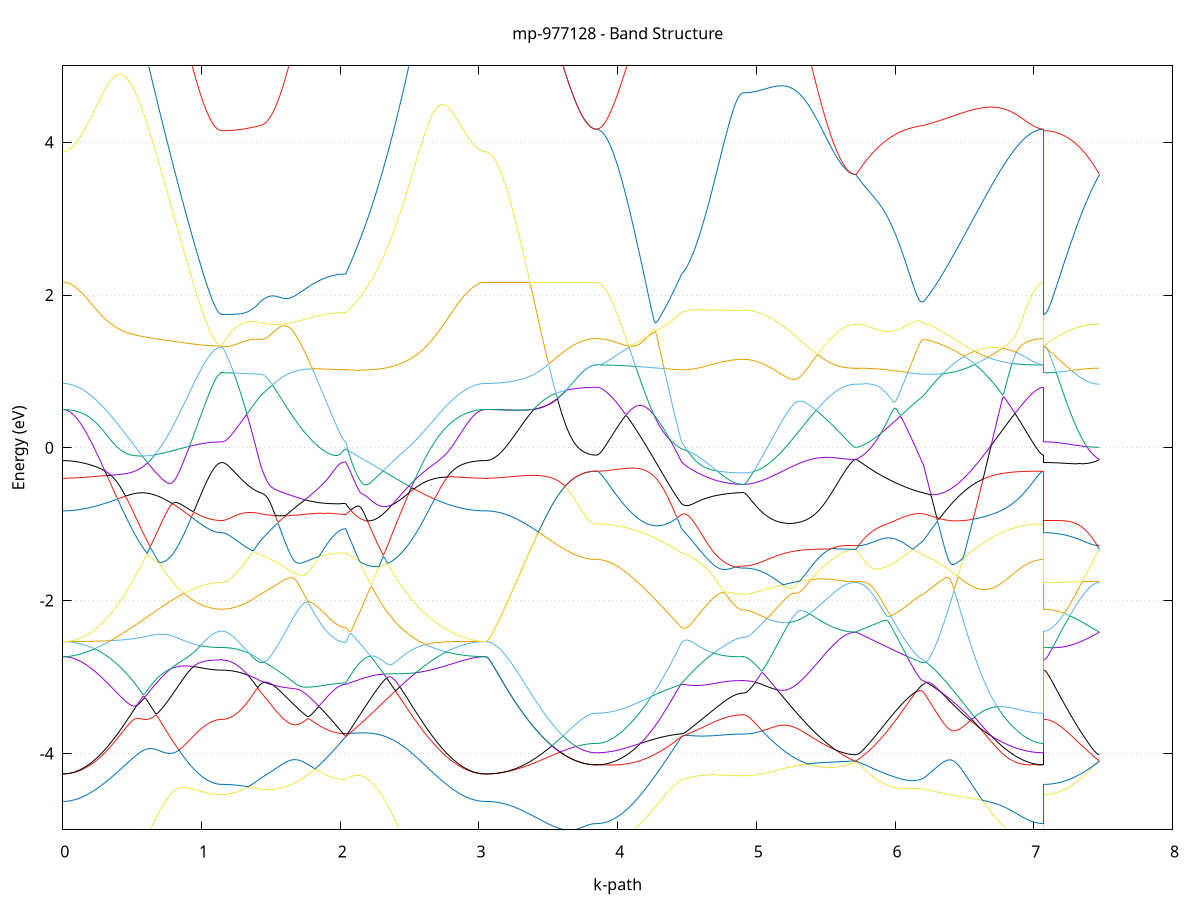 set title 'mp-977128 - Band Structure'
set xlabel 'k-path'
set ylabel 'Energy (eV)'
set grid y
set yrange [-5:5]
set terminal png size 800,600
set output 'mp-977128_bands_gnuplot.png'
plot '-' using 1:2 with lines notitle, '-' using 1:2 with lines notitle, '-' using 1:2 with lines notitle, '-' using 1:2 with lines notitle, '-' using 1:2 with lines notitle, '-' using 1:2 with lines notitle, '-' using 1:2 with lines notitle, '-' using 1:2 with lines notitle, '-' using 1:2 with lines notitle, '-' using 1:2 with lines notitle, '-' using 1:2 with lines notitle, '-' using 1:2 with lines notitle, '-' using 1:2 with lines notitle, '-' using 1:2 with lines notitle, '-' using 1:2 with lines notitle, '-' using 1:2 with lines notitle, '-' using 1:2 with lines notitle, '-' using 1:2 with lines notitle, '-' using 1:2 with lines notitle, '-' using 1:2 with lines notitle, '-' using 1:2 with lines notitle, '-' using 1:2 with lines notitle, '-' using 1:2 with lines notitle, '-' using 1:2 with lines notitle, '-' using 1:2 with lines notitle, '-' using 1:2 with lines notitle, '-' using 1:2 with lines notitle, '-' using 1:2 with lines notitle, '-' using 1:2 with lines notitle, '-' using 1:2 with lines notitle, '-' using 1:2 with lines notitle, '-' using 1:2 with lines notitle, '-' using 1:2 with lines notitle, '-' using 1:2 with lines notitle, '-' using 1:2 with lines notitle, '-' using 1:2 with lines notitle, '-' using 1:2 with lines notitle, '-' using 1:2 with lines notitle, '-' using 1:2 with lines notitle, '-' using 1:2 with lines notitle, '-' using 1:2 with lines notitle, '-' using 1:2 with lines notitle, '-' using 1:2 with lines notitle, '-' using 1:2 with lines notitle, '-' using 1:2 with lines notitle, '-' using 1:2 with lines notitle, '-' using 1:2 with lines notitle, '-' using 1:2 with lines notitle, '-' using 1:2 with lines notitle, '-' using 1:2 with lines notitle, '-' using 1:2 with lines notitle, '-' using 1:2 with lines notitle, '-' using 1:2 with lines notitle, '-' using 1:2 with lines notitle, '-' using 1:2 with lines notitle, '-' using 1:2 with lines notitle, '-' using 1:2 with lines notitle, '-' using 1:2 with lines notitle, '-' using 1:2 with lines notitle, '-' using 1:2 with lines notitle, '-' using 1:2 with lines notitle, '-' using 1:2 with lines notitle, '-' using 1:2 with lines notitle, '-' using 1:2 with lines notitle
0.000000 -43.005452
0.009974 -43.005452
0.019949 -43.005452
0.029923 -43.005452
0.039898 -43.005552
0.049872 -43.005552
0.059847 -43.005552
0.069821 -43.005652
0.079795 -43.005652
0.089770 -43.005752
0.099744 -43.005752
0.109719 -43.005852
0.119693 -43.005952
0.129667 -43.006052
0.139642 -43.006152
0.149616 -43.006252
0.159591 -43.006352
0.169565 -43.006452
0.179540 -43.006552
0.189514 -43.006752
0.199488 -43.006852
0.209463 -43.007052
0.219437 -43.007152
0.229412 -43.007352
0.239386 -43.007552
0.249361 -43.007752
0.259335 -43.007952
0.269309 -43.008152
0.279284 -43.008452
0.289258 -43.008652
0.299233 -43.008852
0.309207 -43.009152
0.319181 -43.009452
0.329156 -43.009752
0.339130 -43.010052
0.349105 -43.010352
0.359079 -43.010652
0.369054 -43.010952
0.379028 -43.011352
0.389002 -43.011652
0.398977 -43.012052
0.408951 -43.012452
0.418926 -43.012852
0.428900 -43.013252
0.438875 -43.013652
0.448849 -43.014052
0.458823 -43.014552
0.468798 -43.014952
0.478772 -43.015452
0.488747 -43.015952
0.498721 -43.016452
0.508695 -43.016952
0.518670 -43.017452
0.528644 -43.017952
0.538619 -43.018452
0.548593 -43.018952
0.558568 -43.019552
0.568542 -43.020052
0.578516 -43.020652
0.588491 -43.021152
0.598465 -43.021752
0.608440 -43.022352
0.618414 -43.022852
0.628389 -43.023452
0.638363 -43.024052
0.648337 -43.024652
0.658312 -43.025252
0.668286 -43.025852
0.678261 -43.026452
0.688235 -43.027052
0.698209 -43.027652
0.708184 -43.028252
0.718158 -43.028852
0.728133 -43.029352
0.738107 -43.029952
0.748082 -43.030552
0.758056 -43.031152
0.768030 -43.031752
0.778005 -43.032252
0.787979 -43.032852
0.797954 -43.033452
0.807928 -43.033952
0.817903 -43.034552
0.827877 -43.035052
0.837851 -43.035552
0.847826 -43.036052
0.857800 -43.036552
0.867775 -43.037052
0.877749 -43.037552
0.887723 -43.038052
0.897698 -43.038452
0.907672 -43.038952
0.917647 -43.039352
0.927621 -43.039752
0.937596 -43.040152
0.947570 -43.040552
0.957544 -43.040952
0.967519 -43.041252
0.977493 -43.041652
0.987468 -43.041952
0.997442 -43.042252
1.007416 -43.042552
1.017391 -43.042752
1.027365 -43.043052
1.037340 -43.043252
1.047314 -43.043452
1.057289 -43.043652
1.067263 -43.043852
1.077237 -43.043952
1.087212 -43.044152
1.097186 -43.044252
1.107161 -43.044352
1.117135 -43.044452
1.127110 -43.044452
1.137084 -43.044452
1.147058 -43.044452
1.147058 -43.044452
1.157006 -43.044452
1.166954 -43.044352
1.176901 -43.044052
1.186849 -43.043752
1.196797 -43.043352
1.206744 -43.042852
1.216692 -43.042152
1.226640 -43.041552
1.236587 -43.040752
1.246535 -43.039852
1.256483 -43.038852
1.266431 -43.037852
1.276378 -43.036652
1.286326 -43.035452
1.296274 -43.034152
1.306221 -43.032852
1.316169 -43.031352
1.326117 -43.029852
1.336064 -43.028252
1.346012 -43.026552
1.355960 -43.024852
1.365907 -43.023052
1.375855 -43.021252
1.385803 -43.019252
1.395750 -43.017352
1.405698 -43.015252
1.415646 -43.013252
1.425593 -43.011152
1.425593 -43.011152
1.435499 -43.009552
1.445404 -43.008052
1.455310 -43.006452
1.465215 -43.004852
1.475121 -43.003252
1.485026 -43.001652
1.494932 -42.999952
1.504837 -42.998352
1.514743 -42.996652
1.524648 -42.994952
1.534553 -42.993252
1.544459 -42.991552
1.554364 -42.989852
1.564270 -42.988152
1.574175 -42.986452
1.584081 -42.984752
1.593986 -42.983052
1.603892 -42.981352
1.613797 -42.979652
1.623703 -42.978052
1.633608 -42.976352
1.643514 -42.974752
1.653419 -42.973052
1.663324 -42.971452
1.673230 -42.969852
1.683135 -42.968352
1.693041 -42.966752
1.702946 -42.965252
1.712852 -42.963752
1.722757 -42.962252
1.732663 -42.960852
1.742568 -42.959452
1.752474 -42.958052
1.762379 -42.956652
1.772285 -42.955352
1.782190 -42.954152
1.792096 -42.952852
1.802001 -42.951752
1.811906 -42.950552
1.821812 -42.949452
1.831717 -42.948352
1.841623 -42.947352
1.851528 -42.946352
1.861434 -42.945452
1.871339 -42.944552
1.881245 -42.943752
1.891150 -42.942952
1.901056 -42.942152
1.910961 -42.941452
1.920867 -42.940852
1.930772 -42.940252
1.940678 -42.939752
1.950583 -42.939252
1.960488 -42.938752
1.970394 -42.938352
1.980299 -42.938052
1.990205 -42.937752
2.000110 -42.937552
2.010016 -42.937352
2.019921 -42.937252
2.029827 -42.937152
2.039732 -42.937152
2.039732 -42.937152
2.049713 -42.938652
2.059693 -42.940152
2.069674 -42.941652
2.079655 -42.943152
2.089635 -42.944752
2.099616 -42.946252
2.109597 -42.947752
2.119577 -42.949252
2.129558 -42.950752
2.139539 -42.952352
2.149519 -42.953852
2.159500 -42.955352
2.169481 -42.956852
2.179461 -42.958252
2.189442 -42.959752
2.199423 -42.961252
2.209403 -42.962652
2.219384 -42.964152
2.229365 -42.965552
2.239345 -42.966952
2.249326 -42.968352
2.259307 -42.969752
2.269287 -42.971052
2.279268 -42.972452
2.289249 -42.973752
2.299229 -42.975052
2.309210 -42.976352
2.319191 -42.977552
2.329171 -42.978852
2.339152 -42.980052
2.349133 -42.981252
2.359113 -42.982452
2.369094 -42.983552
2.379075 -42.984652
2.389055 -42.985752
2.399036 -42.986852
2.409017 -42.987852
2.418997 -42.988852
2.428978 -42.989852
2.438959 -42.990852
2.448939 -42.991752
2.458920 -42.992652
2.468901 -42.993452
2.478881 -42.994352
2.488862 -42.995152
2.498843 -42.995852
2.508823 -42.996652
2.518804 -42.997352
2.528785 -42.998052
2.538765 -42.998652
2.548746 -42.999352
2.558726 -42.999952
2.568707 -43.000452
2.578688 -43.001052
2.588668 -43.001552
2.598649 -43.001952
2.608630 -43.002452
2.618610 -43.002852
2.628591 -43.003252
2.638572 -43.003652
2.648552 -43.003952
2.658533 -43.004252
2.668514 -43.004552
2.678494 -43.004852
2.688475 -43.005052
2.698456 -43.005252
2.708436 -43.005452
2.718417 -43.005652
2.728398 -43.005752
2.738378 -43.005852
2.748359 -43.005952
2.758340 -43.006052
2.768320 -43.006152
2.778301 -43.006252
2.788282 -43.006252
2.798262 -43.006252
2.808243 -43.006252
2.818224 -43.006252
2.828204 -43.006252
2.838185 -43.006252
2.848166 -43.006252
2.858146 -43.006252
2.868127 -43.006152
2.878108 -43.006152
2.888088 -43.006052
2.898069 -43.006052
2.908050 -43.005952
2.918030 -43.005952
2.928011 -43.005852
2.937992 -43.005852
2.947972 -43.005752
2.957953 -43.005752
2.967934 -43.005652
2.977914 -43.005652
2.987895 -43.005552
2.997876 -43.005552
3.007856 -43.005552
3.017837 -43.005452
3.027818 -43.005452
3.037798 -43.005452
3.047779 -43.005452
3.047779 -43.005452
3.057771 -43.005452
3.067763 -43.005352
3.077755 -43.005152
3.087747 -43.004852
3.097739 -43.004552
3.107732 -43.004052
3.117724 -43.003552
3.127716 -43.003052
3.137708 -43.002352
3.147700 -43.001652
3.157692 -43.000852
3.167684 -43.000052
3.177676 -42.999052
3.187669 -42.998052
3.197661 -42.996952
3.207653 -42.995852
3.217645 -42.994652
3.227637 -42.993352
3.237629 -42.991952
3.247621 -42.990552
3.257613 -42.989052
3.267605 -42.987552
3.277598 -42.985952
3.287590 -42.984252
3.297582 -42.982552
3.307574 -42.980752
3.317566 -42.978952
3.327558 -42.977052
3.337550 -42.975152
3.347542 -42.973152
3.357535 -42.971152
3.367527 -42.969052
3.377519 -42.966952
3.387511 -42.964752
3.397503 -42.962552
3.407495 -42.960352
3.417487 -42.958052
3.427479 -42.955852
3.437472 -42.953452
3.447464 -42.951152
3.457456 -42.948752
3.467448 -42.946352
3.477440 -42.943952
3.487432 -42.941552
3.497424 -42.939152
3.507416 -42.936752
3.517408 -42.934352
3.527401 -42.931952
3.537393 -42.929552
3.547385 -42.927152
3.557377 -42.924752
3.567369 -42.922352
3.577361 -42.920052
3.587353 -42.917652
3.597345 -42.915452
3.607338 -42.913152
3.617330 -42.910952
3.627322 -42.908852
3.637314 -42.906752
3.647306 -42.904652
3.657298 -42.902652
3.667290 -42.900752
3.677282 -42.898952
3.687274 -42.897152
3.697267 -42.895452
3.707259 -42.893852
3.717251 -42.892352
3.727243 -42.890852
3.737235 -42.889552
3.747227 -42.888352
3.757219 -42.887152
3.767211 -42.886152
3.777204 -42.885252
3.787196 -42.884452
3.797188 -42.883852
3.807180 -42.883252
3.817172 -42.882852
3.827164 -42.882552
3.837156 -42.882352
3.847148 -42.882252
3.847148 -42.882252
3.857054 -42.882252
3.866959 -42.882352
3.876865 -42.882452
3.886770 -42.882552
3.896676 -42.882652
3.906581 -42.882852
3.916487 -42.883052
3.926392 -42.883252
3.936298 -42.883552
3.946203 -42.883852
3.956109 -42.884152
3.966014 -42.884552
3.975919 -42.884952
3.985825 -42.885352
3.995730 -42.885852
4.005636 -42.886352
4.015541 -42.886852
4.025447 -42.887452
4.035352 -42.887952
4.045258 -42.888552
4.055163 -42.889252
4.065069 -42.889952
4.074974 -42.890652
4.084880 -42.891352
4.094785 -42.892152
4.104691 -42.892952
4.114596 -42.893752
4.124501 -42.894552
4.134407 -42.895452
4.144312 -42.896352
4.154218 -42.897352
4.164123 -42.898252
4.174029 -42.899252
4.183934 -42.900252
4.193840 -42.901352
4.203745 -42.902352
4.213651 -42.903452
4.223556 -42.904552
4.233462 -42.905752
4.243367 -42.906852
4.253272 -42.908052
4.263178 -42.909252
4.273083 -42.910552
4.282989 -42.911752
4.292894 -42.913052
4.302800 -42.914352
4.312705 -42.915652
4.322611 -42.917052
4.332516 -42.918352
4.342422 -42.919752
4.352327 -42.921052
4.362233 -42.922452
4.372138 -42.923952
4.382044 -42.925352
4.391949 -42.926752
4.401854 -42.928252
4.411760 -42.929652
4.421665 -42.931152
4.431571 -42.932652
4.441476 -42.934152
4.451382 -42.935652
4.461287 -42.937152
4.461287 -42.937152
4.471189 -42.937752
4.481091 -42.938552
4.490992 -42.939252
4.500894 -42.940052
4.510796 -42.940852
4.520697 -42.941752
4.530599 -42.942652
4.540501 -42.943552
4.550403 -42.944452
4.560304 -42.945352
4.570206 -42.946352
4.580108 -42.947352
4.590009 -42.948252
4.599911 -42.949252
4.609813 -42.950252
4.619715 -42.951252
4.629616 -42.952152
4.639518 -42.953152
4.649420 -42.954052
4.659321 -42.955052
4.669223 -42.955952
4.679125 -42.956852
4.689027 -42.957752
4.698928 -42.958652
4.708830 -42.959452
4.718732 -42.960252
4.728633 -42.961052
4.738535 -42.961852
4.748437 -42.962552
4.758339 -42.963252
4.768240 -42.963852
4.778142 -42.964452
4.788044 -42.965052
4.797945 -42.965552
4.807847 -42.966052
4.817749 -42.966552
4.827650 -42.966952
4.837552 -42.967252
4.847454 -42.967552
4.857356 -42.967852
4.867257 -42.968052
4.877159 -42.968252
4.887061 -42.968352
4.896962 -42.968452
4.906864 -42.968452
4.906864 -42.968452
4.916756 -42.968452
4.926647 -42.968552
4.936538 -42.968652
4.946430 -42.968852
4.956321 -42.969152
4.966212 -42.969452
4.976104 -42.969752
4.985995 -42.970152
4.995887 -42.970552
5.005778 -42.971052
5.015669 -42.971652
5.025561 -42.972252
5.035452 -42.972852
5.045343 -42.973552
5.055235 -42.974352
5.065126 -42.975052
5.075018 -42.975952
5.084909 -42.976852
5.094800 -42.977752
5.104692 -42.978652
5.114583 -42.979652
5.124474 -42.980752
5.134366 -42.981852
5.144257 -42.982952
5.154149 -42.984152
5.164040 -42.985252
5.173931 -42.986552
5.183823 -42.987752
5.193714 -42.989052
5.203605 -42.990352
5.213497 -42.991652
5.223388 -42.993052
5.233280 -42.994452
5.243171 -42.995852
5.253062 -42.997252
5.262954 -42.998652
5.272845 -43.000152
5.282736 -43.001552
5.292628 -43.003052
5.302519 -43.004452
5.312411 -43.005952
5.322302 -43.007452
5.332193 -43.008852
5.342085 -43.010352
5.351976 -43.011852
5.361867 -43.013252
5.371759 -43.014652
5.381650 -43.016152
5.391542 -43.017552
5.401433 -43.018952
5.411324 -43.020352
5.421216 -43.021652
5.431107 -43.022952
5.440998 -43.024352
5.450890 -43.025552
5.460781 -43.026852
5.470673 -43.028052
5.480564 -43.029252
5.490455 -43.030352
5.500347 -43.031552
5.510238 -43.032552
5.520129 -43.033652
5.530021 -43.034652
5.539912 -43.035552
5.549804 -43.036452
5.559695 -43.037352
5.569586 -43.038152
5.579478 -43.038952
5.589369 -43.039652
5.599260 -43.040352
5.609152 -43.040952
5.619043 -43.041552
5.628935 -43.042052
5.638826 -43.042552
5.648717 -43.042952
5.658609 -43.043352
5.668500 -43.043652
5.678391 -43.043852
5.688283 -43.044052
5.698174 -43.044252
5.708066 -43.044252
5.717957 -43.044352
5.717957 -43.044352
5.727899 -43.044352
5.737841 -43.044252
5.747783 -43.044252
5.757725 -43.044152
5.767668 -43.044052
5.777610 -43.043952
5.787552 -43.043852
5.797494 -43.043652
5.807436 -43.043452
5.817378 -43.043252
5.827320 -43.042952
5.837263 -43.042752
5.847205 -43.042352
5.857147 -43.042052
5.867089 -43.041652
5.877031 -43.041252
5.886973 -43.040852
5.896915 -43.040352
5.906858 -43.039852
5.916800 -43.039352
5.926742 -43.038752
5.936684 -43.038152
5.946626 -43.037552
5.956568 -43.036852
5.966510 -43.036152
5.976453 -43.035352
5.986395 -43.034652
5.996337 -43.033852
6.006279 -43.032952
6.016221 -43.032152
6.026163 -43.031252
6.036105 -43.030252
6.046048 -43.029352
6.055990 -43.028352
6.065932 -43.027352
6.075874 -43.026252
6.085816 -43.025152
6.095758 -43.024152
6.105700 -43.023052
6.115643 -43.021852
6.125585 -43.020752
6.135527 -43.019552
6.145469 -43.018352
6.155411 -43.017152
6.165353 -43.015952
6.175295 -43.014752
6.185238 -43.013552
6.195180 -43.012352
6.205122 -43.011152
6.205122 -43.011152
6.215105 -43.008952
6.225088 -43.006752
6.235071 -43.004452
6.245054 -43.002152
6.255037 -42.999852
6.265020 -42.997552
6.275003 -42.995152
6.284986 -42.992752
6.294969 -42.990352
6.304952 -42.987952
6.314935 -42.985552
6.324918 -42.983052
6.334901 -42.980652
6.344884 -42.978152
6.354867 -42.975752
6.364850 -42.973252
6.374833 -42.970852
6.384816 -42.968452
6.394799 -42.965952
6.404782 -42.963552
6.414765 -42.961152
6.424748 -42.958852
6.434731 -42.956452
6.444714 -42.954152
6.454698 -42.951852
6.464681 -42.949552
6.474664 -42.947352
6.484647 -42.945052
6.494630 -42.942852
6.504613 -42.940752
6.514596 -42.938652
6.524579 -42.936552
6.534562 -42.934452
6.544545 -42.932452
6.554528 -42.930452
6.564511 -42.928552
6.574494 -42.926652
6.584477 -42.924852
6.594460 -42.922952
6.604443 -42.921252
6.614426 -42.919452
6.624409 -42.917752
6.634392 -42.916152
6.644375 -42.914552
6.654358 -42.912952
6.664341 -42.911452
6.674324 -42.909952
6.684307 -42.908552
6.694290 -42.907152
6.704273 -42.905752
6.714256 -42.904452
6.724239 -42.903152
6.734222 -42.901952
6.744205 -42.900752
6.754188 -42.899652
6.764171 -42.898552
6.774154 -42.897452
6.784137 -42.896452
6.794120 -42.895452
6.804103 -42.894452
6.814087 -42.893552
6.824070 -42.892652
6.834053 -42.891852
6.844036 -42.891052
6.854019 -42.890252
6.864002 -42.889552
6.873985 -42.888852
6.883968 -42.888252
6.893951 -42.887552
6.903934 -42.887052
6.913917 -42.886452
6.923900 -42.885952
6.933883 -42.885452
6.943866 -42.885052
6.953849 -42.884652
6.963832 -42.884252
6.973815 -42.883852
6.983798 -42.883552
6.993781 -42.883352
7.003764 -42.883052
7.013747 -42.882852
7.023730 -42.882652
7.033713 -42.882552
7.043696 -42.882452
7.053679 -42.882352
7.063662 -42.882252
7.073645 -42.882252
7.073645 -43.044452
7.083637 -43.044452
7.093630 -43.044452
7.103622 -43.044452
7.113614 -43.044452
7.123606 -43.044452
7.133598 -43.044452
7.143590 -43.044452
7.153582 -43.044452
7.163574 -43.044452
7.173566 -43.044452
7.183559 -43.044452
7.193551 -43.044452
7.203543 -43.044452
7.213535 -43.044452
7.223527 -43.044452
7.233519 -43.044452
7.243511 -43.044452
7.253503 -43.044452
7.263496 -43.044452
7.273488 -43.044452
7.283480 -43.044452
7.293472 -43.044352
7.303464 -43.044352
7.313456 -43.044352
7.323448 -43.044352
7.333440 -43.044352
7.343432 -43.044352
7.353425 -43.044352
7.363417 -43.044352
7.373409 -43.044352
7.383401 -43.044352
7.393393 -43.044352
7.403385 -43.044352
7.413377 -43.044352
7.423369 -43.044352
7.433362 -43.044352
7.443354 -43.044352
7.453346 -43.044352
7.463338 -43.044352
7.473330 -43.044352
e
0.000000 -42.676352
0.009974 -42.676352
0.019949 -42.676352
0.029923 -42.676252
0.039898 -42.676252
0.049872 -42.676152
0.059847 -42.676052
0.069821 -42.675952
0.079795 -42.675752
0.089770 -42.675652
0.099744 -42.675452
0.109719 -42.675252
0.119693 -42.675052
0.129667 -42.674752
0.139642 -42.674552
0.149616 -42.674252
0.159591 -42.673952
0.169565 -42.673652
0.179540 -42.673352
0.189514 -42.672952
0.199488 -42.672552
0.209463 -42.672152
0.219437 -42.671752
0.229412 -42.671252
0.239386 -42.670752
0.249361 -42.670252
0.259335 -42.669752
0.269309 -42.669252
0.279284 -42.668652
0.289258 -42.668052
0.299233 -42.667352
0.309207 -42.666752
0.319181 -42.666052
0.329156 -42.665352
0.339130 -42.664552
0.349105 -42.663752
0.359079 -42.662952
0.369054 -42.662152
0.379028 -42.661252
0.389002 -42.660352
0.398977 -42.659452
0.408951 -42.658552
0.418926 -42.657552
0.428900 -42.656552
0.438875 -42.655452
0.448849 -42.654352
0.458823 -42.653252
0.468798 -42.654452
0.478772 -42.656252
0.488747 -42.658052
0.498721 -42.659852
0.508695 -42.661652
0.518670 -42.663452
0.528644 -42.665252
0.538619 -42.667052
0.548593 -42.668852
0.558568 -42.670652
0.568542 -42.672452
0.578516 -42.674152
0.588491 -42.675952
0.598465 -42.677652
0.608440 -42.679452
0.618414 -42.681152
0.628389 -42.682852
0.638363 -42.684552
0.648337 -42.686252
0.658312 -42.687852
0.668286 -42.689552
0.678261 -42.691152
0.688235 -42.692752
0.698209 -42.694352
0.708184 -42.695952
0.718158 -42.697452
0.728133 -42.698952
0.738107 -42.700452
0.748082 -42.701952
0.758056 -42.703352
0.768030 -42.704752
0.778005 -42.706152
0.787979 -42.707552
0.797954 -42.708852
0.807928 -42.710152
0.817903 -42.711452
0.827877 -42.712652
0.837851 -42.713852
0.847826 -42.715052
0.857800 -42.716252
0.867775 -42.717352
0.877749 -42.718352
0.887723 -42.719452
0.897698 -42.720452
0.907672 -42.721452
0.917647 -42.722352
0.927621 -42.723252
0.937596 -42.724152
0.947570 -42.724952
0.957544 -42.725752
0.967519 -42.726452
0.977493 -42.727152
0.987468 -42.727852
0.997442 -42.728452
1.007416 -42.729052
1.017391 -42.729652
1.027365 -42.730152
1.037340 -42.730652
1.047314 -42.731052
1.057289 -42.731452
1.067263 -42.731852
1.077237 -42.732152
1.087212 -42.732352
1.097186 -42.732652
1.107161 -42.732852
1.117135 -42.732952
1.127110 -42.733052
1.137084 -42.733152
1.147058 -42.733152
1.147058 -42.733152
1.157006 -42.734152
1.166954 -42.735752
1.176901 -42.737352
1.186849 -42.739052
1.196797 -42.740652
1.206744 -42.742252
1.216692 -42.743852
1.226640 -42.745452
1.236587 -42.746952
1.246535 -42.748452
1.256483 -42.749952
1.266431 -42.751452
1.276378 -42.752852
1.286326 -42.754252
1.296274 -42.755652
1.306221 -42.756952
1.316169 -42.758252
1.326117 -42.759552
1.336064 -42.760852
1.346012 -42.762052
1.355960 -42.763352
1.365907 -42.764452
1.375855 -42.765652
1.385803 -42.766752
1.395750 -42.767852
1.405698 -42.768952
1.415646 -42.769952
1.425593 -42.771052
1.425593 -42.771052
1.435499 -42.771652
1.445404 -42.772252
1.455310 -42.772852
1.465215 -42.773252
1.475121 -42.773652
1.485026 -42.773952
1.494932 -42.774252
1.504837 -42.774452
1.514743 -42.774552
1.524648 -42.774652
1.534553 -42.774552
1.544459 -42.774452
1.554364 -42.774352
1.564270 -42.774052
1.574175 -42.773852
1.584081 -42.773452
1.593986 -42.773052
1.603892 -42.772552
1.613797 -42.771952
1.623703 -42.771352
1.633608 -42.770652
1.643514 -42.769852
1.653419 -42.769052
1.663324 -42.768152
1.673230 -42.767152
1.683135 -42.766152
1.693041 -42.765152
1.702946 -42.763952
1.712852 -42.762752
1.722757 -42.761552
1.732663 -42.760252
1.742568 -42.758852
1.752474 -42.757452
1.762379 -42.756052
1.772285 -42.754552
1.782190 -42.752952
1.792096 -42.751352
1.802001 -42.749752
1.811906 -42.748052
1.821812 -42.746252
1.831717 -42.744452
1.841623 -42.742652
1.851528 -42.740852
1.861434 -42.738952
1.871339 -42.736952
1.881245 -42.735052
1.891150 -42.733052
1.901056 -42.730952
1.910961 -42.728952
1.920867 -42.726852
1.930772 -42.724752
1.940678 -42.722652
1.950583 -42.720452
1.960488 -42.718352
1.970394 -42.716152
1.980299 -42.713952
1.990205 -42.711752
2.000110 -42.709552
2.010016 -42.707352
2.019921 -42.705152
2.029827 -42.703052
2.039732 -42.701652
2.039732 -42.701652
2.049713 -42.699452
2.059693 -42.697152
2.069674 -42.694952
2.079655 -42.693352
2.089635 -42.691952
2.099616 -42.690652
2.109597 -42.689352
2.119577 -42.688152
2.129558 -42.686952
2.139539 -42.685752
2.149519 -42.684652
2.159500 -42.683552
2.169481 -42.682552
2.179461 -42.681552
2.189442 -42.680552
2.199423 -42.679552
2.209403 -42.678652
2.219384 -42.677752
2.229365 -42.676852
2.239345 -42.675952
2.249326 -42.675152
2.259307 -42.674252
2.269287 -42.673352
2.279268 -42.672552
2.289249 -42.671752
2.299229 -42.670852
2.309210 -42.670052
2.319191 -42.669152
2.329171 -42.668352
2.339152 -42.667452
2.349133 -42.666652
2.359113 -42.665752
2.369094 -42.664852
2.379075 -42.663952
2.389055 -42.663052
2.399036 -42.662152
2.409017 -42.661152
2.418997 -42.660252
2.428978 -42.659252
2.438959 -42.658252
2.448939 -42.657252
2.458920 -42.656252
2.468901 -42.655252
2.478881 -42.654152
2.488862 -42.653052
2.498843 -42.652052
2.508823 -42.650952
2.518804 -42.649752
2.528785 -42.648652
2.538765 -42.647552
2.548746 -42.646352
2.558726 -42.645152
2.568707 -42.644052
2.578688 -42.642852
2.588668 -42.641652
2.598649 -42.640352
2.608630 -42.639152
2.618610 -42.637952
2.628591 -42.636752
2.638572 -42.635452
2.648552 -42.634252
2.658533 -42.632952
2.668514 -42.631752
2.678494 -42.630452
2.688475 -42.630252
2.698456 -42.632652
2.708436 -42.635052
2.718417 -42.637352
2.728398 -42.639652
2.738378 -42.641852
2.748359 -42.643952
2.758340 -42.646052
2.768320 -42.648052
2.778301 -42.649952
2.788282 -42.651852
2.798262 -42.653652
2.808243 -42.655452
2.818224 -42.657052
2.828204 -42.658752
2.838185 -42.660252
2.848166 -42.661752
2.858146 -42.663152
2.868127 -42.664452
2.878108 -42.665752
2.888088 -42.666952
2.898069 -42.668052
2.908050 -42.669152
2.918030 -42.670152
2.928011 -42.671052
2.937992 -42.671852
2.947972 -42.672652
2.957953 -42.673352
2.967934 -42.673952
2.977914 -42.674552
2.987895 -42.675052
2.997876 -42.675452
3.007856 -42.675752
3.017837 -42.676052
3.027818 -42.676152
3.037798 -42.676352
3.047779 -42.676352
3.047779 -42.676352
3.057771 -42.676452
3.067763 -42.676852
3.077755 -42.677452
3.087747 -42.678252
3.097739 -42.679252
3.107732 -42.680452
3.117724 -42.681852
3.127716 -42.683352
3.137708 -42.684952
3.147700 -42.686752
3.157692 -42.688652
3.167684 -42.690552
3.177676 -42.692652
3.187669 -42.694652
3.197661 -42.696852
3.207653 -42.699052
3.217645 -42.701252
3.227637 -42.703452
3.237629 -42.705652
3.247621 -42.707952
3.257613 -42.710252
3.267605 -42.712552
3.277598 -42.714852
3.287590 -42.717052
3.297582 -42.719352
3.307574 -42.721652
3.317566 -42.723852
3.327558 -42.726152
3.337550 -42.728352
3.347542 -42.730552
3.357535 -42.732652
3.367527 -42.734852
3.377519 -42.736952
3.387511 -42.739052
3.397503 -42.741152
3.407495 -42.743152
3.417487 -42.745252
3.427479 -42.747152
3.437472 -42.749152
3.447464 -42.751052
3.457456 -42.752952
3.467448 -42.754752
3.477440 -42.756552
3.487432 -42.758352
3.497424 -42.760052
3.507416 -42.761752
3.517408 -42.763452
3.527401 -42.765052
3.537393 -42.766552
3.547385 -42.768152
3.557377 -42.769552
3.567369 -42.771052
3.577361 -42.772452
3.587353 -42.773752
3.597345 -42.775052
3.607338 -42.776252
3.617330 -42.777452
3.627322 -42.778652
3.637314 -42.779752
3.647306 -42.780852
3.657298 -42.781852
3.667290 -42.782752
3.677282 -42.783652
3.687274 -42.784552
3.697267 -42.785352
3.707259 -42.786152
3.717251 -42.786852
3.727243 -42.787452
3.737235 -42.788052
3.747227 -42.788652
3.757219 -42.789152
3.767211 -42.789552
3.777204 -42.789952
3.787196 -42.790352
3.797188 -42.790652
3.807180 -42.790852
3.817172 -42.791052
3.827164 -42.791152
3.837156 -42.791252
3.847148 -42.791252
3.847148 -42.791252
3.857054 -42.791252
3.866959 -42.791152
3.876865 -42.791052
3.886770 -42.790852
3.896676 -42.790552
3.906581 -42.790252
3.916487 -42.789852
3.926392 -42.789452
3.936298 -42.788952
3.946203 -42.788352
3.956109 -42.787752
3.966014 -42.787152
3.975919 -42.786452
3.985825 -42.785652
3.995730 -42.784852
4.005636 -42.783952
4.015541 -42.783052
4.025447 -42.782052
4.035352 -42.780952
4.045258 -42.779852
4.055163 -42.778752
4.065069 -42.777552
4.074974 -42.776352
4.084880 -42.775052
4.094785 -42.773652
4.104691 -42.772352
4.114596 -42.770852
4.124501 -42.769452
4.134407 -42.767852
4.144312 -42.766352
4.154218 -42.764752
4.164123 -42.763052
4.174029 -42.761452
4.183934 -42.759652
4.193840 -42.757952
4.203745 -42.756152
4.213651 -42.754352
4.223556 -42.752452
4.233462 -42.750552
4.243367 -42.748652
4.253272 -42.746652
4.263178 -42.744752
4.273083 -42.742652
4.282989 -42.740652
4.292894 -42.738652
4.302800 -42.736552
4.312705 -42.734452
4.322611 -42.732352
4.332516 -42.730152
4.342422 -42.728052
4.352327 -42.725852
4.362233 -42.723752
4.372138 -42.721552
4.382044 -42.719352
4.391949 -42.717152
4.401854 -42.714952
4.411760 -42.712652
4.421665 -42.710452
4.431571 -42.708252
4.441476 -42.706052
4.451382 -42.703852
4.461287 -42.701652
4.461287 -42.701652
4.471189 -42.700652
4.481091 -42.699652
4.490992 -42.698552
4.500894 -42.697552
4.510796 -42.696452
4.520697 -42.695352
4.530599 -42.694252
4.540501 -42.693252
4.550403 -42.692452
4.560304 -42.691652
4.570206 -42.690852
4.580108 -42.689952
4.590009 -42.689152
4.599911 -42.688252
4.609813 -42.687452
4.619715 -42.686552
4.629616 -42.685752
4.639518 -42.684852
4.649420 -42.684052
4.659321 -42.683252
4.669223 -42.682452
4.679125 -42.681552
4.689027 -42.680752
4.698928 -42.680052
4.708830 -42.679252
4.718732 -42.678552
4.728633 -42.677752
4.738535 -42.677052
4.748437 -42.676452
4.758339 -42.675752
4.768240 -42.675152
4.778142 -42.674552
4.788044 -42.674052
4.797945 -42.673552
4.807847 -42.673052
4.817749 -42.672652
4.827650 -42.672252
4.837552 -42.671852
4.847454 -42.671552
4.857356 -42.671352
4.867257 -42.671152
4.877159 -42.670952
4.887061 -42.670852
4.896962 -42.670752
4.906864 -42.670752
4.906864 -42.670752
4.916756 -42.670752
4.926647 -42.670752
4.936538 -42.670852
4.946430 -42.670952
4.956321 -42.671052
4.966212 -42.671152
4.976104 -42.671252
4.985995 -42.671452
4.995887 -42.671552
5.005778 -42.671752
5.015669 -42.671952
5.025561 -42.672152
5.035452 -42.672352
5.045343 -42.672652
5.055235 -42.672852
5.065126 -42.673152
5.075018 -42.673352
5.084909 -42.674052
5.094800 -42.675452
5.104692 -42.676852
5.114583 -42.678252
5.124474 -42.679752
5.134366 -42.681152
5.144257 -42.682652
5.154149 -42.684252
5.164040 -42.685752
5.173931 -42.687252
5.183823 -42.688752
5.193714 -42.690352
5.203605 -42.691852
5.213497 -42.693452
5.223388 -42.694952
5.233280 -42.696452
5.243171 -42.697952
5.253062 -42.699452
5.262954 -42.700952
5.272845 -42.702352
5.282736 -42.703752
5.292628 -42.705152
5.302519 -42.706552
5.312411 -42.707952
5.322302 -42.709252
5.332193 -42.710552
5.342085 -42.711752
5.351976 -42.712952
5.361867 -42.714152
5.371759 -42.715352
5.381650 -42.716452
5.391542 -42.717452
5.401433 -42.718552
5.411324 -42.719452
5.421216 -42.720452
5.431107 -42.721352
5.440998 -42.722152
5.450890 -42.723052
5.460781 -42.723752
5.470673 -42.724552
5.480564 -42.725152
5.490455 -42.725852
5.500347 -42.726452
5.510238 -42.727052
5.520129 -42.727552
5.530021 -42.728052
5.539912 -42.728452
5.549804 -42.728852
5.559695 -42.729252
5.569586 -42.729552
5.579478 -42.729852
5.589369 -42.730152
5.599260 -42.730352
5.609152 -42.730552
5.619043 -42.730752
5.628935 -42.730952
5.638826 -42.731052
5.648717 -42.731152
5.658609 -42.731252
5.668500 -42.731352
5.678391 -42.731352
5.688283 -42.731452
5.698174 -42.731452
5.708066 -42.731452
5.717957 -42.731552
5.717957 -42.731552
5.727899 -42.731552
5.737841 -42.731552
5.747783 -42.731552
5.757725 -42.731552
5.767668 -42.731552
5.777610 -42.731652
5.787552 -42.731752
5.797494 -42.731952
5.807436 -42.732152
5.817378 -42.732452
5.827320 -42.732852
5.837263 -42.733352
5.847205 -42.733852
5.857147 -42.734552
5.867089 -42.735252
5.877031 -42.736052
5.886973 -42.736952
5.896915 -42.737952
5.906858 -42.739052
5.916800 -42.740152
5.926742 -42.741352
5.936684 -42.742552
5.946626 -42.743752
5.956568 -42.745052
5.966510 -42.746352
5.976453 -42.747552
5.986395 -42.748852
5.996337 -42.750152
6.006279 -42.751452
6.016221 -42.752752
6.026163 -42.753952
6.036105 -42.755252
6.046048 -42.756452
6.055990 -42.757652
6.065932 -42.758752
6.075874 -42.759852
6.085816 -42.760952
6.095758 -42.762052
6.105700 -42.763052
6.115643 -42.764052
6.125585 -42.764952
6.135527 -42.765852
6.145469 -42.766752
6.155411 -42.767552
6.165353 -42.768352
6.175295 -42.769052
6.185238 -42.769752
6.195180 -42.770452
6.205122 -42.771052
6.205122 -42.771052
6.215105 -42.771952
6.225088 -42.772952
6.235071 -42.773852
6.245054 -42.774852
6.255037 -42.775652
6.265020 -42.776552
6.275003 -42.777352
6.284986 -42.778152
6.294969 -42.778952
6.304952 -42.779752
6.314935 -42.780452
6.324918 -42.781152
6.334901 -42.781852
6.344884 -42.782452
6.354867 -42.783052
6.364850 -42.783652
6.374833 -42.784252
6.384816 -42.784852
6.394799 -42.785352
6.404782 -42.785852
6.414765 -42.786352
6.424748 -42.786852
6.434731 -42.787252
6.444714 -42.787652
6.454698 -42.788052
6.464681 -42.788452
6.474664 -42.788852
6.484647 -42.789152
6.494630 -42.789452
6.504613 -42.789752
6.514596 -42.790052
6.524579 -42.790252
6.534562 -42.790552
6.544545 -42.790752
6.554528 -42.790952
6.564511 -42.791152
6.574494 -42.791352
6.584477 -42.791552
6.594460 -42.791652
6.604443 -42.791752
6.614426 -42.791952
6.624409 -42.792052
6.634392 -42.792152
6.644375 -42.792152
6.654358 -42.792252
6.664341 -42.792352
6.674324 -42.792352
6.684307 -42.792452
6.694290 -42.792452
6.704273 -42.792452
6.714256 -42.792452
6.724239 -42.792452
6.734222 -42.792452
6.744205 -42.792452
6.754188 -42.792452
6.764171 -42.792452
6.774154 -42.792452
6.784137 -42.792352
6.794120 -42.792352
6.804103 -42.792352
6.814087 -42.792252
6.824070 -42.792252
6.834053 -42.792152
6.844036 -42.792152
6.854019 -42.792052
6.864002 -42.792052
6.873985 -42.791952
6.883968 -42.791952
6.893951 -42.791852
6.903934 -42.791852
6.913917 -42.791752
6.923900 -42.791652
6.933883 -42.791652
6.943866 -42.791652
6.953849 -42.791552
6.963832 -42.791552
6.973815 -42.791452
6.983798 -42.791452
6.993781 -42.791452
7.003764 -42.791352
7.013747 -42.791352
7.023730 -42.791352
7.033713 -42.791352
7.043696 -42.791352
7.053679 -42.791252
7.063662 -42.791252
7.073645 -42.791252
7.073645 -42.733152
7.083637 -42.733052
7.093630 -42.732952
7.103622 -42.732752
7.113614 -42.732452
7.123606 -42.732152
7.133598 -42.731652
7.143590 -42.731152
7.153582 -42.731052
7.163574 -42.731052
7.173566 -42.731052
7.183559 -42.731052
7.193551 -42.731152
7.203543 -42.731152
7.213535 -42.731152
7.223527 -42.731152
7.233519 -42.731152
7.243511 -42.731152
7.253503 -42.731252
7.263496 -42.731252
7.273488 -42.731252
7.283480 -42.731252
7.293472 -42.731252
7.303464 -42.731352
7.313456 -42.731352
7.323448 -42.731352
7.333440 -42.731352
7.343432 -42.731352
7.353425 -42.731452
7.363417 -42.731452
7.373409 -42.731452
7.383401 -42.731452
7.393393 -42.731452
7.403385 -42.731452
7.413377 -42.731452
7.423369 -42.731452
7.433362 -42.731452
7.443354 -42.731452
7.453346 -42.731452
7.463338 -42.731552
7.473330 -42.731552
e
0.000000 -42.676352
0.009974 -42.676252
0.019949 -42.676052
0.029923 -42.675652
0.039898 -42.675052
0.049872 -42.674352
0.059847 -42.673452
0.069821 -42.672352
0.079795 -42.671152
0.089770 -42.669852
0.099744 -42.668252
0.109719 -42.666652
0.119693 -42.664752
0.129667 -42.662752
0.139642 -42.660652
0.149616 -42.658352
0.159591 -42.655952
0.169565 -42.653352
0.179540 -42.650552
0.189514 -42.647752
0.199488 -42.644652
0.209463 -42.641552
0.219437 -42.638252
0.229412 -42.634852
0.239386 -42.631252
0.249361 -42.627552
0.259335 -42.623752
0.269309 -42.621252
0.279284 -42.622752
0.289258 -42.624152
0.299233 -42.625652
0.309207 -42.627252
0.319181 -42.628752
0.329156 -42.630352
0.339130 -42.631952
0.349105 -42.633652
0.359079 -42.635252
0.369054 -42.636952
0.379028 -42.638652
0.389002 -42.640352
0.398977 -42.642052
0.408951 -42.643752
0.418926 -42.645552
0.428900 -42.647352
0.438875 -42.649052
0.448849 -42.650852
0.458823 -42.652652
0.468798 -42.652152
0.478772 -42.650952
0.488747 -42.649852
0.498721 -42.648552
0.508695 -42.647352
0.518670 -42.646052
0.528644 -42.644752
0.538619 -42.643452
0.548593 -42.642052
0.558568 -42.640652
0.568542 -42.639252
0.578516 -42.637852
0.588491 -42.636352
0.598465 -42.634852
0.608440 -42.633352
0.618414 -42.631852
0.628389 -42.630252
0.638363 -42.628752
0.648337 -42.627152
0.658312 -42.627752
0.668286 -42.629452
0.678261 -42.631252
0.688235 -42.633052
0.698209 -42.635052
0.708184 -42.637152
0.718158 -42.639352
0.728133 -42.641652
0.738107 -42.643952
0.748082 -42.646452
0.758056 -42.649052
0.768030 -42.651752
0.778005 -42.654552
0.787979 -42.657352
0.797954 -42.660252
0.807928 -42.663252
0.817903 -42.666252
0.827877 -42.669252
0.837851 -42.672252
0.847826 -42.675352
0.857800 -42.678352
0.867775 -42.681452
0.877749 -42.684452
0.887723 -42.687352
0.897698 -42.690252
0.907672 -42.693152
0.917647 -42.695952
0.927621 -42.698752
0.937596 -42.701352
0.947570 -42.703952
0.957544 -42.706452
0.967519 -42.708852
0.977493 -42.711152
0.987468 -42.713352
0.997442 -42.715352
1.007416 -42.717352
1.017391 -42.719152
1.027365 -42.720852
1.037340 -42.722452
1.047314 -42.723952
1.057289 -42.725252
1.067263 -42.726452
1.077237 -42.727552
1.087212 -42.728452
1.097186 -42.729252
1.107161 -42.729852
1.117135 -42.730352
1.127110 -42.730752
1.137084 -42.730952
1.147058 -42.731052
1.147058 -42.731052
1.157006 -42.729952
1.166954 -42.728352
1.176901 -42.726552
1.186849 -42.724752
1.196797 -42.722852
1.206744 -42.720952
1.216692 -42.719052
1.226640 -42.717052
1.236587 -42.715152
1.246535 -42.713152
1.256483 -42.711152
1.266431 -42.709052
1.276378 -42.706952
1.286326 -42.704952
1.296274 -42.702752
1.306221 -42.700652
1.316169 -42.698552
1.326117 -42.696352
1.336064 -42.694152
1.346012 -42.691952
1.355960 -42.689752
1.365907 -42.687452
1.375855 -42.685252
1.385803 -42.682952
1.395750 -42.680652
1.405698 -42.678352
1.415646 -42.675952
1.425593 -42.673652
1.425593 -42.673652
1.435499 -42.671952
1.445404 -42.670252
1.455310 -42.668552
1.465215 -42.666752
1.475121 -42.664952
1.485026 -42.663252
1.494932 -42.661452
1.504837 -42.659652
1.514743 -42.657852
1.524648 -42.656052
1.534553 -42.654252
1.544459 -42.652552
1.554364 -42.650852
1.564270 -42.649152
1.574175 -42.647552
1.584081 -42.646152
1.593986 -42.644752
1.603892 -42.643452
1.613797 -42.642352
1.623703 -42.641352
1.633608 -42.640552
1.643514 -42.639952
1.653419 -42.639552
1.663324 -42.639252
1.673230 -42.639252
1.683135 -42.639452
1.693041 -42.639752
1.702946 -42.640252
1.712852 -42.640952
1.722757 -42.641752
1.732663 -42.642652
1.742568 -42.643652
1.752474 -42.644852
1.762379 -42.646052
1.772285 -42.647352
1.782190 -42.648752
1.792096 -42.650252
1.802001 -42.651852
1.811906 -42.653452
1.821812 -42.655052
1.831717 -42.656852
1.841623 -42.658552
1.851528 -42.660452
1.861434 -42.662252
1.871339 -42.664152
1.881245 -42.666152
1.891150 -42.668052
1.901056 -42.670152
1.910961 -42.672152
1.920867 -42.674252
1.930772 -42.676352
1.940678 -42.678452
1.950583 -42.680552
1.960488 -42.682752
1.970394 -42.684952
1.980299 -42.687152
1.990205 -42.689352
2.000110 -42.691552
2.010016 -42.693752
2.019921 -42.695952
2.029827 -42.698052
2.039732 -42.699452
2.039732 -42.699452
2.049713 -42.697852
2.059693 -42.696252
2.069674 -42.694852
2.079655 -42.692752
2.089635 -42.690652
2.099616 -42.688452
2.109597 -42.686252
2.119577 -42.684152
2.129558 -42.682052
2.139539 -42.679952
2.149519 -42.677852
2.159500 -42.675752
2.169481 -42.673752
2.179461 -42.671752
2.189442 -42.669752
2.199423 -42.667752
2.209403 -42.665852
2.219384 -42.663952
2.229365 -42.662052
2.239345 -42.660152
2.249326 -42.658352
2.259307 -42.656552
2.269287 -42.654852
2.279268 -42.653052
2.289249 -42.651352
2.299229 -42.649752
2.309210 -42.648052
2.319191 -42.646452
2.329171 -42.644952
2.339152 -42.643352
2.349133 -42.641852
2.359113 -42.640452
2.369094 -42.638952
2.379075 -42.637552
2.389055 -42.636252
2.399036 -42.634852
2.409017 -42.633652
2.418997 -42.632352
2.428978 -42.631152
2.438959 -42.629852
2.448939 -42.628752
2.458920 -42.627552
2.468901 -42.626452
2.478881 -42.625452
2.488862 -42.624352
2.498843 -42.623352
2.508823 -42.622352
2.518804 -42.621352
2.528785 -42.620452
2.538765 -42.619552
2.548746 -42.618652
2.558726 -42.617852
2.568707 -42.617052
2.578688 -42.616252
2.588668 -42.615452
2.598649 -42.614752
2.608630 -42.613952
2.618610 -42.613252
2.628591 -42.614452
2.638572 -42.617152
2.648552 -42.619952
2.658533 -42.622552
2.668514 -42.625152
2.678494 -42.627752
2.688475 -42.629252
2.698456 -42.627952
2.708436 -42.626752
2.718417 -42.625452
2.728398 -42.626552
2.738378 -42.629352
2.748359 -42.632152
2.758340 -42.634852
2.768320 -42.637452
2.778301 -42.640052
2.788282 -42.642552
2.798262 -42.644952
2.808243 -42.647252
2.818224 -42.649552
2.828204 -42.651752
2.838185 -42.653852
2.848166 -42.655852
2.858146 -42.657752
2.868127 -42.659652
2.878108 -42.661452
2.888088 -42.663052
2.898069 -42.664652
2.908050 -42.666152
2.918030 -42.667552
2.928011 -42.668852
2.937992 -42.669952
2.947972 -42.671052
2.957953 -42.672052
2.967934 -42.672952
2.977914 -42.673752
2.987895 -42.674452
2.997876 -42.675052
3.007856 -42.675452
3.017837 -42.675852
3.027818 -42.676152
3.037798 -42.676252
3.047779 -42.676352
3.047779 -42.676352
3.057771 -42.676452
3.067763 -42.676852
3.077755 -42.677452
3.087747 -42.678252
3.097739 -42.679252
3.107732 -42.680452
3.117724 -42.681852
3.127716 -42.683352
3.137708 -42.684952
3.147700 -42.686752
3.157692 -42.688652
3.167684 -42.690552
3.177676 -42.692652
3.187669 -42.694652
3.197661 -42.696852
3.207653 -42.699052
3.217645 -42.701252
3.227637 -42.703452
3.237629 -42.705652
3.247621 -42.707952
3.257613 -42.710252
3.267605 -42.712552
3.277598 -42.714852
3.287590 -42.717052
3.297582 -42.719352
3.307574 -42.721652
3.317566 -42.723852
3.327558 -42.726152
3.337550 -42.728352
3.347542 -42.730552
3.357535 -42.732652
3.367527 -42.734852
3.377519 -42.736952
3.387511 -42.739052
3.397503 -42.741152
3.407495 -42.743152
3.417487 -42.745252
3.427479 -42.747152
3.437472 -42.749152
3.447464 -42.751052
3.457456 -42.752952
3.467448 -42.754752
3.477440 -42.756552
3.487432 -42.758352
3.497424 -42.760052
3.507416 -42.761752
3.517408 -42.763452
3.527401 -42.765052
3.537393 -42.766552
3.547385 -42.768152
3.557377 -42.769552
3.567369 -42.771052
3.577361 -42.772452
3.587353 -42.773752
3.597345 -42.775052
3.607338 -42.776252
3.617330 -42.777452
3.627322 -42.778652
3.637314 -42.779752
3.647306 -42.780852
3.657298 -42.781852
3.667290 -42.782752
3.677282 -42.783652
3.687274 -42.784552
3.697267 -42.785352
3.707259 -42.786152
3.717251 -42.786852
3.727243 -42.787452
3.737235 -42.788052
3.747227 -42.788652
3.757219 -42.789152
3.767211 -42.789552
3.777204 -42.789952
3.787196 -42.790352
3.797188 -42.790652
3.807180 -42.790852
3.817172 -42.791052
3.827164 -42.791152
3.837156 -42.791252
3.847148 -42.791252
3.847148 -42.791252
3.857054 -42.791252
3.866959 -42.791152
3.876865 -42.790952
3.886770 -42.790752
3.896676 -42.790452
3.906581 -42.790052
3.916487 -42.789652
3.926392 -42.789152
3.936298 -42.788552
3.946203 -42.787952
3.956109 -42.787252
3.966014 -42.786452
3.975919 -42.785652
3.985825 -42.784752
3.995730 -42.783752
4.005636 -42.782752
4.015541 -42.781652
4.025447 -42.780552
4.035352 -42.779352
4.045258 -42.778052
4.055163 -42.776752
4.065069 -42.775352
4.074974 -42.773952
4.084880 -42.772452
4.094785 -42.770952
4.104691 -42.769352
4.114596 -42.767752
4.124501 -42.766052
4.134407 -42.764352
4.144312 -42.762552
4.154218 -42.760752
4.164123 -42.758852
4.174029 -42.756952
4.183934 -42.755052
4.193840 -42.753152
4.203745 -42.751152
4.213651 -42.749152
4.223556 -42.747052
4.233462 -42.745052
4.243367 -42.742952
4.253272 -42.740852
4.263178 -42.738752
4.273083 -42.736652
4.282989 -42.734552
4.292894 -42.732352
4.302800 -42.730252
4.312705 -42.728152
4.322611 -42.726052
4.332516 -42.723952
4.342422 -42.721852
4.352327 -42.719852
4.362233 -42.717752
4.372138 -42.715752
4.382044 -42.713852
4.391949 -42.711852
4.401854 -42.709952
4.411760 -42.708052
4.421665 -42.706252
4.431571 -42.704452
4.441476 -42.702752
4.451382 -42.701052
4.461287 -42.699452
4.461287 -42.699452
4.471189 -42.698752
4.481091 -42.697952
4.490992 -42.697252
4.500894 -42.696452
4.510796 -42.695652
4.520697 -42.694952
4.530599 -42.694152
4.540501 -42.693052
4.550403 -42.691952
4.560304 -42.690752
4.570206 -42.689552
4.580108 -42.688352
4.590009 -42.687152
4.599911 -42.685952
4.609813 -42.684752
4.619715 -42.683552
4.629616 -42.682352
4.639518 -42.681152
4.649420 -42.679952
4.659321 -42.678752
4.669223 -42.677652
4.679125 -42.676452
4.689027 -42.675352
4.698928 -42.674152
4.708830 -42.673052
4.718732 -42.672052
4.728633 -42.670952
4.738535 -42.669952
4.748437 -42.668952
4.758339 -42.668052
4.768240 -42.667152
4.778142 -42.666252
4.788044 -42.665452
4.797945 -42.664752
4.807847 -42.664052
4.817749 -42.663352
4.827650 -42.662752
4.837552 -42.662252
4.847454 -42.661852
4.857356 -42.661452
4.867257 -42.661152
4.877159 -42.660852
4.887061 -42.660652
4.896962 -42.660552
4.906864 -42.660552
4.906864 -42.660552
4.916756 -42.660552
4.926647 -42.660752
4.936538 -42.660952
4.946430 -42.661252
4.956321 -42.661752
4.966212 -42.662252
4.976104 -42.662852
4.985995 -42.663452
4.995887 -42.664252
5.005778 -42.665052
5.015669 -42.665952
5.025561 -42.666952
5.035452 -42.668052
5.045343 -42.669152
5.055235 -42.670252
5.065126 -42.671552
5.075018 -42.672752
5.084909 -42.673652
5.094800 -42.673952
5.104692 -42.674152
5.114583 -42.674452
5.124474 -42.674752
5.134366 -42.674952
5.144257 -42.675252
5.154149 -42.675552
5.164040 -42.675752
5.173931 -42.675952
5.183823 -42.676252
5.193714 -42.676452
5.203605 -42.676652
5.213497 -42.676852
5.223388 -42.677052
5.233280 -42.677152
5.243171 -42.677352
5.253062 -42.677452
5.262954 -42.677552
5.272845 -42.677652
5.282736 -42.677752
5.292628 -42.677752
5.302519 -42.677852
5.312411 -42.677852
5.322302 -42.677852
5.332193 -42.677852
5.342085 -42.677752
5.351976 -42.677752
5.361867 -42.677652
5.371759 -42.677552
5.381650 -42.677452
5.391542 -42.677352
5.401433 -42.677252
5.411324 -42.677052
5.421216 -42.676952
5.431107 -42.676752
5.440998 -42.676652
5.450890 -42.676452
5.460781 -42.676252
5.470673 -42.676052
5.480564 -42.675852
5.490455 -42.675652
5.500347 -42.675452
5.510238 -42.675252
5.520129 -42.674952
5.530021 -42.674752
5.539912 -42.674552
5.549804 -42.674352
5.559695 -42.674152
5.569586 -42.673952
5.579478 -42.673752
5.589369 -42.673552
5.599260 -42.673452
5.609152 -42.673252
5.619043 -42.673052
5.628935 -42.672952
5.638826 -42.672852
5.648717 -42.672752
5.658609 -42.672652
5.668500 -42.672552
5.678391 -42.672452
5.688283 -42.672352
5.698174 -42.672352
5.708066 -42.672352
5.717957 -42.672352
5.717957 -42.672352
5.727899 -42.674552
5.737841 -42.676752
5.747783 -42.678852
5.757725 -42.680852
5.767668 -42.682852
5.777610 -42.684652
5.787552 -42.686452
5.797494 -42.688052
5.807436 -42.689552
5.817378 -42.690952
5.827320 -42.692252
5.837263 -42.693352
5.847205 -42.694352
5.857147 -42.695152
5.867089 -42.695852
5.877031 -42.696352
5.886973 -42.696752
5.896915 -42.697052
5.906858 -42.697152
5.916800 -42.697152
5.926742 -42.697052
5.936684 -42.696952
5.946626 -42.696652
5.956568 -42.696252
5.966510 -42.695852
5.976453 -42.695352
5.986395 -42.694852
5.996337 -42.694252
6.006279 -42.693652
6.016221 -42.692952
6.026163 -42.692252
6.036105 -42.691452
6.046048 -42.690652
6.055990 -42.689852
6.065932 -42.688952
6.075874 -42.688052
6.085816 -42.687152
6.095758 -42.686252
6.105700 -42.685252
6.115643 -42.684252
6.125585 -42.683152
6.135527 -42.682152
6.145469 -42.681052
6.155411 -42.679852
6.165353 -42.678752
6.175295 -42.677452
6.185238 -42.676252
6.195180 -42.674952
6.205122 -42.673652
6.205122 -42.673652
6.215105 -42.671252
6.225088 -42.668852
6.235071 -42.666452
6.245054 -42.664052
6.255037 -42.661652
6.265020 -42.659152
6.275003 -42.656752
6.284986 -42.654252
6.294969 -42.651752
6.304952 -42.649252
6.314935 -42.646752
6.324918 -42.644252
6.334901 -42.641752
6.344884 -42.639252
6.354867 -42.636652
6.364850 -42.634152
6.374833 -42.631552
6.384816 -42.628952
6.394799 -42.626452
6.404782 -42.623852
6.414765 -42.621752
6.424748 -42.624052
6.434731 -42.626452
6.444714 -42.628952
6.454698 -42.631452
6.464681 -42.634052
6.474664 -42.636752
6.484647 -42.639552
6.494630 -42.642452
6.504613 -42.645352
6.514596 -42.648352
6.524579 -42.651352
6.534562 -42.654452
6.544545 -42.657652
6.554528 -42.660952
6.564511 -42.664252
6.574494 -42.667552
6.584477 -42.670952
6.594460 -42.674352
6.604443 -42.677852
6.614426 -42.681352
6.624409 -42.684852
6.634392 -42.688452
6.644375 -42.692052
6.654358 -42.695552
6.664341 -42.699152
6.674324 -42.702752
6.684307 -42.706352
6.694290 -42.709852
6.704273 -42.713452
6.714256 -42.716952
6.724239 -42.720452
6.734222 -42.723852
6.744205 -42.727352
6.754188 -42.730652
6.764171 -42.733952
6.774154 -42.737252
6.784137 -42.740452
6.794120 -42.743652
6.804103 -42.746652
6.814087 -42.749652
6.824070 -42.752652
6.834053 -42.755452
6.844036 -42.758252
6.854019 -42.760852
6.864002 -42.763452
6.873985 -42.765952
6.883968 -42.768352
6.893951 -42.770552
6.903934 -42.772752
6.913917 -42.774852
6.923900 -42.776752
6.933883 -42.778552
6.943866 -42.780352
6.953849 -42.781952
6.963832 -42.783352
6.973815 -42.784752
6.983798 -42.785952
6.993781 -42.787052
7.003764 -42.788052
7.013747 -42.788952
7.023730 -42.789652
7.033713 -42.790252
7.043696 -42.790652
7.053679 -42.791052
7.063662 -42.791252
7.073645 -42.791252
7.073645 -42.731052
7.083637 -42.731052
7.093630 -42.731052
7.103622 -42.731052
7.113614 -42.731052
7.123606 -42.731052
7.133598 -42.731052
7.143590 -42.731052
7.153582 -42.730552
7.163574 -42.729852
7.173566 -42.729052
7.183559 -42.728152
7.193551 -42.727252
7.203543 -42.726252
7.213535 -42.725152
7.223527 -42.723952
7.233519 -42.722752
7.243511 -42.721352
7.253503 -42.719952
7.263496 -42.718552
7.273488 -42.716952
7.283480 -42.715352
7.293472 -42.713652
7.303464 -42.711852
7.313456 -42.710052
7.323448 -42.708152
7.333440 -42.706152
7.343432 -42.704152
7.353425 -42.702052
7.363417 -42.699852
7.373409 -42.697652
7.383401 -42.695352
7.393393 -42.692952
7.403385 -42.690552
7.413377 -42.688152
7.423369 -42.685652
7.433362 -42.683052
7.443354 -42.680452
7.453346 -42.677752
7.463338 -42.675052
7.473330 -42.672352
e
0.000000 -42.600352
0.009974 -42.600352
0.019949 -42.600452
0.029923 -42.600652
0.039898 -42.600852
0.049872 -42.601152
0.059847 -42.601452
0.069821 -42.601852
0.079795 -42.602352
0.089770 -42.602852
0.099744 -42.603452
0.109719 -42.604052
0.119693 -42.604752
0.129667 -42.605552
0.139642 -42.606352
0.149616 -42.607252
0.159591 -42.608152
0.169565 -42.609152
0.179540 -42.610152
0.189514 -42.611152
0.199488 -42.612352
0.209463 -42.613452
0.219437 -42.614652
0.229412 -42.615952
0.239386 -42.617152
0.249361 -42.618552
0.259335 -42.619852
0.269309 -42.619752
0.279284 -42.615652
0.289258 -42.611452
0.299233 -42.607152
0.309207 -42.603652
0.319181 -42.603952
0.329156 -42.604152
0.339130 -42.604452
0.349105 -42.604752
0.359079 -42.605052
0.369054 -42.605352
0.379028 -42.605652
0.389002 -42.606052
0.398977 -42.606452
0.408951 -42.606752
0.418926 -42.607152
0.428900 -42.607652
0.438875 -42.608052
0.448849 -42.608552
0.458823 -42.609052
0.468798 -42.609552
0.478772 -42.610052
0.488747 -42.610652
0.498721 -42.611252
0.508695 -42.611952
0.518670 -42.612552
0.528644 -42.613352
0.538619 -42.614052
0.548593 -42.614852
0.558568 -42.615752
0.568542 -42.616652
0.578516 -42.617552
0.588491 -42.618652
0.598465 -42.619652
0.608440 -42.620852
0.618414 -42.622052
0.628389 -42.623352
0.638363 -42.624752
0.648337 -42.626252
0.658312 -42.625552
0.668286 -42.623952
0.678261 -42.622252
0.688235 -42.620652
0.698209 -42.618952
0.708184 -42.617252
0.718158 -42.615652
0.728133 -42.613952
0.738107 -42.612252
0.748082 -42.610552
0.758056 -42.608852
0.768030 -42.607052
0.778005 -42.605352
0.787979 -42.603652
0.797954 -42.601952
0.807928 -42.600252
0.817903 -42.598552
0.827877 -42.596952
0.837851 -42.595252
0.847826 -42.593552
0.857800 -42.591952
0.867775 -42.590352
0.877749 -42.588752
0.887723 -42.587152
0.897698 -42.585652
0.907672 -42.584052
0.917647 -42.582652
0.927621 -42.581152
0.937596 -42.579752
0.947570 -42.578352
0.957544 -42.577052
0.967519 -42.575752
0.977493 -42.574552
0.987468 -42.574752
0.997442 -42.575252
1.007416 -42.575652
1.017391 -42.576152
1.027365 -42.576452
1.037340 -42.576852
1.047314 -42.577152
1.057289 -42.577452
1.067263 -42.577652
1.077237 -42.577952
1.087212 -42.578052
1.097186 -42.578252
1.107161 -42.578352
1.117135 -42.578452
1.127110 -42.578552
1.137084 -42.578552
1.147058 -42.578652
1.147058 -42.578652
1.157006 -42.578652
1.166954 -42.578652
1.176901 -42.578752
1.186849 -42.578852
1.196797 -42.578952
1.206744 -42.579052
1.216692 -42.579252
1.226640 -42.579452
1.236587 -42.579652
1.246535 -42.579852
1.256483 -42.580152
1.266431 -42.580452
1.276378 -42.580752
1.286326 -42.581152
1.296274 -42.581552
1.306221 -42.581952
1.316169 -42.582452
1.326117 -42.582952
1.336064 -42.583452
1.346012 -42.583952
1.355960 -42.584552
1.365907 -42.585252
1.375855 -42.585852
1.385803 -42.586552
1.395750 -42.587352
1.405698 -42.588152
1.415646 -42.588952
1.425593 -42.589852
1.425593 -42.589852
1.435499 -42.590452
1.445404 -42.591052
1.455310 -42.591752
1.465215 -42.592352
1.475121 -42.592952
1.485026 -42.593652
1.494932 -42.594252
1.504837 -42.594852
1.514743 -42.595352
1.524648 -42.595952
1.534553 -42.596452
1.544459 -42.596952
1.554364 -42.597352
1.564270 -42.597752
1.574175 -42.598052
1.584081 -42.598352
1.593986 -42.598452
1.603892 -42.598452
1.613797 -42.598252
1.623703 -42.598052
1.633608 -42.597552
1.643514 -42.596952
1.653419 -42.596152
1.663324 -42.595152
1.673230 -42.594052
1.683135 -42.592652
1.693041 -42.591252
1.702946 -42.589552
1.712852 -42.587852
1.722757 -42.586052
1.732663 -42.584052
1.742568 -42.582052
1.752474 -42.579952
1.762379 -42.577752
1.772285 -42.575652
1.782190 -42.573352
1.792096 -42.571152
1.802001 -42.568852
1.811906 -42.566652
1.821812 -42.564352
1.831717 -42.562152
1.841623 -42.559852
1.851528 -42.557652
1.861434 -42.555552
1.871339 -42.553352
1.881245 -42.551352
1.891150 -42.549252
1.901056 -42.547352
1.910961 -42.545452
1.920867 -42.543652
1.930772 -42.541952
1.940678 -42.540352
1.950583 -42.538952
1.960488 -42.537552
1.970394 -42.536352
1.980299 -42.535252
1.990205 -42.534352
2.000110 -42.533552
2.010016 -42.532952
2.019921 -42.532452
2.029827 -42.532252
2.039732 -42.532152
2.039732 -42.532152
2.049713 -42.530752
2.059693 -42.529152
2.069674 -42.527552
2.079655 -42.525652
2.089635 -42.523752
2.099616 -42.521652
2.109597 -42.519552
2.119577 -42.517152
2.129558 -42.514752
2.139539 -42.512252
2.149519 -42.509552
2.159500 -42.506752
2.169481 -42.503952
2.179461 -42.500952
2.189442 -42.497952
2.199423 -42.494752
2.209403 -42.491552
2.219384 -42.488252
2.229365 -42.484852
2.239345 -42.481452
2.249326 -42.480952
2.259307 -42.484852
2.269287 -42.488752
2.279268 -42.492652
2.289249 -42.496552
2.299229 -42.500452
2.309210 -42.504352
2.319191 -42.508152
2.329171 -42.512052
2.339152 -42.515852
2.349133 -42.519652
2.359113 -42.523452
2.369094 -42.527252
2.379075 -42.531052
2.389055 -42.534752
2.399036 -42.538452
2.409017 -42.542152
2.418997 -42.545852
2.428978 -42.549452
2.438959 -42.553052
2.448939 -42.556652
2.458920 -42.560252
2.468901 -42.563752
2.478881 -42.567152
2.488862 -42.570652
2.498843 -42.574052
2.508823 -42.577452
2.518804 -42.580752
2.528785 -42.584052
2.538765 -42.587252
2.548746 -42.590452
2.558726 -42.593652
2.568707 -42.596752
2.578688 -42.599852
2.588668 -42.602852
2.598649 -42.605852
2.608630 -42.608752
2.618610 -42.611652
2.628591 -42.612652
2.638572 -42.611952
2.648552 -42.611352
2.658533 -42.610752
2.668514 -42.610152
2.678494 -42.611452
2.688475 -42.614552
2.698456 -42.617652
2.708436 -42.620652
2.718417 -42.623652
2.728398 -42.624252
2.738378 -42.623052
2.748359 -42.621852
2.758340 -42.620652
2.768320 -42.619452
2.778301 -42.618352
2.788282 -42.617152
2.798262 -42.616052
2.808243 -42.614952
2.818224 -42.613852
2.828204 -42.612852
2.838185 -42.611852
2.848166 -42.610852
2.858146 -42.609952
2.868127 -42.608952
2.878108 -42.608152
2.888088 -42.607252
2.898069 -42.606452
2.908050 -42.605752
2.918030 -42.604952
2.928011 -42.604352
2.937992 -42.603752
2.947972 -42.603152
2.957953 -42.602652
2.967934 -42.602152
2.977914 -42.601752
2.987895 -42.601352
2.997876 -42.601052
3.007856 -42.600752
3.017837 -42.600552
3.027818 -42.600452
3.037798 -42.600352
3.047779 -42.600352
3.047779 -42.600352
3.057771 -42.600252
3.067763 -42.599852
3.077755 -42.599152
3.087747 -42.598352
3.097739 -42.597152
3.107732 -42.595852
3.117724 -42.594352
3.127716 -42.592752
3.137708 -42.590952
3.147700 -42.588952
3.157692 -42.586952
3.167684 -42.584752
3.177676 -42.582452
3.187669 -42.580152
3.197661 -42.577752
3.207653 -42.575252
3.217645 -42.572752
3.227637 -42.570152
3.237629 -42.567552
3.247621 -42.564952
3.257613 -42.562352
3.267605 -42.559652
3.277598 -42.556952
3.287590 -42.554252
3.297582 -42.551552
3.307574 -42.548852
3.317566 -42.546052
3.327558 -42.543352
3.337550 -42.540652
3.347542 -42.537952
3.357535 -42.535252
3.367527 -42.532552
3.377519 -42.529852
3.387511 -42.527252
3.397503 -42.524552
3.407495 -42.521952
3.417487 -42.519352
3.427479 -42.516752
3.437472 -42.514152
3.447464 -42.511652
3.457456 -42.509152
3.467448 -42.506652
3.477440 -42.504252
3.487432 -42.501852
3.497424 -42.499452
3.507416 -42.497152
3.517408 -42.494852
3.527401 -42.492552
3.537393 -42.490352
3.547385 -42.488152
3.557377 -42.486052
3.567369 -42.483952
3.577361 -42.481952
3.587353 -42.479952
3.597345 -42.478052
3.607338 -42.476252
3.617330 -42.474352
3.627322 -42.472652
3.637314 -42.470952
3.647306 -42.469352
3.657298 -42.467752
3.667290 -42.466252
3.677282 -42.464852
3.687274 -42.463552
3.697267 -42.462252
3.707259 -42.461052
3.717251 -42.459852
3.727243 -42.458852
3.737235 -42.457852
3.747227 -42.456952
3.757219 -42.456152
3.767211 -42.455352
3.777204 -42.454752
3.787196 -42.454152
3.797188 -42.453652
3.807180 -42.453352
3.817172 -42.452952
3.827164 -42.452752
3.837156 -42.452652
3.847148 -42.452552
3.847148 -42.452552
3.857054 -42.453252
3.866959 -42.454952
3.876865 -42.457052
3.886770 -42.459352
3.896676 -42.461752
3.906581 -42.464152
3.916487 -42.466552
3.926392 -42.469052
3.936298 -42.471452
3.946203 -42.473852
3.956109 -42.476352
3.966014 -42.478752
3.975919 -42.481152
3.985825 -42.483452
3.995730 -42.485852
4.005636 -42.488152
4.015541 -42.490452
4.025447 -42.492752
4.035352 -42.494952
4.045258 -42.497152
4.055163 -42.499352
4.065069 -42.501552
4.074974 -42.503652
4.084880 -42.505652
4.094785 -42.507752
4.104691 -42.509752
4.114596 -42.511652
4.124501 -42.513552
4.134407 -42.515452
4.144312 -42.517252
4.154218 -42.518952
4.164123 -42.520652
4.174029 -42.522352
4.183934 -42.523952
4.193840 -42.525452
4.203745 -42.526852
4.213651 -42.528252
4.223556 -42.529552
4.233462 -42.530852
4.243367 -42.531952
4.253272 -42.533052
4.263178 -42.534052
4.273083 -42.534952
4.282989 -42.535852
4.292894 -42.536552
4.302800 -42.537252
4.312705 -42.537752
4.322611 -42.538252
4.332516 -42.538552
4.342422 -42.538752
4.352327 -42.538952
4.362233 -42.538952
4.372138 -42.538852
4.382044 -42.538552
4.391949 -42.538252
4.401854 -42.537752
4.411760 -42.537152
4.421665 -42.536352
4.431571 -42.535552
4.441476 -42.534552
4.451382 -42.533352
4.461287 -42.532152
4.461287 -42.532152
4.471189 -42.531552
4.481091 -42.530852
4.490992 -42.530052
4.500894 -42.529252
4.510796 -42.528352
4.520697 -42.527352
4.530599 -42.526352
4.540501 -42.525252
4.550403 -42.524152
4.560304 -42.522952
4.570206 -42.521752
4.580108 -42.520552
4.590009 -42.519252
4.599911 -42.517852
4.609813 -42.516552
4.619715 -42.515152
4.629616 -42.513752
4.639518 -42.512352
4.649420 -42.510952
4.659321 -42.509452
4.669223 -42.508052
4.679125 -42.506552
4.689027 -42.505152
4.698928 -42.503652
4.708830 -42.502252
4.718732 -42.500852
4.728633 -42.499452
4.738535 -42.498152
4.748437 -42.496852
4.758339 -42.495552
4.768240 -42.494352
4.778142 -42.493152
4.788044 -42.492052
4.797945 -42.490952
4.807847 -42.489952
4.817749 -42.489052
4.827650 -42.488252
4.837552 -42.487452
4.847454 -42.486852
4.857356 -42.486252
4.867257 -42.485752
4.877159 -42.485352
4.887061 -42.485152
4.896962 -42.484952
4.906864 -42.484952
4.906864 -42.484952
4.916756 -42.485052
4.926647 -42.485352
4.936538 -42.485852
4.946430 -42.486652
4.956321 -42.487652
4.966212 -42.488752
4.976104 -42.490152
4.985995 -42.491752
4.995887 -42.493452
5.005778 -42.495352
5.015669 -42.497452
5.025561 -42.499752
5.035452 -42.502152
5.045343 -42.504652
5.055235 -42.507352
5.065126 -42.510052
5.075018 -42.512952
5.084909 -42.515952
5.094800 -42.518952
5.104692 -42.522052
5.114583 -42.525252
5.124474 -42.528452
5.134366 -42.531652
5.144257 -42.534952
5.154149 -42.538352
5.164040 -42.541652
5.173931 -42.545052
5.183823 -42.548452
5.193714 -42.551852
5.203605 -42.555252
5.213497 -42.558652
5.223388 -42.562052
5.233280 -42.565452
5.243171 -42.568852
5.253062 -42.572252
5.262954 -42.575652
5.272845 -42.579052
5.282736 -42.582352
5.292628 -42.585652
5.302519 -42.588952
5.312411 -42.592252
5.322302 -42.595452
5.332193 -42.598652
5.342085 -42.601752
5.351976 -42.604852
5.361867 -42.607952
5.371759 -42.610952
5.381650 -42.613952
5.391542 -42.616952
5.401433 -42.619852
5.411324 -42.622652
5.421216 -42.625452
5.431107 -42.628152
5.440998 -42.630852
5.450890 -42.633452
5.460781 -42.636052
5.470673 -42.638552
5.480564 -42.640952
5.490455 -42.643252
5.500347 -42.645552
5.510238 -42.647752
5.520129 -42.649852
5.530021 -42.651952
5.539912 -42.653852
5.549804 -42.655752
5.559695 -42.657552
5.569586 -42.659252
5.579478 -42.660852
5.589369 -42.662452
5.599260 -42.663852
5.609152 -42.665152
5.619043 -42.666352
5.628935 -42.667452
5.638826 -42.668452
5.648717 -42.669352
5.658609 -42.670152
5.668500 -42.670852
5.678391 -42.671352
5.688283 -42.671752
5.698174 -42.672052
5.708066 -42.672252
5.717957 -42.672352
5.717957 -42.672352
5.727899 -42.670052
5.737841 -42.667752
5.747783 -42.665352
5.757725 -42.663052
5.767668 -42.660652
5.777610 -42.658252
5.787552 -42.655752
5.797494 -42.653352
5.807436 -42.650852
5.817378 -42.648452
5.827320 -42.645952
5.837263 -42.643452
5.847205 -42.640952
5.857147 -42.638452
5.867089 -42.636052
5.877031 -42.633552
5.886973 -42.631152
5.896915 -42.628652
5.906858 -42.626252
5.916800 -42.623952
5.926742 -42.621552
5.936684 -42.619252
5.946626 -42.617052
5.956568 -42.614752
5.966510 -42.612652
5.976453 -42.610552
5.986395 -42.608452
5.996337 -42.606552
6.006279 -42.604652
6.016221 -42.602852
6.026163 -42.601152
6.036105 -42.599452
6.046048 -42.597952
6.055990 -42.596552
6.065932 -42.595152
6.075874 -42.593952
6.085816 -42.592852
6.095758 -42.591952
6.105700 -42.591052
6.115643 -42.590352
6.125585 -42.589752
6.135527 -42.589352
6.145469 -42.589052
6.155411 -42.588852
6.165353 -42.588752
6.175295 -42.588852
6.185238 -42.589052
6.195180 -42.589352
6.205122 -42.589852
6.205122 -42.589852
6.215105 -42.590752
6.225088 -42.591752
6.235071 -42.592752
6.245054 -42.593852
6.255037 -42.594952
6.265020 -42.596152
6.275003 -42.597352
6.284986 -42.598652
6.294969 -42.600052
6.304952 -42.601452
6.314935 -42.602952
6.324918 -42.604552
6.334901 -42.606152
6.344884 -42.607852
6.354867 -42.609652
6.364850 -42.611452
6.374833 -42.613352
6.384816 -42.615352
6.394799 -42.617452
6.404782 -42.619552
6.414765 -42.621252
6.424748 -42.618652
6.434731 -42.616052
6.444714 -42.613452
6.454698 -42.610852
6.464681 -42.608252
6.474664 -42.605652
6.484647 -42.602952
6.494630 -42.600352
6.504613 -42.597752
6.514596 -42.595052
6.524579 -42.592452
6.534562 -42.589852
6.544545 -42.587152
6.554528 -42.584552
6.564511 -42.581952
6.574494 -42.579252
6.584477 -42.576652
6.594460 -42.573952
6.604443 -42.571352
6.614426 -42.568652
6.624409 -42.566052
6.634392 -42.563452
6.644375 -42.560752
6.654358 -42.558152
6.664341 -42.555452
6.674324 -42.552852
6.684307 -42.550252
6.694290 -42.547552
6.704273 -42.544952
6.714256 -42.542352
6.724239 -42.539652
6.734222 -42.537052
6.744205 -42.534452
6.754188 -42.531852
6.764171 -42.529152
6.774154 -42.526552
6.784137 -42.523952
6.794120 -42.521352
6.804103 -42.518752
6.814087 -42.516152
6.824070 -42.513452
6.834053 -42.510852
6.844036 -42.508252
6.854019 -42.505652
6.864002 -42.503052
6.873985 -42.500452
6.883968 -42.497852
6.893951 -42.495252
6.903934 -42.492652
6.913917 -42.490052
6.923900 -42.487452
6.933883 -42.484952
6.943866 -42.482352
6.953849 -42.479752
6.963832 -42.477152
6.973815 -42.474652
6.983798 -42.472052
6.993781 -42.469452
7.003764 -42.466952
7.013747 -42.464452
7.023730 -42.461952
7.033713 -42.459552
7.043696 -42.457152
7.053679 -42.455052
7.063662 -42.453352
7.073645 -42.452552
7.073645 -42.578652
7.083637 -42.578752
7.093630 -42.579052
7.103622 -42.579552
7.113614 -42.580352
7.123606 -42.581252
7.133598 -42.582352
7.143590 -42.583752
7.153582 -42.585252
7.163574 -42.586852
7.173566 -42.588652
7.183559 -42.590652
7.193551 -42.592752
7.203543 -42.594952
7.213535 -42.597352
7.223527 -42.599752
7.233519 -42.602352
7.243511 -42.604952
7.253503 -42.607652
7.263496 -42.610452
7.273488 -42.613252
7.283480 -42.616052
7.293472 -42.619052
7.303464 -42.621952
7.313456 -42.624952
7.323448 -42.627952
7.333440 -42.630952
7.343432 -42.633952
7.353425 -42.637052
7.363417 -42.640052
7.373409 -42.643052
7.383401 -42.646052
7.393393 -42.649052
7.403385 -42.652052
7.413377 -42.655052
7.423369 -42.658052
7.433362 -42.660952
7.443354 -42.663852
7.453346 -42.666752
7.463338 -42.669552
7.473330 -42.672352
e
0.000000 -42.600352
0.009974 -42.600352
0.019949 -42.600352
0.029923 -42.600352
0.039898 -42.600352
0.049872 -42.600452
0.059847 -42.600452
0.069821 -42.600452
0.079795 -42.600552
0.089770 -42.600552
0.099744 -42.600652
0.109719 -42.600752
0.119693 -42.600752
0.129667 -42.600852
0.139642 -42.600952
0.149616 -42.601052
0.159591 -42.601152
0.169565 -42.601252
0.179540 -42.601352
0.189514 -42.601452
0.199488 -42.601652
0.209463 -42.601752
0.219437 -42.601952
0.229412 -42.602052
0.239386 -42.602252
0.249361 -42.602452
0.259335 -42.602552
0.269309 -42.602752
0.279284 -42.602952
0.289258 -42.603252
0.299233 -42.603452
0.309207 -42.602752
0.319181 -42.598252
0.329156 -42.593552
0.339130 -42.588852
0.349105 -42.583952
0.359079 -42.579052
0.369054 -42.573952
0.379028 -42.568852
0.389002 -42.563652
0.398977 -42.558352
0.408951 -42.552952
0.418926 -42.547452
0.428900 -42.541952
0.438875 -42.536352
0.448849 -42.530652
0.458823 -42.524952
0.468798 -42.519152
0.478772 -42.513352
0.488747 -42.507452
0.498721 -42.501552
0.508695 -42.495652
0.518670 -42.489652
0.528644 -42.483652
0.538619 -42.477552
0.548593 -42.471552
0.558568 -42.465452
0.568542 -42.459352
0.578516 -42.463052
0.588491 -42.468452
0.598465 -42.473752
0.608440 -42.479052
0.618414 -42.484152
0.628389 -42.489152
0.638363 -42.494152
0.648337 -42.498952
0.658312 -42.503552
0.668286 -42.508152
0.678261 -42.512452
0.688235 -42.516752
0.698209 -42.520752
0.708184 -42.524652
0.718158 -42.528352
0.728133 -42.531952
0.738107 -42.535252
0.748082 -42.538452
0.758056 -42.541452
0.768030 -42.544252
0.778005 -42.546952
0.787979 -42.549352
0.797954 -42.551752
0.807928 -42.553852
0.817903 -42.555952
0.827877 -42.557752
0.837851 -42.559552
0.847826 -42.561152
0.857800 -42.562652
0.867775 -42.564052
0.877749 -42.565352
0.887723 -42.566552
0.897698 -42.567752
0.907672 -42.568752
0.917647 -42.569752
0.927621 -42.570552
0.937596 -42.571452
0.947570 -42.572152
0.957544 -42.572852
0.967519 -42.573552
0.977493 -42.574152
0.987468 -42.573352
0.997442 -42.572152
1.007416 -42.571152
1.017391 -42.570052
1.027365 -42.569152
1.037340 -42.568252
1.047314 -42.567452
1.057289 -42.566652
1.067263 -42.566052
1.077237 -42.565452
1.087212 -42.564852
1.097186 -42.564452
1.107161 -42.564052
1.117135 -42.563752
1.127110 -42.563552
1.137084 -42.563452
1.147058 -42.563352
1.147058 -42.563352
1.157006 -42.563352
1.166954 -42.563252
1.176901 -42.563052
1.186849 -42.562852
1.196797 -42.562552
1.206744 -42.562152
1.216692 -42.561652
1.226640 -42.561152
1.236587 -42.560552
1.246535 -42.559852
1.256483 -42.559152
1.266431 -42.558352
1.276378 -42.557452
1.286326 -42.556452
1.296274 -42.555452
1.306221 -42.554352
1.316169 -42.553152
1.326117 -42.551952
1.336064 -42.550652
1.346012 -42.549252
1.355960 -42.547752
1.365907 -42.546152
1.375855 -42.544552
1.385803 -42.542852
1.395750 -42.541052
1.405698 -42.539252
1.415646 -42.537252
1.425593 -42.535252
1.425593 -42.535252
1.435499 -42.533852
1.445404 -42.532352
1.455310 -42.530852
1.465215 -42.529452
1.475121 -42.527952
1.485026 -42.526452
1.494932 -42.524952
1.504837 -42.523352
1.514743 -42.521852
1.524648 -42.520252
1.534553 -42.518752
1.544459 -42.517152
1.554364 -42.515452
1.564270 -42.513852
1.574175 -42.512152
1.584081 -42.510452
1.593986 -42.508752
1.603892 -42.506952
1.613797 -42.505152
1.623703 -42.503352
1.633608 -42.501452
1.643514 -42.499552
1.653419 -42.497652
1.663324 -42.495652
1.673230 -42.493652
1.683135 -42.491552
1.693041 -42.489452
1.702946 -42.487352
1.712852 -42.485152
1.722757 -42.482952
1.732663 -42.480652
1.742568 -42.478352
1.752474 -42.475952
1.762379 -42.473552
1.772285 -42.471152
1.782190 -42.468652
1.792096 -42.466152
1.802001 -42.463552
1.811906 -42.460952
1.821812 -42.458252
1.831717 -42.455552
1.841623 -42.452852
1.851528 -42.450052
1.861434 -42.447252
1.871339 -42.444452
1.881245 -42.441552
1.891150 -42.438652
1.901056 -42.435752
1.910961 -42.432752
1.920867 -42.429852
1.930772 -42.426852
1.940678 -42.423952
1.950583 -42.420952
1.960488 -42.417952
1.970394 -42.415052
1.980299 -42.414052
1.990205 -42.414952
2.000110 -42.415652
2.010016 -42.416252
2.019921 -42.416652
2.029827 -42.416952
2.039732 -42.417052
2.039732 -42.417052
2.049713 -42.415652
2.059693 -42.414152
2.069674 -42.412752
2.079655 -42.414852
2.089635 -42.418652
2.099616 -42.422452
2.109597 -42.426252
2.119577 -42.430152
2.129558 -42.433952
2.139539 -42.437852
2.149519 -42.441752
2.159500 -42.445652
2.169481 -42.449552
2.179461 -42.453452
2.189442 -42.457352
2.199423 -42.461252
2.209403 -42.465252
2.219384 -42.469152
2.229365 -42.473052
2.239345 -42.476952
2.249326 -42.477952
2.259307 -42.474352
2.269287 -42.470752
2.279268 -42.467052
2.289249 -42.467552
2.299229 -42.471352
2.309210 -42.475152
2.319191 -42.478952
2.329171 -42.482752
2.339152 -42.486652
2.349133 -42.490452
2.359113 -42.494352
2.369094 -42.498152
2.379075 -42.502052
2.389055 -42.505952
2.399036 -42.509752
2.409017 -42.513652
2.418997 -42.517552
2.428978 -42.521352
2.438959 -42.525252
2.448939 -42.529052
2.458920 -42.532952
2.468901 -42.536752
2.478881 -42.540552
2.488862 -42.544352
2.498843 -42.548152
2.508823 -42.551952
2.518804 -42.555652
2.528785 -42.559452
2.538765 -42.563152
2.548746 -42.566752
2.558726 -42.570452
2.568707 -42.574052
2.578688 -42.577652
2.588668 -42.581252
2.598649 -42.584752
2.608630 -42.588252
2.618610 -42.591652
2.628591 -42.595052
2.638572 -42.598452
2.648552 -42.601752
2.658533 -42.605052
2.668514 -42.608252
2.678494 -42.609552
2.688475 -42.609052
2.698456 -42.608552
2.708436 -42.608052
2.718417 -42.607552
2.728398 -42.607052
2.738378 -42.606652
2.748359 -42.606252
2.758340 -42.605752
2.768320 -42.605352
2.778301 -42.605052
2.788282 -42.604652
2.798262 -42.604352
2.808243 -42.603952
2.818224 -42.603652
2.828204 -42.603352
2.838185 -42.603152
2.848166 -42.602852
2.858146 -42.602552
2.868127 -42.602352
2.878108 -42.602152
2.888088 -42.601952
2.898069 -42.601752
2.908050 -42.601552
2.918030 -42.601352
2.928011 -42.601252
2.937992 -42.601052
2.947972 -42.600952
2.957953 -42.600852
2.967934 -42.600752
2.977914 -42.600652
2.987895 -42.600552
2.997876 -42.600452
3.007856 -42.600452
3.017837 -42.600352
3.027818 -42.600352
3.037798 -42.600352
3.047779 -42.600352
3.047779 -42.600352
3.057771 -42.600252
3.067763 -42.599852
3.077755 -42.599152
3.087747 -42.598352
3.097739 -42.597152
3.107732 -42.595852
3.117724 -42.594352
3.127716 -42.592752
3.137708 -42.590952
3.147700 -42.588952
3.157692 -42.586952
3.167684 -42.584752
3.177676 -42.582452
3.187669 -42.580152
3.197661 -42.577752
3.207653 -42.575252
3.217645 -42.572752
3.227637 -42.570152
3.237629 -42.567552
3.247621 -42.564952
3.257613 -42.562352
3.267605 -42.559652
3.277598 -42.556952
3.287590 -42.554252
3.297582 -42.551552
3.307574 -42.548852
3.317566 -42.546052
3.327558 -42.543352
3.337550 -42.540652
3.347542 -42.537952
3.357535 -42.535252
3.367527 -42.532552
3.377519 -42.529852
3.387511 -42.527252
3.397503 -42.524552
3.407495 -42.521952
3.417487 -42.519352
3.427479 -42.516752
3.437472 -42.514152
3.447464 -42.511652
3.457456 -42.509152
3.467448 -42.506652
3.477440 -42.504252
3.487432 -42.501852
3.497424 -42.499452
3.507416 -42.497152
3.517408 -42.494852
3.527401 -42.492552
3.537393 -42.490352
3.547385 -42.488152
3.557377 -42.486052
3.567369 -42.483952
3.577361 -42.481952
3.587353 -42.479952
3.597345 -42.478052
3.607338 -42.476252
3.617330 -42.474352
3.627322 -42.472652
3.637314 -42.470952
3.647306 -42.469352
3.657298 -42.467752
3.667290 -42.466252
3.677282 -42.464852
3.687274 -42.463552
3.697267 -42.462252
3.707259 -42.461052
3.717251 -42.459852
3.727243 -42.458852
3.737235 -42.457852
3.747227 -42.456952
3.757219 -42.456152
3.767211 -42.455352
3.777204 -42.454752
3.787196 -42.454152
3.797188 -42.453652
3.807180 -42.453352
3.817172 -42.452952
3.827164 -42.452752
3.837156 -42.452652
3.847148 -42.452552
3.847148 -42.452552
3.857054 -42.452552
3.866959 -42.452552
3.876865 -42.452552
3.886770 -42.452452
3.896676 -42.452452
3.906581 -42.452352
3.916487 -42.452252
3.926392 -42.452152
3.936298 -42.451952
3.946203 -42.451852
3.956109 -42.451652
3.966014 -42.451552
3.975919 -42.451352
3.985825 -42.451152
3.995730 -42.450952
4.005636 -42.450652
4.015541 -42.450452
4.025447 -42.450152
4.035352 -42.449852
4.045258 -42.449552
4.055163 -42.449252
4.065069 -42.448852
4.074974 -42.448552
4.084880 -42.448152
4.094785 -42.447752
4.104691 -42.447352
4.114596 -42.446952
4.124501 -42.446452
4.134407 -42.446052
4.144312 -42.445552
4.154218 -42.445052
4.164123 -42.444552
4.174029 -42.443952
4.183934 -42.443352
4.193840 -42.442752
4.203745 -42.442152
4.213651 -42.441552
4.223556 -42.440852
4.233462 -42.440252
4.243367 -42.439552
4.253272 -42.438752
4.263178 -42.438052
4.273083 -42.437252
4.282989 -42.436452
4.292894 -42.435652
4.302800 -42.434752
4.312705 -42.433852
4.322611 -42.432952
4.332516 -42.432052
4.342422 -42.431052
4.352327 -42.430052
4.362233 -42.429052
4.372138 -42.427952
4.382044 -42.426852
4.391949 -42.425752
4.401854 -42.424552
4.411760 -42.423452
4.421665 -42.422152
4.431571 -42.420952
4.441476 -42.419652
4.451382 -42.418352
4.461287 -42.417052
4.461287 -42.417052
4.471189 -42.416552
4.481091 -42.416552
4.490992 -42.416952
4.500894 -42.417752
4.510796 -42.419052
4.520697 -42.420652
4.530599 -42.422452
4.540501 -42.424352
4.550403 -42.426352
4.560304 -42.428352
4.570206 -42.430452
4.580108 -42.432452
4.590009 -42.434552
4.599911 -42.436652
4.609813 -42.438752
4.619715 -42.440752
4.629616 -42.442852
4.639518 -42.444852
4.649420 -42.446752
4.659321 -42.448752
4.669223 -42.450652
4.679125 -42.452452
4.689027 -42.454252
4.698928 -42.456052
4.708830 -42.457752
4.718732 -42.459452
4.728633 -42.461052
4.738535 -42.462552
4.748437 -42.464052
4.758339 -42.465452
4.768240 -42.466852
4.778142 -42.468052
4.788044 -42.469252
4.797945 -42.470352
4.807847 -42.471352
4.817749 -42.472352
4.827650 -42.473152
4.837552 -42.473852
4.847454 -42.474552
4.857356 -42.475152
4.867257 -42.475552
4.877159 -42.475952
4.887061 -42.476152
4.896962 -42.476352
4.906864 -42.476352
4.906864 -42.476352
4.916756 -42.476552
4.926647 -42.477052
4.936538 -42.477752
4.946430 -42.478852
4.956321 -42.480052
4.966212 -42.481552
4.976104 -42.483052
4.985995 -42.484852
4.995887 -42.486652
5.005778 -42.488552
5.015669 -42.490452
5.025561 -42.492352
5.035452 -42.494352
5.045343 -42.496352
5.055235 -42.498352
5.065126 -42.500352
5.075018 -42.502252
5.084909 -42.504252
5.094800 -42.506152
5.104692 -42.508052
5.114583 -42.509852
5.124474 -42.511652
5.134366 -42.513452
5.144257 -42.515252
5.154149 -42.516952
5.164040 -42.518552
5.173931 -42.520252
5.183823 -42.521852
5.193714 -42.523352
5.203605 -42.524852
5.213497 -42.526352
5.223388 -42.527852
5.233280 -42.529252
5.243171 -42.530652
5.253062 -42.531952
5.262954 -42.533252
5.272845 -42.534552
5.282736 -42.535752
5.292628 -42.536952
5.302519 -42.538152
5.312411 -42.539252
5.322302 -42.540452
5.332193 -42.541452
5.342085 -42.542552
5.351976 -42.543552
5.361867 -42.544552
5.371759 -42.545552
5.381650 -42.546552
5.391542 -42.547452
5.401433 -42.548352
5.411324 -42.549152
5.421216 -42.550052
5.431107 -42.550852
5.440998 -42.551652
5.450890 -42.552452
5.460781 -42.553152
5.470673 -42.553852
5.480564 -42.554552
5.490455 -42.555252
5.500347 -42.555852
5.510238 -42.556552
5.520129 -42.557052
5.530021 -42.557652
5.539912 -42.558152
5.549804 -42.558752
5.559695 -42.559152
5.569586 -42.559652
5.579478 -42.560052
5.589369 -42.560452
5.599260 -42.560852
5.609152 -42.561252
5.619043 -42.561552
5.628935 -42.561852
5.638826 -42.562052
5.648717 -42.562352
5.658609 -42.562552
5.668500 -42.562652
5.678391 -42.562852
5.688283 -42.562952
5.698174 -42.563052
5.708066 -42.563052
5.717957 -42.563052
5.717957 -42.563052
5.727899 -42.563052
5.737841 -42.563052
5.747783 -42.563052
5.757725 -42.562952
5.767668 -42.562952
5.777610 -42.562852
5.787552 -42.562752
5.797494 -42.562652
5.807436 -42.562552
5.817378 -42.562352
5.827320 -42.562252
5.837263 -42.562052
5.847205 -42.561852
5.857147 -42.561552
5.867089 -42.561352
5.877031 -42.561052
5.886973 -42.560752
5.896915 -42.560352
5.906858 -42.559952
5.916800 -42.559552
5.926742 -42.559152
5.936684 -42.558652
5.946626 -42.558252
5.956568 -42.557652
5.966510 -42.557152
5.976453 -42.556552
5.986395 -42.555952
5.996337 -42.555252
6.006279 -42.554652
6.016221 -42.553852
6.026163 -42.553152
6.036105 -42.552352
6.046048 -42.551552
6.055990 -42.550752
6.065932 -42.549852
6.075874 -42.548952
6.085816 -42.548052
6.095758 -42.547152
6.105700 -42.546152
6.115643 -42.545152
6.125585 -42.544152
6.135527 -42.543052
6.145469 -42.542052
6.155411 -42.540952
6.165353 -42.539852
6.175295 -42.538752
6.185238 -42.537552
6.195180 -42.536452
6.205122 -42.535252
6.205122 -42.535252
6.215105 -42.533152
6.225088 -42.530952
6.235071 -42.528752
6.245054 -42.526352
6.255037 -42.523952
6.265020 -42.521452
6.275003 -42.518852
6.284986 -42.516252
6.294969 -42.513452
6.304952 -42.510652
6.314935 -42.507752
6.324918 -42.504852
6.334901 -42.501752
6.344884 -42.498652
6.354867 -42.495452
6.364850 -42.492252
6.374833 -42.488852
6.384816 -42.485452
6.394799 -42.482052
6.404782 -42.478452
6.414765 -42.474852
6.424748 -42.471252
6.434731 -42.467452
6.444714 -42.463752
6.454698 -42.459852
6.464681 -42.455952
6.474664 -42.452052
6.484647 -42.448052
6.494630 -42.444052
6.504613 -42.439952
6.514596 -42.435852
6.524579 -42.431752
6.534562 -42.427552
6.544545 -42.423352
6.554528 -42.419152
6.564511 -42.414852
6.574494 -42.410652
6.584477 -42.408252
6.594460 -42.410552
6.604443 -42.412752
6.614426 -42.414852
6.624409 -42.416952
6.634392 -42.418852
6.644375 -42.420752
6.654358 -42.422552
6.664341 -42.424352
6.674324 -42.426052
6.684307 -42.427552
6.694290 -42.429152
6.704273 -42.430552
6.714256 -42.431952
6.724239 -42.433352
6.734222 -42.434652
6.744205 -42.435852
6.754188 -42.436952
6.764171 -42.438052
6.774154 -42.439152
6.784137 -42.440152
6.794120 -42.441052
6.804103 -42.441952
6.814087 -42.442852
6.824070 -42.443652
6.834053 -42.444452
6.844036 -42.445152
6.854019 -42.445852
6.864002 -42.446452
6.873985 -42.447052
6.883968 -42.447652
6.893951 -42.448152
6.903934 -42.448652
6.913917 -42.449152
6.923900 -42.449552
6.933883 -42.449952
6.943866 -42.450352
6.953849 -42.450652
6.963832 -42.451052
6.973815 -42.451252
6.983798 -42.451552
6.993781 -42.451752
7.003764 -42.451952
7.013747 -42.452152
7.023730 -42.452252
7.033713 -42.452352
7.043696 -42.452452
7.053679 -42.452552
7.063662 -42.452552
7.073645 -42.452552
7.073645 -42.563352
7.083637 -42.563352
7.093630 -42.563352
7.103622 -42.563352
7.113614 -42.563352
7.123606 -42.563352
7.133598 -42.563352
7.143590 -42.563352
7.153582 -42.563352
7.163574 -42.563352
7.173566 -42.563352
7.183559 -42.563352
7.193551 -42.563352
7.203543 -42.563352
7.213535 -42.563352
7.223527 -42.563252
7.233519 -42.563252
7.243511 -42.563252
7.253503 -42.563252
7.263496 -42.563252
7.273488 -42.563252
7.283480 -42.563252
7.293472 -42.563252
7.303464 -42.563152
7.313456 -42.563152
7.323448 -42.563152
7.333440 -42.563152
7.343432 -42.563152
7.353425 -42.563152
7.363417 -42.563152
7.373409 -42.563152
7.383401 -42.563152
7.393393 -42.563152
7.403385 -42.563052
7.413377 -42.563052
7.423369 -42.563052
7.433362 -42.563052
7.443354 -42.563052
7.453346 -42.563052
7.463338 -42.563052
7.473330 -42.563052
e
0.000000 -42.347552
0.009974 -42.347552
0.019949 -42.347452
0.029923 -42.347352
0.039898 -42.347252
0.049872 -42.347052
0.059847 -42.346852
0.069821 -42.346552
0.079795 -42.346252
0.089770 -42.345952
0.099744 -42.345552
0.109719 -42.345152
0.119693 -42.344752
0.129667 -42.344252
0.139642 -42.343752
0.149616 -42.343152
0.159591 -42.342652
0.169565 -42.342052
0.179540 -42.341352
0.189514 -42.340652
0.199488 -42.339952
0.209463 -42.339252
0.219437 -42.338452
0.229412 -42.337752
0.239386 -42.336852
0.249361 -42.336052
0.259335 -42.335152
0.269309 -42.334252
0.279284 -42.333352
0.289258 -42.332452
0.299233 -42.331452
0.309207 -42.330452
0.319181 -42.329452
0.329156 -42.328452
0.339130 -42.331352
0.349105 -42.336352
0.359079 -42.341452
0.369054 -42.346552
0.379028 -42.351752
0.389002 -42.357052
0.398977 -42.362452
0.408951 -42.367852
0.418926 -42.373252
0.428900 -42.378852
0.438875 -42.384352
0.448849 -42.389952
0.458823 -42.395552
0.468798 -42.401252
0.478772 -42.406952
0.488747 -42.412652
0.498721 -42.418252
0.508695 -42.423952
0.518670 -42.429652
0.528644 -42.435352
0.538619 -42.440952
0.548593 -42.446552
0.558568 -42.452152
0.568542 -42.457652
0.578516 -42.453252
0.588491 -42.447152
0.598465 -42.441052
0.608440 -42.434952
0.618414 -42.428852
0.628389 -42.422852
0.638363 -42.416752
0.648337 -42.410752
0.658312 -42.404752
0.668286 -42.398852
0.678261 -42.392852
0.688235 -42.387052
0.698209 -42.381152
0.708184 -42.375452
0.718158 -42.369652
0.728133 -42.364052
0.738107 -42.358452
0.748082 -42.353352
0.758056 -42.354552
0.768030 -42.355752
0.778005 -42.357052
0.787979 -42.358252
0.797954 -42.359452
0.807928 -42.360652
0.817903 -42.361952
0.827877 -42.363152
0.837851 -42.364352
0.847826 -42.365552
0.857800 -42.366752
0.867775 -42.367952
0.877749 -42.369152
0.887723 -42.370252
0.897698 -42.371452
0.907672 -42.372552
0.917647 -42.373652
0.927621 -42.374752
0.937596 -42.375852
0.947570 -42.376852
0.957544 -42.377852
0.967519 -42.378852
0.977493 -42.379752
0.987468 -42.380652
0.997442 -42.381552
1.007416 -42.382352
1.017391 -42.383152
1.027365 -42.383952
1.037340 -42.384552
1.047314 -42.385252
1.057289 -42.385852
1.067263 -42.386352
1.077237 -42.386852
1.087212 -42.387252
1.097186 -42.387552
1.107161 -42.387852
1.117135 -42.388052
1.127110 -42.388252
1.137084 -42.388352
1.147058 -42.388352
1.147058 -42.388352
1.157006 -42.388352
1.166954 -42.388352
1.176901 -42.388252
1.186849 -42.388252
1.196797 -42.388152
1.206744 -42.388052
1.216692 -42.387952
1.226640 -42.387852
1.236587 -42.387652
1.246535 -42.387452
1.256483 -42.387252
1.266431 -42.387052
1.276378 -42.386852
1.286326 -42.386652
1.296274 -42.386352
1.306221 -42.386152
1.316169 -42.385852
1.326117 -42.385552
1.336064 -42.385252
1.346012 -42.384852
1.355960 -42.384552
1.365907 -42.384152
1.375855 -42.383752
1.385803 -42.383452
1.395750 -42.382952
1.405698 -42.382552
1.415646 -42.382152
1.425593 -42.381652
1.425593 -42.381652
1.435499 -42.381352
1.445404 -42.380952
1.455310 -42.380552
1.465215 -42.380152
1.475121 -42.379752
1.485026 -42.379252
1.494932 -42.378752
1.504837 -42.378152
1.514743 -42.377652
1.524648 -42.377052
1.534553 -42.376452
1.544459 -42.375852
1.554364 -42.375252
1.564270 -42.374552
1.574175 -42.373852
1.584081 -42.373252
1.593986 -42.372552
1.603892 -42.371852
1.613797 -42.371152
1.623703 -42.370452
1.633608 -42.369752
1.643514 -42.369052
1.653419 -42.368352
1.663324 -42.367652
1.673230 -42.366952
1.683135 -42.366352
1.693041 -42.365652
1.702946 -42.364952
1.712852 -42.364352
1.722757 -42.363752
1.732663 -42.363152
1.742568 -42.365452
1.752474 -42.368052
1.762379 -42.370652
1.772285 -42.373152
1.782190 -42.375752
1.792096 -42.378152
1.802001 -42.380652
1.811906 -42.383052
1.821812 -42.385452
1.831717 -42.387752
1.841623 -42.390052
1.851528 -42.392252
1.861434 -42.394452
1.871339 -42.396552
1.881245 -42.398552
1.891150 -42.400552
1.901056 -42.402452
1.910961 -42.404252
1.920867 -42.405952
1.930772 -42.407652
1.940678 -42.409152
1.950583 -42.410552
1.960488 -42.411852
1.970394 -42.413052
1.980299 -42.412152
1.990205 -42.409352
2.000110 -42.406652
2.010016 -42.404152
2.019921 -42.402052
2.029827 -42.400552
2.039732 -42.399952
2.039732 -42.399952
2.049713 -42.403652
2.059693 -42.407352
2.069674 -42.411152
2.079655 -42.411252
2.089635 -42.409652
2.099616 -42.408152
2.109597 -42.406552
2.119577 -42.407452
2.129558 -42.410652
2.139539 -42.413952
2.149519 -42.417252
2.159500 -42.420552
2.169481 -42.424052
2.179461 -42.427452
2.189442 -42.430952
2.199423 -42.434452
2.209403 -42.438052
2.219384 -42.441652
2.229365 -42.445252
2.239345 -42.448852
2.249326 -42.452552
2.259307 -42.456252
2.269287 -42.460052
2.279268 -42.463752
2.289249 -42.463352
2.299229 -42.459552
2.309210 -42.455752
2.319191 -42.451952
2.329171 -42.448052
2.339152 -42.444252
2.349133 -42.440352
2.359113 -42.436452
2.369094 -42.432552
2.379075 -42.428552
2.389055 -42.424652
2.399036 -42.420752
2.409017 -42.416852
2.418997 -42.412952
2.428978 -42.409052
2.438959 -42.405252
2.448939 -42.401352
2.458920 -42.397552
2.468901 -42.393852
2.478881 -42.390152
2.488862 -42.386452
2.498843 -42.382852
2.508823 -42.379252
2.518804 -42.375852
2.528785 -42.372452
2.538765 -42.369152
2.548746 -42.365952
2.558726 -42.362852
2.568707 -42.359852
2.578688 -42.357052
2.588668 -42.354352
2.598649 -42.351852
2.608630 -42.349452
2.618610 -42.347352
2.628591 -42.345352
2.638572 -42.343652
2.648552 -42.342052
2.658533 -42.340752
2.668514 -42.339652
2.678494 -42.338752
2.688475 -42.338052
2.698456 -42.337452
2.708436 -42.337152
2.718417 -42.336852
2.728398 -42.336752
2.738378 -42.336752
2.748359 -42.336952
2.758340 -42.337152
2.768320 -42.337352
2.778301 -42.337652
2.788282 -42.338052
2.798262 -42.338452
2.808243 -42.338952
2.818224 -42.339452
2.828204 -42.339952
2.838185 -42.340452
2.848166 -42.340952
2.858146 -42.341452
2.868127 -42.341952
2.878108 -42.342452
2.888088 -42.342952
2.898069 -42.343452
2.908050 -42.343952
2.918030 -42.344452
2.928011 -42.344852
2.937992 -42.345252
2.947972 -42.345652
2.957953 -42.345952
2.967934 -42.346252
2.977914 -42.346552
2.987895 -42.346852
2.997876 -42.347052
3.007856 -42.347252
3.017837 -42.347352
3.027818 -42.347452
3.037798 -42.347552
3.047779 -42.347552
3.047779 -42.347552
3.057771 -42.347552
3.067763 -42.347552
3.077755 -42.347452
3.087747 -42.347452
3.097739 -42.347452
3.107732 -42.347452
3.117724 -42.347352
3.127716 -42.347352
3.137708 -42.347252
3.147700 -42.347252
3.157692 -42.347152
3.167684 -42.347152
3.177676 -42.347052
3.187669 -42.346952
3.197661 -42.346852
3.207653 -42.346752
3.217645 -42.346752
3.227637 -42.346652
3.237629 -42.346552
3.247621 -42.346452
3.257613 -42.346252
3.267605 -42.346152
3.277598 -42.346052
3.287590 -42.345952
3.297582 -42.345852
3.307574 -42.345752
3.317566 -42.345552
3.327558 -42.345452
3.337550 -42.345352
3.347542 -42.345152
3.357535 -42.346052
3.367527 -42.348352
3.377519 -42.350752
3.387511 -42.353152
3.397503 -42.355652
3.407495 -42.358052
3.417487 -42.360652
3.427479 -42.363152
3.437472 -42.365752
3.447464 -42.368352
3.457456 -42.370952
3.467448 -42.373652
3.477440 -42.376252
3.487432 -42.378952
3.497424 -42.381652
3.507416 -42.384352
3.517408 -42.386952
3.527401 -42.389652
3.537393 -42.392352
3.547385 -42.394952
3.557377 -42.397552
3.567369 -42.400152
3.577361 -42.402752
3.587353 -42.405252
3.597345 -42.407752
3.607338 -42.410252
3.617330 -42.412652
3.627322 -42.415052
3.637314 -42.417352
3.647306 -42.419552
3.657298 -42.421752
3.667290 -42.423752
3.677282 -42.425852
3.687274 -42.427752
3.697267 -42.429552
3.707259 -42.431352
3.717251 -42.432952
3.727243 -42.434552
3.737235 -42.435952
3.747227 -42.437352
3.757219 -42.438552
3.767211 -42.439652
3.777204 -42.440652
3.787196 -42.441452
3.797188 -42.442252
3.807180 -42.442852
3.817172 -42.443252
3.827164 -42.443652
3.837156 -42.443852
3.847148 -42.443852
3.847148 -42.443852
3.857054 -42.443152
3.866959 -42.441452
3.876865 -42.439352
3.886770 -42.437052
3.896676 -42.434552
3.906581 -42.432152
3.916487 -42.429652
3.926392 -42.427052
3.936298 -42.424552
3.946203 -42.422052
3.956109 -42.419452
3.966014 -42.416952
3.975919 -42.414352
3.985825 -42.411852
3.995730 -42.409352
4.005636 -42.406852
4.015541 -42.404252
4.025447 -42.401752
4.035352 -42.399352
4.045258 -42.396852
4.055163 -42.394352
4.065069 -42.391952
4.074974 -42.389452
4.084880 -42.387052
4.094785 -42.384652
4.104691 -42.382252
4.114596 -42.379952
4.124501 -42.377552
4.134407 -42.375252
4.144312 -42.372952
4.154218 -42.370652
4.164123 -42.368452
4.174029 -42.366152
4.183934 -42.363952
4.193840 -42.361752
4.203745 -42.359652
4.213651 -42.357552
4.223556 -42.355452
4.233462 -42.353352
4.243367 -42.352252
4.253272 -42.352852
4.263178 -42.353552
4.273083 -42.354252
4.282989 -42.355052
4.292894 -42.355852
4.302800 -42.356752
4.312705 -42.357752
4.322611 -42.358752
4.332516 -42.359852
4.342422 -42.361052
4.352327 -42.362352
4.362233 -42.364952
4.372138 -42.368352
4.382044 -42.371652
4.391949 -42.375152
4.401854 -42.378552
4.411760 -42.382052
4.421665 -42.385552
4.431571 -42.389152
4.441476 -42.392752
4.451382 -42.396352
4.461287 -42.399952
4.461287 -42.399952
4.471189 -42.401452
4.481091 -42.402552
4.490992 -42.403252
4.500894 -42.403452
4.510796 -42.403252
4.520697 -42.402852
4.530599 -42.402252
4.540501 -42.401452
4.550403 -42.400652
4.560304 -42.399852
4.570206 -42.398952
4.580108 -42.398252
4.590009 -42.399352
4.599911 -42.400552
4.609813 -42.401652
4.619715 -42.402752
4.629616 -42.403852
4.639518 -42.404952
4.649420 -42.406052
4.659321 -42.407052
4.669223 -42.408052
4.679125 -42.409052
4.689027 -42.409952
4.698928 -42.410852
4.708830 -42.411752
4.718732 -42.412552
4.728633 -42.413352
4.738535 -42.414052
4.748437 -42.414752
4.758339 -42.415452
4.768240 -42.416052
4.778142 -42.416552
4.788044 -42.417152
4.797945 -42.417552
4.807847 -42.417952
4.817749 -42.418352
4.827650 -42.418652
4.837552 -42.418852
4.847454 -42.419152
4.857356 -42.419252
4.867257 -42.419452
4.877159 -42.419552
4.887061 -42.419652
4.896962 -42.419652
4.906864 -42.419652
4.906864 -42.419652
4.916756 -42.419452
4.926647 -42.418852
4.936538 -42.417852
4.946430 -42.416552
4.956321 -42.414852
4.966212 -42.412952
4.976104 -42.410752
4.985995 -42.408352
4.995887 -42.405752
5.005778 -42.403052
5.015669 -42.400152
5.025561 -42.398452
5.035452 -42.398052
5.045343 -42.397452
5.055235 -42.396652
5.065126 -42.395752
5.075018 -42.394652
5.084909 -42.393452
5.094800 -42.392152
5.104692 -42.390752
5.114583 -42.389252
5.124474 -42.387652
5.134366 -42.385952
5.144257 -42.384152
5.154149 -42.382352
5.164040 -42.380452
5.173931 -42.378452
5.183823 -42.376452
5.193714 -42.374452
5.203605 -42.372352
5.213497 -42.370252
5.223388 -42.368052
5.233280 -42.365952
5.243171 -42.363752
5.253062 -42.361552
5.262954 -42.359352
5.272845 -42.357152
5.282736 -42.354952
5.292628 -42.352752
5.302519 -42.350552
5.312411 -42.348352
5.322302 -42.346252
5.332193 -42.344052
5.342085 -42.341952
5.351976 -42.339852
5.361867 -42.337752
5.371759 -42.335652
5.381650 -42.333652
5.391542 -42.331652
5.401433 -42.329652
5.411324 -42.327752
5.421216 -42.325852
5.431107 -42.323952
5.440998 -42.322152
5.450890 -42.320452
5.460781 -42.318652
5.470673 -42.317052
5.480564 -42.315352
5.490455 -42.313852
5.500347 -42.312352
5.510238 -42.310852
5.520129 -42.309452
5.530021 -42.308152
5.539912 -42.306852
5.549804 -42.305652
5.559695 -42.304452
5.569586 -42.303352
5.579478 -42.302352
5.589369 -42.301352
5.599260 -42.300452
5.609152 -42.299652
5.619043 -42.298852
5.628935 -42.298152
5.638826 -42.297552
5.648717 -42.297052
5.658609 -42.296552
5.668500 -42.296152
5.678391 -42.295852
5.688283 -42.295552
5.698174 -42.295352
5.708066 -42.295252
5.717957 -42.295252
5.717957 -42.295252
5.727899 -42.297452
5.737841 -42.299752
5.747783 -42.302152
5.757725 -42.304452
5.767668 -42.306852
5.777610 -42.309252
5.787552 -42.311752
5.797494 -42.314252
5.807436 -42.316652
5.817378 -42.319152
5.827320 -42.321652
5.837263 -42.324152
5.847205 -42.326752
5.857147 -42.329252
5.867089 -42.331752
5.877031 -42.334252
5.886973 -42.336752
5.896915 -42.339152
5.906858 -42.341652
5.916800 -42.344052
5.926742 -42.346452
5.936684 -42.348852
5.946626 -42.351152
5.956568 -42.353452
5.966510 -42.355652
5.976453 -42.357852
5.986395 -42.359952
5.996337 -42.361952
6.006279 -42.363952
6.016221 -42.365852
6.026163 -42.367652
6.036105 -42.369352
6.046048 -42.370952
6.055990 -42.372552
6.065932 -42.373952
6.075874 -42.375252
6.085816 -42.376452
6.095758 -42.377552
6.105700 -42.378552
6.115643 -42.379452
6.125585 -42.380152
6.135527 -42.380752
6.145469 -42.381252
6.155411 -42.381652
6.165353 -42.381852
6.175295 -42.381952
6.185238 -42.382052
6.195180 -42.381852
6.205122 -42.381652
6.205122 -42.381652
6.215105 -42.381252
6.225088 -42.380752
6.235071 -42.380252
6.245054 -42.379752
6.255037 -42.379252
6.265020 -42.378752
6.275003 -42.378252
6.284986 -42.377652
6.294969 -42.377152
6.304952 -42.376552
6.314935 -42.375952
6.324918 -42.375352
6.334901 -42.374752
6.344884 -42.374152
6.354867 -42.373552
6.364850 -42.372952
6.374833 -42.372352
6.384816 -42.371752
6.394799 -42.371152
6.404782 -42.370452
6.414765 -42.369852
6.424748 -42.369152
6.434731 -42.368552
6.444714 -42.367852
6.454698 -42.371052
6.464681 -42.374352
6.474664 -42.377652
6.484647 -42.380752
6.494630 -42.383852
6.504613 -42.386952
6.514596 -42.389852
6.524579 -42.392752
6.534562 -42.395552
6.544545 -42.398252
6.554528 -42.400852
6.564511 -42.403352
6.574494 -42.405852
6.584477 -42.406352
6.594460 -42.402152
6.604443 -42.397852
6.614426 -42.393552
6.624409 -42.389352
6.634392 -42.385052
6.644375 -42.380852
6.654358 -42.376652
6.664341 -42.372452
6.674324 -42.368252
6.684307 -42.364152
6.694290 -42.360052
6.704273 -42.355952
6.714256 -42.355152
6.724239 -42.357652
6.734222 -42.360152
6.744205 -42.362752
6.754188 -42.365252
6.764171 -42.367752
6.774154 -42.370352
6.784137 -42.372852
6.794120 -42.375452
6.804103 -42.378052
6.814087 -42.380552
6.824070 -42.383152
6.834053 -42.385752
6.844036 -42.388252
6.854019 -42.390852
6.864002 -42.393452
6.873985 -42.396052
6.883968 -42.398652
6.893951 -42.401252
6.903934 -42.403752
6.913917 -42.406352
6.923900 -42.408952
6.933883 -42.411552
6.943866 -42.414152
6.953849 -42.416752
6.963832 -42.419252
6.973815 -42.421852
6.983798 -42.424452
6.993781 -42.426952
7.003764 -42.429552
7.013747 -42.432052
7.023730 -42.434552
7.033713 -42.436952
7.043696 -42.439252
7.053679 -42.441452
7.063662 -42.443152
7.073645 -42.443852
7.073645 -42.388352
7.083637 -42.388252
7.093630 -42.387952
7.103622 -42.387452
7.113614 -42.386652
7.123606 -42.385752
7.133598 -42.384652
7.143590 -42.383252
7.153582 -42.381752
7.163574 -42.380152
7.173566 -42.378352
7.183559 -42.376352
7.193551 -42.374252
7.203543 -42.372052
7.213535 -42.369752
7.223527 -42.367252
7.233519 -42.364752
7.243511 -42.362152
7.253503 -42.359452
7.263496 -42.356752
7.273488 -42.353952
7.283480 -42.351052
7.293472 -42.348152
7.303464 -42.345252
7.313456 -42.342252
7.323448 -42.339252
7.333440 -42.336252
7.343432 -42.333252
7.353425 -42.330252
7.363417 -42.327252
7.373409 -42.324252
7.383401 -42.321252
7.393393 -42.318252
7.403385 -42.315252
7.413377 -42.312352
7.423369 -42.309452
7.433362 -42.306552
7.443354 -42.303652
7.453346 -42.300752
7.463338 -42.297952
7.473330 -42.295252
e
0.000000 -42.307452
0.009974 -42.307452
0.019949 -42.307452
0.029923 -42.307452
0.039898 -42.307552
0.049872 -42.307552
0.059847 -42.307652
0.069821 -42.307752
0.079795 -42.307852
0.089770 -42.307952
0.099744 -42.308152
0.109719 -42.308252
0.119693 -42.308452
0.129667 -42.308652
0.139642 -42.308852
0.149616 -42.309052
0.159591 -42.309252
0.169565 -42.309452
0.179540 -42.309752
0.189514 -42.310052
0.199488 -42.310352
0.209463 -42.310652
0.219437 -42.310952
0.229412 -42.311252
0.239386 -42.311652
0.249361 -42.311952
0.259335 -42.312352
0.269309 -42.312752
0.279284 -42.313252
0.289258 -42.313652
0.299233 -42.314152
0.309207 -42.316952
0.319181 -42.321652
0.329156 -42.326452
0.339130 -42.327452
0.349105 -42.326352
0.359079 -42.325352
0.369054 -42.324252
0.379028 -42.323152
0.389002 -42.321952
0.398977 -42.320852
0.408951 -42.320352
0.418926 -42.321052
0.428900 -42.321752
0.438875 -42.322452
0.448849 -42.323152
0.458823 -42.323952
0.468798 -42.324652
0.478772 -42.325452
0.488747 -42.326352
0.498721 -42.327152
0.508695 -42.327952
0.518670 -42.328852
0.528644 -42.329752
0.538619 -42.330652
0.548593 -42.331552
0.558568 -42.332552
0.568542 -42.333452
0.578516 -42.334452
0.588491 -42.335452
0.598465 -42.336452
0.608440 -42.337452
0.618414 -42.338552
0.628389 -42.339652
0.638363 -42.340652
0.648337 -42.341752
0.658312 -42.342852
0.668286 -42.344052
0.678261 -42.345152
0.688235 -42.346252
0.698209 -42.347452
0.708184 -42.348652
0.718158 -42.349752
0.728133 -42.350952
0.738107 -42.352152
0.748082 -42.352952
0.758056 -42.347452
0.768030 -42.342052
0.778005 -42.336852
0.787979 -42.331552
0.797954 -42.326452
0.807928 -42.321452
0.817903 -42.316552
0.827877 -42.311752
0.837851 -42.307052
0.847826 -42.302452
0.857800 -42.297952
0.867775 -42.293552
0.877749 -42.289252
0.887723 -42.285152
0.897698 -42.281152
0.907672 -42.277252
0.917647 -42.273552
0.927621 -42.269952
0.937596 -42.266452
0.947570 -42.263152
0.957544 -42.259952
0.967519 -42.256952
0.977493 -42.254052
0.987468 -42.251352
0.997442 -42.248752
1.007416 -42.246352
1.017391 -42.244752
1.027365 -42.243752
1.037340 -42.242752
1.047314 -42.241852
1.057289 -42.240952
1.067263 -42.240052
1.077237 -42.239152
1.087212 -42.238252
1.097186 -42.237452
1.107161 -42.236752
1.117135 -42.236052
1.127110 -42.235452
1.137084 -42.235152
1.147058 -42.234952
1.147058 -42.234952
1.157006 -42.234952
1.166954 -42.235052
1.176901 -42.235152
1.186849 -42.235352
1.196797 -42.235552
1.206744 -42.235752
1.216692 -42.236152
1.226640 -42.236452
1.236587 -42.236852
1.246535 -42.237252
1.256483 -42.238652
1.266431 -42.240252
1.276378 -42.241952
1.286326 -42.243752
1.296274 -42.245752
1.306221 -42.247852
1.316169 -42.249952
1.326117 -42.252352
1.336064 -42.254752
1.346012 -42.257252
1.355960 -42.259852
1.365907 -42.262552
1.375855 -42.265452
1.385803 -42.268352
1.395750 -42.271352
1.405698 -42.274452
1.415646 -42.277652
1.425593 -42.280852
1.425593 -42.280852
1.435499 -42.283152
1.445404 -42.285552
1.455310 -42.288052
1.465215 -42.290452
1.475121 -42.292952
1.485026 -42.295552
1.494932 -42.298052
1.504837 -42.300652
1.514743 -42.303252
1.524648 -42.305952
1.534553 -42.308552
1.544459 -42.311252
1.554364 -42.313952
1.564270 -42.316652
1.574175 -42.319352
1.584081 -42.322152
1.593986 -42.324852
1.603892 -42.327652
1.613797 -42.330352
1.623703 -42.333052
1.633608 -42.335852
1.643514 -42.338552
1.653419 -42.341352
1.663324 -42.344052
1.673230 -42.346752
1.683135 -42.349452
1.693041 -42.352252
1.702946 -42.354852
1.712852 -42.357552
1.722757 -42.360252
1.732663 -42.362852
1.742568 -42.362552
1.752474 -42.362052
1.762379 -42.361452
1.772285 -42.360952
1.782190 -42.360552
1.792096 -42.360152
1.802001 -42.359752
1.811906 -42.359452
1.821812 -42.359252
1.831717 -42.359052
1.841623 -42.358952
1.851528 -42.358952
1.861434 -42.359052
1.871339 -42.359352
1.881245 -42.359752
1.891150 -42.360252
1.901056 -42.360952
1.910961 -42.361852
1.920867 -42.362952
1.930772 -42.364252
1.940678 -42.365852
1.950583 -42.367552
1.960488 -42.369452
1.970394 -42.371552
1.980299 -42.373652
1.990205 -42.375952
2.000110 -42.378152
2.010016 -42.380352
2.019921 -42.382252
2.029827 -42.383552
2.039732 -42.384152
2.039732 -42.384152
2.049713 -42.386752
2.059693 -42.389452
2.069674 -42.392352
2.079655 -42.395152
2.089635 -42.398152
2.099616 -42.401152
2.109597 -42.404252
2.119577 -42.404852
2.129558 -42.403252
2.139539 -42.401452
2.149519 -42.399752
2.159500 -42.397952
2.169481 -42.396152
2.179461 -42.394252
2.189442 -42.392452
2.199423 -42.390452
2.209403 -42.388552
2.219384 -42.386552
2.229365 -42.384552
2.239345 -42.382452
2.249326 -42.380352
2.259307 -42.378252
2.269287 -42.376152
2.279268 -42.373952
2.289249 -42.371752
2.299229 -42.369552
2.309210 -42.367252
2.319191 -42.365052
2.329171 -42.362752
2.339152 -42.360352
2.349133 -42.358052
2.359113 -42.355752
2.369094 -42.353352
2.379075 -42.350952
2.389055 -42.348552
2.399036 -42.346152
2.409017 -42.343752
2.418997 -42.341252
2.428978 -42.338852
2.438959 -42.336352
2.448939 -42.333952
2.458920 -42.331452
2.468901 -42.329052
2.478881 -42.326552
2.488862 -42.325652
2.498843 -42.325152
2.508823 -42.324652
2.518804 -42.324152
2.528785 -42.323652
2.538765 -42.323152
2.548746 -42.322652
2.558726 -42.322152
2.568707 -42.321652
2.578688 -42.321152
2.588668 -42.320652
2.598649 -42.320152
2.608630 -42.319652
2.618610 -42.319152
2.628591 -42.318652
2.638572 -42.318152
2.648552 -42.317752
2.658533 -42.317252
2.668514 -42.316852
2.678494 -42.316352
2.688475 -42.315952
2.698456 -42.315452
2.708436 -42.315052
2.718417 -42.314652
2.728398 -42.314252
2.738378 -42.313852
2.748359 -42.313452
2.758340 -42.313052
2.768320 -42.312752
2.778301 -42.312352
2.788282 -42.312052
2.798262 -42.311652
2.808243 -42.311352
2.818224 -42.311052
2.828204 -42.310752
2.838185 -42.310452
2.848166 -42.310152
2.858146 -42.309952
2.868127 -42.309652
2.878108 -42.309452
2.888088 -42.309152
2.898069 -42.308952
2.908050 -42.308752
2.918030 -42.308552
2.928011 -42.308452
2.937992 -42.308252
2.947972 -42.308152
2.957953 -42.307952
2.967934 -42.307852
2.977914 -42.307752
2.987895 -42.307652
2.997876 -42.307552
3.007856 -42.307552
3.017837 -42.307452
3.027818 -42.307452
3.037798 -42.307452
3.047779 -42.307452
3.047779 -42.307452
3.057771 -42.307452
3.067763 -42.307552
3.077755 -42.307752
3.087747 -42.308052
3.097739 -42.308452
3.107732 -42.308952
3.117724 -42.309552
3.127716 -42.310152
3.137708 -42.310852
3.147700 -42.311752
3.157692 -42.312552
3.167684 -42.313552
3.177676 -42.314652
3.187669 -42.315752
3.197661 -42.316952
3.207653 -42.318252
3.217645 -42.319652
3.227637 -42.321152
3.237629 -42.322652
3.247621 -42.324252
3.257613 -42.325852
3.267605 -42.327652
3.277598 -42.329452
3.287590 -42.331352
3.297582 -42.333252
3.307574 -42.335252
3.317566 -42.337252
3.327558 -42.339352
3.337550 -42.341552
3.347542 -42.343752
3.357535 -42.345052
3.367527 -42.344852
3.377519 -42.344752
3.387511 -42.344652
3.397503 -42.344452
3.407495 -42.344352
3.417487 -42.344152
3.427479 -42.344052
3.437472 -42.343852
3.447464 -42.343752
3.457456 -42.343552
3.467448 -42.343452
3.477440 -42.343252
3.487432 -42.343152
3.497424 -42.342952
3.507416 -42.342852
3.517408 -42.342652
3.527401 -42.342552
3.537393 -42.342452
3.547385 -42.342252
3.557377 -42.342152
3.567369 -42.342052
3.577361 -42.341852
3.587353 -42.341752
3.597345 -42.341652
3.607338 -42.341452
3.617330 -42.341352
3.627322 -42.341252
3.637314 -42.341152
3.647306 -42.341052
3.657298 -42.340952
3.667290 -42.340852
3.677282 -42.340752
3.687274 -42.340652
3.697267 -42.340552
3.707259 -42.340452
3.717251 -42.340452
3.727243 -42.340352
3.737235 -42.340252
3.747227 -42.340252
3.757219 -42.340152
3.767211 -42.340152
3.777204 -42.340052
3.787196 -42.340052
3.797188 -42.339952
3.807180 -42.339952
3.817172 -42.339952
3.827164 -42.339952
3.837156 -42.339952
3.847148 -42.339952
3.847148 -42.339952
3.857054 -42.339952
3.866959 -42.339952
3.876865 -42.340052
3.886770 -42.340052
3.896676 -42.340152
3.906581 -42.340252
3.916487 -42.340352
3.926392 -42.340452
3.936298 -42.340652
3.946203 -42.340852
3.956109 -42.340952
3.966014 -42.341152
3.975919 -42.341352
3.985825 -42.341652
3.995730 -42.341852
4.005636 -42.342152
4.015541 -42.342352
4.025447 -42.342652
4.035352 -42.342952
4.045258 -42.343252
4.055163 -42.343652
4.065069 -42.343952
4.074974 -42.344352
4.084880 -42.344652
4.094785 -42.345052
4.104691 -42.345452
4.114596 -42.345852
4.124501 -42.346252
4.134407 -42.346652
4.144312 -42.347052
4.154218 -42.347552
4.164123 -42.347952
4.174029 -42.348452
4.183934 -42.348952
4.193840 -42.349452
4.203745 -42.349952
4.213651 -42.350452
4.223556 -42.351052
4.233462 -42.351652
4.243367 -42.351252
4.253272 -42.349252
4.263178 -42.347252
4.273083 -42.345352
4.282989 -42.343352
4.292894 -42.342752
4.302800 -42.345752
4.312705 -42.348852
4.322611 -42.352052
4.332516 -42.355152
4.342422 -42.358452
4.352327 -42.361652
4.362233 -42.363752
4.372138 -42.365252
4.382044 -42.366852
4.391949 -42.368652
4.401854 -42.370552
4.411760 -42.372552
4.421665 -42.374652
4.431571 -42.376852
4.441476 -42.379152
4.451382 -42.381552
4.461287 -42.384152
4.461287 -42.384152
4.471189 -42.385252
4.481091 -42.386452
4.490992 -42.387552
4.500894 -42.388752
4.510796 -42.389952
4.520697 -42.391152
4.530599 -42.392352
4.540501 -42.393552
4.550403 -42.394652
4.560304 -42.395852
4.570206 -42.397052
4.580108 -42.398152
4.590009 -42.397252
4.599911 -42.396452
4.609813 -42.395552
4.619715 -42.394752
4.629616 -42.393952
4.639518 -42.393252
4.649420 -42.392452
4.659321 -42.391752
4.669223 -42.391052
4.679125 -42.390352
4.689027 -42.389752
4.698928 -42.389152
4.708830 -42.388552
4.718732 -42.387952
4.728633 -42.387452
4.738535 -42.386952
4.748437 -42.386452
4.758339 -42.385952
4.768240 -42.385552
4.778142 -42.385152
4.788044 -42.384852
4.797945 -42.385352
4.807847 -42.386552
4.817749 -42.387652
4.827650 -42.388652
4.837552 -42.389552
4.847454 -42.390452
4.857356 -42.391152
4.867257 -42.391752
4.877159 -42.392152
4.887061 -42.392552
4.896962 -42.392752
4.906864 -42.392852
4.906864 -42.392852
4.916756 -42.393052
4.926647 -42.393852
4.936538 -42.394752
4.946430 -42.395752
4.956321 -42.396652
4.966212 -42.397452
4.976104 -42.398052
4.985995 -42.398552
4.995887 -42.398752
5.005778 -42.398852
5.015669 -42.398752
5.025561 -42.397252
5.035452 -42.394152
5.045343 -42.390952
5.055235 -42.387752
5.065126 -42.384452
5.075018 -42.381152
5.084909 -42.377752
5.094800 -42.374352
5.104692 -42.370952
5.114583 -42.367552
5.124474 -42.364052
5.134366 -42.360552
5.144257 -42.357052
5.154149 -42.353552
5.164040 -42.350052
5.173931 -42.346552
5.183823 -42.343052
5.193714 -42.339652
5.203605 -42.336152
5.213497 -42.332752
5.223388 -42.329352
5.233280 -42.325952
5.243171 -42.322552
5.253062 -42.319252
5.262954 -42.315952
5.272845 -42.312752
5.282736 -42.309552
5.292628 -42.306352
5.302519 -42.303252
5.312411 -42.300252
5.322302 -42.297352
5.332193 -42.294552
5.342085 -42.291852
5.351976 -42.289652
5.361867 -42.288052
5.371759 -42.287152
5.381650 -42.286952
5.391542 -42.287052
5.401433 -42.287352
5.411324 -42.287652
5.421216 -42.288052
5.431107 -42.288352
5.440998 -42.288752
5.450890 -42.289152
5.460781 -42.289552
5.470673 -42.289952
5.480564 -42.290252
5.490455 -42.290652
5.500347 -42.290952
5.510238 -42.291352
5.520129 -42.291652
5.530021 -42.292052
5.539912 -42.292352
5.549804 -42.292652
5.559695 -42.292952
5.569586 -42.293152
5.579478 -42.293452
5.589369 -42.293652
5.599260 -42.293852
5.609152 -42.294152
5.619043 -42.294252
5.628935 -42.294452
5.638826 -42.294652
5.648717 -42.294752
5.658609 -42.294852
5.668500 -42.294952
5.678391 -42.295052
5.688283 -42.295152
5.698174 -42.295152
5.708066 -42.295252
5.717957 -42.295252
5.717957 -42.295252
5.727899 -42.292952
5.737841 -42.290752
5.747783 -42.288652
5.757725 -42.286552
5.767668 -42.284452
5.777610 -42.282452
5.787552 -42.280452
5.797494 -42.278452
5.807436 -42.276652
5.817378 -42.274752
5.827320 -42.272952
5.837263 -42.271252
5.847205 -42.269552
5.857147 -42.267952
5.867089 -42.266452
5.877031 -42.264952
5.886973 -42.263452
5.896915 -42.262152
5.906858 -42.260752
5.916800 -42.259552
5.926742 -42.258352
5.936684 -42.257252
5.946626 -42.256252
5.956568 -42.255252
5.966510 -42.254352
5.976453 -42.253452
5.986395 -42.252652
5.996337 -42.251952
6.006279 -42.251352
6.016221 -42.250752
6.026163 -42.251552
6.036105 -42.252952
6.046048 -42.254252
6.055990 -42.255752
6.065932 -42.257152
6.075874 -42.258652
6.085816 -42.260152
6.095758 -42.261752
6.105700 -42.263352
6.115643 -42.264952
6.125585 -42.266652
6.135527 -42.268352
6.145469 -42.270052
6.155411 -42.271752
6.165353 -42.273552
6.175295 -42.275352
6.185238 -42.277152
6.195180 -42.278952
6.205122 -42.280852
6.205122 -42.280852
6.215105 -42.284152
6.225088 -42.287552
6.235071 -42.291052
6.245054 -42.294552
6.255037 -42.298152
6.265020 -42.301752
6.275003 -42.305352
6.284986 -42.309052
6.294969 -42.312752
6.304952 -42.316452
6.314935 -42.320252
6.324918 -42.323952
6.334901 -42.327752
6.344884 -42.331452
6.354867 -42.335252
6.364850 -42.338952
6.374833 -42.342652
6.384816 -42.346352
6.394799 -42.350052
6.404782 -42.353652
6.414765 -42.357252
6.424748 -42.360752
6.434731 -42.364252
6.444714 -42.367652
6.454698 -42.367252
6.464681 -42.366552
6.474664 -42.365952
6.484647 -42.365252
6.494630 -42.364552
6.504613 -42.363952
6.514596 -42.363252
6.524579 -42.362552
6.534562 -42.361952
6.544545 -42.361252
6.554528 -42.360652
6.564511 -42.359952
6.574494 -42.359352
6.584477 -42.358652
6.594460 -42.358052
6.604443 -42.357352
6.614426 -42.356752
6.624409 -42.356152
6.634392 -42.355452
6.644375 -42.354852
6.654358 -42.354252
6.664341 -42.353652
6.674324 -42.353052
6.684307 -42.352452
6.694290 -42.351952
6.704273 -42.352652
6.714256 -42.351952
6.724239 -42.350252
6.734222 -42.349752
6.744205 -42.349152
6.754188 -42.348652
6.764171 -42.348152
6.774154 -42.347652
6.784137 -42.347152
6.794120 -42.346752
6.804103 -42.346252
6.814087 -42.345852
6.824070 -42.345352
6.834053 -42.344952
6.844036 -42.344552
6.854019 -42.344152
6.864002 -42.343852
6.873985 -42.343452
6.883968 -42.343152
6.893951 -42.342852
6.903934 -42.342552
6.913917 -42.342252
6.923900 -42.341952
6.933883 -42.341652
6.943866 -42.341452
6.953849 -42.341252
6.963832 -42.341052
6.973815 -42.340852
6.983798 -42.340652
6.993781 -42.340552
7.003764 -42.340352
7.013747 -42.340252
7.023730 -42.340152
7.033713 -42.340052
7.043696 -42.340052
7.053679 -42.339952
7.063662 -42.339952
7.073645 -42.339952
7.073645 -42.234952
7.083637 -42.235052
7.093630 -42.235152
7.103622 -42.235352
7.113614 -42.235652
7.123606 -42.235952
7.133598 -42.236452
7.143590 -42.236952
7.153582 -42.237552
7.163574 -42.238252
7.173566 -42.239052
7.183559 -42.239852
7.193551 -42.240852
7.203543 -42.241852
7.213535 -42.242852
7.223527 -42.244052
7.233519 -42.245252
7.243511 -42.246552
7.253503 -42.247952
7.263496 -42.249452
7.273488 -42.250952
7.283480 -42.252552
7.293472 -42.254252
7.303464 -42.256052
7.313456 -42.257852
7.323448 -42.259752
7.333440 -42.261652
7.343432 -42.263652
7.353425 -42.265752
7.363417 -42.267952
7.373409 -42.270152
7.383401 -42.272352
7.393393 -42.274752
7.403385 -42.277152
7.413377 -42.279552
7.423369 -42.282052
7.433362 -42.284552
7.443354 -42.287152
7.453346 -42.289852
7.463338 -42.292452
7.473330 -42.295252
e
0.000000 -42.239352
0.009974 -42.239452
0.019949 -42.239752
0.029923 -42.240152
0.039898 -42.240752
0.049872 -42.241552
0.059847 -42.242552
0.069821 -42.243652
0.079795 -42.244952
0.089770 -42.246352
0.099744 -42.248052
0.109719 -42.249752
0.119693 -42.251752
0.129667 -42.253852
0.139642 -42.256152
0.149616 -42.258552
0.159591 -42.261152
0.169565 -42.263952
0.179540 -42.266852
0.189514 -42.269852
0.199488 -42.273052
0.209463 -42.276452
0.219437 -42.279852
0.229412 -42.283552
0.239386 -42.287252
0.249361 -42.291152
0.259335 -42.295152
0.269309 -42.299252
0.279284 -42.303552
0.289258 -42.307952
0.299233 -42.312352
0.309207 -42.314552
0.319181 -42.315052
0.329156 -42.315552
0.339130 -42.316152
0.349105 -42.316652
0.359079 -42.317252
0.369054 -42.317852
0.379028 -42.318452
0.389002 -42.319052
0.398977 -42.319652
0.408951 -42.319652
0.418926 -42.318552
0.428900 -42.317352
0.438875 -42.316152
0.448849 -42.314952
0.458823 -42.313752
0.468798 -42.312552
0.478772 -42.311352
0.488747 -42.310052
0.498721 -42.308852
0.508695 -42.307552
0.518670 -42.306252
0.528644 -42.305052
0.538619 -42.303752
0.548593 -42.302452
0.558568 -42.301152
0.568542 -42.299852
0.578516 -42.298652
0.588491 -42.297352
0.598465 -42.296052
0.608440 -42.294652
0.618414 -42.293352
0.628389 -42.292052
0.638363 -42.290752
0.648337 -42.289452
0.658312 -42.288152
0.668286 -42.286852
0.678261 -42.285552
0.688235 -42.284252
0.698209 -42.282952
0.708184 -42.281652
0.718158 -42.280352
0.728133 -42.279052
0.738107 -42.277752
0.748082 -42.276452
0.758056 -42.275152
0.768030 -42.273852
0.778005 -42.272552
0.787979 -42.271352
0.797954 -42.270052
0.807928 -42.268852
0.817903 -42.267552
0.827877 -42.266352
0.837851 -42.265052
0.847826 -42.263852
0.857800 -42.262652
0.867775 -42.261452
0.877749 -42.260252
0.887723 -42.259052
0.897698 -42.257852
0.907672 -42.256752
0.917647 -42.255552
0.927621 -42.254452
0.937596 -42.253252
0.947570 -42.252152
0.957544 -42.251052
0.967519 -42.249952
0.977493 -42.248852
0.987468 -42.247852
0.997442 -42.246752
1.007416 -42.245752
1.017391 -42.244152
1.027365 -42.242052
1.037340 -42.240052
1.047314 -42.238252
1.057289 -42.236652
1.067263 -42.235252
1.077237 -42.233952
1.087212 -42.232852
1.097186 -42.231952
1.107161 -42.231152
1.117135 -42.230552
1.127110 -42.230152
1.137084 -42.230152
1.147058 -42.230252
1.147058 -42.230252
1.157006 -42.230352
1.166954 -42.230552
1.176901 -42.230852
1.186849 -42.231352
1.196797 -42.232052
1.206744 -42.232752
1.216692 -42.233652
1.226640 -42.234752
1.236587 -42.235952
1.246535 -42.237252
1.256483 -42.237752
1.266431 -42.238252
1.276378 -42.238852
1.286326 -42.239452
1.296274 -42.240152
1.306221 -42.240852
1.316169 -42.241552
1.326117 -42.242352
1.336064 -42.243252
1.346012 -42.244152
1.355960 -42.245052
1.365907 -42.245952
1.375855 -42.247052
1.385803 -42.248052
1.395750 -42.249152
1.405698 -42.250252
1.415646 -42.251452
1.425593 -42.252652
1.425593 -42.252652
1.435499 -42.253552
1.445404 -42.254452
1.455310 -42.255352
1.465215 -42.256352
1.475121 -42.257252
1.485026 -42.258252
1.494932 -42.259352
1.504837 -42.260352
1.514743 -42.261452
1.524648 -42.262552
1.534553 -42.263652
1.544459 -42.264752
1.554364 -42.265952
1.564270 -42.267152
1.574175 -42.268352
1.584081 -42.269552
1.593986 -42.270852
1.603892 -42.272052
1.613797 -42.273352
1.623703 -42.274652
1.633608 -42.275952
1.643514 -42.277252
1.653419 -42.278552
1.663324 -42.279952
1.673230 -42.281252
1.683135 -42.282552
1.693041 -42.283952
1.702946 -42.285252
1.712852 -42.286652
1.722757 -42.287952
1.732663 -42.289252
1.742568 -42.290652
1.752474 -42.291952
1.762379 -42.293252
1.772285 -42.294452
1.782190 -42.295752
1.792096 -42.297052
1.802001 -42.299752
1.811906 -42.302352
1.821812 -42.305052
1.831717 -42.307652
1.841623 -42.310252
1.851528 -42.312752
1.861434 -42.315252
1.871339 -42.317652
1.881245 -42.320052
1.891150 -42.322152
1.901056 -42.324252
1.910961 -42.326152
1.920867 -42.327852
1.930772 -42.329352
1.940678 -42.330752
1.950583 -42.331852
1.960488 -42.332852
1.970394 -42.333652
1.980299 -42.334252
1.990205 -42.334852
2.000110 -42.335252
2.010016 -42.335452
2.019921 -42.335752
2.029827 -42.335852
2.039732 -42.335852
2.039732 -42.335852
2.049713 -42.336352
2.059693 -42.336652
2.069674 -42.337052
2.079655 -42.337252
2.089635 -42.337452
2.099616 -42.337652
2.109597 -42.337752
2.119577 -42.337852
2.129558 -42.337952
2.139539 -42.337952
2.149519 -42.337852
2.159500 -42.337852
2.169481 -42.337752
2.179461 -42.337552
2.189442 -42.337452
2.199423 -42.337252
2.209403 -42.337052
2.219384 -42.336852
2.229365 -42.336652
2.239345 -42.336352
2.249326 -42.336052
2.259307 -42.335752
2.269287 -42.335452
2.279268 -42.335152
2.289249 -42.334752
2.299229 -42.334352
2.309210 -42.334052
2.319191 -42.333652
2.329171 -42.333252
2.339152 -42.332852
2.349133 -42.332352
2.359113 -42.331952
2.369094 -42.331452
2.379075 -42.331052
2.389055 -42.330552
2.399036 -42.330152
2.409017 -42.329652
2.418997 -42.329152
2.428978 -42.328652
2.438959 -42.328152
2.448939 -42.327652
2.458920 -42.327152
2.468901 -42.326652
2.478881 -42.326152
2.488862 -42.324152
2.498843 -42.321652
2.508823 -42.319252
2.518804 -42.316852
2.528785 -42.314352
2.538765 -42.311952
2.548746 -42.309552
2.558726 -42.307252
2.568707 -42.304852
2.578688 -42.302552
2.588668 -42.300152
2.598649 -42.297852
2.608630 -42.295652
2.618610 -42.293452
2.628591 -42.292752
2.638572 -42.291952
2.648552 -42.290952
2.658533 -42.289852
2.668514 -42.288552
2.678494 -42.287152
2.688475 -42.285652
2.698456 -42.284052
2.708436 -42.282352
2.718417 -42.280552
2.728398 -42.278652
2.738378 -42.276852
2.748359 -42.274852
2.758340 -42.272952
2.768320 -42.271052
2.778301 -42.269052
2.788282 -42.267152
2.798262 -42.265252
2.808243 -42.263452
2.818224 -42.261652
2.828204 -42.259852
2.838185 -42.258152
2.848166 -42.256552
2.858146 -42.254952
2.868127 -42.253352
2.878108 -42.251952
2.888088 -42.250552
2.898069 -42.249252
2.908050 -42.247952
2.918030 -42.246852
2.928011 -42.245752
2.937992 -42.244752
2.947972 -42.243852
2.957953 -42.242952
2.967934 -42.242252
2.977914 -42.241552
2.987895 -42.240952
2.997876 -42.240552
3.007856 -42.240152
3.017837 -42.239752
3.027818 -42.239552
3.037798 -42.239452
3.047779 -42.239352
3.047779 -42.239352
3.057771 -42.239352
3.067763 -42.239452
3.077755 -42.239452
3.087747 -42.239552
3.097739 -42.239652
3.107732 -42.239752
3.117724 -42.239852
3.127716 -42.239952
3.137708 -42.240052
3.147700 -42.240252
3.157692 -42.240452
3.167684 -42.240652
3.177676 -42.240852
3.187669 -42.241052
3.197661 -42.241352
3.207653 -42.241652
3.217645 -42.241852
3.227637 -42.242152
3.237629 -42.242452
3.247621 -42.242852
3.257613 -42.243152
3.267605 -42.243552
3.277598 -42.243952
3.287590 -42.244352
3.297582 -42.244752
3.307574 -42.245152
3.317566 -42.245552
3.327558 -42.246052
3.337550 -42.246452
3.347542 -42.246952
3.357535 -42.247452
3.367527 -42.247952
3.377519 -42.248452
3.387511 -42.248952
3.397503 -42.249452
3.407495 -42.250052
3.417487 -42.250552
3.427479 -42.251152
3.437472 -42.251752
3.447464 -42.252252
3.457456 -42.252852
3.467448 -42.253452
3.477440 -42.254052
3.487432 -42.254652
3.497424 -42.255252
3.507416 -42.255852
3.517408 -42.256452
3.527401 -42.257052
3.537393 -42.257652
3.547385 -42.258352
3.557377 -42.258952
3.567369 -42.259552
3.577361 -42.260152
3.587353 -42.260752
3.597345 -42.261252
3.607338 -42.261852
3.617330 -42.262452
3.627322 -42.263052
3.637314 -42.263552
3.647306 -42.264052
3.657298 -42.264652
3.667290 -42.265152
3.677282 -42.265552
3.687274 -42.266052
3.697267 -42.266552
3.707259 -42.266952
3.717251 -42.267352
3.727243 -42.267752
3.737235 -42.268052
3.747227 -42.268452
3.757219 -42.268752
3.767211 -42.268952
3.777204 -42.269252
3.787196 -42.269452
3.797188 -42.269652
3.807180 -42.269752
3.817172 -42.269852
3.827164 -42.269952
3.837156 -42.270052
3.847148 -42.270052
3.847148 -42.270052
3.857054 -42.270052
3.866959 -42.270152
3.876865 -42.270352
3.886770 -42.270652
3.896676 -42.270952
3.906581 -42.271452
3.916487 -42.271952
3.926392 -42.272452
3.936298 -42.273152
3.946203 -42.273852
3.956109 -42.274652
3.966014 -42.275552
3.975919 -42.276452
3.985825 -42.277552
3.995730 -42.278652
4.005636 -42.279752
4.015541 -42.281052
4.025447 -42.282352
4.035352 -42.283752
4.045258 -42.285252
4.055163 -42.286752
4.065069 -42.288352
4.074974 -42.290052
4.084880 -42.291752
4.094785 -42.293552
4.104691 -42.295452
4.114596 -42.297352
4.124501 -42.299352
4.134407 -42.301452
4.144312 -42.303552
4.154218 -42.305752
4.164123 -42.308052
4.174029 -42.310352
4.183934 -42.312752
4.193840 -42.315252
4.203745 -42.317752
4.213651 -42.320252
4.223556 -42.322952
4.233462 -42.325552
4.243367 -42.328352
4.253272 -42.331152
4.263178 -42.333952
4.273083 -42.336852
4.282989 -42.339752
4.292894 -42.341452
4.302800 -42.339652
4.312705 -42.337852
4.322611 -42.336052
4.332516 -42.334252
4.342422 -42.332552
4.352327 -42.330852
4.362233 -42.329152
4.372138 -42.328252
4.382044 -42.329452
4.391949 -42.330552
4.401854 -42.331552
4.411760 -42.332552
4.421665 -42.333352
4.431571 -42.334052
4.441476 -42.334752
4.451382 -42.335352
4.461287 -42.335852
4.461287 -42.335852
4.471189 -42.336252
4.481091 -42.336852
4.490992 -42.337652
4.500894 -42.338752
4.510796 -42.339852
4.520697 -42.341152
4.530599 -42.342552
4.540501 -42.343952
4.550403 -42.345452
4.560304 -42.347052
4.570206 -42.348652
4.580108 -42.350252
4.590009 -42.351852
4.599911 -42.353552
4.609813 -42.355252
4.619715 -42.356952
4.629616 -42.358652
4.639518 -42.360352
4.649420 -42.362052
4.659321 -42.363752
4.669223 -42.365452
4.679125 -42.367152
4.689027 -42.368852
4.698928 -42.370452
4.708830 -42.372152
4.718732 -42.373752
4.728633 -42.375352
4.738535 -42.376852
4.748437 -42.378452
4.758339 -42.379952
4.768240 -42.381352
4.778142 -42.382752
4.788044 -42.384052
4.797945 -42.384452
4.807847 -42.384152
4.817749 -42.383852
4.827650 -42.383652
4.837552 -42.383452
4.847454 -42.383252
4.857356 -42.383052
4.867257 -42.382952
4.877159 -42.382852
4.887061 -42.382752
4.896962 -42.382752
4.906864 -42.382752
4.906864 -42.382752
4.916756 -42.382252
4.926647 -42.381052
4.936538 -42.379352
4.946430 -42.377352
4.956321 -42.375052
4.966212 -42.372652
4.976104 -42.370052
4.985995 -42.367452
4.995887 -42.364752
5.005778 -42.361952
5.015669 -42.359052
5.025561 -42.356152
5.035452 -42.353252
5.045343 -42.350352
5.055235 -42.347352
5.065126 -42.344352
5.075018 -42.341452
5.084909 -42.338452
5.094800 -42.335452
5.104692 -42.332452
5.114583 -42.329552
5.124474 -42.326552
5.134366 -42.323652
5.144257 -42.320752
5.154149 -42.317852
5.164040 -42.315052
5.173931 -42.312152
5.183823 -42.309352
5.193714 -42.306652
5.203605 -42.303852
5.213497 -42.301152
5.223388 -42.298552
5.233280 -42.295952
5.243171 -42.293352
5.253062 -42.290852
5.262954 -42.288352
5.272845 -42.285852
5.282736 -42.283452
5.292628 -42.281052
5.302519 -42.281252
5.312411 -42.281652
5.322302 -42.282052
5.332193 -42.282252
5.342085 -42.282452
5.351976 -42.282252
5.361867 -42.281452
5.371759 -42.279952
5.381650 -42.277852
5.391542 -42.275552
5.401433 -42.273152
5.411324 -42.270652
5.421216 -42.268252
5.431107 -42.265952
5.440998 -42.263652
5.450890 -42.261352
5.460781 -42.259152
5.470673 -42.257052
5.480564 -42.254952
5.490455 -42.253052
5.500347 -42.251152
5.510238 -42.249252
5.520129 -42.247552
5.530021 -42.245852
5.539912 -42.244252
5.549804 -42.242752
5.559695 -42.241252
5.569586 -42.239952
5.579478 -42.238652
5.589369 -42.237452
5.599260 -42.236352
5.609152 -42.235352
5.619043 -42.234452
5.628935 -42.233552
5.638826 -42.232852
5.648717 -42.232152
5.658609 -42.231552
5.668500 -42.231052
5.678391 -42.230652
5.688283 -42.230352
5.698174 -42.230152
5.708066 -42.230152
5.717957 -42.230052
5.717957 -42.230052
5.727899 -42.230052
5.737841 -42.230152
5.747783 -42.230252
5.757725 -42.230452
5.767668 -42.230652
5.777610 -42.230852
5.787552 -42.231152
5.797494 -42.231552
5.807436 -42.231952
5.817378 -42.232352
5.827320 -42.232852
5.837263 -42.233452
5.847205 -42.233952
5.857147 -42.234652
5.867089 -42.235252
5.877031 -42.235952
5.886973 -42.236752
5.896915 -42.237552
5.906858 -42.238352
5.916800 -42.239252
5.926742 -42.240152
5.936684 -42.241152
5.946626 -42.242152
5.956568 -42.243152
5.966510 -42.244252
5.976453 -42.245352
5.986395 -42.246552
5.996337 -42.247752
6.006279 -42.248952
6.016221 -42.250252
6.026163 -42.250252
6.036105 -42.249852
6.046048 -42.249452
6.055990 -42.249152
6.065932 -42.248952
6.075874 -42.248752
6.085816 -42.248652
6.095758 -42.248652
6.105700 -42.248652
6.115643 -42.248752
6.125585 -42.248952
6.135527 -42.249252
6.145469 -42.249552
6.155411 -42.249852
6.165353 -42.250352
6.175295 -42.250852
6.185238 -42.251352
6.195180 -42.251952
6.205122 -42.252652
6.205122 -42.252652
6.215105 -42.253952
6.225088 -42.255252
6.235071 -42.256552
6.245054 -42.257952
6.255037 -42.259352
6.265020 -42.260852
6.275003 -42.262252
6.284986 -42.263852
6.294969 -42.265352
6.304952 -42.266952
6.314935 -42.268652
6.324918 -42.270252
6.334901 -42.271952
6.344884 -42.273652
6.354867 -42.275452
6.364850 -42.277252
6.374833 -42.279052
6.384816 -42.280952
6.394799 -42.282852
6.404782 -42.284752
6.414765 -42.286652
6.424748 -42.288652
6.434731 -42.290652
6.444714 -42.292652
6.454698 -42.294752
6.464681 -42.296852
6.474664 -42.298952
6.484647 -42.301052
6.494630 -42.303252
6.504613 -42.305352
6.514596 -42.307552
6.524579 -42.309852
6.534562 -42.312052
6.544545 -42.314352
6.554528 -42.316552
6.564511 -42.318852
6.574494 -42.321252
6.584477 -42.323552
6.594460 -42.325852
6.604443 -42.328252
6.614426 -42.330652
6.624409 -42.333052
6.634392 -42.335452
6.644375 -42.337852
6.654358 -42.340352
6.664341 -42.342752
6.674324 -42.345252
6.684307 -42.347652
6.694290 -42.350152
6.704273 -42.351352
6.714256 -42.350752
6.724239 -42.348052
6.734222 -42.344152
6.744205 -42.340252
6.754188 -42.336452
6.764171 -42.332752
6.774154 -42.329152
6.784137 -42.325552
6.794120 -42.322152
6.804103 -42.318752
6.814087 -42.315452
6.824070 -42.312152
6.834053 -42.309052
6.844036 -42.306052
6.854019 -42.303152
6.864002 -42.300352
6.873985 -42.297652
6.883968 -42.295052
6.893951 -42.292552
6.903934 -42.290152
6.913917 -42.287952
6.923900 -42.285852
6.933883 -42.283852
6.943866 -42.281952
6.953849 -42.280252
6.963832 -42.278652
6.973815 -42.277152
6.983798 -42.275752
6.993781 -42.274552
7.003764 -42.273552
7.013747 -42.272652
7.023730 -42.271852
7.033713 -42.271152
7.043696 -42.270652
7.053679 -42.270352
7.063662 -42.270152
7.073645 -42.270052
7.073645 -42.230252
7.083637 -42.230252
7.093630 -42.230252
7.103622 -42.230252
7.113614 -42.230252
7.123606 -42.230252
7.133598 -42.230252
7.143590 -42.230252
7.153582 -42.230252
7.163574 -42.230252
7.173566 -42.230252
7.183559 -42.230252
7.193551 -42.230252
7.203543 -42.230252
7.213535 -42.230252
7.223527 -42.230252
7.233519 -42.230252
7.243511 -42.230252
7.253503 -42.230152
7.263496 -42.230152
7.273488 -42.230152
7.283480 -42.230152
7.293472 -42.230152
7.303464 -42.230152
7.313456 -42.230152
7.323448 -42.230152
7.333440 -42.230152
7.343432 -42.230152
7.353425 -42.230152
7.363417 -42.230152
7.373409 -42.230152
7.383401 -42.230152
7.393393 -42.230152
7.403385 -42.230152
7.413377 -42.230052
7.423369 -42.230052
7.433362 -42.230052
7.443354 -42.230052
7.453346 -42.230052
7.463338 -42.230052
7.473330 -42.230052
e
0.000000 -42.239352
0.009974 -42.239352
0.019949 -42.239352
0.029923 -42.239352
0.039898 -42.239252
0.049872 -42.239152
0.059847 -42.239052
0.069821 -42.238952
0.079795 -42.238752
0.089770 -42.238652
0.099744 -42.238452
0.109719 -42.238252
0.119693 -42.238052
0.129667 -42.237852
0.139642 -42.237552
0.149616 -42.237352
0.159591 -42.237052
0.169565 -42.236752
0.179540 -42.236452
0.189514 -42.236152
0.199488 -42.235752
0.209463 -42.235452
0.219437 -42.235052
0.229412 -42.234752
0.239386 -42.234352
0.249361 -42.233952
0.259335 -42.233552
0.269309 -42.233152
0.279284 -42.232752
0.289258 -42.232352
0.299233 -42.231852
0.309207 -42.231452
0.319181 -42.231052
0.329156 -42.230552
0.339130 -42.230152
0.349105 -42.229652
0.359079 -42.229252
0.369054 -42.228752
0.379028 -42.228352
0.389002 -42.227852
0.398977 -42.227452
0.408951 -42.226952
0.418926 -42.226552
0.428900 -42.226052
0.438875 -42.225652
0.448849 -42.225152
0.458823 -42.224752
0.468798 -42.224352
0.478772 -42.223952
0.488747 -42.223452
0.498721 -42.223052
0.508695 -42.222652
0.518670 -42.222252
0.528644 -42.221952
0.538619 -42.221552
0.548593 -42.221152
0.558568 -42.220852
0.568542 -42.220552
0.578516 -42.220152
0.588491 -42.219852
0.598465 -42.219552
0.608440 -42.219352
0.618414 -42.219052
0.628389 -42.218752
0.638363 -42.218552
0.648337 -42.218352
0.658312 -42.218152
0.668286 -42.217952
0.678261 -42.217752
0.688235 -42.217652
0.698209 -42.217452
0.708184 -42.217352
0.718158 -42.217252
0.728133 -42.217152
0.738107 -42.217152
0.748082 -42.217052
0.758056 -42.217052
0.768030 -42.217052
0.778005 -42.217052
0.787979 -42.217052
0.797954 -42.217152
0.807928 -42.217252
0.817903 -42.217352
0.827877 -42.217452
0.837851 -42.217552
0.847826 -42.217752
0.857800 -42.217952
0.867775 -42.218152
0.877749 -42.218352
0.887723 -42.218552
0.897698 -42.218852
0.907672 -42.219152
0.917647 -42.219452
0.927621 -42.219752
0.937596 -42.220152
0.947570 -42.220452
0.957544 -42.220852
0.967519 -42.221252
0.977493 -42.221752
0.987468 -42.222152
0.997442 -42.222652
1.007416 -42.223152
1.017391 -42.223652
1.027365 -42.224152
1.037340 -42.224652
1.047314 -42.225252
1.057289 -42.225852
1.067263 -42.226452
1.077237 -42.227052
1.087212 -42.227652
1.097186 -42.228252
1.107161 -42.228752
1.117135 -42.229352
1.127110 -42.229752
1.137084 -42.229852
1.147058 -42.229752
1.147058 -42.229752
1.157006 -42.229752
1.166954 -42.229852
1.176901 -42.229852
1.186849 -42.229852
1.196797 -42.229952
1.206744 -42.230052
1.216692 -42.230152
1.226640 -42.230252
1.236587 -42.230352
1.246535 -42.230552
1.256483 -42.230652
1.266431 -42.230852
1.276378 -42.231052
1.286326 -42.231252
1.296274 -42.231452
1.306221 -42.231652
1.316169 -42.231952
1.326117 -42.232152
1.336064 -42.232452
1.346012 -42.232752
1.355960 -42.232952
1.365907 -42.233252
1.375855 -42.233652
1.385803 -42.233952
1.395750 -42.234252
1.405698 -42.234652
1.415646 -42.234952
1.425593 -42.235352
1.425593 -42.235352
1.435499 -42.235652
1.445404 -42.236052
1.455310 -42.236552
1.465215 -42.237152
1.475121 -42.237752
1.485026 -42.238552
1.494932 -42.239352
1.504837 -42.240252
1.514743 -42.241252
1.524648 -42.242352
1.534553 -42.243552
1.544459 -42.244752
1.554364 -42.246052
1.564270 -42.247452
1.574175 -42.248952
1.584081 -42.250452
1.593986 -42.252052
1.603892 -42.253752
1.613797 -42.255552
1.623703 -42.257352
1.633608 -42.259252
1.643514 -42.261252
1.653419 -42.263252
1.663324 -42.265352
1.673230 -42.267552
1.683135 -42.269752
1.693041 -42.272052
1.702946 -42.274352
1.712852 -42.276752
1.722757 -42.279152
1.732663 -42.281652
1.742568 -42.284152
1.752474 -42.286652
1.762379 -42.289252
1.772285 -42.291852
1.782190 -42.294452
1.792096 -42.296952
1.802001 -42.298252
1.811906 -42.299352
1.821812 -42.300552
1.831717 -42.301652
1.841623 -42.302752
1.851528 -42.303852
1.861434 -42.304852
1.871339 -42.305852
1.881245 -42.306752
1.891150 -42.307652
1.901056 -42.308552
1.910961 -42.309352
1.920867 -42.310052
1.930772 -42.310752
1.940678 -42.311452
1.950583 -42.311952
1.960488 -42.312552
1.970394 -42.312952
1.980299 -42.313352
1.990205 -42.313752
2.000110 -42.314052
2.010016 -42.314252
2.019921 -42.314452
2.029827 -42.314452
2.039732 -42.314552
2.039732 -42.314552
2.049713 -42.313252
2.059693 -42.312052
2.069674 -42.310852
2.079655 -42.309752
2.089635 -42.308652
2.099616 -42.307552
2.109597 -42.306552
2.119577 -42.305552
2.129558 -42.304552
2.139539 -42.303652
2.149519 -42.302852
2.159500 -42.301952
2.169481 -42.301252
2.179461 -42.300452
2.189442 -42.299752
2.199423 -42.299152
2.209403 -42.298452
2.219384 -42.297952
2.229365 -42.297352
2.239345 -42.296852
2.249326 -42.296352
2.259307 -42.295952
2.269287 -42.295552
2.279268 -42.295252
2.289249 -42.294952
2.299229 -42.294652
2.309210 -42.294352
2.319191 -42.294152
2.329171 -42.293952
2.339152 -42.293852
2.349133 -42.293752
2.359113 -42.293652
2.369094 -42.293652
2.379075 -42.293552
2.389055 -42.293652
2.399036 -42.293652
2.409017 -42.293652
2.418997 -42.293752
2.428978 -42.293852
2.438959 -42.293952
2.448939 -42.294152
2.458920 -42.294252
2.468901 -42.294452
2.478881 -42.294552
2.488862 -42.294752
2.498843 -42.294852
2.508823 -42.295052
2.518804 -42.295152
2.528785 -42.295252
2.538765 -42.295352
2.548746 -42.295352
2.558726 -42.295352
2.568707 -42.295252
2.578688 -42.295052
2.588668 -42.294852
2.598649 -42.294552
2.608630 -42.294052
2.618610 -42.293352
2.628591 -42.291152
2.638572 -42.288952
2.648552 -42.286752
2.658533 -42.284652
2.668514 -42.282552
2.678494 -42.280452
2.688475 -42.278452
2.698456 -42.276452
2.708436 -42.274552
2.718417 -42.272652
2.728398 -42.270752
2.738378 -42.268952
2.748359 -42.267152
2.758340 -42.265452
2.768320 -42.263752
2.778301 -42.262052
2.788282 -42.260452
2.798262 -42.258952
2.808243 -42.257452
2.818224 -42.256052
2.828204 -42.254652
2.838185 -42.253352
2.848166 -42.252052
2.858146 -42.250852
2.868127 -42.249752
2.878108 -42.248652
2.888088 -42.247552
2.898069 -42.246552
2.908050 -42.245652
2.918030 -42.244852
2.928011 -42.244052
2.937992 -42.243252
2.947972 -42.242652
2.957953 -42.242052
2.967934 -42.241452
2.977914 -42.240952
2.987895 -42.240552
2.997876 -42.240152
3.007856 -42.239952
3.017837 -42.239652
3.027818 -42.239552
3.037798 -42.239452
3.047779 -42.239352
3.047779 -42.239352
3.057771 -42.239352
3.067763 -42.239452
3.077755 -42.239452
3.087747 -42.239552
3.097739 -42.239652
3.107732 -42.239752
3.117724 -42.239852
3.127716 -42.239952
3.137708 -42.240052
3.147700 -42.240252
3.157692 -42.240452
3.167684 -42.240652
3.177676 -42.240852
3.187669 -42.241052
3.197661 -42.241352
3.207653 -42.241652
3.217645 -42.241852
3.227637 -42.242152
3.237629 -42.242452
3.247621 -42.242852
3.257613 -42.243152
3.267605 -42.243552
3.277598 -42.243952
3.287590 -42.244352
3.297582 -42.244752
3.307574 -42.245152
3.317566 -42.245552
3.327558 -42.246052
3.337550 -42.246452
3.347542 -42.246952
3.357535 -42.247452
3.367527 -42.247952
3.377519 -42.248452
3.387511 -42.248952
3.397503 -42.249452
3.407495 -42.250052
3.417487 -42.250552
3.427479 -42.251152
3.437472 -42.251752
3.447464 -42.252252
3.457456 -42.252852
3.467448 -42.253452
3.477440 -42.254052
3.487432 -42.254652
3.497424 -42.255252
3.507416 -42.255852
3.517408 -42.256452
3.527401 -42.257052
3.537393 -42.257652
3.547385 -42.258352
3.557377 -42.258952
3.567369 -42.259552
3.577361 -42.260152
3.587353 -42.260752
3.597345 -42.261252
3.607338 -42.261852
3.617330 -42.262452
3.627322 -42.263052
3.637314 -42.263552
3.647306 -42.264052
3.657298 -42.264652
3.667290 -42.265152
3.677282 -42.265552
3.687274 -42.266052
3.697267 -42.266552
3.707259 -42.266952
3.717251 -42.267352
3.727243 -42.267752
3.737235 -42.268052
3.747227 -42.268452
3.757219 -42.268752
3.767211 -42.268952
3.777204 -42.269252
3.787196 -42.269452
3.797188 -42.269652
3.807180 -42.269752
3.817172 -42.269852
3.827164 -42.269952
3.837156 -42.270052
3.847148 -42.270052
3.847148 -42.270052
3.857054 -42.270052
3.866959 -42.270152
3.876865 -42.270252
3.886770 -42.270452
3.896676 -42.270652
3.906581 -42.270952
3.916487 -42.271252
3.926392 -42.271652
3.936298 -42.272052
3.946203 -42.272552
3.956109 -42.273052
3.966014 -42.273552
3.975919 -42.274252
3.985825 -42.274852
3.995730 -42.275552
4.005636 -42.276352
4.015541 -42.277152
4.025447 -42.278052
4.035352 -42.278952
4.045258 -42.279852
4.055163 -42.280852
4.065069 -42.281952
4.074974 -42.283052
4.084880 -42.284152
4.094785 -42.285352
4.104691 -42.286552
4.114596 -42.287852
4.124501 -42.289152
4.134407 -42.290552
4.144312 -42.291952
4.154218 -42.293352
4.164123 -42.294852
4.174029 -42.296352
4.183934 -42.297852
4.193840 -42.299452
4.203745 -42.301052
4.213651 -42.302652
4.223556 -42.304352
4.233462 -42.306052
4.243367 -42.307752
4.253272 -42.309452
4.263178 -42.311152
4.273083 -42.312852
4.282989 -42.314552
4.292894 -42.316252
4.302800 -42.317952
4.312705 -42.319552
4.322611 -42.321152
4.332516 -42.322752
4.342422 -42.324252
4.352327 -42.325652
4.362233 -42.326952
4.372138 -42.327552
4.382044 -42.325952
4.391949 -42.324352
4.401854 -42.322852
4.411760 -42.321352
4.421665 -42.319952
4.431571 -42.318552
4.441476 -42.317152
4.451382 -42.315852
4.461287 -42.314552
4.461287 -42.314552
4.471189 -42.313852
4.481091 -42.312952
4.490992 -42.311752
4.500894 -42.310552
4.510796 -42.309152
4.520697 -42.307652
4.530599 -42.306152
4.540501 -42.304652
4.550403 -42.303152
4.560304 -42.301552
4.570206 -42.299952
4.580108 -42.298452
4.590009 -42.296952
4.599911 -42.295452
4.609813 -42.293952
4.619715 -42.292452
4.629616 -42.291052
4.639518 -42.289652
4.649420 -42.288252
4.659321 -42.286952
4.669223 -42.285652
4.679125 -42.284452
4.689027 -42.283252
4.698928 -42.282152
4.708830 -42.281052
4.718732 -42.279952
4.728633 -42.278952
4.738535 -42.277952
4.748437 -42.277052
4.758339 -42.276252
4.768240 -42.275352
4.778142 -42.274652
4.788044 -42.273952
4.797945 -42.273252
4.807847 -42.272652
4.817749 -42.272152
4.827650 -42.271652
4.837552 -42.271252
4.847454 -42.270852
4.857356 -42.270552
4.867257 -42.270252
4.877159 -42.270052
4.887061 -42.269952
4.896962 -42.269852
4.906864 -42.269852
4.906864 -42.269852
4.916756 -42.269852
4.926647 -42.269852
4.936538 -42.269952
4.946430 -42.269952
4.956321 -42.270052
4.966212 -42.270152
4.976104 -42.270252
4.985995 -42.270452
4.995887 -42.270552
5.005778 -42.270752
5.015669 -42.270852
5.025561 -42.271052
5.035452 -42.271352
5.045343 -42.271552
5.055235 -42.271752
5.065126 -42.272052
5.075018 -42.272352
5.084909 -42.272652
5.094800 -42.272952
5.104692 -42.273252
5.114583 -42.273552
5.124474 -42.273852
5.134366 -42.274252
5.144257 -42.274652
5.154149 -42.274952
5.164040 -42.275352
5.173931 -42.275752
5.183823 -42.276152
5.193714 -42.276552
5.203605 -42.276952
5.213497 -42.277452
5.223388 -42.277852
5.233280 -42.278252
5.243171 -42.278752
5.253062 -42.279152
5.262954 -42.279552
5.272845 -42.280052
5.282736 -42.280452
5.292628 -42.280852
5.302519 -42.278752
5.312411 -42.276552
5.322302 -42.274352
5.332193 -42.272152
5.342085 -42.270052
5.351976 -42.267952
5.361867 -42.265952
5.371759 -42.263952
5.381650 -42.262052
5.391542 -42.260252
5.401433 -42.258452
5.411324 -42.256652
5.421216 -42.254952
5.431107 -42.253352
5.440998 -42.251752
5.450890 -42.250252
5.460781 -42.248752
5.470673 -42.247352
5.480564 -42.245952
5.490455 -42.244652
5.500347 -42.243452
5.510238 -42.242252
5.520129 -42.241152
5.530021 -42.240052
5.539912 -42.239052
5.549804 -42.238052
5.559695 -42.237152
5.569586 -42.236252
5.579478 -42.235452
5.589369 -42.234752
5.599260 -42.234052
5.609152 -42.233452
5.619043 -42.232852
5.628935 -42.232352
5.638826 -42.231852
5.648717 -42.231452
5.658609 -42.231052
5.668500 -42.230752
5.678391 -42.230552
5.688283 -42.230352
5.698174 -42.230152
5.708066 -42.229952
5.717957 -42.229952
5.717957 -42.229952
5.727899 -42.229952
5.737841 -42.229952
5.747783 -42.229952
5.757725 -42.229952
5.767668 -42.230052
5.777610 -42.230052
5.787552 -42.230052
5.797494 -42.230052
5.807436 -42.230052
5.817378 -42.230052
5.827320 -42.230152
5.837263 -42.230152
5.847205 -42.230152
5.857147 -42.230252
5.867089 -42.230252
5.877031 -42.230352
5.886973 -42.230452
5.896915 -42.230452
5.906858 -42.230552
5.916800 -42.230652
5.926742 -42.230752
5.936684 -42.230852
5.946626 -42.230952
5.956568 -42.231052
5.966510 -42.231152
5.976453 -42.231252
5.986395 -42.231352
5.996337 -42.231552
6.006279 -42.231652
6.016221 -42.231752
6.026163 -42.231952
6.036105 -42.232052
6.046048 -42.232252
6.055990 -42.232452
6.065932 -42.232552
6.075874 -42.232752
6.085816 -42.232952
6.095758 -42.233152
6.105700 -42.233352
6.115643 -42.233552
6.125585 -42.233752
6.135527 -42.233952
6.145469 -42.234152
6.155411 -42.234352
6.165353 -42.234552
6.175295 -42.234752
6.185238 -42.234952
6.195180 -42.235152
6.205122 -42.235352
6.205122 -42.235352
6.215105 -42.235752
6.225088 -42.236152
6.235071 -42.236552
6.245054 -42.236952
6.255037 -42.237452
6.265020 -42.237852
6.275003 -42.238252
6.284986 -42.238752
6.294969 -42.239252
6.304952 -42.239652
6.314935 -42.240152
6.324918 -42.240652
6.334901 -42.241152
6.344884 -42.241652
6.354867 -42.242152
6.364850 -42.242652
6.374833 -42.243152
6.384816 -42.243652
6.394799 -42.244252
6.404782 -42.244752
6.414765 -42.245252
6.424748 -42.245852
6.434731 -42.246352
6.444714 -42.246952
6.454698 -42.247452
6.464681 -42.247952
6.474664 -42.248552
6.484647 -42.249052
6.494630 -42.249652
6.504613 -42.250152
6.514596 -42.250752
6.524579 -42.251252
6.534562 -42.251852
6.544545 -42.252352
6.554528 -42.252952
6.564511 -42.253452
6.574494 -42.254052
6.584477 -42.254552
6.594460 -42.255052
6.604443 -42.255652
6.614426 -42.256152
6.624409 -42.256652
6.634392 -42.257152
6.644375 -42.257652
6.654358 -42.258152
6.664341 -42.258652
6.674324 -42.259152
6.684307 -42.259652
6.694290 -42.260152
6.704273 -42.260652
6.714256 -42.261052
6.724239 -42.261552
6.734222 -42.261952
6.744205 -42.262452
6.754188 -42.262852
6.764171 -42.263252
6.774154 -42.263652
6.784137 -42.264052
6.794120 -42.264452
6.804103 -42.264852
6.814087 -42.265152
6.824070 -42.265552
6.834053 -42.265852
6.844036 -42.266252
6.854019 -42.266552
6.864002 -42.266852
6.873985 -42.267152
6.883968 -42.267352
6.893951 -42.267652
6.903934 -42.267952
6.913917 -42.268152
6.923900 -42.268352
6.933883 -42.268552
6.943866 -42.268752
6.953849 -42.268952
6.963832 -42.269152
6.973815 -42.269252
6.983798 -42.269452
6.993781 -42.269552
7.003764 -42.269652
7.013747 -42.269752
7.023730 -42.269852
7.033713 -42.269952
7.043696 -42.269952
7.053679 -42.270052
7.063662 -42.270052
7.073645 -42.270052
7.073645 -42.229752
7.083637 -42.229752
7.093630 -42.229752
7.103622 -42.229752
7.113614 -42.229752
7.123606 -42.229752
7.133598 -42.229752
7.143590 -42.229752
7.153582 -42.229752
7.163574 -42.229752
7.173566 -42.229752
7.183559 -42.229752
7.193551 -42.229752
7.203543 -42.229852
7.213535 -42.229852
7.223527 -42.229852
7.233519 -42.229852
7.243511 -42.229852
7.253503 -42.229852
7.263496 -42.229852
7.273488 -42.229852
7.283480 -42.229852
7.293472 -42.229852
7.303464 -42.229852
7.313456 -42.229852
7.323448 -42.229852
7.333440 -42.229852
7.343432 -42.229852
7.353425 -42.229852
7.363417 -42.229852
7.373409 -42.229952
7.383401 -42.229952
7.393393 -42.229952
7.403385 -42.229952
7.413377 -42.229952
7.423369 -42.229952
7.433362 -42.229952
7.443354 -42.229952
7.453346 -42.229952
7.463338 -42.229952
7.473330 -42.229952
e
0.000000 -22.753452
0.009974 -22.753452
0.019949 -22.753452
0.029923 -22.753452
0.039898 -22.753452
0.049872 -22.753452
0.059847 -22.753552
0.069821 -22.753552
0.079795 -22.753552
0.089770 -22.753552
0.099744 -22.753552
0.109719 -22.753552
0.119693 -22.753552
0.129667 -22.753552
0.139642 -22.753552
0.149616 -22.753552
0.159591 -22.753552
0.169565 -22.753552
0.179540 -22.753552
0.189514 -22.753552
0.199488 -22.753552
0.209463 -22.753652
0.219437 -22.753652
0.229412 -22.753652
0.239386 -22.753652
0.249361 -22.753652
0.259335 -22.753652
0.269309 -22.753652
0.279284 -22.753652
0.289258 -22.753752
0.299233 -22.753752
0.309207 -22.753752
0.319181 -22.753752
0.329156 -22.753752
0.339130 -22.753752
0.349105 -22.753752
0.359079 -22.753852
0.369054 -22.753852
0.379028 -22.753852
0.389002 -22.753852
0.398977 -22.753852
0.408951 -22.753852
0.418926 -22.753952
0.428900 -22.753952
0.438875 -22.753952
0.448849 -22.753952
0.458823 -22.753952
0.468798 -22.753952
0.478772 -22.754052
0.488747 -22.754052
0.498721 -22.754052
0.508695 -22.754052
0.518670 -22.754052
0.528644 -22.754052
0.538619 -22.754052
0.548593 -22.754152
0.558568 -22.754152
0.568542 -22.754152
0.578516 -22.754152
0.588491 -22.754152
0.598465 -22.754152
0.608440 -22.754252
0.618414 -22.754252
0.628389 -22.754252
0.638363 -22.754252
0.648337 -22.754252
0.658312 -22.754252
0.668286 -22.754252
0.678261 -22.754352
0.688235 -22.754352
0.698209 -22.754352
0.708184 -22.754352
0.718158 -22.754352
0.728133 -22.754352
0.738107 -22.754352
0.748082 -22.754352
0.758056 -22.754452
0.768030 -22.754452
0.778005 -22.754452
0.787979 -22.754452
0.797954 -22.754452
0.807928 -22.754452
0.817903 -22.754452
0.827877 -22.754452
0.837851 -22.754452
0.847826 -22.754452
0.857800 -22.754552
0.867775 -22.754552
0.877749 -22.754552
0.887723 -22.754552
0.897698 -22.754552
0.907672 -22.754552
0.917647 -22.754552
0.927621 -22.754552
0.937596 -22.754552
0.947570 -22.754552
0.957544 -22.754552
0.967519 -22.754552
0.977493 -22.754552
0.987468 -22.754552
0.997442 -22.754552
1.007416 -22.754652
1.017391 -22.754652
1.027365 -22.754652
1.037340 -22.754652
1.047314 -22.754652
1.057289 -22.754652
1.067263 -22.754652
1.077237 -22.754652
1.087212 -22.754652
1.097186 -22.754652
1.107161 -22.754652
1.117135 -22.754652
1.127110 -22.754652
1.137084 -22.754652
1.147058 -22.754652
1.147058 -22.754652
1.157006 -22.754652
1.166954 -22.754652
1.176901 -22.754652
1.186849 -22.754652
1.196797 -22.754652
1.206744 -22.754652
1.216692 -22.754752
1.226640 -22.754752
1.236587 -22.754752
1.246535 -22.754852
1.256483 -22.754852
1.266431 -22.754952
1.276378 -22.754952
1.286326 -22.755052
1.296274 -22.755052
1.306221 -22.755152
1.316169 -22.755152
1.326117 -22.755252
1.336064 -22.755352
1.346012 -22.755352
1.355960 -22.755452
1.365907 -22.755552
1.375855 -22.755652
1.385803 -22.755652
1.395750 -22.755752
1.405698 -22.755852
1.415646 -22.755952
1.425593 -22.756052
1.425593 -22.756052
1.435499 -22.756152
1.445404 -22.756152
1.455310 -22.756252
1.465215 -22.756352
1.475121 -22.756452
1.485026 -22.756452
1.494932 -22.756552
1.504837 -22.756652
1.514743 -22.756752
1.524648 -22.756752
1.534553 -22.756852
1.544459 -22.756952
1.554364 -22.756952
1.564270 -22.757052
1.574175 -22.757152
1.584081 -22.757252
1.593986 -22.757252
1.603892 -22.757352
1.613797 -22.757452
1.623703 -22.757552
1.633608 -22.757552
1.643514 -22.757652
1.653419 -22.757752
1.663324 -22.757852
1.673230 -22.757852
1.683135 -22.757952
1.693041 -22.758052
1.702946 -22.758052
1.712852 -22.758152
1.722757 -22.758252
1.732663 -22.758252
1.742568 -22.758352
1.752474 -22.758352
1.762379 -22.758452
1.772285 -22.758552
1.782190 -22.758552
1.792096 -22.758652
1.802001 -22.758652
1.811906 -22.758752
1.821812 -22.758752
1.831717 -22.758852
1.841623 -22.758852
1.851528 -22.758952
1.861434 -22.758952
1.871339 -22.758952
1.881245 -22.759052
1.891150 -22.759052
1.901056 -22.759152
1.910961 -22.759152
1.920867 -22.759152
1.930772 -22.759152
1.940678 -22.759252
1.950583 -22.759252
1.960488 -22.759252
1.970394 -22.759252
1.980299 -22.759252
1.990205 -22.759352
2.000110 -22.759352
2.010016 -22.759352
2.019921 -22.759352
2.029827 -22.759352
2.039732 -22.759352
2.039732 -22.759352
2.049713 -22.759252
2.059693 -22.759052
2.069674 -22.758952
2.079655 -22.758852
2.089635 -22.758752
2.099616 -22.758652
2.109597 -22.758452
2.119577 -22.758352
2.129558 -22.758252
2.139539 -22.758152
2.149519 -22.758052
2.159500 -22.757952
2.169481 -22.757752
2.179461 -22.757652
2.189442 -22.757552
2.199423 -22.757452
2.209403 -22.757352
2.219384 -22.757252
2.229365 -22.757152
2.239345 -22.757052
2.249326 -22.756952
2.259307 -22.756852
2.269287 -22.756752
2.279268 -22.756652
2.289249 -22.756552
2.299229 -22.756452
2.309210 -22.756352
2.319191 -22.756252
2.329171 -22.756152
2.339152 -22.756052
2.349133 -22.755952
2.359113 -22.755852
2.369094 -22.755752
2.379075 -22.755652
2.389055 -22.755652
2.399036 -22.755552
2.409017 -22.755452
2.418997 -22.755352
2.428978 -22.755352
2.438959 -22.755252
2.448939 -22.755152
2.458920 -22.755052
2.468901 -22.755052
2.478881 -22.754952
2.488862 -22.754852
2.498843 -22.754852
2.508823 -22.754752
2.518804 -22.754752
2.528785 -22.754652
2.538765 -22.754552
2.548746 -22.754552
2.558726 -22.754452
2.568707 -22.754452
2.578688 -22.754352
2.588668 -22.754352
2.598649 -22.754252
2.608630 -22.754252
2.618610 -22.754252
2.628591 -22.754152
2.638572 -22.754152
2.648552 -22.754052
2.658533 -22.754052
2.668514 -22.754052
2.678494 -22.753952
2.688475 -22.753952
2.698456 -22.753952
2.708436 -22.753852
2.718417 -22.753852
2.728398 -22.753852
2.738378 -22.753852
2.748359 -22.753752
2.758340 -22.753752
2.768320 -22.753752
2.778301 -22.753752
2.788282 -22.753752
2.798262 -22.753652
2.808243 -22.753652
2.818224 -22.753652
2.828204 -22.753652
2.838185 -22.753652
2.848166 -22.753652
2.858146 -22.753552
2.868127 -22.753552
2.878108 -22.753552
2.888088 -22.753552
2.898069 -22.753552
2.908050 -22.753552
2.918030 -22.753552
2.928011 -22.753552
2.937992 -22.753552
2.947972 -22.753552
2.957953 -22.753552
2.967934 -22.753552
2.977914 -22.753552
2.987895 -22.753552
2.997876 -22.753452
3.007856 -22.753452
3.017837 -22.753452
3.027818 -22.753452
3.037798 -22.753452
3.047779 -22.753452
3.047779 -22.753452
3.057771 -22.753452
3.067763 -22.753552
3.077755 -22.753552
3.087747 -22.753552
3.097739 -22.753552
3.107732 -22.753652
3.117724 -22.753652
3.127716 -22.753752
3.137708 -22.753852
3.147700 -22.753952
3.157692 -22.753952
3.167684 -22.754052
3.177676 -22.754152
3.187669 -22.754352
3.197661 -22.754452
3.207653 -22.754552
3.217645 -22.754652
3.227637 -22.754852
3.237629 -22.754952
3.247621 -22.755152
3.257613 -22.755252
3.267605 -22.755452
3.277598 -22.755552
3.287590 -22.755752
3.297582 -22.755952
3.307574 -22.756152
3.317566 -22.756352
3.327558 -22.756452
3.337550 -22.756652
3.347542 -22.756852
3.357535 -22.757052
3.367527 -22.757252
3.377519 -22.757452
3.387511 -22.757652
3.397503 -22.757952
3.407495 -22.758152
3.417487 -22.758352
3.427479 -22.758552
3.437472 -22.758752
3.447464 -22.758952
3.457456 -22.759152
3.467448 -22.759352
3.477440 -22.759552
3.487432 -22.759752
3.497424 -22.760052
3.507416 -22.760252
3.517408 -22.760452
3.527401 -22.760652
3.537393 -22.760852
3.547385 -22.760952
3.557377 -22.761152
3.567369 -22.761352
3.577361 -22.761552
3.587353 -22.761752
3.597345 -22.761952
3.607338 -22.762052
3.617330 -22.762252
3.627322 -22.762452
3.637314 -22.762552
3.647306 -22.762752
3.657298 -22.762852
3.667290 -22.762952
3.677282 -22.763152
3.687274 -22.763252
3.697267 -22.763352
3.707259 -22.763452
3.717251 -22.763552
3.727243 -22.763652
3.737235 -22.763752
3.747227 -22.763852
3.757219 -22.763952
3.767211 -22.763952
3.777204 -22.764052
3.787196 -22.764052
3.797188 -22.764152
3.807180 -22.764152
3.817172 -22.764152
3.827164 -22.764252
3.837156 -22.764252
3.847148 -22.764252
3.847148 -22.764252
3.857054 -22.764252
3.866959 -22.764252
3.876865 -22.764252
3.886770 -22.764252
3.896676 -22.764152
3.906581 -22.764152
3.916487 -22.764152
3.926392 -22.764152
3.936298 -22.764152
3.946203 -22.764052
3.956109 -22.764052
3.966014 -22.764052
3.975919 -22.763952
3.985825 -22.763952
3.995730 -22.763852
4.005636 -22.763852
4.015541 -22.763752
4.025447 -22.763752
4.035352 -22.763652
4.045258 -22.763652
4.055163 -22.763552
4.065069 -22.763452
4.074974 -22.763452
4.084880 -22.763352
4.094785 -22.763252
4.104691 -22.763152
4.114596 -22.763152
4.124501 -22.763052
4.134407 -22.762952
4.144312 -22.762852
4.154218 -22.762752
4.164123 -22.762652
4.174029 -22.762552
4.183934 -22.762452
4.193840 -22.762352
4.203745 -22.762352
4.213651 -22.762252
4.223556 -22.762052
4.233462 -22.761952
4.243367 -22.761852
4.253272 -22.761752
4.263178 -22.761652
4.273083 -22.761552
4.282989 -22.761452
4.292894 -22.761352
4.302800 -22.761252
4.312705 -22.761152
4.322611 -22.761052
4.332516 -22.760852
4.342422 -22.760752
4.352327 -22.760652
4.362233 -22.760552
4.372138 -22.760452
4.382044 -22.760252
4.391949 -22.760152
4.401854 -22.760052
4.411760 -22.759952
4.421665 -22.759852
4.431571 -22.759652
4.441476 -22.759552
4.451382 -22.759452
4.461287 -22.759352
4.461287 -22.759352
4.471189 -22.759252
4.481091 -22.759252
4.490992 -22.759152
4.500894 -22.759152
4.510796 -22.759052
4.520697 -22.758952
4.530599 -22.758952
4.540501 -22.758852
4.550403 -22.758852
4.560304 -22.758752
4.570206 -22.758752
4.580108 -22.758652
4.590009 -22.758552
4.599911 -22.758552
4.609813 -22.758452
4.619715 -22.758452
4.629616 -22.758352
4.639518 -22.758352
4.649420 -22.758252
4.659321 -22.758252
4.669223 -22.758152
4.679125 -22.758152
4.689027 -22.758052
4.698928 -22.758052
4.708830 -22.758052
4.718732 -22.757952
4.728633 -22.757952
4.738535 -22.757952
4.748437 -22.757852
4.758339 -22.757852
4.768240 -22.757852
4.778142 -22.757852
4.788044 -22.757752
4.797945 -22.757752
4.807847 -22.757752
4.817749 -22.757752
4.827650 -22.757752
4.837552 -22.757752
4.847454 -22.757752
4.857356 -22.757652
4.867257 -22.757652
4.877159 -22.757652
4.887061 -22.757652
4.896962 -22.757652
4.906864 -22.757652
4.906864 -22.757652
4.916756 -22.757652
4.926647 -22.757652
4.936538 -22.757652
4.946430 -22.757652
4.956321 -22.757652
4.966212 -22.757652
4.976104 -22.757652
4.985995 -22.757552
4.995887 -22.757552
5.005778 -22.757552
5.015669 -22.757552
5.025561 -22.757452
5.035452 -22.757452
5.045343 -22.757452
5.055235 -22.757352
5.065126 -22.757352
5.075018 -22.757352
5.084909 -22.757252
5.094800 -22.757252
5.104692 -22.757152
5.114583 -22.757152
5.124474 -22.757052
5.134366 -22.757052
5.144257 -22.756952
5.154149 -22.756952
5.164040 -22.756852
5.173931 -22.756852
5.183823 -22.756752
5.193714 -22.756752
5.203605 -22.756652
5.213497 -22.756552
5.223388 -22.756552
5.233280 -22.756452
5.243171 -22.756452
5.253062 -22.756352
5.262954 -22.756352
5.272845 -22.756252
5.282736 -22.756152
5.292628 -22.756152
5.302519 -22.756052
5.312411 -22.756052
5.322302 -22.755952
5.332193 -22.755952
5.342085 -22.755852
5.351976 -22.755752
5.361867 -22.755752
5.371759 -22.755652
5.381650 -22.755652
5.391542 -22.755552
5.401433 -22.755552
5.411324 -22.755452
5.421216 -22.755452
5.431107 -22.755352
5.440998 -22.755352
5.450890 -22.755252
5.460781 -22.755252
5.470673 -22.755252
5.480564 -22.755152
5.490455 -22.755152
5.500347 -22.755052
5.510238 -22.755052
5.520129 -22.755052
5.530021 -22.754952
5.539912 -22.754952
5.549804 -22.754952
5.559695 -22.754852
5.569586 -22.754852
5.579478 -22.754852
5.589369 -22.754752
5.599260 -22.754752
5.609152 -22.754752
5.619043 -22.754752
5.628935 -22.754752
5.638826 -22.754652
5.648717 -22.754652
5.658609 -22.754652
5.668500 -22.754652
5.678391 -22.754652
5.688283 -22.754652
5.698174 -22.754652
5.708066 -22.754652
5.717957 -22.754652
5.717957 -22.754652
5.727899 -22.754652
5.737841 -22.754652
5.747783 -22.754652
5.757725 -22.754652
5.767668 -22.754652
5.777610 -22.754652
5.787552 -22.754652
5.797494 -22.754652
5.807436 -22.754652
5.817378 -22.754652
5.827320 -22.754652
5.837263 -22.754652
5.847205 -22.754752
5.857147 -22.754752
5.867089 -22.754752
5.877031 -22.754752
5.886973 -22.754752
5.896915 -22.754752
5.906858 -22.754852
5.916800 -22.754852
5.926742 -22.754852
5.936684 -22.754852
5.946626 -22.754952
5.956568 -22.754952
5.966510 -22.754952
5.976453 -22.754952
5.986395 -22.755052
5.996337 -22.755052
6.006279 -22.755152
6.016221 -22.755152
6.026163 -22.755152
6.036105 -22.755252
6.046048 -22.755252
6.055990 -22.755352
6.065932 -22.755352
6.075874 -22.755352
6.085816 -22.755452
6.095758 -22.755452
6.105700 -22.755552
6.115643 -22.755552
6.125585 -22.755652
6.135527 -22.755652
6.145469 -22.755752
6.155411 -22.755752
6.165353 -22.755852
6.175295 -22.755852
6.185238 -22.755952
6.195180 -22.756052
6.205122 -22.756052
6.205122 -22.756052
6.215105 -22.756152
6.225088 -22.756252
6.235071 -22.756352
6.245054 -22.756452
6.255037 -22.756552
6.265020 -22.756652
6.275003 -22.756752
6.284986 -22.756952
6.294969 -22.757052
6.304952 -22.757152
6.314935 -22.757252
6.324918 -22.757352
6.334901 -22.757552
6.344884 -22.757652
6.354867 -22.757752
6.364850 -22.757852
6.374833 -22.758052
6.384816 -22.758152
6.394799 -22.758252
6.404782 -22.758352
6.414765 -22.758552
6.424748 -22.758652
6.434731 -22.758752
6.444714 -22.758952
6.454698 -22.759052
6.464681 -22.759152
6.474664 -22.759352
6.484647 -22.759452
6.494630 -22.759552
6.504613 -22.759752
6.514596 -22.759852
6.524579 -22.759952
6.534562 -22.760052
6.544545 -22.760252
6.554528 -22.760352
6.564511 -22.760452
6.574494 -22.760652
6.584477 -22.760752
6.594460 -22.760852
6.604443 -22.760952
6.614426 -22.761052
6.624409 -22.761252
6.634392 -22.761352
6.644375 -22.761452
6.654358 -22.761552
6.664341 -22.761652
6.674324 -22.761852
6.684307 -22.761952
6.694290 -22.762052
6.704273 -22.762152
6.714256 -22.762252
6.724239 -22.762352
6.734222 -22.762452
6.744205 -22.762552
6.754188 -22.762652
6.764171 -22.762752
6.774154 -22.762852
6.784137 -22.762952
6.794120 -22.762952
6.804103 -22.763052
6.814087 -22.763152
6.824070 -22.763252
6.834053 -22.763352
6.844036 -22.763352
6.854019 -22.763452
6.864002 -22.763552
6.873985 -22.763552
6.883968 -22.763652
6.893951 -22.763752
6.903934 -22.763752
6.913917 -22.763852
6.923900 -22.763852
6.933883 -22.763952
6.943866 -22.763952
6.953849 -22.763952
6.963832 -22.764052
6.973815 -22.764052
6.983798 -22.764052
6.993781 -22.764152
7.003764 -22.764152
7.013747 -22.764152
7.023730 -22.764152
7.033713 -22.764252
7.043696 -22.764252
7.053679 -22.764252
7.063662 -22.764252
7.073645 -22.764252
7.073645 -22.754652
7.083637 -22.754652
7.093630 -22.754652
7.103622 -22.754652
7.113614 -22.754652
7.123606 -22.754652
7.133598 -22.754652
7.143590 -22.754652
7.153582 -22.754652
7.163574 -22.754652
7.173566 -22.754652
7.183559 -22.754652
7.193551 -22.754652
7.203543 -22.754652
7.213535 -22.754652
7.223527 -22.754652
7.233519 -22.754652
7.243511 -22.754652
7.253503 -22.754652
7.263496 -22.754652
7.273488 -22.754652
7.283480 -22.754652
7.293472 -22.754652
7.303464 -22.754652
7.313456 -22.754652
7.323448 -22.754652
7.333440 -22.754652
7.343432 -22.754652
7.353425 -22.754652
7.363417 -22.754652
7.373409 -22.754652
7.383401 -22.754652
7.393393 -22.754652
7.403385 -22.754652
7.413377 -22.754652
7.423369 -22.754652
7.433362 -22.754652
7.443354 -22.754652
7.453346 -22.754652
7.463338 -22.754652
7.473330 -22.754652
e
0.000000 -22.721552
0.009974 -22.721552
0.019949 -22.721552
0.029923 -22.721652
0.039898 -22.721752
0.049872 -22.721852
0.059847 -22.721952
0.069821 -22.722052
0.079795 -22.722252
0.089770 -22.722452
0.099744 -22.722652
0.109719 -22.722852
0.119693 -22.723052
0.129667 -22.723352
0.139642 -22.723652
0.149616 -22.723952
0.159591 -22.724252
0.169565 -22.724552
0.179540 -22.724952
0.189514 -22.725252
0.199488 -22.725652
0.209463 -22.726052
0.219437 -22.726452
0.229412 -22.726852
0.239386 -22.727252
0.249361 -22.727752
0.259335 -22.728152
0.269309 -22.728552
0.279284 -22.729052
0.289258 -22.729552
0.299233 -22.729952
0.309207 -22.730452
0.319181 -22.730952
0.329156 -22.731352
0.339130 -22.731852
0.349105 -22.732352
0.359079 -22.732752
0.369054 -22.733252
0.379028 -22.733752
0.389002 -22.734152
0.398977 -22.734652
0.408951 -22.735052
0.418926 -22.735552
0.428900 -22.735952
0.438875 -22.736352
0.448849 -22.736752
0.458823 -22.737152
0.468798 -22.737552
0.478772 -22.737952
0.488747 -22.738352
0.498721 -22.738752
0.508695 -22.739052
0.518670 -22.739352
0.528644 -22.739752
0.538619 -22.740052
0.548593 -22.740352
0.558568 -22.740552
0.568542 -22.740852
0.578516 -22.741052
0.588491 -22.741352
0.598465 -22.741552
0.608440 -22.741752
0.618414 -22.741952
0.628389 -22.742052
0.638363 -22.742252
0.648337 -22.742352
0.658312 -22.742452
0.668286 -22.742552
0.678261 -22.742652
0.688235 -22.742752
0.698209 -22.742852
0.708184 -22.742852
0.718158 -22.742952
0.728133 -22.742952
0.738107 -22.742952
0.748082 -22.742952
0.758056 -22.742952
0.768030 -22.742852
0.778005 -22.742852
0.787979 -22.742752
0.797954 -22.742752
0.807928 -22.742652
0.817903 -22.742552
0.827877 -22.742452
0.837851 -22.742452
0.847826 -22.742352
0.857800 -22.742252
0.867775 -22.742052
0.877749 -22.741952
0.887723 -22.741852
0.897698 -22.741752
0.907672 -22.741652
0.917647 -22.741452
0.927621 -22.741352
0.937596 -22.741252
0.947570 -22.741152
0.957544 -22.741052
0.967519 -22.740852
0.977493 -22.740752
0.987468 -22.740652
0.997442 -22.740552
1.007416 -22.740452
1.017391 -22.740352
1.027365 -22.740252
1.037340 -22.740152
1.047314 -22.740052
1.057289 -22.739952
1.067263 -22.739952
1.077237 -22.739852
1.087212 -22.739852
1.097186 -22.739752
1.107161 -22.739752
1.117135 -22.739652
1.127110 -22.739652
1.137084 -22.739652
1.147058 -22.739652
1.147058 -22.739652
1.157006 -22.739652
1.166954 -22.739652
1.176901 -22.739652
1.186849 -22.739552
1.196797 -22.739552
1.206744 -22.739552
1.216692 -22.739452
1.226640 -22.739452
1.236587 -22.739352
1.246535 -22.739252
1.256483 -22.739152
1.266431 -22.739052
1.276378 -22.739052
1.286326 -22.738852
1.296274 -22.738752
1.306221 -22.738652
1.316169 -22.738552
1.326117 -22.738452
1.336064 -22.738252
1.346012 -22.738152
1.355960 -22.737952
1.365907 -22.737852
1.375855 -22.737652
1.385803 -22.737452
1.395750 -22.737252
1.405698 -22.737152
1.415646 -22.736952
1.425593 -22.736752
1.425593 -22.736752
1.435499 -22.736552
1.445404 -22.736452
1.455310 -22.736352
1.465215 -22.736252
1.475121 -22.736252
1.485026 -22.736252
1.494932 -22.736252
1.504837 -22.736252
1.514743 -22.736352
1.524648 -22.736352
1.534553 -22.736452
1.544459 -22.736652
1.554364 -22.736752
1.564270 -22.736852
1.574175 -22.737052
1.584081 -22.737152
1.593986 -22.737352
1.603892 -22.737552
1.613797 -22.737652
1.623703 -22.737852
1.633608 -22.738052
1.643514 -22.738152
1.653419 -22.738352
1.663324 -22.738552
1.673230 -22.738752
1.683135 -22.738852
1.693041 -22.739052
1.702946 -22.739252
1.712852 -22.739352
1.722757 -22.739552
1.732663 -22.739752
1.742568 -22.739852
1.752474 -22.740052
1.762379 -22.740152
1.772285 -22.740352
1.782190 -22.740452
1.792096 -22.740652
1.802001 -22.740752
1.811906 -22.740952
1.821812 -22.741052
1.831717 -22.741152
1.841623 -22.741252
1.851528 -22.741452
1.861434 -22.741552
1.871339 -22.741652
1.881245 -22.741752
1.891150 -22.741852
1.901056 -22.741952
1.910961 -22.742052
1.920867 -22.742052
1.930772 -22.742152
1.940678 -22.742252
1.950583 -22.742252
1.960488 -22.742352
1.970394 -22.742352
1.980299 -22.742452
1.990205 -22.742452
2.000110 -22.742552
2.010016 -22.742552
2.019921 -22.742552
2.029827 -22.742552
2.039732 -22.742552
2.039732 -22.742552
2.049713 -22.742952
2.059693 -22.743352
2.069674 -22.743752
2.079655 -22.744052
2.089635 -22.744452
2.099616 -22.744752
2.109597 -22.745052
2.119577 -22.745352
2.129558 -22.745652
2.139539 -22.745852
2.149519 -22.746152
2.159500 -22.746352
2.169481 -22.746552
2.179461 -22.746752
2.189442 -22.746852
2.199423 -22.747052
2.209403 -22.747152
2.219384 -22.747252
2.229365 -22.747352
2.239345 -22.747352
2.249326 -22.747352
2.259307 -22.747452
2.269287 -22.747452
2.279268 -22.747352
2.289249 -22.747352
2.299229 -22.747252
2.309210 -22.747152
2.319191 -22.747052
2.329171 -22.746952
2.339152 -22.746752
2.349133 -22.746652
2.359113 -22.746452
2.369094 -22.746252
2.379075 -22.746052
2.389055 -22.745752
2.399036 -22.745552
2.409017 -22.745252
2.418997 -22.744952
2.428978 -22.744652
2.438959 -22.744352
2.448939 -22.743952
2.458920 -22.743652
2.468901 -22.743252
2.478881 -22.742852
2.488862 -22.742452
2.498843 -22.742052
2.508823 -22.741652
2.518804 -22.741152
2.528785 -22.740752
2.538765 -22.740252
2.548746 -22.739852
2.558726 -22.739352
2.568707 -22.738852
2.578688 -22.738352
2.588668 -22.737852
2.598649 -22.737352
2.608630 -22.736852
2.618610 -22.736352
2.628591 -22.735852
2.638572 -22.735352
2.648552 -22.734852
2.658533 -22.734352
2.668514 -22.733752
2.678494 -22.733252
2.688475 -22.732752
2.698456 -22.732252
2.708436 -22.731752
2.718417 -22.731252
2.728398 -22.730752
2.738378 -22.730252
2.748359 -22.729752
2.758340 -22.729252
2.768320 -22.728852
2.778301 -22.728352
2.788282 -22.727952
2.798262 -22.727452
2.808243 -22.727052
2.818224 -22.726652
2.828204 -22.726252
2.838185 -22.725852
2.848166 -22.725452
2.858146 -22.725052
2.868127 -22.724752
2.878108 -22.724452
2.888088 -22.724052
2.898069 -22.723752
2.908050 -22.723552
2.918030 -22.723252
2.928011 -22.722952
2.937992 -22.722752
2.947972 -22.722552
2.957953 -22.722352
2.967934 -22.722152
2.977914 -22.722052
2.987895 -22.721852
2.997876 -22.721752
3.007856 -22.721652
3.017837 -22.721652
3.027818 -22.721552
3.037798 -22.721552
3.047779 -22.721552
3.047779 -22.721552
3.057771 -22.721552
3.067763 -22.721552
3.077755 -22.721552
3.087747 -22.721552
3.097739 -22.721452
3.107732 -22.721452
3.117724 -22.721452
3.127716 -22.721452
3.137708 -22.721452
3.147700 -22.721352
3.157692 -22.721352
3.167684 -22.721352
3.177676 -22.721252
3.187669 -22.721252
3.197661 -22.721152
3.207653 -22.721152
3.217645 -22.721152
3.227637 -22.721052
3.237629 -22.721052
3.247621 -22.720952
3.257613 -22.720852
3.267605 -22.720852
3.277598 -22.720752
3.287590 -22.720752
3.297582 -22.720652
3.307574 -22.720552
3.317566 -22.720552
3.327558 -22.720452
3.337550 -22.720352
3.347542 -22.720352
3.357535 -22.720252
3.367527 -22.720152
3.377519 -22.720052
3.387511 -22.720052
3.397503 -22.719952
3.407495 -22.719852
3.417487 -22.719752
3.427479 -22.719752
3.437472 -22.719652
3.447464 -22.719552
3.457456 -22.719452
3.467448 -22.719352
3.477440 -22.719352
3.487432 -22.719252
3.497424 -22.719152
3.507416 -22.719052
3.517408 -22.719052
3.527401 -22.718952
3.537393 -22.718852
3.547385 -22.718752
3.557377 -22.718752
3.567369 -22.718652
3.577361 -22.718552
3.587353 -22.718552
3.597345 -22.718452
3.607338 -22.718352
3.617330 -22.718352
3.627322 -22.718252
3.637314 -22.718252
3.647306 -22.718152
3.657298 -22.718052
3.667290 -22.718052
3.677282 -22.717952
3.687274 -22.717952
3.697267 -22.717952
3.707259 -22.717852
3.717251 -22.717852
3.727243 -22.717752
3.737235 -22.717752
3.747227 -22.717752
3.757219 -22.717652
3.767211 -22.717652
3.777204 -22.717652
3.787196 -22.717652
3.797188 -22.717652
3.807180 -22.717552
3.817172 -22.717552
3.827164 -22.717552
3.837156 -22.717552
3.847148 -22.717552
3.847148 -22.717552
3.857054 -22.717552
3.866959 -22.717652
3.876865 -22.717652
3.886770 -22.717752
3.896676 -22.717852
3.906581 -22.717952
3.916487 -22.718052
3.926392 -22.718252
3.936298 -22.718452
3.946203 -22.718552
3.956109 -22.718852
3.966014 -22.719052
3.975919 -22.719252
3.985825 -22.719552
3.995730 -22.719852
4.005636 -22.720152
4.015541 -22.720452
4.025447 -22.720852
4.035352 -22.721152
4.045258 -22.721552
4.055163 -22.721952
4.065069 -22.722352
4.074974 -22.722752
4.084880 -22.723152
4.094785 -22.723652
4.104691 -22.724052
4.114596 -22.724552
4.124501 -22.725052
4.134407 -22.725452
4.144312 -22.725952
4.154218 -22.726452
4.164123 -22.727052
4.174029 -22.727552
4.183934 -22.728052
4.193840 -22.728552
4.203745 -22.729152
4.213651 -22.729652
4.223556 -22.730252
4.233462 -22.730752
4.243367 -22.731352
4.253272 -22.731852
4.263178 -22.732452
4.273083 -22.732952
4.282989 -22.733552
4.292894 -22.734052
4.302800 -22.734652
4.312705 -22.735152
4.322611 -22.735752
4.332516 -22.736252
4.342422 -22.736852
4.352327 -22.737352
4.362233 -22.737852
4.372138 -22.738352
4.382044 -22.738852
4.391949 -22.739352
4.401854 -22.739852
4.411760 -22.740352
4.421665 -22.740852
4.431571 -22.741252
4.441476 -22.741752
4.451382 -22.742152
4.461287 -22.742552
4.461287 -22.742552
4.471189 -22.742752
4.481091 -22.742952
4.490992 -22.743052
4.500894 -22.743252
4.510796 -22.743452
4.520697 -22.743552
4.530599 -22.743752
4.540501 -22.743952
4.550403 -22.744052
4.560304 -22.744252
4.570206 -22.744352
4.580108 -22.744552
4.590009 -22.744652
4.599911 -22.744752
4.609813 -22.744952
4.619715 -22.745052
4.629616 -22.745152
4.639518 -22.745252
4.649420 -22.745352
4.659321 -22.745552
4.669223 -22.745652
4.679125 -22.745752
4.689027 -22.745752
4.698928 -22.745852
4.708830 -22.745952
4.718732 -22.746052
4.728633 -22.746152
4.738535 -22.746152
4.748437 -22.746252
4.758339 -22.746352
4.768240 -22.746352
4.778142 -22.746452
4.788044 -22.746452
4.797945 -22.746552
4.807847 -22.746552
4.817749 -22.746552
4.827650 -22.746652
4.837552 -22.746652
4.847454 -22.746652
4.857356 -22.746752
4.867257 -22.746752
4.877159 -22.746752
4.887061 -22.746752
4.896962 -22.746752
4.906864 -22.746752
4.906864 -22.746752
4.916756 -22.746752
4.926647 -22.746752
4.936538 -22.746752
4.946430 -22.746652
4.956321 -22.746652
4.966212 -22.746652
4.976104 -22.746552
4.985995 -22.746452
4.995887 -22.746452
5.005778 -22.746352
5.015669 -22.746252
5.025561 -22.746152
5.035452 -22.746052
5.045343 -22.745952
5.055235 -22.745852
5.065126 -22.745752
5.075018 -22.745552
5.084909 -22.745452
5.094800 -22.745352
5.104692 -22.745152
5.114583 -22.745052
5.124474 -22.744852
5.134366 -22.744652
5.144257 -22.744552
5.154149 -22.744352
5.164040 -22.744152
5.173931 -22.743952
5.183823 -22.743752
5.193714 -22.743552
5.203605 -22.743352
5.213497 -22.743152
5.223388 -22.742952
5.233280 -22.742752
5.243171 -22.742552
5.253062 -22.742352
5.262954 -22.742052
5.272845 -22.741852
5.282736 -22.741652
5.292628 -22.741452
5.302519 -22.741152
5.312411 -22.740952
5.322302 -22.740752
5.332193 -22.740552
5.342085 -22.740252
5.351976 -22.740052
5.361867 -22.739852
5.371759 -22.739652
5.381650 -22.739352
5.391542 -22.739152
5.401433 -22.738952
5.411324 -22.738752
5.421216 -22.738552
5.431107 -22.738352
5.440998 -22.738152
5.450890 -22.737952
5.460781 -22.737752
5.470673 -22.737552
5.480564 -22.737352
5.490455 -22.737152
5.500347 -22.736952
5.510238 -22.736852
5.520129 -22.736652
5.530021 -22.736452
5.539912 -22.736352
5.549804 -22.736252
5.559695 -22.736052
5.569586 -22.735952
5.579478 -22.735852
5.589369 -22.735752
5.599260 -22.735552
5.609152 -22.735452
5.619043 -22.735452
5.628935 -22.735352
5.638826 -22.735252
5.648717 -22.735152
5.658609 -22.735152
5.668500 -22.735052
5.678391 -22.735052
5.688283 -22.735052
5.698174 -22.734952
5.708066 -22.734952
5.717957 -22.734952
5.717957 -22.734952
5.727899 -22.735152
5.737841 -22.735252
5.747783 -22.735452
5.757725 -22.735552
5.767668 -22.735652
5.777610 -22.735852
5.787552 -22.735952
5.797494 -22.736052
5.807436 -22.736252
5.817378 -22.736352
5.827320 -22.736452
5.837263 -22.736552
5.847205 -22.736652
5.857147 -22.736752
5.867089 -22.736852
5.877031 -22.736952
5.886973 -22.737052
5.896915 -22.737152
5.906858 -22.737252
5.916800 -22.737352
5.926742 -22.737352
5.936684 -22.737452
5.946626 -22.737552
5.956568 -22.737552
5.966510 -22.737652
5.976453 -22.737652
5.986395 -22.737652
5.996337 -22.737752
6.006279 -22.737752
6.016221 -22.737752
6.026163 -22.737752
6.036105 -22.737752
6.046048 -22.737752
6.055990 -22.737752
6.065932 -22.737752
6.075874 -22.737652
6.085816 -22.737652
6.095758 -22.737652
6.105700 -22.737552
6.115643 -22.737552
6.125585 -22.737452
6.135527 -22.737352
6.145469 -22.737352
6.155411 -22.737252
6.165353 -22.737152
6.175295 -22.737052
6.185238 -22.736952
6.195180 -22.736852
6.205122 -22.736752
6.205122 -22.736752
6.215105 -22.736552
6.225088 -22.736352
6.235071 -22.736052
6.245054 -22.735852
6.255037 -22.735652
6.265020 -22.735452
6.275003 -22.735152
6.284986 -22.734952
6.294969 -22.734652
6.304952 -22.734452
6.314935 -22.734252
6.324918 -22.734352
6.334901 -22.734452
6.344884 -22.734452
6.354867 -22.734452
6.364850 -22.734552
6.374833 -22.734552
6.384816 -22.734552
6.394799 -22.734452
6.404782 -22.734452
6.414765 -22.734452
6.424748 -22.734352
6.434731 -22.734252
6.444714 -22.734252
6.454698 -22.734152
6.464681 -22.733952
6.474664 -22.733852
6.484647 -22.733752
6.494630 -22.733552
6.504613 -22.733352
6.514596 -22.733252
6.524579 -22.733052
6.534562 -22.732752
6.544545 -22.732552
6.554528 -22.732352
6.564511 -22.732052
6.574494 -22.731852
6.584477 -22.731552
6.594460 -22.731252
6.604443 -22.730952
6.614426 -22.730652
6.624409 -22.730252
6.634392 -22.729952
6.644375 -22.729652
6.654358 -22.729252
6.664341 -22.728952
6.674324 -22.728552
6.684307 -22.728152
6.694290 -22.727852
6.704273 -22.727452
6.714256 -22.727052
6.724239 -22.726652
6.734222 -22.726252
6.744205 -22.725852
6.754188 -22.725452
6.764171 -22.725152
6.774154 -22.724752
6.784137 -22.724352
6.794120 -22.723952
6.804103 -22.723552
6.814087 -22.723152
6.824070 -22.722852
6.834053 -22.722452
6.844036 -22.722152
6.854019 -22.721752
6.864002 -22.721452
6.873985 -22.721052
6.883968 -22.720752
6.893951 -22.720452
6.903934 -22.720152
6.913917 -22.719852
6.923900 -22.719652
6.933883 -22.719352
6.943866 -22.719152
6.953849 -22.718952
6.963832 -22.718652
6.973815 -22.718552
6.983798 -22.718352
6.993781 -22.718152
7.003764 -22.718052
7.013747 -22.717952
7.023730 -22.717852
7.033713 -22.717752
7.043696 -22.717652
7.053679 -22.717652
7.063662 -22.717552
7.073645 -22.717552
7.073645 -22.739652
7.083637 -22.739652
7.093630 -22.739652
7.103622 -22.739652
7.113614 -22.739552
7.123606 -22.739552
7.133598 -22.739552
7.143590 -22.739452
7.153582 -22.739452
7.163574 -22.739352
7.173566 -22.739352
7.183559 -22.739252
7.193551 -22.739152
7.203543 -22.739052
7.213535 -22.738952
7.223527 -22.738852
7.233519 -22.738752
7.243511 -22.738652
7.253503 -22.738552
7.263496 -22.738452
7.273488 -22.738252
7.283480 -22.738152
7.293472 -22.738052
7.303464 -22.737852
7.313456 -22.737752
7.323448 -22.737552
7.333440 -22.737452
7.343432 -22.737252
7.353425 -22.737052
7.363417 -22.736952
7.373409 -22.736752
7.383401 -22.736552
7.393393 -22.736452
7.403385 -22.736252
7.413377 -22.736052
7.423369 -22.735852
7.433362 -22.735652
7.443354 -22.735552
7.453346 -22.735352
7.463338 -22.735152
7.473330 -22.734952
e
0.000000 -22.721552
0.009974 -22.721552
0.019949 -22.721552
0.029923 -22.721552
0.039898 -22.721552
0.049872 -22.721552
0.059847 -22.721552
0.069821 -22.721652
0.079795 -22.721652
0.089770 -22.721652
0.099744 -22.721752
0.109719 -22.721752
0.119693 -22.721752
0.129667 -22.721852
0.139642 -22.721852
0.149616 -22.721952
0.159591 -22.721952
0.169565 -22.722052
0.179540 -22.722052
0.189514 -22.722152
0.199488 -22.722252
0.209463 -22.722252
0.219437 -22.722352
0.229412 -22.722452
0.239386 -22.722552
0.249361 -22.722552
0.259335 -22.722652
0.269309 -22.722752
0.279284 -22.722852
0.289258 -22.722952
0.299233 -22.723052
0.309207 -22.723152
0.319181 -22.723252
0.329156 -22.723352
0.339130 -22.723452
0.349105 -22.723552
0.359079 -22.723652
0.369054 -22.723752
0.379028 -22.723852
0.389002 -22.723952
0.398977 -22.724052
0.408951 -22.724152
0.418926 -22.724252
0.428900 -22.724352
0.438875 -22.724452
0.448849 -22.724652
0.458823 -22.724752
0.468798 -22.724852
0.478772 -22.724952
0.488747 -22.725052
0.498721 -22.725152
0.508695 -22.725352
0.518670 -22.725452
0.528644 -22.725552
0.538619 -22.725652
0.548593 -22.725752
0.558568 -22.725952
0.568542 -22.726052
0.578516 -22.726152
0.588491 -22.726252
0.598465 -22.726352
0.608440 -22.726552
0.618414 -22.726652
0.628389 -22.726752
0.638363 -22.726852
0.648337 -22.726952
0.658312 -22.727052
0.668286 -22.727252
0.678261 -22.727352
0.688235 -22.727452
0.698209 -22.727552
0.708184 -22.727652
0.718158 -22.727752
0.728133 -22.727852
0.738107 -22.727952
0.748082 -22.728052
0.758056 -22.728152
0.768030 -22.728252
0.778005 -22.728352
0.787979 -22.728452
0.797954 -22.728552
0.807928 -22.728652
0.817903 -22.728752
0.827877 -22.728852
0.837851 -22.728952
0.847826 -22.728952
0.857800 -22.729052
0.867775 -22.729152
0.877749 -22.729252
0.887723 -22.729352
0.897698 -22.729352
0.907672 -22.729452
0.917647 -22.729552
0.927621 -22.729552
0.937596 -22.729652
0.947570 -22.729652
0.957544 -22.729752
0.967519 -22.729752
0.977493 -22.729852
0.987468 -22.729852
0.997442 -22.729952
1.007416 -22.729952
1.017391 -22.730052
1.027365 -22.730052
1.037340 -22.730052
1.047314 -22.730152
1.057289 -22.730152
1.067263 -22.730152
1.077237 -22.730252
1.087212 -22.730252
1.097186 -22.730252
1.107161 -22.730252
1.117135 -22.730252
1.127110 -22.730252
1.137084 -22.730252
1.147058 -22.730252
1.147058 -22.730252
1.157006 -22.730252
1.166954 -22.730252
1.176901 -22.730352
1.186849 -22.730352
1.196797 -22.730352
1.206744 -22.730452
1.216692 -22.730452
1.226640 -22.730552
1.236587 -22.730652
1.246535 -22.730752
1.256483 -22.730852
1.266431 -22.730952
1.276378 -22.731052
1.286326 -22.731152
1.296274 -22.731252
1.306221 -22.731352
1.316169 -22.731552
1.326117 -22.731652
1.336064 -22.731752
1.346012 -22.731952
1.355960 -22.732052
1.365907 -22.732152
1.375855 -22.732352
1.385803 -22.732452
1.395750 -22.732652
1.405698 -22.732752
1.415646 -22.732952
1.425593 -22.733052
1.425593 -22.733052
1.435499 -22.733152
1.445404 -22.733252
1.455310 -22.733252
1.465215 -22.733352
1.475121 -22.733352
1.485026 -22.733352
1.494932 -22.733252
1.504837 -22.733252
1.514743 -22.733152
1.524648 -22.732952
1.534553 -22.732852
1.544459 -22.732652
1.554364 -22.732552
1.564270 -22.732352
1.574175 -22.732152
1.584081 -22.731952
1.593986 -22.731752
1.603892 -22.731552
1.613797 -22.731352
1.623703 -22.731152
1.633608 -22.730952
1.643514 -22.730752
1.653419 -22.730552
1.663324 -22.730352
1.673230 -22.730152
1.683135 -22.729852
1.693041 -22.729652
1.702946 -22.729452
1.712852 -22.729252
1.722757 -22.729152
1.732663 -22.728952
1.742568 -22.728752
1.752474 -22.728552
1.762379 -22.728352
1.772285 -22.728152
1.782190 -22.728052
1.792096 -22.727852
1.802001 -22.727652
1.811906 -22.727552
1.821812 -22.727352
1.831717 -22.727252
1.841623 -22.727052
1.851528 -22.726952
1.861434 -22.726852
1.871339 -22.726652
1.881245 -22.726552
1.891150 -22.726452
1.901056 -22.726352
1.910961 -22.726252
1.920867 -22.726152
1.930772 -22.726052
1.940678 -22.725952
1.950583 -22.725952
1.960488 -22.725852
1.970394 -22.725852
1.980299 -22.725752
1.990205 -22.725752
2.000110 -22.725652
2.010016 -22.725652
2.019921 -22.725652
2.029827 -22.725652
2.039732 -22.725652
2.039732 -22.725652
2.049713 -22.725752
2.059693 -22.725852
2.069674 -22.726052
2.079655 -22.726152
2.089635 -22.726252
2.099616 -22.726352
2.109597 -22.726552
2.119577 -22.726652
2.129558 -22.726752
2.139539 -22.726852
2.149519 -22.726952
2.159500 -22.726952
2.169481 -22.727052
2.179461 -22.727152
2.189442 -22.727252
2.199423 -22.727252
2.209403 -22.727352
2.219384 -22.727352
2.229365 -22.727452
2.239345 -22.727452
2.249326 -22.727552
2.259307 -22.727552
2.269287 -22.727552
2.279268 -22.727552
2.289249 -22.727552
2.299229 -22.727652
2.309210 -22.727652
2.319191 -22.727552
2.329171 -22.727552
2.339152 -22.727552
2.349133 -22.727552
2.359113 -22.727552
2.369094 -22.727452
2.379075 -22.727452
2.389055 -22.727352
2.399036 -22.727352
2.409017 -22.727252
2.418997 -22.727252
2.428978 -22.727152
2.438959 -22.727052
2.448939 -22.727052
2.458920 -22.726952
2.468901 -22.726852
2.478881 -22.726752
2.488862 -22.726652
2.498843 -22.726552
2.508823 -22.726452
2.518804 -22.726352
2.528785 -22.726252
2.538765 -22.726152
2.548746 -22.726052
2.558726 -22.725952
2.568707 -22.725852
2.578688 -22.725752
2.588668 -22.725552
2.598649 -22.725452
2.608630 -22.725352
2.618610 -22.725252
2.628591 -22.725152
2.638572 -22.724952
2.648552 -22.724852
2.658533 -22.724752
2.668514 -22.724552
2.678494 -22.724452
2.688475 -22.724352
2.698456 -22.724252
2.708436 -22.724052
2.718417 -22.723952
2.728398 -22.723852
2.738378 -22.723752
2.748359 -22.723552
2.758340 -22.723452
2.768320 -22.723352
2.778301 -22.723252
2.788282 -22.723152
2.798262 -22.723052
2.808243 -22.722952
2.818224 -22.722852
2.828204 -22.722752
2.838185 -22.722652
2.848166 -22.722552
2.858146 -22.722452
2.868127 -22.722352
2.878108 -22.722252
2.888088 -22.722152
2.898069 -22.722052
2.908050 -22.722052
2.918030 -22.721952
2.928011 -22.721852
2.937992 -22.721852
2.947972 -22.721752
2.957953 -22.721752
2.967934 -22.721652
2.977914 -22.721652
2.987895 -22.721652
2.997876 -22.721552
3.007856 -22.721552
3.017837 -22.721552
3.027818 -22.721552
3.037798 -22.721552
3.047779 -22.721552
3.047779 -22.721552
3.057771 -22.721552
3.067763 -22.721552
3.077755 -22.721552
3.087747 -22.721552
3.097739 -22.721452
3.107732 -22.721452
3.117724 -22.721452
3.127716 -22.721452
3.137708 -22.721452
3.147700 -22.721352
3.157692 -22.721352
3.167684 -22.721352
3.177676 -22.721252
3.187669 -22.721252
3.197661 -22.721152
3.207653 -22.721152
3.217645 -22.721152
3.227637 -22.721052
3.237629 -22.721052
3.247621 -22.720952
3.257613 -22.720852
3.267605 -22.720852
3.277598 -22.720752
3.287590 -22.720752
3.297582 -22.720652
3.307574 -22.720552
3.317566 -22.720552
3.327558 -22.720452
3.337550 -22.720352
3.347542 -22.720352
3.357535 -22.720252
3.367527 -22.720152
3.377519 -22.720052
3.387511 -22.720052
3.397503 -22.719952
3.407495 -22.719852
3.417487 -22.719752
3.427479 -22.719752
3.437472 -22.719652
3.447464 -22.719552
3.457456 -22.719452
3.467448 -22.719352
3.477440 -22.719352
3.487432 -22.719252
3.497424 -22.719152
3.507416 -22.719052
3.517408 -22.719052
3.527401 -22.718952
3.537393 -22.718852
3.547385 -22.718752
3.557377 -22.718752
3.567369 -22.718652
3.577361 -22.718552
3.587353 -22.718552
3.597345 -22.718452
3.607338 -22.718352
3.617330 -22.718352
3.627322 -22.718252
3.637314 -22.718252
3.647306 -22.718152
3.657298 -22.718052
3.667290 -22.718052
3.677282 -22.717952
3.687274 -22.717952
3.697267 -22.717952
3.707259 -22.717852
3.717251 -22.717852
3.727243 -22.717752
3.737235 -22.717752
3.747227 -22.717752
3.757219 -22.717652
3.767211 -22.717652
3.777204 -22.717652
3.787196 -22.717652
3.797188 -22.717652
3.807180 -22.717552
3.817172 -22.717552
3.827164 -22.717552
3.837156 -22.717552
3.847148 -22.717552
3.847148 -22.717552
3.857054 -22.717552
3.866959 -22.717552
3.876865 -22.717552
3.886770 -22.717652
3.896676 -22.717652
3.906581 -22.717652
3.916487 -22.717752
3.926392 -22.717752
3.936298 -22.717852
3.946203 -22.717852
3.956109 -22.717952
3.966014 -22.718052
3.975919 -22.718152
3.985825 -22.718152
3.995730 -22.718252
4.005636 -22.718352
4.015541 -22.718452
4.025447 -22.718552
4.035352 -22.718652
4.045258 -22.718852
4.055163 -22.718952
4.065069 -22.719052
4.074974 -22.719152
4.084880 -22.719352
4.094785 -22.719452
4.104691 -22.719652
4.114596 -22.719752
4.124501 -22.719952
4.134407 -22.720052
4.144312 -22.720252
4.154218 -22.720352
4.164123 -22.720552
4.174029 -22.720752
4.183934 -22.720852
4.193840 -22.721052
4.203745 -22.721252
4.213651 -22.721352
4.223556 -22.721552
4.233462 -22.721752
4.243367 -22.721952
4.253272 -22.722152
4.263178 -22.722252
4.273083 -22.722452
4.282989 -22.722652
4.292894 -22.722852
4.302800 -22.722952
4.312705 -22.723152
4.322611 -22.723352
4.332516 -22.723552
4.342422 -22.723752
4.352327 -22.723852
4.362233 -22.724052
4.372138 -22.724252
4.382044 -22.724352
4.391949 -22.724552
4.401854 -22.724752
4.411760 -22.724852
4.421665 -22.725052
4.431571 -22.725152
4.441476 -22.725352
4.451382 -22.725452
4.461287 -22.725652
4.461287 -22.725652
4.471189 -22.725652
4.481091 -22.725752
4.490992 -22.725852
4.500894 -22.725852
4.510796 -22.725952
4.520697 -22.725952
4.530599 -22.726052
4.540501 -22.726152
4.550403 -22.726152
4.560304 -22.726252
4.570206 -22.726352
4.580108 -22.726352
4.590009 -22.726452
4.599911 -22.726452
4.609813 -22.726552
4.619715 -22.726552
4.629616 -22.726652
4.639518 -22.726652
4.649420 -22.726752
4.659321 -22.726752
4.669223 -22.726852
4.679125 -22.726852
4.689027 -22.726952
4.698928 -22.726952
4.708830 -22.727052
4.718732 -22.727052
4.728633 -22.727152
4.738535 -22.727152
4.748437 -22.727152
4.758339 -22.727252
4.768240 -22.727252
4.778142 -22.727252
4.788044 -22.727352
4.797945 -22.727352
4.807847 -22.727352
4.817749 -22.727352
4.827650 -22.727452
4.837552 -22.727452
4.847454 -22.727452
4.857356 -22.727452
4.867257 -22.727452
4.877159 -22.727452
4.887061 -22.727452
4.896962 -22.727452
4.906864 -22.727452
4.906864 -22.727452
4.916756 -22.727452
4.926647 -22.727452
4.936538 -22.727552
4.946430 -22.727552
4.956321 -22.727552
4.966212 -22.727552
4.976104 -22.727652
4.985995 -22.727652
4.995887 -22.727652
5.005778 -22.727752
5.015669 -22.727852
5.025561 -22.727852
5.035452 -22.727952
5.045343 -22.728052
5.055235 -22.728052
5.065126 -22.728152
5.075018 -22.728252
5.084909 -22.728352
5.094800 -22.728452
5.104692 -22.728552
5.114583 -22.728652
5.124474 -22.728752
5.134366 -22.728852
5.144257 -22.728952
5.154149 -22.729052
5.164040 -22.729152
5.173931 -22.729352
5.183823 -22.729452
5.193714 -22.729552
5.203605 -22.729652
5.213497 -22.729852
5.223388 -22.729952
5.233280 -22.730052
5.243171 -22.730252
5.253062 -22.730352
5.262954 -22.730552
5.272845 -22.730652
5.282736 -22.730752
5.292628 -22.730952
5.302519 -22.731052
5.312411 -22.731252
5.322302 -22.731352
5.332193 -22.731552
5.342085 -22.731652
5.351976 -22.731752
5.361867 -22.731952
5.371759 -22.732052
5.381650 -22.732252
5.391542 -22.732352
5.401433 -22.732452
5.411324 -22.732652
5.421216 -22.732752
5.431107 -22.732852
5.440998 -22.733052
5.450890 -22.733152
5.460781 -22.733252
5.470673 -22.733352
5.480564 -22.733452
5.490455 -22.733652
5.500347 -22.733752
5.510238 -22.733852
5.520129 -22.733952
5.530021 -22.734052
5.539912 -22.734152
5.549804 -22.734252
5.559695 -22.734252
5.569586 -22.734352
5.579478 -22.734452
5.589369 -22.734552
5.599260 -22.734552
5.609152 -22.734652
5.619043 -22.734652
5.628935 -22.734752
5.638826 -22.734752
5.648717 -22.734852
5.658609 -22.734852
5.668500 -22.734852
5.678391 -22.734952
5.688283 -22.734952
5.698174 -22.734952
5.708066 -22.734952
5.717957 -22.734952
5.717957 -22.734952
5.727899 -22.734852
5.737841 -22.734652
5.747783 -22.734552
5.757725 -22.734352
5.767668 -22.734252
5.777610 -22.734152
5.787552 -22.733952
5.797494 -22.733852
5.807436 -22.733752
5.817378 -22.733652
5.827320 -22.733552
5.837263 -22.733452
5.847205 -22.733352
5.857147 -22.733252
5.867089 -22.733152
5.877031 -22.733052
5.886973 -22.732952
5.896915 -22.732852
5.906858 -22.732752
5.916800 -22.732752
5.926742 -22.732652
5.936684 -22.732652
5.946626 -22.732552
5.956568 -22.732552
5.966510 -22.732452
5.976453 -22.732452
5.986395 -22.732452
5.996337 -22.732352
6.006279 -22.732352
6.016221 -22.732352
6.026163 -22.732352
6.036105 -22.732352
6.046048 -22.732352
6.055990 -22.732352
6.065932 -22.732352
6.075874 -22.732352
6.085816 -22.732452
6.095758 -22.732452
6.105700 -22.732452
6.115643 -22.732552
6.125585 -22.732552
6.135527 -22.732652
6.145469 -22.732652
6.155411 -22.732752
6.165353 -22.732752
6.175295 -22.732852
6.185238 -22.732952
6.195180 -22.732952
6.205122 -22.733052
6.205122 -22.733052
6.215105 -22.733252
6.225088 -22.733352
6.235071 -22.733452
6.245054 -22.733552
6.255037 -22.733752
6.265020 -22.733852
6.275003 -22.733952
6.284986 -22.734052
6.294969 -22.734152
6.304952 -22.734252
6.314935 -22.734152
6.324918 -22.733952
6.334901 -22.733652
6.344884 -22.733352
6.354867 -22.733152
6.364850 -22.732852
6.374833 -22.732552
6.384816 -22.732252
6.394799 -22.732052
6.404782 -22.731752
6.414765 -22.731452
6.424748 -22.731152
6.434731 -22.730852
6.444714 -22.730552
6.454698 -22.730252
6.464681 -22.729952
6.474664 -22.729652
6.484647 -22.729352
6.494630 -22.729052
6.504613 -22.728752
6.514596 -22.728452
6.524579 -22.728152
6.534562 -22.727852
6.544545 -22.727552
6.554528 -22.727252
6.564511 -22.726952
6.574494 -22.726652
6.584477 -22.726352
6.594460 -22.726052
6.604443 -22.725752
6.614426 -22.725452
6.624409 -22.725152
6.634392 -22.724852
6.644375 -22.724552
6.654358 -22.724352
6.664341 -22.724052
6.674324 -22.723752
6.684307 -22.723452
6.694290 -22.723252
6.704273 -22.722952
6.714256 -22.722652
6.724239 -22.722452
6.734222 -22.722152
6.744205 -22.721952
6.754188 -22.721652
6.764171 -22.721452
6.774154 -22.721252
6.784137 -22.721052
6.794120 -22.720752
6.804103 -22.720552
6.814087 -22.720352
6.824070 -22.720152
6.834053 -22.719952
6.844036 -22.719752
6.854019 -22.719552
6.864002 -22.719452
6.873985 -22.719252
6.883968 -22.719052
6.893951 -22.718952
6.903934 -22.718752
6.913917 -22.718652
6.923900 -22.718552
6.933883 -22.718452
6.943866 -22.718252
6.953849 -22.718152
6.963832 -22.718052
6.973815 -22.717952
6.983798 -22.717952
6.993781 -22.717852
7.003764 -22.717752
7.013747 -22.717752
7.023730 -22.717652
7.033713 -22.717652
7.043696 -22.717652
7.053679 -22.717552
7.063662 -22.717552
7.073645 -22.717552
7.073645 -22.730252
7.083637 -22.730252
7.093630 -22.730252
7.103622 -22.730352
7.113614 -22.730352
7.123606 -22.730352
7.133598 -22.730452
7.143590 -22.730452
7.153582 -22.730552
7.163574 -22.730552
7.173566 -22.730652
7.183559 -22.730752
7.193551 -22.730752
7.203543 -22.730852
7.213535 -22.730952
7.223527 -22.731052
7.233519 -22.731152
7.243511 -22.731252
7.253503 -22.731352
7.263496 -22.731552
7.273488 -22.731652
7.283480 -22.731752
7.293472 -22.731952
7.303464 -22.732052
7.313456 -22.732252
7.323448 -22.732352
7.333440 -22.732552
7.343432 -22.732652
7.353425 -22.732852
7.363417 -22.733052
7.373409 -22.733152
7.383401 -22.733352
7.393393 -22.733552
7.403385 -22.733652
7.413377 -22.733852
7.423369 -22.734052
7.433362 -22.734252
7.443354 -22.734452
7.453346 -22.734552
7.463338 -22.734752
7.473330 -22.734952
e
0.000000 -6.593852
0.009974 -6.593352
0.019949 -6.591852
0.029923 -6.589352
0.039898 -6.585952
0.049872 -6.581552
0.059847 -6.576152
0.069821 -6.569752
0.079795 -6.562452
0.089770 -6.554152
0.099744 -6.544952
0.109719 -6.534752
0.119693 -6.523552
0.129667 -6.511452
0.139642 -6.498352
0.149616 -6.484452
0.159591 -6.469552
0.169565 -6.453752
0.179540 -6.437052
0.189514 -6.419452
0.199488 -6.400952
0.209463 -6.381552
0.219437 -6.361352
0.229412 -6.340252
0.239386 -6.318352
0.249361 -6.295552
0.259335 -6.272052
0.269309 -6.247652
0.279284 -6.222552
0.289258 -6.196652
0.299233 -6.169952
0.309207 -6.142552
0.319181 -6.114352
0.329156 -6.085552
0.339130 -6.056052
0.349105 -6.025852
0.359079 -5.995052
0.369054 -5.963552
0.379028 -5.931452
0.389002 -5.898752
0.398977 -5.865552
0.408951 -5.831752
0.418926 -5.797452
0.428900 -5.762652
0.438875 -5.727452
0.448849 -5.691652
0.458823 -5.655552
0.468798 -5.619052
0.478772 -5.582152
0.488747 -5.544952
0.498721 -5.507352
0.508695 -5.469552
0.518670 -5.431552
0.528644 -5.393252
0.538619 -5.354852
0.548593 -5.316352
0.558568 -5.277652
0.568542 -5.238952
0.578516 -5.200252
0.588491 -5.161652
0.598465 -5.123052
0.608440 -5.084552
0.618414 -5.046352
0.628389 -5.008352
0.638363 -4.970652
0.648337 -4.933352
0.658312 -4.896552
0.668286 -4.860252
0.678261 -4.824552
0.688235 -4.789652
0.698209 -4.755552
0.708184 -4.722452
0.718158 -4.690452
0.728133 -4.659752
0.738107 -4.630452
0.748082 -4.602852
0.758056 -4.576952
0.768030 -4.553152
0.778005 -4.531552
0.787979 -4.512352
0.797954 -4.495652
0.807928 -4.481452
0.817903 -4.469952
0.827877 -4.460852
0.837851 -4.454252
0.847826 -4.449752
0.857800 -4.447152
0.867775 -4.446252
0.877749 -4.446752
0.887723 -4.448452
0.897698 -4.451052
0.907672 -4.454452
0.917647 -4.458452
0.927621 -4.462952
0.937596 -4.467752
0.947570 -4.472752
0.957544 -4.477852
0.967519 -4.483052
0.977493 -4.488152
0.987468 -4.493252
0.997442 -4.498252
1.007416 -4.502952
1.017391 -4.507552
1.027365 -4.511852
1.037340 -4.515952
1.047314 -4.519752
1.057289 -4.523152
1.067263 -4.526352
1.077237 -4.529152
1.087212 -4.531552
1.097186 -4.533652
1.107161 -4.535452
1.117135 -4.536752
1.127110 -4.537752
1.137084 -4.538252
1.147058 -4.538452
1.147058 -4.538452
1.157006 -4.538252
1.166954 -4.537352
1.176901 -4.535952
1.186849 -4.533852
1.196797 -4.531252
1.206744 -4.528152
1.216692 -4.524452
1.226640 -4.520152
1.236587 -4.515252
1.246535 -4.509852
1.256483 -4.503952
1.266431 -4.497352
1.276378 -4.490352
1.286326 -4.482752
1.296274 -4.474652
1.306221 -4.465952
1.316169 -4.456852
1.326117 -4.447152
1.336064 -4.437052
1.346012 -4.440152
1.355960 -4.443352
1.365907 -4.446652
1.375855 -4.449952
1.385803 -4.453452
1.395750 -4.456952
1.405698 -4.460552
1.415646 -4.464152
1.425593 -4.467852
1.425593 -4.467852
1.435499 -4.470252
1.445404 -4.472152
1.455310 -4.473652
1.465215 -4.474552
1.475121 -4.475052
1.485026 -4.475052
1.494932 -4.474652
1.504837 -4.473652
1.514743 -4.472252
1.524648 -4.470352
1.534553 -4.467952
1.544459 -4.465152
1.554364 -4.461752
1.564270 -4.457952
1.574175 -4.453652
1.584081 -4.448852
1.593986 -4.443652
1.603892 -4.437952
1.613797 -4.431752
1.623703 -4.425052
1.633608 -4.417952
1.643514 -4.410352
1.653419 -4.402252
1.663324 -4.393752
1.673230 -4.384752
1.683135 -4.375252
1.693041 -4.365352
1.702946 -4.354952
1.712852 -4.344152
1.722757 -4.332952
1.732663 -4.321252
1.742568 -4.309052
1.752474 -4.296552
1.762379 -4.283552
1.772285 -4.270152
1.782190 -4.256252
1.792096 -4.242052
1.802001 -4.227352
1.811906 -4.212352
1.821812 -4.206752
1.831717 -4.217552
1.841623 -4.228252
1.851528 -4.238552
1.861434 -4.248552
1.871339 -4.258252
1.881245 -4.267452
1.891150 -4.276152
1.901056 -4.284452
1.910961 -4.292252
1.920867 -4.299552
1.930772 -4.306352
1.940678 -4.312552
1.950583 -4.318252
1.960488 -4.323352
1.970394 -4.327852
1.980299 -4.331752
1.990205 -4.335152
2.000110 -4.337852
2.010016 -4.339952
2.019921 -4.341552
2.029827 -4.342452
2.039732 -4.342752
2.039732 -4.342752
2.049713 -4.330852
2.059693 -4.320252
2.069674 -4.310852
2.079655 -4.302952
2.089635 -4.296552
2.099616 -4.291552
2.109597 -4.288252
2.119577 -4.286552
2.129558 -4.286552
2.139539 -4.288352
2.149519 -4.291852
2.159500 -4.297152
2.169481 -4.304152
2.179461 -4.313052
2.189442 -4.323652
2.199423 -4.335952
2.209403 -4.350052
2.219384 -4.365952
2.229365 -4.383452
2.239345 -4.402552
2.249326 -4.423252
2.259307 -4.445552
2.269287 -4.469352
2.279268 -4.494552
2.289249 -4.521152
2.299229 -4.549052
2.309210 -4.578252
2.319191 -4.608652
2.329171 -4.640152
2.339152 -4.672652
2.349133 -4.706252
2.359113 -4.740652
2.369094 -4.775952
2.379075 -4.812052
2.389055 -4.848752
2.399036 -4.886152
2.409017 -4.924152
2.418997 -4.962552
2.428978 -5.001452
2.438959 -5.040652
2.448939 -5.080152
2.458920 -5.119852
2.468901 -5.159852
2.478881 -5.199852
2.488862 -5.239852
2.498843 -5.279952
2.508823 -5.319952
2.518804 -5.359952
2.528785 -5.399652
2.538765 -5.439252
2.548746 -5.478652
2.558726 -5.517652
2.568707 -5.556452
2.578688 -5.594852
2.588668 -5.632852
2.598649 -5.670452
2.608630 -5.707552
2.618610 -5.744252
2.628591 -5.780352
2.638572 -5.815952
2.648552 -5.850952
2.658533 -5.885352
2.668514 -5.919052
2.678494 -5.952252
2.688475 -5.984752
2.698456 -6.016452
2.708436 -6.047552
2.718417 -6.077952
2.728398 -6.107552
2.738378 -6.136352
2.748359 -6.164452
2.758340 -6.191752
2.768320 -6.218252
2.778301 -6.243952
2.788282 -6.268752
2.798262 -6.292752
2.808243 -6.315852
2.818224 -6.338152
2.828204 -6.359552
2.838185 -6.380052
2.848166 -6.399652
2.858146 -6.418352
2.868127 -6.436152
2.878108 -6.452952
2.888088 -6.468952
2.898069 -6.483952
2.908050 -6.498052
2.918030 -6.511152
2.928011 -6.523352
2.937992 -6.534552
2.947972 -6.544752
2.957953 -6.554052
2.967934 -6.562352
2.977914 -6.569752
2.987895 -6.576152
2.997876 -6.581552
3.007856 -6.585952
3.017837 -6.589352
3.027818 -6.591852
3.037798 -6.593352
3.047779 -6.593852
3.047779 -6.593852
3.057771 -6.593352
3.067763 -6.592052
3.077755 -6.589752
3.087747 -6.586552
3.097739 -6.582552
3.107732 -6.577552
3.117724 -6.571752
3.127716 -6.564952
3.137708 -6.557352
3.147700 -6.548852
3.157692 -6.539452
3.167684 -6.529252
3.177676 -6.518052
3.187669 -6.506052
3.197661 -6.493252
3.207653 -6.479552
3.217645 -6.465052
3.227637 -6.449752
3.237629 -6.433652
3.247621 -6.416652
3.257613 -6.398952
3.267605 -6.380452
3.277598 -6.361152
3.287590 -6.341152
3.297582 -6.320352
3.307574 -6.298852
3.317566 -6.276652
3.327558 -6.253852
3.337550 -6.230352
3.347542 -6.206152
3.357535 -6.181352
3.367527 -6.156052
3.377519 -6.130052
3.387511 -6.103652
3.397503 -6.076652
3.407495 -6.049152
3.417487 -6.021252
3.427479 -5.992952
3.437472 -5.964152
3.447464 -5.935152
3.457456 -5.905852
3.467448 -5.876252
3.477440 -5.846452
3.487432 -5.816452
3.497424 -5.786452
3.507416 -5.756352
3.517408 -5.726352
3.527401 -5.696352
3.537393 -5.666552
3.547385 -5.636952
3.557377 -5.607752
3.567369 -5.578852
3.577361 -5.550552
3.587353 -5.522852
3.597345 -5.495752
3.607338 -5.469652
3.617330 -5.444452
3.627322 -5.420352
3.637314 -5.397452
3.647306 -5.376052
3.657298 -5.356052
3.667290 -5.337752
3.677282 -5.321152
3.687274 -5.306352
3.697267 -5.293352
3.707259 -5.282052
3.717251 -5.272552
3.727243 -5.264552
3.737235 -5.257952
3.747227 -5.252652
3.757219 -5.248352
3.767211 -5.245052
3.777204 -5.242352
3.787196 -5.240352
3.797188 -5.238752
3.807180 -5.237652
3.817172 -5.236852
3.827164 -5.236252
3.837156 -5.235952
3.847148 -5.235852
3.847148 -5.235852
3.857054 -5.235552
3.866959 -5.234552
3.876865 -5.232852
3.886770 -5.230552
3.896676 -5.227652
3.906581 -5.223952
3.916487 -5.219752
3.926392 -5.214752
3.936298 -5.209252
3.946203 -5.203052
3.956109 -5.196152
3.966014 -5.188652
3.975919 -5.180552
3.985825 -5.171852
3.995730 -5.162452
4.005636 -5.152552
4.015541 -5.141952
4.025447 -5.130752
4.035352 -5.119052
4.045258 -5.106752
4.055163 -5.093852
4.065069 -5.080352
4.074974 -5.066352
4.084880 -5.051852
4.094785 -5.036852
4.104691 -5.021352
4.114596 -5.005252
4.124501 -4.988752
4.134407 -4.971752
4.144312 -4.954352
4.154218 -4.936552
4.164123 -4.918252
4.174029 -4.899652
4.183934 -4.880652
4.193840 -4.861352
4.203745 -4.841652
4.213651 -4.821752
4.223556 -4.801552
4.233462 -4.781052
4.243367 -4.760452
4.253272 -4.739552
4.263178 -4.718652
4.273083 -4.697552
4.282989 -4.676352
4.292894 -4.655252
4.302800 -4.634052
4.312705 -4.612952
4.322611 -4.592052
4.332516 -4.571152
4.342422 -4.550552
4.352327 -4.530252
4.362233 -4.510152
4.372138 -4.490552
4.382044 -4.471352
4.391949 -4.452652
4.401854 -4.434652
4.411760 -4.417152
4.421665 -4.400452
4.431571 -4.384652
4.441476 -4.369652
4.451382 -4.355652
4.461287 -4.342752
4.461287 -4.342752
4.471189 -4.337352
4.481091 -4.332252
4.490992 -4.327352
4.500894 -4.322752
4.510796 -4.318352
4.520697 -4.314152
4.530599 -4.310252
4.540501 -4.306652
4.550403 -4.303252
4.560304 -4.300152
4.570206 -4.297252
4.580108 -4.294652
4.590009 -4.292352
4.599911 -4.290252
4.609813 -4.288352
4.619715 -4.286852
4.629616 -4.285452
4.639518 -4.284352
4.649420 -4.283552
4.659321 -4.282852
4.669223 -4.282452
4.679125 -4.282152
4.689027 -4.282152
4.698928 -4.282152
4.708830 -4.282452
4.718732 -4.282752
4.728633 -4.283252
4.738535 -4.283752
4.748437 -4.284452
4.758339 -4.285152
4.768240 -4.285852
4.778142 -4.286552
4.788044 -4.287352
4.797945 -4.288152
4.807847 -4.288852
4.817749 -4.289552
4.827650 -4.290252
4.837552 -4.290852
4.847454 -4.291352
4.857356 -4.291852
4.867257 -4.292252
4.877159 -4.292552
4.887061 -4.292852
4.896962 -4.292952
4.906864 -4.292952
4.906864 -4.292952
4.916756 -4.292852
4.926647 -4.292452
4.936538 -4.291752
4.946430 -4.290752
4.956321 -4.289452
4.966212 -4.287852
4.976104 -4.286052
4.985995 -4.283952
4.995887 -4.281652
5.005778 -4.279052
5.015669 -4.276252
5.025561 -4.273152
5.035452 -4.269952
5.045343 -4.266452
5.055235 -4.262852
5.065126 -4.258952
5.075018 -4.254952
5.084909 -4.250852
5.094800 -4.246552
5.104692 -4.242152
5.114583 -4.237752
5.124474 -4.233152
5.134366 -4.228552
5.144257 -4.223852
5.154149 -4.219152
5.164040 -4.214452
5.173931 -4.209752
5.183823 -4.205052
5.193714 -4.200352
5.203605 -4.195752
5.213497 -4.191252
5.223388 -4.186752
5.233280 -4.182452
5.243171 -4.178152
5.253062 -4.174052
5.262954 -4.170052
5.272845 -4.166152
5.282736 -4.162452
5.292628 -4.158952
5.302519 -4.155552
5.312411 -4.152352
5.322302 -4.149252
5.332193 -4.146352
5.342085 -4.143652
5.351976 -4.141152
5.361867 -4.138752
5.371759 -4.137952
5.381650 -4.144052
5.391542 -4.149652
5.401433 -4.154852
5.411324 -4.159652
5.421216 -4.164052
5.431107 -4.168052
5.440998 -4.171652
5.450890 -4.174852
5.460781 -4.177552
5.470673 -4.179952
5.480564 -4.181852
5.490455 -4.183352
5.500347 -4.184452
5.510238 -4.185152
5.520129 -4.185552
5.530021 -4.185452
5.539912 -4.184952
5.549804 -4.184052
5.559695 -4.182752
5.569586 -4.181052
5.579478 -4.179052
5.589369 -4.176552
5.599260 -4.173652
5.609152 -4.170452
5.619043 -4.166852
5.628935 -4.162752
5.638826 -4.158452
5.648717 -4.153652
5.658609 -4.148552
5.668500 -4.143152
5.678391 -4.137352
5.688283 -4.131352
5.698174 -4.125252
5.708066 -4.119752
5.717957 -4.116952
5.717957 -4.116952
5.727899 -4.122352
5.737841 -4.136352
5.747783 -4.152852
5.757725 -4.170052
5.767668 -4.187352
5.777610 -4.204552
5.787552 -4.221552
5.797494 -4.238052
5.807436 -4.254152
5.817378 -4.269752
5.827320 -4.284852
5.837263 -4.299352
5.847205 -4.313352
5.857147 -4.326652
5.867089 -4.339452
5.877031 -4.351552
5.886973 -4.363052
5.896915 -4.373952
5.906858 -4.384152
5.916800 -4.393752
5.926742 -4.402752
5.936684 -4.411052
5.946626 -4.418652
5.956568 -4.425752
5.966510 -4.432052
5.976453 -4.437752
5.986395 -4.442852
5.996337 -4.447352
6.006279 -4.451252
6.016221 -4.454452
6.026163 -4.457152
6.036105 -4.459252
6.046048 -4.460852
6.055990 -4.461952
6.065932 -4.462652
6.075874 -4.462952
6.085816 -4.462852
6.095758 -4.462652
6.105700 -4.462152
6.115643 -4.461652
6.125585 -4.461252
6.135527 -4.460952
6.145469 -4.460952
6.155411 -4.461152
6.165353 -4.461852
6.175295 -4.462852
6.185238 -4.464152
6.195180 -4.465852
6.205122 -4.467852
6.205122 -4.467852
6.215105 -4.471652
6.225088 -4.475452
6.235071 -4.479252
6.245054 -4.483052
6.255037 -4.486952
6.265020 -4.490852
6.275003 -4.494652
6.284986 -4.498552
6.294969 -4.502452
6.304952 -4.506252
6.314935 -4.510052
6.324918 -4.513952
6.334901 -4.517652
6.344884 -4.521452
6.354867 -4.525152
6.364850 -4.528852
6.374833 -4.532452
6.384816 -4.536052
6.394799 -4.539652
6.404782 -4.543152
6.414765 -4.546552
6.424748 -4.549952
6.434731 -4.553352
6.444714 -4.556652
6.454698 -4.559952
6.464681 -4.563152
6.474664 -4.566252
6.484647 -4.569452
6.494630 -4.572552
6.504613 -4.575552
6.514596 -4.578652
6.524579 -4.581652
6.534562 -4.584652
6.544545 -4.587652
6.554528 -4.590652
6.564511 -4.593652
6.574494 -4.596652
6.584477 -4.599652
6.594460 -4.602852
6.604443 -4.605952
6.614426 -4.609252
6.624409 -4.612652
6.634392 -4.624552
6.644375 -4.650052
6.654358 -4.675252
6.664341 -4.700052
6.674324 -4.724452
6.684307 -4.748352
6.694290 -4.771852
6.704273 -4.794852
6.714256 -4.817352
6.724239 -4.839352
6.734222 -4.860852
6.744205 -4.881852
6.754188 -4.902252
6.764171 -4.922152
6.774154 -4.941552
6.784137 -4.960352
6.794120 -4.978552
6.804103 -4.996252
6.814087 -5.013352
6.824070 -5.029752
6.834053 -5.045652
6.844036 -5.060952
6.854019 -5.075652
6.864002 -5.089652
6.873985 -5.103152
6.883968 -5.115952
6.893951 -5.128152
6.903934 -5.139652
6.913917 -5.150552
6.923900 -5.160852
6.933883 -5.170452
6.943866 -5.179352
6.953849 -5.187752
6.963832 -5.195352
6.973815 -5.202352
6.983798 -5.208752
6.993781 -5.214452
7.003764 -5.219452
7.013747 -5.223752
7.023730 -5.227452
7.033713 -5.230452
7.043696 -5.232852
7.053679 -5.234552
7.063662 -5.235552
7.073645 -5.235852
7.073645 -4.538452
7.083637 -4.538152
7.093630 -4.537252
7.103622 -4.535752
7.113614 -4.533652
7.123606 -4.530952
7.133598 -4.527652
7.143590 -4.523752
7.153582 -4.519252
7.163574 -4.514252
7.173566 -4.508552
7.183559 -4.502252
7.193551 -4.495352
7.203543 -4.487952
7.213535 -4.479852
7.223527 -4.471252
7.233519 -4.462052
7.243511 -4.452252
7.253503 -4.441852
7.263496 -4.430952
7.273488 -4.419452
7.283480 -4.407352
7.293472 -4.394752
7.303464 -4.381552
7.313456 -4.367752
7.323448 -4.353552
7.333440 -4.338752
7.343432 -4.323452
7.353425 -4.307552
7.363417 -4.291252
7.373409 -4.274452
7.383401 -4.257252
7.393393 -4.239552
7.403385 -4.221652
7.413377 -4.203352
7.423369 -4.185052
7.433362 -4.166952
7.443354 -4.149452
7.453346 -4.133652
7.463338 -4.121652
7.473330 -4.116952
e
0.000000 -4.628852
0.009974 -4.628552
0.019949 -4.627652
0.029923 -4.626152
0.039898 -4.624052
0.049872 -4.621352
0.059847 -4.618052
0.069821 -4.614252
0.079795 -4.609852
0.089770 -4.604852
0.099744 -4.599252
0.109719 -4.593152
0.119693 -4.586552
0.129667 -4.579452
0.139642 -4.571752
0.149616 -4.563552
0.159591 -4.554852
0.169565 -4.545752
0.179540 -4.536152
0.189514 -4.526052
0.199488 -4.515552
0.209463 -4.504652
0.219437 -4.493352
0.229412 -4.481652
0.239386 -4.469552
0.249361 -4.457152
0.259335 -4.444352
0.269309 -4.431252
0.279284 -4.417852
0.289258 -4.404152
0.299233 -4.390152
0.309207 -4.375952
0.319181 -4.361352
0.329156 -4.346652
0.339130 -4.331552
0.349105 -4.316352
0.359079 -4.300952
0.369054 -4.285252
0.379028 -4.269452
0.389002 -4.253452
0.398977 -4.237352
0.408951 -4.221052
0.418926 -4.204652
0.428900 -4.188152
0.438875 -4.171552
0.448849 -4.154952
0.458823 -4.138252
0.468798 -4.121652
0.478772 -4.105152
0.488747 -4.088652
0.498721 -4.072452
0.508695 -4.056552
0.518670 -4.040952
0.528644 -4.025852
0.538619 -4.011352
0.548593 -3.997552
0.558568 -3.984752
0.568542 -3.973152
0.578516 -3.962752
0.588491 -3.954052
0.598465 -3.946952
0.608440 -3.941852
0.618414 -3.938652
0.628389 -3.937352
0.638363 -3.937852
0.648337 -3.940052
0.658312 -3.943752
0.668286 -3.948552
0.678261 -3.954152
0.688235 -3.960452
0.698209 -3.966952
0.708184 -3.973552
0.718158 -3.979952
0.728133 -3.985852
0.738107 -3.991052
0.748082 -3.995252
0.758056 -3.998152
0.768030 -3.999752
0.778005 -3.999552
0.787979 -3.997552
0.797954 -3.993552
0.807928 -3.987452
0.817903 -3.979152
0.827877 -3.968952
0.837851 -3.959152
0.847826 -3.984952
0.857800 -4.010252
0.867775 -4.035052
0.877749 -4.059252
0.887723 -4.082752
0.897698 -4.105652
0.907672 -4.127952
0.917647 -4.149452
0.927621 -4.170252
0.937596 -4.190352
0.947570 -4.209652
0.957544 -4.228152
0.967519 -4.245752
0.977493 -4.262552
0.987468 -4.278552
0.997442 -4.293652
1.007416 -4.307852
1.017391 -4.321152
1.027365 -4.333452
1.037340 -4.344852
1.047314 -4.355352
1.057289 -4.364852
1.067263 -4.373352
1.077237 -4.380852
1.087212 -4.387452
1.097186 -4.392952
1.107161 -4.397552
1.117135 -4.401052
1.127110 -4.403652
1.137084 -4.405152
1.147058 -4.405652
1.147058 -4.405652
1.157006 -4.405752
1.166954 -4.406052
1.176901 -4.406452
1.186849 -4.407152
1.196797 -4.407952
1.206744 -4.409052
1.216692 -4.410252
1.226640 -4.411552
1.236587 -4.413152
1.246535 -4.414852
1.256483 -4.416752
1.266431 -4.418752
1.276378 -4.420952
1.286326 -4.423352
1.296274 -4.425852
1.306221 -4.428452
1.316169 -4.431152
1.326117 -4.434052
1.336064 -4.436952
1.346012 -4.426352
1.355960 -4.415152
1.365907 -4.403552
1.375855 -4.391552
1.385803 -4.379052
1.395750 -4.366152
1.405698 -4.352852
1.415646 -4.339252
1.425593 -4.325152
1.425593 -4.325152
1.435499 -4.315052
1.445404 -4.304552
1.455310 -4.293752
1.465215 -4.282652
1.475121 -4.271352
1.485026 -4.259752
1.494932 -4.247952
1.504837 -4.236052
1.514743 -4.223952
1.524648 -4.211752
1.534553 -4.199552
1.544459 -4.187352
1.554364 -4.175252
1.564270 -4.163352
1.574175 -4.151652
1.584081 -4.140452
1.593986 -4.129752
1.603892 -4.119652
1.613797 -4.110452
1.623703 -4.102152
1.633608 -4.095152
1.643514 -4.089452
1.653419 -4.085252
1.663324 -4.082752
1.673230 -4.081952
1.683135 -4.082952
1.693041 -4.085552
1.702946 -4.089852
1.712852 -4.095652
1.722757 -4.102652
1.732663 -4.110852
1.742568 -4.119952
1.752474 -4.129752
1.762379 -4.140152
1.772285 -4.150852
1.782190 -4.161952
1.792096 -4.173152
1.802001 -4.184452
1.811906 -4.195652
1.821812 -4.196952
1.831717 -4.181052
1.841623 -4.164852
1.851528 -4.148352
1.861434 -4.131452
1.871339 -4.114152
1.881245 -4.096552
1.891150 -4.078552
1.901056 -4.060352
1.910961 -4.041752
1.920867 -4.022952
1.930772 -4.003852
1.940678 -3.984452
1.950583 -3.964852
1.960488 -3.944952
1.970394 -3.924852
1.980299 -3.904552
1.990205 -3.884152
2.000110 -3.863552
2.010016 -3.842752
2.019921 -3.821852
2.029827 -3.800952
2.039732 -3.781052
2.039732 -3.781052
2.049713 -3.763952
2.059693 -3.749152
2.069674 -3.738552
2.079655 -3.737152
2.089635 -3.735952
2.099616 -3.734852
2.109597 -3.733852
2.119577 -3.732952
2.129558 -3.732252
2.139539 -3.731752
2.149519 -3.731352
2.159500 -3.731152
2.169481 -3.731252
2.179461 -3.731552
2.189442 -3.732152
2.199423 -3.733052
2.209403 -3.734252
2.219384 -3.735852
2.229365 -3.737752
2.239345 -3.740152
2.249326 -3.742852
2.259307 -3.746152
2.269287 -3.749752
2.279268 -3.753852
2.289249 -3.758452
2.299229 -3.763652
2.309210 -3.769252
2.319191 -3.775352
2.329171 -3.781952
2.339152 -3.789052
2.349133 -3.796752
2.359113 -3.804952
2.369094 -3.813652
2.379075 -3.822852
2.389055 -3.832652
2.399036 -3.842852
2.409017 -3.853552
2.418997 -3.864852
2.428978 -3.876552
2.438959 -3.888752
2.448939 -3.901352
2.458920 -3.914452
2.468901 -3.927952
2.478881 -3.941852
2.488862 -3.956152
2.498843 -3.970852
2.508823 -3.985852
2.518804 -4.001152
2.528785 -4.016752
2.538765 -4.032652
2.548746 -4.048852
2.558726 -4.065152
2.568707 -4.081752
2.578688 -4.098452
2.588668 -4.115252
2.598649 -4.132152
2.608630 -4.149252
2.618610 -4.166252
2.628591 -4.183352
2.638572 -4.200452
2.648552 -4.217452
2.658533 -4.234452
2.668514 -4.251352
2.678494 -4.268152
2.688475 -4.284752
2.698456 -4.301252
2.708436 -4.317552
2.718417 -4.333552
2.728398 -4.349352
2.738378 -4.364952
2.748359 -4.380152
2.758340 -4.395152
2.768320 -4.409752
2.778301 -4.424052
2.788282 -4.438052
2.798262 -4.451552
2.808243 -4.464752
2.818224 -4.477452
2.828204 -4.489752
2.838185 -4.501652
2.848166 -4.512952
2.858146 -4.523952
2.868127 -4.534352
2.878108 -4.544252
2.888088 -4.553752
2.898069 -4.562652
2.908050 -4.571052
2.918030 -4.578852
2.928011 -4.586152
2.937992 -4.592852
2.947972 -4.599052
2.957953 -4.604652
2.967934 -4.609752
2.977914 -4.614152
2.987895 -4.618052
2.997876 -4.621352
3.007856 -4.624052
3.017837 -4.626152
3.027818 -4.627652
3.037798 -4.628552
3.047779 -4.628852
3.047779 -4.628852
3.057771 -4.628952
3.067763 -4.629452
3.077755 -4.630252
3.087747 -4.631352
3.097739 -4.632852
3.107732 -4.634752
3.117724 -4.636852
3.127716 -4.639352
3.137708 -4.642252
3.147700 -4.645452
3.157692 -4.649052
3.167684 -4.652952
3.177676 -4.657252
3.187669 -4.661852
3.197661 -4.666852
3.207653 -4.672152
3.217645 -4.677852
3.227637 -4.683952
3.237629 -4.690252
3.247621 -4.696952
3.257613 -4.703952
3.267605 -4.711252
3.277598 -4.718752
3.287590 -4.726652
3.297582 -4.734752
3.307574 -4.743052
3.317566 -4.751552
3.327558 -4.760352
3.337550 -4.769252
3.347542 -4.778352
3.357535 -4.787552
3.367527 -4.796952
3.377519 -4.806352
3.387511 -4.815852
3.397503 -4.825452
3.407495 -4.835052
3.417487 -4.844652
3.427479 -4.854352
3.437472 -4.863952
3.447464 -4.873452
3.457456 -4.882952
3.467448 -4.892252
3.477440 -4.901452
3.487432 -4.910552
3.497424 -4.919452
3.507416 -4.928152
3.517408 -4.936552
3.527401 -4.944752
3.537393 -4.952652
3.547385 -4.960152
3.557377 -4.967352
3.567369 -4.974152
3.577361 -4.980352
3.587353 -4.986152
3.597345 -4.991352
3.607338 -4.995852
3.617330 -4.999652
3.627322 -5.002752
3.637314 -5.004952
3.647306 -5.006152
3.657298 -5.006352
3.667290 -5.005552
3.677282 -5.003552
3.687274 -5.000552
3.697267 -4.996452
3.707259 -4.991352
3.717251 -4.985352
3.727243 -4.978852
3.737235 -4.971852
3.747227 -4.964652
3.757219 -4.957352
3.767211 -4.950352
3.777204 -4.943752
3.787196 -4.937652
3.797188 -4.932352
3.807180 -4.927752
3.817172 -4.924152
3.827164 -4.921552
3.837156 -4.919952
3.847148 -4.919352
3.847148 -4.919352
3.857054 -4.919052
3.866959 -4.917852
3.876865 -4.915852
3.886770 -4.913152
3.896676 -4.909652
3.906581 -4.905352
3.916487 -4.900252
3.926392 -4.894452
3.936298 -4.887852
3.946203 -4.880452
3.956109 -4.872352
3.966014 -4.863452
3.975919 -4.853852
3.985825 -4.843552
3.995730 -4.832452
4.005636 -4.820752
4.015541 -4.808252
4.025447 -4.795052
4.035352 -4.781252
4.045258 -4.766752
4.055163 -4.751552
4.065069 -4.735752
4.074974 -4.719352
4.084880 -4.702252
4.094785 -4.684652
4.104691 -4.666452
4.114596 -4.647652
4.124501 -4.628352
4.134407 -4.608452
4.144312 -4.588052
4.154218 -4.567252
4.164123 -4.545952
4.174029 -4.524152
4.183934 -4.501952
4.193840 -4.479352
4.203745 -4.456452
4.213651 -4.433052
4.223556 -4.409352
4.233462 -4.385352
4.243367 -4.361052
4.253272 -4.336452
4.263178 -4.311652
4.273083 -4.286552
4.282989 -4.261152
4.292894 -4.235652
4.302800 -4.209952
4.312705 -4.184052
4.322611 -4.157952
4.332516 -4.131752
4.342422 -4.105352
4.352327 -4.078852
4.362233 -4.052252
4.372138 -4.025552
4.382044 -3.998752
4.391949 -3.971752
4.401854 -3.944752
4.411760 -3.917652
4.421665 -3.890452
4.431571 -3.863252
4.441476 -3.835952
4.451382 -3.808552
4.461287 -3.781052
4.461287 -3.781052
4.471189 -3.772052
4.481091 -3.765652
4.490992 -3.764352
4.500894 -3.764752
4.510796 -3.765752
4.520697 -3.767052
4.530599 -3.768252
4.540501 -3.769352
4.550403 -3.770452
4.560304 -3.771352
4.570206 -3.772052
4.580108 -3.772652
4.590009 -3.773052
4.599911 -3.773352
4.609813 -3.773452
4.619715 -3.773352
4.629616 -3.773052
4.639518 -3.772652
4.649420 -3.772152
4.659321 -3.771452
4.669223 -3.770552
4.679125 -3.769652
4.689027 -3.768552
4.698928 -3.767452
4.708830 -3.766152
4.718732 -3.764852
4.728633 -3.763552
4.738535 -3.762152
4.748437 -3.760752
4.758339 -3.759352
4.768240 -3.757952
4.778142 -3.756552
4.788044 -3.755252
4.797945 -3.753952
4.807847 -3.752752
4.817749 -3.751652
4.827650 -3.750652
4.837552 -3.749652
4.847454 -3.748852
4.857356 -3.748152
4.867257 -3.747552
4.877159 -3.747052
4.887061 -3.746752
4.896962 -3.746552
4.906864 -3.746452
4.906864 -3.746452
4.916756 -3.746252
4.926647 -3.745452
4.936538 -3.744352
4.946430 -3.742652
4.956321 -3.740552
4.966212 -3.737952
4.976104 -3.734952
4.985995 -3.731552
4.995887 -3.727652
5.005778 -3.723452
5.015669 -3.718852
5.025561 -3.713852
5.035452 -3.708652
5.045343 -3.709552
5.055235 -3.728352
5.065126 -3.746952
5.075018 -3.765252
5.084909 -3.783252
5.094800 -3.800852
5.104692 -3.818252
5.114583 -3.835252
5.124474 -3.851952
5.134366 -3.868152
5.144257 -3.884052
5.154149 -3.899552
5.164040 -3.914752
5.173931 -3.929452
5.183823 -3.943752
5.193714 -3.957752
5.203605 -3.971252
5.213497 -3.984352
5.223388 -3.997052
5.233280 -4.009352
5.243171 -4.021252
5.253062 -4.032752
5.262954 -4.043852
5.272845 -4.054452
5.282736 -4.064652
5.292628 -4.074452
5.302519 -4.083852
5.312411 -4.092852
5.322302 -4.101452
5.332193 -4.109552
5.342085 -4.117252
5.351976 -4.124552
5.361867 -4.131452
5.371759 -4.136452
5.381650 -4.134452
5.391542 -4.132452
5.401433 -4.130652
5.411324 -4.129052
5.421216 -4.127452
5.431107 -4.126052
5.440998 -4.124752
5.450890 -4.123552
5.460781 -4.122352
5.470673 -4.121352
5.480564 -4.120352
5.490455 -4.119352
5.500347 -4.118452
5.510238 -4.117552
5.520129 -4.116652
5.530021 -4.115752
5.539912 -4.114952
5.549804 -4.114052
5.559695 -4.113152
5.569586 -4.112252
5.579478 -4.111352
5.589369 -4.110352
5.599260 -4.109352
5.609152 -4.108352
5.619043 -4.107352
5.628935 -4.106252
5.638826 -4.105252
5.648717 -4.104252
5.658609 -4.103352
5.668500 -4.102452
5.678391 -4.101652
5.688283 -4.101052
5.698174 -4.100552
5.708066 -4.100252
5.717957 -4.100152
5.717957 -4.100152
5.727899 -4.109752
5.737841 -4.115652
5.747783 -4.122152
5.757725 -4.129452
5.767668 -4.137152
5.777610 -4.145252
5.787552 -4.153352
5.797494 -4.161552
5.807436 -4.169752
5.817378 -4.177952
5.827320 -4.186052
5.837263 -4.194152
5.847205 -4.202152
5.857147 -4.210052
5.867089 -4.217852
5.877031 -4.225552
5.886973 -4.233152
5.896915 -4.240652
5.906858 -4.248052
5.916800 -4.255352
5.926742 -4.262552
5.936684 -4.269552
5.946626 -4.276452
5.956568 -4.283152
5.966510 -4.289752
5.976453 -4.296152
5.986395 -4.302352
5.996337 -4.308352
6.006279 -4.314252
6.016221 -4.319852
6.026163 -4.325252
6.036105 -4.330352
6.046048 -4.335252
6.055990 -4.339752
6.065932 -4.343852
6.075874 -4.347652
6.085816 -4.350852
6.095758 -4.353552
6.105700 -4.355652
6.115643 -4.357052
6.125585 -4.357552
6.135527 -4.357152
6.145469 -4.355752
6.155411 -4.353352
6.165353 -4.349852
6.175295 -4.345152
6.185238 -4.339552
6.195180 -4.332852
6.205122 -4.325152
6.205122 -4.325152
6.215105 -4.310752
6.225088 -4.296052
6.235071 -4.281152
6.245054 -4.265952
6.255037 -4.250652
6.265020 -4.235152
6.275003 -4.219652
6.284986 -4.204152
6.294969 -4.188752
6.304952 -4.173552
6.314935 -4.158752
6.324918 -4.144552
6.334901 -4.131052
6.344884 -4.118552
6.354867 -4.107352
6.364850 -4.097952
6.374833 -4.090652
6.384816 -4.086152
6.394799 -4.084752
6.404782 -4.086952
6.414765 -4.092952
6.424748 -4.102752
6.434731 -4.116152
6.444714 -4.132752
6.454698 -4.151952
6.464681 -4.173352
6.474664 -4.196552
6.484647 -4.221052
6.494630 -4.246552
6.504613 -4.272852
6.514596 -4.299652
6.524579 -4.326852
6.534562 -4.354252
6.544545 -4.381852
6.554528 -4.409452
6.564511 -4.436952
6.574494 -4.464452
6.584477 -4.491752
6.594460 -4.518852
6.604443 -4.545752
6.614426 -4.572252
6.624409 -4.598552
6.634392 -4.616052
6.644375 -4.619752
6.654358 -4.623552
6.664341 -4.627552
6.674324 -4.631652
6.684307 -4.636152
6.694290 -4.640852
6.704273 -4.645852
6.714256 -4.651152
6.724239 -4.656852
6.734222 -4.662852
6.744205 -4.669252
6.754188 -4.676052
6.764171 -4.683352
6.774154 -4.690952
6.784137 -4.699052
6.794120 -4.707552
6.804103 -4.716552
6.814087 -4.725752
6.824070 -4.735352
6.834053 -4.745352
6.844036 -4.755452
6.854019 -4.765852
6.864002 -4.776252
6.873985 -4.786852
6.883968 -4.797352
6.893951 -4.807852
6.903934 -4.818152
6.913917 -4.828352
6.923900 -4.838152
6.933883 -4.847652
6.943866 -4.856752
6.953849 -4.865452
6.963832 -4.873652
6.973815 -4.881252
6.983798 -4.888252
6.993781 -4.894552
7.003764 -4.900252
7.013747 -4.905252
7.023730 -4.909552
7.033713 -4.913052
7.043696 -4.915852
7.053679 -4.917852
7.063662 -4.918952
7.073645 -4.919352
7.073645 -4.405652
7.083637 -4.405452
7.093630 -4.404852
7.103622 -4.403852
7.113614 -4.402452
7.123606 -4.400652
7.133598 -4.398452
7.143590 -4.395952
7.153582 -4.392952
7.163574 -4.389552
7.173566 -4.385852
7.183559 -4.381652
7.193551 -4.377152
7.203543 -4.372152
7.213535 -4.366852
7.223527 -4.361152
7.233519 -4.355052
7.243511 -4.348552
7.253503 -4.341752
7.263496 -4.334452
7.273488 -4.326852
7.283480 -4.318852
7.293472 -4.310552
7.303464 -4.301752
7.313456 -4.292652
7.323448 -4.283252
7.333440 -4.273352
7.343432 -4.263152
7.353425 -4.252652
7.363417 -4.241752
7.373409 -4.230552
7.383401 -4.218952
7.393393 -4.207052
7.403385 -4.194752
7.413377 -4.182152
7.423369 -4.169252
7.433362 -4.156052
7.443354 -4.142452
7.453346 -4.128652
7.463338 -4.114552
7.473330 -4.100152
e
0.000000 -4.269252
0.009974 -4.268852
0.019949 -4.267752
0.029923 -4.266252
0.039898 -4.264252
0.049872 -4.261652
0.059847 -4.258452
0.069821 -4.254652
0.079795 -4.250252
0.089770 -4.245252
0.099744 -4.239652
0.109719 -4.233452
0.119693 -4.226652
0.129667 -4.219352
0.139642 -4.211352
0.149616 -4.202652
0.159591 -4.193452
0.169565 -4.183552
0.179540 -4.173152
0.189514 -4.162052
0.199488 -4.150252
0.209463 -4.137952
0.219437 -4.124952
0.229412 -4.111352
0.239386 -4.097152
0.249361 -4.082252
0.259335 -4.066752
0.269309 -4.050752
0.279284 -4.034052
0.289258 -4.016752
0.299233 -3.998852
0.309207 -3.980452
0.319181 -3.961452
0.329156 -3.941952
0.339130 -3.921952
0.349105 -3.901452
0.359079 -3.880452
0.369054 -3.859052
0.379028 -3.837252
0.389002 -3.815052
0.398977 -3.792652
0.408951 -3.769952
0.418926 -3.747052
0.428900 -3.724052
0.438875 -3.701052
0.448849 -3.678152
0.458823 -3.655552
0.468798 -3.633552
0.478772 -3.612452
0.488747 -3.592752
0.498721 -3.575152
0.508695 -3.560552
0.518670 -3.549952
0.528644 -3.543752
0.538619 -3.541852
0.548593 -3.542952
0.558568 -3.545952
0.568542 -3.549452
0.578516 -3.552752
0.588491 -3.554952
0.598465 -3.555552
0.608440 -3.554252
0.618414 -3.550852
0.628389 -3.544952
0.638363 -3.536852
0.648337 -3.526452
0.658312 -3.513952
0.668286 -3.499452
0.678261 -3.506152
0.688235 -3.535152
0.698209 -3.564152
0.708184 -3.593252
0.718158 -3.622352
0.728133 -3.651452
0.738107 -3.680552
0.748082 -3.709452
0.758056 -3.738252
0.768030 -3.766952
0.778005 -3.795352
0.787979 -3.823552
0.797954 -3.851352
0.807928 -3.878952
0.817903 -3.906052
0.827877 -3.932852
0.837851 -3.956752
0.847826 -3.942952
0.857800 -3.927552
0.867775 -3.911052
0.877749 -3.893652
0.887723 -3.875452
0.897698 -3.856852
0.907672 -3.837952
0.917647 -3.818852
0.927621 -3.799952
0.937596 -3.781152
0.947570 -3.762652
0.957544 -3.744552
0.967519 -3.726952
0.977493 -3.709952
0.987468 -3.693552
0.997442 -3.677852
1.007416 -3.662952
1.017391 -3.648752
1.027365 -3.635552
1.037340 -3.623152
1.047314 -3.611652
1.057289 -3.601152
1.067263 -3.591752
1.077237 -3.583252
1.087212 -3.575852
1.097186 -3.569652
1.107161 -3.564452
1.117135 -3.560452
1.127110 -3.557552
1.137084 -3.555752
1.147058 -3.555152
1.147058 -3.555152
1.157006 -3.554552
1.166954 -3.552452
1.176901 -3.549152
1.186849 -3.544352
1.196797 -3.538252
1.206744 -3.530852
1.216692 -3.522152
1.226640 -3.512052
1.236587 -3.500652
1.246535 -3.487952
1.256483 -3.473952
1.266431 -3.458652
1.276378 -3.442052
1.286326 -3.424252
1.296274 -3.405252
1.306221 -3.385052
1.316169 -3.363652
1.326117 -3.341252
1.336064 -3.317752
1.346012 -3.293252
1.355960 -3.268052
1.365907 -3.242152
1.375855 -3.215752
1.385803 -3.189252
1.395750 -3.163052
1.405698 -3.143352
1.415646 -3.169652
1.425593 -3.196552
1.425593 -3.196552
1.435499 -3.216652
1.445404 -3.237952
1.455310 -3.259852
1.465215 -3.282052
1.475121 -3.304452
1.485026 -3.326952
1.494932 -3.349352
1.504837 -3.371652
1.514743 -3.393652
1.524648 -3.415452
1.534553 -3.436852
1.544459 -3.457852
1.554364 -3.478152
1.564270 -3.497852
1.574175 -3.516752
1.584081 -3.534652
1.593986 -3.551552
1.603892 -3.567152
1.613797 -3.581252
1.623703 -3.593852
1.633608 -3.604552
1.643514 -3.613352
1.653419 -3.619952
1.663324 -3.624152
1.673230 -3.626052
1.683135 -3.625552
1.693041 -3.622552
1.702946 -3.617352
1.712852 -3.610052
1.722757 -3.600752
1.732663 -3.589852
1.742568 -3.577452
1.752474 -3.564152
1.762379 -3.551452
1.772285 -3.546152
1.782190 -3.554352
1.792096 -3.566552
1.802001 -3.579252
1.811906 -3.591752
1.821812 -3.604052
1.831717 -3.615952
1.841623 -3.627352
1.851528 -3.638352
1.861434 -3.648852
1.871339 -3.658852
1.881245 -3.668252
1.891150 -3.677252
1.901056 -3.685652
1.910961 -3.693552
1.920867 -3.700852
1.930772 -3.707552
1.940678 -3.713752
1.950583 -3.719352
1.960488 -3.724452
1.970394 -3.728852
1.980299 -3.732752
1.990205 -3.736052
2.000110 -3.738752
2.010016 -3.740852
2.019921 -3.742352
2.029827 -3.758652
2.039732 -3.778552
2.039732 -3.778552
2.049713 -3.753352
2.059693 -3.740052
2.069674 -3.734252
2.079655 -3.719052
2.089635 -3.703652
2.099616 -3.688152
2.109597 -3.672452
2.119577 -3.656652
2.129558 -3.640652
2.139539 -3.624552
2.149519 -3.608252
2.159500 -3.591852
2.169481 -3.575352
2.179461 -3.558652
2.189442 -3.541952
2.199423 -3.525052
2.209403 -3.508152
2.219384 -3.491152
2.229365 -3.474052
2.239345 -3.456952
2.249326 -3.439752
2.259307 -3.422452
2.269287 -3.405252
2.279268 -3.387852
2.289249 -3.370552
2.299229 -3.353152
2.309210 -3.335852
2.319191 -3.318452
2.329171 -3.301052
2.339152 -3.283752
2.349133 -3.266452
2.359113 -3.249152
2.369094 -3.231952
2.379075 -3.214852
2.389055 -3.197652
2.399036 -3.184652
2.409017 -3.211852
2.418997 -3.238952
2.428978 -3.266152
2.438959 -3.293352
2.448939 -3.320452
2.458920 -3.347552
2.468901 -3.374552
2.478881 -3.401452
2.488862 -3.428152
2.498843 -3.454652
2.508823 -3.481052
2.518804 -3.507152
2.528785 -3.533052
2.538765 -3.558752
2.548746 -3.584152
2.558726 -3.609152
2.568707 -3.633952
2.578688 -3.658452
2.588668 -3.682552
2.598649 -3.706252
2.608630 -3.729652
2.618610 -3.752652
2.628591 -3.775252
2.638572 -3.797452
2.648552 -3.819152
2.658533 -3.840552
2.668514 -3.861352
2.678494 -3.881852
2.688475 -3.901852
2.698456 -3.921352
2.708436 -3.940352
2.718417 -3.958852
2.728398 -3.976952
2.738378 -3.994552
2.748359 -4.011552
2.758340 -4.028152
2.768320 -4.044152
2.778301 -4.059652
2.788282 -4.074652
2.798262 -4.089152
2.808243 -4.103052
2.818224 -4.116452
2.828204 -4.129252
2.838185 -4.141552
2.848166 -4.153252
2.858146 -4.164452
2.868127 -4.175152
2.878108 -4.185152
2.888088 -4.194652
2.898069 -4.203652
2.908050 -4.212052
2.918030 -4.219852
2.928011 -4.227052
2.937992 -4.233752
2.947972 -4.239852
2.957953 -4.245352
2.967934 -4.250252
2.977914 -4.254652
2.987895 -4.258452
2.997876 -4.261652
3.007856 -4.264252
3.017837 -4.266252
3.027818 -4.267752
3.037798 -4.268852
3.047779 -4.269252
3.047779 -4.269252
3.057771 -4.269052
3.067763 -4.268652
3.077755 -4.268052
3.087747 -4.267152
3.097739 -4.265952
3.107732 -4.264552
3.117724 -4.262852
3.127716 -4.260752
3.137708 -4.258652
3.147700 -4.256252
3.157692 -4.253552
3.167684 -4.250652
3.177676 -4.247552
3.187669 -4.244252
3.197661 -4.240652
3.207653 -4.236752
3.217645 -4.232752
3.227637 -4.228452
3.237629 -4.223952
3.247621 -4.219252
3.257613 -4.214352
3.267605 -4.209252
3.277598 -4.203952
3.287590 -4.198352
3.297582 -4.192652
3.307574 -4.186752
3.317566 -4.180752
3.327558 -4.174452
3.337550 -4.168052
3.347542 -4.161552
3.357535 -4.154752
3.367527 -4.147952
3.377519 -4.140952
3.387511 -4.133852
3.397503 -4.126652
3.407495 -4.119252
3.417487 -4.111852
3.427479 -4.104352
3.437472 -4.096752
3.447464 -4.089052
3.457456 -4.081352
3.467448 -4.073552
3.477440 -4.065752
3.487432 -4.057852
3.497424 -4.050052
3.507416 -4.042152
3.517408 -4.034352
3.527401 -4.026452
3.537393 -4.018752
3.547385 -4.010952
3.557377 -4.003352
3.567369 -3.995752
3.577361 -3.988252
3.587353 -3.985152
3.597345 -3.997552
3.607338 -4.009452
3.617330 -4.020852
3.627322 -4.031852
3.637314 -4.042352
3.647306 -4.052352
3.657298 -4.061852
3.667290 -4.070852
3.677282 -4.079352
3.687274 -4.087452
3.697267 -4.094952
3.707259 -4.102052
3.717251 -4.108652
3.727243 -4.114752
3.737235 -4.120352
3.747227 -4.125552
3.757219 -4.130152
3.767211 -4.134352
3.777204 -4.137952
3.787196 -4.141152
3.797188 -4.143852
3.807180 -4.146052
3.817172 -4.147752
3.827164 -4.148952
3.837156 -4.149652
3.847148 -4.149952
3.847148 -4.149952
3.857054 -4.149952
3.866959 -4.150052
3.876865 -4.150252
3.886770 -4.150452
3.896676 -4.150752
3.906581 -4.150952
3.916487 -4.151252
3.926392 -4.151452
3.936298 -4.151552
3.946203 -4.151652
3.956109 -4.151552
3.966014 -4.151352
3.975919 -4.150952
3.985825 -4.150352
3.995730 -4.149552
4.005636 -4.148552
4.015541 -4.147352
4.025447 -4.145852
4.035352 -4.144052
4.045258 -4.142052
4.055163 -4.139752
4.065069 -4.137052
4.074974 -4.134152
4.084880 -4.130952
4.094785 -4.127352
4.104691 -4.123552
4.114596 -4.119352
4.124501 -4.114852
4.134407 -4.109952
4.144312 -4.104852
4.154218 -4.099352
4.164123 -4.093552
4.174029 -4.087352
4.183934 -4.080952
4.193840 -4.074152
4.203745 -4.066952
4.213651 -4.059552
4.223556 -4.051752
4.233462 -4.043652
4.243367 -4.035252
4.253272 -4.026552
4.263178 -4.017552
4.273083 -4.008152
4.282989 -3.998552
4.292894 -3.988652
4.302800 -3.978452
4.312705 -3.967852
4.322611 -3.957052
4.332516 -3.945952
4.342422 -3.934652
4.352327 -3.922952
4.362233 -3.911152
4.372138 -3.898952
4.382044 -3.886552
4.391949 -3.873852
4.401854 -3.860952
4.411760 -3.847752
4.421665 -3.834352
4.431571 -3.820752
4.441476 -3.806852
4.451382 -3.792852
4.461287 -3.778552
4.461287 -3.778552
4.471189 -3.770852
4.481091 -3.765352
4.490992 -3.758352
4.500894 -3.751252
4.510796 -3.743852
4.520697 -3.736252
4.530599 -3.728452
4.540501 -3.720452
4.550403 -3.712352
4.560304 -3.704152
4.570206 -3.695852
4.580108 -3.687352
4.590009 -3.678852
4.599911 -3.670252
4.609813 -3.661652
4.619715 -3.653052
4.629616 -3.644452
4.639518 -3.635852
4.649420 -3.627352
4.659321 -3.618952
4.669223 -3.610552
4.679125 -3.602352
4.689027 -3.594252
4.698928 -3.586352
4.708830 -3.578652
4.718732 -3.571152
4.728633 -3.563852
4.738535 -3.556852
4.748437 -3.550152
4.758339 -3.543752
4.768240 -3.537652
4.778142 -3.531852
4.788044 -3.526552
4.797945 -3.521552
4.807847 -3.516852
4.817749 -3.512652
4.827650 -3.508852
4.837552 -3.505452
4.847454 -3.502552
4.857356 -3.500052
4.867257 -3.497952
4.877159 -3.496352
4.887061 -3.495252
4.896962 -3.494552
4.906864 -3.494352
4.906864 -3.494352
4.916756 -3.496552
4.926647 -3.503152
4.936538 -3.513352
4.946430 -3.526352
4.956321 -3.541652
4.966212 -3.558352
4.976104 -3.576152
4.985995 -3.594652
4.995887 -3.613652
5.005778 -3.632752
5.015669 -3.652052
5.025561 -3.671352
5.035452 -3.690552
5.045343 -3.703152
5.055235 -3.697352
5.065126 -3.691352
5.075018 -3.685352
5.084909 -3.679152
5.094800 -3.672952
5.104692 -3.666852
5.114583 -3.660952
5.124474 -3.655152
5.134366 -3.649752
5.144257 -3.644852
5.154149 -3.640452
5.164040 -3.636652
5.173931 -3.633652
5.183823 -3.631552
5.193714 -3.630352
5.203605 -3.630152
5.213497 -3.630952
5.223388 -3.632952
5.233280 -3.635952
5.243171 -3.639952
5.253062 -3.644952
5.262954 -3.650852
5.272845 -3.657652
5.282736 -3.665252
5.292628 -3.673552
5.302519 -3.682352
5.312411 -3.691752
5.322302 -3.701552
5.332193 -3.711752
5.342085 -3.722152
5.351976 -3.732852
5.361867 -3.743752
5.371759 -3.754752
5.381650 -3.765852
5.391542 -3.777052
5.401433 -3.788152
5.411324 -3.799252
5.421216 -3.810352
5.431107 -3.821252
5.440998 -3.832152
5.450890 -3.842852
5.460781 -3.853352
5.470673 -3.863752
5.480564 -3.873852
5.490455 -3.883852
5.500347 -3.893552
5.510238 -3.902952
5.520129 -3.912152
5.530021 -3.921152
5.539912 -3.929752
5.549804 -3.938052
5.559695 -3.946152
5.569586 -3.953852
5.579478 -3.965252
5.589369 -3.977752
5.599260 -3.989852
5.609152 -4.001652
5.619043 -4.013052
5.628935 -4.024152
5.638826 -4.034852
5.648717 -4.045152
5.658609 -4.055052
5.668500 -4.064652
5.678391 -4.073752
5.688283 -4.082352
5.698174 -4.090252
5.708066 -4.096952
5.717957 -4.100152
5.717957 -4.100152
5.727899 -4.087952
5.737841 -4.075352
5.747783 -4.062152
5.757725 -4.048552
5.767668 -4.034352
5.777610 -4.019752
5.787552 -4.004652
5.797494 -3.989052
5.807436 -3.972952
5.817378 -3.956352
5.827320 -3.939352
5.837263 -3.921852
5.847205 -3.903952
5.857147 -3.885552
5.867089 -3.866752
5.877031 -3.847552
5.886973 -3.827852
5.896915 -3.807752
5.906858 -3.787252
5.916800 -3.766352
5.926742 -3.744952
5.936684 -3.723352
5.946626 -3.701252
5.956568 -3.678852
5.966510 -3.656052
5.976453 -3.632852
5.986395 -3.609352
5.996337 -3.585552
6.006279 -3.561452
6.016221 -3.537152
6.026163 -3.512452
6.036105 -3.487552
6.046048 -3.462352
6.055990 -3.437052
6.065932 -3.411552
6.075874 -3.385952
6.085816 -3.360152
6.095758 -3.334452
6.105700 -3.308752
6.115643 -3.283152
6.125585 -3.257752
6.135527 -3.232752
6.145469 -3.208352
6.155411 -3.191252
6.165353 -3.183352
6.175295 -3.178652
6.185238 -3.178352
6.195180 -3.184152
6.205122 -3.196552
6.205122 -3.196552
6.215105 -3.224052
6.225088 -3.251952
6.235071 -3.280252
6.245054 -3.308952
6.255037 -3.337752
6.265020 -3.366752
6.275003 -3.395852
6.284986 -3.424852
6.294969 -3.453752
6.304952 -3.482352
6.314935 -3.510552
6.324918 -3.538052
6.334901 -3.564752
6.344884 -3.590252
6.354867 -3.614352
6.364850 -3.636552
6.374833 -3.656452
6.384816 -3.673452
6.394799 -3.687152
6.404782 -3.697252
6.414765 -3.703252
6.424748 -3.705452
6.434731 -3.703952
6.444714 -3.699152
6.454698 -3.691552
6.464681 -3.681752
6.474664 -3.670152
6.484647 -3.657252
6.494630 -3.643352
6.504613 -3.628652
6.514596 -3.613552
6.524579 -3.598152
6.534562 -3.582652
6.544545 -3.571452
6.554528 -3.586652
6.564511 -3.601652
6.574494 -3.616352
6.584477 -3.630752
6.594460 -3.644952
6.604443 -3.658852
6.614426 -3.677952
6.624409 -3.698552
6.634392 -3.719352
6.644375 -3.740352
6.654358 -3.761452
6.664341 -3.782552
6.674324 -3.803752
6.684307 -3.824852
6.694290 -3.845952
6.704273 -3.866752
6.714256 -3.887252
6.724239 -3.907452
6.734222 -3.927252
6.744205 -3.946452
6.754188 -3.965052
6.764171 -3.982952
6.774154 -3.999952
6.784137 -4.016252
6.794120 -4.031552
6.804103 -4.045952
6.814087 -4.059252
6.824070 -4.071652
6.834053 -4.082952
6.844036 -4.093252
6.854019 -4.102552
6.864002 -4.110852
6.873985 -4.118252
6.883968 -4.124652
6.893951 -4.130252
6.903934 -4.135052
6.913917 -4.139052
6.923900 -4.142352
6.933883 -4.145052
6.943866 -4.147152
6.953849 -4.148752
6.963832 -4.149852
6.973815 -4.150652
6.983798 -4.151052
6.993781 -4.151252
7.003764 -4.151252
7.013747 -4.151152
7.023730 -4.150852
7.033713 -4.150652
7.043696 -4.150352
7.053679 -4.150152
7.063662 -4.149952
7.073645 -4.149952
7.073645 -3.555152
7.083637 -3.555952
7.093630 -3.558052
7.103622 -3.561552
7.113614 -3.566452
7.123606 -3.572752
7.133598 -3.580152
7.143590 -3.588752
7.153582 -3.598552
7.163574 -3.609252
7.173566 -3.620952
7.183559 -3.633552
7.193551 -3.646852
7.203543 -3.660752
7.213535 -3.675352
7.223527 -3.690452
7.233519 -3.706052
7.243511 -3.721952
7.253503 -3.738252
7.263496 -3.754852
7.273488 -3.771652
7.283480 -3.788552
7.293472 -3.805652
7.303464 -3.822752
7.313456 -3.839952
7.323448 -3.857152
7.333440 -3.874352
7.343432 -3.891552
7.353425 -3.908552
7.363417 -3.925552
7.373409 -3.942352
7.383401 -3.959052
7.393393 -3.975552
7.403385 -3.991952
7.413377 -4.008052
7.423369 -4.024052
7.433362 -4.039752
7.443354 -4.055252
7.453346 -4.070452
7.463338 -4.085452
7.473330 -4.100152
e
0.000000 -4.268952
0.009974 -4.268652
0.019949 -4.267752
0.029923 -4.266052
0.039898 -4.263552
0.049872 -4.260352
0.059847 -4.256452
0.069821 -4.251952
0.079795 -4.246652
0.089770 -4.240652
0.099744 -4.233952
0.109719 -4.226552
0.119693 -4.218452
0.129667 -4.209752
0.139642 -4.200252
0.149616 -4.190152
0.159591 -4.179352
0.169565 -4.167852
0.179540 -4.155752
0.189514 -4.142952
0.199488 -4.129452
0.209463 -4.115352
0.219437 -4.100552
0.229412 -4.085152
0.239386 -4.069052
0.249361 -4.052352
0.259335 -4.035052
0.269309 -4.017152
0.279284 -3.998652
0.289258 -3.979552
0.299233 -3.959852
0.309207 -3.939652
0.319181 -3.918752
0.329156 -3.897452
0.339130 -3.875552
0.349105 -3.853152
0.359079 -3.830252
0.369054 -3.806852
0.379028 -3.782952
0.389002 -3.758652
0.398977 -3.733852
0.408951 -3.708752
0.418926 -3.683152
0.428900 -3.657252
0.438875 -3.631052
0.448849 -3.604452
0.458823 -3.577652
0.468798 -3.550652
0.478772 -3.523352
0.488747 -3.495952
0.498721 -3.468452
0.508695 -3.440852
0.518670 -3.413252
0.528644 -3.385752
0.538619 -3.365752
0.548593 -3.351352
0.558568 -3.333952
0.568542 -3.314352
0.578516 -3.293452
0.588491 -3.271752
0.598465 -3.282552
0.608440 -3.309452
0.618414 -3.336752
0.628389 -3.364252
0.638363 -3.392152
0.648337 -3.420352
0.658312 -3.448752
0.668286 -3.477352
0.678261 -3.483352
0.688235 -3.465552
0.698209 -3.446552
0.708184 -3.426252
0.718158 -3.404952
0.728133 -3.382652
0.738107 -3.359552
0.748082 -3.335852
0.758056 -3.311452
0.768030 -3.286452
0.778005 -3.261052
0.787979 -3.235252
0.797954 -3.209152
0.807928 -3.182752
0.817903 -3.156252
0.827877 -3.129652
0.837851 -3.103052
0.847826 -3.076552
0.857800 -3.050352
0.867775 -3.024552
0.877749 -2.999252
0.887723 -2.974752
0.897698 -2.951152
0.907672 -2.928752
0.917647 -2.907852
0.927621 -2.888552
0.937596 -2.871152
0.947570 -2.864752
0.957544 -2.867452
0.967519 -2.870352
0.977493 -2.873452
0.987468 -2.876652
0.997442 -2.879852
1.007416 -2.883052
1.017391 -2.886252
1.027365 -2.889352
1.037340 -2.892352
1.047314 -2.895252
1.057289 -2.897852
1.067263 -2.900352
1.077237 -2.902652
1.087212 -2.904552
1.097186 -2.906252
1.107161 -2.907752
1.117135 -2.908852
1.127110 -2.909652
1.137084 -2.910152
1.147058 -2.910252
1.147058 -2.910252
1.157006 -2.910452
1.166954 -2.911052
1.176901 -2.911952
1.186849 -2.913252
1.196797 -2.914852
1.206744 -2.916852
1.216692 -2.919252
1.226640 -2.921952
1.236587 -2.925152
1.246535 -2.928552
1.256483 -2.932352
1.266431 -2.936552
1.276378 -2.941152
1.286326 -2.946052
1.296274 -2.951252
1.306221 -2.956852
1.316169 -2.962852
1.326117 -2.969152
1.336064 -2.978852
1.346012 -2.999852
1.355960 -3.021852
1.365907 -3.044652
1.375855 -3.068152
1.385803 -3.092552
1.395750 -3.117652
1.405698 -3.137952
1.415646 -3.114752
1.425593 -3.094752
1.425593 -3.094752
1.435499 -3.082952
1.445404 -3.073652
1.455310 -3.070152
1.465215 -3.076352
1.475121 -3.082252
1.485026 -3.088052
1.494932 -3.093552
1.504837 -3.098752
1.514743 -3.104052
1.524648 -3.117552
1.534553 -3.132152
1.544459 -3.147652
1.554364 -3.163752
1.564270 -3.180352
1.574175 -3.197352
1.584081 -3.214752
1.593986 -3.232252
1.603892 -3.250052
1.613797 -3.267852
1.623703 -3.285752
1.633608 -3.303552
1.643514 -3.321452
1.653419 -3.339152
1.663324 -3.356752
1.673230 -3.374252
1.683135 -3.391452
1.693041 -3.408552
1.702946 -3.425352
1.712852 -3.441852
1.722757 -3.458052
1.732663 -3.473752
1.742568 -3.489052
1.752474 -3.503452
1.762379 -3.515652
1.772285 -3.518952
1.782190 -3.507452
1.792096 -3.490852
1.802001 -3.472652
1.811906 -3.453552
1.821812 -3.433852
1.831717 -3.413752
1.841623 -3.393252
1.851528 -3.392952
1.861434 -3.411652
1.871339 -3.430552
1.881245 -3.449752
1.891150 -3.469252
1.901056 -3.488952
1.910961 -3.508852
1.920867 -3.528952
1.930772 -3.549252
1.940678 -3.569752
1.950583 -3.590352
1.960488 -3.611152
1.970394 -3.632052
1.980299 -3.653052
1.990205 -3.674052
2.000110 -3.695252
2.010016 -3.716352
2.019921 -3.737552
2.029827 -3.743252
2.039732 -3.743552
2.039732 -3.743552
2.049713 -3.741752
2.059693 -3.725552
2.069674 -3.697752
2.079655 -3.669852
2.089635 -3.641952
2.099616 -3.614052
2.109597 -3.586152
2.119577 -3.558252
2.129558 -3.530252
2.139539 -3.502352
2.149519 -3.474552
2.159500 -3.446752
2.169481 -3.418952
2.179461 -3.391352
2.189442 -3.363752
2.199423 -3.336352
2.209403 -3.309152
2.219384 -3.282152
2.229365 -3.255352
2.239345 -3.228852
2.249326 -3.202752
2.259307 -3.177052
2.269287 -3.151852
2.279268 -3.127252
2.289249 -3.103352
2.299229 -3.080452
2.309210 -3.058752
2.319191 -3.038852
2.329171 -3.021352
2.339152 -3.024352
2.349133 -3.050652
2.359113 -3.077152
2.369094 -3.103852
2.379075 -3.130652
2.389055 -3.157652
2.399036 -3.180652
2.409017 -3.163752
2.418997 -3.146852
2.428978 -3.130052
2.438959 -3.153952
2.448939 -3.181352
2.458920 -3.209252
2.468901 -3.237452
2.478881 -3.265852
2.488862 -3.294552
2.498843 -3.323252
2.508823 -3.351952
2.518804 -3.380652
2.528785 -3.409252
2.538765 -3.437852
2.548746 -3.466152
2.558726 -3.494352
2.568707 -3.522352
2.578688 -3.550052
2.588668 -3.577452
2.598649 -3.604552
2.608630 -3.631252
2.618610 -3.657652
2.628591 -3.683752
2.638572 -3.709352
2.648552 -3.734552
2.658533 -3.759352
2.668514 -3.783652
2.678494 -3.807552
2.688475 -3.830952
2.698456 -3.853752
2.708436 -3.876152
2.718417 -3.898052
2.728398 -3.919352
2.738378 -3.940052
2.748359 -3.960252
2.758340 -3.979952
2.768320 -3.998952
2.778301 -4.017452
2.788282 -4.035352
2.798262 -4.052552
2.808243 -4.069252
2.818224 -4.085252
2.828204 -4.100652
2.838185 -4.115352
2.848166 -4.129452
2.858146 -4.142952
2.868127 -4.155752
2.878108 -4.167852
2.888088 -4.179352
2.898069 -4.190152
2.908050 -4.200252
2.918030 -4.209652
2.928011 -4.218452
2.937992 -4.226552
2.947972 -4.233952
2.957953 -4.240552
2.967934 -4.246552
2.977914 -4.251852
2.987895 -4.256452
2.997876 -4.260352
3.007856 -4.263552
3.017837 -4.266052
3.027818 -4.267752
3.037798 -4.268652
3.047779 -4.268952
3.047779 -4.268952
3.057771 -4.268752
3.067763 -4.268352
3.077755 -4.267752
3.087747 -4.266852
3.097739 -4.265752
3.107732 -4.264352
3.117724 -4.262652
3.127716 -4.260752
3.137708 -4.258452
3.147700 -4.255852
3.157692 -4.252852
3.167684 -4.249652
3.177676 -4.245952
3.187669 -4.242052
3.197661 -4.237752
3.207653 -4.233052
3.217645 -4.227952
3.227637 -4.222552
3.237629 -4.216752
3.247621 -4.210652
3.257613 -4.204052
3.267605 -4.197152
3.277598 -4.189852
3.287590 -4.182152
3.297582 -4.174152
3.307574 -4.165752
3.317566 -4.156952
3.327558 -4.147752
3.337550 -4.138352
3.347542 -4.128452
3.357535 -4.118252
3.367527 -4.107752
3.377519 -4.096952
3.387511 -4.085752
3.397503 -4.074252
3.407495 -4.062452
3.417487 -4.050352
3.427479 -4.037952
3.437472 -4.025252
3.447464 -4.012252
3.457456 -3.998952
3.467448 -3.985452
3.477440 -3.971552
3.487432 -3.957552
3.497424 -3.943152
3.507416 -3.928652
3.517408 -3.913752
3.527401 -3.900752
3.537393 -3.916052
3.547385 -3.930852
3.557377 -3.945152
3.567369 -3.958952
3.577361 -3.972252
3.587353 -3.985152
3.597345 -3.997552
3.607338 -4.009452
3.617330 -4.020852
3.627322 -4.031852
3.637314 -4.042352
3.647306 -4.052352
3.657298 -4.061852
3.667290 -4.070852
3.677282 -4.079352
3.687274 -4.087452
3.697267 -4.094952
3.707259 -4.102052
3.717251 -4.108652
3.727243 -4.114752
3.737235 -4.120352
3.747227 -4.125552
3.757219 -4.130152
3.767211 -4.134352
3.777204 -4.137952
3.787196 -4.141152
3.797188 -4.143852
3.807180 -4.146052
3.817172 -4.147752
3.827164 -4.148952
3.837156 -4.149652
3.847148 -4.149952
3.847148 -4.149952
3.857054 -4.149652
3.866959 -4.148852
3.876865 -4.147652
3.886770 -4.145752
3.896676 -4.143452
3.906581 -4.140552
3.916487 -4.137052
3.926392 -4.133152
3.936298 -4.128652
3.946203 -4.123652
3.956109 -4.118152
3.966014 -4.112052
3.975919 -4.105352
3.985825 -4.098152
3.995730 -4.090452
4.005636 -4.082152
4.015541 -4.073352
4.025447 -4.063852
4.035352 -4.053952
4.045258 -4.043352
4.055163 -4.032252
4.065069 -4.020552
4.074974 -4.008252
4.084880 -3.995352
4.094785 -3.981852
4.104691 -3.967752
4.114596 -3.953052
4.124501 -3.937752
4.134407 -3.921852
4.144312 -3.905252
4.154218 -3.888052
4.164123 -3.870252
4.174029 -3.863652
4.183934 -3.857852
4.193840 -3.852052
4.203745 -3.846352
4.213651 -3.840752
4.223556 -3.835152
4.233462 -3.829652
4.243367 -3.824252
4.253272 -3.818952
4.263178 -3.813752
4.273083 -3.808752
4.282989 -3.803752
4.292894 -3.799052
4.302800 -3.794352
4.312705 -3.789852
4.322611 -3.785552
4.332516 -3.781452
4.342422 -3.777452
4.352327 -3.773652
4.362233 -3.770052
4.372138 -3.766652
4.382044 -3.763352
4.391949 -3.760252
4.401854 -3.757352
4.411760 -3.754652
4.421665 -3.752052
4.431571 -3.749752
4.441476 -3.747452
4.451382 -3.745452
4.461287 -3.743552
4.461287 -3.743552
4.471189 -3.740752
4.481091 -3.733052
4.490992 -3.721352
4.500894 -3.708052
4.510796 -3.693952
4.520697 -3.679752
4.530599 -3.665352
4.540501 -3.650952
4.550403 -3.636452
4.560304 -3.622052
4.570206 -3.607652
4.580108 -3.593252
4.590009 -3.578752
4.599911 -3.564352
4.609813 -3.549952
4.619715 -3.535452
4.629616 -3.520952
4.639518 -3.506452
4.649420 -3.491952
4.659321 -3.477452
4.669223 -3.462952
4.679125 -3.448452
4.689027 -3.433952
4.698928 -3.419452
4.708830 -3.405152
4.718732 -3.390852
4.728633 -3.376652
4.738535 -3.362652
4.748437 -3.348752
4.758339 -3.335252
4.768240 -3.321952
4.778142 -3.309052
4.788044 -3.296552
4.797945 -3.284552
4.807847 -3.273152
4.817749 -3.262452
4.827650 -3.252452
4.837552 -3.243252
4.847454 -3.235052
4.857356 -3.227952
4.867257 -3.221952
4.877159 -3.217152
4.887061 -3.213652
4.896962 -3.211552
4.906864 -3.210852
4.906864 -3.210852
4.916756 -3.208152
4.926647 -3.200452
4.936538 -3.188152
4.946430 -3.172352
4.956321 -3.153452
4.966212 -3.132352
4.976104 -3.109352
4.985995 -3.084852
4.995887 -3.071452
5.005778 -3.076652
5.015669 -3.082352
5.025561 -3.088452
5.035452 -3.094752
5.045343 -3.101452
5.055235 -3.108252
5.065126 -3.115152
5.075018 -3.122152
5.084909 -3.129152
5.094800 -3.136052
5.104692 -3.142652
5.114583 -3.149052
5.124474 -3.154952
5.134366 -3.160352
5.144257 -3.165052
5.154149 -3.176852
5.164040 -3.198552
5.173931 -3.220252
5.183823 -3.241952
5.193714 -3.263452
5.203605 -3.285052
5.213497 -3.306452
5.223388 -3.327852
5.233280 -3.349152
5.243171 -3.370352
5.253062 -3.391352
5.262954 -3.412352
5.272845 -3.433052
5.282736 -3.453752
5.292628 -3.474252
5.302519 -3.494552
5.312411 -3.514652
5.322302 -3.534652
5.332193 -3.554452
5.342085 -3.573952
5.351976 -3.593352
5.361867 -3.612452
5.371759 -3.631352
5.381650 -3.650052
5.391542 -3.668452
5.401433 -3.686652
5.411324 -3.704552
5.421216 -3.722252
5.431107 -3.739652
5.440998 -3.756852
5.450890 -3.773652
5.460781 -3.790252
5.470673 -3.806552
5.480564 -3.822552
5.490455 -3.838252
5.500347 -3.853652
5.510238 -3.868652
5.520129 -3.883452
5.530021 -3.897952
5.539912 -3.912052
5.549804 -3.925852
5.559695 -3.939352
5.569586 -3.952452
5.579478 -3.961252
5.589369 -3.968252
5.599260 -3.974852
5.609152 -3.981152
5.619043 -3.987052
5.628935 -3.992452
5.638826 -3.997452
5.648717 -4.001952
5.658609 -4.006052
5.668500 -4.009552
5.678391 -4.012452
5.688283 -4.014752
5.698174 -4.016452
5.708066 -4.017452
5.717957 -4.017852
5.717957 -4.017852
5.727899 -4.014252
5.737841 -4.004752
5.747783 -3.991352
5.757725 -3.975452
5.767668 -3.958052
5.777610 -3.939652
5.787552 -3.920352
5.797494 -3.900552
5.807436 -3.880152
5.817378 -3.859352
5.827320 -3.838252
5.837263 -3.816852
5.847205 -3.795252
5.857147 -3.773352
5.867089 -3.751252
5.877031 -3.729052
5.886973 -3.706752
5.896915 -3.684352
5.906858 -3.661952
5.916800 -3.639452
5.926742 -3.617052
5.936684 -3.594652
5.946626 -3.572352
5.956568 -3.550152
5.966510 -3.528052
5.976453 -3.506152
5.986395 -3.484552
5.996337 -3.463152
6.006279 -3.442052
6.016221 -3.421252
6.026163 -3.400852
6.036105 -3.380852
6.046048 -3.361252
6.055990 -3.342152
6.065932 -3.323652
6.075874 -3.305652
6.085816 -3.288252
6.095758 -3.271552
6.105700 -3.255652
6.115643 -3.240452
6.125585 -3.226252
6.135527 -3.213152
6.145469 -3.201352
6.155411 -3.184752
6.165353 -3.162252
6.175295 -3.141452
6.185238 -3.122752
6.195180 -3.106952
6.205122 -3.094752
6.205122 -3.094752
6.215105 -3.079552
6.225088 -3.070652
6.235071 -3.081152
6.245054 -3.092052
6.255037 -3.103152
6.265020 -3.114552
6.275003 -3.126252
6.284986 -3.138252
6.294969 -3.150552
6.304952 -3.163052
6.314935 -3.175852
6.324918 -3.188952
6.334901 -3.206752
6.344884 -3.225152
6.354867 -3.243752
6.364850 -3.262252
6.374833 -3.280752
6.384816 -3.299152
6.394799 -3.317452
6.404782 -3.335652
6.414765 -3.353752
6.424748 -3.371652
6.434731 -3.389452
6.444714 -3.407052
6.454698 -3.424452
6.464681 -3.441652
6.474664 -3.458652
6.484647 -3.475452
6.494630 -3.492052
6.504613 -3.508352
6.514596 -3.524452
6.524579 -3.540352
6.534562 -3.556052
6.544545 -3.567252
6.554528 -3.559152
6.564511 -3.578352
6.574494 -3.597752
6.584477 -3.617452
6.594460 -3.637352
6.604443 -3.657552
6.614426 -3.672552
6.624409 -3.685952
6.634392 -3.699052
6.644375 -3.711952
6.654358 -3.724552
6.664341 -3.736852
6.674324 -3.748952
6.684307 -3.760752
6.694290 -3.772252
6.704273 -3.790452
6.714256 -3.808552
6.724239 -3.826352
6.734222 -3.843652
6.744205 -3.860652
6.754188 -3.877152
6.764171 -3.893252
6.774154 -3.908952
6.784137 -3.924252
6.794120 -3.939052
6.804103 -3.953452
6.814087 -3.967352
6.824070 -3.980752
6.834053 -3.993752
6.844036 -4.006252
6.854019 -4.018252
6.864002 -4.029752
6.873985 -4.040752
6.883968 -4.051252
6.893951 -4.061252
6.903934 -4.070752
6.913917 -4.079652
6.923900 -4.088152
6.933883 -4.096052
6.943866 -4.103452
6.953849 -4.110252
6.963832 -4.116552
6.973815 -4.122352
6.983798 -4.127552
6.993781 -4.132252
7.003764 -4.136452
7.013747 -4.140052
7.023730 -4.143052
7.033713 -4.145552
7.043696 -4.147452
7.053679 -4.148852
7.063662 -4.149652
7.073645 -4.149952
7.073645 -2.910252
7.083637 -2.919052
7.093630 -2.940752
7.103622 -2.968652
7.113614 -2.999452
7.123606 -3.031652
7.133598 -3.064552
7.143590 -3.097752
7.153582 -3.131152
7.163574 -3.164552
7.173566 -3.197952
7.183559 -3.231252
7.193551 -3.264352
7.203543 -3.297352
7.213535 -3.330152
7.223527 -3.362652
7.233519 -3.394952
7.243511 -3.426852
7.253503 -3.458652
7.263496 -3.490052
7.273488 -3.521152
7.283480 -3.551852
7.293472 -3.582252
7.303464 -3.612352
7.313456 -3.642052
7.323448 -3.671352
7.333440 -3.700152
7.343432 -3.728652
7.353425 -3.756652
7.363417 -3.784152
7.373409 -3.811252
7.383401 -3.837752
7.393393 -3.863752
7.403385 -3.889052
7.413377 -3.913652
7.423369 -3.937352
7.433362 -3.959952
7.443354 -3.980852
7.453346 -3.999152
7.463338 -4.012652
7.473330 -4.017852
e
0.000000 -2.733552
0.009974 -2.733852
0.019949 -2.735052
0.029923 -2.737052
0.039898 -2.739752
0.049872 -2.743252
0.059847 -2.747452
0.069821 -2.752452
0.079795 -2.758152
0.089770 -2.764652
0.099744 -2.771852
0.109719 -2.779752
0.119693 -2.788252
0.129667 -2.797552
0.139642 -2.807452
0.149616 -2.817952
0.159591 -2.829152
0.169565 -2.840852
0.179540 -2.853252
0.189514 -2.866152
0.199488 -2.879552
0.209463 -2.893552
0.219437 -2.907952
0.229412 -2.922852
0.239386 -2.938252
0.249361 -2.953952
0.259335 -2.970152
0.269309 -2.986652
0.279284 -3.003552
0.289258 -3.020752
0.299233 -3.038252
0.309207 -3.055952
0.319181 -3.073952
0.329156 -3.092152
0.339130 -3.110452
0.349105 -3.128952
0.359079 -3.147552
0.369054 -3.166152
0.379028 -3.184752
0.389002 -3.203352
0.398977 -3.221952
0.408951 -3.240252
0.418926 -3.258452
0.428900 -3.276252
0.438875 -3.293552
0.448849 -3.310352
0.458823 -3.326452
0.468798 -3.341352
0.478772 -3.354852
0.488747 -3.366452
0.498721 -3.375252
0.508695 -3.380352
0.518670 -3.380752
0.528644 -3.375852
0.538619 -3.358252
0.548593 -3.330952
0.558568 -3.303852
0.568542 -3.276952
0.578516 -3.250452
0.588491 -3.256052
0.598465 -3.249452
0.608440 -3.226952
0.618414 -3.204452
0.628389 -3.181952
0.638363 -3.159652
0.648337 -3.137552
0.658312 -3.115852
0.668286 -3.094452
0.678261 -3.073552
0.688235 -3.053052
0.698209 -3.033052
0.708184 -3.013552
0.718158 -2.994652
0.728133 -2.976352
0.738107 -2.958552
0.748082 -2.941352
0.758056 -2.924752
0.768030 -2.908752
0.778005 -2.893352
0.787979 -2.884452
0.797954 -2.878152
0.807928 -2.872652
0.817903 -2.867952
0.827877 -2.864152
0.837851 -2.861052
0.847826 -2.858552
0.857800 -2.856852
0.867775 -2.855752
0.877749 -2.855152
0.887723 -2.855252
0.897698 -2.855752
0.907672 -2.856752
0.917647 -2.858252
0.927621 -2.860052
0.937596 -2.862252
0.947570 -2.855752
0.957544 -2.842352
0.967519 -2.830852
0.977493 -2.821052
0.987468 -2.812852
0.997442 -2.806052
1.007416 -2.800352
1.017391 -2.795652
1.027365 -2.791752
1.037340 -2.788652
1.047314 -2.786052
1.057289 -2.783952
1.067263 -2.782252
1.077237 -2.780852
1.087212 -2.779852
1.097186 -2.779052
1.107161 -2.778352
1.117135 -2.777952
1.127110 -2.777652
1.137084 -2.777452
1.147058 -2.777452
1.147058 -2.777452
1.157006 -2.777952
1.166954 -2.779652
1.176901 -2.782552
1.186849 -2.786452
1.196797 -2.791552
1.206744 -2.797852
1.216692 -2.805252
1.226640 -2.813752
1.236587 -2.823352
1.246535 -2.834052
1.256483 -2.845952
1.266431 -2.858852
1.276378 -2.872852
1.286326 -2.887952
1.296274 -2.904152
1.306221 -2.921352
1.316169 -2.939552
1.326117 -2.958752
1.336064 -2.975752
1.346012 -2.982752
1.355960 -2.990052
1.365907 -2.997752
1.375855 -3.005652
1.385803 -3.014052
1.395750 -3.022652
1.405698 -3.031552
1.415646 -3.040852
1.425593 -3.050452
1.425593 -3.050452
1.435499 -3.057252
1.445404 -3.063752
1.455310 -3.067952
1.465215 -3.066152
1.475121 -3.068152
1.485026 -3.073452
1.494932 -3.081552
1.504837 -3.091952
1.514743 -3.103752
1.524648 -3.108552
1.534553 -3.113052
1.544459 -3.117352
1.554364 -3.121452
1.564270 -3.125252
1.574175 -3.128752
1.584081 -3.132152
1.593986 -3.135252
1.603892 -3.138052
1.613797 -3.140752
1.623703 -3.143252
1.633608 -3.145652
1.643514 -3.147852
1.653419 -3.150052
1.663324 -3.152352
1.673230 -3.154852
1.683135 -3.157752
1.693041 -3.161652
1.702946 -3.167052
1.712852 -3.174452
1.722757 -3.184252
1.732663 -3.195952
1.742568 -3.209252
1.752474 -3.223552
1.762379 -3.238552
1.772285 -3.254252
1.782190 -3.270352
1.792096 -3.286952
1.802001 -3.303852
1.811906 -3.321052
1.821812 -3.338552
1.831717 -3.356452
1.841623 -3.374552
1.851528 -3.372652
1.861434 -3.351952
1.871339 -3.331252
1.881245 -3.310652
1.891150 -3.290152
1.901056 -3.270052
1.910961 -3.250352
1.920867 -3.231152
1.930772 -3.212652
1.940678 -3.194852
1.950583 -3.178052
1.960488 -3.162352
1.970394 -3.147952
1.980299 -3.134952
1.990205 -3.123552
2.000110 -3.113952
2.010016 -3.106252
2.019921 -3.100652
2.029827 -3.097252
2.039732 -3.096152
2.039732 -3.096152
2.049713 -3.089752
2.059693 -3.083352
2.069674 -3.076952
2.079655 -3.070652
2.089635 -3.064252
2.099616 -3.057852
2.109597 -3.051552
2.119577 -3.045252
2.129558 -3.038952
2.139539 -3.032852
2.149519 -3.026752
2.159500 -3.020752
2.169481 -3.014952
2.179461 -3.009352
2.189442 -3.003952
2.199423 -2.998752
2.209403 -2.993752
2.219384 -2.989152
2.229365 -2.984852
2.239345 -2.980852
2.249326 -2.977152
2.259307 -2.973852
2.269287 -2.970852
2.279268 -2.968252
2.289249 -2.966052
2.299229 -2.964052
2.309210 -2.962452
2.319191 -2.972452
2.329171 -2.998352
2.339152 -3.007452
2.349133 -2.998852
2.359113 -2.997052
2.369094 -3.002852
2.379075 -3.015352
2.389055 -3.032752
2.399036 -3.053552
2.409017 -3.076652
2.418997 -3.101352
2.428978 -3.127252
2.438959 -3.113352
2.448939 -3.096852
2.458920 -3.080352
2.468901 -3.064052
2.478881 -3.047852
2.488862 -3.031852
2.498843 -3.015952
2.508823 -3.000252
2.518804 -2.984652
2.528785 -2.969352
2.538765 -2.954052
2.548746 -2.942852
2.558726 -2.940452
2.568707 -2.937852
2.578688 -2.934952
2.588668 -2.931952
2.598649 -2.928652
2.608630 -2.925252
2.618610 -2.921552
2.628591 -2.917752
2.638572 -2.913652
2.648552 -2.909552
2.658533 -2.905152
2.668514 -2.900652
2.678494 -2.895952
2.688475 -2.891152
2.698456 -2.886252
2.708436 -2.881152
2.718417 -2.876052
2.728398 -2.870752
2.738378 -2.865352
2.748359 -2.859952
2.758340 -2.854452
2.768320 -2.848952
2.778301 -2.843352
2.788282 -2.837752
2.798262 -2.832152
2.808243 -2.826552
2.818224 -2.820852
2.828204 -2.815252
2.838185 -2.809752
2.848166 -2.804152
2.858146 -2.798752
2.868127 -2.793352
2.878108 -2.788052
2.888088 -2.782852
2.898069 -2.777852
2.908050 -2.772952
2.918030 -2.768252
2.928011 -2.763652
2.937992 -2.759352
2.947972 -2.755252
2.957953 -2.751452
2.967934 -2.747952
2.977914 -2.744752
2.987895 -2.741852
2.997876 -2.739352
3.007856 -2.737252
3.017837 -2.735652
3.027818 -2.734452
3.037798 -2.733752
3.047779 -2.733552
3.047779 -2.733552
3.057771 -2.739752
3.067763 -2.756452
3.077755 -2.779852
3.087747 -2.806952
3.097739 -2.836152
3.107732 -2.866552
3.117724 -2.897452
3.127716 -2.928652
3.137708 -2.959852
3.147700 -2.991052
3.157692 -3.022052
3.167684 -3.052852
3.177676 -3.083452
3.187669 -3.113752
3.197661 -3.143652
3.207653 -3.173252
3.217645 -3.202552
3.227637 -3.231452
3.237629 -3.259952
3.247621 -3.288152
3.257613 -3.315852
3.267605 -3.343152
3.277598 -3.370152
3.287590 -3.396652
3.297582 -3.422752
3.307574 -3.448452
3.317566 -3.473652
3.327558 -3.498552
3.337550 -3.522952
3.347542 -3.546852
3.357535 -3.570352
3.367527 -3.593452
3.377519 -3.616052
3.387511 -3.638252
3.397503 -3.659952
3.407495 -3.681252
3.417487 -3.702152
3.427479 -3.722452
3.437472 -3.742452
3.447464 -3.761852
3.457456 -3.780852
3.467448 -3.799352
3.477440 -3.817452
3.487432 -3.835052
3.497424 -3.852252
3.507416 -3.868852
3.517408 -3.885052
3.527401 -3.900752
3.537393 -3.916052
3.547385 -3.930852
3.557377 -3.945152
3.567369 -3.958952
3.577361 -3.972252
3.587353 -3.980852
3.597345 -3.973552
3.607338 -3.966452
3.617330 -3.959452
3.627322 -3.952652
3.637314 -3.945952
3.647306 -3.939452
3.657298 -3.933252
3.667290 -3.927152
3.677282 -3.921352
3.687274 -3.915852
3.697267 -3.910552
3.707259 -3.916152
3.717251 -3.926552
3.727243 -3.936152
3.737235 -3.944952
3.747227 -3.953052
3.757219 -3.960452
3.767211 -3.966952
3.777204 -3.972752
3.787196 -3.977852
3.797188 -3.982152
3.807180 -3.985652
3.817172 -3.988352
3.827164 -3.990252
3.837156 -3.991452
3.847148 -3.991852
3.847148 -3.991852
3.857054 -3.991652
3.866959 -3.991252
3.876865 -3.990452
3.886770 -3.989452
3.896676 -3.988052
3.906581 -3.986352
3.916487 -3.984452
3.926392 -3.982252
3.936298 -3.979752
3.946203 -3.976952
3.956109 -3.973952
3.966014 -3.970652
3.975919 -3.967152
3.985825 -3.963352
3.995730 -3.959352
4.005636 -3.955152
4.015541 -3.950752
4.025447 -3.946252
4.035352 -3.941452
4.045258 -3.936552
4.055163 -3.931452
4.065069 -3.926252
4.074974 -3.920852
4.084880 -3.915452
4.094785 -3.909852
4.104691 -3.904252
4.114596 -3.898552
4.124501 -3.892752
4.134407 -3.886952
4.144312 -3.881152
4.154218 -3.875352
4.164123 -3.869452
4.174029 -3.851752
4.183934 -3.832652
4.193840 -3.812852
4.203745 -3.792452
4.213651 -3.771452
4.223556 -3.749652
4.233462 -3.727352
4.243367 -3.704352
4.253272 -3.680652
4.263178 -3.656352
4.273083 -3.631552
4.282989 -3.606052
4.292894 -3.579952
4.302800 -3.553252
4.312705 -3.526052
4.322611 -3.498252
4.332516 -3.470052
4.342422 -3.441352
4.352327 -3.412152
4.362233 -3.382652
4.372138 -3.352752
4.382044 -3.322652
4.391949 -3.292252
4.401854 -3.261652
4.411760 -3.230952
4.421665 -3.200152
4.431571 -3.169452
4.441476 -3.138852
4.451382 -3.108452
4.461287 -3.096152
4.461287 -3.096152
4.471189 -3.096452
4.481091 -3.098752
4.490992 -3.101152
4.500894 -3.103452
4.510796 -3.105552
4.520697 -3.107252
4.530599 -3.108752
4.540501 -3.109852
4.550403 -3.110652
4.560304 -3.111052
4.570206 -3.111052
4.580108 -3.110652
4.590009 -3.109952
4.599911 -3.108952
4.609813 -3.107552
4.619715 -3.105852
4.629616 -3.103852
4.639518 -3.101552
4.649420 -3.099052
4.659321 -3.096352
4.669223 -3.093452
4.679125 -3.090452
4.689027 -3.087252
4.698928 -3.084052
4.708830 -3.080852
4.718732 -3.077552
4.728633 -3.074352
4.738535 -3.071252
4.748437 -3.068152
4.758339 -3.065352
4.768240 -3.062552
4.778142 -3.060052
4.788044 -3.057752
4.797945 -3.055752
4.807847 -3.053952
4.817749 -3.052352
4.827650 -3.051052
4.837552 -3.050052
4.847454 -3.049152
4.857356 -3.048552
4.867257 -3.048152
4.877159 -3.047852
4.887061 -3.047652
4.896962 -3.047552
4.906864 -3.047552
4.906864 -3.047552
4.916756 -3.047852
4.926647 -3.048752
4.936538 -3.050252
4.946430 -3.052452
4.956321 -3.055152
4.966212 -3.058452
4.976104 -3.062252
4.985995 -3.066552
4.995887 -3.059152
5.005778 -3.032452
5.015669 -3.005052
5.025561 -2.976952
5.035452 -2.949552
5.045343 -2.944152
5.055235 -2.963052
5.065126 -2.983652
5.075018 -3.004652
5.084909 -3.025852
5.094800 -3.047152
5.104692 -3.068652
5.114583 -3.090252
5.124474 -3.111852
5.134366 -3.133552
5.144257 -3.155152
5.154149 -3.168952
5.164040 -3.171952
5.173931 -3.173852
5.183823 -3.174652
5.193714 -3.174152
5.203605 -3.172352
5.213497 -3.169152
5.223388 -3.164552
5.233280 -3.158552
5.243171 -3.151052
5.253062 -3.142252
5.262954 -3.132152
5.272845 -3.120752
5.282736 -3.108252
5.292628 -3.094652
5.302519 -3.080052
5.312411 -3.064552
5.322302 -3.048252
5.332193 -3.031252
5.342085 -3.013452
5.351976 -2.995152
5.361867 -2.976352
5.371759 -2.957052
5.381650 -2.937252
5.391542 -2.917252
5.401433 -2.896852
5.411324 -2.876252
5.421216 -2.855452
5.431107 -2.834552
5.440998 -2.813552
5.450890 -2.792552
5.460781 -2.771552
5.470673 -2.750552
5.480564 -2.729752
5.490455 -2.709052
5.500347 -2.688652
5.510238 -2.668452
5.520129 -2.648552
5.530021 -2.629052
5.539912 -2.610052
5.549804 -2.591452
5.559695 -2.573452
5.569586 -2.556052
5.579478 -2.539352
5.589369 -2.523352
5.599260 -2.508252
5.609152 -2.493952
5.619043 -2.480552
5.628935 -2.468252
5.638826 -2.456952
5.648717 -2.446852
5.658609 -2.437952
5.668500 -2.430252
5.678391 -2.423852
5.688283 -2.418952
5.698174 -2.415352
5.708066 -2.413152
5.717957 -2.412452
5.717957 -2.412452
5.727899 -2.420852
5.737841 -2.429252
5.747783 -2.437652
5.757725 -2.446152
5.767668 -2.454552
5.777610 -2.463052
5.787552 -2.471552
5.797494 -2.480152
5.807436 -2.488652
5.817378 -2.497252
5.827320 -2.505852
5.837263 -2.514552
5.847205 -2.523152
5.857147 -2.531852
5.867089 -2.540552
5.877031 -2.549252
5.886973 -2.557952
5.896915 -2.566652
5.906858 -2.575452
5.916800 -2.584152
5.926742 -2.592952
5.936684 -2.601652
5.946626 -2.610352
5.956568 -2.619052
5.966510 -2.627752
5.976453 -2.636452
5.986395 -2.645052
5.996337 -2.653652
6.006279 -2.662252
6.016221 -2.670752
6.026163 -2.679152
6.036105 -2.687552
6.046048 -2.695952
6.055990 -2.704152
6.065932 -2.712452
6.075874 -2.720552
6.085816 -2.729152
6.095758 -2.763052
6.105700 -2.796552
6.115643 -2.829552
6.125585 -2.862052
6.135527 -2.893852
6.145469 -2.924652
6.155411 -2.954152
6.165353 -2.981752
6.175295 -3.006452
6.185238 -3.027052
6.195180 -3.041952
6.205122 -3.050452
6.205122 -3.050452
6.215105 -3.060352
6.225088 -3.070452
6.235071 -3.067752
6.245054 -3.070852
6.255037 -3.078752
6.265020 -3.089952
6.275003 -3.103652
6.284986 -3.118952
6.294969 -3.135352
6.304952 -3.152552
6.314935 -3.170352
6.324918 -3.188352
6.334901 -3.202252
6.344884 -3.215852
6.354867 -3.229752
6.364850 -3.243852
6.374833 -3.258252
6.384816 -3.272852
6.394799 -3.287652
6.404782 -3.302852
6.414765 -3.318152
6.424748 -3.333752
6.434731 -3.349552
6.444714 -3.365652
6.454698 -3.382052
6.464681 -3.398552
6.474664 -3.415452
6.484647 -3.432452
6.494630 -3.449752
6.504613 -3.467352
6.514596 -3.485252
6.524579 -3.503352
6.534562 -3.521652
6.544545 -3.540252
6.554528 -3.551952
6.564511 -3.536952
6.574494 -3.526252
6.584477 -3.548052
6.594460 -3.569752
6.604443 -3.591152
6.614426 -3.612352
6.624409 -3.633352
6.634392 -3.654052
6.644375 -3.674452
6.654358 -3.694552
6.664341 -3.714452
6.674324 -3.733952
6.684307 -3.753152
6.694290 -3.771952
6.704273 -3.783452
6.714256 -3.794452
6.724239 -3.805052
6.734222 -3.815452
6.744205 -3.825552
6.754188 -3.835352
6.764171 -3.844852
6.774154 -3.854152
6.784137 -3.863052
6.794120 -3.871752
6.804103 -3.880052
6.814087 -3.888152
6.824070 -3.895952
6.834053 -3.903352
6.844036 -3.910552
6.854019 -3.917452
6.864002 -3.924052
6.873985 -3.930252
6.883968 -3.936252
6.893951 -3.941952
6.903934 -3.947352
6.913917 -3.952352
6.923900 -3.957152
6.933883 -3.961652
6.943866 -3.965752
6.953849 -3.969652
6.963832 -3.973152
6.973815 -3.976352
6.983798 -3.979352
6.993781 -3.981952
7.003764 -3.984252
7.013747 -3.986252
7.023730 -3.987952
7.033713 -3.989352
7.043696 -3.990452
7.053679 -3.991152
7.063662 -3.991652
7.073645 -3.991852
7.073645 -2.777452
7.083637 -2.768552
7.093630 -2.746752
7.103622 -2.718552
7.113614 -2.687452
7.123606 -2.654752
7.133598 -2.621352
7.143590 -2.616152
7.153582 -2.615852
7.163574 -2.615252
7.173566 -2.614152
7.183559 -2.612752
7.193551 -2.610852
7.203543 -2.608452
7.213535 -2.605652
7.223527 -2.602452
7.233519 -2.598752
7.243511 -2.594552
7.253503 -2.590052
7.263496 -2.585052
7.273488 -2.579752
7.283480 -2.574052
7.293472 -2.567952
7.303464 -2.561552
7.313456 -2.554852
7.323448 -2.547752
7.333440 -2.540352
7.343432 -2.532652
7.353425 -2.524752
7.363417 -2.516552
7.373409 -2.508052
7.383401 -2.499252
7.393393 -2.490352
7.403385 -2.481152
7.413377 -2.471852
7.423369 -2.462352
7.433362 -2.452652
7.443354 -2.442752
7.453346 -2.432752
7.463338 -2.422652
7.473330 -2.412452
e
0.000000 -2.733552
0.009974 -2.733252
0.019949 -2.732652
0.029923 -2.731552
0.039898 -2.730052
0.049872 -2.728052
0.059847 -2.725652
0.069821 -2.722852
0.079795 -2.719652
0.089770 -2.716052
0.099744 -2.712152
0.109719 -2.707752
0.119693 -2.702952
0.129667 -2.697952
0.139642 -2.692452
0.149616 -2.686752
0.159591 -2.680652
0.169565 -2.674252
0.179540 -2.667652
0.189514 -2.660652
0.199488 -2.653452
0.209463 -2.645952
0.219437 -2.638252
0.229412 -2.632052
0.239386 -2.640952
0.249361 -2.650152
0.259335 -2.659852
0.269309 -2.669952
0.279284 -2.680552
0.289258 -2.691552
0.299233 -2.703052
0.309207 -2.715052
0.319181 -2.727452
0.329156 -2.740352
0.339130 -2.753752
0.349105 -2.767652
0.359079 -2.782052
0.369054 -2.796952
0.379028 -2.812352
0.389002 -2.828252
0.398977 -2.844652
0.408951 -2.861552
0.418926 -2.879052
0.428900 -2.897052
0.438875 -2.915552
0.448849 -2.934652
0.458823 -2.954252
0.468798 -2.974352
0.478772 -2.995052
0.488747 -3.016252
0.498721 -3.037952
0.508695 -3.060152
0.518670 -3.082952
0.528644 -3.106252
0.538619 -3.130052
0.548593 -3.154352
0.558568 -3.179052
0.568542 -3.204352
0.578516 -3.229952
0.588491 -3.224452
0.598465 -3.198852
0.608440 -3.173852
0.618414 -3.149552
0.628389 -3.125952
0.638363 -3.103152
0.648337 -3.081252
0.658312 -3.060252
0.668286 -3.040252
0.678261 -3.021252
0.688235 -3.003352
0.698209 -2.986552
0.708184 -2.970952
0.718158 -2.956352
0.728133 -2.942952
0.738107 -2.930552
0.748082 -2.919352
0.758056 -2.909152
0.768030 -2.899952
0.778005 -2.891752
0.787979 -2.878552
0.797954 -2.864252
0.807928 -2.850552
0.817903 -2.837352
0.827877 -2.824552
0.837851 -2.812252
0.847826 -2.800252
0.857800 -2.788552
0.867775 -2.776952
0.877749 -2.765452
0.887723 -2.753852
0.897698 -2.741952
0.907672 -2.729552
0.917647 -2.716452
0.927621 -2.702452
0.937596 -2.687552
0.947570 -2.671452
0.957544 -2.654352
0.967519 -2.636352
0.977493 -2.617652
0.987468 -2.598552
0.997442 -2.591752
1.007416 -2.594952
1.017391 -2.597852
1.027365 -2.600452
1.037340 -2.602852
1.047314 -2.604852
1.057289 -2.606752
1.067263 -2.608352
1.077237 -2.609752
1.087212 -2.610852
1.097186 -2.611852
1.107161 -2.612652
1.117135 -2.613252
1.127110 -2.613652
1.137084 -2.613952
1.147058 -2.614052
1.147058 -2.614052
1.157006 -2.614252
1.166954 -2.614752
1.176901 -2.615652
1.186849 -2.616852
1.196797 -2.618552
1.206744 -2.620552
1.216692 -2.622852
1.226640 -2.625652
1.236587 -2.628752
1.246535 -2.632352
1.256483 -2.636352
1.266431 -2.640752
1.276378 -2.645552
1.286326 -2.650852
1.296274 -2.656652
1.306221 -2.662852
1.316169 -2.669652
1.326117 -2.676952
1.336064 -2.684752
1.346012 -2.694952
1.355960 -2.714252
1.365907 -2.733052
1.375855 -2.751052
1.385803 -2.767852
1.395750 -2.783052
1.405698 -2.795852
1.415646 -2.805452
1.425593 -2.810452
1.425593 -2.810452
1.435499 -2.810552
1.445404 -2.807152
1.455310 -2.808952
1.465215 -2.819152
1.475121 -2.829652
1.485026 -2.840452
1.494932 -2.851452
1.504837 -2.862652
1.514743 -2.874152
1.524648 -2.885852
1.534553 -2.897752
1.544459 -2.909852
1.554364 -2.922252
1.564270 -2.934752
1.574175 -2.947352
1.584081 -2.960252
1.593986 -2.973252
1.603892 -2.986352
1.613797 -2.999652
1.623703 -3.012952
1.633608 -3.026352
1.643514 -3.039852
1.653419 -3.053252
1.663324 -3.066552
1.673230 -3.079552
1.683135 -3.091952
1.693041 -3.103352
1.702946 -3.113352
1.712852 -3.121052
1.722757 -3.126552
1.732663 -3.129952
1.742568 -3.131952
1.752474 -3.132752
1.762379 -3.132852
1.772285 -3.132452
1.782190 -3.131552
1.792096 -3.130252
1.802001 -3.128752
1.811906 -3.126952
1.821812 -3.124952
1.831717 -3.122752
1.841623 -3.120452
1.851528 -3.117952
1.861434 -3.115352
1.871339 -3.112652
1.881245 -3.109852
1.891150 -3.107052
1.901056 -3.104252
1.910961 -3.101452
1.920867 -3.098652
1.930772 -3.095852
1.940678 -3.093252
1.950583 -3.090752
1.960488 -3.088352
1.970394 -3.086152
1.980299 -3.084252
1.990205 -3.082452
2.000110 -3.081052
2.010016 -3.079852
2.019921 -3.079052
2.029827 -3.078552
2.039732 -3.078352
2.039732 -3.078352
2.049713 -3.048452
2.059693 -3.018952
2.069674 -2.990152
2.079655 -2.962152
2.089635 -2.934952
2.099616 -2.908752
2.109597 -2.883752
2.119577 -2.860152
2.129558 -2.837852
2.139539 -2.817252
2.149519 -2.798452
2.159500 -2.781452
2.169481 -2.766552
2.179461 -2.753752
2.189442 -2.743252
2.199423 -2.735052
2.209403 -2.729252
2.219384 -2.729652
2.229365 -2.752652
2.239345 -2.775852
2.249326 -2.799452
2.259307 -2.823252
2.269287 -2.847452
2.279268 -2.871852
2.289249 -2.896552
2.299229 -2.921652
2.309210 -2.946952
2.319191 -2.961152
2.329171 -2.960052
2.339152 -2.959152
2.349133 -2.958552
2.359113 -2.958052
2.369094 -2.957752
2.379075 -2.957452
2.389055 -2.957252
2.399036 -2.957152
2.409017 -2.957052
2.418997 -2.956852
2.428978 -2.956652
2.438959 -2.956352
2.448939 -2.955952
2.458920 -2.955452
2.468901 -2.954752
2.478881 -2.953952
2.488862 -2.952952
2.498843 -2.951752
2.508823 -2.950352
2.518804 -2.948852
2.528785 -2.947052
2.538765 -2.945052
2.548746 -2.939052
2.558726 -2.924252
2.568707 -2.909652
2.578688 -2.895252
2.588668 -2.881052
2.598649 -2.867052
2.608630 -2.853252
2.618610 -2.839752
2.628591 -2.826452
2.638572 -2.813452
2.648552 -2.800652
2.658533 -2.788152
2.668514 -2.775852
2.678494 -2.763852
2.688475 -2.752152
2.698456 -2.740652
2.708436 -2.729452
2.718417 -2.718552
2.728398 -2.707952
2.738378 -2.697652
2.748359 -2.687652
2.758340 -2.677852
2.768320 -2.673552
2.778301 -2.678052
2.788282 -2.682352
2.798262 -2.686452
2.808243 -2.690252
2.818224 -2.693952
2.828204 -2.697552
2.838185 -2.700852
2.848166 -2.703952
2.858146 -2.706952
2.868127 -2.709752
2.878108 -2.712352
2.888088 -2.714852
2.898069 -2.717152
2.908050 -2.719252
2.918030 -2.721252
2.928011 -2.723152
2.937992 -2.724752
2.947972 -2.726352
2.957953 -2.727652
2.967934 -2.728952
2.977914 -2.729952
2.987895 -2.730952
2.997876 -2.731752
3.007856 -2.732352
3.017837 -2.732852
3.027818 -2.733252
3.037798 -2.733452
3.047779 -2.733552
3.047779 -2.733552
3.057771 -2.739752
3.067763 -2.756452
3.077755 -2.779852
3.087747 -2.806952
3.097739 -2.836152
3.107732 -2.866552
3.117724 -2.897452
3.127716 -2.928652
3.137708 -2.959852
3.147700 -2.991052
3.157692 -3.022052
3.167684 -3.052852
3.177676 -3.083452
3.187669 -3.113752
3.197661 -3.143652
3.207653 -3.173252
3.217645 -3.202552
3.227637 -3.231452
3.237629 -3.259952
3.247621 -3.288152
3.257613 -3.315852
3.267605 -3.343152
3.277598 -3.370152
3.287590 -3.396652
3.297582 -3.422752
3.307574 -3.448452
3.317566 -3.473652
3.327558 -3.498552
3.337550 -3.522952
3.347542 -3.546852
3.357535 -3.570352
3.367527 -3.593452
3.377519 -3.616052
3.387511 -3.638252
3.397503 -3.659952
3.407495 -3.681252
3.417487 -3.702152
3.427479 -3.722452
3.437472 -3.742452
3.447464 -3.761852
3.457456 -3.780852
3.467448 -3.799352
3.477440 -3.817452
3.487432 -3.835052
3.497424 -3.852252
3.507416 -3.868852
3.517408 -3.885052
3.527401 -3.898652
3.537393 -3.883352
3.547385 -3.867852
3.557377 -3.852152
3.567369 -3.836152
3.577361 -3.820052
3.587353 -3.803752
3.597345 -3.787252
3.607338 -3.773152
3.617330 -3.790552
3.627322 -3.807352
3.637314 -3.823352
3.647306 -3.838752
3.657298 -3.853452
3.667290 -3.867452
3.677282 -3.880752
3.687274 -3.893252
3.697267 -3.905052
3.707259 -3.905552
3.717251 -3.900752
3.727243 -3.896352
3.737235 -3.892252
3.747227 -3.888452
3.757219 -3.884952
3.767211 -3.881852
3.777204 -3.879052
3.787196 -3.876652
3.797188 -3.874552
3.807180 -3.872852
3.817172 -3.871552
3.827164 -3.870552
3.837156 -3.869952
3.847148 -3.869752
3.847148 -3.869752
3.857054 -3.869252
3.866959 -3.867752
3.876865 -3.865252
3.886770 -3.861852
3.896676 -3.857352
3.906581 -3.852052
3.916487 -3.845752
3.926392 -3.838552
3.936298 -3.830552
3.946203 -3.821652
3.956109 -3.811952
3.966014 -3.801452
3.975919 -3.790252
3.985825 -3.778252
3.995730 -3.765552
4.005636 -3.752252
4.015541 -3.738152
4.025447 -3.723452
4.035352 -3.708152
4.045258 -3.692152
4.055163 -3.675552
4.065069 -3.658352
4.074974 -3.640652
4.084880 -3.622252
4.094785 -3.603352
4.104691 -3.583852
4.114596 -3.563752
4.124501 -3.543152
4.134407 -3.521952
4.144312 -3.500252
4.154218 -3.478052
4.164123 -3.455252
4.174029 -3.431952
4.183934 -3.408152
4.193840 -3.383852
4.203745 -3.359052
4.213651 -3.333652
4.223556 -3.307852
4.233462 -3.281552
4.243367 -3.254652
4.253272 -3.246252
4.263178 -3.238052
4.273083 -3.229952
4.282989 -3.221952
4.292894 -3.214052
4.302800 -3.206252
4.312705 -3.198552
4.322611 -3.191052
4.332516 -3.183552
4.342422 -3.176252
4.352327 -3.169152
4.362233 -3.162052
4.372138 -3.155052
4.382044 -3.148252
4.391949 -3.141552
4.401854 -3.134852
4.411760 -3.128252
4.421665 -3.121752
4.431571 -3.115252
4.441476 -3.108852
4.451382 -3.102452
4.461287 -3.078352
4.461287 -3.078352
4.471189 -3.061852
4.481091 -3.043352
4.490992 -3.024352
4.500894 -3.005352
4.510796 -2.986352
4.520697 -2.967552
4.530599 -2.948852
4.540501 -2.930452
4.550403 -2.912252
4.560304 -2.894252
4.570206 -2.876652
4.580108 -2.859252
4.590009 -2.842252
4.599911 -2.825552
4.609813 -2.809252
4.619715 -2.793252
4.629616 -2.777652
4.639518 -2.762352
4.649420 -2.747452
4.659321 -2.732952
4.669223 -2.718752
4.679125 -2.704852
4.689027 -2.691352
4.698928 -2.690652
4.708830 -2.696252
4.718732 -2.701452
4.728633 -2.706152
4.738535 -2.710452
4.748437 -2.714252
4.758339 -2.717652
4.768240 -2.720652
4.778142 -2.723352
4.788044 -2.725652
4.797945 -2.727652
4.807847 -2.729352
4.817749 -2.730752
4.827650 -2.731852
4.837552 -2.732852
4.847454 -2.733652
4.857356 -2.734152
4.867257 -2.734652
4.877159 -2.734952
4.887061 -2.735252
4.896962 -2.735352
4.906864 -2.735352
4.906864 -2.735352
4.916756 -2.737252
4.926647 -2.742552
4.936538 -2.751052
4.946430 -2.762152
4.956321 -2.775452
4.966212 -2.790452
4.976104 -2.806752
4.985995 -2.824052
4.995887 -2.842152
5.005778 -2.860952
5.015669 -2.880152
5.025561 -2.899652
5.035452 -2.918252
5.045343 -2.914452
5.055235 -2.886052
5.065126 -2.855752
5.075018 -2.824852
5.084909 -2.793352
5.094800 -2.761552
5.104692 -2.729352
5.114583 -2.696852
5.124474 -2.664052
5.134366 -2.631152
5.144257 -2.597952
5.154149 -2.564652
5.164040 -2.531252
5.173931 -2.497852
5.183823 -2.464552
5.193714 -2.431252
5.203605 -2.398352
5.213497 -2.365652
5.223388 -2.333652
5.233280 -2.302252
5.243171 -2.284552
5.253062 -2.281252
5.262954 -2.277352
5.272845 -2.272552
5.282736 -2.267052
5.292628 -2.260752
5.302519 -2.253652
5.312411 -2.245852
5.322302 -2.237252
5.332193 -2.227952
5.342085 -2.218052
5.351976 -2.207352
5.361867 -2.196052
5.371759 -2.184152
5.381650 -2.171652
5.391542 -2.181352
5.401433 -2.192452
5.411324 -2.203852
5.421216 -2.215252
5.431107 -2.226552
5.440998 -2.237852
5.450890 -2.248952
5.460781 -2.259852
5.470673 -2.270552
5.480564 -2.280952
5.490455 -2.291052
5.500347 -2.300852
5.510238 -2.310352
5.520129 -2.319452
5.530021 -2.328152
5.539912 -2.336552
5.549804 -2.344552
5.559695 -2.352152
5.569586 -2.359252
5.579478 -2.366052
5.589369 -2.372352
5.599260 -2.378152
5.609152 -2.383552
5.619043 -2.388552
5.628935 -2.393052
5.638826 -2.397152
5.648717 -2.400652
5.658609 -2.403752
5.668500 -2.406452
5.678391 -2.408552
5.688283 -2.410252
5.698174 -2.411452
5.708066 -2.412152
5.717957 -2.412452
5.717957 -2.412452
5.727899 -2.404152
5.737841 -2.395952
5.747783 -2.388052
5.757725 -2.380152
5.767668 -2.372452
5.777610 -2.364852
5.787552 -2.357352
5.797494 -2.349952
5.807436 -2.342552
5.817378 -2.335252
5.827320 -2.327852
5.837263 -2.320552
5.847205 -2.313252
5.857147 -2.305852
5.867089 -2.298452
5.877031 -2.290952
5.886973 -2.283452
5.896915 -2.275952
5.906858 -2.268652
5.916800 -2.261652
5.926742 -2.255852
5.936684 -2.254052
5.946626 -2.263752
5.956568 -2.287652
5.966510 -2.317952
5.976453 -2.350552
5.986395 -2.384052
5.996337 -2.418152
6.006279 -2.452552
6.016221 -2.487152
6.026163 -2.521952
6.036105 -2.556652
6.046048 -2.591452
6.055990 -2.626052
6.065932 -2.660652
6.075874 -2.695052
6.085816 -2.728652
6.095758 -2.736652
6.105700 -2.744652
6.115643 -2.752552
6.125585 -2.760452
6.135527 -2.768252
6.145469 -2.775952
6.155411 -2.783552
6.165353 -2.790952
6.175295 -2.797852
6.185238 -2.803752
6.195180 -2.808152
6.205122 -2.810452
6.205122 -2.810452
6.215105 -2.809352
6.225088 -2.807452
6.235071 -2.822052
6.245054 -2.837252
6.255037 -2.853052
6.265020 -2.869352
6.275003 -2.886252
6.284986 -2.903552
6.294969 -2.921452
6.304952 -2.939752
6.314935 -2.958552
6.324918 -2.977752
6.334901 -2.997352
6.344884 -3.017352
6.354867 -3.037752
6.364850 -3.058452
6.374833 -3.079452
6.384816 -3.100752
6.394799 -3.122352
6.404782 -3.144152
6.414765 -3.166152
6.424748 -3.188352
6.434731 -3.210652
6.444714 -3.233152
6.454698 -3.255752
6.464681 -3.278352
6.474664 -3.301152
6.484647 -3.323852
6.494630 -3.346552
6.504613 -3.369352
6.514596 -3.392052
6.524579 -3.414652
6.534562 -3.437252
6.544545 -3.459652
6.554528 -3.481952
6.564511 -3.504152
6.574494 -3.522352
6.584477 -3.508252
6.594460 -3.494752
6.604443 -3.481752
6.614426 -3.469552
6.624409 -3.458052
6.634392 -3.447352
6.644375 -3.437552
6.654358 -3.428552
6.664341 -3.420452
6.674324 -3.413252
6.684307 -3.407052
6.694290 -3.401652
6.704273 -3.397152
6.714256 -3.393552
6.724239 -3.390752
6.734222 -3.388752
6.744205 -3.411752
6.754188 -3.439352
6.764171 -3.465652
6.774154 -3.490952
6.784137 -3.515152
6.794120 -3.538352
6.804103 -3.560652
6.814087 -3.581952
6.824070 -3.602452
6.834053 -3.622152
6.844036 -3.641052
6.854019 -3.659152
6.864002 -3.676452
6.873985 -3.693152
6.883968 -3.709052
6.893951 -3.724352
6.903934 -3.738952
6.913917 -3.752852
6.923900 -3.766052
6.933883 -3.778552
6.943866 -3.790352
6.953849 -3.801452
6.963832 -3.811852
6.973815 -3.821452
6.983798 -3.830252
6.993781 -3.838352
7.003764 -3.845552
7.013747 -3.851852
7.023730 -3.857252
7.033713 -3.861752
7.043696 -3.865252
7.053679 -3.867752
7.063662 -3.869252
7.073645 -3.869752
7.073645 -2.614052
7.083637 -2.614152
7.093630 -2.614452
7.103622 -2.614852
7.113614 -2.615352
7.123606 -2.615752
7.133598 -2.616052
7.143590 -2.587552
7.153582 -2.553452
7.163574 -2.519352
7.173566 -2.485152
7.183559 -2.451052
7.193551 -2.417052
7.203543 -2.383352
7.213535 -2.349752
7.223527 -2.316452
7.233519 -2.283452
7.243511 -2.250852
7.253503 -2.218652
7.263496 -2.201152
7.273488 -2.209852
7.283480 -2.218752
7.293472 -2.227852
7.303464 -2.237252
7.313456 -2.246852
7.323448 -2.256552
7.333440 -2.266452
7.343432 -2.276552
7.353425 -2.286752
7.363417 -2.297052
7.373409 -2.307452
7.383401 -2.317952
7.393393 -2.328452
7.403385 -2.338952
7.413377 -2.349552
7.423369 -2.360152
7.433362 -2.370652
7.443354 -2.381252
7.453346 -2.391652
7.463338 -2.402152
7.473330 -2.412452
e
0.000000 -2.538052
0.009974 -2.537852
0.019949 -2.537052
0.029923 -2.537852
0.039898 -2.539052
0.049872 -2.540652
0.059847 -2.542552
0.069821 -2.544852
0.079795 -2.547552
0.089770 -2.550552
0.099744 -2.553852
0.109719 -2.557552
0.119693 -2.561652
0.129667 -2.566152
0.139642 -2.570952
0.149616 -2.576152
0.159591 -2.581752
0.169565 -2.587752
0.179540 -2.594152
0.189514 -2.600952
0.199488 -2.608052
0.209463 -2.615652
0.219437 -2.623652
0.229412 -2.630352
0.239386 -2.622152
0.249361 -2.613752
0.259335 -2.605152
0.269309 -2.596452
0.279284 -2.587452
0.289258 -2.578252
0.299233 -2.568952
0.309207 -2.559352
0.319181 -2.549652
0.329156 -2.539852
0.339130 -2.529852
0.349105 -2.523652
0.359079 -2.522652
0.369054 -2.521652
0.379028 -2.520552
0.389002 -2.519452
0.398977 -2.518252
0.408951 -2.516952
0.418926 -2.515552
0.428900 -2.514052
0.438875 -2.512452
0.448849 -2.510852
0.458823 -2.509052
0.468798 -2.507152
0.478772 -2.505152
0.488747 -2.503052
0.498721 -2.500752
0.508695 -2.498352
0.518670 -2.495852
0.528644 -2.493152
0.538619 -2.490352
0.548593 -2.487352
0.558568 -2.484252
0.568542 -2.480952
0.578516 -2.477552
0.588491 -2.473952
0.598465 -2.470352
0.608440 -2.466652
0.618414 -2.462952
0.628389 -2.459252
0.638363 -2.455652
0.648337 -2.452152
0.658312 -2.448952
0.668286 -2.445952
0.678261 -2.443452
0.688235 -2.441452
0.698209 -2.439952
0.708184 -2.439252
0.718158 -2.439252
0.728133 -2.440052
0.738107 -2.441652
0.748082 -2.444152
0.758056 -2.447452
0.768030 -2.451652
0.778005 -2.456452
0.787979 -2.461952
0.797954 -2.468052
0.807928 -2.474652
0.817903 -2.481652
0.827877 -2.488952
0.837851 -2.496452
0.847826 -2.503952
0.857800 -2.511552
0.867775 -2.519052
0.877749 -2.526452
0.887723 -2.533652
0.897698 -2.540652
0.907672 -2.547352
0.917647 -2.553652
0.927621 -2.559752
0.937596 -2.565352
0.947570 -2.570652
0.957544 -2.575652
0.967519 -2.580152
0.977493 -2.584352
0.987468 -2.588252
0.997442 -2.579152
1.007416 -2.559952
1.017391 -2.541052
1.027365 -2.522652
1.037340 -2.504952
1.047314 -2.488252
1.057289 -2.472552
1.067263 -2.458152
1.077237 -2.445052
1.087212 -2.433452
1.097186 -2.423452
1.107161 -2.415152
1.117135 -2.408552
1.127110 -2.403852
1.137084 -2.400952
1.147058 -2.400052
1.147058 -2.400052
1.157006 -2.401252
1.166954 -2.404752
1.176901 -2.410652
1.186849 -2.418652
1.196797 -2.428652
1.206744 -2.440352
1.216692 -2.453652
1.226640 -2.468352
1.236587 -2.484252
1.246535 -2.501052
1.256483 -2.518752
1.266431 -2.537152
1.276378 -2.556152
1.286326 -2.575552
1.296274 -2.595252
1.306221 -2.615152
1.316169 -2.635252
1.326117 -2.655252
1.336064 -2.675252
1.346012 -2.693052
1.355960 -2.701852
1.365907 -2.711352
1.375855 -2.721252
1.385803 -2.731852
1.395750 -2.742952
1.405698 -2.754652
1.415646 -2.766952
1.425593 -2.779852
1.425593 -2.779852
1.435499 -2.789252
1.445404 -2.798952
1.455310 -2.799852
1.465215 -2.788552
1.475121 -2.773252
1.485026 -2.754552
1.494932 -2.733052
1.504837 -2.709152
1.514743 -2.683552
1.524648 -2.656352
1.534553 -2.628052
1.544459 -2.598752
1.554364 -2.568752
1.564270 -2.538052
1.574175 -2.506852
1.584081 -2.475252
1.593986 -2.443352
1.603892 -2.411152
1.613797 -2.378952
1.623703 -2.346552
1.633608 -2.314352
1.643514 -2.282352
1.653419 -2.250652
1.663324 -2.219452
1.673230 -2.189052
1.683135 -2.159652
1.693041 -2.131552
1.702946 -2.105352
1.712852 -2.081452
1.722757 -2.060452
1.732663 -2.042952
1.742568 -2.029452
1.752474 -2.020452
1.762379 -2.015852
1.772285 -2.032752
1.782190 -2.066552
1.792096 -2.099652
1.802001 -2.131952
1.811906 -2.163252
1.821812 -2.193652
1.831717 -2.223052
1.841623 -2.251452
1.851528 -2.278652
1.861434 -2.304752
1.871339 -2.329752
1.881245 -2.353452
1.891150 -2.375952
1.901056 -2.397252
1.910961 -2.417252
1.920867 -2.435852
1.930772 -2.453152
1.940678 -2.469152
1.950583 -2.483652
1.960488 -2.496752
1.970394 -2.508452
1.980299 -2.518652
1.990205 -2.527252
2.000110 -2.534352
2.010016 -2.539952
2.019921 -2.543952
2.029827 -2.546352
2.039732 -2.547052
2.039732 -2.547052
2.049713 -2.509752
2.059693 -2.471952
2.069674 -2.433752
2.079655 -2.432252
2.089635 -2.452352
2.099616 -2.472652
2.109597 -2.493052
2.119577 -2.513552
2.129558 -2.534252
2.139539 -2.555152
2.149519 -2.576152
2.159500 -2.597452
2.169481 -2.618852
2.179461 -2.640552
2.189442 -2.662452
2.199423 -2.684552
2.209403 -2.707052
2.219384 -2.725852
2.229365 -2.724952
2.239345 -2.726352
2.249326 -2.730052
2.259307 -2.735852
2.269287 -2.743752
2.279268 -2.753552
2.289249 -2.764952
2.299229 -2.777652
2.309210 -2.791252
2.319191 -2.805152
2.329171 -2.818552
2.339152 -2.830152
2.349133 -2.838352
2.359113 -2.841252
2.369094 -2.838152
2.379075 -2.829852
2.389055 -2.818152
2.399036 -2.804252
2.409017 -2.789452
2.418997 -2.774152
2.428978 -2.758852
2.438959 -2.743852
2.448939 -2.729252
2.458920 -2.715052
2.468901 -2.701552
2.478881 -2.688652
2.488862 -2.676352
2.498843 -2.664752
2.508823 -2.653752
2.518804 -2.643552
2.528785 -2.633952
2.538765 -2.624952
2.548746 -2.616552
2.558726 -2.608852
2.568707 -2.601652
2.578688 -2.595052
2.588668 -2.588952
2.598649 -2.583352
2.608630 -2.578152
2.618610 -2.577452
2.628591 -2.585752
2.638572 -2.593852
2.648552 -2.601552
2.658533 -2.608952
2.668514 -2.616152
2.678494 -2.623052
2.688475 -2.629652
2.698456 -2.635952
2.708436 -2.642052
2.718417 -2.647852
2.728398 -2.653452
2.738378 -2.658852
2.748359 -2.663952
2.758340 -2.668852
2.768320 -2.668452
2.778301 -2.659352
2.788282 -2.650552
2.798262 -2.642052
2.808243 -2.633852
2.818224 -2.625952
2.828204 -2.618452
2.838185 -2.611152
2.848166 -2.604252
2.858146 -2.597752
2.868127 -2.591452
2.878108 -2.585552
2.888088 -2.579952
2.898069 -2.574652
2.908050 -2.569752
2.918030 -2.565152
2.928011 -2.560852
2.937992 -2.556952
2.947972 -2.553352
2.957953 -2.550152
2.967934 -2.547252
2.977914 -2.544652
2.987895 -2.542452
2.997876 -2.540552
3.007856 -2.539052
3.017837 -2.537852
3.027818 -2.537052
3.037798 -2.537852
3.047779 -2.538052
3.047779 -2.538052
3.057771 -2.539052
3.067763 -2.541852
3.077755 -2.546652
3.087747 -2.553152
3.097739 -2.561552
3.107732 -2.571652
3.117724 -2.583452
3.127716 -2.596952
3.137708 -2.611952
3.147700 -2.628352
3.157692 -2.646152
3.167684 -2.665352
3.177676 -2.685652
3.187669 -2.707052
3.197661 -2.729452
3.207653 -2.752852
3.217645 -2.777152
3.227637 -2.802152
3.237629 -2.827852
3.247621 -2.854152
3.257613 -2.880952
3.267605 -2.908252
3.277598 -2.935852
3.287590 -2.963852
3.297582 -2.992152
3.307574 -3.020552
3.317566 -3.049252
3.327558 -3.077952
3.337550 -3.106652
3.347542 -3.135452
3.357535 -3.164152
3.367527 -3.192752
3.377519 -3.221252
3.387511 -3.249552
3.397503 -3.277652
3.407495 -3.305452
3.417487 -3.333052
3.427479 -3.360352
3.437472 -3.387352
3.447464 -3.413952
3.457456 -3.440152
3.467448 -3.465952
3.477440 -3.491352
3.487432 -3.516252
3.497424 -3.540752
3.507416 -3.564652
3.517408 -3.588052
3.527401 -3.610952
3.537393 -3.633352
3.547385 -3.655152
3.557377 -3.676352
3.567369 -3.696952
3.577361 -3.716952
3.587353 -3.736252
3.597345 -3.755052
3.607338 -3.770652
3.617330 -3.753952
3.627322 -3.737152
3.637314 -3.720352
3.647306 -3.703452
3.657298 -3.686652
3.667290 -3.669852
3.677282 -3.653252
3.687274 -3.636752
3.697267 -3.620652
3.707259 -3.604752
3.717251 -3.589352
3.727243 -3.574452
3.737235 -3.560252
3.747227 -3.546652
3.757219 -3.533952
3.767211 -3.522252
3.777204 -3.511552
3.787196 -3.501952
3.797188 -3.493752
3.807180 -3.486852
3.817172 -3.481352
3.827164 -3.477452
3.837156 -3.475052
3.847148 -3.474252
3.847148 -3.474252
3.857054 -3.474052
3.866959 -3.473552
3.876865 -3.472752
3.886770 -3.471552
3.896676 -3.470052
3.906581 -3.468252
3.916487 -3.466052
3.926392 -3.463552
3.936298 -3.460752
3.946203 -3.457652
3.956109 -3.454252
3.966014 -3.450452
3.975919 -3.446452
3.985825 -3.442052
3.995730 -3.437452
4.005636 -3.432452
4.015541 -3.427252
4.025447 -3.421652
4.035352 -3.415952
4.045258 -3.409852
4.055163 -3.403552
4.065069 -3.397052
4.074974 -3.390252
4.084880 -3.383252
4.094785 -3.376152
4.104691 -3.368752
4.114596 -3.361152
4.124501 -3.353452
4.134407 -3.345552
4.144312 -3.337652
4.154218 -3.329552
4.164123 -3.321352
4.174029 -3.313052
4.183934 -3.304752
4.193840 -3.296352
4.203745 -3.287952
4.213651 -3.279552
4.223556 -3.271152
4.233462 -3.262852
4.243367 -3.254452
4.253272 -3.227352
4.263178 -3.199552
4.273083 -3.171252
4.282989 -3.142452
4.292894 -3.113252
4.302800 -3.083552
4.312705 -3.053352
4.322611 -3.022652
4.332516 -2.991552
4.342422 -2.959952
4.352327 -2.927952
4.362233 -2.895452
4.372138 -2.862552
4.382044 -2.829252
4.391949 -2.795452
4.401854 -2.761252
4.411760 -2.726552
4.421665 -2.691452
4.431571 -2.655952
4.441476 -2.620052
4.451382 -2.583752
4.461287 -2.547052
4.461287 -2.547052
4.471189 -2.532452
4.481091 -2.522052
4.490992 -2.516652
4.500894 -2.516352
4.510796 -2.520252
4.520697 -2.527152
4.530599 -2.535852
4.540501 -2.545752
4.550403 -2.556252
4.560304 -2.567052
4.570206 -2.577952
4.580108 -2.588752
4.590009 -2.599252
4.599911 -2.609652
4.609813 -2.619552
4.619715 -2.629252
4.629616 -2.638452
4.639518 -2.647252
4.649420 -2.655652
4.659321 -2.663552
4.669223 -2.671052
4.679125 -2.678052
4.689027 -2.684552
4.698928 -2.678152
4.708830 -2.665252
4.718732 -2.652652
4.728633 -2.640252
4.738535 -2.628152
4.748437 -2.616352
4.758339 -2.604752
4.768240 -2.593352
4.778142 -2.582152
4.788044 -2.571152
4.797945 -2.560452
4.807847 -2.550052
4.817749 -2.539852
4.827650 -2.530152
4.837552 -2.520852
4.847454 -2.512252
4.857356 -2.504352
4.867257 -2.497552
4.877159 -2.491852
4.887061 -2.487652
4.896962 -2.484952
4.906864 -2.484052
4.906864 -2.484052
4.916756 -2.482352
4.926647 -2.477252
4.936538 -2.469152
4.946430 -2.458652
4.956321 -2.446152
4.966212 -2.432152
4.976104 -2.416952
4.985995 -2.400852
4.995887 -2.384052
5.005778 -2.366752
5.015669 -2.349052
5.025561 -2.330952
5.035452 -2.312652
5.045343 -2.294152
5.055235 -2.275552
5.065126 -2.256752
5.075018 -2.237852
5.084909 -2.240152
5.094800 -2.247352
5.104692 -2.254052
5.114583 -2.260252
5.124474 -2.265952
5.134366 -2.271152
5.144257 -2.275752
5.154149 -2.279752
5.164040 -2.283052
5.173931 -2.285752
5.183823 -2.287752
5.193714 -2.289052
5.203605 -2.289652
5.213497 -2.289552
5.223388 -2.288652
5.233280 -2.286952
5.243171 -2.271952
5.253062 -2.243052
5.262954 -2.215952
5.272845 -2.191352
5.282736 -2.169952
5.292628 -2.152752
5.302519 -2.140252
5.312411 -2.132752
5.322302 -2.129952
5.332193 -2.131252
5.342085 -2.135652
5.351976 -2.142352
5.361867 -2.150652
5.371759 -2.160252
5.381650 -2.170552
5.391542 -2.158552
5.401433 -2.144952
5.411324 -2.130852
5.421216 -2.116352
5.431107 -2.101452
5.440998 -2.086152
5.450890 -2.070652
5.460781 -2.054752
5.470673 -2.038752
5.480564 -2.022652
5.490455 -2.006352
5.500347 -1.990152
5.510238 -1.973852
5.520129 -1.957752
5.530021 -1.941752
5.539912 -1.926052
5.549804 -1.910552
5.559695 -1.895452
5.569586 -1.880752
5.579478 -1.866652
5.589369 -1.853052
5.599260 -1.840052
5.609152 -1.827852
5.619043 -1.816452
5.628935 -1.805952
5.638826 -1.796352
5.648717 -1.787852
5.658609 -1.780552
5.668500 -1.774552
5.678391 -1.770052
5.688283 -1.766952
5.698174 -1.765252
5.708066 -1.764352
5.717957 -1.764152
5.717957 -1.764152
5.727899 -1.765152
5.737841 -1.768252
5.747783 -1.773452
5.757725 -1.780852
5.767668 -1.790552
5.777610 -1.802352
5.787552 -1.816252
5.797494 -1.832252
5.807436 -1.850252
5.817378 -1.870052
5.827320 -1.891552
5.837263 -1.914652
5.847205 -1.939152
5.857147 -1.965052
5.867089 -1.992052
5.877031 -2.020052
5.886973 -2.049052
5.896915 -2.078652
5.906858 -2.108852
5.916800 -2.139052
5.926742 -2.168452
5.936684 -2.194252
5.946626 -2.208752
5.956568 -2.209052
5.966510 -2.203152
5.976453 -2.228652
5.986395 -2.259652
5.996337 -2.290452
6.006279 -2.320952
6.016221 -2.351152
6.026163 -2.381052
6.036105 -2.410552
6.046048 -2.439552
6.055990 -2.468152
6.065932 -2.496252
6.075874 -2.523752
6.085816 -2.550552
6.095758 -2.576752
6.105700 -2.602052
6.115643 -2.626552
6.125585 -2.650052
6.135527 -2.672352
6.145469 -2.693352
6.155411 -2.712752
6.165353 -2.730352
6.175295 -2.746052
6.185238 -2.759552
6.195180 -2.770952
6.205122 -2.779852
6.205122 -2.779852
6.215105 -2.793352
6.225088 -2.800952
6.235071 -2.784652
6.245054 -2.761052
6.255037 -2.731552
6.265020 -2.697252
6.275003 -2.659252
6.284986 -2.618252
6.294969 -2.574852
6.304952 -2.529252
6.314935 -2.481952
6.324918 -2.432852
6.334901 -2.382352
6.344884 -2.330352
6.354867 -2.277152
6.364850 -2.222552
6.374833 -2.166852
6.384816 -2.109852
6.394799 -2.051852
6.404782 -1.992752
6.414765 -1.932552
6.424748 -1.871452
6.434731 -1.909452
6.444714 -1.970452
6.454698 -2.032352
6.464681 -2.094452
6.474664 -2.156452
6.484647 -2.217952
6.494630 -2.278852
6.504613 -2.338952
6.514596 -2.398252
6.524579 -2.456652
6.534562 -2.514052
6.544545 -2.570252
6.554528 -2.625452
6.564511 -2.679352
6.574494 -2.732052
6.584477 -2.783452
6.594460 -2.833552
6.604443 -2.882252
6.614426 -2.929552
6.624409 -2.975452
6.634392 -3.019852
6.644375 -3.062752
6.654358 -3.104152
6.664341 -3.144052
6.674324 -3.182552
6.684307 -3.219452
6.694290 -3.254952
6.704273 -3.289052
6.714256 -3.321752
6.724239 -3.353052
6.734222 -3.383052
6.744205 -3.387552
6.754188 -3.387052
6.764171 -3.387252
6.774154 -3.388152
6.784137 -3.389552
6.794120 -3.391452
6.804103 -3.393852
6.814087 -3.396652
6.824070 -3.399852
6.834053 -3.403252
6.844036 -3.406952
6.854019 -3.410852
6.864002 -3.414952
6.873985 -3.419052
6.883968 -3.423352
6.893951 -3.427552
6.903934 -3.431752
6.913917 -3.435952
6.923900 -3.440052
6.933883 -3.443952
6.943866 -3.447752
6.953849 -3.451452
6.963832 -3.454852
6.973815 -3.458052
6.983798 -3.460952
6.993781 -3.463652
7.003764 -3.466052
7.013747 -3.468252
7.023730 -3.470052
7.033713 -3.471552
7.043696 -3.472652
7.053679 -3.473552
7.063662 -3.474052
7.073645 -3.474252
7.073645 -2.400052
7.083637 -2.398652
7.093630 -2.394652
7.103622 -2.387952
7.113614 -2.378752
7.123606 -2.367252
7.133598 -2.353652
7.143590 -2.337952
7.153582 -2.320452
7.163574 -2.301152
7.173566 -2.280352
7.183559 -2.258152
7.193551 -2.234452
7.203543 -2.209652
7.213535 -2.183652
7.223527 -2.169752
7.233519 -2.177152
7.243511 -2.184852
7.253503 -2.192852
7.263496 -2.186952
7.273488 -2.155652
7.283480 -2.125052
7.293472 -2.094952
7.303464 -2.065652
7.313456 -2.036952
7.323448 -2.009152
7.333440 -1.982152
7.343432 -1.956252
7.353425 -1.931352
7.363417 -1.907652
7.373409 -1.885152
7.383401 -1.864152
7.393393 -1.844752
7.403385 -1.826952
7.413377 -1.811052
7.423369 -1.797252
7.433362 -1.785552
7.443354 -1.776352
7.453346 -1.769652
7.463338 -1.765552
7.473330 -1.764152
e
0.000000 -2.536252
0.009974 -2.536452
0.019949 -2.536952
0.029923 -2.536252
0.039898 -2.536152
0.049872 -2.536052
0.059847 -2.536052
0.069821 -2.535852
0.079795 -2.535752
0.089770 -2.535652
0.099744 -2.535452
0.109719 -2.535252
0.119693 -2.535052
0.129667 -2.534852
0.139642 -2.534652
0.149616 -2.534352
0.159591 -2.534152
0.169565 -2.533852
0.179540 -2.533552
0.189514 -2.533152
0.199488 -2.532852
0.209463 -2.532452
0.219437 -2.532052
0.229412 -2.531552
0.239386 -2.531152
0.249361 -2.530652
0.259335 -2.530052
0.269309 -2.529552
0.279284 -2.528952
0.289258 -2.528352
0.299233 -2.527652
0.309207 -2.526952
0.319181 -2.526152
0.329156 -2.525352
0.339130 -2.524552
0.349105 -2.519652
0.359079 -2.509252
0.369054 -2.498852
0.379028 -2.488152
0.389002 -2.477452
0.398977 -2.466552
0.408951 -2.455452
0.418926 -2.444352
0.428900 -2.433052
0.438875 -2.421652
0.448849 -2.410052
0.458823 -2.398452
0.468798 -2.386652
0.478772 -2.374852
0.488747 -2.362852
0.498721 -2.350852
0.508695 -2.338752
0.518670 -2.326552
0.528644 -2.314252
0.538619 -2.301952
0.548593 -2.289552
0.558568 -2.277152
0.568542 -2.264652
0.578516 -2.252152
0.588491 -2.239652
0.598465 -2.227052
0.608440 -2.214552
0.618414 -2.201952
0.628389 -2.189352
0.638363 -2.176752
0.648337 -2.164252
0.658312 -2.151752
0.668286 -2.139252
0.678261 -2.126752
0.688235 -2.114452
0.698209 -2.102052
0.708184 -2.089852
0.718158 -2.077652
0.728133 -2.065652
0.738107 -2.053652
0.748082 -2.041752
0.758056 -2.030052
0.768030 -2.018452
0.778005 -2.006952
0.787979 -1.995552
0.797954 -1.984452
0.807928 -1.973452
0.817903 -1.962552
0.827877 -1.951952
0.837851 -1.941452
0.847826 -1.931252
0.857800 -1.921152
0.867775 -1.911352
0.877749 -1.912052
0.887723 -1.927252
0.897698 -1.941752
0.907672 -1.955552
0.917647 -1.968852
0.927621 -1.981352
0.937596 -1.993352
0.947570 -2.004752
0.957544 -2.015452
0.967519 -2.025652
0.977493 -2.035152
0.987468 -2.044152
0.997442 -2.052552
1.007416 -2.060352
1.017391 -2.067652
1.027365 -2.074352
1.037340 -2.080552
1.047314 -2.086152
1.057289 -2.091152
1.067263 -2.095652
1.077237 -2.099652
1.087212 -2.103052
1.097186 -2.105952
1.107161 -2.108352
1.117135 -2.110152
1.127110 -2.111552
1.137084 -2.112352
1.147058 -2.112552
1.147058 -2.112552
1.157006 -2.112252
1.166954 -2.111452
1.176901 -2.110052
1.186849 -2.108152
1.196797 -2.105652
1.206744 -2.102652
1.216692 -2.099052
1.226640 -2.094952
1.236587 -2.090352
1.246535 -2.085252
1.256483 -2.079552
1.266431 -2.073352
1.276378 -2.066652
1.286326 -2.059552
1.296274 -2.051852
1.306221 -2.043752
1.316169 -2.035152
1.326117 -2.026052
1.336064 -2.016652
1.346012 -2.006752
1.355960 -1.996452
1.365907 -1.985752
1.375855 -1.974652
1.385803 -1.963152
1.395750 -1.951352
1.405698 -1.939252
1.415646 -1.926752
1.425593 -1.913952
1.425593 -1.913952
1.435499 -1.904752
1.445404 -1.895152
1.455310 -1.885252
1.465215 -1.875052
1.475121 -1.864652
1.485026 -1.854052
1.494932 -1.843152
1.504837 -1.832152
1.514743 -1.821052
1.524648 -1.809752
1.534553 -1.798552
1.544459 -1.787252
1.554364 -1.776052
1.564270 -1.764952
1.574175 -1.754052
1.584081 -1.743452
1.593986 -1.733352
1.603892 -1.723852
1.613797 -1.715352
1.623703 -1.708052
1.633608 -1.702552
1.643514 -1.699652
1.653419 -1.700452
1.663324 -1.706352
1.673230 -1.718552
1.683135 -1.737352
1.693041 -1.762252
1.702946 -1.791452
1.712852 -1.823752
1.722757 -1.857752
1.732663 -1.892752
1.742568 -1.928052
1.752474 -1.963352
1.762379 -1.998252
1.772285 -2.015452
1.782190 -2.018852
1.792096 -2.025452
1.802001 -2.034752
1.811906 -2.046052
1.821812 -2.059152
1.831717 -2.073652
1.841623 -2.089052
1.851528 -2.105352
1.861434 -2.122352
1.871339 -2.139652
1.881245 -2.157252
1.891150 -2.175052
1.901056 -2.192752
1.910961 -2.210352
1.920867 -2.227552
1.930772 -2.244452
1.940678 -2.260652
1.950583 -2.276052
1.960488 -2.290652
1.970394 -2.304052
1.980299 -2.316152
1.990205 -2.326852
2.000110 -2.335852
2.010016 -2.343052
2.019921 -2.348352
2.029827 -2.351552
2.039732 -2.352552
2.039732 -2.352552
2.049713 -2.372352
2.059693 -2.392252
2.069674 -2.412152
2.079655 -2.395252
2.089635 -2.356352
2.099616 -2.317052
2.109597 -2.277352
2.119577 -2.237352
2.129558 -2.197052
2.139539 -2.156352
2.149519 -2.115352
2.159500 -2.074052
2.169481 -2.032452
2.179461 -1.990452
2.189442 -1.948252
2.199423 -1.905752
2.209403 -1.862952
2.219384 -1.819952
2.229365 -1.825152
2.239345 -1.859152
2.249326 -1.892252
2.259307 -1.924452
2.269287 -1.955752
2.279268 -1.986252
2.289249 -2.015852
2.299229 -2.044452
2.309210 -2.072252
2.319191 -2.099052
2.329171 -2.125052
2.339152 -2.150152
2.349133 -2.174452
2.359113 -2.197852
2.369094 -2.220352
2.379075 -2.242152
2.389055 -2.263052
2.399036 -2.283252
2.409017 -2.302652
2.418997 -2.321352
2.428978 -2.339352
2.438959 -2.356652
2.448939 -2.373352
2.458920 -2.389352
2.468901 -2.404852
2.478881 -2.419652
2.488862 -2.433952
2.498843 -2.447652
2.508823 -2.460952
2.518804 -2.473652
2.528785 -2.485952
2.538765 -2.497652
2.548746 -2.509052
2.558726 -2.519952
2.568707 -2.530452
2.578688 -2.540652
2.588668 -2.550352
2.598649 -2.559752
2.608630 -2.568752
2.618610 -2.573452
2.628591 -2.569252
2.638572 -2.565352
2.648552 -2.561752
2.658533 -2.558552
2.668514 -2.555652
2.678494 -2.553052
2.688475 -2.550752
2.698456 -2.548652
2.708436 -2.546752
2.718417 -2.545152
2.728398 -2.543652
2.738378 -2.542452
2.748359 -2.541252
2.758340 -2.540252
2.768320 -2.539452
2.778301 -2.538752
2.788282 -2.538052
2.798262 -2.537552
2.808243 -2.537152
2.818224 -2.536752
2.828204 -2.536452
2.838185 -2.536252
2.848166 -2.536052
2.858146 -2.535952
2.868127 -2.535852
2.878108 -2.535752
2.888088 -2.535752
2.898069 -2.535752
2.908050 -2.535752
2.918030 -2.535752
2.928011 -2.535852
2.937992 -2.535852
2.947972 -2.535952
2.957953 -2.535952
2.967934 -2.536052
2.977914 -2.536052
2.987895 -2.536152
2.997876 -2.536152
3.007856 -2.536252
3.017837 -2.536252
3.027818 -2.536952
3.037798 -2.536452
3.047779 -2.536252
3.047779 -2.536252
3.057771 -2.529752
3.067763 -2.511952
3.077755 -2.486852
3.087747 -2.457252
3.097739 -2.424952
3.107732 -2.390852
3.117724 -2.355452
3.127716 -2.319152
3.137708 -2.282052
3.147700 -2.244352
3.157692 -2.206152
3.167684 -2.167552
3.177676 -2.128552
3.187669 -2.089152
3.197661 -2.049452
3.207653 -2.009452
3.217645 -1.969252
3.227637 -1.928852
3.237629 -1.888152
3.247621 -1.847252
3.257613 -1.806252
3.267605 -1.765052
3.277598 -1.723752
3.287590 -1.682352
3.297582 -1.640952
3.307574 -1.599452
3.317566 -1.557952
3.327558 -1.516452
3.337550 -1.474952
3.347542 -1.433652
3.357535 -1.392352
3.367527 -1.351252
3.377519 -1.310252
3.387511 -1.269552
3.397503 -1.229052
3.407495 -1.188952
3.417487 -1.149152
3.427479 -1.109752
3.437472 -1.113052
3.447464 -1.125352
3.457456 -1.137752
3.467448 -1.150152
3.477440 -1.162552
3.487432 -1.175052
3.497424 -1.187452
3.507416 -1.199852
3.517408 -1.212152
3.527401 -1.224352
3.537393 -1.236452
3.547385 -1.248552
3.557377 -1.260352
3.567369 -1.272052
3.577361 -1.283652
3.587353 -1.294952
3.597345 -1.306152
3.607338 -1.317052
3.617330 -1.327652
3.627322 -1.337952
3.637314 -1.348052
3.647306 -1.357752
3.657298 -1.367252
3.667290 -1.376252
3.677282 -1.384952
3.687274 -1.393252
3.697267 -1.401152
3.707259 -1.408552
3.717251 -1.415552
3.727243 -1.422152
3.737235 -1.428252
3.747227 -1.433852
3.757219 -1.439052
3.767211 -1.443652
3.777204 -1.447752
3.787196 -1.451252
3.797188 -1.454352
3.807180 -1.456852
3.817172 -1.458752
3.827164 -1.460152
3.837156 -1.461052
3.847148 -1.461252
3.847148 -1.461252
3.857054 -1.461652
3.866959 -1.462952
3.876865 -1.464952
3.886770 -1.467752
3.896676 -1.471352
3.906581 -1.475752
3.916487 -1.480852
3.926392 -1.486752
3.936298 -1.493352
3.946203 -1.500652
3.956109 -1.508652
3.966014 -1.517352
3.975919 -1.526652
3.985825 -1.536552
3.995730 -1.547052
4.005636 -1.558052
4.015541 -1.569752
4.025447 -1.581852
4.035352 -1.594452
4.045258 -1.607552
4.055163 -1.621052
4.065069 -1.634952
4.074974 -1.649352
4.084880 -1.664052
4.094785 -1.679152
4.104691 -1.694552
4.114596 -1.710252
4.124501 -1.726152
4.134407 -1.742452
4.144312 -1.758952
4.154218 -1.775752
4.164123 -1.792652
4.174029 -1.809852
4.183934 -1.827252
4.193840 -1.844752
4.203745 -1.862452
4.213651 -1.880352
4.223556 -1.898252
4.233462 -1.916352
4.243367 -1.934652
4.253272 -1.952952
4.263178 -1.971352
4.273083 -1.989852
4.282989 -2.008452
4.292894 -2.027152
4.302800 -2.045852
4.312705 -2.064652
4.322611 -2.083552
4.332516 -2.102452
4.342422 -2.121452
4.352327 -2.140452
4.362233 -2.159452
4.372138 -2.178552
4.382044 -2.197752
4.391949 -2.216952
4.401854 -2.236152
4.411760 -2.255452
4.421665 -2.274752
4.431571 -2.294152
4.441476 -2.313552
4.451382 -2.333052
4.461287 -2.352552
4.461287 -2.352552
4.471189 -2.359352
4.481091 -2.361552
4.490992 -2.358352
4.500894 -2.349752
4.510796 -2.336452
4.520697 -2.319952
4.530599 -2.301152
4.540501 -2.280952
4.550403 -2.259852
4.560304 -2.238052
4.570206 -2.216052
4.580108 -2.193852
4.590009 -2.171552
4.599911 -2.149452
4.609813 -2.127452
4.619715 -2.105752
4.629616 -2.084452
4.639518 -2.063552
4.649420 -2.043152
4.659321 -2.023352
4.669223 -2.004352
4.679125 -1.986252
4.689027 -1.969152
4.698928 -1.953152
4.708830 -1.938652
4.718732 -1.925652
4.728633 -1.914352
4.738535 -1.905052
4.748437 -1.897652
4.758339 -1.892452
4.768240 -1.889252
4.778142 -1.910952
4.788044 -1.936152
4.797945 -1.960752
4.807847 -1.984452
4.817749 -2.007052
4.827650 -2.028352
4.837552 -2.048152
4.847454 -2.066152
4.857356 -2.082152
4.867257 -2.095852
4.877159 -2.106852
4.887061 -2.114952
4.896962 -2.119952
4.906864 -2.121652
4.906864 -2.121652
4.916756 -2.122252
4.926647 -2.124352
4.936538 -2.127552
4.946430 -2.131952
4.956321 -2.137452
4.966212 -2.143652
4.976104 -2.150652
4.985995 -2.158252
4.995887 -2.166152
5.005778 -2.174452
5.015669 -2.182852
5.025561 -2.191452
5.035452 -2.199952
5.045343 -2.208452
5.055235 -2.216752
5.065126 -2.224852
5.075018 -2.232652
5.084909 -2.218852
5.094800 -2.199752
5.104692 -2.180652
5.114583 -2.161452
5.124474 -2.142152
5.134366 -2.122952
5.144257 -2.103652
5.154149 -2.084252
5.164040 -2.064952
5.173931 -2.045652
5.183823 -2.026452
5.193714 -2.007252
5.203605 -1.988252
5.213497 -1.969652
5.223388 -1.951652
5.233280 -1.934852
5.243171 -1.920652
5.253062 -1.910852
5.262954 -1.906752
5.272845 -1.906152
5.282736 -1.905652
5.292628 -1.903152
5.302519 -1.897152
5.312411 -1.887152
5.322302 -1.873252
5.332193 -1.856252
5.342085 -1.836852
5.351976 -1.816052
5.361867 -1.794452
5.371759 -1.772452
5.381650 -1.750552
5.391542 -1.728952
5.401433 -1.721652
5.411324 -1.719952
5.421216 -1.718552
5.431107 -1.717452
5.440998 -1.716552
5.450890 -1.715852
5.460781 -1.715452
5.470673 -1.715352
5.480564 -1.715452
5.490455 -1.715952
5.500347 -1.716552
5.510238 -1.717552
5.520129 -1.718752
5.530021 -1.720152
5.539912 -1.721852
5.549804 -1.723652
5.559695 -1.725752
5.569586 -1.727852
5.579478 -1.730252
5.589369 -1.732652
5.599260 -1.735052
5.609152 -1.737552
5.619043 -1.739952
5.628935 -1.742252
5.638826 -1.744452
5.648717 -1.746352
5.658609 -1.747952
5.668500 -1.749052
5.678391 -1.749652
5.688283 -1.749552
5.698174 -1.749152
5.708066 -1.748552
5.717957 -1.748352
5.717957 -1.748352
5.727899 -1.748452
5.737841 -1.748852
5.747783 -1.749652
5.757725 -1.750952
5.767668 -1.753152
5.777610 -1.756452
5.787552 -1.761252
5.797494 -1.768152
5.807436 -1.777452
5.817378 -1.789652
5.827320 -1.805052
5.837263 -1.823552
5.847205 -1.844952
5.857147 -1.868852
5.867089 -1.894752
5.877031 -1.922152
5.886973 -1.950852
5.896915 -1.980452
5.906858 -2.010652
5.916800 -2.041352
5.926742 -2.072352
5.936684 -2.103552
5.946626 -2.134852
5.956568 -2.166252
5.966510 -2.197452
5.976453 -2.194852
5.986395 -2.185452
5.996337 -2.175352
6.006279 -2.164652
6.016221 -2.153552
6.026163 -2.141952
6.036105 -2.129952
6.046048 -2.117652
6.055990 -2.104852
6.065932 -2.091752
6.075874 -2.078352
6.085816 -2.064752
6.095758 -2.050852
6.105700 -2.036852
6.115643 -2.022752
6.125585 -2.008652
6.135527 -1.994652
6.145469 -1.980952
6.155411 -1.967552
6.165353 -1.954852
6.175295 -1.942852
6.185238 -1.931952
6.195180 -1.922252
6.205122 -1.913952
6.205122 -1.913952
6.215105 -1.900952
6.225088 -1.887552
6.235071 -1.874052
6.245054 -1.860252
6.255037 -1.846252
6.265020 -1.832152
6.275003 -1.817952
6.284986 -1.803652
6.294969 -1.789352
6.304952 -1.775152
6.314935 -1.761052
6.324918 -1.747352
6.334901 -1.734052
6.344884 -1.721652
6.354867 -1.710652
6.364850 -1.701952
6.374833 -1.697552
6.384816 -1.700952
6.394799 -1.717152
6.404782 -1.749752
6.414765 -1.795952
6.424748 -1.850552
6.434731 -1.809252
6.444714 -1.746152
6.454698 -1.687352
6.464681 -1.701352
6.474664 -1.715152
6.484647 -1.728752
6.494630 -1.742052
6.504613 -1.754952
6.514596 -1.767452
6.524579 -1.779352
6.534562 -1.790652
6.544545 -1.801352
6.554528 -1.811252
6.564511 -1.820352
6.574494 -1.828652
6.584477 -1.835952
6.594460 -1.842252
6.604443 -1.847452
6.614426 -1.851652
6.624409 -1.854652
6.634392 -1.856552
6.644375 -1.857152
6.654358 -1.856652
6.664341 -1.854852
6.674324 -1.851852
6.684307 -1.847652
6.694290 -1.842352
6.704273 -1.835852
6.714256 -1.828252
6.724239 -1.819552
6.734222 -1.809952
6.744205 -1.799352
6.754188 -1.787952
6.764171 -1.775852
6.774154 -1.762952
6.784137 -1.749552
6.794120 -1.735652
6.804103 -1.721352
6.814087 -1.706752
6.824070 -1.691852
6.834053 -1.676952
6.844036 -1.662052
6.854019 -1.647152
6.864002 -1.632552
6.873985 -1.618052
6.883968 -1.604052
6.893951 -1.590352
6.903934 -1.577152
6.913917 -1.564452
6.923900 -1.552352
6.933883 -1.540952
6.943866 -1.530152
6.953849 -1.520152
6.963832 -1.510852
6.973815 -1.502252
6.983798 -1.494552
6.993781 -1.487552
7.003764 -1.481452
7.013747 -1.476052
7.023730 -1.471552
7.033713 -1.467852
7.043696 -1.464952
7.053679 -1.462952
7.063662 -1.461652
7.073645 -1.461252
7.073645 -2.112552
7.083637 -2.112852
7.093630 -2.113652
7.103622 -2.114952
7.113614 -2.116852
7.123606 -2.119252
7.133598 -2.122252
7.143590 -2.125652
7.153582 -2.129552
7.163574 -2.133952
7.173566 -2.138852
7.183559 -2.144152
7.193551 -2.149952
7.203543 -2.156152
7.213535 -2.162752
7.223527 -2.156552
7.233519 -2.128452
7.243511 -2.099452
7.253503 -2.069652
7.263496 -2.039052
7.273488 -2.007652
7.283480 -1.975652
7.293472 -1.943052
7.303464 -1.909952
7.313456 -1.876352
7.323448 -1.842352
7.333440 -1.807952
7.343432 -1.773252
7.353425 -1.751452
7.363417 -1.750952
7.373409 -1.750552
7.383401 -1.750152
7.393393 -1.749752
7.403385 -1.749452
7.413377 -1.749152
7.423369 -1.748952
7.433362 -1.748752
7.443354 -1.748552
7.453346 -1.748452
7.463338 -1.748452
7.473330 -1.748352
e
0.000000 -2.536252
0.009974 -2.536252
0.019949 -2.536252
0.029923 -2.535652
0.039898 -2.533652
0.049872 -2.531252
0.059847 -2.528152
0.069821 -2.524552
0.079795 -2.520352
0.089770 -2.515652
0.099744 -2.510252
0.109719 -2.504352
0.119693 -2.497752
0.129667 -2.490552
0.139642 -2.482752
0.149616 -2.474352
0.159591 -2.465352
0.169565 -2.455652
0.179540 -2.445252
0.189514 -2.434252
0.199488 -2.422552
0.209463 -2.410152
0.219437 -2.397152
0.229412 -2.383352
0.239386 -2.368952
0.249361 -2.353752
0.259335 -2.337952
0.269309 -2.321452
0.279284 -2.304252
0.289258 -2.286352
0.299233 -2.267752
0.309207 -2.248452
0.319181 -2.228452
0.329156 -2.207752
0.339130 -2.186452
0.349105 -2.164452
0.359079 -2.141752
0.369054 -2.118452
0.379028 -2.094452
0.389002 -2.069752
0.398977 -2.044552
0.408951 -2.018652
0.418926 -1.992052
0.428900 -1.964952
0.438875 -1.937152
0.448849 -1.908752
0.458823 -1.879752
0.468798 -1.850252
0.478772 -1.820052
0.488747 -1.789352
0.498721 -1.758052
0.508695 -1.726152
0.518670 -1.693752
0.528644 -1.660852
0.538619 -1.627352
0.548593 -1.593452
0.558568 -1.558952
0.568542 -1.523952
0.578516 -1.488552
0.588491 -1.452552
0.598465 -1.416152
0.608440 -1.381652
0.618414 -1.403052
0.628389 -1.422652
0.638363 -1.440352
0.648337 -1.455952
0.658312 -1.469452
0.668286 -1.480652
0.678261 -1.489352
0.688235 -1.495552
0.698209 -1.513852
0.708184 -1.542652
0.718158 -1.570552
0.728133 -1.597752
0.738107 -1.624152
0.748082 -1.649652
0.758056 -1.674452
0.768030 -1.698352
0.778005 -1.721552
0.787979 -1.743952
0.797954 -1.765552
0.807928 -1.786452
0.817903 -1.806552
0.827877 -1.825852
0.837851 -1.844552
0.847826 -1.862452
0.857800 -1.879652
0.867775 -1.896152
0.877749 -1.901852
0.887723 -1.892452
0.897698 -1.883352
0.907672 -1.874552
0.917647 -1.866052
0.927621 -1.857752
0.937596 -1.849752
0.947570 -1.842052
0.957544 -1.834752
0.967519 -1.827652
0.977493 -1.820952
0.987468 -1.814552
0.997442 -1.808452
1.007416 -1.802752
1.017391 -1.797352
1.027365 -1.792352
1.037340 -1.787752
1.047314 -1.783552
1.057289 -1.779652
1.067263 -1.776152
1.077237 -1.773152
1.087212 -1.770452
1.097186 -1.768152
1.107161 -1.766252
1.117135 -1.764852
1.127110 -1.763852
1.137084 -1.763152
1.147058 -1.762952
1.147058 -1.762952
1.157006 -1.761652
1.166954 -1.757752
1.176901 -1.751352
1.186849 -1.742552
1.196797 -1.731552
1.206744 -1.718552
1.216692 -1.703752
1.226640 -1.687352
1.236587 -1.669552
1.246535 -1.650452
1.256483 -1.630352
1.266431 -1.609252
1.276378 -1.587352
1.286326 -1.564752
1.296274 -1.541552
1.306221 -1.517752
1.316169 -1.493652
1.326117 -1.469052
1.336064 -1.444152
1.346012 -1.419052
1.355960 -1.393652
1.365907 -1.368152
1.375855 -1.356852
1.385803 -1.366552
1.395750 -1.375952
1.405698 -1.385152
1.415646 -1.394152
1.425593 -1.403152
1.425593 -1.403152
1.435499 -1.409652
1.445404 -1.416752
1.455310 -1.424252
1.465215 -1.432152
1.475121 -1.440152
1.485026 -1.448552
1.494932 -1.457152
1.504837 -1.465952
1.514743 -1.474952
1.524648 -1.484252
1.534553 -1.493652
1.544459 -1.503452
1.554364 -1.513352
1.564270 -1.523552
1.574175 -1.533852
1.584081 -1.544452
1.593986 -1.555152
1.603892 -1.566052
1.613797 -1.576952
1.623703 -1.587952
1.633608 -1.598952
1.643514 -1.609852
1.653419 -1.620552
1.663324 -1.630752
1.673230 -1.640452
1.683135 -1.649352
1.693041 -1.657052
1.702946 -1.663252
1.712852 -1.667452
1.722757 -1.669052
1.732663 -1.667352
1.742568 -1.662052
1.752474 -1.652752
1.762379 -1.639352
1.772285 -1.622152
1.782190 -1.601652
1.792096 -1.578452
1.802001 -1.553152
1.811906 -1.526252
1.821812 -1.498352
1.831717 -1.469552
1.841623 -1.440452
1.851528 -1.421352
1.861434 -1.416152
1.871339 -1.411352
1.881245 -1.406752
1.891150 -1.402652
1.901056 -1.398752
1.910961 -1.395252
1.920867 -1.392052
1.930772 -1.389252
1.940678 -1.386652
1.950583 -1.384352
1.960488 -1.382352
1.970394 -1.380652
1.980299 -1.379152
1.990205 -1.377952
2.000110 -1.376952
2.010016 -1.376152
2.019921 -1.375652
2.029827 -1.375252
2.039732 -1.375152
2.039732 -1.375152
2.049713 -1.386652
2.059693 -1.398152
2.069674 -1.409752
2.079655 -1.421352
2.089635 -1.432952
2.099616 -1.444452
2.109597 -1.455852
2.119577 -1.467052
2.129558 -1.478052
2.139539 -1.488552
2.149519 -1.526052
2.159500 -1.565852
2.169481 -1.605052
2.179461 -1.643552
2.189442 -1.681352
2.199423 -1.718452
2.209403 -1.754852
2.219384 -1.790452
2.229365 -1.776652
2.239345 -1.733152
2.249326 -1.689352
2.259307 -1.645452
2.269287 -1.601252
2.279268 -1.556952
2.289249 -1.548652
2.299229 -1.544352
2.309210 -1.539152
2.319191 -1.532952
2.329171 -1.525652
2.339152 -1.517552
2.349133 -1.537752
2.359113 -1.569652
2.369094 -1.600952
2.379075 -1.631452
2.389055 -1.661452
2.399036 -1.690652
2.409017 -1.719352
2.418997 -1.747252
2.428978 -1.774652
2.438959 -1.801352
2.448939 -1.827452
2.458920 -1.852852
2.468901 -1.877652
2.478881 -1.901852
2.488862 -1.925452
2.498843 -1.948452
2.508823 -1.970752
2.518804 -1.992552
2.528785 -2.013752
2.538765 -2.034452
2.548746 -2.054552
2.558726 -2.074052
2.568707 -2.092952
2.578688 -2.111452
2.588668 -2.129352
2.598649 -2.146752
2.608630 -2.163752
2.618610 -2.180152
2.628591 -2.196052
2.638572 -2.211552
2.648552 -2.226652
2.658533 -2.241252
2.668514 -2.255452
2.678494 -2.269152
2.688475 -2.282552
2.698456 -2.295452
2.708436 -2.308052
2.718417 -2.320252
2.728398 -2.332152
2.738378 -2.343652
2.748359 -2.354752
2.758340 -2.365552
2.768320 -2.376052
2.778301 -2.386152
2.788282 -2.396052
2.798262 -2.405552
2.808243 -2.414752
2.818224 -2.423652
2.828204 -2.432352
2.838185 -2.440652
2.848166 -2.448652
2.858146 -2.456452
2.868127 -2.463952
2.878108 -2.471052
2.888088 -2.477952
2.898069 -2.484552
2.908050 -2.490852
2.918030 -2.496752
2.928011 -2.502452
2.937992 -2.507752
2.947972 -2.512652
2.957953 -2.517252
2.967934 -2.521452
2.977914 -2.525152
2.987895 -2.528552
2.997876 -2.531352
3.007856 -2.533752
3.017837 -2.535652
3.027818 -2.536252
3.037798 -2.536252
3.047779 -2.536252
3.047779 -2.536252
3.057771 -2.529752
3.067763 -2.511952
3.077755 -2.486852
3.087747 -2.457252
3.097739 -2.424952
3.107732 -2.390852
3.117724 -2.355452
3.127716 -2.319152
3.137708 -2.282052
3.147700 -2.244352
3.157692 -2.206152
3.167684 -2.167552
3.177676 -2.128552
3.187669 -2.089152
3.197661 -2.049452
3.207653 -2.009452
3.217645 -1.969252
3.227637 -1.928852
3.237629 -1.888152
3.247621 -1.847252
3.257613 -1.806252
3.267605 -1.765052
3.277598 -1.723752
3.287590 -1.682352
3.297582 -1.640952
3.307574 -1.599452
3.317566 -1.557952
3.327558 -1.516452
3.337550 -1.474952
3.347542 -1.433652
3.357535 -1.392352
3.367527 -1.351252
3.377519 -1.310252
3.387511 -1.269552
3.397503 -1.229052
3.407495 -1.188952
3.417487 -1.149152
3.427479 -1.109752
3.437472 -1.070852
3.447464 -1.032452
3.457456 -0.994652
3.467448 -0.957452
3.477440 -0.920852
3.487432 -0.885152
3.497424 -0.850152
3.507416 -0.816052
3.517408 -0.782852
3.527401 -0.750552
3.537393 -0.719452
3.547385 -0.689352
3.557377 -0.660352
3.567369 -0.632652
3.577361 -0.606052
3.587353 -0.580752
3.597345 -0.556652
3.607338 -0.533852
3.617330 -0.512352
3.627322 -0.516052
3.637314 -0.536752
3.647306 -0.559452
3.657298 -0.583852
3.667290 -0.609952
3.677282 -0.637652
3.687274 -0.666452
3.697267 -0.696152
3.707259 -0.726252
3.717251 -0.756452
3.727243 -0.786352
3.737235 -0.815552
3.747227 -0.843552
3.757219 -0.870052
3.767211 -0.894752
3.777204 -0.917252
3.787196 -0.937352
3.797188 -0.954852
3.807180 -0.969352
3.817172 -0.980852
3.827164 -0.989252
3.837156 -0.994252
3.847148 -0.995952
3.847148 -0.995952
3.857054 -0.996052
3.866959 -0.996352
3.876865 -0.996852
3.886770 -0.997652
3.896676 -0.998552
3.906581 -0.999652
3.916487 -1.001052
3.926392 -1.002652
3.936298 -1.004352
3.946203 -1.006352
3.956109 -1.008552
3.966014 -1.010952
3.975919 -1.013552
3.985825 -1.016352
3.995730 -1.019352
4.005636 -1.022552
4.015541 -1.026052
4.025447 -1.029652
4.035352 -1.033452
4.045258 -1.037552
4.055163 -1.041852
4.065069 -1.046252
4.074974 -1.050952
4.084880 -1.055852
4.094785 -1.060852
4.104691 -1.066152
4.114596 -1.071652
4.124501 -1.077352
4.134407 -1.083252
4.144312 -1.089352
4.154218 -1.095552
4.164123 -1.102052
4.174029 -1.108752
4.183934 -1.115552
4.193840 -1.122652
4.203745 -1.129852
4.213651 -1.137252
4.223556 -1.144852
4.233462 -1.152652
4.243367 -1.160552
4.253272 -1.168652
4.263178 -1.176952
4.273083 -1.185352
4.282989 -1.193952
4.292894 -1.202752
4.302800 -1.211752
4.312705 -1.220852
4.322611 -1.230052
4.332516 -1.239452
4.342422 -1.249052
4.352327 -1.258752
4.362233 -1.268552
4.372138 -1.278652
4.382044 -1.288752
4.391949 -1.299052
4.401854 -1.309552
4.411760 -1.320152
4.421665 -1.330852
4.431571 -1.341752
4.441476 -1.352752
4.451382 -1.363952
4.461287 -1.375152
4.461287 -1.375152
4.471189 -1.380552
4.481091 -1.386652
4.490992 -1.393552
4.500894 -1.401152
4.510796 -1.409452
4.520697 -1.418452
4.530599 -1.428152
4.540501 -1.438552
4.550403 -1.449552
4.560304 -1.461252
4.570206 -1.473652
4.580108 -1.486652
4.590009 -1.500352
4.599911 -1.514752
4.609813 -1.529952
4.619715 -1.545952
4.629616 -1.562652
4.639518 -1.580352
4.649420 -1.598952
4.659321 -1.618452
4.669223 -1.639052
4.679125 -1.660552
4.689027 -1.682952
4.698928 -1.706352
4.708830 -1.730552
4.718732 -1.755452
4.728633 -1.780952
4.738535 -1.806852
4.748437 -1.832952
4.758339 -1.859152
4.768240 -1.885152
4.778142 -1.887852
4.788044 -1.888152
4.797945 -1.889752
4.807847 -1.892352
4.817749 -1.895652
4.827650 -1.899252
4.837552 -1.903052
4.847454 -1.906752
4.857356 -1.910152
4.867257 -1.913052
4.877159 -1.915452
4.887061 -1.917252
4.896962 -1.918352
4.906864 -1.918752
4.906864 -1.918752
4.916756 -1.918252
4.926647 -1.916952
4.936538 -1.914752
4.946430 -1.911852
4.956321 -1.908352
4.966212 -1.904252
4.976104 -1.899852
4.985995 -1.895152
4.995887 -1.890152
5.005778 -1.885152
5.015669 -1.879952
5.025561 -1.874752
5.035452 -1.869552
5.045343 -1.864352
5.055235 -1.859252
5.065126 -1.854152
5.075018 -1.849052
5.084909 -1.844052
5.094800 -1.839052
5.104692 -1.834152
5.114583 -1.829352
5.124474 -1.824552
5.134366 -1.819852
5.144257 -1.815152
5.154149 -1.810552
5.164040 -1.805952
5.173931 -1.801452
5.183823 -1.796952
5.193714 -1.795752
5.203605 -1.808252
5.213497 -1.820152
5.223388 -1.830852
5.233280 -1.839652
5.243171 -1.845052
5.253062 -1.844452
5.262954 -1.836552
5.272845 -1.822752
5.282736 -1.805552
5.292628 -1.786552
5.302519 -1.766452
5.312411 -1.745652
5.322302 -1.741952
5.332193 -1.738852
5.342085 -1.735852
5.351976 -1.732952
5.361867 -1.730352
5.371759 -1.727852
5.381650 -1.725552
5.391542 -1.723452
5.401433 -1.707652
5.411324 -1.686952
5.421216 -1.666752
5.431107 -1.647252
5.440998 -1.628152
5.450890 -1.609752
5.460781 -1.591852
5.470673 -1.574552
5.480564 -1.557752
5.490455 -1.541452
5.500347 -1.525752
5.510238 -1.510452
5.520129 -1.495752
5.530021 -1.481552
5.539912 -1.467952
5.549804 -1.454752
5.559695 -1.442152
5.569586 -1.430052
5.579478 -1.418552
5.589369 -1.407552
5.599260 -1.397152
5.609152 -1.387352
5.619043 -1.378052
5.628935 -1.369452
5.638826 -1.361452
5.648717 -1.354152
5.658609 -1.347552
5.668500 -1.341752
5.678391 -1.336752
5.688283 -1.332752
5.698174 -1.329752
5.708066 -1.327852
5.717957 -1.327252
5.717957 -1.327252
5.727899 -1.352852
5.737841 -1.378752
5.747783 -1.404552
5.757725 -1.430152
5.767668 -1.455252
5.777610 -1.479352
5.787552 -1.502152
5.797494 -1.523052
5.807436 -1.541452
5.817378 -1.556952
5.827320 -1.569152
5.837263 -1.578152
5.847205 -1.583952
5.857147 -1.587152
5.867089 -1.588052
5.877031 -1.587052
5.886973 -1.584452
5.896915 -1.580652
5.906858 -1.575752
5.916800 -1.569852
5.926742 -1.563152
5.936684 -1.555752
5.946626 -1.547652
5.956568 -1.539052
5.966510 -1.529852
5.976453 -1.520152
5.986395 -1.510052
5.996337 -1.499452
6.006279 -1.488452
6.016221 -1.477052
6.026163 -1.465252
6.036105 -1.453152
6.046048 -1.440752
6.055990 -1.427952
6.065932 -1.414852
6.075874 -1.401552
6.085816 -1.387952
6.095758 -1.374152
6.105700 -1.360152
6.115643 -1.345952
6.125585 -1.331552
6.135527 -1.336352
6.145469 -1.348352
6.155411 -1.359852
6.165353 -1.370752
6.175295 -1.380752
6.185238 -1.389652
6.195180 -1.397152
6.205122 -1.403152
6.205122 -1.403152
6.215105 -1.411952
6.225088 -1.420752
6.235071 -1.429652
6.245054 -1.438452
6.255037 -1.447452
6.265020 -1.456652
6.275003 -1.465952
6.284986 -1.475552
6.294969 -1.485452
6.304952 -1.495652
6.314935 -1.506152
6.324918 -1.517052
6.334901 -1.528352
6.344884 -1.540052
6.354867 -1.552052
6.364850 -1.564452
6.374833 -1.577252
6.384816 -1.590252
6.394799 -1.603652
6.404782 -1.617252
6.414765 -1.631052
6.424748 -1.645052
6.434731 -1.659152
6.444714 -1.673252
6.454698 -1.682152
6.464681 -1.617252
6.474664 -1.551552
6.484647 -1.484952
6.494630 -1.439452
6.504613 -1.424952
6.514596 -1.410452
6.524579 -1.395852
6.534562 -1.381452
6.544545 -1.367052
6.554528 -1.352852
6.564511 -1.338852
6.574494 -1.324952
6.584477 -1.311252
6.594460 -1.297752
6.604443 -1.284552
6.614426 -1.271552
6.624409 -1.258852
6.634392 -1.246352
6.644375 -1.234152
6.654358 -1.222252
6.664341 -1.210652
6.674324 -1.199352
6.684307 -1.188452
6.694290 -1.177752
6.704273 -1.167352
6.714256 -1.157352
6.724239 -1.147652
6.734222 -1.138252
6.744205 -1.129252
6.754188 -1.120552
6.764171 -1.112152
6.774154 -1.104152
6.784137 -1.096352
6.794120 -1.088952
6.804103 -1.081952
6.814087 -1.075152
6.824070 -1.068752
6.834053 -1.062552
6.844036 -1.056752
6.854019 -1.051252
6.864002 -1.046052
6.873985 -1.041152
6.883968 -1.036452
6.893951 -1.032152
6.903934 -1.028052
6.913917 -1.024252
6.923900 -1.020652
6.933883 -1.017352
6.943866 -1.014352
6.953849 -1.011552
6.963832 -1.009052
6.973815 -1.006752
6.983798 -1.004652
6.993781 -1.002752
7.003764 -1.001152
7.013747 -0.999752
7.023730 -0.998652
7.033713 -0.997652
7.043696 -0.996852
7.053679 -0.996352
7.063662 -0.996052
7.073645 -0.995952
7.073645 -1.762952
7.083637 -1.762952
7.093630 -1.762852
7.103622 -1.762752
7.113614 -1.762652
7.123606 -1.762452
7.133598 -1.762252
7.143590 -1.761952
7.153582 -1.761652
7.163574 -1.761252
7.173566 -1.760852
7.183559 -1.760452
7.193551 -1.760052
7.203543 -1.759552
7.213535 -1.759052
7.223527 -1.758552
7.233519 -1.758052
7.243511 -1.757452
7.253503 -1.756852
7.263496 -1.756352
7.273488 -1.755752
7.283480 -1.755152
7.293472 -1.754652
7.303464 -1.754052
7.313456 -1.753552
7.323448 -1.752952
7.333440 -1.752452
7.343432 -1.751952
7.353425 -1.738252
7.363417 -1.703152
7.373409 -1.667852
7.383401 -1.632652
7.393393 -1.597352
7.403385 -1.562252
7.413377 -1.527252
7.423369 -1.492652
7.433362 -1.458352
7.443354 -1.424552
7.453346 -1.391452
7.463338 -1.358952
7.473330 -1.327252
e
0.000000 -0.825152
0.009974 -0.825052
0.019949 -0.824752
0.029923 -0.824152
0.039898 -0.823352
0.049872 -0.822252
0.059847 -0.820952
0.069821 -0.819352
0.079795 -0.817652
0.089770 -0.815652
0.099744 -0.813452
0.109719 -0.811052
0.119693 -0.808452
0.129667 -0.805552
0.139642 -0.802552
0.149616 -0.799352
0.159591 -0.795852
0.169565 -0.792252
0.179540 -0.788452
0.189514 -0.784552
0.199488 -0.780352
0.209463 -0.776052
0.219437 -0.771552
0.229412 -0.766952
0.239386 -0.762152
0.249361 -0.757152
0.259335 -0.752052
0.269309 -0.746852
0.279284 -0.741452
0.289258 -0.735952
0.299233 -0.730252
0.309207 -0.724452
0.319181 -0.718552
0.329156 -0.712452
0.339130 -0.706352
0.349105 -0.700052
0.359079 -0.693652
0.369054 -0.687252
0.379028 -0.680752
0.389002 -0.674152
0.398977 -0.686852
0.408951 -0.726252
0.418926 -0.765252
0.428900 -0.803852
0.438875 -0.842052
0.448849 -0.879852
0.458823 -0.917152
0.468798 -0.953952
0.478772 -0.990152
0.488747 -1.025652
0.498721 -1.060552
0.508695 -1.094652
0.518670 -1.128052
0.528644 -1.160552
0.538619 -1.192252
0.548593 -1.222852
0.558568 -1.252452
0.568542 -1.280952
0.578516 -1.308152
0.588491 -1.334152
0.598465 -1.358652
0.608440 -1.379352
0.618414 -1.342152
0.628389 -1.304552
0.638363 -1.324552
0.648337 -1.357952
0.658312 -1.390652
0.668286 -1.422652
0.678261 -1.453852
0.688235 -1.484252
0.698209 -1.498952
0.708184 -1.499552
0.718158 -1.497252
0.728133 -1.492052
0.738107 -1.483952
0.748082 -1.472852
0.758056 -1.458952
0.768030 -1.442252
0.778005 -1.422852
0.787979 -1.400952
0.797954 -1.376552
0.807928 -1.349952
0.817903 -1.321152
0.827877 -1.290452
0.837851 -1.257952
0.847826 -1.223752
0.857800 -1.188052
0.867775 -1.150952
0.877749 -1.112652
0.887723 -1.073352
0.897698 -1.032952
0.907672 -0.991752
0.917647 -0.949952
0.927621 -0.907452
0.937596 -0.920352
0.947570 -0.933952
0.957544 -0.947552
0.967519 -0.960952
0.977493 -0.974152
0.987468 -0.987152
0.997442 -0.999852
1.007416 -1.012252
1.017391 -1.024152
1.027365 -1.035652
1.037340 -1.046652
1.047314 -1.056952
1.057289 -1.066652
1.067263 -1.075452
1.077237 -1.083552
1.087212 -1.090652
1.097186 -1.096852
1.107161 -1.101952
1.117135 -1.106052
1.127110 -1.108952
1.137084 -1.110752
1.147058 -1.111352
1.147058 -1.111352
1.157006 -1.112852
1.166954 -1.117152
1.176901 -1.123852
1.186849 -1.132552
1.196797 -1.142752
1.206744 -1.154052
1.216692 -1.166052
1.226640 -1.178652
1.236587 -1.191452
1.246535 -1.204552
1.256483 -1.217552
1.266431 -1.230552
1.276378 -1.243452
1.286326 -1.256152
1.296274 -1.268552
1.306221 -1.280752
1.316169 -1.292652
1.326117 -1.304152
1.336064 -1.315352
1.346012 -1.326252
1.355960 -1.336752
1.365907 -1.346952
1.375855 -1.342452
1.385803 -1.316752
1.395750 -1.290852
1.405698 -1.265052
1.415646 -1.239152
1.425593 -1.213352
1.425593 -1.213352
1.435499 -1.194952
1.445404 -1.176252
1.455310 -1.157352
1.465215 -1.138452
1.475121 -1.119552
1.485026 -1.100852
1.494932 -1.082252
1.504837 -1.063852
1.514743 -1.045652
1.524648 -1.027652
1.534553 -1.009952
1.544459 -0.992552
1.554364 -0.997352
1.564270 -1.046552
1.574175 -1.095352
1.584081 -1.143552
1.593986 -1.190952
1.603892 -1.237352
1.613797 -1.282452
1.623703 -1.325752
1.633608 -1.366752
1.643514 -1.404552
1.653419 -1.438152
1.663324 -1.466052
1.673230 -1.487152
1.683135 -1.500952
1.693041 -1.508352
1.702946 -1.510552
1.712852 -1.509252
1.722757 -1.505552
1.732663 -1.500352
1.742568 -1.494252
1.752474 -1.487552
1.762379 -1.480452
1.772285 -1.473252
1.782190 -1.466152
1.792096 -1.459052
1.802001 -1.452052
1.811906 -1.445352
1.821812 -1.438952
1.831717 -1.432752
1.841623 -1.426852
1.851528 -1.411252
1.861434 -1.382252
1.871339 -1.353452
1.881245 -1.325252
1.891150 -1.297752
1.901056 -1.271052
1.910961 -1.245352
1.920867 -1.220752
1.930772 -1.197452
1.940678 -1.175552
1.950583 -1.155152
1.960488 -1.136452
1.970394 -1.119452
1.980299 -1.104252
1.990205 -1.091152
2.000110 -1.080052
2.010016 -1.071352
2.019921 -1.064952
2.029827 -1.061152
2.039732 -1.059852
2.039732 -1.059852
2.049713 -1.103352
2.059693 -1.146852
2.069674 -1.190152
2.079655 -1.233452
2.089635 -1.276352
2.099616 -1.319052
2.109597 -1.361352
2.119577 -1.403252
2.129558 -1.444652
2.139539 -1.485652
2.149519 -1.498652
2.159500 -1.508252
2.169481 -1.517152
2.179461 -1.525252
2.189442 -1.532552
2.199423 -1.538952
2.209403 -1.544352
2.219384 -1.548652
2.229365 -1.551952
2.239345 -1.554152
2.249326 -1.555252
2.259307 -1.555152
2.269287 -1.554052
2.279268 -1.551852
2.289249 -1.512452
2.299229 -1.467852
2.309210 -1.423152
2.319191 -1.437652
2.329171 -1.471752
2.339152 -1.505052
2.349133 -1.508352
2.359113 -1.498252
2.369094 -1.487152
2.379075 -1.475052
2.389055 -1.461952
2.399036 -1.447852
2.409017 -1.432752
2.418997 -1.416552
2.428978 -1.399252
2.438959 -1.380952
2.448939 -1.361452
2.458920 -1.341052
2.468901 -1.319452
2.478881 -1.296852
2.488862 -1.273152
2.498843 -1.248452
2.508823 -1.222752
2.518804 -1.196152
2.528785 -1.168452
2.538765 -1.139952
2.548746 -1.110552
2.558726 -1.080352
2.568707 -1.049452
2.578688 -1.017752
2.588668 -0.985452
2.598649 -0.952452
2.608630 -0.919052
2.618610 -0.885052
2.628591 -0.850752
2.638572 -0.816152
2.648552 -0.781252
2.658533 -0.746252
2.668514 -0.711152
2.678494 -0.676152
2.688475 -0.677652
2.698456 -0.685252
2.708436 -0.692852
2.718417 -0.700152
2.728398 -0.707352
2.738378 -0.714252
2.748359 -0.721052
2.758340 -0.727652
2.768320 -0.734052
2.778301 -0.740252
2.788282 -0.746252
2.798262 -0.752052
2.808243 -0.757652
2.818224 -0.763052
2.828204 -0.768252
2.838185 -0.773252
2.848166 -0.778052
2.858146 -0.782552
2.868127 -0.786852
2.878108 -0.790952
2.888088 -0.794852
2.898069 -0.798452
2.908050 -0.801852
2.918030 -0.805052
2.928011 -0.808052
2.937992 -0.810752
2.947972 -0.813252
2.957953 -0.815552
2.967934 -0.817552
2.977914 -0.819352
2.987895 -0.820952
2.997876 -0.822252
3.007856 -0.823352
3.017837 -0.824152
3.027818 -0.824752
3.037798 -0.825052
3.047779 -0.825152
3.047779 -0.825152
3.057771 -0.825452
3.067763 -0.826052
3.077755 -0.827152
3.087747 -0.828752
3.097739 -0.830752
3.107732 -0.833152
3.117724 -0.836052
3.127716 -0.839352
3.137708 -0.843052
3.147700 -0.847152
3.157692 -0.851752
3.167684 -0.856752
3.177676 -0.862052
3.187669 -0.867852
3.197661 -0.874052
3.207653 -0.880552
3.217645 -0.887552
3.227637 -0.894852
3.237629 -0.902452
3.247621 -0.910452
3.257613 -0.918852
3.267605 -0.927452
3.277598 -0.936452
3.287590 -0.945752
3.297582 -0.955352
3.307574 -0.965252
3.317566 -0.975352
3.327558 -0.985752
3.337550 -0.996452
3.347542 -1.007252
3.357535 -1.018352
3.367527 -1.029652
3.377519 -1.041152
3.387511 -1.052852
3.397503 -1.064652
3.407495 -1.076552
3.417487 -1.088652
3.427479 -1.100752
3.437472 -1.070852
3.447464 -1.032452
3.457456 -0.994652
3.467448 -0.957452
3.477440 -0.920852
3.487432 -0.885152
3.497424 -0.850152
3.507416 -0.816052
3.517408 -0.782852
3.527401 -0.750552
3.537393 -0.719452
3.547385 -0.689352
3.557377 -0.660352
3.567369 -0.632652
3.577361 -0.606052
3.587353 -0.580752
3.597345 -0.556652
3.607338 -0.533852
3.617330 -0.512352
3.627322 -0.492052
3.637314 -0.473052
3.647306 -0.455352
3.657298 -0.438852
3.667290 -0.423452
3.677282 -0.409252
3.687274 -0.396152
3.697267 -0.384152
3.707259 -0.373052
3.717251 -0.363052
3.727243 -0.353952
3.737235 -0.345752
3.747227 -0.338452
3.757219 -0.331952
3.767211 -0.326252
3.777204 -0.321252
3.787196 -0.316952
3.797188 -0.313452
3.807180 -0.310552
3.817172 -0.308352
3.827164 -0.306752
3.837156 -0.305852
3.847148 -0.305452
3.847148 -0.305452
3.857054 -0.309652
3.866959 -0.321052
3.876865 -0.337952
3.886770 -0.358352
3.896676 -0.381052
3.906581 -0.404952
3.916487 -0.429752
3.926392 -0.454952
3.936298 -0.480252
3.946203 -0.505652
3.956109 -0.530952
3.966014 -0.556052
3.975919 -0.580852
3.985825 -0.605252
3.995730 -0.629352
4.005636 -0.652952
4.015541 -0.676152
4.025447 -0.698752
4.035352 -0.720852
4.045258 -0.742452
4.055163 -0.763352
4.065069 -0.783652
4.074974 -0.803252
4.084880 -0.822152
4.094785 -0.840352
4.104691 -0.857852
4.114596 -0.874552
4.124501 -0.890552
4.134407 -0.905652
4.144312 -0.919852
4.154218 -0.933352
4.164123 -0.945852
4.174029 -0.957452
4.183934 -0.968152
4.193840 -0.977852
4.203745 -0.986652
4.213651 -0.994452
4.223556 -1.001252
4.233462 -1.007052
4.243367 -1.011852
4.253272 -1.015552
4.263178 -1.018252
4.273083 -1.019952
4.282989 -1.020652
4.292894 -1.020252
4.302800 -1.018752
4.312705 -1.016252
4.322611 -1.012852
4.332516 -1.008352
4.342422 -1.002852
4.352327 -0.996352
4.362233 -0.988952
4.372138 -0.980652
4.382044 -0.971552
4.391949 -0.961452
4.401854 -0.950652
4.411760 -0.939052
4.421665 -0.926752
4.431571 -0.930952
4.441476 -0.973652
4.451382 -1.016652
4.461287 -1.059852
4.461287 -1.059852
4.471189 -1.079152
4.481091 -1.099052
4.490992 -1.119352
4.500894 -1.139952
4.510796 -1.160952
4.520697 -1.182252
4.530599 -1.203752
4.540501 -1.225352
4.550403 -1.247052
4.560304 -1.268852
4.570206 -1.290652
4.580108 -1.312352
4.590009 -1.333852
4.599911 -1.355252
4.609813 -1.376352
4.619715 -1.397152
4.629616 -1.417452
4.639518 -1.437352
4.649420 -1.456652
4.659321 -1.475352
4.669223 -1.493152
4.679125 -1.510052
4.689027 -1.525852
4.698928 -1.540452
4.708830 -1.553552
4.718732 -1.565052
4.728633 -1.574852
4.738535 -1.582552
4.748437 -1.588252
4.758339 -1.591852
4.768240 -1.593352
4.778142 -1.592952
4.788044 -1.590952
4.797945 -1.587652
4.807847 -1.583452
4.817749 -1.578552
4.827650 -1.573352
4.837552 -1.568152
4.847454 -1.563152
4.857356 -1.563852
4.867257 -1.567452
4.877159 -1.570152
4.887061 -1.572152
4.896962 -1.573352
4.906864 -1.573652
4.906864 -1.573652
4.916756 -1.573952
4.926647 -1.574652
4.936538 -1.575952
4.946430 -1.577752
4.956321 -1.580052
4.966212 -1.582852
4.976104 -1.586152
4.985995 -1.590052
4.995887 -1.594552
5.005778 -1.599652
5.015669 -1.605252
5.025561 -1.611552
5.035452 -1.618352
5.045343 -1.625852
5.055235 -1.633852
5.065126 -1.642552
5.075018 -1.651752
5.084909 -1.661652
5.094800 -1.671952
5.104692 -1.682852
5.114583 -1.694252
5.124474 -1.706052
5.134366 -1.718352
5.144257 -1.730852
5.154149 -1.743652
5.164040 -1.756652
5.173931 -1.769752
5.183823 -1.782852
5.193714 -1.792552
5.203605 -1.788152
5.213497 -1.783852
5.223388 -1.779652
5.233280 -1.775452
5.243171 -1.771352
5.253062 -1.767352
5.262954 -1.763452
5.272845 -1.759552
5.282736 -1.755852
5.292628 -1.752152
5.302519 -1.748652
5.312411 -1.745252
5.322302 -1.724252
5.332193 -1.702252
5.342085 -1.679952
5.351976 -1.657252
5.361867 -1.634352
5.371759 -1.611252
5.381650 -1.588252
5.391542 -1.565252
5.401433 -1.542552
5.411324 -1.520252
5.421216 -1.498552
5.431107 -1.477652
5.440998 -1.457552
5.450890 -1.438552
5.460781 -1.420652
5.470673 -1.403952
5.480564 -1.388552
5.490455 -1.374252
5.500347 -1.361252
5.510238 -1.349452
5.520129 -1.338752
5.530021 -1.329152
5.539912 -1.324252
5.549804 -1.324252
5.559695 -1.324252
5.569586 -1.324252
5.579478 -1.324352
5.589369 -1.324452
5.599260 -1.324652
5.609152 -1.324852
5.619043 -1.325152
5.628935 -1.325352
5.638826 -1.325652
5.648717 -1.325952
5.658609 -1.326252
5.668500 -1.326552
5.678391 -1.326752
5.688283 -1.326952
5.698174 -1.327152
5.708066 -1.327152
5.717957 -1.327252
5.717957 -1.327252
5.727899 -1.302552
5.737841 -1.284052
5.747783 -1.279952
5.757725 -1.277452
5.767668 -1.274552
5.777610 -1.270952
5.787552 -1.266652
5.797494 -1.261652
5.807436 -1.256052
5.817378 -1.249952
5.827320 -1.243352
5.837263 -1.236552
5.847205 -1.229452
5.857147 -1.222352
5.867089 -1.215352
5.877031 -1.208552
5.886973 -1.202152
5.896915 -1.196152
5.906858 -1.190952
5.916800 -1.186452
5.926742 -1.182952
5.936684 -1.180552
5.946626 -1.179152
5.956568 -1.179052
5.966510 -1.180252
5.976453 -1.182652
5.986395 -1.186252
5.996337 -1.190952
6.006279 -1.196852
6.016221 -1.203852
6.026163 -1.211752
6.036105 -1.220452
6.046048 -1.230052
6.055990 -1.240352
6.065932 -1.251252
6.075874 -1.262652
6.085816 -1.274552
6.095758 -1.286652
6.105700 -1.299052
6.115643 -1.311552
6.125585 -1.324052
6.135527 -1.317052
6.145469 -1.302352
6.155411 -1.287552
6.165353 -1.272752
6.175295 -1.257852
6.185238 -1.242952
6.195180 -1.228152
6.205122 -1.213352
6.205122 -1.213352
6.215105 -1.187552
6.225088 -1.161752
6.235071 -1.136052
6.245054 -1.110552
6.255037 -1.085152
6.265020 -1.059952
6.275003 -1.034952
6.284986 -1.010152
6.294969 -0.985652
6.304952 -0.961352
6.314935 -1.016552
6.324918 -1.087052
6.334901 -1.156652
6.344884 -1.224952
6.354867 -1.291552
6.364850 -1.355252
6.374833 -1.414152
6.384816 -1.464852
6.394799 -1.502152
6.404782 -1.522552
6.414765 -1.528652
6.424748 -1.525752
6.434731 -1.517852
6.444714 -1.507252
6.454698 -1.495052
6.464681 -1.481852
6.474664 -1.468052
6.484647 -1.453852
6.494630 -1.417552
6.504613 -1.349352
6.514596 -1.280452
6.524579 -1.210852
6.534562 -1.140552
6.544545 -1.069652
6.554528 -0.998052
6.564511 -0.934052
6.574494 -0.930552
6.584477 -0.926952
6.594460 -0.923052
6.604443 -0.918952
6.614426 -0.914752
6.624409 -0.910252
6.634392 -0.905652
6.644375 -0.900752
6.654358 -0.895752
6.664341 -0.890452
6.674324 -0.884852
6.684307 -0.879052
6.694290 -0.873052
6.704273 -0.866752
6.714256 -0.860052
6.724239 -0.853052
6.734222 -0.845752
6.744205 -0.838052
6.754188 -0.829952
6.764171 -0.821452
6.774154 -0.812452
6.784137 -0.802952
6.794120 -0.792952
6.804103 -0.782452
6.814087 -0.771252
6.824070 -0.759452
6.834053 -0.747052
6.844036 -0.733952
6.854019 -0.720052
6.864002 -0.705452
6.873985 -0.690152
6.883968 -0.674052
6.893951 -0.657152
6.903934 -0.639452
6.913917 -0.620952
6.923900 -0.601652
6.933883 -0.581652
6.943866 -0.560852
6.953849 -0.539452
6.963832 -0.517352
6.973815 -0.494752
6.983798 -0.471752
6.993781 -0.448352
7.003764 -0.424852
7.013747 -0.401552
7.023730 -0.378652
7.033713 -0.356952
7.043696 -0.337152
7.053679 -0.320752
7.063662 -0.309552
7.073645 -0.305452
7.073645 -1.111352
7.083637 -1.111452
7.093630 -1.111852
7.103622 -1.112452
7.113614 -1.113352
7.123606 -1.114552
7.133598 -1.115952
7.143590 -1.117552
7.153582 -1.119552
7.163574 -1.121752
7.173566 -1.124152
7.183559 -1.126952
7.193551 -1.129952
7.203543 -1.133352
7.213535 -1.136952
7.223527 -1.140852
7.233519 -1.145152
7.243511 -1.149652
7.253503 -1.154452
7.263496 -1.159652
7.273488 -1.165052
7.283480 -1.170852
7.293472 -1.176852
7.303464 -1.183252
7.313456 -1.189752
7.323448 -1.196652
7.333440 -1.203652
7.343432 -1.210852
7.353425 -1.218152
7.363417 -1.225452
7.373409 -1.232852
7.383401 -1.240052
7.393393 -1.247052
7.403385 -1.253752
7.413377 -1.260052
7.423369 -1.265652
7.433362 -1.270552
7.443354 -1.274552
7.453346 -1.277452
7.463338 -1.296452
7.473330 -1.327252
e
0.000000 -0.397452
0.009974 -0.397452
0.019949 -0.397252
0.029923 -0.397052
0.039898 -0.396652
0.049872 -0.396152
0.059847 -0.395652
0.069821 -0.394952
0.079795 -0.394252
0.089770 -0.393452
0.099744 -0.392552
0.109719 -0.391452
0.119693 -0.390452
0.129667 -0.389252
0.139642 -0.388052
0.149616 -0.386852
0.159591 -0.385552
0.169565 -0.384152
0.179540 -0.382752
0.189514 -0.381352
0.199488 -0.379852
0.209463 -0.378352
0.219437 -0.376852
0.229412 -0.375352
0.239386 -0.373852
0.249361 -0.372352
0.259335 -0.370852
0.269309 -0.369352
0.279284 -0.367852
0.289258 -0.366452
0.299233 -0.364952
0.309207 -0.363552
0.319181 -0.365752
0.329156 -0.406052
0.339130 -0.446452
0.349105 -0.486852
0.359079 -0.527152
0.369054 -0.567352
0.379028 -0.607452
0.389002 -0.647252
0.398977 -0.667552
0.408951 -0.660952
0.418926 -0.654352
0.428900 -0.647752
0.438875 -0.641252
0.448849 -0.634952
0.458823 -0.655452
0.468798 -0.691352
0.478772 -0.728052
0.488747 -0.765452
0.498721 -0.803452
0.508695 -0.841752
0.518670 -0.880252
0.528644 -0.918952
0.538619 -0.957552
0.548593 -0.996152
0.558568 -1.034452
0.568542 -1.072452
0.578516 -1.110052
0.588491 -1.147252
0.598465 -1.183852
0.608440 -1.219952
0.618414 -1.255452
0.628389 -1.290352
0.638363 -1.266552
0.648337 -1.228152
0.658312 -1.189552
0.668286 -1.150652
0.678261 -1.111652
0.688235 -1.072452
0.698209 -1.033152
0.708184 -0.994152
0.718158 -0.955352
0.728133 -0.917052
0.738107 -0.879752
0.748082 -0.843952
0.758056 -0.810352
0.768030 -0.780152
0.778005 -0.754552
0.787979 -0.735152
0.797954 -0.739152
0.807928 -0.750752
0.817903 -0.762652
0.827877 -0.774852
0.837851 -0.787252
0.847826 -0.799952
0.857800 -0.812752
0.867775 -0.825852
0.877749 -0.839052
0.887723 -0.852352
0.897698 -0.865852
0.907672 -0.879452
0.917647 -0.893052
0.927621 -0.906752
0.937596 -0.864552
0.947570 -0.844452
0.957544 -0.854452
0.967519 -0.863952
0.977493 -0.873052
0.987468 -0.881752
0.997442 -0.889952
1.007416 -0.897752
1.017391 -0.905052
1.027365 -0.911752
1.037340 -0.918052
1.047314 -0.923852
1.057289 -0.929052
1.067263 -0.933752
1.077237 -0.937952
1.087212 -0.941552
1.097186 -0.944652
1.107161 -0.947152
1.117135 -0.949152
1.127110 -0.950552
1.137084 -0.951352
1.147058 -0.951652
1.147058 -0.951652
1.157006 -0.950452
1.166954 -0.947052
1.176901 -0.941752
1.186849 -0.935052
1.196797 -0.927452
1.206744 -0.919352
1.216692 -0.911052
1.226640 -0.902752
1.236587 -0.894652
1.246535 -0.887052
1.256483 -0.879852
1.266431 -0.873152
1.276378 -0.867152
1.286326 -0.861852
1.296274 -0.857252
1.306221 -0.853452
1.316169 -0.850352
1.326117 -0.848052
1.336064 -0.846552
1.346012 -0.845852
1.355960 -0.845852
1.365907 -0.846552
1.375855 -0.847952
1.385803 -0.849952
1.395750 -0.852652
1.405698 -0.855852
1.415646 -0.859652
1.425593 -0.863852
1.425593 -0.863852
1.435499 -0.866952
1.445404 -0.869852
1.455310 -0.872552
1.465215 -0.875152
1.475121 -0.877552
1.485026 -0.879752
1.494932 -0.881752
1.504837 -0.883452
1.514743 -0.885052
1.524648 -0.886352
1.534553 -0.899152
1.544459 -0.948152
1.554364 -0.975252
1.564270 -0.958352
1.574175 -0.941752
1.584081 -0.925452
1.593986 -0.909852
1.603892 -0.896452
1.613797 -0.890852
1.623703 -0.889052
1.633608 -0.887852
1.643514 -0.886652
1.653419 -0.885352
1.663324 -0.883952
1.673230 -0.882552
1.683135 -0.881052
1.693041 -0.879452
1.702946 -0.877752
1.712852 -0.876052
1.722757 -0.874352
1.732663 -0.872652
1.742568 -0.870852
1.752474 -0.869152
1.762379 -0.867452
1.772285 -0.865852
1.782190 -0.864252
1.792096 -0.862752
1.802001 -0.861352
1.811906 -0.860052
1.821812 -0.858852
1.831717 -0.857852
1.841623 -0.856952
1.851528 -0.856152
1.861434 -0.855652
1.871339 -0.855252
1.881245 -0.855152
1.891150 -0.855152
1.901056 -0.855452
1.910961 -0.855852
1.920867 -0.856652
1.930772 -0.857552
1.940678 -0.858752
1.950583 -0.860052
1.960488 -0.861552
1.970394 -0.863252
1.980299 -0.864952
1.990205 -0.866652
2.000110 -0.868252
2.010016 -0.869652
2.019921 -0.870752
2.029827 -0.871452
2.039732 -0.871652
2.039732 -0.871652
2.049713 -0.856752
2.059693 -0.841652
2.069674 -0.826452
2.079655 -0.823552
2.089635 -0.843152
2.099616 -0.861352
2.109597 -0.878152
2.119577 -0.893452
2.129558 -0.907252
2.139539 -0.919352
2.149519 -0.929752
2.159500 -0.938552
2.169481 -0.945552
2.179461 -0.950752
2.189442 -0.954152
2.199423 -0.969652
2.209403 -1.012252
2.219384 -1.054652
2.229365 -1.096352
2.239345 -1.137452
2.249326 -1.177852
2.259307 -1.217352
2.269287 -1.256052
2.279268 -1.293952
2.289249 -1.331052
2.299229 -1.367352
2.309210 -1.402952
2.319191 -1.378252
2.329171 -1.333352
2.339152 -1.288252
2.349133 -1.243252
2.359113 -1.198152
2.369094 -1.153052
2.379075 -1.107952
2.389055 -1.062852
2.399036 -1.017852
2.409017 -0.973052
2.418997 -0.928252
2.428978 -0.883652
2.438959 -0.839252
2.448939 -0.795152
2.458920 -0.751152
2.468901 -0.707552
2.478881 -0.664252
2.488862 -0.621352
2.498843 -0.584052
2.508823 -0.569552
2.518804 -0.555452
2.528785 -0.541552
2.538765 -0.544352
2.548746 -0.554152
2.558726 -0.563852
2.568707 -0.573352
2.578688 -0.582852
2.588668 -0.592152
2.598649 -0.601352
2.608630 -0.610352
2.618610 -0.619252
2.628591 -0.628052
2.638572 -0.636752
2.648552 -0.645252
2.658533 -0.653552
2.668514 -0.661752
2.678494 -0.669752
2.688475 -0.641452
2.698456 -0.607052
2.708436 -0.573152
2.718417 -0.539952
2.728398 -0.507552
2.738378 -0.476352
2.748359 -0.446452
2.758340 -0.418052
2.768320 -0.391452
2.778301 -0.381852
2.788282 -0.381552
2.798262 -0.381452
2.808243 -0.381452
2.818224 -0.381752
2.828204 -0.382152
2.838185 -0.382752
2.848166 -0.383452
2.858146 -0.384152
2.868127 -0.385052
2.878108 -0.385952
2.888088 -0.386952
2.898069 -0.387852
2.908050 -0.388952
2.918030 -0.389852
2.928011 -0.390852
2.937992 -0.391752
2.947972 -0.392752
2.957953 -0.393552
2.967934 -0.394352
2.977914 -0.395052
2.987895 -0.395652
2.997876 -0.396252
3.007856 -0.396652
3.017837 -0.397052
3.027818 -0.397252
3.037798 -0.397452
3.047779 -0.397452
3.047779 -0.397452
3.057771 -0.397452
3.067763 -0.397252
3.077755 -0.396852
3.087747 -0.396352
3.097739 -0.395752
3.107732 -0.395052
3.117724 -0.394252
3.127716 -0.393252
3.137708 -0.392152
3.147700 -0.391052
3.157692 -0.389752
3.167684 -0.388352
3.177676 -0.386952
3.187669 -0.385452
3.197661 -0.383852
3.207653 -0.382252
3.217645 -0.380652
3.227637 -0.379052
3.237629 -0.377352
3.247621 -0.375652
3.257613 -0.374052
3.267605 -0.372452
3.277598 -0.370852
3.287590 -0.369352
3.297582 -0.367952
3.307574 -0.366552
3.317566 -0.365252
3.327558 -0.364152
3.337550 -0.363152
3.347542 -0.362252
3.357535 -0.361552
3.367527 -0.361052
3.377519 -0.360752
3.387511 -0.360652
3.397503 -0.360752
3.407495 -0.361152
3.417487 -0.361852
3.427479 -0.362752
3.437472 -0.364052
3.447464 -0.365752
3.457456 -0.367752
3.467448 -0.370152
3.477440 -0.373052
3.487432 -0.376452
3.497424 -0.380352
3.507416 -0.384752
3.517408 -0.389952
3.527401 -0.395752
3.537393 -0.402452
3.547385 -0.410052
3.557377 -0.418552
3.567369 -0.428152
3.577361 -0.439052
3.587353 -0.451252
3.597345 -0.464852
3.607338 -0.480152
3.617330 -0.497252
3.627322 -0.492052
3.637314 -0.473052
3.647306 -0.455352
3.657298 -0.438852
3.667290 -0.423452
3.677282 -0.409252
3.687274 -0.396152
3.697267 -0.384152
3.707259 -0.373052
3.717251 -0.363052
3.727243 -0.353952
3.737235 -0.345752
3.747227 -0.338452
3.757219 -0.331952
3.767211 -0.326252
3.777204 -0.321252
3.787196 -0.316952
3.797188 -0.313452
3.807180 -0.310552
3.817172 -0.308352
3.827164 -0.306752
3.837156 -0.305852
3.847148 -0.305452
3.847148 -0.305452
3.857054 -0.305352
3.866959 -0.304952
3.876865 -0.304352
3.886770 -0.303452
3.896676 -0.302252
3.906581 -0.300952
3.916487 -0.299352
3.926392 -0.297652
3.936298 -0.295652
3.946203 -0.293652
3.956109 -0.291452
3.966014 -0.289152
3.975919 -0.286752
3.985825 -0.284352
3.995730 -0.281952
4.005636 -0.279652
4.015541 -0.277352
4.025447 -0.275052
4.035352 -0.272952
4.045258 -0.271052
4.055163 -0.269352
4.065069 -0.267852
4.074974 -0.266552
4.084880 -0.265652
4.094785 -0.265152
4.104691 -0.265052
4.114596 -0.265352
4.124501 -0.266252
4.134407 -0.267652
4.144312 -0.269652
4.154218 -0.272452
4.164123 -0.275952
4.174029 -0.280252
4.183934 -0.285552
4.193840 -0.291852
4.203745 -0.299252
4.213651 -0.307852
4.223556 -0.317852
4.233462 -0.329252
4.243367 -0.342252
4.253272 -0.356952
4.263178 -0.373552
4.273083 -0.392052
4.282989 -0.412552
4.292894 -0.435052
4.302800 -0.459752
4.312705 -0.486552
4.322611 -0.515352
4.332516 -0.546152
4.342422 -0.578752
4.352327 -0.613152
4.362233 -0.649152
4.372138 -0.686552
4.382044 -0.725052
4.391949 -0.764752
4.401854 -0.805352
4.411760 -0.846652
4.421665 -0.888552
4.431571 -0.913752
4.441476 -0.900152
4.451382 -0.886152
4.461287 -0.871652
4.461287 -0.871652
4.471189 -0.866452
4.481091 -0.864552
4.490992 -0.867352
4.500894 -0.875552
4.510796 -0.888852
4.520697 -0.906252
4.530599 -0.926852
4.540501 -0.949752
4.550403 -0.974452
4.560304 -1.000652
4.570206 -1.027952
4.580108 -1.056052
4.590009 -1.084752
4.599911 -1.113852
4.609813 -1.143052
4.619715 -1.172252
4.629616 -1.201052
4.639518 -1.229352
4.649420 -1.256952
4.659321 -1.283652
4.669223 -1.309352
4.679125 -1.333752
4.689027 -1.356952
4.698928 -1.378752
4.708830 -1.399152
4.718732 -1.418152
4.728633 -1.435752
4.738535 -1.452052
4.748437 -1.467052
4.758339 -1.480852
4.768240 -1.493452
4.778142 -1.505052
4.788044 -1.515652
4.797945 -1.525152
4.807847 -1.533852
4.817749 -1.541552
4.827650 -1.548352
4.837552 -1.554352
4.847454 -1.559552
4.857356 -1.558652
4.867257 -1.554752
4.877159 -1.551552
4.887061 -1.549152
4.896962 -1.547752
4.906864 -1.547252
4.906864 -1.547252
4.916756 -1.546852
4.926647 -1.545752
4.936538 -1.543952
4.946430 -1.541552
4.956321 -1.538352
4.966212 -1.534552
4.976104 -1.530152
4.985995 -1.525252
4.995887 -1.519852
5.005778 -1.514052
5.015669 -1.507752
5.025561 -1.501252
5.035452 -1.494452
5.045343 -1.487452
5.055235 -1.480252
5.065126 -1.472952
5.075018 -1.465652
5.084909 -1.458252
5.094800 -1.450952
5.104692 -1.443752
5.114583 -1.436652
5.124474 -1.429652
5.134366 -1.422852
5.144257 -1.416252
5.154149 -1.409852
5.164040 -1.403652
5.173931 -1.397752
5.183823 -1.392152
5.193714 -1.386752
5.203605 -1.381552
5.213497 -1.376752
5.223388 -1.372152
5.233280 -1.367852
5.243171 -1.363752
5.253062 -1.360052
5.262954 -1.356552
5.272845 -1.353252
5.282736 -1.350252
5.292628 -1.347552
5.302519 -1.344952
5.312411 -1.342652
5.322302 -1.340552
5.332193 -1.338652
5.342085 -1.336952
5.351976 -1.335352
5.361867 -1.333952
5.371759 -1.332652
5.381650 -1.331552
5.391542 -1.330552
5.401433 -1.329652
5.411324 -1.328852
5.421216 -1.328152
5.431107 -1.327552
5.440998 -1.327052
5.450890 -1.326552
5.460781 -1.326152
5.470673 -1.325752
5.480564 -1.325352
5.490455 -1.325152
5.500347 -1.324852
5.510238 -1.324652
5.520129 -1.324452
5.530021 -1.324352
5.539912 -1.320652
5.549804 -1.313152
5.559695 -1.306552
5.569586 -1.300752
5.579478 -1.295852
5.589369 -1.291652
5.599260 -1.288052
5.609152 -1.285252
5.619043 -1.282952
5.628935 -1.281252
5.638826 -1.279952
5.648717 -1.279152
5.658609 -1.278752
5.668500 -1.278752
5.678391 -1.278852
5.688283 -1.279152
5.698174 -1.279552
5.708066 -1.279852
5.717957 -1.279952
5.717957 -1.279952
5.727899 -1.279252
5.737841 -1.272752
5.747783 -1.252252
5.757725 -1.230352
5.767668 -1.209152
5.777610 -1.189052
5.787552 -1.170052
5.797494 -1.152052
5.807436 -1.135252
5.817378 -1.119652
5.827320 -1.105052
5.837263 -1.091652
5.847205 -1.079252
5.857147 -1.067852
5.867089 -1.057352
5.877031 -1.047652
5.886973 -1.038752
5.896915 -1.030352
5.906858 -1.022552
5.916800 -1.015052
5.926742 -1.007752
5.936684 -1.000552
5.946626 -0.993352
5.956568 -0.986052
5.966510 -0.978752
5.976453 -0.971252
5.986395 -0.963652
5.996337 -0.955952
6.006279 -0.948252
6.016221 -0.940452
6.026163 -0.932752
6.036105 -0.925152
6.046048 -0.917752
6.055990 -0.910552
6.065932 -0.903652
6.075874 -0.897052
6.085816 -0.890852
6.095758 -0.885052
6.105700 -0.879852
6.115643 -0.875052
6.125585 -0.870952
6.135527 -0.867452
6.145469 -0.864552
6.155411 -0.862452
6.165353 -0.861052
6.175295 -0.860452
6.185238 -0.860652
6.195180 -0.861852
6.205122 -0.863852
6.205122 -0.863852
6.215105 -0.868552
6.225088 -0.873452
6.235071 -0.878752
6.245054 -0.884252
6.255037 -0.889852
6.265020 -0.895552
6.275003 -0.901252
6.284986 -0.906952
6.294969 -0.912452
6.304952 -0.945452
6.314935 -0.937452
6.324918 -0.927952
6.334901 -0.932452
6.344884 -0.936752
6.354867 -0.940552
6.364850 -0.944052
6.374833 -0.947052
6.384816 -0.949652
6.394799 -0.951852
6.404782 -0.953652
6.414765 -0.955052
6.424748 -0.955952
6.434731 -0.956452
6.444714 -0.956652
6.454698 -0.956352
6.464681 -0.955752
6.474664 -0.954852
6.484647 -0.953652
6.494630 -0.952052
6.504613 -0.950252
6.514596 -0.948152
6.524579 -0.945852
6.534562 -0.943252
6.544545 -0.940352
6.554528 -0.937352
6.564511 -0.925952
6.574494 -0.853252
6.584477 -0.780052
6.594460 -0.706452
6.604443 -0.632352
6.614426 -0.557852
6.624409 -0.483052
6.634392 -0.410552
6.644375 -0.402452
6.654358 -0.394952
6.664341 -0.387852
6.674324 -0.381252
6.684307 -0.375052
6.694290 -0.369252
6.704273 -0.363852
6.714256 -0.358752
6.724239 -0.354052
6.734222 -0.349652
6.744205 -0.345552
6.754188 -0.341752
6.764171 -0.338352
6.774154 -0.335052
6.784137 -0.332152
6.794120 -0.329352
6.804103 -0.326852
6.814087 -0.324552
6.824070 -0.322452
6.834053 -0.320552
6.844036 -0.318852
6.854019 -0.317252
6.864002 -0.315852
6.873985 -0.314552
6.883968 -0.313352
6.893951 -0.312352
6.903934 -0.311352
6.913917 -0.310552
6.923900 -0.309752
6.933883 -0.309152
6.943866 -0.308552
6.953849 -0.308052
6.963832 -0.307552
6.973815 -0.307152
6.983798 -0.306852
6.993781 -0.306552
7.003764 -0.306252
7.013747 -0.306052
7.023730 -0.305852
7.033713 -0.305752
7.043696 -0.305652
7.053679 -0.305552
7.063662 -0.305552
7.073645 -0.305452
7.073645 -0.951652
7.083637 -0.951652
7.093630 -0.951552
7.103622 -0.951452
7.113614 -0.951352
7.123606 -0.951252
7.133598 -0.951152
7.143590 -0.951052
7.153582 -0.951052
7.163574 -0.951152
7.173566 -0.951352
7.183559 -0.951752
7.193551 -0.952352
7.203543 -0.953152
7.213535 -0.954352
7.223527 -0.955952
7.233519 -0.957952
7.243511 -0.960352
7.253503 -0.963452
7.263496 -0.967252
7.273488 -0.971752
7.283480 -0.977052
7.293472 -0.983352
7.303464 -0.990652
7.313456 -0.999052
7.323448 -1.008652
7.333440 -1.019552
7.343432 -1.031752
7.353425 -1.045452
7.363417 -1.060652
7.373409 -1.077452
7.383401 -1.095752
7.393393 -1.115752
7.403385 -1.137252
7.413377 -1.160252
7.423369 -1.184852
7.433362 -1.210852
7.443354 -1.238152
7.453346 -1.266752
7.463338 -1.279252
7.473330 -1.279952
e
0.000000 -0.167352
0.009974 -0.167452
0.019949 -0.167952
0.029923 -0.168652
0.039898 -0.169652
0.049872 -0.171052
0.059847 -0.172652
0.069821 -0.174552
0.079795 -0.176752
0.089770 -0.179252
0.099744 -0.181952
0.109719 -0.184952
0.119693 -0.188252
0.129667 -0.191752
0.139642 -0.195452
0.149616 -0.199552
0.159591 -0.203752
0.169565 -0.208352
0.179540 -0.213052
0.189514 -0.218152
0.199488 -0.223452
0.209463 -0.229052
0.219437 -0.234952
0.229412 -0.241152
0.239386 -0.247752
0.249361 -0.254752
0.259335 -0.262152
0.269309 -0.270052
0.279284 -0.278552
0.289258 -0.287752
0.299233 -0.297652
0.309207 -0.325452
0.319181 -0.362052
0.329156 -0.360652
0.339130 -0.359252
0.349105 -0.363252
0.359079 -0.380652
0.369054 -0.399752
0.379028 -0.420852
0.389002 -0.443752
0.398977 -0.468752
0.408951 -0.495652
0.418926 -0.524452
0.428900 -0.554952
0.438875 -0.587152
0.448849 -0.620652
0.458823 -0.628752
0.468798 -0.622752
0.478772 -0.617052
0.488747 -0.611752
0.498721 -0.606852
0.508695 -0.602352
0.518670 -0.598452
0.528644 -0.595052
0.538619 -0.592352
0.548593 -0.590352
0.558568 -0.589052
0.568542 -0.588452
0.578516 -0.588552
0.588491 -0.589452
0.598465 -0.591052
0.608440 -0.593252
0.618414 -0.596252
0.628389 -0.599952
0.638363 -0.604152
0.648337 -0.609052
0.658312 -0.614452
0.668286 -0.620452
0.678261 -0.627052
0.688235 -0.634052
0.698209 -0.641552
0.708184 -0.649552
0.718158 -0.657952
0.728133 -0.666752
0.738107 -0.676052
0.748082 -0.685652
0.758056 -0.695652
0.768030 -0.706052
0.778005 -0.716752
0.787979 -0.727752
0.797954 -0.722552
0.807928 -0.716652
0.817903 -0.716352
0.827877 -0.720252
0.837851 -0.726952
0.847826 -0.735652
0.857800 -0.745652
0.867775 -0.756352
0.877749 -0.767452
0.887723 -0.778752
0.897698 -0.790152
0.907672 -0.801452
0.917647 -0.812652
0.927621 -0.823552
0.937596 -0.834152
0.947570 -0.821252
0.957544 -0.777752
0.967519 -0.734252
0.977493 -0.690852
0.987468 -0.647652
0.997442 -0.604852
1.007416 -0.562652
1.017391 -0.521252
1.027365 -0.480852
1.037340 -0.441752
1.047314 -0.404252
1.057289 -0.368652
1.067263 -0.335152
1.077237 -0.304352
1.087212 -0.276452
1.097186 -0.251952
1.107161 -0.231152
1.117135 -0.214552
1.127110 -0.202452
1.137084 -0.195052
1.147058 -0.192652
1.147058 -0.192652
1.157006 -0.194952
1.166954 -0.201652
1.176901 -0.212052
1.186849 -0.225452
1.196797 -0.240952
1.206744 -0.257952
1.216692 -0.276052
1.226640 -0.294652
1.236587 -0.313652
1.246535 -0.332652
1.256483 -0.351752
1.266431 -0.370552
1.276378 -0.389152
1.286326 -0.407252
1.296274 -0.424952
1.306221 -0.442152
1.316169 -0.458652
1.326117 -0.474552
1.336064 -0.489752
1.346012 -0.504252
1.355960 -0.517952
1.365907 -0.530852
1.375855 -0.542852
1.385803 -0.553952
1.395750 -0.564152
1.405698 -0.573452
1.415646 -0.581852
1.425593 -0.589252
1.425593 -0.589252
1.435499 -0.595152
1.445404 -0.603452
1.455310 -0.615152
1.465215 -0.631552
1.475121 -0.653852
1.485026 -0.682952
1.494932 -0.718552
1.504837 -0.759452
1.514743 -0.804052
1.524648 -0.850952
1.534553 -0.887352
1.544459 -0.888252
1.554364 -0.888852
1.564270 -0.889152
1.574175 -0.889252
1.584081 -0.889052
1.593986 -0.888252
1.603892 -0.885152
1.613797 -0.874352
1.623703 -0.859852
1.633608 -0.844752
1.643514 -0.829752
1.653419 -0.814752
1.663324 -0.799952
1.673230 -0.785352
1.683135 -0.770752
1.693041 -0.756252
1.702946 -0.741952
1.712852 -0.727652
1.722757 -0.713352
1.732663 -0.699052
1.742568 -0.684852
1.752474 -0.683052
1.762379 -0.687652
1.772285 -0.692152
1.782190 -0.696352
1.792096 -0.700252
1.802001 -0.703952
1.811906 -0.707452
1.821812 -0.710652
1.831717 -0.713552
1.841623 -0.716252
1.851528 -0.718752
1.861434 -0.720952
1.871339 -0.722952
1.881245 -0.724652
1.891150 -0.726152
1.901056 -0.727552
1.910961 -0.728652
1.920867 -0.729652
1.930772 -0.730452
1.940678 -0.731152
1.950583 -0.731652
1.960488 -0.732152
1.970394 -0.732452
1.980299 -0.732752
1.990205 -0.732952
2.000110 -0.733052
2.010016 -0.733252
2.019921 -0.733252
2.029827 -0.733352
2.039732 -0.733352
2.039732 -0.733352
2.049713 -0.757452
2.059693 -0.780652
2.069674 -0.802652
2.079655 -0.811552
2.089635 -0.797252
2.099616 -0.783952
2.109597 -0.772552
2.119577 -0.764252
2.129558 -0.761452
2.139539 -0.766952
2.149519 -0.783552
2.159500 -0.810952
2.169481 -0.846052
2.179461 -0.885452
2.189442 -0.927152
2.199423 -0.955852
2.209403 -0.955652
2.219384 -0.953752
2.229365 -0.950152
2.239345 -0.944752
2.249326 -0.937752
2.259307 -0.929152
2.269287 -0.919052
2.279268 -0.907452
2.289249 -0.894552
2.299229 -0.880452
2.309210 -0.865152
2.319191 -0.848852
2.329171 -0.831552
2.339152 -0.813552
2.349133 -0.794752
2.359113 -0.775452
2.369094 -0.755552
2.379075 -0.740952
2.389055 -0.731552
2.399036 -0.721052
2.409017 -0.709652
2.418997 -0.697452
2.428978 -0.684552
2.438959 -0.670952
2.448939 -0.657052
2.458920 -0.642652
2.468901 -0.628052
2.478881 -0.613352
2.488862 -0.598652
2.498843 -0.578752
2.508823 -0.536752
2.518804 -0.524552
2.528785 -0.534552
2.538765 -0.528152
2.548746 -0.515252
2.558726 -0.502952
2.568707 -0.491152
2.578688 -0.479952
2.588668 -0.469452
2.598649 -0.459552
2.608630 -0.450452
2.618610 -0.441852
2.628591 -0.434052
2.638572 -0.426852
2.648552 -0.420352
2.658533 -0.414352
2.668514 -0.409052
2.678494 -0.404252
2.688475 -0.400052
2.698456 -0.396352
2.708436 -0.393152
2.718417 -0.390452
2.728398 -0.388052
2.738378 -0.386152
2.748359 -0.384652
2.758340 -0.383452
2.768320 -0.382552
2.778301 -0.366752
2.788282 -0.344152
2.798262 -0.323452
2.808243 -0.304952
2.818224 -0.288252
2.828204 -0.273452
2.838185 -0.260252
2.848166 -0.248552
2.858146 -0.238152
2.868127 -0.228952
2.878108 -0.220652
2.888088 -0.213352
2.898069 -0.206752
2.908050 -0.200952
2.918030 -0.195752
2.928011 -0.191052
2.937992 -0.186952
2.947972 -0.183352
2.957953 -0.180152
2.967934 -0.177352
2.977914 -0.174852
2.987895 -0.172852
2.997876 -0.171152
3.007856 -0.169752
3.017837 -0.168652
3.027818 -0.167952
3.037798 -0.167452
3.047779 -0.167352
3.047779 -0.167352
3.057771 -0.166352
3.067763 -0.163552
3.077755 -0.158852
3.087747 -0.152352
3.097739 -0.144052
3.107732 -0.134052
3.117724 -0.122352
3.127716 -0.109052
3.137708 -0.094252
3.147700 -0.078052
3.157692 -0.060552
3.167684 -0.041752
3.177676 -0.021852
3.187669 -0.000952
3.197661 0.020848
3.207653 0.043548
3.217645 0.066848
3.227637 0.090948
3.237629 0.115448
3.247621 0.140448
3.257613 0.165748
3.267605 0.191248
3.277598 0.216948
3.287590 0.242748
3.297582 0.268448
3.307574 0.294048
3.317566 0.319448
3.327558 0.344548
3.337550 0.369248
3.347542 0.393548
3.357535 0.417348
3.367527 0.440448
3.377519 0.462848
3.387511 0.484548
3.397503 0.505348
3.407495 0.508948
3.417487 0.512548
3.427479 0.516748
3.437472 0.521348
3.447464 0.526548
3.457456 0.532348
3.467448 0.538848
3.477440 0.545948
3.487432 0.553848
3.497424 0.562448
3.507416 0.571848
3.517408 0.582148
3.527401 0.593248
3.537393 0.605148
3.547385 0.618048
3.557377 0.631748
3.567369 0.633248
3.577361 0.569348
3.587353 0.507948
3.597345 0.449148
3.607338 0.393248
3.617330 0.340448
3.627322 0.290948
3.637314 0.244948
3.647306 0.202448
3.657298 0.163548
3.667290 0.128348
3.677282 0.096648
3.687274 0.068348
3.697267 0.043248
3.707259 0.021148
3.717251 0.001748
3.727243 -0.015252
3.737235 -0.030052
3.747227 -0.042752
3.757219 -0.053852
3.767211 -0.063152
3.777204 -0.071152
3.787196 -0.077852
3.797188 -0.083352
3.807180 -0.087652
3.817172 -0.090952
3.827164 -0.093352
3.837156 -0.094752
3.847148 -0.095152
3.847148 -0.095152
3.857054 -0.090852
3.866959 -0.078852
3.876865 -0.061152
3.886770 -0.039452
3.896676 -0.015252
3.906581 0.010648
3.916487 0.037648
3.926392 0.065348
3.936298 0.093548
3.946203 0.121948
3.956109 0.150548
3.966014 0.179148
3.975919 0.207548
3.985825 0.235848
3.995730 0.263748
4.005636 0.291148
4.015541 0.318148
4.025447 0.344348
4.035352 0.369848
4.045258 0.394448
4.055163 0.417848
4.065069 0.418848
4.074974 0.393448
4.084880 0.367648
4.094785 0.341448
4.104691 0.314948
4.114596 0.288048
4.124501 0.260748
4.134407 0.233148
4.144312 0.205248
4.154218 0.177048
4.164123 0.148548
4.174029 0.119748
4.183934 0.090748
4.193840 0.061448
4.203745 0.031948
4.213651 0.002248
4.223556 -0.027752
4.233462 -0.057852
4.243367 -0.088152
4.253272 -0.118552
4.263178 -0.149152
4.273083 -0.179752
4.282989 -0.210452
4.292894 -0.241252
4.302800 -0.272052
4.312705 -0.302752
4.322611 -0.333552
4.332516 -0.364152
4.342422 -0.394652
4.352327 -0.425052
4.362233 -0.455252
4.372138 -0.485152
4.382044 -0.514752
4.391949 -0.543952
4.401854 -0.572852
4.411760 -0.601152
4.421665 -0.628952
4.431571 -0.656152
4.441476 -0.682652
4.451382 -0.708452
4.461287 -0.733352
4.461287 -0.733352
4.471189 -0.743552
4.481091 -0.751652
4.490992 -0.756552
4.500894 -0.757452
4.510796 -0.754852
4.520697 -0.749552
4.530599 -0.742752
4.540501 -0.734952
4.550403 -0.726652
4.560304 -0.718252
4.570206 -0.709852
4.580108 -0.701552
4.590009 -0.693552
4.599911 -0.685852
4.609813 -0.678552
4.619715 -0.671552
4.629616 -0.664952
4.639518 -0.658652
4.649420 -0.652852
4.659321 -0.647352
4.669223 -0.642252
4.679125 -0.637452
4.689027 -0.633052
4.698928 -0.628852
4.708830 -0.625052
4.718732 -0.621452
4.728633 -0.618152
4.738535 -0.614952
4.748437 -0.612052
4.758339 -0.609352
4.768240 -0.606752
4.778142 -0.604252
4.788044 -0.601952
4.797945 -0.599752
4.807847 -0.597752
4.817749 -0.595852
4.827650 -0.594052
4.837552 -0.592452
4.847454 -0.590952
4.857356 -0.589752
4.867257 -0.588652
4.877159 -0.587752
4.887061 -0.587152
4.896962 -0.586752
4.906864 -0.586652
4.906864 -0.586652
4.916756 -0.592952
4.926647 -0.608352
4.936538 -0.628252
4.946430 -0.649752
4.956321 -0.671852
4.966212 -0.693852
4.976104 -0.715452
4.985995 -0.736652
4.995887 -0.757152
5.005778 -0.776852
5.015669 -0.795852
5.025561 -0.813952
5.035452 -0.831152
5.045343 -0.847552
5.055235 -0.862852
5.065126 -0.877352
5.075018 -0.890852
5.084909 -0.903452
5.094800 -0.914952
5.104692 -0.925652
5.114583 -0.935352
5.124474 -0.944252
5.134366 -0.952152
5.144257 -0.959252
5.154149 -0.965452
5.164040 -0.970952
5.173931 -0.975652
5.183823 -0.979552
5.193714 -0.982852
5.203605 -0.985452
5.213497 -0.987352
5.223388 -0.988552
5.233280 -0.989252
5.243171 -0.989252
5.253062 -0.988652
5.262954 -0.987552
5.272845 -0.985852
5.282736 -0.983452
5.292628 -0.980552
5.302519 -0.976952
5.312411 -0.972752
5.322302 -0.967852
5.332193 -0.962352
5.342085 -0.955952
5.351976 -0.948752
5.361867 -0.940752
5.371759 -0.931752
5.381650 -0.921752
5.391542 -0.910752
5.401433 -0.898552
5.411324 -0.885152
5.421216 -0.870552
5.431107 -0.854552
5.440998 -0.837252
5.450890 -0.818552
5.460781 -0.798452
5.470673 -0.777152
5.480564 -0.754452
5.490455 -0.730652
5.500347 -0.705652
5.510238 -0.679652
5.520129 -0.652752
5.530021 -0.625152
5.539912 -0.596852
5.549804 -0.568052
5.559695 -0.538952
5.569586 -0.509552
5.579478 -0.479952
5.589369 -0.450452
5.599260 -0.420952
5.609152 -0.391752
5.619043 -0.362852
5.628935 -0.334452
5.638826 -0.306652
5.648717 -0.279552
5.658609 -0.253552
5.668500 -0.228752
5.678391 -0.205652
5.688283 -0.185052
5.698174 -0.168052
5.708066 -0.156452
5.717957 -0.152252
5.717957 -0.152252
5.727899 -0.161652
5.737841 -0.172252
5.747783 -0.183752
5.757725 -0.195752
5.767668 -0.208052
5.777610 -0.220452
5.787552 -0.232852
5.797494 -0.245152
5.807436 -0.257352
5.817378 -0.269252
5.827320 -0.281052
5.837263 -0.292652
5.847205 -0.303952
5.857147 -0.315152
5.867089 -0.326052
5.877031 -0.336752
5.886973 -0.347252
5.896915 -0.357552
5.906858 -0.367652
5.916800 -0.377552
5.926742 -0.387252
5.936684 -0.396852
5.946626 -0.406252
5.956568 -0.415452
5.966510 -0.424552
5.976453 -0.433452
5.986395 -0.442252
5.996337 -0.450852
6.006279 -0.459352
6.016221 -0.467652
6.026163 -0.475752
6.036105 -0.483752
6.046048 -0.491552
6.055990 -0.499252
6.065932 -0.506652
6.075874 -0.514052
6.085816 -0.521152
6.095758 -0.528152
6.105700 -0.534852
6.115643 -0.541452
6.125585 -0.547752
6.135527 -0.553852
6.145469 -0.559752
6.155411 -0.565352
6.165353 -0.570752
6.175295 -0.575852
6.185238 -0.580652
6.195180 -0.585152
6.205122 -0.589252
6.205122 -0.589252
6.215105 -0.595652
6.225088 -0.601152
6.235071 -0.605552
6.245054 -0.609052
6.255037 -0.611552
6.265020 -0.657752
6.275003 -0.729952
6.284986 -0.802052
6.294969 -0.873952
6.304952 -0.917852
6.314935 -0.923052
6.324918 -0.913752
6.334901 -0.890452
6.344884 -0.867452
6.354867 -0.844852
6.364850 -0.822552
6.374833 -0.800752
6.384816 -0.779352
6.394799 -0.758352
6.404782 -0.737852
6.414765 -0.717752
6.424748 -0.698152
6.434731 -0.679052
6.444714 -0.660552
6.454698 -0.642452
6.464681 -0.624952
6.474664 -0.607952
6.484647 -0.591452
6.494630 -0.575552
6.504613 -0.560252
6.514596 -0.545452
6.524579 -0.531152
6.534562 -0.517452
6.544545 -0.504352
6.554528 -0.491752
6.564511 -0.479752
6.574494 -0.468252
6.584477 -0.457352
6.594460 -0.446952
6.604443 -0.437052
6.614426 -0.427652
6.624409 -0.418752
6.634392 -0.407752
6.644375 -0.332552
6.654358 -0.256952
6.664341 -0.181252
6.674324 -0.105452
6.684307 -0.029552
6.694290 0.035048
6.704273 0.059448
6.714256 0.083948
6.724239 0.108548
6.734222 0.133148
6.744205 0.157748
6.754188 0.182448
6.764171 0.207148
6.774154 0.231848
6.784137 0.256448
6.794120 0.281048
6.804103 0.305448
6.814087 0.329848
6.824070 0.354148
6.834053 0.378248
6.844036 0.402148
6.854019 0.425848
6.864002 0.449448
6.873985 0.423648
6.883968 0.394748
6.893951 0.365548
6.903934 0.336148
6.913917 0.306548
6.923900 0.276748
6.933883 0.246948
6.943866 0.217048
6.953849 0.187148
6.963832 0.157248
6.973815 0.127548
6.983798 0.098048
6.993781 0.069048
7.003764 0.040448
7.013747 0.012848
7.023730 -0.013752
7.033713 -0.038452
7.043696 -0.060552
7.053679 -0.078652
7.063662 -0.090852
7.073645 -0.095152
7.073645 -0.192652
7.083637 -0.192652
7.093630 -0.192852
7.103622 -0.193052
7.113614 -0.193352
7.123606 -0.193852
7.133598 -0.194352
7.143590 -0.194952
7.153582 -0.195652
7.163574 -0.196452
7.173566 -0.197252
7.183559 -0.198152
7.193551 -0.199152
7.203543 -0.200152
7.213535 -0.201152
7.223527 -0.202152
7.233519 -0.203252
7.243511 -0.204252
7.253503 -0.205252
7.263496 -0.206252
7.273488 -0.207152
7.283480 -0.207952
7.293472 -0.208652
7.303464 -0.209252
7.313456 -0.209652
7.323448 -0.209752
7.333440 -0.209752
7.343432 -0.209352
7.353425 -0.208752
7.363417 -0.207652
7.373409 -0.206252
7.383401 -0.204252
7.393393 -0.201752
7.403385 -0.198652
7.413377 -0.194852
7.423369 -0.190252
7.433362 -0.184752
7.443354 -0.178352
7.453346 -0.170852
7.463338 -0.162152
7.473330 -0.152252
e
0.000000 0.501748
0.009974 0.500548
0.019949 0.497048
0.029923 0.491148
0.039898 0.482848
0.049872 0.472448
0.059847 0.459748
0.069821 0.444848
0.079795 0.427948
0.089770 0.409048
0.099744 0.388148
0.109719 0.365548
0.119693 0.341148
0.129667 0.315248
0.139642 0.287648
0.149616 0.258748
0.159591 0.228548
0.169565 0.197048
0.179540 0.164448
0.189514 0.130748
0.199488 0.096148
0.209463 0.060648
0.219437 0.024348
0.229412 -0.012652
0.239386 -0.050252
0.249361 -0.088452
0.259335 -0.127052
0.269309 -0.166152
0.279284 -0.205652
0.289258 -0.245352
0.299233 -0.285352
0.309207 -0.308452
0.319181 -0.320252
0.329156 -0.333252
0.339130 -0.347552
0.349105 -0.357852
0.359079 -0.356352
0.369054 -0.354852
0.379028 -0.353352
0.389002 -0.351752
0.398977 -0.350052
0.408951 -0.348252
0.418926 -0.346252
0.428900 -0.344152
0.438875 -0.341752
0.448849 -0.339052
0.458823 -0.335952
0.468798 -0.332552
0.478772 -0.328552
0.488747 -0.324052
0.498721 -0.318852
0.508695 -0.312952
0.518670 -0.306252
0.528644 -0.298752
0.538619 -0.290252
0.548593 -0.280752
0.558568 -0.270152
0.568542 -0.258552
0.578516 -0.245852
0.588491 -0.231952
0.598465 -0.216952
0.608440 -0.200852
0.618414 -0.209652
0.628389 -0.231752
0.638363 -0.253552
0.648337 -0.275052
0.658312 -0.296152
0.668286 -0.316752
0.678261 -0.336752
0.688235 -0.356252
0.698209 -0.375052
0.708184 -0.393052
0.718158 -0.409952
0.728133 -0.425652
0.738107 -0.439552
0.748082 -0.451352
0.758056 -0.460052
0.768030 -0.464752
0.778005 -0.463952
0.787979 -0.456352
0.797954 -0.441152
0.807928 -0.418452
0.817903 -0.389452
0.827877 -0.355452
0.837851 -0.317852
0.847826 -0.277652
0.857800 -0.235352
0.867775 -0.191652
0.877749 -0.146752
0.887723 -0.100852
0.897698 -0.054252
0.907672 -0.007052
0.917647 0.021348
0.927621 0.025648
0.937596 0.029848
0.947570 0.033948
0.957544 0.037848
0.967519 0.041648
0.977493 0.045348
0.987468 0.048848
0.997442 0.052148
1.007416 0.055348
1.017391 0.058348
1.027365 0.061148
1.037340 0.063748
1.047314 0.066148
1.057289 0.068348
1.067263 0.070348
1.077237 0.072048
1.087212 0.073648
1.097186 0.074948
1.107161 0.076048
1.117135 0.076848
1.127110 0.077448
1.137084 0.077848
1.147058 0.077948
1.147058 0.077948
1.157006 0.080448
1.166954 0.087848
1.176901 0.099448
1.186849 0.114448
1.196797 0.131948
1.206744 0.151548
1.216692 0.172548
1.226640 0.194748
1.236587 0.217648
1.246535 0.241248
1.256483 0.265348
1.266431 0.289748
1.276378 0.314448
1.286326 0.339248
1.296274 0.364248
1.306221 0.389248
1.316169 0.414248
1.326117 0.439248
1.336064 0.385348
1.346012 0.320648
1.355960 0.254948
1.365907 0.188348
1.375855 0.120848
1.385803 0.052648
1.395750 -0.016252
1.405698 -0.085852
1.415646 -0.155952
1.425593 -0.226552
1.425593 -0.226552
1.435499 -0.275952
1.445404 -0.323652
1.455310 -0.368752
1.465215 -0.409652
1.475121 -0.445052
1.485026 -0.473752
1.494932 -0.496152
1.504837 -0.513252
1.514743 -0.526652
1.524648 -0.537552
1.534553 -0.546852
1.544459 -0.555052
1.554364 -0.562652
1.564270 -0.569752
1.574175 -0.576552
1.584081 -0.583252
1.593986 -0.589752
1.603892 -0.596152
1.613797 -0.602552
1.623703 -0.608852
1.633608 -0.615052
1.643514 -0.621252
1.653419 -0.627452
1.663324 -0.633552
1.673230 -0.639552
1.683135 -0.645452
1.693041 -0.651252
1.702946 -0.656952
1.712852 -0.662452
1.722757 -0.667852
1.732663 -0.673152
1.742568 -0.678152
1.752474 -0.670452
1.762379 -0.656052
1.772285 -0.641552
1.782190 -0.626852
1.792096 -0.611952
1.802001 -0.596852
1.811906 -0.581352
1.821812 -0.565552
1.831717 -0.549352
1.841623 -0.532752
1.851528 -0.515552
1.861434 -0.497852
1.871339 -0.479552
1.881245 -0.460452
1.891150 -0.440752
1.901056 -0.420252
1.910961 -0.398952
1.920867 -0.376952
1.930772 -0.354252
1.940678 -0.330952
1.950583 -0.307352
1.960488 -0.283652
1.970394 -0.260452
1.980299 -0.238852
1.990205 -0.220152
2.000110 -0.205552
2.010016 -0.195552
2.019921 -0.189652
2.029827 -0.186552
2.039732 -0.185652
2.039732 -0.185652
2.049713 -0.222752
2.059693 -0.260552
2.069674 -0.299352
2.079655 -0.339252
2.089635 -0.380252
2.099616 -0.422152
2.109597 -0.464152
2.119577 -0.504752
2.129558 -0.541652
2.139539 -0.571652
2.149519 -0.592452
2.159500 -0.605152
2.169481 -0.614252
2.179461 -0.623852
2.189442 -0.636052
2.199423 -0.650552
2.209403 -0.666352
2.219384 -0.682252
2.229365 -0.697552
2.239345 -0.711952
2.249326 -0.724952
2.259307 -0.736352
2.269287 -0.746252
2.279268 -0.754252
2.289249 -0.760552
2.299229 -0.765052
2.309210 -0.767752
2.319191 -0.768752
2.329171 -0.767952
2.339152 -0.765552
2.349133 -0.761452
2.359113 -0.755952
2.369094 -0.749052
2.379075 -0.735352
2.389055 -0.714852
2.399036 -0.694152
2.409017 -0.673352
2.418997 -0.652552
2.428978 -0.631752
2.438959 -0.611052
2.448939 -0.590552
2.458920 -0.570152
2.468901 -0.550152
2.478881 -0.530352
2.488862 -0.510852
2.498843 -0.504352
2.508823 -0.514452
2.518804 -0.495152
2.528785 -0.454052
2.538765 -0.419152
2.548746 -0.402052
2.558726 -0.385352
2.568707 -0.369052
2.578688 -0.353152
2.588668 -0.337552
2.598649 -0.322452
2.608630 -0.307552
2.618610 -0.293052
2.628591 -0.278852
2.638572 -0.264752
2.648552 -0.250952
2.658533 -0.237352
2.668514 -0.223752
2.678494 -0.210152
2.688475 -0.196452
2.698456 -0.182552
2.708436 -0.168352
2.718417 -0.153752
2.728398 -0.138452
2.738378 -0.122452
2.748359 -0.105552
2.758340 -0.087452
2.768320 -0.068152
2.778301 -0.047452
2.788282 -0.025252
2.798262 -0.001752
2.808243 0.023148
2.818224 0.049248
2.828204 0.076248
2.838185 0.104048
2.848166 0.132248
2.858146 0.160748
2.868127 0.189148
2.878108 0.217448
2.888088 0.245248
2.898069 0.272348
2.908050 0.298648
2.918030 0.324048
2.928011 0.348148
2.937992 0.371048
2.947972 0.392448
2.957953 0.412248
2.967934 0.430348
2.977914 0.446648
2.987895 0.460948
2.997876 0.473248
3.007856 0.483348
3.017837 0.491348
3.027818 0.497148
3.037798 0.500548
3.047779 0.501748
3.047779 0.501748
3.057771 0.501748
3.067763 0.501648
3.077755 0.501448
3.087747 0.501248
3.097739 0.500948
3.107732 0.500648
3.117724 0.500248
3.127716 0.499848
3.137708 0.499348
3.147700 0.498848
3.157692 0.498248
3.167684 0.497748
3.177676 0.497148
3.187669 0.496548
3.197661 0.495948
3.207653 0.495348
3.217645 0.494748
3.227637 0.494248
3.237629 0.493748
3.247621 0.493348
3.257613 0.492948
3.267605 0.492648
3.277598 0.492548
3.287590 0.492448
3.297582 0.492548
3.307574 0.492748
3.317566 0.493248
3.327558 0.493848
3.337550 0.494648
3.347542 0.495748
3.357535 0.497148
3.367527 0.498748
3.377519 0.500748
3.387511 0.503048
3.397503 0.505848
3.407495 0.508948
3.417487 0.512548
3.427479 0.516748
3.437472 0.521348
3.447464 0.526548
3.457456 0.532348
3.467448 0.538848
3.477440 0.545948
3.487432 0.553848
3.497424 0.562448
3.507416 0.571848
3.517408 0.582148
3.527401 0.593248
3.537393 0.605148
3.547385 0.618048
3.557377 0.631748
3.567369 0.646348
3.577361 0.661848
3.587353 0.678148
3.597345 0.695348
3.607338 0.713348
3.617330 0.731948
3.627322 0.751248
3.637314 0.756948
3.647306 0.760648
3.657298 0.764148
3.667290 0.767348
3.677282 0.770348
3.687274 0.773048
3.697267 0.775548
3.707259 0.777948
3.717251 0.780048
3.727243 0.782048
3.737235 0.783748
3.747227 0.785348
3.757219 0.786848
3.767211 0.788148
3.777204 0.789248
3.787196 0.790148
3.797188 0.791048
3.807180 0.791648
3.817172 0.792148
3.827164 0.792548
3.837156 0.792748
3.847148 0.792848
3.847148 0.792848
3.857054 0.791448
3.866959 0.787448
3.876865 0.780948
3.886770 0.772148
3.896676 0.761248
3.906581 0.748648
3.916487 0.734548
3.926392 0.719048
3.936298 0.702348
3.946203 0.684648
3.956109 0.665948
3.966014 0.646548
3.975919 0.626348
3.985825 0.605448
3.995730 0.583948
4.005636 0.561948
4.015541 0.539248
4.025447 0.516148
4.035352 0.492548
4.045258 0.468348
4.055163 0.443848
4.065069 0.440148
4.074974 0.460948
4.084880 0.480148
4.094785 0.497548
4.104691 0.512948
4.114596 0.526248
4.124501 0.537148
4.134407 0.545548
4.144312 0.551348
4.154218 0.554548
4.164123 0.555048
4.174029 0.552748
4.183934 0.547948
4.193840 0.540548
4.203745 0.530748
4.213651 0.518648
4.223556 0.504548
4.233462 0.488348
4.243367 0.470348
4.253272 0.450648
4.263178 0.425948
4.273083 0.387948
4.282989 0.351748
4.292894 0.317548
4.302800 0.285448
4.312705 0.255448
4.322611 0.227448
4.332516 0.201448
4.342422 0.177348
4.352327 0.155048
4.362233 0.134348
4.372138 0.115048
4.382044 0.090648
4.391949 0.057748
4.401854 0.024248
4.411760 -0.009652
4.421665 -0.043952
4.431571 -0.078652
4.441476 -0.113852
4.451382 -0.149452
4.461287 -0.185652
4.461287 -0.185652
4.471189 -0.201352
4.481091 -0.216452
4.490992 -0.230652
4.500894 -0.244152
4.510796 -0.256952
4.520697 -0.268952
4.530599 -0.280352
4.540501 -0.291052
4.550403 -0.301252
4.560304 -0.310952
4.570206 -0.320252
4.580108 -0.329252
4.590009 -0.337952
4.599911 -0.346552
4.609813 -0.354852
4.619715 -0.363152
4.629616 -0.371152
4.639518 -0.379052
4.649420 -0.386652
4.659321 -0.394052
4.669223 -0.401052
4.679125 -0.407752
4.689027 -0.414152
4.698928 -0.420152
4.708830 -0.425752
4.718732 -0.431052
4.728633 -0.435952
4.738535 -0.440552
4.748437 -0.444752
4.758339 -0.448652
4.768240 -0.452352
4.778142 -0.455752
4.788044 -0.458852
4.797945 -0.461752
4.807847 -0.464452
4.817749 -0.466952
4.827650 -0.469152
4.837552 -0.471152
4.847454 -0.472952
4.857356 -0.474452
4.867257 -0.475752
4.877159 -0.476752
4.887061 -0.477852
4.896962 -0.479752
4.906864 -0.480352
4.906864 -0.480352
4.916756 -0.477852
4.926647 -0.476952
4.936538 -0.475352
4.946430 -0.473252
4.956321 -0.470652
4.966212 -0.467352
4.976104 -0.463652
4.985995 -0.459352
4.995887 -0.454552
5.005778 -0.449352
5.015669 -0.443752
5.025561 -0.437752
5.035452 -0.431352
5.045343 -0.424652
5.055235 -0.417652
5.065126 -0.410452
5.075018 -0.402952
5.084909 -0.395152
5.094800 -0.387252
5.104692 -0.379252
5.114583 -0.370952
5.124474 -0.362652
5.134366 -0.354152
5.144257 -0.345552
5.154149 -0.336852
5.164040 -0.328152
5.173931 -0.319352
5.183823 -0.310552
5.193714 -0.301752
5.203605 -0.292852
5.213497 -0.284052
5.223388 -0.275252
5.233280 -0.266552
5.243171 -0.257952
5.253062 -0.249352
5.262954 -0.240952
5.272845 -0.232652
5.282736 -0.224552
5.292628 -0.216652
5.302519 -0.208852
5.312411 -0.201352
5.322302 -0.194152
5.332193 -0.187152
5.342085 -0.180452
5.351976 -0.174152
5.361867 -0.168052
5.371759 -0.162352
5.381650 -0.157052
5.391542 -0.152052
5.401433 -0.147552
5.411324 -0.143352
5.421216 -0.139652
5.431107 -0.136352
5.440998 -0.133452
5.450890 -0.130952
5.460781 -0.128952
5.470673 -0.127352
5.480564 -0.126152
5.490455 -0.125352
5.500347 -0.124952
5.510238 -0.124852
5.520129 -0.125152
5.530021 -0.125752
5.539912 -0.126752
5.549804 -0.127852
5.559695 -0.129252
5.569586 -0.130952
5.579478 -0.132652
5.589369 -0.134552
5.599260 -0.136452
5.609152 -0.138452
5.619043 -0.140452
5.628935 -0.142352
5.638826 -0.144252
5.648717 -0.145952
5.658609 -0.147552
5.668500 -0.148952
5.678391 -0.150052
5.688283 -0.151052
5.698174 -0.151752
5.708066 -0.152152
5.717957 -0.152252
5.717957 -0.152252
5.727899 -0.143252
5.737841 -0.133352
5.747783 -0.122452
5.757725 -0.110652
5.767668 -0.097652
5.777610 -0.083452
5.787552 -0.067952
5.797494 -0.051252
5.807436 -0.033252
5.817378 -0.013852
5.827320 0.006948
5.837263 0.029148
5.847205 0.052648
5.857147 0.077548
5.867089 0.103748
5.877031 0.131348
5.886973 0.160148
5.896915 0.189448
5.906858 0.204248
5.916800 0.219148
5.926742 0.234448
5.936684 0.249848
5.946626 0.265448
5.956568 0.281248
5.966510 0.297148
5.976453 0.313248
5.986395 0.329548
5.996337 0.345848
6.006279 0.362348
6.016221 0.378848
6.026163 0.395448
6.036105 0.412148
6.046048 0.393548
6.055990 0.358648
6.065932 0.322848
6.075874 0.286148
6.085816 0.248848
6.095758 0.210948
6.105700 0.172548
6.115643 0.133748
6.125585 0.094548
6.135527 0.055048
6.145469 0.015248
6.155411 -0.024752
6.165353 -0.064952
6.175295 -0.105252
6.185238 -0.145652
6.195180 -0.186052
6.205122 -0.226552
6.205122 -0.226552
6.215105 -0.297852
6.225088 -0.369452
6.235071 -0.441252
6.245054 -0.513352
6.255037 -0.585552
6.265020 -0.612952
6.275003 -0.613352
6.284986 -0.612852
6.294969 -0.611352
6.304952 -0.608752
6.314935 -0.605352
6.324918 -0.600852
6.334901 -0.595552
6.344884 -0.589252
6.354867 -0.582052
6.364850 -0.574052
6.374833 -0.565052
6.384816 -0.555352
6.394799 -0.544752
6.404782 -0.533452
6.414765 -0.521252
6.424748 -0.508452
6.434731 -0.494852
6.444714 -0.480552
6.454698 -0.465552
6.464681 -0.449952
6.474664 -0.433752
6.484647 -0.416852
6.494630 -0.399452
6.504613 -0.381552
6.514596 -0.363052
6.524579 -0.344052
6.534562 -0.324552
6.544545 -0.304552
6.554528 -0.284152
6.564511 -0.263352
6.574494 -0.242152
6.584477 -0.220652
6.594460 -0.198652
6.604443 -0.176452
6.614426 -0.153852
6.624409 -0.131052
6.634392 -0.107952
6.644375 -0.084552
6.654358 -0.061052
6.664341 -0.037252
6.674324 -0.013252
6.684307 0.010848
6.694290 0.046348
6.704273 0.122048
6.714256 0.197748
6.724239 0.273148
6.734222 0.348248
6.744205 0.422948
6.754188 0.497148
6.764171 0.570748
6.774154 0.643548
6.784137 0.668748
6.794120 0.643048
6.804103 0.616948
6.814087 0.590548
6.824070 0.563648
6.834053 0.536348
6.844036 0.508648
6.854019 0.480648
6.864002 0.452348
6.873985 0.472648
6.883968 0.495648
6.893951 0.518348
6.903934 0.540748
6.913917 0.562748
6.923900 0.584248
6.933883 0.605348
6.943866 0.625948
6.953849 0.645848
6.963832 0.665248
6.973815 0.683748
6.983798 0.701448
6.993781 0.718248
7.003764 0.733848
7.013747 0.748148
7.023730 0.760848
7.033713 0.771848
7.043696 0.780748
7.053679 0.787348
7.063662 0.791448
7.073645 0.792848
7.073645 0.077948
7.083637 0.077848
7.093630 0.077448
7.103622 0.076848
7.113614 0.076048
7.123606 0.075048
7.133598 0.073848
7.143590 0.072448
7.153582 0.070848
7.163574 0.069048
7.173566 0.067048
7.183559 0.064948
7.193551 0.062748
7.203543 0.060348
7.213535 0.057848
7.223527 0.055348
7.233519 0.052648
7.243511 0.049948
7.253503 0.047248
7.263496 0.044548
7.273488 0.041748
7.283480 0.038948
7.293472 0.036248
7.303464 0.033548
7.313456 0.030948
7.323448 0.028448
7.333440 0.025948
7.343432 0.023548
7.353425 0.021348
7.363417 0.019248
7.373409 0.017348
7.383401 0.011448
7.393393 -0.014352
7.403385 -0.038052
7.413377 -0.059852
7.423369 -0.079652
7.433362 -0.097552
7.443354 -0.113752
7.453346 -0.128152
7.463338 -0.140952
7.473330 -0.152252
e
0.000000 0.501748
0.009974 0.501548
0.019949 0.500848
0.029923 0.499748
0.039898 0.498248
0.049872 0.496248
0.059847 0.493748
0.069821 0.490648
0.079795 0.487148
0.089770 0.483048
0.099744 0.478348
0.109719 0.472948
0.119693 0.466948
0.129667 0.460148
0.139642 0.452648
0.149616 0.444348
0.159591 0.435248
0.169565 0.425248
0.179540 0.414248
0.189514 0.402348
0.199488 0.389448
0.209463 0.375548
0.219437 0.360648
0.229412 0.344648
0.239386 0.327648
0.249361 0.309648
0.259335 0.290648
0.269309 0.270748
0.279284 0.250048
0.289258 0.228648
0.299233 0.206648
0.309207 0.184248
0.319181 0.161548
0.329156 0.138848
0.339130 0.116348
0.349105 0.094248
0.359079 0.072748
0.369054 0.052248
0.379028 0.032748
0.389002 0.014548
0.398977 -0.002152
0.408951 -0.017552
0.418926 -0.031352
0.428900 -0.043752
0.438875 -0.054652
0.448849 -0.064252
0.458823 -0.072652
0.468798 -0.079852
0.478772 -0.085952
0.488747 -0.091252
0.498721 -0.095552
0.508695 -0.099152
0.518670 -0.101952
0.528644 -0.104152
0.538619 -0.105752
0.548593 -0.106852
0.558568 -0.107352
0.568542 -0.107452
0.578516 -0.118652
0.588491 -0.141752
0.598465 -0.164652
0.608440 -0.187252
0.618414 -0.183652
0.628389 -0.165352
0.638363 -0.145952
0.648337 -0.125452
0.658312 -0.103852
0.668286 -0.088952
0.678261 -0.085652
0.688235 -0.082152
0.698209 -0.078552
0.708184 -0.074652
0.718158 -0.070652
0.728133 -0.066552
0.738107 -0.062352
0.748082 -0.057952
0.758056 -0.053552
0.768030 -0.048952
0.778005 -0.044352
0.787979 -0.039652
0.797954 -0.034952
0.807928 -0.030252
0.817903 -0.025452
0.827877 -0.020652
0.837851 -0.015852
0.847826 -0.011052
0.857800 -0.006252
0.867775 -0.001552
0.877749 0.003148
0.887723 0.007848
0.897698 0.012448
0.907672 0.016948
0.917647 0.040648
0.927621 0.088848
0.937596 0.137448
0.947570 0.186248
0.957544 0.235348
0.967519 0.284548
0.977493 0.333948
0.987468 0.383248
0.997442 0.432548
1.007416 0.481748
1.017391 0.530548
1.027365 0.579048
1.037340 0.626848
1.047314 0.673948
1.057289 0.719848
1.067263 0.764348
1.077237 0.806848
1.087212 0.846848
1.097186 0.883548
1.107161 0.916048
1.117135 0.943248
1.127110 0.963848
1.137084 0.976848
1.147058 0.981248
1.147058 0.981248
1.157006 0.981248
1.166954 0.981148
1.176901 0.980948
1.186849 0.980748
1.196797 0.980448
1.206744 0.980048
1.216692 0.979648
1.226640 0.979148
1.236587 0.961648
1.246535 0.910848
1.256483 0.858348
1.266431 0.804248
1.276378 0.748548
1.286326 0.691348
1.296274 0.632748
1.306221 0.572748
1.316169 0.511448
1.326117 0.449048
1.336064 0.464148
1.346012 0.488948
1.355960 0.513548
1.365907 0.538148
1.375855 0.562448
1.385803 0.586648
1.395750 0.610548
1.405698 0.634248
1.415646 0.657748
1.425593 0.680948
1.425593 0.680948
1.435499 0.697348
1.445404 0.714248
1.455310 0.731248
1.465215 0.748248
1.475121 0.765148
1.485026 0.781948
1.494932 0.798348
1.504837 0.814448
1.514743 0.813548
1.524648 0.786748
1.534553 0.759248
1.544459 0.731248
1.554364 0.702948
1.564270 0.674548
1.574175 0.646048
1.584081 0.617548
1.593986 0.589248
1.603892 0.561048
1.613797 0.533148
1.623703 0.505448
1.633608 0.478048
1.643514 0.451048
1.653419 0.424348
1.663324 0.398148
1.673230 0.372348
1.683135 0.347048
1.693041 0.322148
1.702946 0.297848
1.712852 0.273948
1.722757 0.250748
1.732663 0.228048
1.742568 0.205848
1.752474 0.184348
1.762379 0.163348
1.772285 0.143048
1.782190 0.123448
1.792096 0.104348
1.802001 0.086048
1.811906 0.068348
1.821812 0.051348
1.831717 0.035048
1.841623 0.019448
1.851528 0.004548
1.861434 -0.009552
1.871339 -0.022852
1.881245 -0.035352
1.891150 -0.047152
1.901056 -0.057952
1.910961 -0.067952
1.920867 -0.076952
1.930772 -0.084852
1.940678 -0.091652
1.950583 -0.096952
1.960488 -0.100452
1.970394 -0.101652
1.980299 -0.099652
1.990205 -0.093352
2.000110 -0.081552
2.010016 -0.064452
2.019921 -0.043852
2.029827 -0.023852
2.039732 -0.014352
2.039732 -0.014352
2.049713 -0.025952
2.059693 -0.050152
2.069674 -0.109652
2.079655 -0.165652
2.089635 -0.217752
2.099616 -0.265652
2.109597 -0.309252
2.119577 -0.348652
2.129558 -0.383952
2.139539 -0.415152
2.149519 -0.441952
2.159500 -0.463352
2.169481 -0.478052
2.179461 -0.485152
2.189442 -0.484652
2.199423 -0.478152
2.209403 -0.467552
2.219384 -0.454152
2.229365 -0.439152
2.239345 -0.422952
2.249326 -0.406052
2.259307 -0.388752
2.269287 -0.371052
2.279268 -0.353352
2.289249 -0.335552
2.299229 -0.317752
2.309210 -0.302252
2.319191 -0.312952
2.329171 -0.323752
2.339152 -0.334552
2.349133 -0.345352
2.359113 -0.356252
2.369094 -0.366952
2.379075 -0.377752
2.389055 -0.388552
2.399036 -0.399252
2.409017 -0.410052
2.418997 -0.420652
2.428978 -0.431352
2.438959 -0.441952
2.448939 -0.452552
2.458920 -0.462952
2.468901 -0.473452
2.478881 -0.483852
2.488862 -0.494052
2.498843 -0.491752
2.508823 -0.473052
2.518804 -0.454652
2.528785 -0.436752
2.538765 -0.413652
2.548746 -0.373752
2.558726 -0.334552
2.568707 -0.296052
2.578688 -0.258352
2.588668 -0.221452
2.598649 -0.185352
2.608630 -0.150152
2.618610 -0.115852
2.628591 -0.082452
2.638572 -0.050052
2.648552 -0.018752
2.658533 0.011648
2.668514 0.040948
2.678494 0.069248
2.688475 0.096348
2.698456 0.122548
2.708436 0.147548
2.718417 0.171548
2.728398 0.194448
2.738378 0.216348
2.748359 0.237248
2.758340 0.257048
2.768320 0.275948
2.778301 0.293848
2.788282 0.310848
2.798262 0.326848
2.808243 0.342048
2.818224 0.356348
2.828204 0.369848
2.838185 0.382548
2.848166 0.394548
2.858146 0.405648
2.868127 0.416148
2.878108 0.425948
2.888088 0.435048
2.898069 0.443448
2.908050 0.451248
2.918030 0.458448
2.928011 0.465048
2.937992 0.471048
2.947972 0.476448
2.957953 0.481348
2.967934 0.485648
2.977914 0.489448
2.987895 0.492748
2.997876 0.495548
3.007856 0.497748
3.017837 0.499548
3.027818 0.500748
3.037798 0.501548
3.047779 0.501748
3.047779 0.501748
3.057771 0.501748
3.067763 0.501648
3.077755 0.501448
3.087747 0.501248
3.097739 0.500948
3.107732 0.500648
3.117724 0.500248
3.127716 0.499848
3.137708 0.499348
3.147700 0.498848
3.157692 0.498348
3.167684 0.497748
3.177676 0.497148
3.187669 0.496548
3.197661 0.495948
3.207653 0.495348
3.217645 0.494748
3.227637 0.494248
3.237629 0.493748
3.247621 0.493348
3.257613 0.492948
3.267605 0.492648
3.277598 0.492548
3.287590 0.492448
3.297582 0.492548
3.307574 0.492748
3.317566 0.493248
3.327558 0.493848
3.337550 0.494648
3.347542 0.495748
3.357535 0.497148
3.367527 0.498748
3.377519 0.500748
3.387511 0.503048
3.397503 0.505848
3.407495 0.525348
3.417487 0.544448
3.427479 0.562548
3.437472 0.579648
3.447464 0.595748
3.457456 0.610948
3.467448 0.625148
3.477440 0.638348
3.487432 0.650648
3.497424 0.662048
3.507416 0.672648
3.517408 0.682548
3.527401 0.691648
3.537393 0.700048
3.547385 0.707848
3.557377 0.699248
3.567369 0.646348
3.577361 0.661848
3.587353 0.678148
3.597345 0.695348
3.607338 0.713348
3.617330 0.731948
3.627322 0.751248
3.637314 0.771148
3.647306 0.791448
3.657298 0.812048
3.667290 0.832948
3.677282 0.853948
3.687274 0.874848
3.697267 0.895648
3.707259 0.916148
3.717251 0.936048
3.727243 0.955348
3.737235 0.973848
3.747227 0.991448
3.757219 1.007848
3.767211 1.023048
3.777204 1.036848
3.787196 1.049048
3.797188 1.059648
3.807180 1.068448
3.817172 1.075348
3.827164 1.080348
3.837156 1.083348
3.847148 1.084448
3.847148 1.084448
3.857054 1.084348
3.866959 1.084348
3.876865 1.084148
3.886770 1.084048
3.896676 1.083748
3.906581 1.083548
3.916487 1.083148
3.926392 1.082848
3.936298 1.082448
3.946203 1.081948
3.956109 1.081448
3.966014 1.080848
3.975919 1.080248
3.985825 1.079648
3.995730 1.078948
4.005636 1.078148
4.015541 1.077348
4.025447 1.076548
4.035352 1.075648
4.045258 1.074748
4.055163 1.073848
4.065069 1.072848
4.074974 1.071848
4.084880 1.070748
4.094785 1.069648
4.104691 1.068548
4.114596 1.067348
4.124501 1.066148
4.134407 1.040648
4.144312 0.988748
4.154218 0.937248
4.164123 0.886148
4.174029 0.835648
4.183934 0.785748
4.193840 0.736748
4.203745 0.688548
4.213651 0.641448
4.223556 0.595448
4.233462 0.550748
4.243367 0.507548
4.253272 0.465948
4.263178 0.429448
4.273083 0.406748
4.282989 0.382748
4.292894 0.357548
4.302800 0.331348
4.312705 0.304048
4.322611 0.275748
4.332516 0.246648
4.342422 0.216848
4.352327 0.186248
4.362233 0.154948
4.372138 0.123148
4.382044 0.097148
4.391949 0.080448
4.401854 0.064748
4.411760 0.049948
4.421665 0.035948
4.431571 0.022648
4.441476 0.009848
4.451382 -0.002452
4.461287 -0.014352
4.461287 -0.014352
4.471189 -0.019752
4.481091 -0.025552
4.490992 -0.031952
4.500894 -0.038852
4.510796 -0.058152
4.520697 -0.082152
4.530599 -0.104952
4.540501 -0.126452
4.550403 -0.146552
4.560304 -0.165252
4.570206 -0.182552
4.580108 -0.198352
4.590009 -0.212752
4.599911 -0.225652
4.609813 -0.237252
4.619715 -0.247552
4.629616 -0.256652
4.639518 -0.264652
4.649420 -0.271752
4.659321 -0.277952
4.669223 -0.283452
4.679125 -0.288252
4.689027 -0.292652
4.698928 -0.296452
4.708830 -0.299952
4.718732 -0.305752
4.728633 -0.320152
4.738535 -0.334452
4.748437 -0.348352
4.758339 -0.362052
4.768240 -0.375352
4.778142 -0.388152
4.788044 -0.400452
4.797945 -0.412052
4.807847 -0.423052
4.817749 -0.433252
4.827650 -0.442652
4.837552 -0.451152
4.847454 -0.458652
4.857356 -0.465152
4.867257 -0.470552
4.877159 -0.474752
4.887061 -0.477552
4.896962 -0.477952
4.906864 -0.478152
4.906864 -0.478152
4.916756 -0.473452
4.926647 -0.456252
4.936538 -0.433552
4.946430 -0.408052
4.956321 -0.380852
4.966212 -0.352452
4.976104 -0.323352
4.985995 -0.306552
4.995887 -0.300552
5.005778 -0.293752
5.015669 -0.286252
5.025561 -0.277952
5.035452 -0.268952
5.045343 -0.259052
5.055235 -0.248452
5.065126 -0.237052
5.075018 -0.224852
5.084909 -0.211952
5.094800 -0.198252
5.104692 -0.183852
5.114583 -0.168852
5.124474 -0.153052
5.134366 -0.136652
5.144257 -0.119652
5.154149 -0.102052
5.164040 -0.083852
5.173931 -0.065252
5.183823 -0.046052
5.193714 -0.026552
5.203605 -0.006552
5.213497 0.013848
5.223388 0.034448
5.233280 0.055448
5.243171 0.076748
5.253062 0.098148
5.262954 0.119848
5.272845 0.141748
5.282736 0.163648
5.292628 0.185748
5.302519 0.207948
5.312411 0.230048
5.322302 0.252248
5.332193 0.274448
5.342085 0.296648
5.351976 0.318748
5.361867 0.340748
5.371759 0.362648
5.381650 0.384348
5.391542 0.405848
5.401433 0.427248
5.411324 0.448348
5.421216 0.469248
5.431107 0.489848
5.440998 0.475848
5.450890 0.460448
5.460781 0.444848
5.470673 0.428948
5.480564 0.412848
5.490455 0.396548
5.500347 0.380048
5.510238 0.363348
5.520129 0.346548
5.530021 0.329448
5.539912 0.312148
5.549804 0.294648
5.559695 0.276948
5.569586 0.259048
5.579478 0.240948
5.589369 0.222648
5.599260 0.204048
5.609152 0.185248
5.619043 0.166248
5.628935 0.147048
5.638826 0.127748
5.648717 0.108348
5.658609 0.089148
5.668500 0.070148
5.678391 0.051948
5.688283 0.035248
5.698174 0.020948
5.708066 0.011048
5.717957 0.007448
5.717957 0.007448
5.727899 0.008648
5.737841 0.012148
5.747783 0.017248
5.757725 0.023948
5.767668 0.031748
5.777610 0.040548
5.787552 0.050148
5.797494 0.060448
5.807436 0.071348
5.817378 0.082848
5.827320 0.094848
5.837263 0.107248
5.847205 0.120148
5.857147 0.133348
5.867089 0.146848
5.877031 0.160748
5.886973 0.174948
5.896915 0.190248
5.906858 0.221648
5.916800 0.254048
5.926742 0.287648
5.936684 0.322148
5.946626 0.357648
5.956568 0.393848
5.966510 0.430348
5.976453 0.466548
5.986395 0.499948
5.996337 0.520648
6.006279 0.513348
6.016221 0.489248
6.026163 0.459548
6.036105 0.427348
6.046048 0.428848
6.055990 0.445548
6.065932 0.462248
6.075874 0.478848
6.085816 0.495548
6.095758 0.512148
6.105700 0.528648
6.115643 0.544948
6.125585 0.561148
6.135527 0.577248
6.145469 0.593048
6.155411 0.608648
6.165353 0.623948
6.175295 0.638848
6.185238 0.653348
6.195180 0.667448
6.205122 0.680948
6.205122 0.680948
6.215105 0.703948
6.225088 0.726648
6.235071 0.748948
6.245054 0.771048
6.255037 0.792748
6.265020 0.814148
6.275003 0.835248
6.284986 0.855848
6.294969 0.876148
6.304952 0.896148
6.314935 0.915648
6.324918 0.934748
6.334901 0.953448
6.344884 0.970548
6.354867 0.972448
6.364850 0.974548
6.374833 0.977048
6.384816 0.979748
6.394799 0.982648
6.404782 0.985948
6.414765 0.989548
6.424748 0.993448
6.434731 0.997648
6.444714 1.002148
6.454698 1.007048
6.464681 1.012248
6.474664 1.017748
6.484647 1.023648
6.494630 1.029848
6.504613 1.036348
6.514596 1.043248
6.524579 1.050448
6.534562 1.057948
6.544545 1.065748
6.554528 1.073848
6.564511 1.082248
6.574494 1.091048
6.584477 1.079248
6.594460 1.063448
6.604443 1.047148
6.614426 1.030348
6.624409 1.013048
6.634392 0.995348
6.644375 0.977048
6.654358 0.958248
6.664341 0.939048
6.674324 0.919248
6.684307 0.898948
6.694290 0.878148
6.704273 0.856848
6.714256 0.835048
6.724239 0.812748
6.734222 0.789948
6.744205 0.766648
6.754188 0.742848
6.764171 0.718648
6.774154 0.693848
6.784137 0.715348
6.794120 0.786048
6.804103 0.855348
6.814087 0.922848
6.824070 0.988048
6.834053 1.050248
6.844036 1.104748
6.854019 1.102448
6.864002 1.100348
6.873985 1.098448
6.883968 1.096648
6.893951 1.095048
6.903934 1.093648
6.913917 1.092348
6.923900 1.091148
6.933883 1.090148
6.943866 1.089248
6.953849 1.088448
6.963832 1.087648
6.973815 1.087048
6.983798 1.086548
6.993781 1.086048
7.003764 1.085648
7.013747 1.085248
7.023730 1.085048
7.033713 1.084748
7.043696 1.084648
7.053679 1.084548
7.063662 1.084448
7.073645 1.084448
7.073645 0.981248
7.083637 0.981348
7.093630 0.981648
7.103622 0.982148
7.113614 0.982848
7.123606 0.983748
7.133598 0.984848
7.143590 0.986048
7.153582 0.987448
7.163574 0.975648
7.173566 0.922948
7.183559 0.870148
7.193551 0.817548
7.203543 0.765348
7.213535 0.713648
7.223527 0.662548
7.233519 0.612148
7.243511 0.562548
7.253503 0.513948
7.263496 0.466348
7.273488 0.419848
7.283480 0.374648
7.293472 0.330748
7.303464 0.288248
7.313456 0.247348
7.323448 0.208148
7.333440 0.170548
7.343432 0.134848
7.353425 0.101048
7.363417 0.069148
7.373409 0.039348
7.383401 0.015548
7.393393 0.013848
7.403385 0.012448
7.413377 0.011148
7.423369 0.010048
7.433362 0.009148
7.443354 0.008348
7.453346 0.007848
7.463338 0.007548
7.473330 0.007448
e
0.000000 0.842548
0.009974 0.842148
0.019949 0.840948
0.029923 0.839048
0.039898 0.836248
0.049872 0.832748
0.059847 0.828448
0.069821 0.823348
0.079795 0.817448
0.089770 0.810848
0.099744 0.803448
0.109719 0.795348
0.119693 0.786548
0.129667 0.777048
0.139642 0.766748
0.149616 0.755848
0.159591 0.744148
0.169565 0.731948
0.179540 0.718948
0.189514 0.705348
0.199488 0.691148
0.209463 0.676348
0.219437 0.660948
0.229412 0.644948
0.239386 0.628448
0.249361 0.611348
0.259335 0.593748
0.269309 0.575748
0.279284 0.557148
0.289258 0.538148
0.299233 0.518748
0.309207 0.498848
0.319181 0.478548
0.329156 0.457948
0.339130 0.436948
0.349105 0.415648
0.359079 0.394048
0.369054 0.372148
0.379028 0.349948
0.389002 0.327448
0.398977 0.304748
0.408951 0.281948
0.418926 0.258848
0.428900 0.235648
0.438875 0.212248
0.448849 0.188748
0.458823 0.165148
0.468798 0.141448
0.478772 0.117748
0.488747 0.093948
0.498721 0.070148
0.508695 0.046248
0.518670 0.022548
0.528644 -0.001252
0.538619 -0.024952
0.548593 -0.048552
0.558568 -0.072052
0.568542 -0.095452
0.578516 -0.107052
0.588491 -0.106352
0.598465 -0.105252
0.608440 -0.103752
0.618414 -0.101952
0.628389 -0.099852
0.638363 -0.097552
0.648337 -0.094952
0.658312 -0.092052
0.668286 -0.081252
0.678261 -0.057652
0.688235 -0.033052
0.698209 -0.007452
0.708184 0.019148
0.718158 0.046548
0.728133 0.074948
0.738107 0.104248
0.748082 0.134448
0.758056 0.165448
0.768030 0.197248
0.778005 0.229748
0.787979 0.263048
0.797954 0.297048
0.807928 0.331648
0.817903 0.366848
0.827877 0.402648
0.837851 0.438948
0.847826 0.475648
0.857800 0.512748
0.867775 0.550248
0.877749 0.587948
0.887723 0.625948
0.897698 0.663948
0.907672 0.702048
0.917647 0.740048
0.927621 0.777948
0.937596 0.815648
0.947570 0.852948
0.957544 0.889848
0.967519 0.926248
0.977493 0.961948
0.987468 0.996748
0.997442 1.030648
1.007416 1.063448
1.017391 1.095048
1.027365 1.125248
1.037340 1.153848
1.047314 1.180748
1.057289 1.205848
1.067263 1.228748
1.077237 1.249448
1.087212 1.267848
1.097186 1.283648
1.107161 1.296748
1.117135 1.307048
1.127110 1.314548
1.137084 1.319048
1.147058 1.320548
1.147058 1.320548
1.157006 1.302048
1.166954 1.266248
1.176901 1.228448
1.186849 1.188648
1.196797 1.147048
1.206744 1.103448
1.216692 1.057948
1.226640 1.010748
1.236587 0.978548
1.246535 0.977948
1.256483 0.977348
1.266431 0.976648
1.276378 0.975948
1.286326 0.975148
1.296274 0.974348
1.306221 0.973548
1.316169 0.972748
1.326117 0.971848
1.336064 0.970948
1.346012 0.970148
1.355960 0.969248
1.365907 0.968448
1.375855 0.967648
1.385803 0.966848
1.395750 0.966148
1.405698 0.965448
1.415646 0.964848
1.425593 0.964348
1.425593 0.964348
1.435499 0.961648
1.445404 0.954248
1.455310 0.942548
1.465215 0.927148
1.475121 0.908648
1.485026 0.887448
1.494932 0.864348
1.504837 0.839548
1.514743 0.830148
1.524648 0.845348
1.534553 0.860048
1.544459 0.874248
1.554364 0.887748
1.564270 0.900748
1.574175 0.913048
1.584081 0.924748
1.593986 0.935748
1.603892 0.946148
1.613797 0.955848
1.623703 0.964948
1.633608 0.973248
1.643514 0.981048
1.653419 0.988148
1.663324 0.994648
1.673230 1.000548
1.683135 1.005848
1.693041 1.010548
1.702946 1.014848
1.712852 1.018548
1.722757 1.021848
1.732663 1.024648
1.742568 1.027048
1.752474 1.029048
1.762379 1.030648
1.772285 1.031948
1.782190 1.032948
1.792096 1.033648
1.802001 1.024048
1.811906 0.982348
1.821812 0.940248
1.831717 0.897848
1.841623 0.855148
1.851528 0.812248
1.861434 0.769248
1.871339 0.726148
1.881245 0.682948
1.891150 0.639748
1.901056 0.596648
1.910961 0.553648
1.920867 0.510848
1.930772 0.468248
1.940678 0.425948
1.950583 0.384148
1.960488 0.342748
1.970394 0.302048
1.980299 0.261948
1.990205 0.222948
2.000110 0.185048
2.010016 0.149048
2.019921 0.115948
2.029827 0.089148
2.039732 0.077348
2.039732 0.077348
2.049713 0.012248
2.059693 -0.037252
2.069674 -0.048352
2.079655 -0.059252
2.089635 -0.070052
2.099616 -0.080752
2.109597 -0.091252
2.119577 -0.101752
2.129558 -0.112152
2.139539 -0.122652
2.149519 -0.133052
2.159500 -0.143452
2.169481 -0.153852
2.179461 -0.164252
2.189442 -0.174652
2.199423 -0.185152
2.209403 -0.195552
2.219384 -0.206152
2.229365 -0.216652
2.239345 -0.227252
2.249326 -0.237852
2.259307 -0.248552
2.269287 -0.259252
2.279268 -0.269952
2.289249 -0.280652
2.299229 -0.291452
2.309210 -0.300052
2.319191 -0.282452
2.329171 -0.264952
2.339152 -0.247652
2.349133 -0.230452
2.359113 -0.213452
2.369094 -0.196552
2.379075 -0.179852
2.389055 -0.163152
2.399036 -0.146652
2.409017 -0.130252
2.418997 -0.113852
2.428978 -0.097452
2.438959 -0.081152
2.448939 -0.064752
2.458920 -0.048352
2.468901 -0.031752
2.478881 -0.015052
2.488862 0.001748
2.498843 0.018848
2.508823 0.036148
2.518804 0.053748
2.528785 0.071648
2.538765 0.089848
2.548746 0.108348
2.558726 0.127148
2.568707 0.146248
2.578688 0.165748
2.588668 0.185448
2.598649 0.205548
2.608630 0.225848
2.618610 0.246348
2.628591 0.267048
2.638572 0.287948
2.648552 0.308948
2.658533 0.329948
2.668514 0.351048
2.678494 0.372148
2.688475 0.393248
2.698456 0.414148
2.708436 0.434948
2.718417 0.455548
2.728398 0.475948
2.738378 0.496048
2.748359 0.515848
2.758340 0.535248
2.768320 0.554348
2.778301 0.573048
2.788282 0.591248
2.798262 0.609048
2.808243 0.626248
2.818224 0.643048
2.828204 0.659248
2.838185 0.674848
2.848166 0.689848
2.858146 0.704248
2.868127 0.717948
2.878108 0.731048
2.888088 0.743548
2.898069 0.755248
2.908050 0.766348
2.918030 0.776648
2.928011 0.786348
2.937992 0.795248
2.947972 0.803348
2.957953 0.810748
2.967934 0.817348
2.977914 0.823248
2.987895 0.828348
2.997876 0.832748
3.007856 0.836248
3.017837 0.839048
3.027818 0.840948
3.037798 0.842148
3.047779 0.842548
3.047779 0.842548
3.057771 0.842648
3.067763 0.842848
3.077755 0.843148
3.087747 0.843648
3.097739 0.844348
3.107732 0.845048
3.117724 0.846048
3.127716 0.847048
3.137708 0.848248
3.147700 0.849648
3.157692 0.851248
3.167684 0.852848
3.177676 0.854748
3.187669 0.856748
3.197661 0.859048
3.207653 0.861448
3.217645 0.864048
3.227637 0.866848
3.237629 0.869848
3.247621 0.873148
3.257613 0.876648
3.267605 0.880448
3.277598 0.884548
3.287590 0.888848
3.297582 0.893548
3.307574 0.898548
3.317566 0.903948
3.327558 0.909748
3.337550 0.915948
3.347542 0.922548
3.357535 0.929648
3.367527 0.937348
3.377519 0.945448
3.387511 0.954248
3.397503 0.963548
3.407495 0.973448
3.417487 0.984048
3.427479 0.995148
3.437472 1.006848
3.447464 1.019248
3.457456 1.032048
3.467448 1.045448
3.477440 1.059348
3.487432 1.073548
3.497424 1.088148
3.507416 1.055948
3.517408 0.981648
3.527401 0.908648
3.537393 0.837148
3.547385 0.767348
3.557377 0.715048
3.567369 0.721748
3.577361 0.727948
3.587353 0.733748
3.597345 0.739048
3.607338 0.744048
3.617330 0.748648
3.627322 0.752948
3.637314 0.771148
3.647306 0.791448
3.657298 0.812048
3.667290 0.832948
3.677282 0.853948
3.687274 0.874848
3.697267 0.895648
3.707259 0.916148
3.717251 0.936048
3.727243 0.955348
3.737235 0.973848
3.747227 0.991448
3.757219 1.007848
3.767211 1.023048
3.777204 1.036848
3.787196 1.049048
3.797188 1.059648
3.807180 1.068448
3.817172 1.075348
3.827164 1.080348
3.837156 1.083348
3.847148 1.084448
3.847148 1.084448
3.857054 1.085448
3.866959 1.088348
3.876865 1.093148
3.886770 1.099548
3.896676 1.107248
3.906581 1.116048
3.916487 1.125748
3.926392 1.136048
3.936298 1.146948
3.946203 1.158148
3.956109 1.169648
3.966014 1.181248
3.975919 1.192948
3.985825 1.204748
3.995730 1.216548
4.005636 1.228348
4.015541 1.240048
4.025447 1.251748
4.035352 1.263248
4.045258 1.274748
4.055163 1.286148
4.065069 1.297448
4.074974 1.308548
4.084880 1.302548
4.094785 1.250148
4.104691 1.197648
4.114596 1.145248
4.124501 1.092848
4.134407 1.064948
4.144312 1.063748
4.154218 1.062448
4.164123 1.061148
4.174029 1.059848
4.183934 1.058548
4.193840 1.057148
4.203745 1.055748
4.213651 1.054348
4.223556 1.052948
4.233462 1.051548
4.243367 1.050148
4.253272 1.048748
4.263178 1.047348
4.273083 1.045848
4.282989 1.044448
4.292894 1.043048
4.302800 1.041548
4.312705 1.040148
4.322611 1.038748
4.332516 1.037348
4.342422 0.972748
4.352327 0.892548
4.362233 0.812948
4.372138 0.734148
4.382044 0.656248
4.391949 0.579348
4.401854 0.503548
4.411760 0.428848
4.421665 0.355448
4.431571 0.283448
4.441476 0.212948
4.451382 0.144148
4.461287 0.077348
4.461287 0.077348
4.471189 0.048648
4.481091 0.020548
4.490992 -0.006652
4.500894 -0.032952
4.510796 -0.046252
4.520697 -0.054252
4.530599 -0.062852
4.540501 -0.071952
4.550403 -0.081652
4.560304 -0.091852
4.570206 -0.102552
4.580108 -0.113852
4.590009 -0.125552
4.599911 -0.137752
4.609813 -0.150352
4.619715 -0.163352
4.629616 -0.176652
4.639518 -0.190352
4.649420 -0.204252
4.659321 -0.218452
4.669223 -0.232852
4.679125 -0.247352
4.689027 -0.261952
4.698928 -0.276552
4.708830 -0.291252
4.718732 -0.303152
4.728633 -0.306052
4.738535 -0.308652
4.748437 -0.311052
4.758339 -0.313252
4.768240 -0.315352
4.778142 -0.317252
4.788044 -0.318952
4.797945 -0.320452
4.807847 -0.321952
4.817749 -0.323252
4.827650 -0.324352
4.837552 -0.325352
4.847454 -0.326252
4.857356 -0.327052
4.867257 -0.327652
4.877159 -0.328052
4.887061 -0.328452
4.896962 -0.328652
4.906864 -0.328752
4.906864 -0.328752
4.916756 -0.328352
4.926647 -0.327352
4.936538 -0.325652
4.946430 -0.323252
4.956321 -0.320152
4.966212 -0.316352
4.976104 -0.311752
4.985995 -0.293552
4.995887 -0.263252
5.005778 -0.232452
5.015669 -0.201352
5.025561 -0.169952
5.035452 -0.138152
5.045343 -0.106252
5.055235 -0.074052
5.065126 -0.041652
5.075018 -0.009252
5.084909 0.023348
5.094800 0.056048
5.104692 0.088648
5.114583 0.121348
5.124474 0.153948
5.134366 0.186448
5.144257 0.218848
5.154149 0.251048
5.164040 0.282948
5.173931 0.314448
5.183823 0.345648
5.193714 0.376248
5.203605 0.406248
5.213497 0.435448
5.223388 0.463548
5.233280 0.490448
5.243171 0.515748
5.253062 0.538948
5.262954 0.559848
5.272845 0.577648
5.282736 0.592048
5.292628 0.602548
5.302519 0.609048
5.312411 0.611748
5.322302 0.610948
5.332193 0.607148
5.342085 0.600948
5.351976 0.592748
5.361867 0.583048
5.371759 0.572048
5.381650 0.560148
5.391542 0.547348
5.401433 0.533948
5.411324 0.520048
5.421216 0.505648
5.431107 0.490948
5.440998 0.510148
5.450890 0.530148
5.460781 0.549748
5.470673 0.569048
5.480564 0.587848
5.490455 0.606248
5.500347 0.624148
5.510238 0.641548
5.520129 0.658448
5.530021 0.674648
5.539912 0.690348
5.549804 0.705348
5.559695 0.719648
5.569586 0.733248
5.579478 0.746048
5.589369 0.758048
5.599260 0.769248
5.609152 0.779548
5.619043 0.788948
5.628935 0.797448
5.638826 0.804948
5.648717 0.811648
5.658609 0.817348
5.668500 0.822148
5.678391 0.825948
5.688283 0.828948
5.698174 0.831148
5.708066 0.832348
5.717957 0.832848
5.717957 0.832848
5.727899 0.833048
5.737841 0.833448
5.747783 0.834248
5.757725 0.835048
5.767668 0.835848
5.777610 0.836448
5.787552 0.836848
5.797494 0.836848
5.807436 0.836348
5.817378 0.835048
5.827320 0.832948
5.837263 0.829948
5.847205 0.825748
5.857147 0.820248
5.867089 0.813248
5.877031 0.804848
5.886973 0.794648
5.896915 0.782848
5.906858 0.769248
5.916800 0.753748
5.926742 0.736548
5.936684 0.717548
5.946626 0.696848
5.956568 0.674848
5.966510 0.651648
5.976453 0.628148
5.986395 0.606848
5.996337 0.597748
6.006279 0.616148
6.016221 0.650848
6.026163 0.690848
6.036105 0.732848
6.046048 0.776248
6.055990 0.820448
6.065932 0.865348
6.075874 0.910748
6.085816 0.956548
6.095758 0.984348
6.105700 0.981848
6.115643 0.979348
6.125585 0.976948
6.135527 0.974648
6.145469 0.972448
6.155411 0.970448
6.165353 0.968648
6.175295 0.967048
6.185238 0.965848
6.195180 0.964848
6.205122 0.964348
6.205122 0.964348
6.215105 0.963848
6.225088 0.963548
6.235071 0.963248
6.245054 0.963148
6.255037 0.963048
6.265020 0.963248
6.275003 0.963448
6.284986 0.963948
6.294969 0.964548
6.304952 0.965248
6.314935 0.966248
6.324918 0.967448
6.334901 0.968948
6.344884 0.971848
6.354867 0.989648
6.364850 1.007148
6.374833 1.024148
6.384816 1.040748
6.394799 1.056848
6.404782 1.072548
6.414765 1.087848
6.424748 1.102548
6.434731 1.116848
6.444714 1.130748
6.454698 1.144048
6.464681 1.156948
6.474664 1.169348
6.484647 1.181248
6.494630 1.192648
6.504613 1.190048
6.514596 1.177648
6.524579 1.164848
6.534562 1.151648
6.544545 1.138048
6.554528 1.124048
6.564511 1.109548
6.574494 1.094648
6.584477 1.100048
6.594460 1.109248
6.604443 1.118748
6.614426 1.128448
6.624409 1.138448
6.634392 1.148548
6.644375 1.158848
6.654358 1.169348
6.664341 1.180048
6.674324 1.181148
6.684307 1.174448
6.694290 1.168048
6.704273 1.161948
6.714256 1.156048
6.724239 1.150548
6.734222 1.145248
6.744205 1.140348
6.754188 1.135648
6.764171 1.131148
6.774154 1.127048
6.784137 1.123148
6.794120 1.119448
6.804103 1.116048
6.814087 1.112948
6.824070 1.109948
6.834053 1.107248
6.844036 1.108648
6.854019 1.162048
6.864002 1.209048
6.873985 1.247948
6.883968 1.239848
6.893951 1.231348
6.903934 1.222548
6.913917 1.213348
6.923900 1.203848
6.933883 1.194048
6.943866 1.184148
6.953849 1.173948
6.963832 1.163748
6.973815 1.153448
6.983798 1.143348
6.993781 1.133348
7.003764 1.123748
7.013747 1.114648
7.023730 1.106348
7.033713 1.098948
7.043696 1.092848
7.053679 1.088248
7.063662 1.085348
7.073645 1.084448
7.073645 1.320548
7.083637 1.312348
7.093630 1.298648
7.103622 1.267248
7.113614 1.225848
7.123606 1.179748
7.133598 1.130748
7.143590 1.079948
7.153582 1.028148
7.163574 0.989048
7.173566 0.990748
7.183559 0.992648
7.193551 0.994648
7.203543 0.996648
7.213535 0.998848
7.223527 1.001148
7.233519 1.003448
7.243511 1.005748
7.253503 1.008148
7.263496 1.010648
7.273488 1.008848
7.283480 0.993748
7.293472 0.979148
7.303464 0.964848
7.313456 0.951148
7.323448 0.937948
7.333440 0.925348
7.343432 0.913348
7.353425 0.902048
7.363417 0.891548
7.373409 0.881748
7.383401 0.872648
7.393393 0.864548
7.403385 0.857248
7.413377 0.850848
7.423369 0.845348
7.433362 0.840848
7.443354 0.837348
7.453346 0.834848
7.463338 0.833348
7.473330 0.832848
e
0.000000 2.168348
0.009974 2.167548
0.019949 2.165148
0.029923 2.161148
0.039898 2.155448
0.049872 2.148348
0.059847 2.139648
0.069821 2.129548
0.079795 2.117948
0.089770 2.105148
0.099744 2.090948
0.109719 2.075648
0.119693 2.059248
0.129667 2.041848
0.139642 2.023448
0.149616 2.004348
0.159591 1.984548
0.169565 1.964148
0.179540 1.943348
0.189514 1.922148
0.199488 1.900748
0.209463 1.879248
0.219437 1.857848
0.229412 1.836448
0.239386 1.815348
0.249361 1.794548
0.259335 1.774148
0.269309 1.754348
0.279284 1.735048
0.289258 1.716348
0.299233 1.698448
0.309207 1.681248
0.319181 1.664748
0.329156 1.649148
0.339130 1.634248
0.349105 1.620148
0.359079 1.606948
0.369054 1.594448
0.379028 1.582648
0.389002 1.571648
0.398977 1.561348
0.408951 1.551648
0.418926 1.542648
0.428900 1.534248
0.438875 1.526348
0.448849 1.518948
0.458823 1.512148
0.468798 1.505748
0.478772 1.499748
0.488747 1.494148
0.498721 1.488848
0.508695 1.483948
0.518670 1.479248
0.528644 1.474848
0.538619 1.470648
0.548593 1.466748
0.558568 1.462948
0.568542 1.459348
0.578516 1.455948
0.588491 1.452648
0.598465 1.449448
0.608440 1.446348
0.618414 1.443348
0.628389 1.440448
0.638363 1.437548
0.648337 1.434748
0.658312 1.431948
0.668286 1.429148
0.678261 1.426448
0.688235 1.423748
0.698209 1.421048
0.708184 1.418448
0.718158 1.415748
0.728133 1.413148
0.738107 1.410448
0.748082 1.407848
0.758056 1.405148
0.768030 1.402548
0.778005 1.399848
0.787979 1.397248
0.797954 1.394548
0.807928 1.391948
0.817903 1.389348
0.827877 1.386648
0.837851 1.384048
0.847826 1.381448
0.857800 1.378948
0.867775 1.376348
0.877749 1.373848
0.887723 1.371348
0.897698 1.368848
0.907672 1.366448
0.917647 1.364048
0.927621 1.361748
0.937596 1.359448
0.947570 1.357248
0.957544 1.355048
0.967519 1.352948
0.977493 1.350948
0.987468 1.349048
0.997442 1.347248
1.007416 1.345448
1.017391 1.343848
1.027365 1.342248
1.037340 1.340848
1.047314 1.339548
1.057289 1.338248
1.067263 1.337248
1.077237 1.336248
1.087212 1.335348
1.097186 1.334648
1.107161 1.334048
1.117135 1.333548
1.127110 1.333248
1.137084 1.333048
1.147058 1.332948
1.147058 1.332948
1.157006 1.320948
1.166954 1.321948
1.176901 1.323748
1.186849 1.326148
1.196797 1.329248
1.206744 1.332948
1.216692 1.337248
1.226640 1.342148
1.236587 1.347448
1.246535 1.353148
1.256483 1.359148
1.266431 1.365448
1.276378 1.371948
1.286326 1.378448
1.296274 1.384848
1.306221 1.391048
1.316169 1.396848
1.326117 1.402348
1.336064 1.407248
1.346012 1.411448
1.355960 1.415048
1.365907 1.417848
1.375855 1.419848
1.385803 1.421048
1.395750 1.421448
1.405698 1.421048
1.415646 1.420048
1.425593 1.418248
1.425593 1.418248
1.435499 1.418348
1.445404 1.421748
1.455310 1.428248
1.465215 1.437548
1.475121 1.449148
1.485026 1.462548
1.494932 1.477148
1.504837 1.492548
1.514743 1.508248
1.524648 1.523848
1.534553 1.539048
1.544459 1.553348
1.554364 1.566548
1.564270 1.577948
1.574175 1.587348
1.584081 1.594048
1.593986 1.597648
1.603892 1.597748
1.613797 1.593848
1.623703 1.586048
1.633608 1.574148
1.643514 1.558348
1.653419 1.539148
1.663324 1.516748
1.673230 1.491548
1.683135 1.463948
1.693041 1.434248
1.702946 1.402748
1.712852 1.369548
1.722757 1.334948
1.732663 1.299148
1.742568 1.262248
1.752474 1.224348
1.762379 1.185648
1.772285 1.146148
1.782190 1.106048
1.792096 1.065248
1.802001 1.034148
1.811906 1.034348
1.821812 1.034348
1.831717 1.034248
1.841623 1.033948
1.851528 1.033448
1.861434 1.032848
1.871339 1.032248
1.881245 1.031548
1.891150 1.030748
1.901056 1.029948
1.910961 1.029048
1.920867 1.028248
1.930772 1.027448
1.940678 1.026648
1.950583 1.025848
1.960488 1.025148
1.970394 1.024448
1.980299 1.023848
1.990205 1.023348
2.000110 1.022948
2.010016 1.022548
2.019921 1.022348
2.029827 1.022148
2.039732 1.022148
2.039732 1.022148
2.049713 1.021348
2.059693 1.020548
2.069674 1.019848
2.079655 1.019248
2.089635 1.018648
2.099616 1.018248
2.109597 1.017848
2.119577 1.017648
2.129558 1.017448
2.139539 1.017448
2.149519 1.017548
2.159500 1.017648
2.169481 1.018048
2.179461 1.018448
2.189442 1.019048
2.199423 1.019748
2.209403 1.020648
2.219384 1.021648
2.229365 1.022948
2.239345 1.024248
2.249326 1.025848
2.259307 1.027648
2.269287 1.029548
2.279268 1.031748
2.289249 1.034148
2.299229 1.036748
2.309210 1.039548
2.319191 1.042648
2.329171 1.046048
2.339152 1.049648
2.349133 1.053548
2.359113 1.057748
2.369094 1.062248
2.379075 1.067048
2.389055 1.072248
2.399036 1.077748
2.409017 1.083648
2.418997 1.089848
2.428978 1.096548
2.438959 1.103648
2.448939 1.111148
2.458920 1.119148
2.468901 1.127548
2.478881 1.136548
2.488862 1.146048
2.498843 1.156048
2.508823 1.166648
2.518804 1.177748
2.528785 1.189548
2.538765 1.201948
2.548746 1.214948
2.558726 1.228648
2.568707 1.243048
2.578688 1.258148
2.588668 1.274048
2.598649 1.290548
2.608630 1.307848
2.618610 1.325948
2.628591 1.344748
2.638572 1.364248
2.648552 1.384548
2.658533 1.405648
2.668514 1.427348
2.678494 1.449748
2.688475 1.472748
2.698456 1.496448
2.708436 1.520648
2.718417 1.545448
2.728398 1.570648
2.738378 1.596348
2.748359 1.622248
2.758340 1.648548
2.768320 1.674948
2.778301 1.701548
2.788282 1.728048
2.798262 1.754648
2.808243 1.781048
2.818224 1.807248
2.828204 1.833148
2.838185 1.858648
2.848166 1.883748
2.858146 1.908248
2.868127 1.932048
2.878108 1.955148
2.888088 1.977448
2.898069 1.998848
2.908050 2.019248
2.918030 2.038648
2.928011 2.056948
2.937992 2.074048
2.947972 2.089848
2.957953 2.104348
2.967934 2.117548
2.977914 2.129248
2.987895 2.139448
2.997876 2.148248
3.007856 2.155448
3.017837 2.161048
3.027818 2.165148
3.037798 2.167548
3.047779 2.168348
3.047779 2.168348
3.057771 2.168348
3.067763 2.168348
3.077755 2.168348
3.087747 2.168348
3.097739 2.168348
3.107732 2.168348
3.117724 2.168348
3.127716 2.168348
3.137708 2.168248
3.147700 2.168248
3.157692 2.168248
3.167684 2.168248
3.177676 2.168148
3.187669 2.168148
3.197661 2.168148
3.207653 2.168148
3.217645 2.168048
3.227637 2.168048
3.237629 2.168048
3.247621 2.167948
3.257613 2.167948
3.267605 2.167848
3.277598 2.167848
3.287590 2.167848
3.297582 2.167748
3.307574 2.167748
3.317566 2.167648
3.327558 2.167648
3.337550 2.167548
3.347542 2.167548
3.357535 2.167448
3.367527 2.167448
3.377519 2.086848
3.387511 2.005948
3.397503 1.924948
3.407495 1.843948
3.417487 1.763048
3.427479 1.682348
3.437472 1.601948
3.447464 1.521948
3.457456 1.442448
3.467448 1.363548
3.477440 1.285348
3.487432 1.207848
3.497424 1.131348
3.507416 1.102948
3.517408 1.118048
3.527401 1.133248
3.537393 1.148448
3.547385 1.163648
3.557377 1.178848
3.567369 1.193848
3.577361 1.208748
3.587353 1.223348
3.597345 1.237648
3.607338 1.251648
3.617330 1.265248
3.627322 1.278548
3.637314 1.291348
3.647306 1.303648
3.657298 1.315548
3.667290 1.326848
3.677282 1.337748
3.687274 1.347948
3.697267 1.357748
3.707259 1.366848
3.717251 1.375448
3.727243 1.383448
3.737235 1.390748
3.747227 1.397548
3.757219 1.403648
3.767211 1.409148
3.777204 1.414048
3.787196 1.418248
3.797188 1.421848
3.807180 1.424748
3.817172 1.427048
3.827164 1.428648
3.837156 1.429648
3.847148 1.429948
3.847148 1.429948
3.857054 1.429748
3.866959 1.428948
3.876865 1.427548
3.886770 1.425648
3.896676 1.423348
3.906581 1.420448
3.916487 1.417048
3.926392 1.413248
3.936298 1.408948
3.946203 1.404248
3.956109 1.399248
3.966014 1.393848
3.975919 1.388248
3.985825 1.382348
3.995730 1.376348
4.005636 1.370248
4.015541 1.364148
4.025447 1.358148
4.035352 1.352348
4.045258 1.346848
4.055163 1.341848
4.065069 1.337548
4.074974 1.333948
4.084880 1.319648
4.094785 1.329848
4.104691 1.329748
4.114596 1.331248
4.124501 1.334348
4.134407 1.339348
4.144312 1.346348
4.154218 1.355248
4.164123 1.366348
4.174029 1.379448
4.183934 1.394548
4.193840 1.411548
4.203745 1.430248
4.213651 1.450648
4.223556 1.467948
4.233462 1.478448
4.243367 1.489048
4.253272 1.499748
4.263178 1.510448
4.273083 1.521348
4.282989 1.459448
4.292894 1.380048
4.302800 1.298648
4.312705 1.216848
4.322611 1.135048
4.332516 1.053648
4.342422 1.036048
4.352327 1.034648
4.362233 1.033348
4.372138 1.032048
4.382044 1.030748
4.391949 1.029548
4.401854 1.028348
4.411760 1.027148
4.421665 1.026048
4.431571 1.025048
4.441476 1.023948
4.451382 1.023048
4.461287 1.022148
4.461287 1.022148
4.471189 1.021948
4.481091 1.022148
4.490992 1.022748
4.500894 1.023748
4.510796 1.025148
4.520697 1.026948
4.530599 1.029048
4.540501 1.031448
4.550403 1.034248
4.560304 1.037448
4.570206 1.040848
4.580108 1.044448
4.590009 1.048348
4.599911 1.052448
4.609813 1.056848
4.619715 1.061248
4.629616 1.065848
4.639518 1.070548
4.649420 1.075348
4.659321 1.080248
4.669223 1.085048
4.679125 1.089948
4.689027 1.094748
4.698928 1.099548
4.708830 1.104248
4.718732 1.108948
4.728633 1.113448
4.738535 1.117848
4.748437 1.122048
4.758339 1.126148
4.768240 1.130048
4.778142 1.133748
4.788044 1.137148
4.797945 1.140348
4.807847 1.143348
4.817749 1.146148
4.827650 1.148648
4.837552 1.150848
4.847454 1.152748
4.857356 1.154348
4.867257 1.155748
4.877159 1.156848
4.887061 1.157548
4.896962 1.158048
4.906864 1.158148
4.906864 1.158148
4.916756 1.157848
4.926647 1.156948
4.936538 1.155448
4.946430 1.153248
4.956321 1.150548
4.966212 1.147248
4.976104 1.143348
4.985995 1.138848
4.995887 1.133848
5.005778 1.128248
5.015669 1.122148
5.025561 1.115548
5.035452 1.108448
5.045343 1.100848
5.055235 1.092848
5.065126 1.084348
5.075018 1.075548
5.084909 1.066248
5.094800 1.056648
5.104692 1.046748
5.114583 1.036548
5.124474 1.026148
5.134366 1.015448
5.144257 1.004648
5.154149 0.993748
5.164040 0.982748
5.173931 0.971748
5.183823 0.960848
5.193714 0.950248
5.203605 0.939848
5.213497 0.929948
5.223388 0.920748
5.233280 0.912448
5.243171 0.905448
5.253062 0.900048
5.262954 0.896748
5.272845 0.895948
5.282736 0.898348
5.292628 0.904248
5.302519 0.913648
5.312411 0.926548
5.322302 0.942448
5.332193 0.960848
5.342085 0.981348
5.351976 1.003248
5.361867 1.026348
5.371759 1.050048
5.381650 1.074348
5.391542 1.098948
5.401433 1.123548
5.411324 1.148248
5.421216 1.172748
5.431107 1.197148
5.440998 1.219548
5.450890 1.206148
5.460781 1.193048
5.470673 1.180548
5.480564 1.168348
5.490455 1.156748
5.500347 1.145648
5.510238 1.135048
5.520129 1.124948
5.530021 1.115548
5.539912 1.106648
5.549804 1.098348
5.559695 1.090748
5.569586 1.083648
5.579478 1.077248
5.589369 1.071548
5.599260 1.066348
5.609152 1.061848
5.619043 1.057848
5.628935 1.054448
5.638826 1.051548
5.648717 1.049248
5.658609 1.047248
5.668500 1.045748
5.678391 1.044648
5.688283 1.043748
5.698174 1.043148
5.708066 1.042848
5.717957 1.042748
5.717957 1.042748
5.727899 1.042748
5.737841 1.042648
5.747783 1.042448
5.757725 1.042248
5.767668 1.041948
5.777610 1.041548
5.787552 1.041048
5.797494 1.040448
5.807436 1.039848
5.817378 1.039048
5.827320 1.038148
5.837263 1.037248
5.847205 1.036148
5.857147 1.034948
5.867089 1.033748
5.877031 1.032348
5.886973 1.030948
5.896915 1.029348
5.906858 1.027748
5.916800 1.026048
5.926742 1.024248
5.936684 1.022348
5.946626 1.020348
5.956568 1.018348
5.966510 1.016248
5.976453 1.014048
5.986395 1.011748
5.996337 1.009448
6.006279 1.007048
6.016221 1.004648
6.026163 1.002248
6.036105 0.999748
6.046048 0.997148
6.055990 0.994648
6.065932 0.992048
6.075874 0.989448
6.085816 0.986848
6.095758 1.002748
6.105700 1.048948
6.115643 1.095248
6.125585 1.141348
6.135527 1.186948
6.145469 1.231748
6.155411 1.275248
6.165353 1.316648
6.175295 1.354648
6.185238 1.387048
6.195180 1.410148
6.205122 1.418248
6.205122 1.418248
6.215105 1.415848
6.225088 1.412748
6.235071 1.409248
6.245054 1.405148
6.255037 1.400648
6.265020 1.395748
6.275003 1.390448
6.284986 1.384848
6.294969 1.378848
6.304952 1.372548
6.314935 1.366048
6.324918 1.359148
6.334901 1.352048
6.344884 1.344748
6.354867 1.337148
6.364850 1.329248
6.374833 1.321148
6.384816 1.312748
6.394799 1.304148
6.404782 1.295248
6.414765 1.286148
6.424748 1.276648
6.434731 1.266948
6.444714 1.256948
6.454698 1.246648
6.464681 1.236048
6.474664 1.225048
6.484647 1.213748
6.494630 1.202048
6.504613 1.203548
6.514596 1.214048
6.524579 1.223948
6.534562 1.233348
6.544545 1.242248
6.554528 1.250648
6.564511 1.258548
6.574494 1.263748
6.584477 1.254248
6.594460 1.245048
6.604443 1.236148
6.614426 1.227448
6.624409 1.219048
6.634392 1.210848
6.644375 1.203048
6.654358 1.195448
6.664341 1.188148
6.674324 1.190848
6.684307 1.201848
6.694290 1.212848
6.704273 1.224048
6.714256 1.235348
6.724239 1.246748
6.734222 1.258248
6.744205 1.269848
6.754188 1.281648
6.764171 1.293548
6.774154 1.304348
6.784137 1.300848
6.794120 1.296848
6.804103 1.292448
6.814087 1.287448
6.824070 1.281948
6.834053 1.276048
6.844036 1.269748
6.854019 1.262848
6.864002 1.255648
6.873985 1.248748
6.883968 1.280948
6.893951 1.306648
6.903934 1.327048
6.913917 1.343548
6.923900 1.357148
6.933883 1.368648
6.943866 1.378548
6.953849 1.387048
6.963832 1.394548
6.973815 1.401148
6.983798 1.406848
6.993781 1.411948
7.003764 1.416248
7.013747 1.419948
7.023730 1.423048
7.033713 1.425548
7.043696 1.427448
7.053679 1.428848
7.063662 1.429748
7.073645 1.429948
7.073645 1.332948
7.083637 1.324648
7.093630 1.301448
7.103622 1.283748
7.113614 1.268348
7.123606 1.252748
7.133598 1.236748
7.143590 1.220648
7.153582 1.204348
7.163574 1.187948
7.173566 1.171348
7.183559 1.154748
7.193551 1.138148
7.203543 1.121548
7.213535 1.104948
7.223527 1.088448
7.233519 1.072148
7.243511 1.055948
7.253503 1.039948
7.263496 1.024248
7.273488 1.013048
7.283480 1.015448
7.293472 1.017748
7.303464 1.020148
7.313456 1.022348
7.323448 1.024648
7.333440 1.026748
7.343432 1.028748
7.353425 1.030748
7.363417 1.032548
7.373409 1.034248
7.383401 1.035748
7.393393 1.037248
7.403385 1.038448
7.413377 1.039548
7.423369 1.040548
7.433362 1.041348
7.443354 1.041948
7.453346 1.042348
7.463338 1.042648
7.473330 1.042748
e
0.000000 3.875648
0.009974 3.876948
0.019949 3.880848
0.029923 3.887348
0.039898 3.896348
0.049872 3.907748
0.059847 3.921648
0.069821 3.937948
0.079795 3.956448
0.089770 3.977048
0.099744 3.999748
0.109719 4.024448
0.119693 4.050848
0.129667 4.079048
0.139642 4.108748
0.149616 4.139848
0.159591 4.172248
0.169565 4.205848
0.179540 4.240448
0.189514 4.275848
0.199488 4.311948
0.209463 4.348648
0.219437 4.385748
0.229412 4.422948
0.239386 4.460248
0.249361 4.497448
0.259335 4.534248
0.269309 4.570548
0.279284 4.606048
0.289258 4.640648
0.299233 4.673948
0.309207 4.705848
0.319181 4.736148
0.329156 4.764348
0.339130 4.790348
0.349105 4.813948
0.359079 4.834648
0.369054 4.852448
0.379028 4.866848
0.389002 4.877848
0.398977 4.885048
0.408951 4.888448
0.418926 4.887848
0.428900 4.883248
0.438875 4.874548
0.448849 4.861748
0.458823 4.845048
0.468798 4.824448
0.478772 4.800148
0.488747 4.772348
0.498721 4.741148
0.508695 4.706848
0.518670 4.669648
0.528644 4.629648
0.538619 4.587248
0.548593 4.542448
0.558568 4.495548
0.568542 4.446748
0.578516 4.396148
0.588491 4.343948
0.598465 4.290348
0.608440 4.235448
0.618414 4.179248
0.628389 4.122048
0.638363 4.063848
0.648337 4.004748
0.658312 3.944848
0.668286 3.884248
0.678261 3.823048
0.688235 3.761248
0.698209 3.698948
0.708184 3.636248
0.718158 3.573048
0.728133 3.509648
0.738107 3.445948
0.748082 3.381948
0.758056 3.317748
0.768030 3.253448
0.778005 3.189048
0.787979 3.124648
0.797954 3.060048
0.807928 2.995548
0.817903 2.931148
0.827877 2.866748
0.837851 2.802548
0.847826 2.738448
0.857800 2.674648
0.867775 2.611048
0.877749 2.547648
0.887723 2.484748
0.897698 2.422148
0.907672 2.360048
0.917647 2.298348
0.927621 2.237348
0.937596 2.176948
0.947570 2.117248
0.957544 2.058448
0.967519 2.000448
0.977493 1.943548
0.987468 1.887748
0.997442 1.833248
1.007416 1.780248
1.017391 1.728848
1.027365 1.679248
1.037340 1.631748
1.047314 1.586648
1.057289 1.544148
1.067263 1.504648
1.077237 1.468448
1.087212 1.435948
1.097186 1.407448
1.107161 1.383548
1.117135 1.364448
1.127110 1.350648
1.137084 1.342148
1.147058 1.339348
1.147058 1.339348
1.157006 1.368248
1.166954 1.398248
1.176901 1.426348
1.186849 1.452548
1.196797 1.476948
1.206744 1.499448
1.216692 1.520248
1.226640 1.539248
1.236587 1.556548
1.246535 1.572148
1.256483 1.586248
1.266431 1.598748
1.276378 1.609748
1.286326 1.619448
1.296274 1.627648
1.306221 1.634548
1.316169 1.640248
1.326117 1.644648
1.336064 1.648048
1.346012 1.650248
1.355960 1.651448
1.365907 1.651648
1.375855 1.650948
1.385803 1.649248
1.395750 1.646848
1.405698 1.643648
1.415646 1.639648
1.425593 1.634948
1.425593 1.634948
1.435499 1.631648
1.445404 1.628548
1.455310 1.625948
1.465215 1.623548
1.475121 1.621548
1.485026 1.619848
1.494932 1.618548
1.504837 1.617448
1.514743 1.616848
1.524648 1.616448
1.534553 1.616448
1.544459 1.616848
1.554364 1.617448
1.564270 1.618448
1.574175 1.619848
1.584081 1.621548
1.593986 1.623548
1.603892 1.625848
1.613797 1.628448
1.623703 1.631248
1.633608 1.634448
1.643514 1.637848
1.653419 1.641548
1.663324 1.645348
1.673230 1.649448
1.683135 1.653748
1.693041 1.658048
1.702946 1.662648
1.712852 1.667248
1.722757 1.671948
1.732663 1.676748
1.742568 1.681548
1.752474 1.686348
1.762379 1.691148
1.772285 1.695948
1.782190 1.700748
1.792096 1.705448
1.802001 1.710048
1.811906 1.714548
1.821812 1.718948
1.831717 1.723248
1.841623 1.727448
1.851528 1.731448
1.861434 1.735348
1.871339 1.738948
1.881245 1.742548
1.891150 1.745848
1.901056 1.749048
1.910961 1.751948
1.920867 1.754748
1.930772 1.757248
1.940678 1.759648
1.950583 1.761748
1.960488 1.763648
1.970394 1.765348
1.980299 1.766848
1.990205 1.768048
2.000110 1.769048
2.010016 1.769848
2.019921 1.770448
2.029827 1.770848
2.039732 1.770948
2.039732 1.770948
2.049713 1.787848
2.059693 1.805248
2.069674 1.823248
2.079655 1.841748
2.089635 1.860948
2.099616 1.880648
2.109597 1.901148
2.119577 1.922248
2.129558 1.944048
2.139539 1.966648
2.149519 1.989948
2.159500 2.014148
2.169481 2.039048
2.179461 2.064848
2.189442 2.091548
2.199423 2.119248
2.209403 2.147748
2.219384 2.177348
2.229365 2.207848
2.239345 2.239448
2.249326 2.272148
2.259307 2.305848
2.269287 2.340648
2.279268 2.376548
2.289249 2.413648
2.299229 2.451948
2.309210 2.491348
2.319191 2.532048
2.329171 2.573848
2.339152 2.616948
2.349133 2.661148
2.359113 2.706648
2.369094 2.753348
2.379075 2.801248
2.389055 2.850248
2.399036 2.900548
2.409017 2.951848
2.418997 3.004348
2.428978 3.057848
2.438959 3.112448
2.448939 3.167948
2.458920 3.224348
2.468901 3.281648
2.478881 3.339648
2.488862 3.398348
2.498843 3.457648
2.508823 3.517348
2.518804 3.577448
2.528785 3.637648
2.538765 3.697948
2.548746 3.758048
2.558726 3.817948
2.568707 3.877148
2.578688 3.935648
2.588668 3.993048
2.598649 4.049148
2.608630 4.103448
2.618610 4.155848
2.628591 4.205848
2.638572 4.253048
2.648552 4.297048
2.658533 4.337348
2.668514 4.373748
2.678494 4.405848
2.688475 4.433148
2.698456 4.455548
2.708436 4.472948
2.718417 4.485048
2.728398 4.492048
2.738378 4.494048
2.748359 4.491248
2.758340 4.483948
2.768320 4.472448
2.778301 4.457348
2.788282 4.438848
2.798262 4.417548
2.808243 4.393748
2.818224 4.367948
2.828204 4.340548
2.838185 4.311748
2.848166 4.282148
2.858146 4.251948
2.868127 4.221448
2.878108 4.191048
2.888088 4.160848
2.898069 4.131148
2.908050 4.102148
2.918030 4.074248
2.928011 4.047448
2.937992 4.022048
2.947972 3.998148
2.957953 3.976048
2.967934 3.955848
2.977914 3.937548
2.987895 3.921548
2.997876 3.907748
3.007856 3.896248
3.017837 3.887348
3.027818 3.880848
3.037798 3.876948
3.047779 3.875648
3.047779 3.875648
3.057771 3.873348
3.067763 3.866448
3.077755 3.854948
3.087747 3.838848
3.097739 3.818448
3.107732 3.793648
3.117724 3.764748
3.127716 3.731748
3.137708 3.694848
3.147700 3.654148
3.157692 3.609948
3.167684 3.562348
3.177676 3.511648
3.187669 3.457848
3.197661 3.401248
3.207653 3.342048
3.217645 3.280448
3.227637 3.216448
3.237629 3.150448
3.247621 3.082448
3.257613 3.012648
3.267605 2.941248
3.277598 2.868348
3.287590 2.794148
3.297582 2.718748
3.307574 2.642248
3.317566 2.564848
3.327558 2.486548
3.337550 2.407548
3.347542 2.328048
3.357535 2.247948
3.367527 2.167548
3.377519 2.167348
3.387511 2.167348
3.397503 2.167248
3.407495 2.167248
3.417487 2.167148
3.427479 2.167148
3.437472 2.167048
3.447464 2.166948
3.457456 2.166948
3.467448 2.166848
3.477440 2.166848
3.487432 2.166748
3.497424 2.166748
3.507416 2.166648
3.517408 2.166648
3.527401 2.166548
3.537393 2.166548
3.547385 2.166448
3.557377 2.166448
3.567369 2.166348
3.577361 2.166348
3.587353 2.166248
3.597345 2.166248
3.607338 2.166148
3.617330 2.166148
3.627322 2.166148
3.637314 2.166048
3.647306 2.166048
3.657298 2.165948
3.667290 2.165948
3.677282 2.165948
3.687274 2.165848
3.697267 2.165848
3.707259 2.165848
3.717251 2.165848
3.727243 2.165748
3.737235 2.165748
3.747227 2.165748
3.757219 2.165748
3.767211 2.165748
3.777204 2.165648
3.787196 2.165648
3.797188 2.165648
3.807180 2.165648
3.817172 2.165648
3.827164 2.165648
3.837156 2.165648
3.847148 2.165648
3.847148 2.165648
3.857054 2.163348
3.866959 2.156648
3.876865 2.145548
3.886770 2.130148
3.896676 2.110848
3.906581 2.087648
3.916487 2.060948
3.926392 2.031048
3.936298 1.998148
3.946203 1.962448
3.956109 1.924448
3.966014 1.884248
3.975919 1.842048
3.985825 1.798248
3.995730 1.752848
4.005636 1.706148
4.015541 1.658248
4.025447 1.609348
4.035352 1.559648
4.045258 1.509248
4.055163 1.458148
4.065069 1.406648
4.074974 1.354748
4.084880 1.331348
4.094785 1.330648
4.104691 1.341548
4.114596 1.352248
4.124501 1.363048
4.134407 1.373648
4.144312 1.384248
4.154218 1.394748
4.164123 1.405248
4.174029 1.415648
4.183934 1.426148
4.193840 1.436548
4.203745 1.446948
4.213651 1.457448
4.223556 1.472348
4.233462 1.495148
4.243367 1.518548
4.253272 1.540848
4.263178 1.555248
4.273083 1.529148
4.282989 1.532348
4.292894 1.543448
4.302800 1.554748
4.312705 1.566148
4.322611 1.577748
4.332516 1.589648
4.342422 1.601748
4.352327 1.614048
4.362233 1.626548
4.372138 1.639448
4.382044 1.652548
4.391949 1.666048
4.401854 1.679848
4.411760 1.693948
4.421665 1.708548
4.431571 1.723448
4.441476 1.738848
4.451382 1.754648
4.461287 1.770948
4.461287 1.770948
4.471189 1.777848
4.481091 1.783948
4.490992 1.789148
4.500894 1.793648
4.510796 1.797248
4.520697 1.800148
4.530599 1.802548
4.540501 1.804248
4.550403 1.805548
4.560304 1.806448
4.570206 1.807048
4.580108 1.807448
4.590009 1.807548
4.599911 1.807548
4.609813 1.807448
4.619715 1.807148
4.629616 1.806848
4.639518 1.806548
4.649420 1.806148
4.659321 1.805748
4.669223 1.805348
4.679125 1.804848
4.689027 1.804448
4.698928 1.804148
4.708830 1.803748
4.718732 1.803348
4.728633 1.803048
4.738535 1.802748
4.748437 1.802448
4.758339 1.802248
4.768240 1.802048
4.778142 1.801848
4.788044 1.801648
4.797945 1.801448
4.807847 1.801348
4.817749 1.801148
4.827650 1.801048
4.837552 1.800948
4.847454 1.800948
4.857356 1.800848
4.867257 1.800748
4.877159 1.800748
4.887061 1.800748
4.896962 1.800748
4.906864 1.800748
4.906864 1.800748
4.916756 1.800448
4.926647 1.799648
4.936538 1.798348
4.946430 1.796548
4.956321 1.794148
4.966212 1.791348
4.976104 1.787948
4.985995 1.784048
4.995887 1.779648
5.005778 1.774748
5.015669 1.769348
5.025561 1.763448
5.035452 1.757048
5.045343 1.750148
5.055235 1.742748
5.065126 1.734948
5.075018 1.726548
5.084909 1.717848
5.094800 1.708548
5.104692 1.698848
5.114583 1.688748
5.124474 1.678248
5.134366 1.667248
5.144257 1.655848
5.154149 1.644148
5.164040 1.631948
5.173931 1.619448
5.183823 1.606648
5.193714 1.593448
5.203605 1.579948
5.213497 1.566148
5.223388 1.552048
5.233280 1.537648
5.243171 1.523048
5.253062 1.508248
5.262954 1.493148
5.272845 1.477948
5.282736 1.462648
5.292628 1.447148
5.302519 1.431548
5.312411 1.415848
5.322302 1.400148
5.332193 1.384448
5.342085 1.368748
5.351976 1.353048
5.361867 1.337448
5.371759 1.322048
5.381650 1.306648
5.391542 1.291548
5.401433 1.276548
5.411324 1.261848
5.421216 1.247448
5.431107 1.233348
5.440998 1.221148
5.450890 1.244948
5.460781 1.268248
5.470673 1.291148
5.480564 1.313548
5.490455 1.335448
5.500347 1.356848
5.510238 1.377548
5.520129 1.397748
5.530021 1.417248
5.539912 1.436048
5.549804 1.454148
5.559695 1.471448
5.569586 1.488048
5.579478 1.503748
5.589369 1.518648
5.599260 1.532548
5.609152 1.545648
5.619043 1.557748
5.628935 1.568848
5.638826 1.578848
5.648717 1.587748
5.658609 1.595648
5.668500 1.602348
5.678391 1.607848
5.688283 1.612148
5.698174 1.615248
5.708066 1.617148
5.717957 1.617748
5.717957 1.617748
5.727899 1.617448
5.737841 1.616448
5.747783 1.614648
5.757725 1.612248
5.767668 1.608948
5.777610 1.605048
5.787552 1.600348
5.797494 1.595048
5.807436 1.589248
5.817378 1.583048
5.827320 1.576448
5.837263 1.569748
5.847205 1.562948
5.857147 1.556348
5.867089 1.549948
5.877031 1.543948
5.886973 1.538648
5.896915 1.533848
5.906858 1.529948
5.916800 1.526948
5.926742 1.524848
5.936684 1.523648
5.946626 1.523448
5.956568 1.524248
5.966510 1.525948
5.976453 1.528548
5.986395 1.532048
5.996337 1.536248
6.006279 1.541348
6.016221 1.547048
6.026163 1.553348
6.036105 1.560348
6.046048 1.567848
6.055990 1.575748
6.065932 1.584148
6.075874 1.592948
6.085816 1.602148
6.095758 1.611448
6.105700 1.621048
6.115643 1.630548
6.125585 1.639948
6.135527 1.648848
6.145469 1.656548
6.155411 1.662348
6.165353 1.664648
6.175295 1.661948
6.185238 1.653648
6.195180 1.642348
6.205122 1.634948
6.205122 1.634948
6.215105 1.629648
6.225088 1.623648
6.235071 1.617048
6.245054 1.609948
6.255037 1.602348
6.265020 1.594248
6.275003 1.585748
6.284986 1.576748
6.294969 1.567548
6.304952 1.557848
6.314935 1.547948
6.324918 1.537748
6.334901 1.527248
6.344884 1.516548
6.354867 1.505748
6.364850 1.494648
6.374833 1.483448
6.384816 1.472148
6.394799 1.460748
6.404782 1.449348
6.414765 1.437848
6.424748 1.426348
6.434731 1.414748
6.444714 1.403248
6.454698 1.391848
6.464681 1.380448
6.474664 1.369048
6.484647 1.357848
6.494630 1.346748
6.504613 1.335748
6.514596 1.324948
6.524579 1.314248
6.534562 1.303748
6.544545 1.293448
6.554528 1.283248
6.564511 1.273348
6.574494 1.265948
6.584477 1.272748
6.594460 1.279148
6.604443 1.284948
6.614426 1.290248
6.624409 1.295048
6.634392 1.299348
6.644375 1.303048
6.654358 1.306348
6.664341 1.308948
6.674324 1.311148
6.684307 1.312848
6.694290 1.313948
6.704273 1.314548
6.714256 1.314648
6.724239 1.314248
6.734222 1.313248
6.744205 1.311848
6.754188 1.309848
6.764171 1.307348
6.774154 1.305648
6.784137 1.318048
6.794120 1.330948
6.804103 1.344348
6.814087 1.358648
6.824070 1.374148
6.834053 1.391348
6.844036 1.411148
6.854019 1.434648
6.864002 1.462848
6.873985 1.496748
6.883968 1.536248
6.893951 1.580348
6.903934 1.627548
6.913917 1.676448
6.923900 1.725648
6.933883 1.774448
6.943866 1.821948
6.953849 1.867648
6.963832 1.911348
6.973815 1.952348
6.983798 1.990548
6.993781 2.025648
7.003764 2.057348
7.013747 2.085248
7.023730 2.109348
7.033713 2.129348
7.043696 2.145148
7.053679 2.156448
7.063662 2.163348
7.073645 2.165648
7.073645 1.339348
7.083637 1.347148
7.093630 1.360048
7.103622 1.373348
7.113614 1.386648
7.123606 1.399648
7.133598 1.412248
7.143590 1.424548
7.153582 1.436548
7.163574 1.448048
7.173566 1.459248
7.183559 1.470048
7.193551 1.480448
7.203543 1.490448
7.213535 1.500048
7.223527 1.509248
7.233519 1.518048
7.243511 1.526448
7.253503 1.534548
7.263496 1.542148
7.273488 1.549348
7.283480 1.556248
7.293472 1.562748
7.303464 1.568748
7.313456 1.574548
7.323448 1.579848
7.333440 1.584848
7.343432 1.589448
7.353425 1.593648
7.363417 1.597548
7.373409 1.601148
7.383401 1.604348
7.393393 1.607148
7.403385 1.609648
7.413377 1.611848
7.423369 1.613648
7.433362 1.615148
7.443354 1.616248
7.453346 1.617148
7.463338 1.617648
7.473330 1.617748
e
0.000000 8.315048
0.009974 8.313748
0.019949 8.309748
0.029923 8.303248
0.039898 8.294048
0.049872 8.282448
0.059847 8.268248
0.069821 8.251748
0.079795 8.232848
0.089770 8.211848
0.099744 8.188648
0.109719 8.163448
0.119693 8.136348
0.129667 8.107448
0.139642 8.076948
0.149616 8.044948
0.159591 8.011548
0.169565 7.976948
0.179540 7.941348
0.189514 7.904748
0.199488 7.867448
0.209463 7.829648
0.219437 7.791348
0.229412 7.752848
0.239386 7.714248
0.249361 7.675848
0.259335 7.637748
0.269309 7.600248
0.279284 7.563548
0.289258 7.527948
0.299233 7.493548
0.309207 7.460648
0.319181 7.429448
0.329156 7.352748
0.339130 7.268248
0.349105 7.183948
0.359079 7.099848
0.369054 7.015948
0.379028 6.932248
0.389002 6.848848
0.398977 6.765648
0.408951 6.682648
0.418926 6.599848
0.428900 6.517448
0.438875 6.435148
0.448849 6.353248
0.458823 6.271548
0.468798 6.190148
0.478772 6.108948
0.488747 6.028148
0.498721 5.947648
0.508695 5.867348
0.518670 5.787348
0.528644 5.707748
0.538619 5.628348
0.548593 5.549348
0.558568 5.470648
0.568542 5.392248
0.578516 5.314148
0.588491 5.236448
0.598465 5.159048
0.608440 5.081948
0.618414 5.005148
0.628389 4.928748
0.638363 4.852648
0.648337 4.776948
0.658312 4.701548
0.668286 4.626548
0.678261 4.551848
0.688235 4.477448
0.698209 4.403548
0.708184 4.329848
0.718158 4.256648
0.728133 4.183748
0.738107 4.111148
0.748082 4.038948
0.758056 3.967148
0.768030 3.895748
0.778005 3.824748
0.787979 3.754048
0.797954 3.683748
0.807928 3.613848
0.817903 3.544348
0.827877 3.475248
0.837851 3.406548
0.847826 3.338248
0.857800 3.270448
0.867775 3.202948
0.877749 3.135948
0.887723 3.069448
0.897698 3.003348
0.907672 2.937748
0.917647 2.872548
0.927621 2.807948
0.937596 2.743848
0.947570 2.680348
0.957544 2.617448
0.967519 2.555148
0.977493 2.493548
0.987468 2.432648
0.997442 2.372648
1.007416 2.313448
1.017391 2.255348
1.027365 2.198348
1.037340 2.142648
1.047314 2.088448
1.057289 2.036048
1.067263 1.985848
1.077237 1.938248
1.087212 1.893848
1.097186 1.853448
1.107161 1.817948
1.117135 1.788348
1.127110 1.766048
1.137084 1.752048
1.147058 1.747348
1.147058 1.747348
1.157006 1.747348
1.166954 1.747248
1.176901 1.747148
1.186849 1.747148
1.196797 1.747048
1.206744 1.747048
1.216692 1.747148
1.226640 1.747448
1.236587 1.747848
1.246535 1.748648
1.256483 1.749748
1.266431 1.751348
1.276378 1.753448
1.286326 1.756248
1.296274 1.759848
1.306221 1.764248
1.316169 1.769748
1.326117 1.776348
1.336064 1.784148
1.346012 1.793248
1.355960 1.803648
1.365907 1.815548
1.375855 1.828748
1.385803 1.843448
1.395750 1.859548
1.405698 1.876948
1.415646 1.895548
1.425593 1.915448
1.425593 1.915448
1.435499 1.929548
1.445404 1.942748
1.455310 1.954648
1.465215 1.965048
1.475121 1.973648
1.485026 1.980348
1.494932 1.985048
1.504837 1.987848
1.514743 1.988648
1.524648 1.987748
1.534553 1.985348
1.544459 1.981548
1.554364 1.976748
1.564270 1.971348
1.574175 1.965848
1.584081 1.960848
1.593986 1.956648
1.603892 1.954048
1.613797 1.953248
1.623703 1.954548
1.633608 1.957948
1.643514 1.963348
1.653419 1.970648
1.663324 1.979348
1.673230 1.989248
1.683135 2.000148
1.693041 2.011648
1.702946 2.023648
1.712852 2.035848
1.722757 2.048348
1.732663 2.060748
1.742568 2.073148
1.752474 2.085448
1.762379 2.097548
1.772285 2.109348
1.782190 2.120848
1.792096 2.132148
1.802001 2.143048
1.811906 2.153548
1.821812 2.163748
1.831717 2.173448
1.841623 2.182748
1.851528 2.191748
1.861434 2.200148
1.871339 2.208248
1.881245 2.215848
1.891150 2.223048
1.901056 2.229748
1.910961 2.235948
1.920867 2.241748
1.930772 2.247048
1.940678 2.251948
1.950583 2.256348
1.960488 2.260348
1.970394 2.263748
1.980299 2.266848
1.990205 2.269348
2.000110 2.271448
2.010016 2.273048
2.019921 2.274248
2.029827 2.274948
2.039732 2.275148
2.039732 2.275148
2.049713 2.315848
2.059693 2.357248
2.069674 2.399148
2.079655 2.441648
2.089635 2.484948
2.099616 2.528748
2.109597 2.573348
2.119577 2.618648
2.129558 2.664648
2.139539 2.711448
2.149519 2.759048
2.159500 2.807448
2.169481 2.856648
2.179461 2.906748
2.189442 2.957648
2.199423 3.009548
2.209403 3.062248
2.219384 3.115948
2.229365 3.170548
2.239345 3.226148
2.249326 3.282748
2.259307 3.340348
2.269287 3.398948
2.279268 3.458548
2.289249 3.519248
2.299229 3.580848
2.309210 3.643548
2.319191 3.707348
2.329171 3.772148
2.339152 3.838048
2.349133 3.904948
2.359113 3.972948
2.369094 4.041948
2.379075 4.112048
2.389055 4.183148
2.399036 4.255248
2.409017 4.328348
2.418997 4.402548
2.428978 4.477648
2.438959 4.553748
2.448939 4.630948
2.458920 4.708948
2.468901 4.787948
2.478881 4.867848
2.488862 4.948748
2.498843 5.030448
2.508823 5.113048
2.518804 5.196548
2.528785 5.280848
2.538765 5.365948
2.548746 5.451748
2.558726 5.538448
2.568707 5.625848
2.578688 5.713948
2.588668 5.802748
2.598649 5.892248
2.608630 5.982448
2.618610 6.073248
2.628591 6.164648
2.638572 6.256548
2.648552 6.349048
2.658533 6.442048
2.668514 6.535648
2.678494 6.629548
2.688475 6.718348
2.698456 6.719248
2.708436 6.726448
2.718417 6.739948
2.728398 6.759648
2.738378 6.785548
2.748359 6.817248
2.758340 6.854448
2.768320 6.896848
2.778301 6.943848
2.788282 6.995048
2.798262 7.049948
2.808243 7.108148
2.818224 7.169048
2.828204 7.232248
2.838185 7.297248
2.848166 7.363648
2.858146 7.431048
2.868127 7.498948
2.878108 7.566948
2.888088 7.634548
2.898069 7.701548
2.908050 7.767348
2.918030 7.831548
2.928011 7.893648
2.937992 7.953348
2.947972 8.010048
2.957953 8.063348
2.967934 8.112648
2.977914 8.157648
2.987895 8.197748
2.997876 8.232648
3.007856 8.261748
3.017837 8.284848
3.027818 8.301548
3.037798 8.311648
3.047779 8.315048
3.047779 8.315048
3.057771 8.312148
3.067763 8.303548
3.077755 8.289448
3.087747 8.269848
3.097739 8.245148
3.107732 8.215548
3.117724 8.181448
3.127716 8.143148
3.137708 8.100948
3.147700 8.055348
3.157692 8.006548
3.167684 7.954848
3.177676 7.900548
3.187669 7.843948
3.197661 7.785348
3.207653 7.724848
3.217645 7.662748
3.227637 7.599048
3.237629 7.534148
3.247621 7.468148
3.257613 7.401048
3.267605 7.333048
3.277598 7.264348
3.287590 7.194948
3.297582 7.124848
3.307574 7.054448
3.317566 6.983448
3.327558 6.912248
3.337550 6.840748
3.347542 6.768948
3.357535 6.697048
3.367527 6.625148
3.377519 6.553148
3.387511 6.481148
3.397503 6.409148
3.407495 6.337348
3.417487 6.265748
3.427479 6.194248
3.437472 6.123048
3.447464 6.052148
3.457456 5.981648
3.467448 5.911448
3.477440 5.841748
3.487432 5.772548
3.497424 5.703748
3.507416 5.635648
3.517408 5.568148
3.527401 5.501248
3.537393 5.435148
3.547385 5.369748
3.557377 5.305248
3.567369 5.241648
3.577361 5.178948
3.587353 5.117248
3.597345 5.056748
3.607338 4.997348
3.617330 4.939148
3.627322 4.882248
3.637314 4.826848
3.647306 4.772848
3.657298 4.720448
3.667290 4.669748
3.677282 4.620848
3.687274 4.573748
3.697267 4.528748
3.707259 4.485848
3.717251 4.445048
3.727243 4.406748
3.737235 4.370848
3.747227 4.337548
3.757219 4.307048
3.767211 4.279248
3.777204 4.254548
3.787196 4.232848
3.797188 4.214248
3.807180 4.198948
3.817172 4.186948
3.827164 4.178348
3.837156 4.173148
3.847148 4.171448
3.847148 4.171448
3.857054 4.169248
3.866959 4.162648
3.876865 4.151748
3.886770 4.136548
3.896676 4.117148
3.906581 4.093648
3.916487 4.066048
3.926392 4.034548
3.936298 3.999248
3.946203 3.960348
3.956109 3.917848
3.966014 3.872048
3.975919 3.823048
3.985825 3.770948
3.995730 3.715948
4.005636 3.658248
4.015541 3.597948
4.025447 3.535248
4.035352 3.470348
4.045258 3.403348
4.055163 3.334248
4.065069 3.263448
4.074974 3.190948
4.084880 3.116848
4.094785 3.041348
4.104691 2.964648
4.114596 2.886648
4.124501 2.807648
4.134407 2.727648
4.144312 2.646848
4.154218 2.565248
4.164123 2.483048
4.174029 2.400248
4.183934 2.317048
4.193840 2.233448
4.203745 2.149648
4.213651 2.065748
4.223556 1.981948
4.233462 1.898348
4.243367 1.815648
4.253272 1.735048
4.263178 1.663748
4.273083 1.634048
4.282989 1.649148
4.292894 1.675048
4.302800 1.704048
4.312705 1.734748
4.322611 1.766448
4.332516 1.799048
4.342422 1.832248
4.352327 1.866148
4.362233 1.900648
4.372138 1.935748
4.382044 1.971348
4.391949 2.007548
4.401854 2.044148
4.411760 2.081348
4.421665 2.119048
4.431571 2.157248
4.441476 2.196048
4.451382 2.235348
4.461287 2.275148
4.461287 2.275148
4.471189 2.294748
4.481091 2.318148
4.490992 2.345148
4.500894 2.375748
4.510796 2.409848
4.520697 2.447048
4.530599 2.487448
4.540501 2.530748
4.550403 2.576748
4.560304 2.625248
4.570206 2.676248
4.580108 2.729548
4.590009 2.784948
4.599911 2.842448
4.609813 2.901748
4.619715 2.962748
4.629616 3.025448
4.639518 3.089648
4.649420 3.155248
4.659321 3.222148
4.669223 3.290248
4.679125 3.359348
4.689027 3.429348
4.698928 3.500048
4.708830 3.571448
4.718732 3.643248
4.728633 3.715248
4.738535 3.787448
4.748437 3.859448
4.758339 3.931048
4.768240 4.001948
4.778142 4.071848
4.788044 4.140448
4.797945 4.207248
4.807847 4.271848
4.817749 4.333548
4.827650 4.391948
4.837552 4.446248
4.847454 4.495748
4.857356 4.539548
4.867257 4.576948
4.877159 4.607048
4.887061 4.629148
4.896962 4.642648
4.906864 4.647248
4.906864 4.647248
4.916756 4.647448
4.926647 4.648248
4.936538 4.649448
4.946430 4.651148
4.956321 4.653248
4.966212 4.655848
4.976104 4.658948
4.985995 4.662348
4.995887 4.666048
5.005778 4.670148
5.015669 4.674548
5.025561 4.679148
5.035452 4.684048
5.045343 4.688948
5.055235 4.694048
5.065126 4.699148
5.075018 4.704248
5.084909 4.709248
5.094800 4.714148
5.104692 4.718748
5.114583 4.723148
5.124474 4.727148
5.134366 4.730648
5.144257 4.733648
5.154149 4.736148
5.164040 4.737848
5.173931 4.738848
5.183823 4.739048
5.193714 4.738248
5.203605 4.736448
5.213497 4.733648
5.223388 4.729548
5.233280 4.724348
5.243171 4.717848
5.253062 4.709948
5.262954 4.700648
5.272845 4.689848
5.282736 4.677648
5.292628 4.663848
5.302519 4.648548
5.312411 4.631548
5.322302 4.613148
5.332193 4.593048
5.342085 4.571448
5.351976 4.548348
5.361867 4.523848
5.371759 4.497848
5.381650 4.470448
5.391542 4.441848
5.401433 4.412048
5.411324 4.381148
5.421216 4.349248
5.431107 4.316448
5.440998 4.282948
5.450890 4.248648
5.460781 4.213948
5.470673 4.178748
5.480564 4.143348
5.490455 4.107748
5.500347 4.072148
5.510238 4.036748
5.520129 4.001648
5.530021 3.966948
5.539912 3.932848
5.549804 3.899448
5.559695 3.866948
5.569586 3.835548
5.579478 3.805248
5.589369 3.776248
5.599260 3.748748
5.609152 3.722748
5.619043 3.698548
5.628935 3.676248
5.638826 3.655848
5.648717 3.637648
5.658609 3.621548
5.668500 3.607748
5.678391 3.596448
5.688283 3.587448
5.698174 3.581048
5.708066 3.577248
5.717957 3.575948
5.717957 3.575948
5.727899 3.549748
5.737841 3.524448
5.747783 3.500048
5.757725 3.476448
5.767668 3.453648
5.777610 3.431448
5.787552 3.409848
5.797494 3.388748
5.807436 3.367848
5.817378 3.347148
5.827320 3.326448
5.837263 3.305548
5.847205 3.284348
5.857147 3.262648
5.867089 3.240248
5.877031 3.216948
5.886973 3.192748
5.896915 3.167248
5.906858 3.140448
5.916800 3.112148
5.926742 3.082348
5.936684 3.050848
5.946626 3.017648
5.956568 2.982548
5.966510 2.945748
5.976453 2.907048
5.986395 2.866448
5.996337 2.824148
6.006279 2.780048
6.016221 2.734148
6.026163 2.686748
6.036105 2.637848
6.046048 2.587448
6.055990 2.535848
6.065932 2.483148
6.075874 2.429448
6.085816 2.375048
6.095758 2.320248
6.105700 2.265148
6.115643 2.210148
6.125585 2.155948
6.135527 2.102948
6.145469 2.052448
6.155411 2.005848
6.165353 1.965448
6.175295 1.934148
6.185238 1.914948
6.195180 1.909148
6.205122 1.915448
6.205122 1.915448
6.215105 1.936548
6.225088 1.958648
6.235071 1.981748
6.245054 2.005848
6.255037 2.030748
6.265020 2.056448
6.275003 2.082848
6.284986 2.109848
6.294969 2.137548
6.304952 2.165848
6.314935 2.194548
6.324918 2.223848
6.334901 2.253448
6.344884 2.283548
6.354867 2.313948
6.364850 2.344748
6.374833 2.375848
6.384816 2.407148
6.394799 2.438848
6.404782 2.470648
6.414765 2.502748
6.424748 2.535048
6.434731 2.567448
6.444714 2.600148
6.454698 2.632848
6.464681 2.665848
6.474664 2.698848
6.484647 2.731948
6.494630 2.765148
6.504613 2.798548
6.514596 2.831848
6.524579 2.865348
6.534562 2.898848
6.544545 2.932348
6.554528 2.965848
6.564511 2.999348
6.574494 3.032948
6.584477 3.066348
6.594460 3.099848
6.604443 3.133248
6.614426 3.166548
6.624409 3.199848
6.634392 3.232948
6.644375 3.265948
6.654358 3.298848
6.664341 3.331548
6.674324 3.364048
6.684307 3.396348
6.694290 3.428348
6.704273 3.460148
6.714256 3.491748
6.724239 3.522948
6.734222 3.553748
6.744205 3.584248
6.754188 3.614348
6.764171 3.644048
6.774154 3.673248
6.784137 3.701948
6.794120 3.730148
6.804103 3.757848
6.814087 3.784848
6.824070 3.811248
6.834053 3.837048
6.844036 3.862148
6.854019 3.886448
6.864002 3.910048
6.873985 3.932748
6.883968 3.954648
6.893951 3.975748
6.903934 3.995848
6.913917 4.015048
6.923900 4.033248
6.933883 4.050548
6.943866 4.066648
6.953849 4.081848
6.963832 4.095848
6.973815 4.108748
6.983798 4.120448
6.993781 4.131048
7.003764 4.140448
7.013747 4.148548
7.023730 4.155548
7.033713 4.161248
7.043696 4.165648
7.053679 4.168848
7.063662 4.170748
7.073645 4.171448
7.073645 1.747348
7.083637 1.755748
7.093630 1.779248
7.103622 1.814048
7.113614 1.856348
7.123606 1.903448
7.133598 1.953648
7.143590 2.005948
7.153582 2.059648
7.163574 2.114148
7.173566 2.169148
7.183559 2.224448
7.193551 2.279848
7.203543 2.335148
7.213535 2.390348
7.223527 2.445348
7.233519 2.499948
7.243511 2.554048
7.253503 2.607748
7.263496 2.660848
7.273488 2.713348
7.283480 2.765248
7.293472 2.816348
7.303464 2.866748
7.313456 2.916248
7.323448 2.964948
7.333440 3.012848
7.343432 3.059748
7.353425 3.105748
7.363417 3.150748
7.373409 3.194748
7.383401 3.237648
7.393393 3.279648
7.403385 3.320448
7.413377 3.360248
7.423369 3.398948
7.433362 3.436548
7.443354 3.473048
7.453346 3.508448
7.463338 3.542748
7.473330 3.575948
e
0.000000 8.315048
0.009974 8.314148
0.019949 8.311548
0.029923 8.307148
0.039898 8.301048
0.049872 8.293448
0.059847 8.284248
0.069821 8.273548
0.079795 8.261648
0.089770 8.248448
0.099744 8.234148
0.109719 8.218948
0.119693 8.202848
0.129667 8.185948
0.139642 8.168548
0.149616 8.150648
0.159591 8.132248
0.169565 8.113648
0.179540 8.094848
0.189514 8.075948
0.199488 8.056948
0.209463 8.038048
0.219437 8.019248
0.229412 8.000648
0.239386 7.982248
0.249361 7.964048
0.259335 7.946148
0.269309 7.862848
0.279284 7.777548
0.289258 7.692248
0.299233 7.607148
0.309207 7.522248
0.319181 7.437348
0.329156 7.400448
0.339130 7.373748
0.349105 7.349648
0.359079 7.328448
0.369054 7.310348
0.379028 7.295748
0.389002 7.284848
0.398977 7.277748
0.408951 7.274648
0.418926 7.275748
0.428900 7.281148
0.438875 7.290748
0.448849 7.304548
0.458823 7.322548
0.468798 7.344648
0.478772 7.370648
0.488747 7.400448
0.498721 7.433748
0.508695 7.470448
0.518670 7.510348
0.528644 7.553148
0.538619 7.598648
0.548593 7.596448
0.558568 7.589448
0.568542 7.582748
0.578516 7.576248
0.588491 7.570048
0.598465 7.563948
0.608440 7.558148
0.618414 7.552548
0.628389 7.547048
0.638363 7.495448
0.648337 7.406848
0.658312 7.317448
0.668286 7.227648
0.678261 7.137348
0.688235 7.046948
0.698209 6.956348
0.708184 6.865848
0.718158 6.775348
0.728133 6.685148
0.738107 6.595248
0.748082 6.505748
0.758056 6.416748
0.768030 6.328248
0.778005 6.240448
0.787979 6.153248
0.797954 6.066848
0.807928 5.981248
0.817903 5.896548
0.827877 5.812748
0.837851 5.730048
0.847826 5.648348
0.857800 5.567748
0.867775 5.488448
0.877749 5.410348
0.887723 5.333548
0.897698 5.258248
0.907672 5.184348
0.917647 5.112148
0.927621 5.041448
0.937596 4.972548
0.947570 4.905548
0.957544 4.840448
0.967519 4.777348
0.977493 4.716448
0.987468 4.657848
0.997442 4.601648
1.007416 4.548048
1.017391 4.497048
1.027365 4.449048
1.037340 4.403948
1.047314 4.362048
1.057289 4.323548
1.067263 4.288448
1.077237 4.257048
1.087212 4.229448
1.097186 4.205848
1.107161 4.186348
1.117135 4.171048
1.127110 4.160048
1.137084 4.153448
1.147058 4.151148
1.147058 4.151148
1.157006 4.151248
1.166954 4.151548
1.176901 4.152048
1.186849 4.152648
1.196797 4.153548
1.206744 4.154548
1.216692 4.155748
1.226640 4.157148
1.236587 4.158648
1.246535 4.160448
1.256483 4.162348
1.266431 4.164448
1.276378 4.166748
1.286326 4.169248
1.296274 4.171848
1.306221 4.174648
1.316169 4.177648
1.326117 4.180748
1.336064 4.184048
1.346012 4.187548
1.355960 4.191148
1.365907 4.194948
1.375855 4.198948
1.385803 4.203048
1.395750 4.207248
1.405698 4.211648
1.415646 4.216148
1.425593 4.220848
1.425593 4.220848
1.435499 4.225748
1.445404 4.234048
1.455310 4.245748
1.465215 4.260948
1.475121 4.279748
1.485026 4.302248
1.494932 4.328248
1.504837 4.357948
1.514743 4.391148
1.524648 4.427848
1.534553 4.467948
1.544459 4.511248
1.554364 4.557748
1.564270 4.607348
1.574175 4.659748
1.584081 4.714848
1.593986 4.772448
1.603892 4.832548
1.613797 4.894848
1.623703 4.959248
1.633608 5.025648
1.643514 5.093748
1.653419 5.163648
1.663324 5.234948
1.673230 5.307748
1.683135 5.381748
1.693041 5.456848
1.702946 5.533048
1.712852 5.610148
1.722757 5.687948
1.732663 5.766548
1.742568 5.845548
1.752474 5.925048
1.762379 6.004848
1.772285 6.084748
1.782190 6.164848
1.792096 6.244748
1.802001 6.324448
1.811906 6.403748
1.821812 6.482548
1.831717 6.560748
1.841623 6.637948
1.851528 6.714248
1.861434 6.789148
1.871339 6.862748
1.881245 6.934548
1.891150 7.004448
1.901056 7.072148
1.910961 7.137448
1.920867 7.199848
1.930772 7.259148
1.940678 7.315048
1.950583 7.367148
1.960488 7.415048
1.970394 7.458348
1.980299 7.496848
1.990205 7.530148
2.000110 7.557848
2.010016 7.579748
2.019921 7.595548
2.029827 7.605148
2.039732 7.608348
2.039732 7.608348
2.049713 7.677548
2.059693 7.746848
2.069674 7.816148
2.079655 7.885448
2.089635 7.954848
2.099616 8.024148
2.109597 8.093448
2.119577 8.162748
2.129558 8.231948
2.139539 8.301048
2.149519 8.370148
2.159500 8.439148
2.169481 8.508048
2.179461 8.576848
2.189442 8.645448
2.199423 8.713848
2.209403 8.782048
2.219384 8.850148
2.229365 8.917948
2.239345 8.985448
2.249326 9.052648
2.259307 9.119548
2.269287 9.075948
2.279268 9.005748
2.289249 8.935448
2.299229 8.865248
2.309210 8.794948
2.319191 8.724748
2.329171 8.654548
2.339152 8.584348
2.349133 8.514348
2.359113 8.444448
2.369094 8.374648
2.379075 8.305048
2.389055 8.235748
2.399036 8.166648
2.409017 8.097848
2.418997 8.029348
2.428978 7.961348
2.438959 7.893748
2.448939 7.826648
2.458920 7.760148
2.468901 7.694248
2.478881 7.629148
2.488862 7.564848
2.498843 7.501448
2.508823 7.439148
2.518804 7.377848
2.528785 7.317948
2.538765 7.259448
2.548746 7.202548
2.558726 7.147448
2.568707 7.094348
2.578688 7.043448
2.588668 6.995048
2.598649 6.949348
2.608630 6.906648
2.618610 6.867448
2.628591 6.831848
2.638572 6.800448
2.648552 6.773548
2.658533 6.751548
2.668514 6.734748
2.678494 6.723648
2.688475 6.724048
2.698456 6.818848
2.708436 6.914048
2.718417 7.009648
2.728398 7.105448
2.738378 7.201648
2.748359 7.298048
2.758340 7.394648
2.768320 7.491448
2.778301 7.588348
2.788282 7.685348
2.798262 7.782448
2.808243 7.879448
2.818224 7.976448
2.828204 8.073348
2.838185 8.170048
2.848166 8.266448
2.858146 8.362448
2.868127 8.458148
2.878108 8.553148
2.888088 8.604448
2.898069 8.570748
2.908050 8.538948
2.918030 8.508948
2.928011 8.481048
2.937992 8.455148
2.947972 8.431248
2.957953 8.409448
2.967934 8.389948
2.977914 8.372548
2.987895 8.357348
2.997876 8.344548
3.007856 8.333948
3.017837 8.325648
3.027818 8.319748
3.037798 8.316248
3.047779 8.315048
3.047779 8.315048
3.057771 8.312148
3.067763 8.303548
3.077755 8.289448
3.087747 8.269848
3.097739 8.245148
3.107732 8.215548
3.117724 8.181448
3.127716 8.143148
3.137708 8.100948
3.147700 8.055348
3.157692 8.006548
3.167684 7.954848
3.177676 7.900548
3.187669 7.843948
3.197661 7.785348
3.207653 7.724848
3.217645 7.662748
3.227637 7.599048
3.237629 7.534148
3.247621 7.468148
3.257613 7.401048
3.267605 7.333048
3.277598 7.264348
3.287590 7.194948
3.297582 7.124948
3.307574 7.054448
3.317566 6.983448
3.327558 6.912248
3.337550 6.840748
3.347542 6.768948
3.357535 6.697048
3.367527 6.625148
3.377519 6.553148
3.387511 6.481148
3.397503 6.409148
3.407495 6.337348
3.417487 6.265748
3.427479 6.194248
3.437472 6.123048
3.447464 6.052148
3.457456 5.981648
3.467448 5.911448
3.477440 5.841748
3.487432 5.772548
3.497424 5.703748
3.507416 5.635648
3.517408 5.568148
3.527401 5.501248
3.537393 5.435148
3.547385 5.369748
3.557377 5.305248
3.567369 5.241648
3.577361 5.178948
3.587353 5.117248
3.597345 5.056748
3.607338 4.997348
3.617330 4.939148
3.627322 4.882248
3.637314 4.826848
3.647306 4.772848
3.657298 4.720448
3.667290 4.669748
3.677282 4.620848
3.687274 4.573748
3.697267 4.528748
3.707259 4.485848
3.717251 4.445148
3.727243 4.406748
3.737235 4.370848
3.747227 4.337548
3.757219 4.307048
3.767211 4.279248
3.777204 4.254548
3.787196 4.232848
3.797188 4.214248
3.807180 4.198948
3.817172 4.186948
3.827164 4.178348
3.837156 4.173148
3.847148 4.171448
3.847148 4.171448
3.857054 4.173748
3.866959 4.180848
3.876865 4.192448
3.886770 4.208548
3.896676 4.228948
3.906581 4.253248
3.916487 4.281348
3.926392 4.312948
3.936298 4.347748
3.946203 4.385548
3.956109 4.425948
3.966014 4.468848
3.975919 4.513948
3.985825 4.561048
3.995730 4.609948
4.005636 4.660448
4.015541 4.712448
4.025447 4.765848
4.035352 4.820348
4.045258 4.876048
4.055163 4.932748
4.065069 4.990248
4.074974 5.048648
4.084880 5.107848
4.094785 5.167648
4.104691 5.228148
4.114596 5.289248
4.124501 5.350848
4.134407 5.412948
4.144312 5.475548
4.154218 5.538548
4.164123 5.601948
4.174029 5.665748
4.183934 5.729848
4.193840 5.794248
4.203745 5.858948
4.213651 5.924048
4.223556 5.989348
4.233462 6.054848
4.243367 6.120648
4.253272 6.186648
4.263178 6.252848
4.273083 6.319248
4.282989 6.385848
4.292894 6.452648
4.302800 6.519648
4.312705 6.586748
4.322611 6.654048
4.332516 6.721548
4.342422 6.789048
4.352327 6.856748
4.362233 6.924648
4.372138 6.992548
4.382044 7.060648
4.391949 7.128848
4.401854 7.197048
4.411760 7.265448
4.421665 7.333848
4.431571 7.402348
4.441476 7.470948
4.451382 7.539648
4.461287 7.608348
4.461287 7.608348
4.471189 7.639148
4.481091 7.670948
4.490992 7.703648
4.500894 7.737148
4.510796 7.771548
4.520697 7.806648
4.530599 7.842548
4.540501 7.879148
4.550403 7.916248
4.560304 7.954048
4.570206 7.992348
4.580108 8.031148
4.590009 8.070348
4.599911 8.109848
4.609813 8.149648
4.619715 8.189748
4.629616 8.229948
4.639518 8.270248
4.649420 8.310548
4.659321 8.350848
4.669223 8.390948
4.679125 8.430748
4.689027 8.445648
4.698928 8.342848
4.708830 8.240948
4.718732 8.140248
4.728633 8.040848
4.738535 7.942948
4.748437 7.846748
4.758339 7.752448
4.768240 7.660348
4.778142 7.570748
4.788044 7.484048
4.797945 7.400548
4.807847 7.320848
4.817749 7.245348
4.827650 7.174748
4.837552 7.109648
4.847454 7.050848
4.857356 6.999148
4.867257 6.955348
4.877159 6.920248
4.887061 6.894548
4.896962 6.878848
4.906864 6.873548
4.906864 6.873548
4.916756 6.873548
4.926647 6.873548
4.936538 6.873548
4.946430 6.873448
4.956321 6.873348
4.966212 6.873148
4.976104 6.872848
4.985995 6.872248
4.995887 6.871548
5.005778 6.870448
5.015669 6.868948
5.025561 6.866948
5.035452 6.864348
5.045343 6.860948
5.055235 6.856548
5.065126 6.850948
5.075018 6.843848
5.084909 6.835048
5.094800 6.824148
5.104692 6.810848
5.114583 6.794648
5.124474 6.775048
5.134366 6.751648
5.144257 6.724148
5.154149 6.691948
5.164040 6.654948
5.173931 6.612948
5.183823 6.565948
5.193714 6.514248
5.203605 6.458048
5.213497 6.397748
5.223388 6.333848
5.233280 6.266848
5.243171 6.197148
5.253062 6.125248
5.262954 6.051548
5.272845 5.976348
5.282736 5.900048
5.292628 5.822848
5.302519 5.745148
5.312411 5.667048
5.322302 5.588748
5.332193 5.510448
5.342085 5.432448
5.351976 5.354648
5.361867 5.277348
5.371759 5.200648
5.381650 5.124548
5.391542 5.049348
5.401433 4.974948
5.411324 4.901548
5.421216 4.829248
5.431107 4.758048
5.440998 4.688148
5.450890 4.619548
5.460781 4.552348
5.470673 4.486748
5.480564 4.422548
5.490455 4.360148
5.500347 4.299448
5.510238 4.240548
5.520129 4.183548
5.530021 4.128548
5.539912 4.075648
5.549804 4.024948
5.559695 3.976548
5.569586 3.930348
5.579478 3.886748
5.589369 3.845548
5.599260 3.807048
5.609152 3.771148
5.619043 3.738048
5.628935 3.707848
5.638826 3.680648
5.648717 3.656448
5.658609 3.635248
5.668500 3.617248
5.678391 3.602448
5.688283 3.590848
5.698174 3.582548
5.708066 3.577548
5.717957 3.575948
5.717957 3.575948
5.727899 3.602348
5.737841 3.628248
5.747783 3.653648
5.757725 3.678548
5.767668 3.702948
5.777610 3.726748
5.787552 3.749948
5.797494 3.772548
5.807436 3.794548
5.817378 3.815948
5.827320 3.836748
5.837263 3.856848
5.847205 3.876448
5.857147 3.895348
5.867089 3.913648
5.877031 3.931248
5.886973 3.948348
5.896915 3.964748
5.906858 3.980548
5.916800 3.995748
5.926742 4.010248
5.936684 4.024248
5.946626 4.037648
5.956568 4.050548
5.966510 4.062748
5.976453 4.074448
5.986395 4.085648
5.996337 4.096248
6.006279 4.106348
6.016221 4.115948
6.026163 4.125048
6.036105 4.133648
6.046048 4.141848
6.055990 4.149548
6.065932 4.156748
6.075874 4.163548
6.085816 4.170048
6.095758 4.176048
6.105700 4.181648
6.115643 4.186948
6.125585 4.191848
6.135527 4.196448
6.145469 4.200748
6.155411 4.204648
6.165353 4.208348
6.175295 4.211848
6.185238 4.215048
6.195180 4.218048
6.205122 4.220848
6.205122 4.220848
6.215105 4.225648
6.225088 4.230548
6.235071 4.235648
6.245054 4.240848
6.255037 4.246148
6.265020 4.251548
6.275003 4.257048
6.284986 4.262648
6.294969 4.268348
6.304952 4.274148
6.314935 4.280048
6.324918 4.286048
6.334901 4.292048
6.344884 4.298148
6.354867 4.304248
6.364850 4.310448
6.374833 4.316648
6.384816 4.322848
6.394799 4.329148
6.404782 4.335348
6.414765 4.341648
6.424748 4.347948
6.434731 4.354148
6.444714 4.360348
6.454698 4.366448
6.464681 4.372548
6.474664 4.378548
6.484647 4.384548
6.494630 4.390348
6.504613 4.396048
6.514596 4.401648
6.524579 4.407148
6.534562 4.412448
6.544545 4.417548
6.554528 4.422548
6.564511 4.427248
6.574494 4.431748
6.584477 4.435948
6.594460 4.439948
6.604443 4.443648
6.614426 4.447048
6.624409 4.450148
6.634392 4.452848
6.644375 4.455148
6.654358 4.457148
6.664341 4.458648
6.674324 4.459748
6.684307 4.460448
6.694290 4.460648
6.704273 4.460248
6.714256 4.459448
6.724239 4.458048
6.734222 4.456148
6.744205 4.453548
6.754188 4.450448
6.764171 4.446748
6.774154 4.442348
6.784137 4.437348
6.794120 4.431748
6.804103 4.425448
6.814087 4.418448
6.824070 4.410848
6.834053 4.402648
6.844036 4.393748
6.854019 4.384248
6.864002 4.374148
6.873985 4.363548
6.883968 4.352348
6.893951 4.340748
6.903934 4.328748
6.913917 4.316448
6.923900 4.303848
6.933883 4.291148
6.943866 4.278448
6.953849 4.265748
6.963832 4.253248
6.973815 4.241148
6.983798 4.229448
6.993781 4.218448
7.003764 4.208348
7.013747 4.199048
7.023730 4.190948
7.033713 4.184148
7.043696 4.178648
7.053679 4.174648
7.063662 4.172248
7.073645 4.171448
7.073645 4.151148
7.083637 4.150848
7.093630 4.149948
7.103622 4.148448
7.113614 4.146348
7.123606 4.143648
7.133598 4.140248
7.143590 4.136348
7.153582 4.131748
7.163574 4.126548
7.173566 4.120648
7.183559 4.114148
7.193551 4.106948
7.203543 4.099148
7.213535 4.090548
7.223527 4.081348
7.233519 4.071448
7.243511 4.060748
7.253503 4.049348
7.263496 4.037148
7.273488 4.024248
7.283480 4.010548
7.293472 3.996048
7.303464 3.980648
7.313456 3.964448
7.323448 3.947448
7.333440 3.929448
7.343432 3.910648
7.353425 3.890948
7.363417 3.870248
7.373409 3.848548
7.383401 3.825948
7.393393 3.802348
7.403385 3.777748
7.413377 3.752048
7.423369 3.725448
7.433362 3.697648
7.443354 3.668848
7.453346 3.638948
7.463338 3.607948
7.473330 3.575948
e
0.000000 9.399248
0.009974 9.399048
0.019949 9.398148
0.029923 9.396748
0.039898 9.394848
0.049872 9.392348
0.059847 9.389248
0.069821 9.385648
0.079795 9.381348
0.089770 9.376548
0.099744 9.301548
0.109719 9.220248
0.119693 9.137948
0.129667 9.054848
0.139642 8.971048
0.149616 8.886948
0.159591 8.802348
0.169565 8.717448
0.179540 8.632348
0.189514 8.547048
0.199488 8.461648
0.209463 8.376148
0.219437 8.290548
0.229412 8.204948
0.239386 8.119348
0.249361 8.033748
0.259335 7.948248
0.269309 7.928648
0.279284 7.911448
0.289258 7.894648
0.299233 7.878148
0.309207 7.862148
0.319181 7.846548
0.329156 7.831348
0.339130 7.816648
0.349105 7.802248
0.359079 7.788348
0.369054 7.774848
0.379028 7.761848
0.389002 7.749148
0.398977 7.736948
0.408951 7.725148
0.418926 7.713648
0.428900 7.702648
0.438875 7.691948
0.448849 7.681648
0.458823 7.671748
0.468798 7.662148
0.478772 7.652848
0.488747 7.643848
0.498721 7.635248
0.508695 7.626948
0.518670 7.618948
0.528644 7.611148
0.538619 7.603648
0.548593 7.646748
0.558568 7.697248
0.568542 7.749848
0.578516 7.804448
0.588491 7.860948
0.598465 7.838848
0.608440 7.755048
0.618414 7.669748
0.628389 7.583148
0.638363 7.541848
0.648337 7.536748
0.658312 7.531848
0.668286 7.527048
0.678261 7.522548
0.688235 7.518048
0.698209 7.513848
0.708184 7.509648
0.718158 7.505648
0.728133 7.501848
0.738107 7.498148
0.748082 7.494448
0.758056 7.491048
0.768030 7.487648
0.778005 7.484448
0.787979 7.481248
0.797954 7.478248
0.807928 7.475348
0.817903 7.472448
0.827877 7.469748
0.837851 7.467148
0.847826 7.464648
0.857800 7.462148
0.867775 7.459848
0.877749 7.457648
0.887723 7.455448
0.897698 7.453348
0.907672 7.451448
0.917647 7.449548
0.927621 7.447748
0.937596 7.445948
0.947570 7.444348
0.957544 7.442748
0.967519 7.441348
0.977493 7.439948
0.987468 7.438648
0.997442 7.437348
1.007416 7.436248
1.017391 7.435148
1.027365 7.434148
1.037340 7.433248
1.047314 7.432448
1.057289 7.431648
1.067263 7.431048
1.077237 7.430448
1.087212 7.429948
1.097186 7.429448
1.107161 7.429148
1.117135 7.428848
1.127110 7.428648
1.137084 7.428548
1.147058 7.428548
1.147058 7.428548
1.157006 7.430348
1.166954 7.436048
1.176901 7.445448
1.186849 7.458548
1.196797 7.475348
1.206744 7.495748
1.216692 7.519648
1.226640 7.547148
1.236587 7.578048
1.246535 7.612148
1.256483 7.649548
1.266431 7.690148
1.276378 7.733748
1.286326 7.780248
1.296274 7.829548
1.306221 7.881648
1.316169 7.936248
1.326117 7.993348
1.336064 8.052948
1.346012 8.114748
1.355960 8.178748
1.365907 8.244848
1.375855 8.312948
1.385803 8.382948
1.395750 8.454748
1.405698 8.528248
1.415646 8.603448
1.425593 8.680148
1.425593 8.680148
1.435499 8.735148
1.445404 8.791248
1.455310 8.848448
1.465215 8.906648
1.475121 8.965848
1.485026 9.026148
1.494932 9.087448
1.504837 9.149748
1.514743 9.213148
1.524648 9.277548
1.534553 9.342848
1.544459 9.409248
1.554364 9.476548
1.564270 9.544748
1.574175 9.613948
1.584081 9.684048
1.593986 9.755048
1.603892 9.826748
1.613797 9.899248
1.623703 9.972548
1.633608 10.046348
1.643514 10.120648
1.653419 10.195348
1.663324 10.270148
1.673230 10.344848
1.683135 10.419048
1.693041 10.492148
1.702946 10.563348
1.712852 10.631448
1.722757 10.694648
1.732663 10.747448
1.742568 10.779648
1.752474 10.810448
1.762379 10.839848
1.772285 10.862348
1.782190 10.865248
1.792096 10.862548
1.802001 10.856148
1.811906 10.847448
1.821812 10.837148
1.831717 10.825848
1.841623 10.814148
1.851528 10.802148
1.861434 10.790148
1.871339 10.778348
1.881245 10.766848
1.891150 10.755648
1.901056 10.744948
1.910961 10.734848
1.920867 10.725348
1.930772 10.716448
1.940678 10.708148
1.950583 10.700648
1.960488 10.693848
1.970394 10.687748
1.980299 10.682448
1.990205 10.677948
2.000110 10.674248
2.010016 10.671348
2.019921 10.669348
2.029827 10.668048
2.039732 10.667648
2.039732 10.667648
2.049713 10.599348
2.059693 10.531048
2.069674 10.462648
2.079655 10.394248
2.089635 10.325648
2.099616 10.257048
2.109597 10.188348
2.119577 10.119548
2.129558 10.050748
2.139539 9.981748
2.149519 9.912648
2.159500 9.843448
2.169481 9.774148
2.179461 9.704748
2.189442 9.635248
2.199423 9.565648
2.209403 9.495948
2.219384 9.426148
2.229365 9.356248
2.239345 9.286248
2.249326 9.216248
2.259307 9.146148
2.269287 9.186048
2.279268 9.252148
2.289249 9.317748
2.299229 9.382948
2.309210 9.447548
2.319191 9.511648
2.329171 9.575048
2.339152 9.637748
2.349133 9.699648
2.359113 9.760748
2.369094 9.820948
2.379075 9.880148
2.389055 9.938348
2.399036 9.995248
2.409017 10.051048
2.418997 10.105348
2.428978 10.158248
2.438959 10.209548
2.448939 10.243148
2.458920 10.223648
2.468901 10.204148
2.478881 10.184548
2.488862 10.164948
2.498843 10.145348
2.508823 10.125748
2.518804 10.106148
2.528785 10.086548
2.538765 10.066948
2.548746 10.047348
2.558726 10.027848
2.568707 10.008448
2.578688 9.989048
2.588668 9.969748
2.598649 9.950548
2.608630 9.931548
2.618610 9.912648
2.628591 9.893848
2.638572 9.875248
2.648552 9.821248
2.658533 9.759848
2.668514 9.698948
2.678494 9.638648
2.688475 9.579148
2.698456 9.520248
2.708436 9.462248
2.718417 9.404948
2.728398 9.348548
2.738378 9.293048
2.748359 9.238448
2.758340 9.184848
2.768320 9.132348
2.778301 9.080948
2.788282 9.030648
2.798262 8.981648
2.808243 8.933848
2.818224 8.887448
2.828204 8.842348
2.838185 8.798748
2.848166 8.756648
2.858146 8.716148
2.868127 8.677148
2.878108 8.639948
2.888088 8.647448
2.898069 8.740848
2.908050 8.832948
2.918030 8.923448
2.928011 9.011648
2.937992 9.096648
2.947972 9.176548
2.957953 9.248348
2.967934 9.306948
2.977914 9.347948
2.987895 9.372248
2.997876 9.385348
3.007856 9.392348
3.017837 9.396048
3.027818 9.398048
3.037798 9.399048
3.047779 9.399248
3.047779 9.399248
3.057771 9.401248
3.067763 9.406948
3.077755 9.416548
3.087747 9.429748
3.097739 9.446648
3.107732 9.467048
3.117724 9.490848
3.127716 9.517848
3.137708 9.547848
3.147700 9.580748
3.157692 9.616348
3.167684 9.654448
3.177676 9.694848
3.187669 9.737248
3.197661 9.781548
3.207653 9.827548
3.217645 9.875048
3.227637 9.923848
3.237629 9.973748
3.247621 9.988148
3.257613 9.998148
3.267605 10.008448
3.277598 10.019148
3.287590 10.029948
3.297582 10.041148
3.307574 10.052448
3.317566 10.064048
3.327558 10.075748
3.337550 10.087648
3.347542 10.099648
3.357535 10.111748
3.367527 10.123848
3.377519 10.136048
3.387511 10.148348
3.397503 10.160548
3.407495 10.172748
3.417487 10.184848
3.427479 10.196948
3.437472 10.208848
3.447464 10.220748
3.457456 10.232448
3.467448 10.243948
3.477440 10.255348
3.487432 10.266548
3.497424 10.277548
3.507416 10.288348
3.517408 10.298848
3.527401 10.309148
3.537393 10.319148
3.547385 10.328948
3.557377 10.338448
3.567369 10.347648
3.577361 10.356548
3.587353 10.365148
3.597345 10.373448
3.607338 10.381448
3.617330 10.389148
3.627322 10.396548
3.637314 10.403648
3.647306 10.410348
3.657298 10.416748
3.667290 10.422848
3.677282 10.428548
3.687274 10.433948
3.697267 10.439048
3.707259 10.443848
3.717251 10.448248
3.727243 10.452348
3.737235 10.456148
3.747227 10.459648
3.757219 10.462748
3.767211 10.465548
3.777204 10.467948
3.787196 10.470048
3.797188 10.471848
3.807180 10.473348
3.817172 10.474548
3.827164 10.475348
3.837156 10.475848
3.847148 10.475948
3.847148 10.475948
3.857054 10.477248
3.866959 10.480948
3.876865 10.487148
3.886770 10.495748
3.896676 10.506548
3.906581 10.519448
3.916487 10.534348
3.926392 10.550948
3.936298 10.569148
3.946203 10.588748
3.956109 10.609448
3.966014 10.631048
3.975919 10.653248
3.985825 10.675848
3.995730 10.698748
4.005636 10.721548
4.015541 10.744148
4.025447 10.766348
4.035352 10.788048
4.045258 10.808948
4.055163 10.829048
4.065069 10.848348
4.074974 10.866548
4.084880 10.883848
4.094785 10.900048
4.104691 10.915148
4.114596 10.929348
4.124501 10.942348
4.134407 10.954448
4.144312 10.965548
4.154218 10.975648
4.164123 10.984948
4.174029 10.993348
4.183934 11.000848
4.193840 11.007648
4.203745 11.013648
4.213651 11.019048
4.223556 11.023648
4.233462 11.027648
4.243367 11.031048
4.253272 11.033848
4.263178 11.036048
4.273083 11.037748
4.282989 11.038848
4.292894 11.039448
4.302800 11.039448
4.312705 11.038948
4.322611 11.037948
4.332516 11.036348
4.342422 11.034148
4.352327 11.031448
4.362233 11.028148
4.372138 11.024248
4.382044 11.019648
4.391949 11.014448
4.401854 11.008448
4.411760 11.001848
4.421665 10.938348
4.431571 10.870748
4.441476 10.803048
4.451382 10.735348
4.461287 10.667648
4.461287 10.667648
4.471189 10.625348
4.481091 10.563048
4.490992 10.487448
4.500894 10.403048
4.510796 10.312848
4.520697 10.218348
4.530599 10.120648
4.540501 10.020748
4.550403 9.918948
4.560304 9.815848
4.570206 9.711648
4.580108 9.606648
4.590009 9.501148
4.599911 9.395148
4.609813 9.288948
4.619715 9.182648
4.629616 9.076348
4.639518 8.970248
4.649420 8.864348
4.659321 8.758848
4.669223 8.653748
4.679125 8.549348
4.689027 8.470348
4.698928 8.509448
4.708830 8.547948
4.718732 8.585948
4.728633 8.623048
4.738535 8.659348
4.748437 8.694648
4.758339 8.728848
4.768240 8.761748
4.778142 8.793248
4.788044 8.823248
4.797945 8.851548
4.807847 8.878048
4.817749 8.902548
4.827650 8.924948
4.837552 8.945048
4.847454 8.962748
4.857356 8.978048
4.867257 8.990648
4.877159 9.000548
4.887061 9.007748
4.896962 9.012048
4.906864 9.013448
4.906864 9.013448
4.916756 9.010048
4.926647 8.999848
4.936538 8.982948
4.946430 8.959648
4.956321 8.930348
4.966212 8.895248
4.976104 8.854848
4.985995 8.809548
4.995887 8.759948
5.005778 8.706548
5.015669 8.649748
5.025561 8.590048
5.035452 8.528148
5.045343 8.464448
5.055235 8.399448
5.065126 8.333648
5.075018 8.267648
5.084909 8.202048
5.094800 8.137348
5.104692 8.074248
5.114583 8.013348
5.124474 7.955148
5.134366 7.900448
5.144257 7.849748
5.154149 7.803648
5.164040 7.762348
5.173931 7.726348
5.183823 7.695548
5.193714 7.669848
5.203605 7.649248
5.213497 7.633248
5.223388 7.621648
5.233280 7.613848
5.243171 7.609548
5.253062 7.608448
5.262954 7.610148
5.272845 7.614348
5.282736 7.620748
5.292628 7.629148
5.302519 7.639348
5.312411 7.651248
5.322302 7.664548
5.332193 7.679348
5.342085 7.695348
5.351976 7.712548
5.361867 7.730748
5.371759 7.750048
5.381650 7.770348
5.391542 7.791548
5.401433 7.813648
5.411324 7.836448
5.421216 7.860148
5.431107 7.884548
5.440998 7.909748
5.450890 7.935548
5.460781 7.962048
5.470673 7.989048
5.480564 8.016748
5.490455 8.045048
5.500347 8.073748
5.510238 8.103048
5.520129 8.132748
5.530021 8.162948
5.539912 8.193448
5.549804 8.224248
5.559695 8.255248
5.569586 8.286548
5.579478 8.317848
5.589369 8.349248
5.599260 8.380448
5.609152 8.411348
5.619043 8.441848
5.628935 8.471648
5.638826 8.500448
5.648717 8.527948
5.658609 8.553648
5.668500 8.577048
5.678391 8.597648
5.688283 8.614648
5.698174 8.627448
5.708066 8.635448
5.717957 8.638148
5.717957 8.638148
5.727899 8.586948
5.737841 8.535148
5.747783 8.482848
5.757725 8.430748
5.767668 8.378948
5.777610 8.327948
5.787552 8.277948
5.797494 8.229348
5.807436 8.182248
5.817378 8.137148
5.827320 8.094048
5.837263 8.053348
5.847205 8.015148
5.857147 7.979848
5.867089 7.947348
5.877031 7.918048
5.886973 7.891948
5.896915 7.869348
5.906858 7.850148
5.916800 7.834648
5.926742 7.822848
5.936684 7.814748
5.946626 7.810548
5.956568 7.810048
5.966510 7.813248
5.976453 7.820248
5.986395 7.830948
5.996337 7.845248
6.006279 7.863048
6.016221 7.884248
6.026163 7.908748
6.036105 7.936348
6.046048 7.966948
6.055990 8.000348
6.065932 8.036448
6.075874 8.074848
6.085816 8.115548
6.095758 8.158248
6.105700 8.202748
6.115643 8.248748
6.125585 8.295948
6.135527 8.344248
6.145469 8.393048
6.155411 8.442248
6.165353 8.491448
6.175295 8.540148
6.185238 8.588148
6.195180 8.634948
6.205122 8.680148
6.205122 8.680148
6.215105 8.758548
6.225088 8.838448
6.235071 8.919648
6.245054 9.002148
6.255037 9.085848
6.265020 9.170748
6.275003 9.256748
6.284986 9.343748
6.294969 9.431748
6.304952 9.520648
6.314935 9.610548
6.324918 9.701248
6.334901 9.792748
6.344884 9.884948
6.354867 9.977948
6.364850 10.071648
6.374833 10.166048
6.384816 10.261048
6.394799 10.356648
6.404782 10.452748
6.414765 10.549448
6.424748 10.646648
6.434731 10.744348
6.444714 10.842548
6.454698 10.941048
6.464681 11.008148
6.474664 11.065048
6.484647 11.121548
6.494630 11.177648
6.504613 11.233248
6.514596 11.288348
6.524579 11.342848
6.534562 11.396748
6.544545 11.450048
6.554528 11.502548
6.564511 11.554348
6.574494 11.605248
6.584477 11.655348
6.594460 11.704348
6.604443 11.752348
6.614426 11.799348
6.624409 11.845048
6.634392 11.889448
6.644375 11.932448
6.654358 11.973848
6.664341 12.013748
6.674324 12.051748
6.684307 12.087848
6.694290 12.031348
6.704273 11.961148
6.714256 11.891948
6.724239 11.823748
6.734222 11.756748
6.744205 11.690848
6.754188 11.626148
6.764171 11.562648
6.774154 11.500448
6.784137 11.439448
6.794120 11.379948
6.804103 11.321848
6.814087 11.265148
6.824070 11.209948
6.834053 11.156448
6.844036 11.104448
6.854019 11.054148
6.864002 11.005648
6.873985 10.958848
6.883968 10.913948
6.893951 10.870948
6.903934 10.829848
6.913917 10.790848
6.923900 10.753848
6.933883 10.718948
6.943866 10.686248
6.953849 10.655748
6.963832 10.627548
6.973815 10.601648
6.983798 10.578048
6.993781 10.556748
7.003764 10.537948
7.013747 10.521648
7.023730 10.507748
7.033713 10.496348
7.043696 10.487448
7.053679 10.481048
7.063662 10.477248
7.073645 10.475948
7.073645 7.428548
7.083637 7.429148
7.093630 7.431248
7.103622 7.434748
7.113614 7.439648
7.123606 7.446048
7.133598 7.453748
7.143590 7.462848
7.153582 7.473448
7.163574 7.485548
7.173566 7.498948
7.183559 7.513948
7.193551 7.530348
7.203543 7.548348
7.213535 7.567748
7.223527 7.588748
7.233519 7.611248
7.243511 7.635248
7.253503 7.660948
7.263496 7.688148
7.273488 7.716948
7.283480 7.747348
7.293472 7.779448
7.303464 7.813148
7.313456 7.848448
7.323448 7.885448
7.333440 7.924148
7.343432 7.964448
7.353425 8.006448
7.363417 8.050148
7.373409 8.095548
7.383401 8.142548
7.393393 8.191148
7.403385 8.241448
7.413377 8.293448
7.423369 8.346948
7.433362 8.402148
7.443354 8.458848
7.453346 8.517148
7.463338 8.576848
7.473330 8.638148
e
0.000000 9.882048
0.009974 9.871848
0.019949 9.842648
0.029923 9.798348
0.039898 9.742648
0.049872 9.679048
0.059847 9.609748
0.069821 9.536348
0.079795 9.460048
0.089770 9.381648
0.099744 9.371248
0.109719 9.365248
0.119693 9.358648
0.129667 9.351548
0.139642 9.343748
0.149616 9.335348
0.159591 9.326448
0.169565 9.316848
0.179540 9.306648
0.189514 9.295848
0.199488 9.284448
0.209463 9.272448
0.219437 9.259848
0.229412 9.246548
0.239386 9.232748
0.249361 9.218348
0.259335 9.203248
0.269309 9.187548
0.279284 9.171348
0.289258 9.154348
0.299233 9.136748
0.309207 9.118548
0.319181 9.099548
0.329156 9.079848
0.339130 9.059448
0.349105 9.038048
0.359079 9.015848
0.369054 8.992648
0.379028 8.968348
0.389002 8.942848
0.398977 8.916048
0.408951 8.887748
0.418926 8.857848
0.428900 8.826048
0.438875 8.792148
0.448849 8.755948
0.458823 8.717248
0.468798 8.675848
0.478772 8.631348
0.488747 8.583748
0.498721 8.532648
0.508695 8.478048
0.518670 8.419848
0.528644 8.358148
0.538619 8.292948
0.548593 8.224348
0.558568 8.152548
0.568542 8.077848
0.578516 8.000448
0.588491 7.920648
0.598465 7.919148
0.608440 7.978848
0.618414 8.040048
0.628389 8.102448
0.638363 8.166148
0.648337 8.230948
0.658312 8.296848
0.668286 8.363548
0.678261 8.431148
0.688235 8.499548
0.698209 8.568648
0.708184 8.638348
0.718158 8.708748
0.728133 8.779548
0.738107 8.850848
0.748082 8.922448
0.758056 8.994448
0.768030 9.029948
0.778005 9.020548
0.787979 9.011548
0.797954 9.002948
0.807928 8.994648
0.817903 8.986748
0.827877 8.979148
0.837851 8.971848
0.847826 8.964848
0.857800 8.958148
0.867775 8.951648
0.877749 8.945448
0.887723 8.939448
0.897698 8.933648
0.907672 8.928148
0.917647 8.922848
0.927621 8.917748
0.937596 8.912948
0.947570 8.908248
0.957544 8.903848
0.967519 8.899648
0.977493 8.895648
0.987468 8.891848
0.997442 8.888248
1.007416 8.884848
1.017391 8.881748
1.027365 8.878748
1.037340 8.876048
1.047314 8.873548
1.057289 8.871348
1.067263 8.869348
1.077237 8.867548
1.087212 8.865948
1.097186 8.864648
1.107161 8.863548
1.117135 8.862748
1.127110 8.862148
1.137084 8.861748
1.147058 8.861648
1.147058 8.861648
1.157006 8.862648
1.166954 8.865648
1.176901 8.870548
1.186849 8.877548
1.196797 8.886448
1.206744 8.897348
1.216692 8.910148
1.226640 8.924948
1.236587 8.941648
1.246535 8.960148
1.256483 8.980548
1.266431 9.002748
1.276378 9.026848
1.286326 9.052548
1.296274 9.080148
1.306221 9.109348
1.316169 9.140148
1.326117 9.172648
1.336064 9.206648
1.346012 9.242248
1.355960 9.279348
1.365907 9.317848
1.375855 9.357748
1.385803 9.399048
1.395750 9.441548
1.405698 9.485348
1.415646 9.530348
1.425593 9.576548
1.425593 9.576548
1.435499 9.609748
1.445404 9.643648
1.455310 9.678248
1.465215 9.713448
1.475121 9.749248
1.485026 9.785548
1.494932 9.822548
1.504837 9.859948
1.514743 9.897948
1.524648 9.936248
1.534553 9.975048
1.544459 10.014248
1.554364 10.053748
1.564270 10.093548
1.574175 10.133548
1.584081 10.173748
1.593986 10.214048
1.603892 10.254448
1.613797 10.294748
1.623703 10.335048
1.633608 10.375148
1.643514 10.415048
1.653419 10.454548
1.663324 10.493648
1.673230 10.532248
1.683135 10.570148
1.693041 10.607448
1.702946 10.643948
1.712852 10.679448
1.722757 10.714048
1.732663 10.750548
1.742568 10.796348
1.752474 10.830048
1.762379 10.851448
1.772285 10.867748
1.782190 10.894148
1.792096 10.918748
1.802001 10.941548
1.811906 10.962548
1.821812 10.981648
1.831717 10.998748
1.841623 11.013748
1.851528 11.026748
1.861434 11.037448
1.871339 11.046048
1.881245 11.052348
1.891150 11.056248
1.901056 11.057848
1.910961 11.057048
1.920867 11.053948
1.930772 11.048648
1.940678 11.041248
1.950583 11.032148
1.960488 11.021748
1.970394 11.010548
1.980299 10.999048
1.990205 10.987948
2.000110 10.977848
2.010016 10.969348
2.019921 10.962948
2.029827 10.958848
2.039732 10.957548
2.039732 10.957548
2.049713 10.946248
2.059693 10.934348
2.069674 10.921648
2.079655 10.908348
2.089635 10.894348
2.099616 10.879748
2.109597 10.864648
2.119577 10.849048
2.129558 10.833048
2.139539 10.816648
2.149519 10.799848
2.159500 10.782748
2.169481 10.765448
2.179461 10.747948
2.189442 10.730248
2.199423 10.712348
2.209403 10.694348
2.219384 10.676248
2.229365 10.658048
2.239345 10.639748
2.249326 10.621348
2.259307 10.602948
2.269287 10.584448
2.279268 10.565948
2.289249 10.547348
2.299229 10.528748
2.309210 10.510048
2.319191 10.491348
2.329171 10.472548
2.339152 10.453748
2.349133 10.434948
2.359113 10.415948
2.369094 10.397048
2.379075 10.377948
2.389055 10.358948
2.399036 10.339748
2.409017 10.320548
2.418997 10.301248
2.428978 10.281948
2.438959 10.262548
2.448939 10.259148
2.458920 10.306948
2.468901 10.352848
2.478881 10.396648
2.488862 10.438348
2.498843 10.477848
2.508823 10.514948
2.518804 10.549548
2.528785 10.581648
2.538765 10.526748
2.548746 10.460948
2.558726 10.395448
2.568707 10.330148
2.578688 10.265148
2.588668 10.200548
2.598649 10.136248
2.608630 10.072348
2.618610 10.008848
2.628591 9.945848
2.638572 9.883248
2.648552 9.856848
2.658533 9.838648
2.668514 9.820748
2.678494 9.803048
2.688475 9.785548
2.698456 9.768448
2.708436 9.751548
2.718417 9.735048
2.728398 9.718848
2.738378 9.702948
2.748359 9.687448
2.758340 9.672348
2.768320 9.657648
2.778301 9.643348
2.788282 9.629548
2.798262 9.616148
2.808243 9.603248
2.818224 9.590848
2.828204 9.578948
2.838185 9.567648
2.848166 9.556948
2.858146 9.546748
2.868127 9.537348
2.878108 9.528548
2.888088 9.520648
2.898069 9.513648
2.908050 9.507648
2.918030 9.503148
2.928011 9.500448
2.937992 9.500348
2.947972 9.504448
2.957953 9.515548
2.967934 9.538148
2.977914 9.576148
2.987895 9.627848
2.997876 9.686448
3.007856 9.745348
3.017837 9.799048
3.027818 9.842748
3.037798 9.871848
3.047779 9.882048
3.047779 9.882048
3.057771 9.882348
3.067763 9.883148
3.077755 9.884548
3.087747 9.886548
3.097739 9.889148
3.107732 9.892248
3.117724 9.895848
3.127716 9.900048
3.137708 9.904748
3.147700 9.910048
3.157692 9.915748
3.167684 9.922048
3.177676 9.928748
3.187669 9.935948
3.197661 9.943648
3.207653 9.951748
3.217645 9.960248
3.227637 9.969148
3.237629 9.978448
3.247621 10.024548
3.257613 10.076048
3.267605 10.128248
3.277598 10.180948
3.287590 10.233848
3.297582 10.287048
3.307574 10.340248
3.317566 10.393348
3.327558 10.446348
3.337550 10.499148
3.347542 10.551548
3.357535 10.603548
3.367527 10.655048
3.377519 10.706048
3.387511 10.756448
3.397503 10.806148
3.407495 10.855248
3.417487 10.903548
3.427479 10.951048
3.437472 10.997748
3.447464 11.043648
3.457456 11.088748
3.467448 11.132848
3.477440 11.176148
3.487432 11.218548
3.497424 11.259948
3.507416 11.300448
3.517408 11.339948
3.527401 11.378448
3.537393 11.415948
3.547385 11.452448
3.557377 11.487948
3.567369 11.522348
3.577361 11.555748
3.587353 11.588048
3.597345 11.619248
3.607338 11.649348
3.617330 11.678348
3.627322 11.706148
3.637314 11.732848
3.647306 11.758448
3.657298 11.782748
3.667290 11.805948
3.677282 11.827948
3.687274 11.848748
3.697267 11.868248
3.707259 11.886648
3.717251 11.903748
3.727243 11.919548
3.737235 11.934148
3.747227 11.947548
3.757219 11.959548
3.767211 11.970448
3.777204 11.979948
3.787196 11.988248
3.797188 11.995248
3.807180 12.001048
3.817172 12.005448
3.827164 12.008648
3.837156 12.010648
3.847148 12.011248
3.847148 12.011248
3.857054 12.011948
3.866959 12.014248
3.876865 12.018048
3.886770 12.023448
3.896676 12.030348
3.906581 12.038748
3.916487 12.048848
3.926392 12.060548
3.936298 12.073848
3.946203 12.088848
3.956109 12.105448
3.966014 12.123548
3.975919 12.143348
3.985825 12.164548
3.995730 12.187148
4.005636 12.210948
4.015541 12.235648
4.025447 12.261148
4.035352 12.286948
4.045258 12.312648
4.055163 12.337748
4.065069 12.361748
4.074974 12.383848
4.084880 12.403448
4.094785 12.419948
4.104691 12.432548
4.114596 12.440948
4.124501 12.444748
4.134407 12.443748
4.144312 12.437948
4.154218 12.427748
4.164123 12.413348
4.174029 12.395248
4.183934 12.373848
4.193840 12.349748
4.203745 12.323348
4.213651 12.295048
4.223556 12.265248
4.233462 12.220848
4.243367 12.153848
4.253272 12.086648
4.263178 12.019348
4.273083 11.951948
4.282989 11.884448
4.292894 11.816948
4.302800 11.749348
4.312705 11.681848
4.322611 11.614248
4.332516 11.546648
4.342422 11.479048
4.352327 11.411448
4.362233 11.343848
4.372138 11.276348
4.382044 11.208748
4.391949 11.141148
4.401854 11.073548
4.411760 11.005948
4.421665 10.994548
4.431571 10.986348
4.441476 10.977548
4.451382 10.967848
4.461287 10.957548
4.461287 10.957548
4.471189 10.959748
4.481091 10.972048
4.490992 10.988948
4.500894 11.006748
4.510796 11.023748
4.520697 11.039148
4.530599 11.052648
4.540501 11.064348
4.550403 11.074348
4.560304 11.082648
4.570206 11.089548
4.580108 11.095248
4.590009 11.099948
4.599911 11.103548
4.609813 11.106448
4.619715 11.108648
4.629616 11.110148
4.639518 11.111048
4.649420 11.111548
4.659321 11.111548
4.669223 11.111148
4.679125 11.110448
4.689027 11.109448
4.698928 11.108248
4.708830 11.106748
4.718732 11.105048
4.728633 11.103348
4.738535 11.101348
4.748437 11.099448
4.758339 11.097348
4.768240 11.095348
4.778142 11.093248
4.788044 11.091248
4.797945 11.089248
4.807847 11.087448
4.817749 11.085648
4.827650 11.084048
4.837552 11.082548
4.847454 11.081148
4.857356 11.080048
4.867257 11.079048
4.877159 11.078348
4.887061 11.077748
4.896962 11.077448
4.906864 11.077348
4.906864 11.077348
4.916756 11.070148
4.926647 11.049048
4.936538 11.015848
4.946430 10.972648
4.956321 10.921448
4.966212 10.864248
4.976104 10.802548
4.985995 10.737348
4.995887 10.669548
5.005778 10.599948
5.015669 10.528948
5.025561 10.457048
5.035452 10.384548
5.045343 10.311748
5.055235 10.238848
5.065126 10.166048
5.075018 10.093548
5.084909 10.021448
5.094800 9.949948
5.104692 9.879148
5.114583 9.809148
5.124474 9.740048
5.134366 9.672148
5.144257 9.605348
5.154149 9.539748
5.164040 9.475648
5.173931 9.412948
5.183823 9.351848
5.193714 9.292448
5.203605 9.234748
5.213497 9.179048
5.223388 9.125148
5.233280 9.073348
5.243171 9.023648
5.253062 8.976148
5.262954 8.930848
5.272845 8.887848
5.282736 8.847148
5.292628 8.808948
5.302519 8.773048
5.312411 8.739648
5.322302 8.708648
5.332193 8.680048
5.342085 8.653948
5.351976 8.630248
5.361867 8.608848
5.371759 8.589848
5.381650 8.573048
5.391542 8.558548
5.401433 8.546148
5.411324 8.535748
5.421216 8.527248
5.431107 8.520748
5.440998 8.515948
5.450890 8.512748
5.460781 8.511148
5.470673 8.511048
5.480564 8.512148
5.490455 8.514448
5.500347 8.517848
5.510238 8.522248
5.520129 8.527448
5.530021 8.533348
5.539912 8.539848
5.549804 8.546748
5.559695 8.554148
5.569586 8.561648
5.579478 8.569348
5.589369 8.577048
5.599260 8.584648
5.609152 8.592048
5.619043 8.599248
5.628935 8.605948
5.638826 8.612248
5.648717 8.618048
5.658609 8.623148
5.668500 8.627648
5.678391 8.631348
5.688283 8.634248
5.698174 8.636448
5.708066 8.637648
5.717957 8.638148
5.717957 8.638148
5.727899 8.689248
5.737841 8.741448
5.747783 8.794648
5.757725 8.848848
5.767668 8.904148
5.777610 8.960348
5.787552 9.017448
5.797494 9.075548
5.807436 9.134548
5.817378 9.194448
5.827320 9.255148
5.837263 9.316748
5.847205 9.345448
5.857147 9.347948
5.867089 9.350348
5.877031 9.352648
5.886973 9.354948
5.896915 9.357048
5.906858 9.359248
5.916800 9.361348
5.926742 9.363448
5.936684 9.365448
5.946626 9.367548
5.956568 9.369548
5.966510 9.371748
5.976453 9.373848
5.986395 9.376148
5.996337 9.378548
6.006279 9.381148
6.016221 9.383848
6.026163 9.386848
6.036105 9.390048
6.046048 9.393648
6.055990 9.397548
6.065932 9.401948
6.075874 9.406848
6.085816 9.412348
6.095758 9.418548
6.105700 9.425448
6.115643 9.433448
6.125585 9.442348
6.135527 9.452548
6.145469 9.464148
6.155411 9.477348
6.165353 9.492448
6.175295 9.509648
6.185238 9.529248
6.195180 9.551448
6.205122 9.576548
6.205122 9.576548
6.215105 9.623948
6.225088 9.672448
6.235071 9.721948
6.245054 9.772348
6.255037 9.823648
6.265020 9.875748
6.275003 9.928748
6.284986 9.982348
6.294969 10.036648
6.304952 10.091648
6.314935 10.147148
6.324918 10.203048
6.334901 10.259548
6.344884 10.316348
6.354867 10.373448
6.364850 10.430948
6.374833 10.488548
6.384816 10.546348
6.394799 10.604248
6.404782 10.662248
6.414765 10.720248
6.424748 10.778148
6.434731 10.835948
6.444714 10.893548
6.454698 10.951048
6.464681 11.040048
6.474664 11.139448
6.484647 11.239248
6.494630 11.339248
6.504613 11.439648
6.514596 11.540348
6.524579 11.641348
6.534562 11.742548
6.544545 11.843948
6.554528 11.945548
6.564511 12.047348
6.574494 12.149348
6.584477 12.251448
6.594460 12.353648
6.604443 12.455848
6.614426 12.558248
6.624409 12.548948
6.634392 12.472448
6.644375 12.396748
6.654358 12.321848
6.664341 12.247848
6.674324 12.174748
6.684307 12.102548
6.694290 12.121848
6.704273 12.153548
6.714256 12.182848
6.724239 12.209448
6.734222 12.233248
6.744205 12.254048
6.754188 12.271748
6.764171 12.286148
6.774154 12.297248
6.784137 12.304948
6.794120 12.309348
6.804103 12.310448
6.814087 12.308548
6.824070 12.303748
6.834053 12.296348
6.844036 12.286648
6.854019 12.274948
6.864002 12.261548
6.873985 12.246748
6.883968 12.230948
6.893951 12.214348
6.903934 12.197348
6.913917 12.180148
6.923900 12.162848
6.933883 12.145948
6.943866 12.129448
6.953849 12.113548
6.963832 12.098348
6.973815 12.084148
6.983798 12.070948
6.993781 12.058848
7.003764 12.047948
7.013747 12.038448
7.023730 12.030248
7.033713 12.023448
7.043696 12.018148
7.053679 12.014348
7.063662 12.012048
7.073645 12.011248
7.073645 8.861648
7.083637 8.862148
7.093630 8.863848
7.103622 8.866748
7.113614 8.870648
7.123606 8.875748
7.133598 8.881948
7.143590 8.889148
7.153582 8.897448
7.163574 8.906748
7.173566 8.916948
7.183559 8.928248
7.193551 8.940348
7.203543 8.953348
7.213535 8.967148
7.223527 8.981648
7.233519 8.996848
7.243511 9.012748
7.253503 9.029148
7.263496 9.045948
7.273488 9.063248
7.283480 9.080748
7.293472 9.098548
7.303464 9.116348
7.313456 9.134248
7.323448 9.151948
7.333440 9.169448
7.343432 9.186548
7.353425 9.203148
7.363417 9.219148
7.373409 9.234448
7.383401 9.248248
7.393393 9.175848
7.403385 9.104448
7.413377 9.034148
7.423369 8.965048
7.433362 8.897048
7.443354 8.830348
7.453346 8.764848
7.463338 8.700848
7.473330 8.638148
e
0.000000 10.598748
0.009974 10.598448
0.019949 10.597448
0.029923 10.595848
0.039898 10.593648
0.049872 10.590848
0.059847 10.587448
0.069821 10.583648
0.079795 10.579248
0.089770 10.574448
0.099744 10.569248
0.109719 10.563748
0.119693 10.557948
0.129667 10.551948
0.139642 10.545648
0.149616 10.539248
0.159591 10.532648
0.169565 10.525948
0.179540 10.519148
0.189514 10.512248
0.199488 10.505348
0.209463 10.498248
0.219437 10.491048
0.229412 10.483648
0.239386 10.476048
0.249361 10.468248
0.259335 10.459948
0.269309 10.451248
0.279284 10.441948
0.289258 10.431848
0.299233 10.420848
0.309207 10.408648
0.319181 10.395048
0.329156 10.379748
0.339130 10.362548
0.349105 10.342948
0.359079 10.320648
0.369054 10.295348
0.379028 10.266748
0.389002 10.234648
0.398977 10.198748
0.408951 10.159148
0.418926 10.116048
0.428900 10.069548
0.438875 10.020348
0.448849 9.968848
0.458823 9.915848
0.468798 9.861948
0.478772 9.807948
0.488747 9.754448
0.498721 9.702148
0.508695 9.651448
0.518670 9.602948
0.528644 9.556748
0.538619 9.513148
0.548593 9.472248
0.558568 9.434048
0.568542 9.398448
0.578516 9.365448
0.588491 9.334748
0.598465 9.306348
0.608440 9.280048
0.618414 9.255648
0.628389 9.232948
0.638363 9.211748
0.648337 9.192048
0.658312 9.173648
0.668286 9.156448
0.678261 9.140248
0.688235 9.125148
0.698209 9.110848
0.708184 9.097348
0.718158 9.084548
0.728133 9.072548
0.738107 9.061048
0.748082 9.050148
0.758056 9.039848
0.768030 9.066748
0.778005 9.139348
0.787979 9.212048
0.797954 9.284848
0.807928 9.357648
0.817903 9.430548
0.827877 9.503348
0.837851 9.575948
0.847826 9.648448
0.857800 9.720648
0.867775 9.792448
0.877749 9.863848
0.887723 9.934848
0.897698 10.005148
0.907672 10.074748
0.917647 10.143548
0.927621 10.211548
0.937596 10.278348
0.947570 10.344148
0.957544 10.408548
0.967519 10.471548
0.977493 10.532948
0.987468 10.592548
0.997442 10.650148
1.007416 10.705648
1.017391 10.758748
1.027365 10.809348
1.037340 10.857048
1.047314 10.901748
1.057289 10.943148
1.067263 10.981048
1.077237 11.015148
1.087212 11.045248
1.097186 11.071148
1.107161 11.092648
1.117135 11.109548
1.127110 11.121748
1.137084 11.129148
1.147058 11.131548
1.147058 11.131548
1.157006 11.131948
1.166954 11.133048
1.176901 11.134948
1.186849 11.137548
1.196797 11.140848
1.206744 11.144848
1.216692 11.149648
1.226640 11.155248
1.236587 11.161448
1.246535 11.168448
1.256483 11.176148
1.266431 11.184548
1.276378 11.193748
1.286326 11.203548
1.296274 11.214148
1.306221 11.225448
1.316169 11.237348
1.326117 11.250048
1.336064 11.263348
1.346012 11.277448
1.355960 11.292148
1.365907 11.307548
1.375855 11.323548
1.385803 11.340248
1.395750 11.357648
1.405698 11.375648
1.415646 11.394248
1.425593 11.413548
1.425593 11.413548
1.435499 11.426248
1.445404 11.436848
1.455310 11.445248
1.465215 11.451648
1.475121 11.455948
1.485026 11.458248
1.494932 11.458648
1.504837 11.457048
1.514743 11.453748
1.524648 11.448748
1.534553 11.442148
1.544459 11.434048
1.554364 11.424548
1.564270 11.413748
1.574175 11.401848
1.584081 11.388948
1.593986 11.375148
1.603892 11.360548
1.613797 11.345348
1.623703 11.329748
1.633608 11.313848
1.643514 11.297848
1.653419 11.282048
1.663324 11.266548
1.673230 11.251948
1.683135 11.238448
1.693041 11.226748
1.702946 11.217848
1.712852 11.212848
1.722757 11.213648
1.732663 11.222748
1.742568 11.242848
1.752474 11.276048
1.762379 11.322548
1.772285 11.380648
1.782190 11.447848
1.792096 11.521648
1.802001 11.600148
1.811906 11.682248
1.821812 11.766948
1.831717 11.853648
1.841623 11.941948
1.851528 12.031648
1.861434 12.122248
1.871339 12.106348
1.881245 12.051648
1.891150 11.998248
1.901056 11.946948
1.910961 11.898148
1.920867 11.852548
1.930772 11.810448
1.940678 11.772248
1.950583 11.738248
1.960488 11.708348
1.970394 11.682648
1.980299 11.661148
1.990205 11.643348
2.000110 11.629348
2.010016 11.618648
2.019921 11.611248
2.029827 11.606848
2.039732 11.605348
2.039732 11.605348
2.049713 11.591048
2.059693 11.578148
2.069674 11.566748
2.079655 11.556648
2.089635 11.547948
2.099616 11.540548
2.109597 11.534448
2.119577 11.529448
2.129558 11.525648
2.139539 11.522948
2.149519 11.521248
2.159500 11.520448
2.169481 11.520648
2.179461 11.521648
2.189442 11.523448
2.199423 11.526048
2.209403 11.529248
2.219384 11.533248
2.229365 11.537848
2.239345 11.543048
2.249326 11.548748
2.259307 11.555048
2.269287 11.561748
2.279268 11.568948
2.289249 11.576648
2.299229 11.584648
2.309210 11.593148
2.319191 11.601848
2.329171 11.610948
2.339152 11.620248
2.349133 11.629848
2.359113 11.639748
2.369094 11.649648
2.379075 11.594748
2.389055 11.527848
2.399036 11.460948
2.409017 11.393948
2.418997 11.326948
2.428978 11.259948
2.438959 11.192948
2.448939 11.125948
2.458920 11.059048
2.468901 10.992148
2.478881 10.925248
2.488862 10.858548
2.498843 10.791848
2.508823 10.725348
2.518804 10.658948
2.528785 10.592748
2.538765 10.611248
2.548746 10.638348
2.558726 10.662748
2.568707 10.684548
2.578688 10.703948
2.588668 10.720748
2.598649 10.735248
2.608630 10.747448
2.618610 10.757548
2.628591 10.765548
2.638572 10.771648
2.648552 10.775948
2.658533 10.778648
2.668514 10.779848
2.678494 10.779748
2.688475 10.778448
2.698456 10.776048
2.708436 10.772748
2.718417 10.768648
2.728398 10.763748
2.738378 10.758248
2.748359 10.752248
2.758340 10.745848
2.768320 10.739048
2.778301 10.732048
2.788282 10.724748
2.798262 10.717348
2.808243 10.709948
2.818224 10.702448
2.828204 10.694948
2.838185 10.687648
2.848166 10.680348
2.858146 10.673248
2.868127 10.666248
2.878108 10.659548
2.888088 10.653148
2.898069 10.646948
2.908050 10.641048
2.918030 10.635448
2.928011 10.630248
2.937992 10.625348
2.947972 10.620848
2.957953 10.616748
2.967934 10.612948
2.977914 10.609648
2.987895 10.606848
2.997876 10.604348
3.007856 10.602348
3.017837 10.600748
3.027818 10.599648
3.037798 10.598948
3.047779 10.598748
3.047779 10.598748
3.057771 10.601248
3.067763 10.608848
3.077755 10.621448
3.087747 10.638648
3.097739 10.660448
3.107732 10.686348
3.117724 10.716248
3.127716 10.749648
3.137708 10.786148
3.147700 10.825648
3.157692 10.867648
3.167684 10.911948
3.177676 10.958148
3.187669 11.006148
3.197661 11.055648
3.207653 11.106348
3.217645 11.158248
3.227637 11.211048
3.237629 11.264648
3.247621 11.318848
3.257613 11.373648
3.267605 11.428848
3.277598 11.484448
3.287590 11.540348
3.297582 11.596448
3.307574 11.652648
3.317566 11.709048
3.327558 11.765448
3.337550 11.821848
3.347542 11.878248
3.357535 11.934648
3.367527 11.990948
3.377519 12.047148
3.387511 12.103248
3.397503 12.159248
3.407495 12.215048
3.417487 12.270748
3.427479 12.326248
3.437472 12.381548
3.447464 12.436648
3.457456 12.491548
3.467448 12.546248
3.477440 12.600748
3.487432 12.654948
3.497424 12.708848
3.507416 12.762548
3.517408 12.815848
3.527401 12.868848
3.537393 12.921548
3.547385 12.973748
3.557377 13.025648
3.567369 13.076948
3.577361 13.127848
3.587353 13.178248
3.597345 13.227948
3.607338 13.277048
3.617330 13.325448
3.627322 13.373048
3.637314 13.406048
3.647306 13.411848
3.657298 13.417548
3.667290 13.423148
3.677282 13.428648
3.687274 13.434048
3.697267 13.439248
3.707259 13.444248
3.717251 13.449048
3.727243 13.453648
3.737235 13.457948
3.747227 13.461948
3.757219 13.465648
3.767211 13.469048
3.777204 13.472048
3.787196 13.474748
3.797188 13.477048
3.807180 13.478948
3.817172 13.480448
3.827164 13.481548
3.837156 13.482148
3.847148 13.482348
3.847148 13.482348
3.857054 13.482748
3.866959 13.483648
3.876865 13.485148
3.886770 13.487248
3.896676 13.489748
3.906581 13.492648
3.916487 13.495748
3.926392 13.498848
3.936298 13.501648
3.946203 13.503748
3.956109 13.504948
3.966014 13.504548
3.975919 13.501748
3.985825 13.496048
3.995730 13.486248
4.005636 13.471748
4.015541 13.451848
4.025447 13.425948
4.035352 13.394348
4.045258 13.357248
4.055163 13.315248
4.065069 13.269048
4.074974 13.219348
4.084880 13.166548
4.094785 13.111448
4.104691 13.054148
4.114596 12.995148
4.124501 12.934748
4.134407 12.873148
4.144312 12.810548
4.154218 12.747148
4.164123 12.682948
4.174029 12.618148
4.183934 12.552748
4.193840 12.487048
4.203745 12.420948
4.213651 12.354448
4.223556 12.287748
4.233462 12.234348
4.243367 12.202548
4.253272 12.170048
4.263178 12.137248
4.273083 12.104248
4.282989 12.071248
4.292894 12.038348
4.302800 12.005848
4.312705 11.973748
4.322611 11.942148
4.332516 11.911248
4.342422 11.881048
4.352327 11.851648
4.362233 11.823248
4.372138 11.795948
4.382044 11.769648
4.391949 11.744448
4.401854 11.720548
4.411760 11.697948
4.421665 11.676548
4.431571 11.656648
4.441476 11.638148
4.451382 11.621048
4.461287 11.605348
4.461287 11.605348
4.471189 11.603548
4.481091 11.610548
4.490992 11.625348
4.500894 11.646848
4.510796 11.674048
4.520697 11.706048
4.530599 11.742148
4.540501 11.781348
4.550403 11.823148
4.560304 11.866948
4.570206 11.912148
4.580108 11.958448
4.590009 12.005248
4.599911 12.052448
4.609813 12.099648
4.619715 12.146548
4.629616 12.193048
4.639518 12.238948
4.649420 12.283948
4.659321 12.328148
4.669223 12.371248
4.679125 12.413148
4.689027 12.453848
4.698928 12.493248
4.708830 12.531348
4.718732 12.534048
4.728633 12.488848
4.738535 12.444848
4.748437 12.402348
4.758339 12.361448
4.768240 12.322148
4.778142 12.284748
4.788044 12.249248
4.797945 12.215948
4.807847 12.184848
4.817749 12.156248
4.827650 12.130048
4.837552 12.106648
4.847454 12.086048
4.857356 12.068448
4.867257 12.053848
4.877159 12.042348
4.887061 12.034148
4.896962 12.029148
4.906864 12.027548
4.906864 12.027548
4.916756 12.034648
4.926647 12.055548
4.936538 12.088548
4.946430 12.131348
4.956321 12.182048
4.966212 12.238748
4.976104 12.299948
4.985995 12.364448
4.995887 12.431548
5.005778 12.500348
5.015669 12.570548
5.025561 12.641648
5.035452 12.713448
5.045343 12.785448
5.055235 12.857648
5.065126 12.929748
5.075018 13.001448
5.084909 13.021048
5.094800 12.953548
5.104692 12.884548
5.114583 12.814448
5.124474 12.743348
5.134366 12.671648
5.144257 12.599448
5.154149 12.526748
5.164040 12.453748
5.173931 12.380648
5.183823 12.307448
5.193714 12.234148
5.203605 12.160948
5.213497 12.087848
5.223388 12.014948
5.233280 11.942348
5.243171 11.869948
5.253062 11.797848
5.262954 11.726148
5.272845 11.654848
5.282736 11.583948
5.292628 11.513548
5.302519 11.443548
5.312411 11.374148
5.322302 11.305248
5.332193 11.236848
5.342085 11.169048
5.351976 11.101848
5.361867 11.035348
5.371759 10.969348
5.381650 10.904048
5.391542 10.839348
5.401433 10.775348
5.411324 10.711948
5.421216 10.649348
5.431107 10.587448
5.440998 10.526148
5.450890 10.465648
5.460781 10.405948
5.470673 10.346948
5.480564 10.288648
5.490455 10.231248
5.500347 10.174548
5.510238 10.118748
5.520129 10.063848
5.530021 10.009748
5.539912 9.956548
5.549804 9.904448
5.559695 9.853248
5.569586 9.803148
5.579478 9.754248
5.589369 9.706548
5.599260 9.660248
5.609152 9.615448
5.619043 9.572348
5.628935 9.531248
5.638826 9.492248
5.648717 9.455748
5.658609 9.422248
5.668500 9.392248
5.678391 9.366248
5.688283 9.345148
5.698174 9.329348
5.708066 9.319548
5.717957 9.316248
5.717957 9.316248
5.727899 9.316748
5.737841 9.317948
5.747783 9.319648
5.757725 9.321748
5.767668 9.324148
5.777610 9.326748
5.787552 9.329348
5.797494 9.332148
5.807436 9.334848
5.817378 9.337548
5.827320 9.340248
5.837263 9.342848
5.847205 9.378948
5.857147 9.442048
5.867089 9.505748
5.877031 9.570048
5.886973 9.635048
5.896915 9.700548
5.906858 9.766548
5.916800 9.833048
5.926742 9.899848
5.936684 9.967048
5.946626 10.034448
5.956568 10.102148
5.966510 10.169848
5.976453 10.237548
5.986395 10.305148
5.996337 10.372648
6.006279 10.439848
6.016221 10.506648
6.026163 10.572848
6.036105 10.638348
6.046048 10.703048
6.055990 10.766648
6.065932 10.829048
6.075874 10.889948
6.085816 10.949148
6.095758 11.006448
6.105700 11.061448
6.115643 11.113948
6.125585 11.163548
6.135527 11.209848
6.145469 11.252548
6.155411 11.291248
6.165353 11.325648
6.175295 11.355348
6.185238 11.380148
6.195180 11.399548
6.205122 11.413548
6.205122 11.413548
6.215105 11.433448
6.225088 11.454048
6.235071 11.475248
6.245054 11.497048
6.255037 11.519448
6.265020 11.542448
6.275003 11.566048
6.284986 11.590248
6.294969 11.614948
6.304952 11.640248
6.314935 11.666048
6.324918 11.692448
6.334901 11.719348
6.344884 11.746848
6.354867 11.774848
6.364850 11.803248
6.374833 11.832248
6.384816 11.861748
6.394799 11.891748
6.404782 11.922248
6.414765 11.953148
6.424748 11.984548
6.434731 12.016448
6.444714 12.048748
6.454698 12.081448
6.464681 12.114648
6.474664 12.148348
6.484647 12.182348
6.494630 12.216848
6.504613 12.251748
6.514596 12.287048
6.524579 12.322748
6.534562 12.358848
6.544545 12.395348
6.554528 12.432148
6.564511 12.469348
6.574494 12.506948
6.584477 12.544948
6.594460 12.583248
6.604443 12.621848
6.614426 12.626248
6.624409 12.660548
6.634392 12.739748
6.644375 12.779648
6.654358 12.819948
6.664341 12.860448
6.674324 12.901248
6.684307 12.942348
6.694290 12.983748
6.704273 13.025348
6.714256 13.067148
6.724239 13.109248
6.734222 13.151548
6.744205 13.194048
6.754188 13.236748
6.764171 13.279548
6.774154 13.322548
6.784137 13.365548
6.794120 13.408748
6.804103 13.451948
6.814087 13.495248
6.824070 13.538448
6.834053 13.581548
6.844036 13.624648
6.854019 13.630048
6.864002 13.617648
6.873985 13.605648
6.883968 13.594248
6.893951 13.583248
6.903934 13.572748
6.913917 13.562748
6.923900 13.553248
6.933883 13.544348
6.943866 13.536048
6.953849 13.528248
6.963832 13.521048
6.973815 13.514348
6.983798 13.508348
6.993781 13.502948
7.003764 13.498148
7.013747 13.493948
7.023730 13.490448
7.033713 13.487548
7.043696 13.485248
7.053679 13.483648
7.063662 13.482748
7.073645 13.482348
7.073645 11.131548
7.083637 11.127748
7.093630 11.116248
7.103622 11.097448
7.113614 11.071448
7.123606 11.038848
7.133598 11.000048
7.143590 10.955548
7.153582 10.906048
7.163574 10.851948
7.173566 10.793948
7.183559 10.732348
7.193551 10.667648
7.203543 10.600348
7.213535 10.530848
7.223527 10.459448
7.233519 10.386448
7.243511 10.312248
7.253503 10.236948
7.263496 10.160948
7.273488 10.084348
7.283480 10.007348
7.293472 9.930148
7.303464 9.852848
7.313456 9.775648
7.323448 9.698748
7.333440 9.622148
7.343432 9.546048
7.353425 9.470448
7.363417 9.395648
7.373409 9.321448
7.383401 9.248748
7.393393 9.261948
7.403385 9.274048
7.413377 9.284848
7.423369 9.294248
7.433362 9.302048
7.443354 9.308148
7.453346 9.312648
7.463338 9.315348
7.473330 9.316248
e
0.000000 10.598748
0.009974 10.608648
0.019949 10.636848
0.029923 10.679748
0.039898 10.733248
0.049872 10.794148
0.059847 10.860048
0.069821 10.929448
0.079795 11.001048
0.089770 11.074248
0.099744 11.148448
0.109719 11.223148
0.119693 11.298348
0.129667 11.373548
0.139642 11.448748
0.149616 11.523748
0.159591 11.598448
0.169565 11.672748
0.179540 11.746748
0.189514 11.820148
0.199488 11.893148
0.209463 11.965448
0.219437 12.037248
0.229412 12.108448
0.239386 12.179048
0.249361 12.249048
0.259335 12.318448
0.269309 12.387248
0.279284 12.375748
0.289258 12.282348
0.299233 12.190048
0.309207 12.099248
0.319181 12.010348
0.329156 11.923748
0.339130 11.839948
0.349105 11.759448
0.359079 11.682748
0.369054 11.610248
0.379028 11.542648
0.389002 11.480248
0.398977 11.423448
0.408951 11.372348
0.418926 11.327248
0.428900 11.287948
0.438875 11.254248
0.448849 11.225948
0.458823 11.202548
0.468798 11.183748
0.478772 11.168948
0.488747 11.157948
0.498721 11.150148
0.508695 11.145248
0.518670 11.142948
0.528644 11.143048
0.538619 11.145148
0.548593 11.149148
0.558568 11.154848
0.568542 11.162148
0.578516 11.170748
0.588491 11.180648
0.598465 11.191848
0.608440 11.204048
0.618414 11.217348
0.628389 11.231648
0.638363 11.246848
0.648337 11.263048
0.658312 11.279948
0.668286 11.297748
0.678261 11.316348
0.688235 11.335748
0.698209 11.355848
0.708184 11.376648
0.718158 11.398248
0.728133 11.420448
0.738107 11.443348
0.748082 11.466948
0.758056 11.491248
0.768030 11.516148
0.778005 11.541648
0.787979 11.567748
0.797954 11.594448
0.807928 11.621748
0.817903 11.649648
0.827877 11.678148
0.837851 11.707048
0.847826 11.736548
0.857800 11.766548
0.867775 11.796948
0.877749 11.827848
0.887723 11.859148
0.897698 11.890748
0.907672 11.922748
0.917647 11.954948
0.927621 11.987448
0.937596 12.020048
0.947570 12.052848
0.957544 12.085648
0.967519 12.118348
0.977493 12.150848
0.987468 12.183248
0.997442 12.215148
1.007416 12.246548
1.017391 12.277348
1.027365 12.307248
1.037340 12.336148
1.047314 12.363848
1.057289 12.390048
1.067263 12.414548
1.077237 12.437148
1.087212 12.457348
1.097186 12.475148
1.107161 12.490148
1.117135 12.502148
1.127110 12.510848
1.137084 12.516148
1.147058 12.517848
1.147058 12.517848
1.157006 12.518148
1.166954 12.518948
1.176901 12.520248
1.186849 12.522148
1.196797 12.524548
1.206744 12.527548
1.216692 12.531048
1.226640 12.535148
1.236587 12.539748
1.246535 12.544948
1.256483 12.550748
1.266431 12.557148
1.276378 12.564048
1.286326 12.571648
1.296274 12.579848
1.306221 12.588648
1.316169 12.598048
1.326117 12.608248
1.336064 12.619048
1.346012 12.630448
1.355960 12.642648
1.365907 12.655548
1.375855 12.669248
1.385803 12.683648
1.395750 12.698848
1.405698 12.714848
1.415646 12.731648
1.425593 12.749248
1.425593 12.749248
1.435499 12.761148
1.445404 12.771248
1.455310 12.779648
1.465215 12.786348
1.475121 12.791348
1.485026 12.794748
1.494932 12.796648
1.504837 12.797048
1.514743 12.796048
1.524648 12.793948
1.534553 12.790848
1.544459 12.786748
1.554364 12.781748
1.564270 12.776248
1.574175 12.770048
1.584081 12.763548
1.593986 12.756648
1.603892 12.749548
1.613797 12.742248
1.623703 12.734848
1.633608 12.727448
1.643514 12.719948
1.653419 12.712448
1.663324 12.705048
1.673230 12.697448
1.683135 12.689648
1.693041 12.681548
1.702946 12.672848
1.712852 12.663448
1.722757 12.652748
1.732663 12.640548
1.742568 12.626148
1.752474 12.609148
1.762379 12.588648
1.772285 12.564348
1.782190 12.535548
1.792096 12.502048
1.802001 12.463748
1.811906 12.420948
1.821812 12.374248
1.831717 12.324048
1.841623 12.271448
1.851528 12.217048
1.861434 12.161748
1.871339 12.213848
1.881245 12.306148
1.891150 12.398948
1.901056 12.492348
1.910961 12.586048
1.920867 12.679948
1.930772 12.774148
1.940678 12.868348
1.950583 12.962548
1.960488 13.056648
1.970394 13.150448
1.980299 13.243948
1.990205 13.336948
2.000110 13.429348
2.010016 13.520848
2.019921 13.611248
2.029827 13.699548
2.039732 13.766648
2.039732 13.766648
2.049713 13.706948
2.059693 13.646848
2.069674 13.586448
2.079655 13.525848
2.089635 13.464848
2.099616 13.403548
2.109597 13.342048
2.119577 13.280148
2.129558 13.218048
2.139539 13.155648
2.149519 13.093048
2.159500 13.030148
2.169481 12.966948
2.179461 12.903548
2.189442 12.839948
2.199423 12.776048
2.209403 12.712048
2.219384 12.647648
2.229365 12.583148
2.239345 12.518448
2.249326 12.453448
2.259307 12.388348
2.269287 12.323048
2.279268 12.257548
2.289249 12.191948
2.299229 12.126048
2.309210 12.060048
2.319191 11.993948
2.329171 11.927748
2.339152 11.861348
2.349133 11.794848
2.359113 11.728248
2.369094 11.661548
2.379075 11.659848
2.389055 11.670148
2.399036 11.680448
2.409017 11.690848
2.418997 11.701148
2.428978 11.711448
2.438959 11.721748
2.448939 11.731848
2.458920 11.741748
2.468901 11.751548
2.478881 11.760948
2.488862 11.770148
2.498843 11.778948
2.508823 11.787348
2.518804 11.795348
2.528785 11.802848
2.538765 11.809748
2.548746 11.816148
2.558726 11.821948
2.568707 11.827048
2.578688 11.831548
2.588668 11.835348
2.598649 11.838348
2.608630 11.840648
2.618610 11.842148
2.628591 11.842748
2.638572 11.842548
2.648552 11.841448
2.658533 11.839448
2.668514 11.836548
2.678494 11.832648
2.688475 11.827648
2.698456 11.821648
2.708436 11.814448
2.718417 11.806148
2.728398 11.796548
2.738378 11.785648
2.748359 11.773348
2.758340 11.759548
2.768320 11.744148
2.778301 11.727048
2.788282 11.708148
2.798262 11.687348
2.808243 11.664448
2.818224 11.639448
2.828204 11.612048
2.838185 11.582248
2.848166 11.549948
2.858146 11.515048
2.868127 11.477448
2.878108 11.437048
2.888088 11.393848
2.898069 11.347948
2.908050 11.299248
2.918030 11.247948
2.928011 11.194248
2.937992 11.138248
2.947972 11.080248
2.957953 11.020748
2.967934 10.960148
2.977914 10.899048
2.987895 10.838448
2.997876 10.779548
3.007856 10.724148
3.017837 10.674748
3.027818 10.634648
3.037798 10.608148
3.047779 10.598748
3.047779 10.598748
3.057771 10.601248
3.067763 10.608848
3.077755 10.621448
3.087747 10.638648
3.097739 10.660448
3.107732 10.686348
3.117724 10.716248
3.127716 10.749648
3.137708 10.786148
3.147700 10.825648
3.157692 10.867648
3.167684 10.911948
3.177676 10.958148
3.187669 11.006148
3.197661 11.055648
3.207653 11.106348
3.217645 11.158248
3.227637 11.211048
3.237629 11.264648
3.247621 11.318848
3.257613 11.373648
3.267605 11.428848
3.277598 11.484448
3.287590 11.540348
3.297582 11.596448
3.307574 11.652648
3.317566 11.709048
3.327558 11.765448
3.337550 11.821848
3.347542 11.878248
3.357535 11.934648
3.367527 11.990948
3.377519 12.047148
3.387511 12.103248
3.397503 12.159248
3.407495 12.215048
3.417487 12.270748
3.427479 12.326248
3.437472 12.381548
3.447464 12.436648
3.457456 12.491548
3.467448 12.546248
3.477440 12.600748
3.487432 12.654948
3.497424 12.708848
3.507416 12.762548
3.517408 12.815848
3.527401 12.868848
3.537393 12.921548
3.547385 12.973748
3.557377 13.025648
3.567369 13.077048
3.577361 13.127848
3.587353 13.178248
3.597345 13.227948
3.607338 13.277048
3.617330 13.325448
3.627322 13.373048
3.637314 13.419848
3.647306 13.465648
3.657298 13.510548
3.667290 13.554248
3.677282 13.596748
3.687274 13.637948
3.697267 13.677748
3.707259 13.715948
3.717251 13.752448
3.727243 13.787148
3.737235 13.819848
3.747227 13.850448
3.757219 13.878748
3.767211 13.904548
3.777204 13.927748
3.787196 13.948248
3.797188 13.965948
3.807180 13.980548
3.817172 13.991948
3.827164 14.000248
3.837156 14.005248
3.847148 14.006948
3.847148 14.006948
3.857054 14.005648
3.866959 14.001848
3.876865 13.995648
3.886770 13.986948
3.896676 13.975948
3.906581 13.962648
3.916487 13.947348
3.926392 13.929948
3.936298 13.910848
3.946203 13.890048
3.956109 13.867948
3.966014 13.844548
3.975919 13.820348
3.985825 13.795448
3.995730 13.770248
4.005636 13.744948
4.015541 13.720148
4.025447 13.696248
4.035352 13.673548
4.045258 13.652648
4.055163 13.634248
4.065069 13.618848
4.074974 13.607248
4.084880 13.600048
4.094785 13.597848
4.104691 13.601348
4.114596 13.611048
4.124501 13.627148
4.134407 13.649648
4.144312 13.678648
4.154218 13.713648
4.164123 13.754248
4.174029 13.799948
4.183934 13.850148
4.193840 13.904348
4.203745 13.961848
4.213651 14.022148
4.223556 14.084748
4.233462 14.149248
4.243367 14.185148
4.253272 14.187548
4.263178 14.187648
4.273083 14.185448
4.282989 14.180948
4.292894 14.174148
4.302800 14.165148
4.312705 14.154048
4.322611 14.140848
4.332516 14.125748
4.342422 14.108948
4.352327 14.090448
4.362233 14.070448
4.372138 14.049048
4.382044 14.026448
4.391949 14.002848
4.401854 13.978248
4.411760 13.952748
4.421665 13.926648
4.431571 13.899948
4.441476 13.872748
4.451382 13.825648
4.461287 13.766648
4.461287 13.766648
4.471189 13.737848
4.481091 13.704148
4.490992 13.666348
4.500894 13.625248
4.510796 13.581748
4.520697 13.536248
4.530599 13.489148
4.540501 13.440748
4.550403 13.391448
4.560304 13.341248
4.570206 13.290448
4.580108 13.239148
4.590009 13.187548
4.599911 13.135648
4.609813 13.083648
4.619715 13.031748
4.629616 12.979848
4.639518 12.928148
4.649420 12.876748
4.659321 12.825748
4.669223 12.775248
4.679125 12.725348
4.689027 12.676148
4.698928 12.627848
4.708830 12.580348
4.718732 12.567948
4.728633 12.603248
4.738535 12.637148
4.748437 12.669648
4.758339 12.700648
4.768240 12.730248
4.778142 12.758448
4.788044 12.785248
4.797945 12.810548
4.807847 12.834348
4.817749 12.856548
4.827650 12.877248
4.837552 12.896048
4.847454 12.913048
4.857356 12.927948
4.867257 12.940648
4.877159 12.950748
4.887061 12.958148
4.896962 12.962748
4.906864 12.964248
4.906864 12.964248
4.916756 12.968148
4.926647 12.979648
4.936538 12.998748
4.946430 13.024948
4.956321 13.057948
4.966212 13.097048
4.976104 13.141548
4.985995 13.189948
4.995887 13.240148
5.005778 13.287348
5.015669 13.321648
5.025561 13.328748
5.035452 13.305348
5.045343 13.262248
5.055235 13.208848
5.065126 13.149548
5.075018 13.086548
5.084909 13.072748
5.094800 13.142948
5.104692 13.209748
5.114583 13.242448
5.124474 13.228448
5.134366 13.208048
5.144257 13.185348
5.154149 13.160648
5.164040 13.134248
5.173931 13.106148
5.183823 13.076548
5.193714 13.045548
5.203605 13.013148
5.213497 12.979548
5.223388 12.944748
5.233280 12.908948
5.243171 12.872148
5.253062 12.834548
5.262954 12.796248
5.272845 12.757148
5.282736 12.717548
5.292628 12.677448
5.302519 12.637048
5.312411 12.596248
5.322302 12.555148
5.332193 12.513948
5.342085 12.472548
5.351976 12.431248
5.361867 12.389948
5.371759 12.348648
5.381650 12.307548
5.391542 12.266748
5.401433 12.226148
5.411324 12.185848
5.421216 12.146048
5.431107 12.106548
5.440998 12.067648
5.450890 12.029348
5.460781 11.991648
5.470673 11.954548
5.480564 11.918248
5.490455 11.882748
5.500347 11.848048
5.510238 11.814248
5.520129 11.781548
5.530021 11.749748
5.539912 11.719148
5.549804 11.689648
5.559695 11.661448
5.569586 11.634448
5.579478 11.608848
5.589369 11.584648
5.599260 11.561948
5.609152 11.540848
5.619043 11.521248
5.628935 11.503348
5.638826 11.487148
5.648717 11.472748
5.658609 11.460248
5.668500 11.449448
5.678391 11.440648
5.688283 11.433748
5.698174 11.428848
5.708066 11.425848
5.717957 11.424848
5.717957 11.424848
5.727899 11.426148
5.737841 11.430148
5.747783 11.436748
5.757725 11.445648
5.767668 11.456848
5.777610 11.470248
5.787552 11.485748
5.797494 11.503148
5.807436 11.522448
5.817378 11.543548
5.827320 11.566248
5.837263 11.590548
5.847205 11.616248
5.857147 11.643448
5.867089 11.671848
5.877031 11.701548
5.886973 11.732248
5.896915 11.764148
5.906858 11.796948
5.916800 11.830548
5.926742 11.865048
5.936684 11.900348
5.946626 11.936148
5.956568 11.972648
5.966510 12.009648
5.976453 12.046948
5.986395 12.084648
5.996337 12.122548
6.006279 12.160648
6.016221 12.198748
6.026163 12.236748
6.036105 12.274648
6.046048 12.312148
6.055990 12.349348
6.065932 12.385948
6.075874 12.421848
6.085816 12.456948
6.095758 12.490948
6.105700 12.523848
6.115643 12.555448
6.125585 12.585448
6.135527 12.613748
6.145469 12.640148
6.155411 12.664448
6.165353 12.686448
6.175295 12.706048
6.185238 12.723148
6.195180 12.737548
6.205122 12.749248
6.205122 12.749248
6.215105 12.767848
6.225088 12.787248
6.235071 12.807648
6.245054 12.828948
6.255037 12.851148
6.265020 12.874448
6.275003 12.898648
6.284986 12.923948
6.294969 12.950248
6.304952 12.977648
6.314935 13.006148
6.324918 13.035848
6.334901 13.066548
6.344884 13.098548
6.354867 13.131648
6.364850 13.165948
6.374833 13.201448
6.384816 13.238248
6.394799 13.276348
6.404782 13.315648
6.414765 13.356248
6.424748 13.398048
6.434731 13.441148
6.444714 13.485648
6.454698 13.531348
6.464681 13.578248
6.474664 13.626448
6.484647 13.675848
6.494630 13.609848
6.504613 13.524248
6.514596 13.439348
6.524579 13.354948
6.534562 13.271348
6.544545 13.188248
6.554528 13.105848
6.564511 13.024148
6.574494 12.943148
6.584477 12.862848
6.594460 12.783248
6.604443 12.704448
6.614426 12.660848
6.624409 12.700148
6.634392 12.762848
6.644375 12.865148
6.654358 12.967348
6.664341 13.069448
6.674324 13.171448
6.684307 13.273148
6.694290 13.374648
6.704273 13.475848
6.714256 13.576648
6.724239 13.676648
6.734222 13.772148
6.744205 13.788048
6.754188 13.773448
6.764171 13.758048
6.774154 13.742648
6.784137 13.727548
6.794120 13.712548
6.804103 13.697948
6.814087 13.683648
6.824070 13.669648
6.834053 13.656048
6.844036 13.642848
6.854019 13.667548
6.864002 13.710148
6.873985 13.752548
6.883968 13.794548
6.893951 13.811448
6.903934 13.826048
6.913917 13.841248
6.923900 13.856848
6.933883 13.872548
6.943866 13.888148
6.953849 13.903448
6.963832 13.918248
6.973815 13.932348
6.983798 13.945548
6.993781 13.957748
7.003764 13.968748
7.013747 13.978548
7.023730 13.987048
7.033713 13.994148
7.043696 13.999648
7.053679 14.003648
7.063662 14.006148
7.073645 14.006948
7.073645 12.517848
7.083637 12.515648
7.093630 12.509148
7.103622 12.498348
7.113614 12.483448
7.123606 12.464748
7.133598 12.442548
7.143590 12.417048
7.153582 12.388548
7.163574 12.357548
7.173566 12.324248
7.183559 12.289048
7.193551 12.252148
7.203543 12.213848
7.213535 12.174548
7.223527 12.134348
7.233519 12.093648
7.243511 12.052448
7.253503 12.011248
7.263496 11.970048
7.273488 11.929048
7.283480 11.888548
7.293472 11.848648
7.303464 11.809448
7.313456 11.771348
7.323448 11.734348
7.333440 11.698648
7.343432 11.664448
7.353425 11.631848
7.363417 11.601048
7.373409 11.572248
7.383401 11.545648
7.393393 11.521248
7.403385 11.499348
7.413377 11.480048
7.423369 11.463448
7.433362 11.449648
7.443354 11.438848
7.453346 11.431148
7.463338 11.426448
7.473330 11.424848
e
0.000000 12.138148
0.009974 12.140848
0.019949 12.148948
0.029923 12.162448
0.039898 12.181248
0.049872 12.205348
0.059847 12.234448
0.069821 12.268648
0.079795 12.307648
0.089770 12.351348
0.099744 12.399548
0.109719 12.452148
0.119693 12.508948
0.129667 12.569748
0.139642 12.634348
0.149616 12.702548
0.159591 12.774348
0.169565 12.849348
0.179540 12.927548
0.189514 13.008648
0.199488 13.092648
0.209463 13.032348
0.219437 12.940648
0.229412 12.847548
0.239386 12.753648
0.249361 12.659148
0.259335 12.564448
0.269309 12.469848
0.279284 12.455448
0.289258 12.523048
0.299233 12.590048
0.309207 12.656548
0.319181 12.722548
0.329156 12.788048
0.339130 12.853048
0.349105 12.917548
0.359079 12.981648
0.369054 13.045448
0.379028 13.108848
0.389002 13.171848
0.398977 13.234648
0.408951 13.297048
0.418926 13.359348
0.428900 13.421348
0.438875 13.483148
0.448849 13.544748
0.458823 13.606248
0.468798 13.667548
0.478772 13.728848
0.488747 13.789948
0.498721 13.851048
0.508695 13.912048
0.518670 13.972948
0.528644 14.033848
0.538619 14.094748
0.548593 14.155648
0.558568 14.216448
0.568542 14.277248
0.578516 14.338048
0.588491 14.398848
0.598465 14.459648
0.608440 14.520348
0.618414 14.581048
0.628389 14.641748
0.638363 14.702448
0.648337 14.762948
0.658312 14.823448
0.668286 14.883848
0.678261 14.944148
0.688235 15.004248
0.698209 15.064248
0.708184 15.124048
0.718158 15.183648
0.728133 15.242948
0.738107 15.301948
0.748082 15.360648
0.758056 15.418948
0.768030 15.434948
0.778005 15.425748
0.787979 15.415048
0.797954 15.402848
0.807928 15.388948
0.817903 15.373648
0.827877 15.312248
0.837851 15.250348
0.847826 15.189048
0.857800 15.128448
0.867775 15.068548
0.877749 15.009348
0.887723 14.950948
0.897698 14.893248
0.907672 14.836248
0.917647 14.780148
0.927621 14.724948
0.937596 14.670648
0.947570 14.617248
0.957544 14.564948
0.967519 14.513748
0.977493 14.463748
0.987468 14.415048
0.997442 14.367748
1.007416 14.321948
1.017391 14.277848
1.027365 14.235648
1.037340 14.195448
1.047314 14.157448
1.057289 14.121948
1.067263 14.089048
1.077237 14.059248
1.087212 14.032548
1.097186 14.009448
1.107161 13.990048
1.117135 13.974748
1.127110 13.963548
1.137084 13.956848
1.147058 13.954548
1.147058 13.954548
1.157006 13.954648
1.166954 13.954848
1.176901 13.955248
1.186849 13.955748
1.196797 13.956448
1.206744 13.957248
1.216692 13.958248
1.226640 13.959348
1.236587 13.960648
1.246535 13.962048
1.256483 13.963548
1.266431 13.965248
1.276378 13.967048
1.286326 13.969048
1.296274 13.971148
1.306221 13.973348
1.316169 13.975648
1.326117 13.978148
1.336064 13.980748
1.346012 13.983448
1.355960 13.986248
1.365907 13.989148
1.375855 13.992148
1.385803 13.995248
1.395750 13.998448
1.405698 14.001748
1.415646 14.005148
1.425593 14.008648
1.425593 14.008648
1.435499 14.012448
1.445404 14.018748
1.455310 14.027648
1.465215 14.039048
1.475121 14.053048
1.485026 14.069348
1.494932 14.088048
1.504837 14.109048
1.514743 14.132048
1.524648 14.156948
1.534553 14.183648
1.544459 14.212048
1.554364 14.241748
1.564270 14.272848
1.574175 14.305048
1.584081 14.338148
1.593986 14.372048
1.603892 14.406548
1.613797 14.441548
1.623703 14.476648
1.633608 14.511048
1.643514 14.479048
1.653419 14.394248
1.663324 14.309848
1.673230 14.226348
1.683135 14.144348
1.693041 14.063948
1.702946 13.985748
1.712852 13.910148
1.722757 13.837548
1.732663 13.768648
1.742568 13.704048
1.752474 13.644648
1.762379 13.591248
1.772285 13.544448
1.782190 13.504948
1.792096 13.473148
1.802001 13.449448
1.811906 13.433448
1.821812 13.425048
1.831717 13.423648
1.841623 13.428648
1.851528 13.439348
1.861434 13.455048
1.871339 13.475148
1.881245 13.499048
1.891150 13.526348
1.901056 13.556348
1.910961 13.588748
1.920867 13.622948
1.930772 13.658648
1.940678 13.695348
1.950583 13.732448
1.960488 13.769548
1.970394 13.805948
1.980299 13.840948
1.990205 13.873748
2.000110 13.903148
2.010016 13.927948
2.019921 13.947048
2.029827 13.882948
2.039732 13.817248
2.039732 13.817248
2.049713 13.788848
2.059693 13.760348
2.069674 13.731848
2.079655 13.703248
2.089635 13.674748
2.099616 13.646348
2.109597 13.618148
2.119577 13.590148
2.129558 13.562348
2.139539 13.534848
2.149519 13.507748
2.159500 13.480948
2.169481 13.454548
2.179461 13.423148
2.189442 13.385748
2.199423 13.348648
2.209403 13.311948
2.219384 13.275748
2.229365 13.239948
2.239345 13.204548
2.249326 13.169748
2.259307 13.135548
2.269287 13.101948
2.279268 13.068948
2.289249 13.036648
2.299229 13.005048
2.309210 12.974248
2.319191 12.944348
2.329171 12.915348
2.339152 12.887248
2.349133 12.860248
2.359113 12.834348
2.369094 12.809548
2.379075 12.786048
2.389055 12.763848
2.399036 12.743148
2.409017 12.723848
2.418997 12.706248
2.428978 12.690448
2.438959 12.676348
2.448939 12.664248
2.458920 12.654148
2.468901 12.646348
2.478881 12.640748
2.488862 12.637448
2.498843 12.636748
2.508823 12.638548
2.518804 12.643048
2.528785 12.650148
2.538765 12.660048
2.548746 12.672748
2.558726 12.688148
2.568707 12.706248
2.578688 12.727048
2.588668 12.750448
2.598649 12.776348
2.608630 12.795848
2.618610 12.790048
2.628591 12.784448
2.638572 12.778948
2.648552 12.773548
2.658533 12.768248
2.668514 12.762948
2.678494 12.757748
2.688475 12.752448
2.698456 12.747148
2.708436 12.741748
2.718417 12.736148
2.728398 12.730348
2.738378 12.724348
2.748359 12.717948
2.758340 12.711148
2.768320 12.703948
2.778301 12.696148
2.788282 12.687648
2.798262 12.678348
2.808243 12.668148
2.818224 12.656948
2.828204 12.644448
2.838185 12.630648
2.848166 12.615248
2.858146 12.598148
2.868127 12.579048
2.878108 12.557948
2.888088 12.534648
2.898069 12.509148
2.908050 12.481448
2.918030 12.451748
2.928011 12.420448
2.937992 12.387748
2.947972 12.354448
2.957953 12.321048
2.967934 12.288348
2.977914 12.257148
2.987895 12.228248
2.997876 12.202348
3.007856 12.180048
3.017837 12.162148
3.027818 12.148948
3.037798 12.140848
3.047779 12.138148
3.047779 12.138148
3.057771 12.138548
3.067763 12.139748
3.077755 12.141848
3.087747 12.144748
3.097739 12.148448
3.107732 12.152948
3.117724 12.158248
3.127716 12.164548
3.137708 12.171548
3.147700 12.179448
3.157692 12.188248
3.167684 12.197948
3.177676 12.208448
3.187669 12.219948
3.197661 12.232248
3.207653 12.245548
3.217645 12.259848
3.227637 12.274948
3.237629 12.291148
3.247621 12.308248
3.257613 12.326248
3.267605 12.345348
3.277598 12.365548
3.287590 12.386648
3.297582 12.408848
3.307574 12.432048
3.317566 12.456348
3.327558 12.481748
3.337550 12.508148
3.347542 12.535648
3.357535 12.564248
3.367527 12.593948
3.377519 12.624748
3.387511 12.656648
3.397503 12.689648
3.407495 12.723648
3.417487 12.758748
3.427479 12.794948
3.437472 12.832048
3.447464 12.870248
3.457456 12.909448
3.467448 12.949548
3.477440 12.990548
3.487432 13.032448
3.497424 13.075248
3.507416 13.118748
3.517408 13.162948
3.527401 13.207848
3.537393 13.253348
3.547385 13.299348
3.557377 13.345748
3.567369 13.364848
3.577361 13.370648
3.587353 13.376548
3.597345 13.382448
3.607338 13.388348
3.617330 13.394348
3.627322 13.400248
3.637314 13.419848
3.647306 13.465648
3.657298 13.510548
3.667290 13.554248
3.677282 13.596748
3.687274 13.637948
3.697267 13.677748
3.707259 13.715948
3.717251 13.752448
3.727243 13.787148
3.737235 13.819848
3.747227 13.850448
3.757219 13.878748
3.767211 13.904548
3.777204 13.927748
3.787196 13.948248
3.797188 13.965948
3.807180 13.980548
3.817172 13.991948
3.827164 14.000248
3.837156 14.005248
3.847148 14.006948
3.847148 14.006948
3.857054 14.007548
3.866959 14.009448
3.876865 14.012548
3.886770 14.016948
3.896676 14.022548
3.906581 14.029348
3.916487 14.037348
3.926392 14.046548
3.936298 14.056948
3.946203 14.068448
3.956109 14.081148
3.966014 14.081748
3.975919 14.052348
3.985825 14.024748
3.995730 13.999848
4.005636 13.978748
4.015541 13.962148
4.025447 13.950448
4.035352 13.943948
4.045258 13.942248
4.055163 13.944748
4.065069 13.950848
4.074974 13.960048
4.084880 13.971548
4.094785 13.984948
4.104691 13.999748
4.114596 14.015648
4.124501 14.032148
4.134407 14.049048
4.144312 14.066048
4.154218 14.082848
4.164123 14.099148
4.174029 14.114748
4.183934 14.129348
4.193840 14.142848
4.203745 14.154848
4.213651 14.165248
4.223556 14.173848
4.233462 14.180548
4.243367 14.215148
4.253272 14.281848
4.263178 14.349048
4.273083 14.416248
4.282989 14.482748
4.292894 14.494248
4.302800 14.475048
4.312705 14.453448
4.322611 14.429748
4.332516 14.404148
4.342422 14.376648
4.352327 14.347648
4.362233 14.317148
4.372138 14.284548
4.382044 14.228548
4.391949 14.172048
4.401854 14.115248
4.411760 14.058048
4.421665 14.000448
4.431571 13.942548
4.441476 13.884248
4.451382 13.845148
4.461287 13.817248
4.461287 13.817248
4.471189 13.805048
4.481091 13.793348
4.490992 13.782048
4.500894 13.771248
4.510796 13.760948
4.520697 13.751048
4.530599 13.741748
4.540501 13.732848
4.550403 13.724448
4.560304 13.716448
4.570206 13.708848
4.580108 13.701548
4.590009 13.694648
4.599911 13.687948
4.609813 13.681448
4.619715 13.675048
4.629616 13.668548
4.639518 13.661948
4.649420 13.655148
4.659321 13.647948
4.669223 13.640348
4.679125 13.632248
4.689027 13.623548
4.698928 13.614248
4.708830 13.604248
4.718732 13.593648
4.728633 13.582348
4.738535 13.570548
4.748437 13.558148
4.758339 13.545248
4.768240 13.531948
4.778142 13.518348
4.788044 13.504648
4.797945 13.490848
4.807847 13.477148
4.817749 13.463648
4.827650 13.450648
4.837552 13.438248
4.847454 13.426748
4.857356 13.416248
4.867257 13.407248
4.877159 13.399848
4.887061 13.394348
4.896962 13.390948
4.906864 13.389748
4.906864 13.389748
4.916756 13.389648
4.926647 13.389248
4.936538 13.388548
4.946430 13.387448
4.956321 13.386048
4.966212 13.384248
4.976104 13.381948
4.985995 13.379148
4.995887 13.375748
5.005778 13.371648
5.015669 13.366748
5.025561 13.360948
5.035452 13.354248
5.045343 13.346348
5.055235 13.337348
5.065126 13.327148
5.075018 13.315548
5.084909 13.302748
5.094800 13.288848
5.104692 13.276148
5.114583 13.295148
5.124474 13.358248
5.134366 13.425048
5.144257 13.491448
5.154149 13.556848
5.164040 13.621048
5.173931 13.683948
5.183823 13.745248
5.193714 13.805048
5.203605 13.863148
5.213497 13.919548
5.223388 13.974248
5.233280 14.027148
5.243171 14.078448
5.253062 14.128048
5.262954 14.176048
5.272845 14.222648
5.282736 14.267948
5.292628 14.312048
5.302519 14.355048
5.312411 14.397048
5.322302 14.438248
5.332193 14.478748
5.342085 14.518648
5.351976 14.558048
5.361867 14.596948
5.371759 14.635448
5.381650 14.673648
5.391542 14.711548
5.401433 14.749248
5.411324 14.786648
5.421216 14.823948
5.431107 14.861148
5.440998 14.898048
5.450890 14.934848
5.460781 14.971548
5.470673 15.007948
5.480564 15.044248
5.490455 15.080348
5.500347 15.116148
5.510238 15.151748
5.520129 15.186948
5.530021 15.221948
5.539912 15.256448
5.549804 15.290548
5.559695 15.324048
5.569586 15.357048
5.579478 15.389248
5.589369 15.420648
5.599260 15.451248
5.609152 15.480648
5.619043 15.508848
5.628935 15.535648
5.638826 15.560748
5.648717 15.583948
5.658609 15.604948
5.668500 15.623548
5.678391 15.639248
5.688283 15.651948
5.698174 15.661248
5.708066 15.666848
5.717957 15.668848
5.717957 15.668848
5.727899 15.667348
5.737841 15.663248
5.747783 15.656648
5.757725 15.647948
5.767668 15.637248
5.777610 15.624748
5.787552 15.610348
5.797494 15.594348
5.807436 15.576648
5.817378 15.557348
5.827320 15.536448
5.837263 15.514148
5.847205 15.490248
5.857147 15.465048
5.867089 15.438348
5.877031 15.410448
5.886973 15.381248
5.896915 15.350848
5.906858 15.319348
5.916800 15.286948
5.926742 15.253548
5.936684 15.219348
5.946626 15.184448
5.956568 15.123848
5.966510 15.061248
5.976453 14.998748
5.986395 14.936248
5.996337 14.874048
6.006279 14.812348
6.016221 14.751048
6.026163 14.690548
6.036105 14.630948
6.046048 14.572348
6.055990 14.515048
6.065932 14.459248
6.075874 14.405148
6.085816 14.353148
6.095758 14.303348
6.105700 14.256248
6.115643 14.212048
6.125585 14.171248
6.135527 14.134048
6.145469 14.100948
6.155411 14.072248
6.165353 14.048448
6.175295 14.029948
6.185238 14.016948
6.195180 14.009748
6.205122 14.008648
6.205122 14.008648
6.215105 14.012248
6.225088 14.015848
6.235071 14.019548
6.245054 14.023248
6.255037 14.027048
6.265020 14.030948
6.275003 14.034748
6.284986 14.038748
6.294969 14.042648
6.304952 14.046548
6.314935 14.050548
6.324918 14.054448
6.334901 14.058448
6.344884 14.062348
6.354867 14.066248
6.364850 14.070148
6.374833 14.073948
6.384816 14.077748
6.394799 14.081448
6.404782 14.085048
6.414765 14.088548
6.424748 14.091848
6.434731 14.094448
6.444714 14.045748
6.454698 13.957848
6.464681 13.870048
6.474664 13.782748
6.484647 13.695948
6.494630 13.726448
6.504613 13.778248
6.514596 13.831048
6.524579 13.884948
6.534562 13.939748
6.544545 13.995248
6.554528 14.051248
6.564511 14.088948
6.574494 14.073048
6.584477 14.056848
6.594460 14.040548
6.604443 14.024148
6.614426 14.007548
6.624409 13.990848
6.634392 13.974148
6.644375 13.957348
6.654358 13.940448
6.664341 13.923648
6.674324 13.906748
6.684307 13.889948
6.694290 13.873248
6.704273 13.856648
6.714256 13.840348
6.724239 13.824448
6.734222 13.812948
6.744205 13.875348
6.754188 13.846748
6.764171 13.821848
6.774154 13.800848
6.784137 13.783848
6.794120 13.770748
6.804103 13.761548
6.814087 13.755948
6.824070 13.753848
6.834053 13.755048
6.844036 13.759048
6.854019 13.765748
6.864002 13.774648
6.873985 13.785448
6.883968 13.797848
6.893951 13.836048
6.903934 13.877048
6.913917 13.917348
6.923900 13.956848
6.933883 13.995348
6.943866 14.032148
6.953849 14.028648
6.963832 14.025448
6.973815 14.022348
6.983798 14.019548
6.993781 14.016948
7.003764 14.014648
7.013747 14.012648
7.023730 14.010948
7.033713 14.009448
7.043696 14.008348
7.053679 14.007548
7.063662 14.007048
7.073645 14.006948
7.073645 13.954548
7.083637 13.958548
7.093630 13.970448
7.103622 13.989948
7.113614 14.016948
7.123606 14.050748
7.133598 14.091048
7.143590 14.137148
7.153582 14.188648
7.163574 14.244848
7.173566 14.305248
7.183559 14.369448
7.193551 14.436748
7.203543 14.506848
7.213535 14.579348
7.223527 14.653748
7.233519 14.729748
7.243511 14.806948
7.253503 14.885248
7.263496 14.964148
7.273488 15.043548
7.283480 15.123048
7.293472 15.202548
7.303464 15.281848
7.313456 15.334648
7.323448 15.373148
7.333440 15.409748
7.343432 15.444448
7.353425 15.476948
7.363417 15.507248
7.373409 15.535048
7.383401 15.560348
7.393393 15.583048
7.403385 15.603148
7.413377 15.620648
7.423369 15.635348
7.433362 15.647448
7.443354 15.656748
7.453346 15.663448
7.463338 15.667448
7.473330 15.668848
e
0.000000 13.059048
0.009974 13.060448
0.019949 13.064348
0.029923 13.071048
0.039898 13.080248
0.049872 13.092148
0.059847 13.106448
0.069821 13.123348
0.079795 13.142648
0.089770 13.164348
0.099744 13.188248
0.109719 13.214348
0.119693 13.242448
0.129667 13.272248
0.139642 13.303248
0.149616 13.333948
0.159591 13.358448
0.169565 13.350448
0.179540 13.289548
0.189514 13.208848
0.199488 13.122148
0.209463 13.179248
0.219437 13.268448
0.229412 13.359948
0.239386 13.453848
0.249361 13.549748
0.259335 13.647648
0.269309 13.747548
0.279284 13.849148
0.289258 13.952448
0.299233 14.057448
0.309207 14.154548
0.319181 14.217148
0.329156 14.281148
0.339130 14.346348
0.349105 14.412848
0.359079 14.480548
0.369054 14.547648
0.379028 14.594748
0.389002 14.641248
0.398977 14.687048
0.408951 14.731948
0.418926 14.776048
0.428900 14.819148
0.438875 14.861248
0.448849 14.902348
0.458823 14.942148
0.468798 14.980848
0.478772 15.018248
0.488747 15.054348
0.498721 15.089048
0.508695 15.122448
0.518670 15.154248
0.528644 15.184648
0.538619 15.213448
0.548593 15.240748
0.558568 15.266448
0.568542 15.290548
0.578516 15.313048
0.588491 15.333948
0.598465 15.353148
0.608440 15.370748
0.618414 15.386748
0.628389 15.401048
0.638363 15.413748
0.648337 15.424848
0.658312 15.434348
0.668286 15.442248
0.678261 15.448548
0.688235 15.453248
0.698209 15.456348
0.708184 15.457848
0.718158 15.457948
0.728133 15.456348
0.738107 15.453348
0.748082 15.448748
0.758056 15.442648
0.768030 15.476848
0.778005 15.534248
0.787979 15.566248
0.797954 15.501848
0.807928 15.438048
0.817903 15.374848
0.827877 15.356748
0.837851 15.338248
0.847826 15.318148
0.857800 15.296548
0.867775 15.273448
0.877749 15.248748
0.887723 15.222548
0.897698 15.194948
0.907672 15.165848
0.917647 15.135548
0.927621 15.103948
0.937596 15.071248
0.947570 15.037548
0.957544 15.003148
0.967519 14.967948
0.977493 14.932448
0.987468 14.896648
0.997442 14.860948
1.007416 14.825448
1.017391 14.790548
1.027365 14.756548
1.037340 14.723648
1.047314 14.692248
1.057289 14.662648
1.067263 14.635048
1.077237 14.609948
1.087212 14.587448
1.097186 14.567948
1.107161 14.551548
1.117135 14.538648
1.127110 14.529248
1.137084 14.523548
1.147058 14.521648
1.147058 14.521648
1.157006 14.521648
1.166954 14.521448
1.176901 14.521148
1.186849 14.520748
1.196797 14.520148
1.206744 14.519448
1.216692 14.518648
1.226640 14.517748
1.236587 14.516648
1.246535 14.515448
1.256483 14.514148
1.266431 14.512648
1.276378 14.510948
1.286326 14.509148
1.296274 14.507248
1.306221 14.505048
1.316169 14.502748
1.326117 14.500348
1.336064 14.497648
1.346012 14.494848
1.355960 14.491748
1.365907 14.488548
1.375855 14.485048
1.385803 14.481448
1.395750 14.477548
1.405698 14.473348
1.415646 14.469048
1.425593 14.464348
1.425593 14.464348
1.435499 14.461948
1.445404 14.461548
1.455310 14.462948
1.465215 14.466248
1.475121 14.471548
1.485026 14.478548
1.494932 14.487348
1.504837 14.497848
1.514743 14.510048
1.524648 14.523748
1.534553 14.538848
1.544459 14.555348
1.554364 14.573148
1.564270 14.591948
1.574175 14.611848
1.584081 14.632648
1.593986 14.654148
1.603892 14.676248
1.613797 14.698948
1.623703 14.653948
1.633608 14.568148
1.643514 14.549348
1.653419 14.583748
1.663324 14.618548
1.673230 14.652948
1.683135 14.686648
1.693041 14.719548
1.702946 14.751348
1.712852 14.782048
1.722757 14.811348
1.732663 14.839148
1.742568 14.865148
1.752474 14.889248
1.762379 14.911248
1.772285 14.931048
1.782190 14.948348
1.792096 14.963048
1.802001 14.974948
1.811906 14.983948
1.821812 14.990048
1.831717 14.992948
1.841623 14.977948
1.851528 14.958148
1.861434 14.933848
1.871339 14.904748
1.881245 14.870848
1.891150 14.832148
1.901056 14.788748
1.910961 14.740548
1.920867 14.687848
1.930772 14.630948
1.940678 14.569848
1.950583 14.504948
1.960488 14.436448
1.970394 14.364648
1.980299 14.289948
1.990205 14.212548
2.000110 14.132748
2.010016 14.050748
2.019921 13.967148
2.029827 13.959148
2.039732 13.963248
2.039732 13.963248
2.049713 13.924848
2.059693 13.886248
2.069674 13.847448
2.079655 13.808548
2.089635 13.769648
2.099616 13.730648
2.109597 13.691748
2.119577 13.652848
2.129558 13.614148
2.139539 13.575448
2.149519 13.537048
2.159500 13.498848
2.169481 13.460848
2.179461 13.428648
2.189442 13.403148
2.199423 13.378048
2.209403 13.353548
2.219384 13.329448
2.229365 13.305948
2.239345 13.282948
2.249326 13.260448
2.259307 13.238548
2.269287 13.217148
2.279268 13.196348
2.289249 13.176148
2.299229 13.156448
2.309210 13.137348
2.319191 13.118848
2.329171 13.100848
2.339152 13.083448
2.349133 13.066648
2.359113 13.050348
2.369094 13.034648
2.379075 13.019548
2.389055 13.004848
2.399036 12.990748
2.409017 12.977248
2.418997 12.964148
2.428978 12.951548
2.438959 12.939548
2.448939 12.927948
2.458920 12.916748
2.468901 12.906148
2.478881 12.895848
2.488862 12.886048
2.498843 12.876748
2.508823 12.867748
2.518804 12.859148
2.528785 12.850848
2.538765 12.842948
2.548746 12.835448
2.558726 12.828148
2.568707 12.821148
2.578688 12.814548
2.588668 12.808048
2.598649 12.801848
2.608630 12.804548
2.618610 12.835048
2.628591 12.867648
2.638572 12.902148
2.648552 12.938348
2.658533 12.976248
2.668514 13.015548
2.678494 13.056048
2.688475 13.097748
2.698456 13.140348
2.708436 13.183648
2.718417 13.227648
2.728398 13.272148
2.738378 13.316948
2.748359 13.361948
2.758340 13.406948
2.768320 13.451848
2.778301 13.496648
2.788282 13.541048
2.798262 13.585048
2.808243 13.628548
2.818224 13.671248
2.828204 13.682148
2.838185 13.651948
2.848166 13.610448
2.858146 13.563648
2.868127 13.515248
2.878108 13.467248
2.888088 13.420748
2.898069 13.376448
2.908050 13.334748
2.918030 13.295748
2.928011 13.259848
2.937992 13.226848
2.947972 13.197048
2.957953 13.170148
2.967934 13.146448
2.977914 13.125648
2.987895 13.107748
2.997876 13.092748
3.007856 13.080548
3.017837 13.071148
3.027818 13.064448
3.037798 13.060448
3.047779 13.059048
3.047779 13.059048
3.057771 13.059848
3.067763 13.062348
3.077755 13.066448
3.087747 13.072048
3.097739 13.079148
3.107732 13.087648
3.117724 13.097348
3.127716 13.108148
3.137708 13.119548
3.147700 13.131448
3.157692 13.143348
3.167684 13.154748
3.177676 13.165348
3.187669 13.174948
3.197661 13.183348
3.207653 13.190848
3.217645 13.197348
3.227637 13.203148
3.237629 13.208448
3.247621 13.213348
3.257613 13.217848
3.267605 13.222148
3.277598 13.226348
3.287590 13.230448
3.297582 13.234448
3.307574 13.238548
3.317566 13.242548
3.327558 13.246548
3.337550 13.250548
3.347542 13.254648
3.357535 13.258848
3.367527 13.263048
3.377519 13.267348
3.387511 13.271648
3.397503 13.276148
3.407495 13.280648
3.417487 13.285248
3.427479 13.289948
3.437472 13.294748
3.447464 13.299648
3.457456 13.304648
3.467448 13.309648
3.477440 13.314848
3.487432 13.320048
3.497424 13.325348
3.507416 13.330848
3.517408 13.336248
3.527401 13.341848
3.537393 13.347548
3.547385 13.353248
3.557377 13.358948
3.567369 13.392548
3.577361 13.439648
3.587353 13.486848
3.597345 13.534148
3.607338 13.581348
3.617330 13.628348
3.627322 13.675148
3.637314 13.721448
3.647306 13.767148
3.657298 13.812148
3.667290 13.856248
3.677282 13.899348
3.687274 13.941248
3.697267 13.981748
3.707259 14.020748
3.717251 14.058048
3.727243 14.093448
3.737235 14.126848
3.747227 14.157948
3.757219 14.186748
3.767211 14.212948
3.777204 14.236448
3.787196 14.257148
3.797188 14.274848
3.807180 14.289548
3.817172 14.301048
3.827164 14.309348
3.837156 14.314248
3.847148 14.315948
3.847148 14.315948
3.857054 14.313948
3.866959 14.308048
3.876865 14.298148
3.886770 14.284648
3.896676 14.267648
3.906581 14.247348
3.916487 14.224248
3.926392 14.198648
3.936298 14.170948
3.946203 14.141848
3.956109 14.111848
3.966014 14.094848
3.975919 14.109648
3.985825 14.125448
3.995730 14.142148
4.005636 14.159848
4.015541 14.178348
4.025447 14.197648
4.035352 14.217648
4.045258 14.238348
4.055163 14.259548
4.065069 14.281248
4.074974 14.303148
4.084880 14.325348
4.094785 14.347648
4.104691 14.369748
4.114596 14.391648
4.124501 14.413048
4.134407 14.433748
4.144312 14.453648
4.154218 14.472348
4.164123 14.489748
4.174029 14.505448
4.183934 14.519248
4.193840 14.530848
4.203745 14.540148
4.213651 14.546748
4.223556 14.550548
4.233462 14.551448
4.243367 14.549348
4.253272 14.544248
4.263178 14.536048
4.273083 14.524948
4.282989 14.510948
4.292894 14.547948
4.302800 14.611048
4.312705 14.611648
4.322611 14.558248
4.332516 14.504448
4.342422 14.450148
4.352327 14.395348
4.362233 14.340148
4.372138 14.285448
4.382044 14.252548
4.391949 14.218748
4.401854 14.184048
4.411760 14.148548
4.421665 14.112448
4.431571 14.075848
4.441476 14.038648
4.451382 14.001148
4.461287 13.963248
4.461287 13.963248
4.471189 13.948348
4.481091 13.936848
4.490992 13.928048
4.500894 13.921248
4.510796 13.915848
4.520697 13.911448
4.530599 13.907748
4.540501 13.904448
4.550403 13.901548
4.560304 13.898948
4.570206 13.896448
4.580108 13.894148
4.590009 13.891948
4.599911 13.889848
4.609813 13.887748
4.619715 13.885648
4.629616 13.883648
4.639518 13.881648
4.649420 13.879748
4.659321 13.877848
4.669223 13.875948
4.679125 13.874048
4.689027 13.872248
4.698928 13.870448
4.708830 13.868648
4.718732 13.866948
4.728633 13.865348
4.738535 13.863748
4.748437 13.862148
4.758339 13.860748
4.768240 13.859348
4.778142 13.857948
4.788044 13.856748
4.797945 13.855548
4.807847 13.854448
4.817749 13.853448
4.827650 13.852548
4.837552 13.851748
4.847454 13.851048
4.857356 13.850448
4.867257 13.849948
4.877159 13.849648
4.887061 13.849348
4.896962 13.849148
4.906864 13.849148
4.906864 13.849148
4.916756 13.845948
4.926647 13.836748
4.936538 13.821448
4.946430 13.800548
4.956321 13.774448
4.966212 13.743848
4.976104 13.709548
4.985995 13.672848
4.995887 13.636148
5.005778 13.603948
5.015669 13.586148
5.025561 13.597048
5.035452 13.640048
5.045343 13.703948
5.055235 13.779648
5.065126 13.862548
5.075018 13.950248
5.084909 14.041648
5.094800 14.136048
5.104692 14.232848
5.114583 14.331548
5.124474 14.432048
5.134366 14.533748
5.144257 14.636648
5.154149 14.740248
5.164040 14.802248
5.173931 14.823448
5.183823 14.847948
5.193714 14.875748
5.203605 14.906948
5.213497 14.941548
5.223388 14.979348
5.233280 15.020348
5.243171 15.064448
5.253062 15.111448
5.262954 15.161348
5.272845 15.213748
5.282736 15.268548
5.292628 15.325548
5.302519 15.384548
5.312411 15.445248
5.322302 15.507448
5.332193 15.570848
5.342085 15.635448
5.351976 15.700748
5.361867 15.766748
5.371759 15.833148
5.381650 15.899548
5.391542 15.965848
5.401433 16.031548
5.411324 16.096448
5.421216 16.160148
5.431107 16.222048
5.440998 16.281548
5.450890 16.338148
5.460781 16.390948
5.470673 16.402348
5.480564 16.401948
5.490455 16.401448
5.500347 16.400948
5.510238 16.400348
5.520129 16.399848
5.530021 16.399348
5.539912 16.398848
5.549804 16.398448
5.559695 16.398148
5.569586 16.397848
5.579478 16.397648
5.589369 16.397548
5.599260 16.397548
5.609152 16.397548
5.619043 16.397648
5.628935 16.397748
5.638826 16.397948
5.648717 16.398148
5.658609 16.398348
5.668500 16.398548
5.678391 16.398748
5.688283 16.398948
5.698174 16.399048
5.708066 16.399148
5.717957 16.399248
5.717957 16.399248
5.727899 16.361648
5.737841 16.322248
5.747783 16.281048
5.757725 16.238048
5.767668 16.193448
5.777610 16.147148
5.787552 16.099448
5.797494 16.050248
5.807436 15.999648
5.817378 15.947748
5.827320 15.894548
5.837263 15.840248
5.847205 15.784848
5.857147 15.728448
5.867089 15.670948
5.877031 15.612748
5.886973 15.553548
5.896915 15.493748
5.906858 15.433248
5.916800 15.372148
5.926742 15.310548
5.936684 15.248648
5.946626 15.186348
5.956568 15.148948
5.966510 15.112948
5.976453 15.076648
5.986395 15.040048
5.996337 15.003248
6.006279 14.966548
6.016221 14.929948
6.026163 14.893648
6.036105 14.857648
6.046048 14.822248
6.055990 14.787548
6.065932 14.753648
6.075874 14.720748
6.085816 14.689048
6.095758 14.658748
6.105700 14.629848
6.115643 14.602748
6.125585 14.577448
6.135527 14.554348
6.145469 14.533448
6.155411 14.514948
6.165353 14.499148
6.175295 14.486048
6.185238 14.475848
6.195180 14.468648
6.205122 14.464348
6.205122 14.464348
6.215105 14.459448
6.225088 14.454348
6.235071 14.448848
6.245054 14.443148
6.255037 14.437148
6.265020 14.430848
6.275003 14.424248
6.284986 14.417348
6.294969 14.410148
6.304952 14.402548
6.314935 14.394748
6.324918 14.386448
6.334901 14.377948
6.344884 14.369048
6.354867 14.359848
6.364850 14.350248
6.374833 14.340348
6.384816 14.330048
6.394799 14.319448
6.404782 14.308448
6.414765 14.297148
6.424748 14.225848
6.434731 14.137048
6.444714 14.099948
6.454698 14.102548
6.464681 14.105448
6.474664 14.108248
6.484647 14.111048
6.494630 14.113648
6.504613 14.116148
6.514596 14.118348
6.524579 14.120548
6.534562 14.122448
6.544545 14.120348
6.554528 14.104748
6.564511 14.107548
6.574494 14.128148
6.584477 14.129048
6.594460 14.129748
6.604443 14.130148
6.614426 14.130348
6.624409 14.130248
6.634392 14.129948
6.644375 14.129448
6.654358 14.128648
6.664341 14.127648
6.674324 14.126348
6.684307 14.114548
6.694290 14.068248
6.704273 14.023948
6.714256 13.982148
6.724239 13.943348
6.734222 13.907648
6.744205 13.880648
6.754188 13.978548
6.764171 14.076848
6.774154 14.100948
6.784137 14.097348
6.794120 14.093548
6.804103 14.089648
6.814087 14.085648
6.824070 14.081548
6.834053 14.077348
6.844036 14.073048
6.854019 14.068848
6.864002 14.064548
6.873985 14.060248
6.883968 14.055948
6.893951 14.051748
6.903934 14.047548
6.913917 14.043548
6.923900 14.039548
6.933883 14.035748
6.943866 14.032848
6.953849 14.068948
6.963832 14.103648
6.973815 14.136648
6.983798 14.167648
6.993781 14.196448
7.003764 14.222848
7.013747 14.246348
7.023730 14.266948
7.033713 14.284248
7.043696 14.297948
7.053679 14.307848
7.063662 14.313948
7.073645 14.315948
7.073645 14.521648
7.083637 14.524048
7.093630 14.531248
7.103622 14.543048
7.113614 14.559248
7.123606 14.579648
7.133598 14.604048
7.143590 14.631948
7.153582 14.663148
7.163574 14.697148
7.173566 14.733748
7.183559 14.772448
7.193551 14.813048
7.203543 14.855148
7.213535 14.898448
7.223527 14.942548
7.233519 14.987348
7.243511 15.032348
7.253503 15.077448
7.263496 15.122348
7.273488 15.166748
7.283480 15.210348
7.293472 15.253048
7.303464 15.294548
7.313456 15.360548
7.323448 15.438648
7.333440 15.515748
7.343432 15.591748
7.353425 15.666548
7.363417 15.739748
7.373409 15.811348
7.383401 15.881048
7.393393 15.948748
7.403385 16.014348
7.413377 16.077448
7.423369 16.138048
7.433362 16.196048
7.443354 16.251248
7.453346 16.303548
7.463338 16.352948
7.473330 16.399248
e
0.000000 13.239748
0.009974 13.241148
0.019949 13.245448
0.029923 13.252448
0.039898 13.262348
0.049872 13.274848
0.059847 13.290148
0.069821 13.308048
0.079795 13.328448
0.089770 13.351348
0.099744 13.376548
0.109719 13.404048
0.119693 13.433648
0.129667 13.465348
0.139642 13.499048
0.149616 13.534448
0.159591 13.505748
0.169565 13.469348
0.179540 13.485248
0.189514 13.520748
0.199488 13.562348
0.209463 13.607148
0.219437 13.654348
0.229412 13.703548
0.239386 13.754548
0.249361 13.807148
0.259335 13.861448
0.269309 13.917148
0.279284 13.974448
0.289258 14.033048
0.299233 14.093148
0.309207 14.163848
0.319181 14.271648
0.329156 14.354448
0.339130 14.403348
0.349105 14.451848
0.359079 14.500048
0.369054 14.549348
0.379028 14.619348
0.389002 14.690548
0.398977 14.762748
0.408951 14.836148
0.418926 14.910648
0.428900 14.986148
0.438875 15.062748
0.448849 15.140448
0.458823 15.219148
0.468798 15.298848
0.478772 15.379548
0.488747 15.461248
0.498721 15.543948
0.508695 15.627648
0.518670 15.712348
0.528644 15.797948
0.538619 15.884548
0.548593 15.972048
0.558568 16.060448
0.568542 16.149848
0.578516 16.240148
0.588491 16.331248
0.598465 16.423348
0.608440 16.516248
0.618414 16.610048
0.628389 16.675648
0.638363 16.602448
0.648337 16.529548
0.658312 16.457148
0.668286 16.385348
0.678261 16.313948
0.688235 16.243148
0.698209 16.172948
0.708184 16.103148
0.718158 16.034048
0.728133 15.965448
0.738107 15.897448
0.748082 15.830048
0.758056 15.763148
0.768030 15.696948
0.778005 15.631248
0.787979 15.591148
0.797954 15.647348
0.807928 15.703048
0.817903 15.757948
0.827877 15.812048
0.837851 15.865348
0.847826 15.917648
0.857800 15.968948
0.867775 16.019148
0.877749 16.068148
0.887723 16.115848
0.897698 16.162148
0.907672 16.207048
0.917647 16.250448
0.927621 16.292148
0.937596 16.332148
0.947570 16.370448
0.957544 16.406848
0.967519 16.441348
0.977493 16.473948
0.987468 16.504448
0.997442 16.533048
1.007416 16.559548
1.017391 16.584048
1.027365 16.606448
1.037340 16.609748
1.047314 16.592348
1.057289 16.576648
1.067263 16.562748
1.077237 16.550648
1.087212 16.540148
1.097186 16.531348
1.107161 16.524148
1.117135 16.518548
1.127110 16.514548
1.137084 16.512248
1.147058 16.511448
1.147058 16.511448
1.157006 16.512048
1.166954 16.513948
1.176901 16.517248
1.186849 16.521748
1.196797 16.527448
1.206744 16.534548
1.216692 16.542848
1.226640 16.552448
1.236587 16.563248
1.246535 16.575348
1.256483 16.588648
1.266431 16.603148
1.276378 16.618948
1.286326 16.635848
1.296274 16.653948
1.306221 16.673148
1.316169 16.693548
1.326117 16.699848
1.336064 16.696748
1.346012 16.693448
1.355960 16.690048
1.365907 16.686448
1.375855 16.682848
1.385803 16.679148
1.395750 16.622548
1.405698 16.522848
1.415646 16.423248
1.425593 16.323748
1.425593 16.323748
1.435499 16.251948
1.445404 16.177148
1.455310 16.100048
1.465215 16.021348
1.475121 15.941148
1.485026 15.859648
1.494932 15.777148
1.504837 15.693648
1.514743 15.609248
1.524648 15.524248
1.534553 15.438448
1.544459 15.352248
1.554364 15.265548
1.564270 15.178448
1.574175 15.091048
1.584081 15.003548
1.593986 14.915948
1.603892 14.828348
1.613797 14.740948
1.623703 14.721948
1.633608 14.745148
1.643514 14.768448
1.653419 14.791648
1.663324 14.814748
1.673230 14.837448
1.683135 14.859548
1.693041 14.881048
1.702946 14.901648
1.712852 14.921148
1.722757 14.939448
1.732663 14.956348
1.742568 14.971548
1.752474 14.984948
1.762379 14.996148
1.772285 15.004948
1.782190 15.011148
1.792096 15.014548
1.802001 15.014648
1.811906 15.011348
1.821812 15.004248
1.831717 14.993148
1.841623 14.992748
1.851528 14.989248
1.861434 14.982548
1.871339 14.972748
1.881245 14.959648
1.891150 14.943648
1.901056 14.924648
1.910961 14.903048
1.920867 14.879048
1.930772 14.852948
1.940678 14.825048
1.950583 14.795748
1.960488 14.765748
1.970394 14.735548
1.980299 14.705848
1.990205 14.677548
2.000110 14.651748
2.010016 14.629648
2.019921 14.612548
2.029827 14.601648
2.039732 14.597848
2.039732 14.597848
2.049713 14.555648
2.059693 14.512848
2.069674 14.469748
2.079655 14.426448
2.089635 14.383048
2.099616 14.339748
2.109597 14.296548
2.119577 14.253448
2.129558 14.210748
2.139539 14.168348
2.149519 14.126348
2.159500 14.084848
2.169481 14.043748
2.179461 14.003248
2.189442 13.963348
2.199423 13.923948
2.209403 13.885348
2.219384 13.847348
2.229365 13.810148
2.239345 13.773648
2.249326 13.737948
2.259307 13.703148
2.269287 13.669148
2.279268 13.636148
2.289249 13.603948
2.299229 13.572848
2.309210 13.542648
2.319191 13.513548
2.329171 13.485448
2.339152 13.458448
2.349133 13.432648
2.359113 13.408048
2.369094 13.384548
2.379075 13.362348
2.389055 13.341348
2.399036 13.321748
2.409017 13.303448
2.418997 13.286448
2.428978 13.270948
2.438959 13.256848
2.448939 13.244148
2.458920 13.233048
2.468901 13.223448
2.478881 13.215348
2.488862 13.208848
2.498843 13.203948
2.508823 13.200648
2.518804 13.198948
2.528785 13.198948
2.538765 13.200648
2.548746 13.203848
2.558726 13.208748
2.568707 13.215348
2.578688 13.223448
2.588668 13.233148
2.598649 13.244448
2.608630 13.257248
2.618610 13.271548
2.628591 13.287348
2.638572 13.304448
2.648552 13.322848
2.658533 13.342448
2.668514 13.363248
2.678494 13.385248
2.688475 13.408148
2.698456 13.431948
2.708436 13.456548
2.718417 13.481948
2.728398 13.507748
2.738378 13.534048
2.748359 13.560448
2.758340 13.586848
2.768320 13.612748
2.778301 13.637648
2.788282 13.660648
2.798262 13.680248
2.808243 13.693548
2.818224 13.695948
2.828204 13.713248
2.838185 13.754348
2.848166 13.794448
2.858146 13.833348
2.868127 13.871148
2.878108 13.803448
2.888088 13.729948
2.898069 13.661748
2.908050 13.599048
2.918030 13.542148
2.928011 13.490848
2.937992 13.445348
2.947972 13.405248
2.957953 13.370448
2.967934 13.340548
2.977914 13.315148
2.987895 13.294048
2.997876 13.276748
3.007856 13.263148
3.017837 13.252748
3.027818 13.245448
3.037798 13.241148
3.047779 13.239748
3.047779 13.239748
3.057771 13.239948
3.067763 13.240648
3.077755 13.241948
3.087747 13.243748
3.097739 13.246148
3.107732 13.249348
3.117724 13.253348
3.127716 13.258548
3.137708 13.265148
3.147700 13.273448
3.157692 13.283848
3.167684 13.296848
3.177676 13.312848
3.187669 13.331948
3.197661 13.354348
3.207653 13.379848
3.217645 13.408348
3.227637 13.439748
3.237629 13.473648
3.247621 13.510048
3.257613 13.548848
3.267605 13.589848
3.277598 13.632948
3.287590 13.678048
3.297582 13.725148
3.307574 13.774148
3.317566 13.824848
3.327558 13.877248
3.337550 13.931348
3.347542 13.986848
3.357535 14.043848
3.367527 14.102248
3.377519 14.161848
3.387511 14.222548
3.397503 14.284348
3.407495 14.346948
3.417487 14.410448
3.427479 14.474648
3.437472 14.539348
3.447464 14.604548
3.457456 14.670048
3.467448 14.735648
3.477440 14.801348
3.487432 14.867048
3.497424 14.932448
3.507416 14.997448
3.517408 15.062048
3.527401 15.126048
3.537393 15.189348
3.547385 15.251648
3.557377 15.313048
3.567369 15.373348
3.577361 15.432348
3.587353 15.490048
3.597345 15.546248
3.607338 15.600948
3.617330 15.653948
3.627322 15.705148
3.637314 15.754548
3.647306 15.802048
3.657298 15.847448
3.667290 15.890848
3.677282 15.932148
3.687274 15.971248
3.697267 16.008148
3.707259 16.042748
3.717251 16.075048
3.727243 16.105048
3.737235 16.132648
3.747227 16.157848
3.757219 16.159048
3.767211 16.152648
3.777204 16.146248
3.787196 16.140148
3.797188 16.134648
3.807180 16.129748
3.817172 16.125848
3.827164 16.122848
3.837156 16.121048
3.847148 16.120448
3.847148 16.120448
3.857054 16.119648
3.866959 16.117048
3.876865 16.112748
3.886770 16.106648
3.896676 16.098948
3.906581 16.089548
3.916487 16.078448
3.926392 16.065648
3.936298 16.051248
3.946203 16.035248
3.956109 16.017648
3.966014 15.998548
3.975919 15.977848
3.985825 15.955648
3.995730 15.932048
4.005636 15.907048
4.015541 15.880648
4.025447 15.852848
4.035352 15.823748
4.045258 15.793348
4.055163 15.761748
4.065069 15.728848
4.074974 15.694848
4.084880 15.659748
4.094785 15.623448
4.104691 15.586148
4.114596 15.547848
4.124501 15.508548
4.134407 15.468248
4.144312 15.427048
4.154218 15.384948
4.164123 15.341948
4.174029 15.298148
4.183934 15.253548
4.193840 15.208148
4.203745 15.161948
4.213651 15.115048
4.223556 15.067548
4.233462 15.019248
4.243367 14.970348
4.253272 14.920848
4.263178 14.870748
4.273083 14.820048
4.282989 14.768748
4.292894 14.716848
4.302800 14.664548
4.312705 14.671048
4.322611 14.726348
4.332516 14.775148
4.342422 14.815448
4.352327 14.844748
4.362233 14.861648
4.372138 14.865848
4.382044 14.858348
4.391949 14.841448
4.401854 14.817248
4.411760 14.787548
4.421665 14.754048
4.431571 14.717548
4.441476 14.679048
4.451382 14.639048
4.461287 14.597848
4.461287 14.597848
4.471189 14.579548
4.481091 14.561348
4.490992 14.543348
4.500894 14.525748
4.510796 14.508548
4.520697 14.491948
4.530599 14.476048
4.540501 14.460848
4.550403 14.446448
4.560304 14.433148
4.570206 14.420848
4.580108 14.409748
4.590009 14.400048
4.599911 14.391848
4.609813 14.385148
4.619715 14.380248
4.629616 14.377348
4.639518 14.376448
4.649420 14.377748
4.659321 14.381248
4.669223 14.387248
4.679125 14.395648
4.689027 14.406648
4.698928 14.419948
4.708830 14.435748
4.718732 14.453948
4.728633 14.474248
4.738535 14.496548
4.748437 14.520548
4.758339 14.546148
4.768240 14.572948
4.778142 14.600648
4.788044 14.628848
4.797945 14.657248
4.807847 14.685348
4.817749 14.712848
4.827650 14.739048
4.837552 14.763748
4.847454 14.786348
4.857356 14.806448
4.867257 14.823548
4.877159 14.837348
4.887061 14.847448
4.896962 14.853648
4.906864 14.855648
4.906864 14.855648
4.916756 14.854948
4.926647 14.852848
4.936538 14.849348
4.946430 14.844548
4.956321 14.838548
4.966212 14.831548
4.976104 14.823648
4.985995 14.814948
4.995887 14.805748
5.005778 14.796248
5.015669 14.786748
5.025561 14.777348
5.035452 14.768348
5.045343 14.760148
5.055235 14.752748
5.065126 14.746648
5.075018 14.741948
5.084909 14.739048
5.094800 14.738048
5.104692 14.739148
5.114583 14.742748
5.124474 14.748848
5.134366 14.757748
5.144257 14.769448
5.154149 14.784348
5.164040 14.844448
5.173931 14.948948
5.183823 15.053548
5.193714 15.157848
5.203605 15.261648
5.213497 15.364548
5.223388 15.466248
5.233280 15.566248
5.243171 15.664048
5.253062 15.759048
5.262954 15.850648
5.272845 15.937748
5.282736 16.019448
5.292628 16.094348
5.302519 16.161248
5.312411 16.218848
5.322302 16.266448
5.332193 16.303848
5.342085 16.332348
5.351976 16.353248
5.361867 16.368448
5.371759 16.379248
5.381650 16.387048
5.391542 16.392548
5.401433 16.396348
5.411324 16.399048
5.421216 16.400748
5.431107 16.401848
5.440998 16.402448
5.450890 16.402648
5.460781 16.402548
5.470673 16.439248
5.480564 16.482048
5.490455 16.518748
5.500347 16.548748
5.510238 16.571748
5.520129 16.587948
5.530021 16.597548
5.539912 16.601448
5.549804 16.600248
5.559695 16.594848
5.569586 16.585948
5.579478 16.574348
5.589369 16.560748
5.599260 16.545448
5.609152 16.529248
5.619043 16.512348
5.628935 16.495348
5.638826 16.478648
5.648717 16.462548
5.658609 16.447448
5.668500 16.433748
5.678391 16.421948
5.688283 16.412248
5.698174 16.405148
5.708066 16.400648
5.717957 16.399248
5.717957 16.399248
5.727899 16.435048
5.737841 16.469048
5.747783 16.500248
5.757725 16.527148
5.767668 16.546948
5.777610 16.557448
5.787552 16.560448
5.797494 16.559548
5.807436 16.556648
5.817378 16.553048
5.827320 16.549048
5.837263 16.545048
5.847205 16.541248
5.857147 16.537848
5.867089 16.534848
5.877031 16.532448
5.886973 16.530648
5.896915 16.529648
5.906858 16.529348
5.916800 16.529848
5.926742 16.531048
5.936684 16.533148
5.946626 16.536048
5.956568 16.539648
5.966510 16.544148
5.976453 16.549248
5.986395 16.555048
5.996337 16.561548
6.006279 16.568548
6.016221 16.576048
6.026163 16.584048
6.036105 16.592248
6.046048 16.600748
6.055990 16.609248
6.065932 16.617748
6.075874 16.625948
6.085816 16.633748
6.095758 16.640948
6.105700 16.647448
6.115643 16.653148
6.125585 16.657848
6.135527 16.661648
6.145469 16.662848
6.155411 16.606648
6.165353 16.550348
6.175295 16.493848
6.185238 16.437248
6.195180 16.380548
6.205122 16.323748
6.205122 16.323748
6.215105 16.224148
6.225088 16.124848
6.235071 16.025748
6.245054 15.927048
6.255037 15.828748
6.265020 15.730748
6.275003 15.633148
6.284986 15.535948
6.294969 15.439148
6.304952 15.342848
6.314935 15.247048
6.324918 15.151648
6.334901 15.056748
6.344884 14.962348
6.354867 14.868448
6.364850 14.775048
6.374833 14.682148
6.384816 14.589748
6.394799 14.497948
6.404782 14.406648
6.414765 14.315948
6.424748 14.285448
6.434731 14.273448
6.444714 14.261048
6.454698 14.248348
6.464681 14.235348
6.474664 14.221948
6.484647 14.208348
6.494630 14.194348
6.504613 14.180048
6.514596 14.165548
6.524579 14.150748
6.534562 14.135648
6.544545 14.124148
6.554528 14.125748
6.564511 14.127048
6.574494 14.163648
6.584477 14.218448
6.594460 14.270348
6.604443 14.315848
6.614426 14.348048
6.624409 14.356948
6.634392 14.339348
6.644375 14.303648
6.654358 14.259048
6.664341 14.211148
6.674324 14.162548
6.684307 14.124848
6.694290 14.123048
6.704273 14.121048
6.714256 14.118848
6.724239 14.116348
6.734222 14.113648
6.744205 14.110748
6.754188 14.107648
6.764171 14.104448
6.774154 14.174748
6.784137 14.271948
6.794120 14.368348
6.804103 14.463848
6.814087 14.558448
6.824070 14.651948
6.834053 14.744248
6.844036 14.835248
6.854019 14.924848
6.864002 15.012748
6.873985 15.099048
6.883968 15.183348
6.893951 15.265648
6.903934 15.345748
6.913917 15.423248
6.923900 15.498248
6.933883 15.570148
6.943866 15.639048
6.953849 15.704448
6.963832 15.766148
6.973815 15.823948
6.983798 15.877348
6.993781 15.926248
7.003764 15.970248
7.013747 16.009148
7.023730 16.042548
7.033713 16.070248
7.043696 16.092148
7.053679 16.107848
7.063662 16.117348
7.073645 16.120448
7.073645 16.511448
7.083637 16.511348
7.093630 16.511248
7.103622 16.511148
7.113614 16.510848
7.123606 16.510548
7.133598 16.510248
7.143590 16.509948
7.153582 16.509548
7.163574 16.509248
7.173566 16.509048
7.183559 16.508848
7.193551 16.508848
7.203543 16.508948
7.213535 16.509148
7.223527 16.509648
7.233519 16.510448
7.243511 16.511448
7.253503 16.512848
7.263496 16.514648
7.273488 16.516848
7.283480 16.519448
7.293472 16.522448
7.303464 16.526048
7.313456 16.530048
7.323448 16.534548
7.333440 16.539548
7.343432 16.544948
7.353425 16.550748
7.363417 16.556748
7.373409 16.563048
7.383401 16.569348
7.393393 16.575548
7.403385 16.581548
7.413377 16.587248
7.423369 16.584148
7.433362 16.553348
7.443354 16.519448
7.453346 16.482448
7.463338 16.442348
7.473330 16.399248
e
0.000000 14.238548
0.009974 14.235048
0.019949 14.224848
0.029923 14.207948
0.039898 14.184348
0.049872 14.154448
0.059847 14.118348
0.069821 14.076348
0.079795 14.028848
0.089770 13.975948
0.099744 13.918248
0.109719 13.856048
0.119693 13.789748
0.129667 13.719948
0.139642 13.647448
0.149616 13.574048
0.159591 13.571648
0.169565 13.610448
0.179540 13.650648
0.189514 13.692248
0.199488 13.735048
0.209463 13.779048
0.219437 13.823948
0.229412 13.869848
0.239386 13.916548
0.249361 13.963848
0.259335 14.011748
0.269309 14.060148
0.279284 14.108848
0.289258 14.157848
0.299233 14.206948
0.309207 14.256248
0.319181 14.305348
0.329156 14.380748
0.339130 14.491148
0.349105 14.602648
0.359079 14.715248
0.369054 14.828948
0.379028 14.943448
0.389002 15.058948
0.398977 15.175248
0.408951 15.292348
0.418926 15.410148
0.428900 15.528548
0.438875 15.647548
0.448849 15.767148
0.458823 15.887248
0.468798 16.007848
0.478772 16.128848
0.488747 16.250248
0.498721 16.371948
0.508695 16.493948
0.518670 16.616248
0.528644 16.738748
0.538619 16.861448
0.548593 16.984248
0.558568 17.107248
0.568542 17.124448
0.578516 17.048748
0.588491 16.973448
0.598465 16.898448
0.608440 16.823848
0.618414 16.749548
0.628389 16.704748
0.638363 16.800148
0.648337 16.896548
0.658312 16.993648
0.668286 17.091648
0.678261 17.190448
0.688235 17.289948
0.698209 17.390248
0.708184 17.491348
0.718158 17.593148
0.728133 17.695748
0.738107 17.731048
0.748082 17.696148
0.758056 17.659148
0.768030 17.620348
0.778005 17.579848
0.787979 17.537848
0.797954 17.494648
0.807928 17.450348
0.817903 17.405348
0.827877 17.359748
0.837851 17.313948
0.847826 17.267948
0.857800 17.222148
0.867775 17.176748
0.877749 17.131948
0.887723 17.087948
0.897698 17.044948
0.907672 17.003048
0.917647 16.962548
0.927621 16.923448
0.937596 16.885948
0.947570 16.850048
0.957544 16.815948
0.967519 16.783648
0.977493 16.753148
0.987468 16.724548
0.997442 16.697848
1.007416 16.673048
1.017391 16.650048
1.027365 16.629048
1.037340 16.626948
1.047314 16.645448
1.057289 16.661948
1.067263 16.676548
1.077237 16.689348
1.087212 16.700248
1.097186 16.709448
1.107161 16.716848
1.117135 16.722648
1.127110 16.726648
1.137084 16.729148
1.147058 16.729948
1.147058 16.729948
1.157006 16.729848
1.166954 16.729548
1.176901 16.729048
1.186849 16.728348
1.196797 16.727448
1.206744 16.726348
1.216692 16.725148
1.226640 16.723648
1.236587 16.722048
1.246535 16.720148
1.256483 16.718148
1.266431 16.716048
1.276378 16.713748
1.286326 16.711248
1.296274 16.708648
1.306221 16.705848
1.316169 16.702948
1.326117 16.715148
1.336064 16.737748
1.346012 16.761548
1.355960 16.786348
1.365907 16.812148
1.375855 16.822248
1.385803 16.722448
1.395750 16.675248
1.405698 16.671348
1.415646 16.667248
1.425593 16.663048
1.425593 16.663048
1.435499 16.661248
1.445404 16.660948
1.455310 16.661448
1.465215 16.662248
1.475121 16.663148
1.485026 16.663948
1.494932 16.664448
1.504837 16.664648
1.514743 16.664448
1.524648 16.663748
1.534553 16.662448
1.544459 16.660448
1.554364 16.657748
1.564270 16.654248
1.574175 16.649948
1.584081 16.644748
1.593986 16.638548
1.603892 16.631448
1.613797 16.623348
1.623703 16.614248
1.633608 16.604048
1.643514 16.592848
1.653419 16.580748
1.663324 16.567548
1.673230 16.553448
1.683135 16.538348
1.693041 16.522448
1.702946 16.505648
1.712852 16.488048
1.722757 16.469648
1.732663 16.450448
1.742568 16.430648
1.752474 16.410048
1.762379 16.388948
1.772285 16.367248
1.782190 16.345148
1.792096 16.322648
1.802001 16.299848
1.811906 16.276948
1.821812 16.254048
1.831717 16.231348
1.841623 16.208848
1.851528 16.186848
1.861434 16.165448
1.871339 16.144748
1.881245 16.124948
1.891150 16.106148
1.901056 16.088448
1.910961 16.071948
1.920867 16.056648
1.930772 16.042648
1.940678 16.029948
1.950583 16.018448
1.960488 16.008248
1.970394 15.999348
1.980299 15.991748
1.990205 15.985348
2.000110 15.980148
2.010016 15.976048
2.019921 15.973248
2.029827 15.971448
2.039732 15.970948
2.039732 15.970948
2.049713 16.032448
2.059693 16.093448
2.069674 16.153648
2.079655 16.212748
2.089635 16.270748
2.099616 16.327448
2.109597 16.382648
2.119577 16.436348
2.129558 16.488348
2.139539 16.538548
2.149519 16.586848
2.159500 16.633148
2.169481 16.677348
2.179461 16.719348
2.189442 16.759148
2.199423 16.796548
2.209403 16.831548
2.219384 16.863948
2.229365 16.893648
2.239345 16.920648
2.249326 16.944748
2.259307 16.965948
2.269287 16.984048
2.279268 16.998848
2.289249 17.010448
2.299229 17.018648
2.309210 17.023248
2.319191 17.024148
2.329171 17.021348
2.339152 17.014748
2.349133 17.004148
2.359113 16.989548
2.369094 16.970848
2.379075 16.948048
2.389055 16.921248
2.399036 16.890348
2.409017 16.855448
2.418997 16.816648
2.428978 16.773948
2.438959 16.727748
2.448939 16.677848
2.458920 16.624748
2.468901 16.568348
2.478881 16.509048
2.488862 16.446948
2.498843 16.382248
2.508823 16.315248
2.518804 16.245948
2.528785 16.174648
2.538765 16.101548
2.548746 16.026748
2.558726 15.950548
2.568707 15.872948
2.578688 15.794248
2.588668 15.714448
2.598649 15.633748
2.608630 15.552348
2.618610 15.470248
2.628591 15.387748
2.638572 15.304748
2.648552 15.221548
2.658533 15.138248
2.668514 15.054848
2.678494 14.971648
2.688475 14.888648
2.698456 14.806048
2.708436 14.723948
2.718417 14.642548
2.728398 14.562048
2.738378 14.482548
2.748359 14.404448
2.758340 14.328048
2.768320 14.253648
2.778301 14.181948
2.788282 14.113948
2.798262 14.051148
2.808243 13.996648
2.818224 13.955048
2.828204 13.931548
2.838185 13.926848
2.848166 13.935448
2.858146 13.951548
2.868127 13.881848
2.878108 13.907548
2.888088 13.942648
2.898069 13.976148
2.908050 14.008048
2.918030 14.038148
2.928011 14.066548
2.937992 14.093048
2.947972 14.117448
2.957953 14.139948
2.967934 14.160148
2.977914 14.178248
2.987895 14.194048
2.997876 14.207548
3.007856 14.218648
3.017837 14.227348
3.027818 14.233548
3.037798 14.237248
3.047779 14.238548
3.047779 14.238548
3.057771 14.239448
3.067763 14.242348
3.077755 14.247048
3.087747 14.253748
3.097739 14.262348
3.107732 14.272748
3.117724 14.285048
3.127716 14.299248
3.137708 14.315248
3.147700 14.333048
3.157692 14.352748
3.167684 14.374148
3.177676 14.397248
3.187669 14.422148
3.197661 14.448748
3.207653 14.476948
3.217645 14.506748
3.227637 14.538148
3.237629 14.571048
3.247621 14.605548
3.257613 14.641348
3.267605 14.678548
3.277598 14.717148
3.287590 14.756848
3.297582 14.797848
3.307574 14.839948
3.317566 14.883048
3.327558 14.927148
3.337550 14.972148
3.347542 15.017948
3.357535 15.064448
3.367527 15.111548
3.377519 15.159148
3.387511 15.207148
3.397503 15.255448
3.407495 15.303948
3.417487 15.352448
3.427479 15.400948
3.437472 15.449248
3.447464 15.497248
3.457456 15.544748
3.467448 15.591648
3.477440 15.637748
3.487432 15.682948
3.497424 15.727148
3.507416 15.770048
3.517408 15.811548
3.527401 15.851548
3.537393 15.889848
3.547385 15.926148
3.557377 15.960548
3.567369 15.992748
3.577361 16.022648
3.587353 16.050048
3.597345 16.075048
3.607338 16.097448
3.617330 16.117148
3.627322 16.134248
3.637314 16.148648
3.647306 16.160548
3.657298 16.169848
3.667290 16.176648
3.677282 16.181248
3.687274 16.183648
3.697267 16.184148
3.707259 16.182848
3.717251 16.180148
3.727243 16.176048
3.737235 16.171048
3.747227 16.165348
3.757219 16.159048
3.767211 16.152648
3.777204 16.146248
3.787196 16.140248
3.797188 16.134648
3.807180 16.129748
3.817172 16.125848
3.827164 16.122848
3.837156 16.121148
3.847148 16.120448
3.847148 16.120448
3.857054 16.120848
3.866959 16.121748
3.876865 16.123148
3.886770 16.125148
3.896676 16.127348
3.906581 16.129748
3.916487 16.132248
3.926392 16.134448
3.936298 16.136448
3.946203 16.137848
3.956109 16.138648
3.966014 16.138648
3.975919 16.137648
3.985825 16.135748
3.995730 16.132748
4.005636 16.128648
4.015541 16.123448
4.025447 16.117048
4.035352 16.109648
4.045258 16.101348
4.055163 16.091948
4.065069 16.081848
4.074974 16.071048
4.084880 16.059748
4.094785 16.048048
4.104691 16.036148
4.114596 16.024148
4.124501 16.012448
4.134407 16.001148
4.144312 15.990448
4.154218 15.980748
4.164123 15.972048
4.174029 15.958148
4.183934 15.928848
4.193840 15.898448
4.203745 15.866848
4.213651 15.834348
4.223556 15.801048
4.233462 15.766948
4.243367 15.732448
4.253272 15.697448
4.263178 15.662548
4.273083 15.627748
4.282989 15.593648
4.292894 15.560648
4.302800 15.529648
4.312705 15.501448
4.322611 15.477548
4.332516 15.459548
4.342422 15.449548
4.352327 15.449948
4.362233 15.462048
4.372138 15.486248
4.382044 15.521248
4.391949 15.564948
4.401854 15.615148
4.411760 15.669948
4.421665 15.727648
4.431571 15.787348
4.441476 15.848248
4.451382 15.909548
4.461287 15.970948
4.461287 15.970948
4.471189 15.998148
4.481091 16.025548
4.490992 16.052848
4.500894 16.079848
4.510796 16.106248
4.520697 16.131948
4.530599 16.156548
4.540501 16.180048
4.550403 16.202248
4.560304 16.222948
4.570206 16.242048
4.580108 16.259448
4.590009 16.275048
4.599911 16.288948
4.609813 16.301148
4.619715 16.311548
4.629616 16.320348
4.639518 16.327548
4.649420 16.333248
4.659321 16.337748
4.669223 16.340948
4.679125 16.343148
4.689027 16.344248
4.698928 16.344648
4.708830 16.344248
4.718732 16.343348
4.728633 16.341848
4.738535 16.340048
4.748437 16.337848
4.758339 16.335448
4.768240 16.332948
4.778142 16.330248
4.788044 16.327548
4.797945 16.324948
4.807847 16.322348
4.817749 16.319848
4.827650 16.317448
4.837552 16.315348
4.847454 16.313348
4.857356 16.311648
4.867257 16.310248
4.877159 16.309048
4.887061 16.308248
4.896962 16.307648
4.906864 16.307548
4.906864 16.307548
4.916756 16.309548
4.926647 16.315448
4.936538 16.324948
4.946430 16.337748
4.956321 16.353248
4.966212 16.370748
4.976104 16.389648
4.985995 16.408948
4.995887 16.428248
5.005778 16.446748
5.015669 16.463948
5.025561 16.479548
5.035452 16.493348
5.045343 16.505348
5.055235 16.515648
5.065126 16.524248
5.075018 16.531448
5.084909 16.537248
5.094800 16.542048
5.104692 16.545748
5.114583 16.548748
5.124474 16.551048
5.134366 16.552748
5.144257 16.553948
5.154149 16.554748
5.164040 16.555348
5.173931 16.555748
5.183823 16.555948
5.193714 16.556248
5.203605 16.556548
5.213497 16.556948
5.223388 16.557748
5.233280 16.558948
5.243171 16.560748
5.253062 16.563448
5.262954 16.567348
5.272845 16.572748
5.282736 16.580248
5.292628 16.590448
5.302519 16.604048
5.312411 16.621648
5.322302 16.643248
5.332193 16.668148
5.342085 16.694948
5.351976 16.721748
5.361867 16.746748
5.371759 16.768548
5.381650 16.786548
5.391542 16.800348
5.401433 16.810048
5.411324 16.816048
5.421216 16.818748
5.431107 16.818448
5.440998 16.815748
5.450890 16.811048
5.460781 16.804648
5.470673 16.796848
5.480564 16.788048
5.490455 16.778348
5.500347 16.768148
5.510238 16.757548
5.520129 16.746648
5.530021 16.735548
5.539912 16.724548
5.549804 16.713648
5.559695 16.702948
5.569586 16.692448
5.579478 16.682348
5.589369 16.672648
5.599260 16.663448
5.609152 16.654748
5.619043 16.646548
5.628935 16.639048
5.638826 16.632248
5.648717 16.626048
5.658609 16.620648
5.668500 16.615948
5.678391 16.612148
5.688283 16.609048
5.698174 16.606948
5.708066 16.605648
5.717957 16.605148
5.717957 16.605148
5.727899 16.604948
5.737841 16.604648
5.747783 16.604948
5.757725 16.607048
5.767668 16.613848
5.777610 16.627448
5.787552 16.646148
5.797494 16.666448
5.807436 16.686548
5.817378 16.705348
5.827320 16.722748
5.837263 16.738548
5.847205 16.752748
5.857147 16.765348
5.867089 16.776448
5.877031 16.786048
5.886973 16.794348
5.896915 16.801448
5.906858 16.807448
5.916800 16.812348
5.926742 16.816348
5.936684 16.819548
5.946626 16.822048
5.956568 16.823948
5.966510 16.825348
5.976453 16.826248
5.986395 16.826948
5.996337 16.827348
6.006279 16.827648
6.016221 16.828048
6.026163 16.828448
6.036105 16.829148
6.046048 16.830148
6.055990 16.831748
6.065932 16.833948
6.075874 16.837048
6.085816 16.841048
6.095758 16.846248
6.105700 16.852648
6.115643 16.830048
6.125585 16.774548
6.135527 16.718848
6.145469 16.664448
6.155411 16.666248
6.165353 16.667148
6.175295 16.667248
6.185238 16.666548
6.195180 16.665148
6.205122 16.663048
6.205122 16.663048
6.215105 16.658748
6.225088 16.654248
6.235071 16.649648
6.245054 16.644748
6.255037 16.639648
6.265020 16.634148
6.275003 16.628348
6.284986 16.621748
6.294969 16.614348
6.304952 16.605648
6.314935 16.594848
6.324918 16.580648
6.334901 16.560848
6.344884 16.532048
6.354867 16.490948
6.364850 16.436748
6.374833 16.372348
6.384816 16.301348
6.394799 16.226348
6.404782 16.149148
6.414765 16.070648
6.424748 15.991448
6.434731 15.911848
6.444714 15.832248
6.454698 15.752748
6.464681 15.673448
6.474664 15.594648
6.484647 15.516348
6.494630 15.438648
6.504613 15.361648
6.514596 15.285548
6.524579 15.210448
6.534562 15.136448
6.544545 15.063748
6.554528 14.992548
6.564511 14.923348
6.574494 14.856648
6.584477 14.793248
6.594460 14.735148
6.604443 14.685648
6.614426 14.651848
6.624409 14.643648
6.634392 14.664348
6.644375 14.705748
6.654358 14.758548
6.664341 14.817248
6.674324 14.879348
6.684307 14.943548
6.694290 15.009048
6.704273 15.075348
6.714256 15.142048
6.724239 15.209048
6.734222 15.276048
6.744205 15.342848
6.754188 15.409248
6.764171 15.474948
6.774154 15.539948
6.784137 15.603948
6.794120 15.666648
6.804103 15.727948
6.814087 15.787448
6.824070 15.844948
6.834053 15.899948
6.844036 15.952148
6.854019 16.001148
6.864002 16.046348
6.873985 16.087448
6.883968 16.124048
6.893951 16.155848
6.903934 16.182748
6.913917 16.205048
6.923900 16.223148
6.933883 16.237448
6.943866 16.248548
6.953849 16.256948
6.963832 16.263348
6.973815 16.268048
6.983798 16.271448
6.993781 16.273948
7.003764 16.242348
7.013747 16.211148
7.023730 16.184148
7.033713 16.161648
7.043696 16.143848
7.053679 16.130948
7.063662 16.123148
7.073645 16.120448
7.073645 16.729948
7.083637 16.730148
7.093630 16.730648
7.103622 16.731448
7.113614 16.732648
7.123606 16.734148
7.133598 16.735948
7.143590 16.737948
7.153582 16.740148
7.163574 16.742648
7.173566 16.745148
7.183559 16.747848
7.193551 16.750548
7.203543 16.753148
7.213535 16.755748
7.223527 16.758048
7.233519 16.760148
7.243511 16.761948
7.253503 16.763248
7.263496 16.763948
7.273488 16.763948
7.283480 16.763148
7.293472 16.761448
7.303464 16.758648
7.313456 16.754648
7.323448 16.749248
7.333440 16.742248
7.343432 16.733648
7.353425 16.723048
7.363417 16.710548
7.373409 16.695848
7.383401 16.678748
7.393393 16.659148
7.403385 16.636948
7.413377 16.611948
7.423369 16.592348
7.433362 16.596748
7.443354 16.600348
7.453346 16.602948
7.463338 16.604648
7.473330 16.605148
e
0.000000 14.238548
0.009974 14.239648
0.019949 14.243248
0.029923 14.249048
0.039898 14.257248
0.049872 14.267748
0.059847 14.280648
0.069821 14.295848
0.079795 14.313448
0.089770 14.333248
0.099744 14.355448
0.109719 14.380048
0.119693 14.406848
0.129667 14.436048
0.139642 14.467548
0.149616 14.501348
0.159591 14.537348
0.169565 14.575648
0.179540 14.616248
0.189514 14.659048
0.199488 14.703948
0.209463 14.751148
0.219437 14.800448
0.229412 14.851748
0.239386 14.905248
0.249361 14.960648
0.259335 15.018048
0.269309 15.077348
0.279284 15.138548
0.289258 15.201548
0.299233 15.266248
0.309207 15.332648
0.319181 15.400648
0.329156 15.470148
0.339130 15.541148
0.349105 15.613548
0.359079 15.687248
0.369054 15.762148
0.379028 15.838248
0.389002 15.915348
0.398977 15.993448
0.408951 16.072548
0.418926 16.152348
0.428900 16.232848
0.438875 16.313948
0.448849 16.395648
0.458823 16.477748
0.468798 16.560248
0.478772 16.642848
0.488747 16.725648
0.498721 16.808348
0.508695 16.891048
0.518670 16.973448
0.528644 17.055448
0.538619 17.136948
0.548593 17.217848
0.558568 17.200448
0.568542 17.230348
0.578516 17.353448
0.588491 17.476648
0.598465 17.599848
0.608440 17.680248
0.618414 17.751748
0.628389 17.821248
0.638363 17.888348
0.648337 17.937948
0.658312 17.924848
0.668286 17.909348
0.678261 17.891348
0.688235 17.870848
0.698209 17.847848
0.708184 17.822348
0.718158 17.794248
0.728133 17.763848
0.738107 17.799048
0.748082 17.903048
0.758056 18.007648
0.768030 18.113048
0.778005 18.219048
0.787979 18.325648
0.797954 18.432848
0.807928 18.520548
0.817903 18.527348
0.827877 18.531948
0.837851 18.534548
0.847826 18.535548
0.857800 18.535048
0.867775 18.533548
0.877749 18.531248
0.887723 18.528348
0.897698 18.525248
0.907672 18.521948
0.917647 18.518748
0.927621 18.515848
0.937596 18.513348
0.947570 18.511348
0.957544 18.510048
0.967519 18.509448
0.977493 18.509548
0.987468 18.510448
0.997442 18.512148
1.007416 18.514548
1.017391 18.517548
1.027365 18.521148
1.037340 18.525148
1.047314 18.529548
1.057289 18.534048
1.067263 18.538648
1.077237 18.543148
1.087212 18.547448
1.097186 18.551348
1.107161 18.554648
1.117135 18.557448
1.127110 18.559448
1.137084 18.560648
1.147058 18.561048
1.147058 18.561048
1.157006 18.554948
1.166954 18.536548
1.176901 18.506648
1.186849 18.466048
1.196797 18.415848
1.206744 18.357248
1.216692 18.291348
1.226640 18.219348
1.236587 18.142048
1.246535 18.060448
1.256483 17.975148
1.266431 17.886948
1.276378 17.796148
1.286326 17.703348
1.296274 17.608848
1.306221 17.513048
1.316169 17.416148
1.326117 17.318348
1.336064 17.219948
1.346012 17.120948
1.355960 17.021648
1.365907 16.922048
1.375855 16.839048
1.385803 16.866948
1.395750 16.895848
1.405698 16.925648
1.415646 16.956448
1.425593 16.988048
1.425593 16.988048
1.435499 17.011148
1.445404 17.035048
1.455310 17.059848
1.465215 17.085348
1.475121 17.111448
1.485026 17.138148
1.494932 17.165448
1.504837 17.193048
1.514743 17.220948
1.524648 17.249048
1.534553 17.277248
1.544459 17.305348
1.554364 17.285948
1.564270 17.255048
1.574175 17.225748
1.584081 17.197948
1.593986 17.171648
1.603892 17.146948
1.613797 17.123648
1.623703 17.101748
1.633608 17.081348
1.643514 17.062248
1.653419 17.044548
1.663324 17.028148
1.673230 17.013048
1.683135 16.999148
1.693041 16.986448
1.702946 16.975048
1.712852 16.964948
1.722757 16.956048
1.732663 16.948448
1.742568 16.942148
1.752474 16.937248
1.762379 16.933748
1.772285 16.931748
1.782190 16.931148
1.792096 16.932148
1.802001 16.934548
1.811906 16.938548
1.821812 16.943848
1.831717 16.950548
1.841623 16.958548
1.851528 16.967748
1.861434 16.977948
1.871339 16.989048
1.881245 17.000848
1.891150 17.010848
1.901056 16.984948
1.910961 16.961648
1.920867 16.940848
1.930772 16.922548
1.940678 16.906648
1.950583 16.892948
1.960488 16.881248
1.970394 16.871548
1.980299 16.863448
1.990205 16.856948
2.000110 16.851848
2.010016 16.847948
2.019921 16.845348
2.029827 16.843748
2.039732 16.843248
2.039732 16.843248
2.049713 16.903648
2.059693 16.964748
2.069674 17.026348
2.079655 17.088448
2.089635 17.150748
2.099616 17.213248
2.109597 17.275648
2.119577 17.337948
2.129558 17.400048
2.139539 17.461548
2.149519 17.522548
2.159500 17.582848
2.169481 17.642148
2.179461 17.700248
2.189442 17.757148
2.199423 17.812648
2.209403 17.866348
2.219384 17.918248
2.229365 17.968048
2.239345 18.015548
2.249326 18.060448
2.259307 18.102748
2.269287 18.141948
2.279268 18.178048
2.289249 18.210648
2.299229 18.239648
2.309210 18.264648
2.319191 18.285548
2.329171 18.302048
2.339152 18.313848
2.349133 18.320748
2.359113 18.322548
2.369094 18.318948
2.379075 18.309848
2.389055 18.294948
2.399036 18.274148
2.409017 18.247348
2.418997 18.214548
2.428978 18.175648
2.438959 18.130648
2.448939 18.079748
2.458920 18.023148
2.468901 17.960948
2.478881 17.893448
2.488862 17.820848
2.498843 17.743548
2.508823 17.661948
2.518804 17.576148
2.528785 17.486648
2.538765 17.393748
2.548746 17.297648
2.558726 17.198748
2.568707 17.097348
2.578688 16.993648
2.588668 16.887948
2.598649 16.780348
2.608630 16.671248
2.618610 16.560848
2.628591 16.449148
2.638572 16.336548
2.648552 16.223248
2.658533 16.109248
2.668514 15.994748
2.678494 15.879948
2.688475 15.765048
2.698456 15.650148
2.708436 15.535448
2.718417 15.421148
2.728398 15.307248
2.738378 15.194048
2.748359 15.081648
2.758340 14.970248
2.768320 14.860148
2.778301 14.751448
2.788282 14.644448
2.798262 14.539248
2.808243 14.436348
2.818224 14.335848
2.828204 14.238048
2.838185 14.143448
2.848166 14.052248
2.858146 13.964948
2.868127 13.971648
2.878108 13.993648
2.888088 14.016448
2.898069 14.039348
2.908050 14.061848
2.918030 14.083748
2.928011 14.104748
2.937992 14.124648
2.947972 14.143348
2.957953 14.160648
2.967934 14.176348
2.977914 14.190548
2.987895 14.203048
2.997876 14.213748
3.007856 14.222548
3.017837 14.229548
3.027818 14.234548
3.037798 14.237548
3.047779 14.238548
3.047779 14.238548
3.057771 14.239448
3.067763 14.242348
3.077755 14.247148
3.087747 14.253748
3.097739 14.262348
3.107732 14.272748
3.117724 14.285048
3.127716 14.299248
3.137708 14.315248
3.147700 14.333048
3.157692 14.352748
3.167684 14.374148
3.177676 14.397248
3.187669 14.422148
3.197661 14.448748
3.207653 14.476948
3.217645 14.506748
3.227637 14.538148
3.237629 14.571048
3.247621 14.605548
3.257613 14.641348
3.267605 14.678548
3.277598 14.717148
3.287590 14.756948
3.297582 14.797848
3.307574 14.839948
3.317566 14.883048
3.327558 14.927148
3.337550 14.972148
3.347542 15.017948
3.357535 15.064448
3.367527 15.111548
3.377519 15.159148
3.387511 15.207148
3.397503 15.255448
3.407495 15.303948
3.417487 15.352448
3.427479 15.400948
3.437472 15.449248
3.447464 15.497248
3.457456 15.544748
3.467448 15.591648
3.477440 15.637748
3.487432 15.682948
3.497424 15.727148
3.507416 15.770048
3.517408 15.811548
3.527401 15.851548
3.537393 15.889848
3.547385 15.926148
3.557377 15.960548
3.567369 15.992748
3.577361 16.022648
3.587353 16.050048
3.597345 16.075048
3.607338 16.097448
3.617330 16.117148
3.627322 16.134248
3.637314 16.148648
3.647306 16.160548
3.657298 16.169848
3.667290 16.176648
3.677282 16.181248
3.687274 16.183648
3.697267 16.184148
3.707259 16.182848
3.717251 16.180148
3.727243 16.176048
3.737235 16.171048
3.747227 16.165348
3.757219 16.180748
3.767211 16.201248
3.777204 16.219248
3.787196 16.234948
3.797188 16.248148
3.807180 16.259048
3.817172 16.267448
3.827164 16.273448
3.837156 16.277048
3.847148 16.278248
3.847148 16.278248
3.857054 16.278248
3.866959 16.278248
3.876865 16.278148
3.886770 16.277948
3.896676 16.277648
3.906581 16.277148
3.916487 16.276448
3.926392 16.275548
3.936298 16.274148
3.946203 16.272448
3.956109 16.270248
3.966014 16.267448
3.975919 16.263948
3.985825 16.259748
3.995730 16.254748
4.005636 16.248848
4.015541 16.241948
4.025447 16.234048
4.035352 16.225048
4.045258 16.214748
4.055163 16.203348
4.065069 16.190648
4.074974 16.176548
4.084880 16.161048
4.094785 16.144248
4.104691 16.125948
4.114596 16.106148
4.124501 16.085048
4.134407 16.062448
4.144312 16.038448
4.154218 16.012948
4.164123 15.986248
4.174029 15.964748
4.183934 15.959048
4.193840 15.955148
4.203745 15.953448
4.213651 15.953948
4.223556 15.957048
4.233462 15.962848
4.243367 15.971448
4.253272 15.983048
4.263178 15.997748
4.273083 16.015648
4.282989 16.036548
4.292894 16.060748
4.302800 16.087948
4.312705 16.118148
4.322611 16.151248
4.332516 16.187148
4.342422 16.225748
4.352327 16.266848
4.362233 16.310348
4.372138 16.356048
4.382044 16.403848
4.391949 16.453548
4.401854 16.505048
4.411760 16.558148
4.421665 16.612748
4.431571 16.668748
4.441476 16.725848
4.451382 16.784048
4.461287 16.843248
4.461287 16.843248
4.471189 16.869148
4.481091 16.894348
4.490992 16.918948
4.500894 16.942948
4.510796 16.966748
4.520697 16.990248
4.530599 17.013848
4.540501 17.037448
4.550403 17.061448
4.560304 17.085848
4.570206 17.110748
4.580108 17.136248
4.590009 17.162448
4.599911 17.189248
4.609813 17.216648
4.619715 17.244448
4.629616 17.272648
4.639518 17.300948
4.649420 17.328848
4.659321 17.356148
4.669223 17.382148
4.679125 17.405848
4.689027 17.426048
4.698928 17.440948
4.708830 17.448248
4.718732 17.445348
4.728633 17.430648
4.738535 17.404748
4.748437 17.369648
4.758339 17.328348
4.768240 17.283448
4.778142 17.236848
4.788044 17.189848
4.797945 17.143448
4.807847 17.098648
4.817749 17.055848
4.827650 17.015848
4.837552 16.979048
4.847454 16.945948
4.857356 16.917048
4.867257 16.892748
4.877159 16.873448
4.887061 16.859448
4.896962 16.850848
4.906864 16.848048
4.906864 16.848048
4.916756 16.848948
4.926647 16.851948
4.936538 16.856848
4.946430 16.864048
4.956321 16.873548
4.966212 16.885748
4.976104 16.900848
4.985995 16.919148
4.995887 16.940748
5.005778 16.965948
5.015669 16.994548
5.025561 17.026448
5.035452 17.061448
5.045343 17.098948
5.055235 17.138648
5.065126 17.179948
5.075018 17.222248
5.084909 17.264948
5.094800 17.307448
5.104692 17.349348
5.114583 17.390148
5.124474 17.429348
5.134366 17.466648
5.144257 17.501648
5.154149 17.534148
5.164040 17.563948
5.173931 17.590848
5.183823 17.615048
5.193714 17.616548
5.203605 17.613148
5.213497 17.609148
5.223388 17.604448
5.233280 17.598948
5.243171 17.592648
5.253062 17.585648
5.262954 17.577848
5.272845 17.569348
5.282736 17.560048
5.292628 17.550048
5.302519 17.539348
5.312411 17.527948
5.322302 17.515948
5.332193 17.503348
5.342085 17.490348
5.351976 17.476948
5.361867 17.463348
5.371759 17.449648
5.381650 17.436048
5.391542 17.422648
5.401433 17.409848
5.411324 17.397848
5.421216 17.387148
5.431107 17.378048
5.440998 17.371148
5.450890 17.367148
5.460781 17.366648
5.470673 17.370548
5.480564 17.379648
5.490455 17.394548
5.500347 17.415748
5.510238 17.443648
5.520129 17.477948
5.530021 17.518248
5.539912 17.563748
5.549804 17.613648
5.559695 17.667048
5.569586 17.722948
5.579478 17.780548
5.589369 17.839048
5.599260 17.897648
5.609152 17.955648
5.619043 18.012348
5.628935 18.066948
5.638826 18.118848
5.648717 18.167248
5.658609 18.211348
5.668500 18.250448
5.678391 18.283648
5.688283 18.310348
5.698174 18.329948
5.708066 18.341848
5.717957 18.345848
5.717957 18.345848
5.727899 18.344748
5.737841 18.341048
5.747783 18.334648
5.757725 18.325348
5.767668 18.313148
5.777610 18.297948
5.787552 18.279748
5.797494 18.258748
5.807436 18.235048
5.817378 18.208748
5.827320 18.179948
5.837263 18.149048
5.847205 18.116048
5.857147 18.081248
5.867089 18.044648
5.877031 18.006548
5.886973 17.966948
5.896915 17.926148
5.906858 17.884048
5.916800 17.840948
5.926742 17.796748
5.936684 17.751748
5.946626 17.705748
5.956568 17.659048
5.966510 17.611448
5.976453 17.563248
5.986395 17.514348
5.996337 17.464748
6.006279 17.414648
6.016221 17.363848
6.026163 17.312548
6.036105 17.260748
6.046048 17.208348
6.055990 17.155548
6.065932 17.102248
6.075874 17.048548
6.085816 16.994448
6.095758 16.940048
6.105700 16.885148
6.115643 16.860448
6.125585 16.869748
6.135527 16.880348
6.145469 16.892448
6.155411 16.905848
6.165353 16.920348
6.175295 16.936048
6.185238 16.952648
6.195180 16.970048
6.205122 16.988048
6.205122 16.988048
6.215105 17.020748
6.225088 17.054248
6.235071 17.088648
6.245054 17.123848
6.255037 17.159848
6.265020 17.196548
6.275003 17.233948
6.284986 17.207348
6.294969 17.128448
6.304952 17.050548
6.314935 16.974548
6.324918 16.901848
6.334901 16.834548
6.344884 16.776248
6.354867 16.730348
6.364850 16.697448
6.374833 16.675048
6.384816 16.659348
6.394799 16.647848
6.404782 16.638948
6.414765 16.631648
6.424748 16.625448
6.434731 16.619948
6.444714 16.615148
6.454698 16.610748
6.464681 16.606648
6.474664 16.602848
6.484647 16.599148
6.494630 16.595748
6.504613 16.592548
6.514596 16.589348
6.524579 16.586348
6.534562 16.583448
6.544545 16.580548
6.554528 16.577848
6.564511 16.575148
6.574494 16.572448
6.584477 16.569948
6.594460 16.567348
6.604443 16.564848
6.614426 16.562348
6.624409 16.559948
6.634392 16.557548
6.644375 16.555248
6.654358 16.552848
6.664341 16.550548
6.674324 16.548348
6.684307 16.546048
6.694290 16.543948
6.704273 16.541848
6.714256 16.539848
6.724239 16.537948
6.734222 16.536148
6.744205 16.534548
6.754188 16.533048
6.764171 16.531948
6.774154 16.531048
6.784137 16.530648
6.794120 16.530648
6.804103 16.531348
6.814087 16.532848
6.824070 16.535248
6.834053 16.538848
6.844036 16.543948
6.854019 16.550848
6.864002 16.559848
6.873985 16.571248
6.883968 16.585348
6.893951 16.602348
6.903934 16.622148
6.913917 16.644548
6.923900 16.610748
6.933883 16.555448
6.943866 16.502348
6.953849 16.451648
6.963832 16.403548
6.973815 16.358348
6.983798 16.316248
6.993781 16.277448
7.003764 16.275548
7.013747 16.276648
7.023730 16.277448
7.033713 16.277848
7.043696 16.278048
7.053679 16.278248
7.063662 16.278248
7.073645 16.278248
7.073645 18.561048
7.083637 18.560748
7.093630 18.559648
7.103622 18.557848
7.113614 18.555348
7.123606 18.552148
7.133598 18.548348
7.143590 18.543848
7.153582 18.538848
7.163574 18.533248
7.173566 18.527048
7.183559 18.520548
7.193551 18.513548
7.203543 18.506148
7.213535 18.498448
7.223527 18.490548
7.233519 18.482348
7.243511 18.474048
7.253503 18.465648
7.263496 18.457248
7.273488 18.448748
7.283480 18.440448
7.293472 18.432148
7.303464 18.424048
7.313456 18.416048
7.323448 18.408448
7.333440 18.401048
7.343432 18.393948
7.353425 18.387248
7.363417 18.381048
7.373409 18.375148
7.383401 18.369848
7.393393 18.364948
7.403385 18.360548
7.413377 18.356748
7.423369 18.353448
7.433362 18.350748
7.443354 18.348648
7.453346 18.347148
7.463338 18.346248
7.473330 18.345848
e
0.000000 17.445048
0.009974 17.445248
0.019949 17.446148
0.029923 17.447548
0.039898 17.449448
0.049872 17.451948
0.059847 17.455048
0.069821 17.458648
0.079795 17.462748
0.089770 17.467448
0.099744 17.472648
0.109719 17.478348
0.119693 17.484548
0.129667 17.491348
0.139642 17.498448
0.149616 17.506148
0.159591 17.514248
0.169565 17.522848
0.179540 17.531848
0.189514 17.541248
0.199488 17.551048
0.209463 17.561148
0.219437 17.571648
0.229412 17.582548
0.239386 17.593748
0.249361 17.605248
0.259335 17.617048
0.269309 17.629048
0.279284 17.641348
0.289258 17.653848
0.299233 17.666548
0.309207 17.679348
0.319181 17.692448
0.329156 17.705548
0.339130 17.718748
0.349105 17.732048
0.359079 17.745448
0.369054 17.758848
0.379028 17.772148
0.389002 17.785448
0.398977 17.798748
0.408951 17.811948
0.418926 17.824948
0.428900 17.837748
0.438875 17.850348
0.448849 17.862748
0.458823 17.874748
0.468798 17.886448
0.478772 17.811348
0.488747 17.735248
0.498721 17.658948
0.508695 17.582448
0.518670 17.505948
0.528644 17.429348
0.538619 17.352948
0.548593 17.276548
0.558568 17.297948
0.568542 17.377048
0.578516 17.454948
0.588491 17.531648
0.598465 17.606748
0.608440 17.722948
0.618414 17.846048
0.628389 17.957148
0.638363 17.948648
0.648337 17.952848
0.658312 18.014648
0.668286 18.073448
0.678261 18.129148
0.688235 18.181348
0.698209 18.230048
0.708184 18.275148
0.718158 18.316348
0.728133 18.353748
0.738107 18.387248
0.748082 18.416848
0.758056 18.442748
0.768030 18.464948
0.778005 18.483548
0.787979 18.498848
0.797954 18.511148
0.807928 18.540648
0.817903 18.649048
0.827877 18.758048
0.837851 18.867548
0.847826 18.977548
0.857800 19.087948
0.867775 19.198948
0.877749 19.310248
0.887723 19.421848
0.897698 19.533648
0.907672 19.614448
0.917647 19.588048
0.927621 19.559948
0.937596 19.531848
0.947570 19.503948
0.957544 19.476348
0.967519 19.449248
0.977493 19.422748
0.987468 19.396948
0.997442 19.372048
1.007416 19.348148
1.017391 19.325348
1.027365 19.303748
1.037340 19.283448
1.047314 19.264548
1.057289 19.247248
1.067263 19.231548
1.077237 19.217448
1.087212 19.205148
1.097186 19.194548
1.107161 19.185948
1.117135 19.179148
1.127110 19.174248
1.137084 19.171248
1.147058 19.170348
1.147058 19.170348
1.157006 19.168148
1.166954 19.161448
1.176901 19.150548
1.186849 19.135248
1.196797 19.115748
1.206744 19.092048
1.216692 19.064448
1.226640 19.033048
1.236587 18.997848
1.246535 18.959148
1.256483 18.916948
1.266431 18.871648
1.276378 18.823348
1.286326 18.772048
1.296274 18.718148
1.306221 18.661648
1.316169 18.602748
1.326117 18.541648
1.336064 18.478448
1.346012 18.413348
1.355960 18.346448
1.365907 18.277848
1.375855 18.207748
1.385803 18.136148
1.395750 18.063348
1.405698 17.989348
1.415646 17.914248
1.425593 17.838248
1.425593 17.838248
1.435499 17.785348
1.445404 17.734148
1.455310 17.684748
1.465215 17.637248
1.475121 17.591448
1.485026 17.547348
1.494932 17.504948
1.504837 17.464348
1.514743 17.425448
1.524648 17.388148
1.534553 17.352448
1.544459 17.318348
1.554364 17.333248
1.564270 17.360748
1.574175 17.387748
1.584081 17.413948
1.593986 17.439248
1.603892 17.463348
1.613797 17.486048
1.623703 17.506948
1.633608 17.525848
1.643514 17.542548
1.653419 17.556548
1.663324 17.567648
1.673230 17.575448
1.683135 17.579648
1.693041 17.580048
1.702946 17.576348
1.712852 17.568548
1.722757 17.556348
1.732663 17.539948
1.742568 17.519448
1.752474 17.495048
1.762379 17.467048
1.772285 17.435848
1.782190 17.402048
1.792096 17.366148
1.802001 17.328648
1.811906 17.290248
1.821812 17.251448
1.831717 17.212948
1.841623 17.175048
1.851528 17.138348
1.861434 17.103248
1.871339 17.070148
1.881245 17.039348
1.891150 17.013248
1.901056 17.025948
1.910961 17.038848
1.920867 17.051748
1.930772 17.064548
1.940678 17.076848
1.950583 17.088548
1.960488 17.099648
1.970394 17.109748
1.980299 17.118848
1.990205 17.126748
2.000110 17.133448
2.010016 17.138648
2.019921 17.142448
2.029827 17.144848
2.039732 17.145548
2.039732 17.145548
2.049713 17.214048
2.059693 17.283348
2.069674 17.353548
2.079655 17.424548
2.089635 17.496148
2.099616 17.568348
2.109597 17.641148
2.119577 17.714348
2.129558 17.787948
2.139539 17.861848
2.149519 17.935948
2.159500 18.010248
2.169481 18.084648
2.179461 18.159148
2.189442 18.233448
2.199423 18.307748
2.209403 18.381748
2.219384 18.455548
2.229365 18.528948
2.239345 18.601848
2.249326 18.674348
2.259307 18.746148
2.269287 18.817348
2.279268 18.887748
2.289249 18.957348
2.299229 18.992848
2.309210 18.956348
2.319191 18.919948
2.329171 18.883648
2.339152 18.847648
2.349133 18.811748
2.359113 18.776148
2.369094 18.740748
2.379075 18.705548
2.389055 18.670648
2.399036 18.636048
2.409017 18.601748
2.418997 18.567748
2.428978 18.534048
2.438959 18.500748
2.448939 18.467748
2.458920 18.435148
2.468901 18.403048
2.478881 18.371248
2.488862 18.339848
2.498843 18.308948
2.508823 18.278448
2.518804 18.248348
2.528785 18.218848
2.538765 18.189748
2.548746 18.161148
2.558726 18.132948
2.568707 18.105348
2.578688 18.078248
2.588668 18.051648
2.598649 18.025648
2.608630 18.000048
2.618610 17.975048
2.628591 17.950648
2.638572 17.926748
2.648552 17.903448
2.658533 17.880648
2.668514 17.858448
2.678494 17.836848
2.688475 17.815748
2.698456 17.795348
2.708436 17.775448
2.718417 17.756048
2.728398 17.737348
2.738378 17.719148
2.748359 17.701648
2.758340 17.684648
2.768320 17.668248
2.778301 17.652448
2.788282 17.637248
2.798262 17.622648
2.808243 17.608548
2.818224 17.595148
2.828204 17.582248
2.838185 17.569948
2.848166 17.558248
2.858146 17.547148
2.868127 17.536648
2.878108 17.526648
2.888088 17.517348
2.898069 17.508548
2.908050 17.500348
2.918030 17.492648
2.928011 17.485548
2.937992 17.479048
2.947972 17.473148
2.957953 17.467848
2.967934 17.463048
2.977914 17.458748
2.987895 17.455148
2.997876 17.452048
3.007856 17.449448
3.017837 17.447548
3.027818 17.446148
3.037798 17.445248
3.047779 17.445048
3.047779 17.445048
3.057771 17.444548
3.067763 17.443348
3.077755 17.441348
3.087747 17.438548
3.097739 17.435048
3.107732 17.430748
3.117724 17.425748
3.127716 17.420048
3.137708 17.413848
3.147700 17.406948
3.157692 17.399548
3.167684 17.391648
3.177676 17.383248
3.187669 17.374448
3.197661 17.365348
3.207653 17.355848
3.217645 17.346148
3.227637 17.336148
3.237629 17.325948
3.247621 17.315648
3.257613 17.305148
3.267605 17.294548
3.277598 17.283948
3.287590 17.273248
3.297582 17.262548
3.307574 17.251848
3.317566 17.241148
3.327558 17.230548
3.337550 17.220048
3.347542 17.209548
3.357535 17.199248
3.367527 17.188948
3.377519 17.178848
3.387511 17.168848
3.397503 17.159048
3.407495 17.149448
3.417487 17.139948
3.427479 17.130648
3.437472 17.121448
3.447464 17.112548
3.457456 17.103848
3.467448 17.095248
3.477440 17.086948
3.487432 17.078848
3.497424 17.070948
3.507416 17.063248
3.517408 17.055748
3.527401 17.048448
3.537393 17.041448
3.547385 17.034648
3.557377 17.028048
3.567369 17.021648
3.577361 17.015448
3.587353 17.009548
3.597345 17.003848
3.607338 16.998448
3.617330 16.993148
3.627322 16.988148
3.637314 16.983348
3.647306 16.978748
3.657298 16.974448
3.667290 16.970348
3.677282 16.966448
3.687274 16.962748
3.697267 16.959348
3.707259 16.956148
3.717251 16.953148
3.727243 16.950348
3.737235 16.947848
3.747227 16.945448
3.757219 16.943348
3.767211 16.941548
3.777204 16.939848
3.787196 16.938448
3.797188 16.937248
3.807180 16.936248
3.817172 16.935448
3.827164 16.934848
3.837156 16.934548
3.847148 16.934448
3.847148 16.934448
3.857054 16.933048
3.866959 16.928748
3.876865 16.921648
3.886770 16.911848
3.896676 16.899348
3.906581 16.884348
3.916487 16.866948
3.926392 16.847348
3.936298 16.825648
3.946203 16.802048
3.956109 16.776648
3.966014 16.749748
3.975919 16.721548
3.985825 16.692048
3.995730 16.661548
4.005636 16.630248
4.015541 16.598248
4.025447 16.565848
4.035352 16.533048
4.045258 16.500048
4.055163 16.467148
4.065069 16.434548
4.074974 16.402248
4.084880 16.370548
4.094785 16.339648
4.104691 16.309648
4.114596 16.280948
4.124501 16.253748
4.134407 16.228148
4.144312 16.204448
4.154218 16.182948
4.164123 16.163948
4.174029 16.147748
4.183934 16.134448
4.193840 16.124548
4.203745 16.118148
4.213651 16.115448
4.223556 16.116748
4.233462 16.122048
4.243367 16.131548
4.253272 16.145248
4.263178 16.163048
4.273083 16.184948
4.282989 16.210848
4.292894 16.240548
4.302800 16.273848
4.312705 16.310548
4.322611 16.350548
4.332516 16.393448
4.342422 16.439248
4.352327 16.487648
4.362233 16.538448
4.372138 16.591448
4.382044 16.646548
4.391949 16.703648
4.401854 16.762448
4.411760 16.822848
4.421665 16.884848
4.431571 16.948148
4.441476 17.012848
4.451382 17.078648
4.461287 17.145548
4.461287 17.145548
4.471189 17.175348
4.481091 17.204948
4.490992 17.234248
4.500894 17.263048
4.510796 17.291148
4.520697 17.318448
4.530599 17.344748
4.540501 17.369948
4.550403 17.393848
4.560304 17.416548
4.570206 17.437848
4.580108 17.457648
4.590009 17.476048
4.599911 17.492848
4.609813 17.508248
4.619715 17.522048
4.629616 17.534348
4.639518 17.545248
4.649420 17.554848
4.659321 17.563048
4.669223 17.570048
4.679125 17.575848
4.689027 17.580648
4.698928 17.584348
4.708830 17.587248
4.718732 17.589348
4.728633 17.590748
4.738535 17.591548
4.748437 17.591848
4.758339 17.591648
4.768240 17.591148
4.778142 17.590348
4.788044 17.589348
4.797945 17.588148
4.807847 17.586948
4.817749 17.585648
4.827650 17.584348
4.837552 17.583048
4.847454 17.581948
4.857356 17.580848
4.867257 17.579948
4.877159 17.579248
4.887061 17.578748
4.896962 17.578448
4.906864 17.578348
4.906864 17.578348
4.916756 17.578548
4.926647 17.579148
4.936538 17.580248
4.946430 17.581548
4.956321 17.583348
4.966212 17.585348
4.976104 17.587648
4.985995 17.590148
4.995887 17.592748
5.005778 17.595548
5.015669 17.598348
5.025561 17.601248
5.035452 17.604148
5.045343 17.606948
5.055235 17.609648
5.065126 17.612248
5.075018 17.614748
5.084909 17.616948
5.094800 17.618948
5.104692 17.620648
5.114583 17.622048
5.124474 17.623048
5.134366 17.623648
5.144257 17.623748
5.154149 17.623448
5.164040 17.622648
5.173931 17.621148
5.183823 17.619148
5.193714 17.636348
5.203605 17.655048
5.213497 17.671248
5.223388 17.685348
5.233280 17.697748
5.243171 17.708748
5.253062 17.718948
5.262954 17.728948
5.272845 17.739348
5.282736 17.750848
5.292628 17.764248
5.302519 17.780248
5.312411 17.799848
5.322302 17.823648
5.332193 17.852548
5.342085 17.886948
5.351976 17.927248
5.361867 17.973548
5.371759 18.025648
5.381650 18.083148
5.391542 18.145348
5.401433 18.211448
5.411324 18.280748
5.421216 18.352248
5.431107 18.425248
5.440998 18.498948
5.450890 18.572648
5.460781 18.645748
5.470673 18.717748
5.480564 18.788048
5.490455 18.856148
5.500347 18.921848
5.510238 18.984748
5.520129 19.044548
5.530021 19.101048
5.539912 19.154048
5.549804 19.203548
5.559695 19.249448
5.569586 19.291748
5.579478 19.330448
5.589369 19.365648
5.599260 19.397548
5.609152 19.426048
5.619043 19.451548
5.628935 19.473948
5.638826 19.493648
5.648717 19.510548
5.658609 19.524948
5.668500 19.533048
5.678391 19.533548
5.688283 19.534548
5.698174 19.535548
5.708066 19.536348
5.717957 19.536648
5.717957 19.536648
5.727899 19.521748
5.737841 19.498748
5.747783 19.475148
5.757725 19.451548
5.767668 19.427948
5.777610 19.404448
5.787552 19.380948
5.797494 19.357248
5.807436 19.333348
5.817378 19.309248
5.827320 19.284648
5.837263 19.259748
5.847205 19.234248
5.857147 19.208148
5.867089 19.181348
5.877031 19.153848
5.886973 19.125648
5.896915 19.096648
5.906858 19.066748
5.916800 19.036048
5.926742 19.004348
5.936684 18.971848
5.946626 18.938348
5.956568 18.903948
5.966510 18.868548
5.976453 18.832248
5.986395 18.795148
5.996337 18.757048
6.006279 18.718148
6.016221 18.678448
6.026163 18.637848
6.036105 18.596648
6.046048 18.554648
6.055990 18.512048
6.065932 18.468748
6.075874 18.425048
6.085816 18.380748
6.095758 18.336048
6.105700 18.291048
6.115643 18.245648
6.125585 18.200148
6.135527 18.154448
6.145469 18.108648
6.155411 18.062948
6.165353 18.017348
6.175295 17.971948
6.185238 17.926948
6.195180 17.882248
6.205122 17.838248
6.205122 17.838248
6.215105 17.761148
6.225088 17.683248
6.235071 17.604648
6.245054 17.525648
6.255037 17.446148
6.265020 17.366548
6.275003 17.286848
6.284986 17.272048
6.294969 17.310848
6.304952 17.350248
6.314935 17.390348
6.324918 17.430948
6.334901 17.472048
6.344884 17.513648
6.354867 17.555748
6.364850 17.598248
6.374833 17.641148
6.384816 17.684448
6.394799 17.728048
6.404782 17.771948
6.414765 17.816148
6.424748 17.860548
6.434731 17.905048
6.444714 17.949748
6.454698 17.994548
6.464681 18.039348
6.474664 18.084248
6.484647 18.129048
6.494630 18.173848
6.504613 18.218448
6.514596 18.262948
6.524579 18.307248
6.534562 18.351348
6.544545 18.395048
6.554528 18.438448
6.564511 18.481448
6.574494 18.523948
6.584477 18.566048
6.594460 18.607548
6.604443 18.648448
6.614426 18.688648
6.624409 18.728148
6.634392 18.764348
6.644375 18.679548
6.654358 18.595248
6.664341 18.511348
6.674324 18.427948
6.684307 18.345048
6.694290 18.262648
6.704273 18.180948
6.714256 18.099748
6.724239 18.019348
6.734222 17.939548
6.744205 17.860448
6.754188 17.782048
6.764171 17.704548
6.774154 17.627848
6.784137 17.551948
6.794120 17.476948
6.804103 17.402948
6.814087 17.329948
6.824070 17.257948
6.834053 17.187148
6.844036 17.117348
6.854019 17.048948
6.864002 16.981748
6.873985 16.915848
6.883968 16.851548
6.893951 16.788748
6.903934 16.727548
6.913917 16.668248
6.923900 16.668848
6.933883 16.694648
6.943866 16.721248
6.953849 16.747948
6.963832 16.774148
6.973815 16.799448
6.983798 16.823248
6.993781 16.845448
7.003764 16.865448
7.013747 16.883248
7.023730 16.898648
7.033713 16.911348
7.043696 16.921448
7.053679 16.928648
7.063662 16.932948
7.073645 16.934448
7.073645 19.170348
7.083637 19.170448
7.093630 19.170848
7.103622 19.171648
7.113614 19.172648
7.123606 19.173948
7.133598 19.175548
7.143590 19.177448
7.153582 19.179648
7.163574 19.182148
7.173566 19.184948
7.183559 19.188048
7.193551 19.191448
7.203543 19.195148
7.213535 19.199248
7.223527 19.203648
7.233519 19.208448
7.243511 19.213648
7.253503 19.219148
7.263496 19.225148
7.273488 19.231548
7.283480 19.238548
7.293472 19.245948
7.303464 19.253948
7.313456 19.262648
7.323448 19.271948
7.333440 19.281948
7.343432 19.292848
7.353425 19.304548
7.363417 19.317248
7.373409 19.331048
7.383401 19.345948
7.393393 19.362048
7.403385 19.379648
7.413377 19.398548
7.423369 19.419148
7.433362 19.441248
7.443354 19.465148
7.453346 19.490648
7.463338 19.517248
7.473330 19.536648
e
0.000000 19.117848
0.009974 19.118948
0.019949 19.122148
0.029923 19.127348
0.039898 19.134348
0.049872 19.143048
0.059847 19.153048
0.069821 19.164048
0.079795 19.175848
0.089770 19.187848
0.099744 19.199848
0.109719 19.211448
0.119693 19.222148
0.129667 19.231748
0.139642 19.239848
0.149616 19.246048
0.159591 19.250148
0.169565 19.251848
0.179540 19.250948
0.189514 19.247148
0.199488 19.240248
0.209463 19.230148
0.219437 19.216648
0.229412 19.199648
0.239386 19.179148
0.249361 19.154948
0.259335 19.127048
0.269309 19.095548
0.279284 19.060248
0.289258 19.021448
0.299233 18.979148
0.309207 18.933348
0.319181 18.884348
0.329156 18.832248
0.339130 18.777248
0.349105 18.719548
0.359079 18.659248
0.369054 18.596648
0.379028 18.532048
0.389002 18.465448
0.398977 18.397248
0.408951 18.327448
0.418926 18.256448
0.428900 18.184248
0.438875 18.111048
0.448849 18.037048
0.458823 17.962348
0.468798 17.887048
0.478772 17.897748
0.488747 17.908548
0.498721 17.918748
0.508695 17.928348
0.518670 17.937248
0.528644 17.945348
0.538619 17.952448
0.548593 17.958648
0.558568 17.963648
0.568542 17.967448
0.578516 17.969948
0.588491 17.970848
0.598465 17.970248
0.608440 17.967748
0.618414 17.963448
0.628389 17.969048
0.638363 18.091948
0.648337 18.214648
0.658312 18.337248
0.668286 18.459548
0.678261 18.581748
0.688235 18.703548
0.698209 18.825148
0.708184 18.946448
0.718158 19.067348
0.728133 19.187848
0.738107 19.307948
0.748082 19.427548
0.758056 19.546648
0.768030 19.665248
0.778005 19.783348
0.787979 19.900748
0.797954 19.906048
0.807928 19.882348
0.817903 19.858048
0.827877 19.833248
0.837851 19.807848
0.847826 19.781848
0.857800 19.755348
0.867775 19.728448
0.877749 19.701148
0.887723 19.673448
0.897698 19.645848
0.907672 19.649348
0.917647 19.760148
0.927621 19.873048
0.937596 19.986248
0.947570 20.099748
0.957544 20.213448
0.967519 20.327348
0.977493 20.441248
0.987468 20.555248
0.997442 20.669248
1.007416 20.783248
1.017391 20.897048
1.027365 21.009648
1.037340 21.011048
1.047314 20.994748
1.057289 20.980048
1.067263 20.967048
1.077237 20.955748
1.087212 20.946048
1.097186 20.937848
1.107161 20.931248
1.117135 20.926048
1.127110 20.922448
1.137084 20.920248
1.147058 20.919548
1.147058 20.919548
1.157006 20.926248
1.166954 20.946348
1.176901 20.979148
1.186849 21.023648
1.196797 21.078948
1.206744 21.143648
1.216692 21.216748
1.226640 21.297148
1.236587 21.383648
1.246535 21.475548
1.256483 21.499648
1.266431 21.508848
1.276378 21.518348
1.286326 21.528048
1.296274 21.537748
1.306221 21.547248
1.316169 21.556348
1.326117 21.564948
1.336064 21.572548
1.346012 21.579148
1.355960 21.584248
1.365907 21.587648
1.375855 21.588948
1.385803 21.587948
1.395750 21.584248
1.405698 21.577648
1.415646 21.567948
1.425593 21.555148
1.425593 21.555148
1.435499 21.540348
1.445404 21.515548
1.455310 21.480648
1.465215 21.436248
1.475121 21.383548
1.485026 21.324048
1.494932 21.259048
1.504837 21.189848
1.514743 21.117348
1.524648 21.042348
1.534553 20.965548
1.544459 20.887548
1.554364 20.808748
1.564270 20.729548
1.574175 20.650448
1.584081 20.571848
1.593986 20.493948
1.603892 20.417248
1.613797 20.341948
1.623703 20.268548
1.633608 20.197448
1.643514 20.128948
1.653419 20.063548
1.663324 20.001548
1.673230 19.943348
1.683135 19.889348
1.693041 19.839948
1.702946 19.795348
1.712852 19.755848
1.722757 19.721648
1.732663 19.692748
1.742568 19.669148
1.752474 19.650748
1.762379 19.637448
1.772285 19.628748
1.782190 19.624548
1.792096 19.624348
1.802001 19.627648
1.811906 19.619048
1.821812 19.588248
1.831717 19.559548
1.841623 19.532848
1.851528 19.507948
1.861434 19.485048
1.871339 19.463748
1.881245 19.444248
1.891150 19.426348
1.901056 19.409948
1.910961 19.395048
1.920867 19.381548
1.930772 19.369348
1.940678 19.358448
1.950583 19.348848
1.960488 19.340348
1.970394 19.332948
1.980299 19.326648
1.990205 19.321348
2.000110 19.317148
2.010016 19.313848
2.019921 19.311448
2.029827 19.310048
2.039732 19.309648
2.039732 19.309648
2.049713 19.330648
2.059693 19.352748
2.069674 19.375948
2.079655 19.400148
2.089635 19.425648
2.099616 19.452248
2.109597 19.480148
2.119577 19.509448
2.129558 19.539948
2.139539 19.571948
2.149519 19.544648
2.159500 19.508348
2.169481 19.471848
2.179461 19.435248
2.189442 19.398548
2.199423 19.361748
2.209403 19.324848
2.219384 19.287948
2.229365 19.250948
2.239345 19.213948
2.249326 19.176948
2.259307 19.140048
2.269287 19.103148
2.279268 19.066248
2.289249 19.029548
2.299229 19.025848
2.309210 19.093448
2.319191 19.159848
2.329171 19.224948
2.339152 19.288748
2.349133 19.351148
2.359113 19.411948
2.369094 19.471048
2.379075 19.528448
2.389055 19.583848
2.399036 19.637348
2.409017 19.688748
2.418997 19.737848
2.428978 19.784648
2.438959 19.828948
2.448939 19.870748
2.458920 19.909848
2.468901 19.912148
2.478881 19.917648
2.488862 19.926648
2.498843 19.939148
2.508823 19.954848
2.518804 19.973848
2.528785 19.995848
2.538765 20.020648
2.548746 20.048348
2.558726 20.078648
2.568707 20.111448
2.578688 20.145948
2.588668 20.145448
2.598649 20.141948
2.608630 20.135648
2.618610 20.126548
2.628591 20.114848
2.638572 20.100648
2.648552 20.084048
2.658533 20.065248
2.668514 20.044448
2.678494 20.021648
2.688475 19.997048
2.698456 19.970948
2.708436 19.943448
2.718417 19.914548
2.728398 19.884548
2.738378 19.853648
2.748359 19.821948
2.758340 19.789448
2.768320 19.756548
2.778301 19.723148
2.788282 19.689548
2.798262 19.655848
2.808243 19.622248
2.818224 19.588748
2.828204 19.555448
2.838185 19.522648
2.848166 19.490348
2.858146 19.458648
2.868127 19.427848
2.878108 19.397848
2.888088 19.368848
2.898069 19.340948
2.908050 19.314248
2.918030 19.288848
2.928011 19.264948
2.937992 19.242448
2.947972 19.221648
2.957953 19.202548
2.967934 19.185148
2.977914 19.169748
2.987895 19.156148
2.997876 19.144548
3.007856 19.134948
3.017837 19.127548
3.027818 19.122148
3.037798 19.118948
3.047779 19.117848
3.047779 19.117848
3.057771 19.118848
3.067763 19.121748
3.077755 19.126648
3.087747 19.133448
3.097739 19.142148
3.107732 19.152648
3.117724 19.165048
3.127716 19.179248
3.137708 19.195148
3.147700 19.212748
3.157692 19.231948
3.167684 19.252748
3.177676 19.275048
3.187669 19.298748
3.197661 19.323948
3.207653 19.350448
3.217645 19.378148
3.227637 19.407148
3.237629 19.437248
3.247621 19.468448
3.257613 19.500748
3.267605 19.534048
3.277598 19.568148
3.287590 19.603248
3.297582 19.639048
3.307574 19.675748
3.317566 19.713048
3.327558 19.751048
3.337550 19.789648
3.347542 19.828848
3.357535 19.868448
3.367527 19.908648
3.377519 19.949148
3.387511 19.989948
3.397503 20.031148
3.407495 20.072548
3.417487 20.114148
3.427479 20.155948
3.437472 20.128648
3.447464 20.071848
3.457456 20.016548
3.467448 19.962948
3.477440 19.911148
3.487432 19.861248
3.497424 19.813448
3.507416 19.767948
3.517408 19.724748
3.527401 19.684048
3.537393 19.646048
3.547385 19.610848
3.557377 19.578548
3.567369 19.549248
3.577361 19.523148
3.587353 19.500348
3.597345 19.480848
3.607338 19.464748
3.617330 19.452048
3.627322 19.437948
3.637314 19.412648
3.647306 19.388748
3.657298 19.366248
3.667290 19.345048
3.677282 19.325248
3.687274 19.306648
3.697267 19.289448
3.707259 19.273548
3.717251 19.258848
3.727243 19.245348
3.737235 19.233148
3.747227 19.222048
3.757219 19.212148
3.767211 19.203348
3.777204 19.195548
3.787196 19.188948
3.797188 19.183348
3.807180 19.178848
3.817172 19.175348
3.827164 19.172848
3.837156 19.171348
3.847148 19.170848
3.847148 19.170848
3.857054 19.171748
3.866959 19.174548
3.876865 19.179348
3.886770 19.185948
3.896676 19.194548
3.906581 19.205048
3.916487 19.217548
3.926392 19.232048
3.936298 19.248548
3.946203 19.267148
3.956109 19.287748
3.966014 19.310348
3.975919 19.334948
3.985825 19.361548
3.995730 19.390148
4.005636 19.420448
4.015541 19.399048
4.025447 19.374148
4.035352 19.349448
4.045258 19.325048
4.055163 19.301248
4.065069 19.278048
4.074974 19.255648
4.084880 19.234248
4.094785 19.213848
4.104691 19.194548
4.114596 19.176448
4.124501 19.159648
4.134407 19.144148
4.144312 19.130048
4.154218 19.117348
4.164123 19.106148
4.174029 19.096348
4.183934 19.088048
4.193840 19.081148
4.203745 19.075648
4.213651 19.071548
4.223556 19.068848
4.233462 19.067448
4.243367 19.067348
4.253272 19.068448
4.263178 19.070648
4.273083 19.074148
4.282989 19.078648
4.292894 19.084148
4.302800 19.090648
4.312705 19.098148
4.322611 19.106548
4.332516 19.115848
4.342422 19.125948
4.352327 19.136848
4.362233 19.148548
4.372138 19.161048
4.382044 19.174348
4.391949 19.188448
4.401854 19.203248
4.411760 19.218848
4.421665 19.235248
4.431571 19.252548
4.441476 19.270648
4.451382 19.289648
4.461287 19.309648
4.461287 19.309648
4.471189 19.308448
4.481091 19.288048
4.490992 19.252148
4.500894 19.204648
4.510796 19.149148
4.520697 19.088248
4.530599 19.023748
4.540501 18.956848
4.550403 18.888548
4.560304 18.819148
4.570206 18.749348
4.580108 18.679348
4.590009 18.609248
4.599911 18.539548
4.609813 18.470148
4.619715 18.401348
4.629616 18.333348
4.639518 18.266348
4.649420 18.200748
4.659321 18.136848
4.669223 18.075248
4.679125 18.016748
4.689027 17.962648
4.698928 17.914548
4.708830 17.874748
4.718732 17.845848
4.728633 17.829248
4.738535 17.824648
4.748437 17.829748
4.758339 17.841648
4.768240 17.857948
4.778142 17.876648
4.788044 17.896548
4.797945 17.916648
4.807847 17.936548
4.817749 17.955448
4.827650 17.973248
4.837552 17.989448
4.847454 18.004048
4.857356 18.016648
4.867257 18.027148
4.877159 18.035448
4.887061 18.041448
4.896962 18.045048
4.906864 18.046248
4.906864 18.046248
4.916756 18.047848
4.926647 18.052548
4.936538 18.060348
4.946430 18.071348
4.956321 18.085248
4.966212 18.102248
4.976104 18.122048
4.985995 18.144748
4.995887 18.170148
5.005778 18.198048
5.015669 18.228448
5.025561 18.261148
5.035452 18.296048
5.045343 18.333048
5.055235 18.371748
5.065126 18.412248
5.075018 18.454248
5.084909 18.497548
5.094800 18.542148
5.104692 18.587748
5.114583 18.634248
5.124474 18.681548
5.134366 18.729248
5.144257 18.777448
5.154149 18.825948
5.164040 18.874448
5.173931 18.922948
5.183823 18.971148
5.193714 19.019048
5.203605 19.066348
5.213497 19.112948
5.223388 19.158748
5.233280 19.203548
5.243171 19.247148
5.253062 19.289348
5.262954 19.330148
5.272845 19.369348
5.282736 19.406748
5.292628 19.442248
5.302519 19.475648
5.312411 19.506848
5.322302 19.535748
5.332193 19.562248
5.342085 19.586348
5.351976 19.607848
5.361867 19.626748
5.371759 19.643048
5.381650 19.656748
5.391542 19.667848
5.401433 19.676548
5.411324 19.682748
5.421216 19.686748
5.431107 19.688548
5.440998 19.688348
5.450890 19.686248
5.460781 19.682548
5.470673 19.677348
5.480564 19.670748
5.490455 19.663148
5.500347 19.654648
5.510238 19.645348
5.520129 19.635548
5.530021 19.625348
5.539912 19.615048
5.549804 19.604748
5.559695 19.594548
5.569586 19.584748
5.579478 19.575348
5.589369 19.566648
5.599260 19.558748
5.609152 19.551748
5.619043 19.545748
5.628935 19.540948
5.638826 19.537248
5.648717 19.534748
5.658609 19.533448
5.668500 19.536848
5.678391 19.546448
5.688283 19.553848
5.698174 19.559048
5.708066 19.562148
5.717957 19.563148
5.717957 19.563148
5.727899 19.579148
5.737841 19.604748
5.747783 19.632548
5.757725 19.661648
5.767668 19.691948
5.777610 19.723248
5.787552 19.755448
5.797494 19.788548
5.807436 19.822448
5.817378 19.857248
5.827320 19.892848
5.837263 19.929248
5.847205 19.966448
5.857147 20.004448
5.867089 20.043348
5.877031 20.083048
5.886973 20.123548
5.896915 20.164848
5.906858 20.206848
5.916800 20.249748
5.926742 20.293348
5.936684 20.337748
5.946626 20.382748
5.956568 20.428548
5.966510 20.475048
5.976453 20.522248
5.986395 20.569948
5.996337 20.618448
6.006279 20.667448
6.016221 20.717048
6.026163 20.767248
6.036105 20.817848
6.046048 20.869048
6.055990 20.920648
6.065932 20.972548
6.075874 21.024848
6.085816 21.077248
6.095758 21.129848
6.105700 21.182248
6.115643 21.234348
6.125585 21.285948
6.135527 21.336448
6.145469 21.385248
6.155411 21.431648
6.165353 21.474148
6.175295 21.510748
6.185238 21.538848
6.195180 21.554848
6.205122 21.555148
6.205122 21.555148
6.215105 21.539048
6.225088 21.519848
6.235071 21.497648
6.245054 21.472748
6.255037 21.445348
6.265020 21.415948
6.275003 21.384748
6.284986 21.352048
6.294969 21.318248
6.304952 21.283648
6.314935 21.248548
6.324918 21.213148
6.334901 21.177748
6.344884 21.142348
6.354867 21.107348
6.364850 21.059948
6.374833 20.980948
6.384816 20.900948
6.394799 20.820048
6.404782 20.738248
6.414765 20.655648
6.424748 20.572348
6.434731 20.488448
6.444714 20.403948
6.454698 20.318848
6.464681 20.233448
6.474664 20.147548
6.484647 20.061348
6.494630 19.974948
6.504613 19.888248
6.514596 19.801448
6.524579 19.714548
6.534562 19.627548
6.544545 19.540548
6.554528 19.453548
6.564511 19.366748
6.574494 19.279948
6.584477 19.193448
6.594460 19.107048
6.604443 19.020948
6.614426 18.935048
6.624409 18.849548
6.634392 18.766848
6.644375 18.804748
6.654358 18.841748
6.664341 18.877748
6.674324 18.912848
6.684307 18.946748
6.694290 18.979548
6.704273 19.011148
6.714256 19.041448
6.724239 19.070448
6.734222 19.098048
6.744205 19.124148
6.754188 19.148748
6.764171 19.171848
6.774154 19.193148
6.784137 19.212848
6.794120 19.230748
6.804103 19.246848
6.814087 19.261048
6.824070 19.273348
6.834053 19.283748
6.844036 19.292148
6.854019 19.298648
6.864002 19.303148
6.873985 19.305748
6.883968 19.306448
6.893951 19.305248
6.903934 19.302348
6.913917 19.297748
6.923900 19.291648
6.933883 19.284148
6.943866 19.275448
6.953849 19.265848
6.963832 19.255448
6.973815 19.244648
6.983798 19.233548
6.993781 19.222648
7.003764 19.212048
7.013747 19.202148
7.023730 19.193248
7.033713 19.185448
7.043696 19.179248
7.053679 19.174648
7.063662 19.171748
7.073645 19.170848
7.073645 20.919548
7.083637 20.918048
7.093630 20.913648
7.103622 20.906248
7.113614 20.896048
7.123606 20.883048
7.133598 20.867448
7.143590 20.849348
7.153582 20.828948
7.163574 20.806348
7.173566 20.781848
7.183559 20.755548
7.193551 20.727748
7.203543 20.698548
7.213535 20.668348
7.223527 20.637248
7.233519 20.605448
7.243511 20.573348
7.253503 20.541048
7.263496 20.508748
7.273488 20.476748
7.283480 20.445348
7.293472 20.414548
7.303464 20.356048
7.313456 20.297048
7.323448 20.238848
7.333440 20.181648
7.343432 20.125448
7.353425 20.070548
7.363417 20.017048
7.373409 19.965148
7.383401 19.914748
7.393393 19.866248
7.403385 19.819548
7.413377 19.774848
7.423369 19.732248
7.433362 19.691748
7.443354 19.653448
7.453346 19.617648
7.463338 19.584748
7.473330 19.563148
e
0.000000 21.987148
0.009974 21.989248
0.019949 21.995648
0.029923 22.006348
0.039898 22.017848
0.049872 21.978248
0.059847 21.938748
0.069821 21.899448
0.079795 21.860548
0.089770 21.822048
0.099744 21.784148
0.109719 21.746748
0.119693 21.710048
0.129667 21.673948
0.139642 21.638648
0.149616 21.604048
0.159591 21.570348
0.169565 21.537448
0.179540 21.505448
0.189514 21.474348
0.199488 21.444348
0.209463 21.415248
0.219437 21.387248
0.229412 21.360248
0.239386 21.334448
0.249361 21.304448
0.259335 21.246248
0.269309 21.190248
0.279284 21.136548
0.289258 21.085348
0.299233 21.036748
0.309207 20.990548
0.319181 20.946748
0.329156 20.905448
0.339130 20.866448
0.349105 20.829648
0.359079 20.794848
0.369054 20.762148
0.379028 20.731248
0.389002 20.702048
0.398977 20.674348
0.408951 20.648048
0.418926 20.623048
0.428900 20.599248
0.438875 20.576548
0.448849 20.554648
0.458823 20.533648
0.468798 20.513448
0.478772 20.493848
0.488747 20.474748
0.498721 20.456248
0.508695 20.438148
0.518670 20.420448
0.528644 20.403048
0.538619 20.385848
0.548593 20.368948
0.558568 20.352148
0.568542 20.335448
0.578516 20.318948
0.588491 20.302348
0.598465 20.285848
0.608440 20.269248
0.618414 20.252648
0.628389 20.235948
0.638363 20.219048
0.648337 20.202048
0.658312 20.184748
0.668286 20.167348
0.678261 20.149648
0.688235 20.131648
0.698209 20.113348
0.708184 20.094648
0.718158 20.075648
0.728133 20.056148
0.738107 20.036248
0.748082 20.015848
0.758056 19.994948
0.768030 19.973548
0.778005 19.951648
0.787979 19.929148
0.797954 20.017448
0.807928 20.133548
0.817903 20.248748
0.827877 20.363248
0.837851 20.476848
0.847826 20.589548
0.857800 20.701248
0.867775 20.811848
0.877749 20.921348
0.887723 21.029548
0.897698 21.083048
0.907672 21.103248
0.917647 21.123848
0.927621 21.144748
0.937596 21.165648
0.947570 21.186648
0.957544 21.207448
0.967519 21.181248
0.977493 21.150548
0.987468 21.122148
0.997442 21.095948
1.007416 21.071848
1.017391 21.049848
1.027365 21.030748
1.037340 21.124748
1.047314 21.237948
1.057289 21.350948
1.067263 21.396248
1.077237 21.407348
1.087212 21.417048
1.097186 21.425348
1.107161 21.432148
1.117135 21.437548
1.127110 21.441348
1.137084 21.443648
1.147058 21.444448
1.147058 21.444448
1.157006 21.444948
1.166954 21.446448
1.176901 21.448948
1.186849 21.452348
1.196797 21.456748
1.206744 21.461948
1.216692 21.468048
1.226640 21.474948
1.236587 21.482548
1.246535 21.490848
1.256483 21.571848
1.266431 21.671948
1.276378 21.774848
1.286326 21.879448
1.296274 21.983448
1.306221 22.078748
1.316169 22.137048
1.326117 22.146248
1.336064 22.137448
1.346012 22.122948
1.355960 22.105848
1.365907 22.086948
1.375855 22.066648
1.385803 22.045248
1.395750 22.022748
1.405698 21.999248
1.415646 21.974748
1.425593 21.949348
1.425593 21.949348
1.435499 21.924348
1.445404 21.886348
1.455310 21.837748
1.465215 21.781348
1.475121 21.719148
1.485026 21.652548
1.494932 21.582848
1.504837 21.510748
1.514743 21.436748
1.524648 21.361648
1.534553 21.285748
1.544459 21.209348
1.554364 21.132748
1.564270 21.056348
1.574175 20.980348
1.584081 20.904948
1.593986 20.830248
1.603892 20.756548
1.613797 20.684048
1.623703 20.612748
1.633608 20.542748
1.643514 20.474448
1.653419 20.407648
1.663324 20.342648
1.673230 20.279448
1.683135 20.218248
1.693041 20.159048
1.702946 20.101848
1.712852 20.046848
1.722757 19.993948
1.732663 19.943348
1.742568 19.894948
1.752474 19.848848
1.762379 19.804948
1.772285 19.763348
1.782190 19.723948
1.792096 19.686848
1.802001 19.651848
1.811906 19.634148
1.821812 19.643448
1.831717 19.654948
1.841623 19.668448
1.851528 19.683548
1.861434 19.699748
1.871339 19.716748
1.881245 19.734348
1.891150 19.752348
1.901056 19.770248
1.910961 19.788048
1.920867 19.805348
1.930772 19.822148
1.940678 19.838248
1.950583 19.853448
1.960488 19.867648
1.970394 19.880748
1.980299 19.892648
1.990205 19.903048
2.000110 19.912048
2.010016 19.919348
2.019921 19.924848
2.029827 19.928148
2.039732 19.929248
2.039732 19.929248
2.049713 19.895748
2.059693 19.861848
2.069674 19.827648
2.079655 19.793248
2.089635 19.758448
2.099616 19.723348
2.109597 19.688048
2.119577 19.652548
2.129558 19.616748
2.139539 19.580748
2.149519 19.605348
2.159500 19.640148
2.169481 19.676348
2.179461 19.713948
2.189442 19.753048
2.199423 19.793448
2.209403 19.835048
2.219384 19.877748
2.229365 19.921348
2.239345 19.965548
2.249326 20.009948
2.259307 20.053648
2.269287 20.095648
2.279268 20.134448
2.289249 20.156548
2.299229 20.168948
2.309210 20.181248
2.319191 20.193148
2.329171 20.183348
2.339152 20.158248
2.349133 20.128048
2.359113 20.095848
2.369094 20.063748
2.379075 20.033348
2.389055 20.005448
2.399036 19.980648
2.409017 19.959348
2.418997 19.941748
2.428978 19.928048
2.438959 19.918248
2.448939 19.912348
2.458920 19.910348
2.468901 19.946248
2.478881 19.979748
2.488862 20.010348
2.498843 20.037948
2.508823 20.062448
2.518804 20.083848
2.528785 20.102148
2.538765 20.117248
2.548746 20.129148
2.558726 20.137848
2.568707 20.143448
2.578688 20.146648
2.588668 20.184248
2.598649 20.223948
2.608630 20.265848
2.618610 20.309748
2.628591 20.355548
2.638572 20.403248
2.648552 20.452648
2.658533 20.503848
2.668514 20.556548
2.678494 20.610848
2.688475 20.666648
2.698456 20.723848
2.708436 20.782348
2.718417 20.842048
2.728398 20.878148
2.738378 20.913848
2.748359 20.950248
2.758340 20.987148
2.768320 21.024548
2.778301 21.062448
2.788282 21.100948
2.798262 21.139848
2.808243 21.179148
2.818224 21.218848
2.828204 21.258948
2.838185 21.299448
2.848166 21.340248
2.858146 21.381248
2.868127 21.422648
2.878108 21.464248
2.888088 21.506048
2.898069 21.548048
2.908050 21.590248
2.918030 21.632648
2.928011 21.675048
2.937992 21.717648
2.947972 21.760148
2.957953 21.802748
2.967934 21.845348
2.977914 21.887848
2.987895 21.930148
2.997876 21.972248
3.007856 22.013848
3.017837 22.006248
3.027818 21.995648
3.037798 21.989248
3.047779 21.987148
3.047779 21.987148
3.057771 21.986348
3.067763 21.983848
3.077755 21.979348
3.087747 21.972648
3.097739 21.962948
3.107732 21.949548
3.117724 21.931548
3.127716 21.908548
3.137708 21.879948
3.147700 21.845948
3.157692 21.806948
3.167684 21.763448
3.177676 21.716148
3.187669 21.665548
3.197661 21.612248
3.207653 21.556648
3.217645 21.499148
3.227637 21.440148
3.237629 21.379948
3.247621 21.318748
3.257613 21.256848
3.267605 21.194448
3.277598 21.131748
3.287590 21.068848
3.297582 21.005948
3.307574 20.943248
3.317566 20.880848
3.327558 20.818748
3.337550 20.754048
3.347542 20.688548
3.357535 20.623448
3.367527 20.558848
3.377519 20.494748
3.387511 20.431348
3.397503 20.368748
3.407495 20.307048
3.417487 20.246448
3.427479 20.186948
3.437472 20.128648
3.447464 20.071848
3.457456 20.016548
3.467448 19.962948
3.477440 19.911148
3.487432 19.861248
3.497424 19.813448
3.507416 19.767948
3.517408 19.724748
3.527401 19.684048
3.537393 19.646048
3.547385 19.610848
3.557377 19.578548
3.567369 19.549248
3.577361 19.523148
3.587353 19.500348
3.597345 19.480848
3.607338 19.464748
3.617330 19.452048
3.627322 19.442848
3.637314 19.436948
3.647306 19.434348
3.657298 19.434948
3.667290 19.438648
3.677282 19.445248
3.687274 19.454448
3.697267 19.466148
3.707259 19.479948
3.717251 19.495648
3.727243 19.512748
3.737235 19.530948
3.747227 19.549848
3.757219 19.569048
3.767211 19.588048
3.777204 19.606348
3.787196 19.623548
3.797188 19.639048
3.807180 19.652548
3.817172 19.663548
3.827164 19.671648
3.837156 19.676648
3.847148 19.678248
3.847148 19.678248
3.857054 19.677048
3.866959 19.673248
3.876865 19.667048
3.886770 19.658548
3.896676 19.647648
3.906581 19.634648
3.916487 19.619748
3.926392 19.602848
3.936298 19.584348
3.946203 19.564348
3.956109 19.543048
3.966014 19.520648
3.975919 19.497448
3.985825 19.473448
3.995730 19.448948
4.005636 19.424048
4.015541 19.452648
4.025447 19.486448
4.035352 19.521748
4.045258 19.558448
4.055163 19.596348
4.065069 19.635248
4.074974 19.674848
4.084880 19.715048
4.094785 19.755548
4.104691 19.795948
4.114596 19.835948
4.124501 19.875248
4.134407 19.913548
4.144312 19.950448
4.154218 19.985548
4.164123 20.018548
4.174029 20.049048
4.183934 20.076948
4.193840 20.101948
4.203745 20.123948
4.213651 20.142848
4.223556 20.158748
4.233462 20.171748
4.243367 20.181948
4.253272 20.189548
4.263178 20.194648
4.273083 20.197648
4.282989 20.198748
4.292894 20.198048
4.302800 20.195848
4.312705 20.192348
4.322611 20.187648
4.332516 20.182148
4.342422 20.175748
4.352327 20.168748
4.362233 20.161248
4.372138 20.153348
4.382044 20.145248
4.391949 20.136948
4.401854 20.121448
4.411760 20.090348
4.421665 20.058948
4.431571 20.027048
4.441476 19.994848
4.451382 19.962248
4.461287 19.929248
4.461287 19.929248
4.471189 19.915548
4.481091 19.903548
4.490992 19.893448
4.500894 19.885348
4.510796 19.879348
4.520697 19.875448
4.530599 19.873848
4.540501 19.874548
4.550403 19.877648
4.560304 19.883048
4.570206 19.890848
4.580108 19.901048
4.590009 19.913748
4.599911 19.928648
4.609813 19.945948
4.619715 19.965448
4.629616 19.987048
4.639518 20.010748
4.649420 20.036248
4.659321 20.063548
4.669223 20.092548
4.679125 20.122848
4.689027 20.154448
4.698928 20.187148
4.708830 20.220648
4.718732 20.254848
4.728633 20.289448
4.738535 20.324348
4.748437 20.359148
4.758339 20.393748
4.768240 20.427848
4.778142 20.461148
4.788044 20.493548
4.797945 20.524648
4.807847 20.554148
4.817749 20.581948
4.827650 20.607648
4.837552 20.631048
4.847454 20.651948
4.857356 20.670048
4.867257 20.685148
4.877159 20.697148
4.887061 20.705748
4.896962 20.711048
4.906864 20.712748
4.906864 20.712748
4.916756 20.686348
4.926647 20.643248
4.936538 20.597848
4.946430 20.552048
4.956321 20.506248
4.966212 20.460848
4.976104 20.415948
4.985995 20.371848
4.995887 20.328748
5.005778 20.286848
5.015669 20.246248
5.025561 20.207248
5.035452 20.170048
5.045343 20.134848
5.055235 20.101848
5.065126 20.071348
5.075018 20.043448
5.084909 20.018548
5.094800 19.996848
5.104692 19.978648
5.114583 19.964048
5.124474 19.953248
5.134366 19.946548
5.144257 19.944148
5.154149 19.945948
5.164040 19.952148
5.173931 19.962748
5.183823 19.977548
5.193714 19.996548
5.203605 20.019348
5.213497 20.045848
5.223388 20.075448
5.233280 20.107848
5.243171 20.142548
5.253062 20.178948
5.262954 20.216448
5.272845 20.254548
5.282736 20.292448
5.292628 20.329548
5.302519 20.365248
5.312411 20.398948
5.322302 20.430048
5.332193 20.457948
5.342085 20.482448
5.351976 20.503048
5.361867 20.519848
5.371759 20.532648
5.381650 20.541648
5.391542 20.546848
5.401433 20.548748
5.411324 20.547348
5.421216 20.543248
5.431107 20.536548
5.440998 20.527748
5.450890 20.517148
5.460781 20.504848
5.470673 20.491448
5.480564 20.476948
5.490455 20.461748
5.500347 20.445948
5.510238 20.429848
5.520129 20.413648
5.530021 20.397348
5.539912 20.381148
5.549804 20.365348
5.559695 20.349848
5.569586 20.334848
5.579478 20.320448
5.589369 20.306748
5.599260 20.293748
5.609152 20.281548
5.619043 20.270348
5.628935 20.259948
5.638826 20.250548
5.648717 20.242248
5.658609 20.234948
5.668500 20.228648
5.678391 20.223548
5.688283 20.219548
5.698174 20.216648
5.708066 20.214948
5.717957 20.214348
5.717957 20.214348
5.727899 20.202848
5.737841 20.196648
5.747783 20.195948
5.757725 20.200648
5.767668 20.210948
5.777610 20.226548
5.787552 20.247548
5.797494 20.273648
5.807436 20.304548
5.817378 20.340148
5.827320 20.380048
5.837263 20.424048
5.847205 20.471848
5.857147 20.523148
5.867089 20.577648
5.877031 20.635148
5.886973 20.695448
5.896915 20.758148
5.906858 20.823048
5.916800 20.889848
5.926742 20.958448
5.936684 21.028348
5.946626 21.099448
5.956568 21.171148
5.966510 21.243148
5.976453 21.314848
5.986395 21.385548
5.996337 21.454248
6.006279 21.519648
6.016221 21.580348
6.026163 21.634448
6.036105 21.680548
6.046048 21.718148
6.055990 21.747548
6.065932 21.770548
6.075874 21.788848
6.085816 21.804048
6.095758 21.817648
6.105700 21.830548
6.115643 21.843348
6.125585 21.856548
6.135527 21.870348
6.145469 21.884948
6.155411 21.900248
6.165353 21.915948
6.175295 21.931448
6.185238 21.945248
6.195180 21.953848
6.205122 21.949348
6.205122 21.949348
6.215105 21.923048
6.225088 21.895848
6.235071 21.867848
6.245054 21.838948
6.255037 21.809348
6.265020 21.778948
6.275003 21.714448
6.284986 21.647548
6.294969 21.579048
6.304952 21.509048
6.314935 21.437448
6.324918 21.364548
6.334901 21.290248
6.344884 21.214748
6.354867 21.137948
6.364850 21.072748
6.374833 21.038748
6.384816 21.005448
6.394799 20.972948
6.404782 20.941348
6.414765 20.910748
6.424748 20.881148
6.434731 20.852648
6.444714 20.825348
6.454698 20.799148
6.464681 20.774248
6.474664 20.750648
6.484647 20.728248
6.494630 20.707248
6.504613 20.687548
6.514596 20.669248
6.524579 20.652248
6.534562 20.636748
6.544545 20.622548
6.554528 20.609748
6.564511 20.598348
6.574494 20.588348
6.584477 20.579648
6.594460 20.555948
6.604443 20.519248
6.614426 20.483148
6.624409 20.447448
6.634392 20.412348
6.644375 20.377848
6.654358 20.343948
6.664341 20.310648
6.674324 20.278048
6.684307 20.246148
6.694290 20.214948
6.704273 20.184548
6.714256 20.154948
6.724239 20.126148
6.734222 20.098148
6.744205 20.071148
6.754188 20.044948
6.764171 20.019648
6.774154 19.995348
6.784137 19.971848
6.794120 19.949448
6.804103 19.927948
6.814087 19.907448
6.824070 19.887848
6.834053 19.869248
6.844036 19.851648
6.854019 19.835048
6.864002 19.819348
6.873985 19.804648
6.883968 19.790848
6.893951 19.778048
6.903934 19.766048
6.913917 19.755048
6.923900 19.744848
6.933883 19.735548
6.943866 19.727048
6.953849 19.719248
6.963832 19.712348
6.973815 19.706048
6.983798 19.700548
6.993781 19.695748
7.003764 19.691548
7.013747 19.687948
7.023730 19.684948
7.033713 19.682548
7.043696 19.680648
7.053679 19.679348
7.063662 19.678548
7.073645 19.678248
7.073645 21.444448
7.083637 21.440248
7.093630 21.427948
7.103622 21.408048
7.113614 21.381248
7.123606 21.348348
7.133598 21.310348
7.143590 21.268048
7.153582 21.222048
7.163574 21.172948
7.173566 21.121348
7.183559 21.067648
7.193551 21.012248
7.203543 20.955348
7.213535 20.897248
7.223527 20.838248
7.233519 20.778548
7.243511 20.718348
7.253503 20.657848
7.263496 20.597148
7.273488 20.536448
7.283480 20.475948
7.293472 20.415748
7.303464 20.384748
7.313456 20.356048
7.323448 20.328748
7.333440 20.303048
7.343432 20.279048
7.353425 20.257048
7.363417 20.237248
7.373409 20.219848
7.383401 20.204948
7.393393 20.192848
7.403385 20.183648
7.413377 20.177648
7.423369 20.174848
7.433362 20.175448
7.443354 20.179548
7.453346 20.187448
7.463338 20.198948
7.473330 20.214348
e
0.000000 22.145648
0.009974 22.128848
0.019949 22.095048
0.029923 22.057048
0.039898 22.021248
0.049872 22.040248
0.059847 22.063148
0.069821 22.089548
0.079795 22.118548
0.089770 22.147748
0.099744 22.170348
0.109719 22.169648
0.119693 22.136548
0.129667 22.084548
0.139642 22.024448
0.149616 21.960348
0.159591 21.894148
0.169565 21.826648
0.179540 21.758748
0.189514 21.690848
0.199488 21.623348
0.209463 21.556748
0.219437 21.491248
0.229412 21.427148
0.239386 21.364848
0.249361 21.309848
0.259335 21.286348
0.269309 21.264048
0.279284 21.243048
0.289258 21.223348
0.299233 21.204948
0.309207 21.187848
0.319181 21.172048
0.329156 21.157648
0.339130 21.144648
0.349105 21.133048
0.359079 21.122848
0.369054 21.114048
0.379028 21.106648
0.389002 21.100648
0.398977 21.096048
0.408951 21.092748
0.418926 21.090748
0.428900 21.090048
0.438875 21.090548
0.448849 21.092148
0.458823 21.094748
0.468798 21.098348
0.478772 21.102648
0.488747 21.107548
0.498721 21.112848
0.508695 21.118348
0.518670 21.123748
0.528644 21.128748
0.538619 21.133048
0.548593 21.136248
0.558568 21.137848
0.568542 21.137748
0.578516 21.135448
0.588491 21.130648
0.598465 21.123348
0.608440 21.113548
0.618414 21.101448
0.628389 21.087248
0.638363 21.071548
0.648337 21.054648
0.658312 21.037248
0.668286 21.019748
0.678261 21.002748
0.688235 20.986648
0.698209 20.971848
0.708184 20.958648
0.718158 20.947248
0.728133 20.937948
0.738107 20.930748
0.748082 20.925848
0.758056 20.923248
0.768030 20.922948
0.778005 20.924848
0.787979 20.928948
0.797954 20.935148
0.807928 20.943248
0.817903 20.953348
0.827877 20.965048
0.837851 20.978348
0.847826 20.993148
0.857800 21.009148
0.867775 21.026348
0.877749 21.044448
0.887723 21.063448
0.897698 21.136548
0.907672 21.242248
0.917647 21.346348
0.927621 21.328048
0.937596 21.287648
0.947570 21.249748
0.957544 21.214248
0.967519 21.228048
0.977493 21.248248
0.987468 21.268048
0.997442 21.287148
1.007416 21.305548
1.017391 21.323248
1.027365 21.339948
1.037340 21.355748
1.047314 21.370448
1.057289 21.383948
1.067263 21.463548
1.077237 21.575848
1.087212 21.687548
1.097186 21.798748
1.107161 21.909348
1.117135 22.019248
1.127110 22.128148
1.137084 22.235748
1.147058 22.326148
1.147058 22.326148
1.157006 22.325748
1.166954 22.324348
1.176901 22.322048
1.186849 22.318848
1.196797 22.314748
1.206744 22.309748
1.216692 22.303848
1.226640 22.297048
1.236587 22.289448
1.246535 22.281048
1.256483 22.271948
1.266431 22.262248
1.276378 22.252248
1.286326 22.242648
1.296274 22.235448
1.306221 22.238248
1.316169 22.261148
1.326117 22.249648
1.336064 22.237048
1.346012 22.223248
1.355960 22.208248
1.365907 22.191948
1.375855 22.174448
1.385803 22.155848
1.395750 22.135948
1.405698 22.115048
1.415646 22.092948
1.425593 22.069748
1.425593 22.069748
1.435499 22.054548
1.445404 22.042648
1.455310 22.033548
1.465215 22.024048
1.475121 22.006048
1.485026 21.989148
1.494932 21.971948
1.504837 21.953148
1.514743 21.932148
1.524648 21.908448
1.534553 21.881948
1.544459 21.852548
1.554364 21.820348
1.564270 21.785748
1.574175 21.748748
1.584081 21.709848
1.593986 21.669148
1.603892 21.626848
1.613797 21.583148
1.623703 21.538348
1.633608 21.492648
1.643514 21.446048
1.653419 21.398848
1.663324 21.351148
1.673230 21.303048
1.683135 21.254648
1.693041 21.206148
1.702946 21.157648
1.712852 21.109148
1.722757 21.060848
1.732663 21.012848
1.742568 20.965148
1.752474 20.917848
1.762379 20.871148
1.772285 20.825048
1.782190 20.779648
1.792096 20.734948
1.802001 20.691148
1.811906 20.648248
1.821812 20.606348
1.831717 20.565548
1.841623 20.525948
1.851528 20.487548
1.861434 20.450448
1.871339 20.414648
1.881245 20.380348
1.891150 20.347548
1.901056 20.316348
1.910961 20.286748
1.920867 20.258848
1.930772 20.232748
1.940678 20.208448
1.950583 20.186048
1.960488 20.165548
1.970394 20.147048
1.980299 20.130648
1.990205 20.116348
2.000110 20.104248
2.010016 20.094548
2.019921 20.087448
2.029827 20.083048
2.039732 20.081648
2.039732 20.081648
2.049713 20.074948
2.059693 20.068848
2.069674 20.063248
2.079655 20.058348
2.089635 20.054148
2.099616 20.050648
2.109597 20.047948
2.119577 20.046148
2.129558 20.045148
2.139539 20.045048
2.149519 20.045948
2.159500 20.047748
2.169481 20.050648
2.179461 20.054548
2.189442 20.059348
2.199423 20.065248
2.209403 20.072248
2.219384 20.080048
2.229365 20.088948
2.239345 20.098648
2.249326 20.109148
2.259307 20.120248
2.269287 20.132048
2.279268 20.144148
2.289249 20.167348
2.299229 20.191148
2.309210 20.202448
2.319191 20.199348
2.329171 20.204448
2.339152 20.215048
2.349133 20.224648
2.359113 20.233248
2.369094 20.240648
2.379075 20.247048
2.389055 20.252348
2.399036 20.256848
2.409017 20.260648
2.418997 20.264048
2.428978 20.267348
2.438959 20.270748
2.448939 20.274748
2.458920 20.279348
2.468901 20.284948
2.478881 20.291748
2.488862 20.299748
2.498843 20.309248
2.508823 20.320148
2.518804 20.332548
2.528785 20.346448
2.538765 20.361848
2.548746 20.378748
2.558726 20.397048
2.568707 20.416748
2.578688 20.437748
2.588668 20.460048
2.598649 20.483548
2.608630 20.508248
2.618610 20.534048
2.628591 20.560848
2.638572 20.588748
2.648552 20.617648
2.658533 20.647348
2.668514 20.678048
2.678494 20.709448
2.688475 20.741748
2.698456 20.774748
2.708436 20.808548
2.718417 20.843048
2.728398 20.902948
2.738378 20.965048
2.748359 21.028048
2.758340 21.092048
2.768320 21.156748
2.778301 21.222348
2.788282 21.288448
2.798262 21.355048
2.808243 21.422048
2.818224 21.489348
2.828204 21.556548
2.838185 21.623748
2.848166 21.690548
2.858146 21.756748
2.868127 21.821948
2.878108 21.885948
2.888088 21.947948
2.898069 22.007248
2.908050 22.062448
2.918030 22.110748
2.928011 22.147148
2.937992 22.163948
2.947972 22.158448
2.957953 22.138348
2.967934 22.112648
2.977914 22.086148
2.987895 22.061348
2.997876 22.039448
3.007856 22.020948
3.017837 22.054748
3.027818 22.093948
3.037798 22.128448
3.047779 22.145648
3.047779 22.145648
3.057771 22.142748
3.067763 22.134048
3.077755 22.119748
3.087747 22.100148
3.097739 22.075748
3.107732 22.046748
3.117724 22.013748
3.127716 21.976848
3.137708 21.936648
3.147700 21.893248
3.157692 21.847048
3.167684 21.798148
3.177676 21.746948
3.187669 21.693648
3.197661 21.638348
3.207653 21.581348
3.217645 21.522748
3.227637 21.462748
3.237629 21.401548
3.247621 21.339348
3.257613 21.276148
3.267605 21.212148
3.277598 21.147548
3.287590 21.082548
3.297582 21.017048
3.307574 20.951348
3.317566 20.885548
3.327558 20.819748
3.337550 20.754048
3.347542 20.688548
3.357535 20.623448
3.367527 20.558848
3.377519 20.494748
3.387511 20.431348
3.397503 20.368748
3.407495 20.307048
3.417487 20.246448
3.427479 20.186948
3.437472 20.185848
3.447464 20.134448
3.457456 20.084248
3.467448 20.035348
3.477440 19.987648
3.487432 19.941248
3.497424 19.896248
3.507416 19.852548
3.517408 19.810248
3.527401 19.769348
3.537393 19.729748
3.547385 19.691648
3.557377 19.654948
3.567369 19.619648
3.577361 19.585848
3.587353 19.553348
3.597345 19.522448
3.607338 19.492848
3.617330 19.464748
3.627322 19.442848
3.637314 19.436948
3.647306 19.434348
3.657298 19.434948
3.667290 19.438648
3.677282 19.445248
3.687274 19.454448
3.697267 19.466148
3.707259 19.479948
3.717251 19.495648
3.727243 19.512748
3.737235 19.530948
3.747227 19.549848
3.757219 19.569048
3.767211 19.588048
3.777204 19.606348
3.787196 19.623548
3.797188 19.639048
3.807180 19.652548
3.817172 19.663548
3.827164 19.671648
3.837156 19.676648
3.847148 19.678248
3.847148 19.678248
3.857054 19.680348
3.866959 19.686348
3.876865 19.696448
3.886770 19.710348
3.896676 19.728148
3.906581 19.749748
3.916487 19.774848
3.926392 19.803448
3.936298 19.835348
3.946203 19.870448
3.956109 19.908548
3.966014 19.949448
3.975919 19.993048
3.985825 20.039248
3.995730 20.087848
4.005636 20.138648
4.015541 20.191548
4.025447 20.246548
4.035352 20.303348
4.045258 20.361948
4.055163 20.422248
4.065069 20.484148
4.074974 20.547448
4.084880 20.612248
4.094785 20.678348
4.104691 20.745648
4.114596 20.814148
4.124501 20.803748
4.134407 20.785748
4.144312 20.767348
4.154218 20.748448
4.164123 20.729148
4.174029 20.709348
4.183934 20.689048
4.193840 20.668348
4.203745 20.647148
4.213651 20.625348
4.223556 20.603248
4.233462 20.580548
4.243367 20.557348
4.253272 20.533648
4.263178 20.509548
4.273083 20.484848
4.282989 20.459748
4.292894 20.434148
4.302800 20.408048
4.312705 20.381448
4.322611 20.354348
4.332516 20.326848
4.342422 20.298848
4.352327 20.270348
4.362233 20.241448
4.372138 20.212148
4.382044 20.182348
4.391949 20.152048
4.401854 20.128548
4.411760 20.120248
4.421665 20.111948
4.431571 20.103948
4.441476 20.096148
4.451382 20.088648
4.461287 20.081648
4.461287 20.081648
4.471189 20.088848
4.481091 20.115048
4.490992 20.156548
4.500894 20.209048
4.510796 20.268748
4.520697 20.332648
4.530599 20.398748
4.540501 20.465448
4.550403 20.531448
4.560304 20.595848
4.570206 20.657848
4.580108 20.716648
4.590009 20.771548
4.599911 20.822048
4.609813 20.867548
4.619715 20.907548
4.629616 20.941748
4.639518 20.969848
4.649420 20.991848
4.659321 21.007948
4.669223 21.018248
4.679125 21.023348
4.689027 21.023648
4.698928 21.019748
4.708830 21.012248
4.718732 21.001848
4.728633 20.989148
4.738535 20.974548
4.748437 20.958548
4.758339 20.941748
4.768240 20.924448
4.778142 20.906948
4.788044 20.889648
4.797945 20.872748
4.807847 20.856548
4.817749 20.841248
4.827650 20.826948
4.837552 20.814048
4.847454 20.802448
4.857356 20.792448
4.867257 20.784148
4.877159 20.777548
4.887061 20.772848
4.896962 20.769948
4.906864 20.769048
4.906864 20.769048
4.916756 20.795148
4.926647 20.837548
4.936538 20.881648
4.946430 20.925848
4.956321 20.969548
4.966212 21.012448
4.976104 21.054448
4.985995 21.095348
4.995887 21.135048
5.005778 21.173448
5.015669 21.210448
5.025561 21.246048
5.035452 21.279948
5.045343 21.312248
5.055235 21.342848
5.065126 21.371748
5.075018 21.398848
5.084909 21.424248
5.094800 21.447748
5.104692 21.469548
5.114583 21.489548
5.124474 21.507748
5.134366 21.524348
5.144257 21.539348
5.154149 21.552848
5.164040 21.564948
5.173931 21.575748
5.183823 21.585348
5.193714 21.593948
5.203605 21.601648
5.213497 21.608748
5.223388 21.615448
5.233280 21.621848
5.243171 21.628348
5.253062 21.635048
5.262954 21.642148
5.272845 21.650048
5.282736 21.658748
5.292628 21.666048
5.302519 21.638348
5.312411 21.612448
5.322302 21.588148
5.332193 21.565548
5.342085 21.544448
5.351976 21.524748
5.361867 21.506248
5.371759 21.488648
5.381650 21.471848
5.391542 21.455448
5.401433 21.439148
5.411324 21.422448
5.421216 21.404948
5.431107 21.386248
5.440998 21.365948
5.450890 21.343648
5.460781 21.318848
5.470673 21.291348
5.480564 21.260948
5.490455 21.227448
5.500347 21.190748
5.510238 21.150948
5.520129 21.108048
5.530021 21.062348
5.539912 21.013948
5.549804 20.963148
5.559695 20.910248
5.569586 20.855548
5.579478 20.799548
5.589369 20.742648
5.599260 20.685348
5.609152 20.628048
5.619043 20.571348
5.628935 20.515948
5.638826 20.462548
5.648717 20.411848
5.658609 20.364848
5.668500 20.322348
5.678391 20.285548
5.688283 20.255348
5.698174 20.232948
5.708066 20.219048
5.717957 20.214348
5.717957 20.214348
5.727899 20.230248
5.737841 20.249748
5.747783 20.272848
5.757725 20.299548
5.767668 20.329848
5.777610 20.363648
5.787552 20.400848
5.797494 20.441348
5.807436 20.484848
5.817378 20.531248
5.827320 20.580248
5.837263 20.631648
5.847205 20.685148
5.857147 20.740548
5.867089 20.797648
5.877031 20.856248
5.886973 20.916048
5.896915 20.976848
5.906858 21.038548
5.916800 21.100948
5.926742 21.163848
5.936684 21.227348
5.946626 21.291048
5.956568 21.355048
5.966510 21.419248
5.976453 21.483648
5.986395 21.548048
5.996337 21.612448
6.006279 21.676848
6.016221 21.741248
6.026163 21.805548
6.036105 21.869648
6.046048 21.933648
6.055990 21.997348
6.065932 22.060748
6.075874 22.123748
6.085816 22.186148
6.095758 22.247748
6.105700 22.308348
6.115643 22.367648
6.125585 22.425048
6.135527 22.390748
6.145469 22.332348
6.155411 22.274848
6.165353 22.219648
6.175295 22.168548
6.185238 22.124448
6.195180 22.090448
6.205122 22.069748
6.205122 22.069748
6.215105 22.045448
6.225088 22.020248
6.235071 21.965648
6.245054 21.905348
6.255037 21.843448
6.265020 21.779748
6.275003 21.747848
6.284986 21.715948
6.294969 21.683448
6.304952 21.650348
6.314935 21.616548
6.324918 21.582148
6.334901 21.547248
6.344884 21.511748
6.354867 21.475848
6.364850 21.439348
6.374833 21.402548
6.384816 21.365248
6.394799 21.327648
6.404782 21.289648
6.414765 21.251448
6.424748 21.212948
6.434731 21.174248
6.444714 21.135348
6.454698 21.096348
6.464681 21.057148
6.474664 21.017948
6.484647 20.978648
6.494630 20.939448
6.504613 20.900248
6.514596 20.861148
6.524579 20.822148
6.534562 20.783348
6.544545 20.744648
6.554528 20.706348
6.564511 20.668148
6.574494 20.630448
6.584477 20.592948
6.594460 20.572448
6.604443 20.566548
6.614426 20.562048
6.624409 20.558848
6.634392 20.557048
6.644375 20.556548
6.654358 20.545748
6.664341 20.511048
6.674324 20.476548
6.684307 20.442448
6.694290 20.408648
6.704273 20.375248
6.714256 20.342148
6.724239 20.309548
6.734222 20.277448
6.744205 20.245748
6.754188 20.214548
6.764171 20.183948
6.774154 20.153948
6.784137 20.124648
6.794120 20.095848
6.804103 20.067848
6.814087 20.040548
6.824070 20.014048
6.834053 19.988348
6.844036 19.963448
6.854019 19.939448
6.864002 19.916448
6.873985 19.894348
6.883968 19.873248
6.893951 19.853048
6.903934 19.834048
6.913917 19.816048
6.923900 19.799148
6.933883 19.783348
6.943866 19.768648
6.953849 19.755048
6.963832 19.742648
6.973815 19.731248
6.983798 19.721048
6.993781 19.712048
7.003764 19.704048
7.013747 19.697148
7.023730 19.691348
7.033713 19.686648
7.043696 19.682948
7.053679 19.680348
7.063662 19.678848
7.073645 19.678248
7.073645 22.326148
7.083637 22.326548
7.093630 22.327548
7.103622 22.329348
7.113614 22.303748
7.123606 22.261748
7.133598 22.212848
7.143590 22.158248
7.153582 22.098748
7.163574 22.035248
7.173566 21.968548
7.183559 21.899248
7.193551 21.827848
7.203543 21.754948
7.213535 21.680848
7.223527 21.606048
7.233519 21.530748
7.243511 21.455348
7.253503 21.380148
7.263496 21.305348
7.273488 21.231148
7.283480 21.157948
7.293472 21.085948
7.303464 21.015248
7.313456 20.946048
7.323448 20.878748
7.333440 20.813548
7.343432 20.750448
7.353425 20.689848
7.363417 20.631848
7.373409 20.576748
7.383401 20.524648
7.393393 20.475648
7.403385 20.430148
7.413377 20.388048
7.423369 20.349548
7.433362 20.314848
7.443354 20.283848
7.453346 20.256848
7.463338 20.233648
7.473330 20.214348
e
0.000000 22.145648
0.009974 22.146148
0.019949 22.147748
0.029923 22.150348
0.039898 22.153948
0.049872 22.158548
0.059847 22.164248
0.069821 22.170948
0.079795 22.178648
0.089770 22.187348
0.099744 22.197048
0.109719 22.207748
0.119693 22.219348
0.129667 22.232048
0.139642 22.245648
0.149616 22.260148
0.159591 22.275648
0.169565 22.292048
0.179540 22.309348
0.189514 22.327548
0.199488 22.346548
0.209463 22.366448
0.219437 22.387248
0.229412 22.408748
0.239386 22.431148
0.249361 22.454248
0.259335 22.478048
0.269309 22.502648
0.279284 22.527848
0.289258 22.553748
0.299233 22.580348
0.309207 22.607448
0.319181 22.635248
0.329156 22.663448
0.339130 22.692248
0.349105 22.721548
0.359079 22.751248
0.369054 22.781348
0.379028 22.811848
0.389002 22.842648
0.398977 22.862048
0.408951 22.824748
0.418926 22.784948
0.428900 22.743048
0.438875 22.699348
0.448849 22.654048
0.458823 22.607548
0.468798 22.560248
0.478772 22.512448
0.488747 22.464748
0.498721 22.417348
0.508695 22.370948
0.518670 22.325848
0.528644 22.282848
0.538619 22.242348
0.548593 22.205048
0.558568 22.171448
0.568542 22.142248
0.578516 22.118048
0.588491 22.099148
0.598465 22.086048
0.608440 22.078948
0.618414 22.049948
0.628389 22.005448
0.638363 21.965048
0.648337 21.928748
0.658312 21.896848
0.668286 21.869648
0.678261 21.847348
0.688235 21.830048
0.698209 21.818148
0.708184 21.811648
0.718158 21.810748
0.728133 21.815548
0.738107 21.825948
0.748082 21.842148
0.758056 21.863848
0.768030 21.891248
0.778005 21.923948
0.787979 21.961848
0.797954 22.004748
0.807928 22.022848
0.817903 21.950448
0.827877 21.880448
0.837851 21.813148
0.847826 21.748348
0.857800 21.686348
0.867775 21.626948
0.877749 21.570348
0.887723 21.516448
0.897698 21.465248
0.907672 21.416848
0.917647 21.371148
0.927621 21.448948
0.937596 21.549948
0.947570 21.649048
0.957544 21.746348
0.967519 21.841548
0.977493 21.934548
0.987468 22.025348
0.997442 22.113548
1.007416 22.199148
1.017391 22.281848
1.027365 22.361448
1.037340 22.437748
1.047314 22.510348
1.057289 22.557048
1.067263 22.522048
1.077237 22.490548
1.087212 22.462848
1.097186 22.439048
1.107161 22.419448
1.117135 22.404048
1.127110 22.392948
1.137084 22.386348
1.147058 22.363748
1.147058 22.363748
1.157006 22.360848
1.166954 22.355248
1.176901 22.349348
1.186849 22.343748
1.196797 22.338548
1.206744 22.333648
1.216692 22.328948
1.226640 22.324248
1.236587 22.319448
1.246535 22.314448
1.256483 22.309048
1.266431 22.303048
1.276378 22.296448
1.286326 22.289048
1.296274 22.280748
1.306221 22.271448
1.316169 22.279248
1.326117 22.369948
1.336064 22.479448
1.346012 22.509748
1.355960 22.469148
1.365907 22.426848
1.375855 22.382748
1.385803 22.336948
1.395750 22.289348
1.405698 22.239848
1.415646 22.188648
1.425593 22.135748
1.425593 22.135748
1.435499 22.100248
1.445404 22.069948
1.455310 22.044848
1.465215 22.026048
1.475121 22.019648
1.485026 22.013848
1.494932 22.008648
1.504837 22.004048
1.514743 22.000048
1.524648 21.996748
1.534553 21.994148
1.544459 21.992248
1.554364 21.991248
1.564270 21.991048
1.574175 21.991848
1.584081 21.993448
1.593986 21.996148
1.603892 21.999848
1.613797 22.004548
1.623703 22.010348
1.633608 22.017148
1.643514 22.025148
1.653419 22.034248
1.663324 22.044548
1.673230 22.055948
1.683135 22.068548
1.693041 22.082348
1.702946 22.097248
1.712852 22.113448
1.722757 22.130848
1.732663 22.149448
1.742568 22.169348
1.752474 22.190348
1.762379 22.212648
1.772285 22.236048
1.782190 22.260748
1.792096 22.286548
1.802001 22.313548
1.811906 22.341648
1.821812 22.370848
1.831717 22.401048
1.841623 22.432248
1.851528 22.464448
1.861434 22.497348
1.871339 22.531148
1.881245 22.565448
1.891150 22.600248
1.901056 22.635248
1.910961 22.670348
1.920867 22.705148
1.930772 22.739248
1.940678 22.772348
1.950583 22.803948
1.960488 22.833348
1.970394 22.860148
1.980299 22.883648
1.990205 22.903548
2.000110 22.919548
2.010016 22.931648
2.019921 22.940148
2.029827 22.945048
2.039732 22.946648
2.039732 22.946648
2.049713 22.883248
2.059693 22.804148
2.069674 22.714648
2.079655 22.618848
2.089635 22.519248
2.099616 22.417448
2.109597 22.314548
2.119577 22.211248
2.129558 22.108148
2.139539 22.005548
2.149519 21.903848
2.159500 21.803348
2.169481 21.704148
2.179461 21.606548
2.189442 21.510848
2.199423 21.417148
2.209403 21.325848
2.219384 21.237148
2.229365 21.151448
2.239345 21.069248
2.249326 20.991148
2.259307 20.918048
2.269287 20.851148
2.279268 20.792248
2.289249 20.744048
2.299229 20.709948
2.309210 20.693548
2.319191 20.696848
2.329171 20.718348
2.339152 20.754648
2.349133 20.801748
2.359113 20.856548
2.369094 20.916948
2.379075 20.981648
2.389055 21.049748
2.399036 21.120548
2.409017 21.193648
2.418997 21.268748
2.428978 21.345548
2.438959 21.424048
2.448939 21.503848
2.458920 21.584848
2.468901 21.667148
2.478881 21.750348
2.488862 21.834548
2.498843 21.919448
2.508823 22.005148
2.518804 22.091448
2.528785 22.178148
2.538765 22.265248
2.548746 22.352548
2.558726 22.439848
2.568707 22.527048
2.578688 22.613848
2.588668 22.700048
2.598649 22.785348
2.608630 22.869348
2.618610 22.951748
2.628591 22.982548
2.638572 22.979648
2.648552 22.960748
2.658533 22.942848
2.668514 22.925948
2.678494 22.909948
2.688475 22.894648
2.698456 22.880248
2.708436 22.866448
2.718417 22.853148
2.728398 22.840548
2.738378 22.828348
2.748359 22.816648
2.758340 22.805348
2.768320 22.794348
2.778301 22.765548
2.788282 22.721848
2.798262 22.679548
2.808243 22.638748
2.818224 22.599448
2.828204 22.561648
2.838185 22.525448
2.848166 22.490748
2.858146 22.457648
2.868127 22.426048
2.878108 22.396148
2.888088 22.367848
2.898069 22.341248
2.908050 22.316248
2.918030 22.292948
2.928011 22.271248
2.937992 22.251348
2.947972 22.233048
2.957953 22.216548
2.967934 22.201648
2.977914 22.188548
2.987895 22.177248
2.997876 22.167548
3.007856 22.159648
3.017837 22.153548
3.027818 22.149148
3.037798 22.146548
3.047779 22.145648
3.047779 22.145648
3.057771 22.142748
3.067763 22.134048
3.077755 22.119748
3.087747 22.100148
3.097739 22.075748
3.107732 22.046748
3.117724 22.013748
3.127716 21.976848
3.137708 21.936648
3.147700 21.893248
3.157692 21.847048
3.167684 21.798148
3.177676 21.747048
3.187669 21.693648
3.197661 21.638348
3.207653 21.581348
3.217645 21.522748
3.227637 21.462748
3.237629 21.401548
3.247621 21.339348
3.257613 21.276148
3.267605 21.212148
3.277598 21.147548
3.287590 21.082548
3.297582 21.017048
3.307574 20.951348
3.317566 20.885548
3.327558 20.819748
3.337550 20.757248
3.347542 20.696248
3.357535 20.635948
3.367527 20.576348
3.377519 20.517648
3.387511 20.459848
3.397503 20.402948
3.407495 20.347048
3.417487 20.292148
3.427479 20.238448
3.437472 20.197748
3.447464 20.239648
3.457456 20.281548
3.467448 20.323348
3.477440 20.365048
3.487432 20.406548
3.497424 20.447748
3.507416 20.488748
3.517408 20.529448
3.527401 20.569648
3.537393 20.609448
3.547385 20.648748
3.557377 20.687548
3.567369 20.725648
3.577361 20.763048
3.587353 20.799748
3.597345 20.835648
3.607338 20.870648
3.617330 20.904848
3.627322 20.937948
3.637314 20.970148
3.647306 21.001248
3.657298 21.031148
3.667290 21.059948
3.677282 21.087548
3.687274 21.113748
3.697267 21.138748
3.707259 21.162248
3.717251 21.184448
3.727243 21.205148
3.737235 21.224348
3.747227 21.241948
3.757219 21.258048
3.767211 21.272548
3.777204 21.269448
3.787196 21.241448
3.797188 21.216848
3.807180 21.196148
3.817172 21.179548
3.827164 21.167448
3.837156 21.160148
3.847148 21.157648
3.847148 21.157648
3.857054 21.156148
3.866959 21.151648
3.876865 21.144848
3.886770 21.136248
3.896676 21.126448
3.906581 21.115648
3.916487 21.104348
3.926392 21.092548
3.936298 21.080448
3.946203 21.068048
3.956109 21.055548
3.966014 21.042848
3.975919 21.029848
3.985825 21.016748
3.995730 21.003448
4.005636 20.989948
4.015541 20.976148
4.025447 20.962148
4.035352 20.947848
4.045258 20.933248
4.055163 20.918348
4.065069 20.903048
4.074974 20.887448
4.084880 20.871548
4.094785 20.855148
4.104691 20.838448
4.114596 20.821348
4.124501 20.883848
4.134407 20.954548
4.144312 21.026248
4.154218 21.098948
4.164123 21.172548
4.174029 21.246948
4.183934 21.295948
4.193840 21.328548
4.203745 21.365248
4.213651 21.406048
4.223556 21.450748
4.233462 21.499448
4.243367 21.551948
4.253272 21.607848
4.263178 21.667248
4.273083 21.729648
4.282989 21.794848
4.292894 21.862748
4.302800 21.933048
4.312705 22.005648
4.322611 22.080148
4.332516 22.156448
4.342422 22.234548
4.352327 22.314148
4.362233 22.395048
4.372138 22.477248
4.382044 22.560648
4.391949 22.645048
4.401854 22.730348
4.411760 22.816548
4.421665 22.903348
4.431571 22.990848
4.441476 23.004448
4.451382 22.987948
4.461287 22.946648
4.461287 22.946648
4.471189 22.917348
4.481091 22.879748
4.490992 22.837448
4.500894 22.792448
4.510796 22.746248
4.520697 22.699648
4.530599 22.653548
4.540501 22.608448
4.550403 22.564848
4.560304 22.523248
4.570206 22.484048
4.580108 22.447548
4.590009 22.414248
4.599911 22.384448
4.609813 22.358348
4.619715 22.336148
4.629616 22.318048
4.639518 22.303948
4.649420 22.293748
4.659321 22.287148
4.669223 22.283648
4.679125 22.282748
4.689027 22.283848
4.698928 22.286448
4.708830 22.289948
4.718732 22.293848
4.728633 22.297648
4.738535 22.301148
4.748437 22.304048
4.758339 22.306348
4.768240 22.307848
4.778142 22.308648
4.788044 22.308648
4.797945 22.308148
4.807847 22.307048
4.817749 22.305548
4.827650 22.303848
4.837552 22.302048
4.847454 22.300148
4.857356 22.298348
4.867257 22.296748
4.877159 22.295448
4.887061 22.294448
4.896962 22.293848
4.906864 22.293648
4.906864 22.293648
4.916756 22.293548
4.926647 22.293248
4.936538 22.292648
4.946430 22.291948
4.956321 22.290948
4.966212 22.289748
4.976104 22.288348
4.985995 22.286748
4.995887 22.284848
5.005778 22.282748
5.015669 22.280448
5.025561 22.277848
5.035452 22.274948
5.045343 22.271848
5.055235 22.268348
5.065126 22.264548
5.075018 22.260348
5.084909 22.255648
5.094800 22.250448
5.104692 22.244348
5.114583 22.237148
5.124474 22.228148
5.134366 22.216348
5.144257 22.199748
5.154149 22.176248
5.164040 22.145248
5.173931 22.108448
5.183823 22.068648
5.193714 22.027448
5.203605 21.986148
5.213497 21.945448
5.223388 21.905548
5.233280 21.866848
5.243171 21.829448
5.253062 21.793548
5.262954 21.759148
5.272845 21.726448
5.282736 21.695348
5.292628 21.668448
5.302519 21.679148
5.312411 21.690548
5.322302 21.702348
5.332193 21.713848
5.342085 21.724348
5.351976 21.732948
5.361867 21.739148
5.371759 21.743048
5.381650 21.745148
5.391542 21.746348
5.401433 21.747348
5.411324 21.749148
5.421216 21.752348
5.431107 21.757648
5.440998 21.765448
5.450890 21.776148
5.460781 21.790148
5.470673 21.807648
5.480564 21.828948
5.490455 21.854248
5.500347 21.883548
5.510238 21.917048
5.520129 21.954848
5.530021 21.996848
5.539912 22.043048
5.549804 22.093348
5.559695 22.147548
5.569586 22.205448
5.579478 22.266848
5.589369 22.331248
5.599260 22.398348
5.609152 22.467548
5.619043 22.538248
5.628935 22.609948
5.638826 22.681548
5.648717 22.752248
5.658609 22.820748
5.668500 22.885348
5.678391 22.944148
5.688283 22.994648
5.698174 23.033948
5.708066 23.059148
5.717957 23.067748
5.717957 23.067748
5.727899 23.038448
5.737841 23.005548
5.747783 22.969548
5.757725 22.930948
5.767668 22.890348
5.777610 22.848048
5.787552 22.804648
5.797494 22.760348
5.807436 22.715648
5.817378 22.670748
5.827320 22.626048
5.837263 22.581748
5.847205 22.538148
5.857147 22.495448
5.867089 22.453848
5.877031 22.413548
5.886973 22.374748
5.896915 22.337648
5.906858 22.302348
5.916800 22.269048
5.926742 22.237948
5.936684 22.209248
5.946626 22.183248
5.956568 22.160248
5.966510 22.140448
5.976453 22.124448
5.986395 22.112848
5.996337 22.106548
6.006279 22.106548
6.016221 22.114348
6.026163 22.131348
6.036105 22.158848
6.046048 22.197048
6.055990 22.244948
6.065932 22.300048
6.075874 22.359348
6.085816 22.418748
6.095758 22.472848
6.105700 22.513848
6.115643 22.506348
6.125585 22.448948
6.135527 22.479848
6.145469 22.454448
6.155411 22.403148
6.165353 22.347048
6.175295 22.288648
6.185238 22.230448
6.195180 22.176748
6.205122 22.135748
6.205122 22.135748
6.215105 22.080748
6.225088 22.024048
6.235071 21.994048
6.245054 21.966948
6.255037 21.939048
6.265020 21.910348
6.275003 21.880848
6.284986 21.850748
6.294969 21.819948
6.304952 21.788548
6.314935 21.756648
6.324918 21.724148
6.334901 21.691148
6.344884 21.657748
6.354867 21.623948
6.364850 21.589848
6.374833 21.555248
6.384816 21.520448
6.394799 21.485348
6.404782 21.449948
6.414765 21.414348
6.424748 21.378548
6.434731 21.342648
6.444714 21.306448
6.454698 21.270248
6.464681 21.233848
6.474664 21.197348
6.484647 21.160848
6.494630 21.124248
6.504613 21.087548
6.514596 21.050948
6.524579 21.014248
6.534562 20.977648
6.544545 20.941048
6.554528 20.904448
6.564511 20.867948
6.574494 20.831548
6.584477 20.795248
6.594460 20.759148
6.604443 20.723048
6.614426 20.687248
6.624409 20.651548
6.634392 20.616048
6.644375 20.580848
6.654358 20.557348
6.664341 20.559348
6.674324 20.562648
6.684307 20.567148
6.694290 20.572848
6.704273 20.579748
6.714256 20.587748
6.724239 20.596748
6.734222 20.606948
6.744205 20.618048
6.754188 20.630148
6.764171 20.643148
6.774154 20.657048
6.784137 20.671748
6.794120 20.687248
6.804103 20.703448
6.814087 20.720248
6.824070 20.737648
6.834053 20.755648
6.844036 20.774148
6.854019 20.793048
6.864002 20.812248
6.873985 20.831748
6.883968 20.851548
6.893951 20.871448
6.903934 20.891448
6.913917 20.911548
6.923900 20.931548
6.933883 20.951548
6.943866 20.971248
6.953849 20.990848
6.963832 21.010148
6.973815 21.029048
6.983798 21.047548
6.993781 21.065448
7.003764 21.082648
7.013747 21.098948
7.023730 21.114248
7.033713 21.128148
7.043696 21.140048
7.053679 21.149448
7.063662 21.155548
7.073645 21.157648
7.073645 22.363748
7.083637 22.367248
7.093630 22.363248
7.103622 22.337948
7.113614 22.331948
7.123606 22.335348
7.133598 22.339548
7.143590 22.344648
7.153582 22.350648
7.163574 22.357648
7.173566 22.365648
7.183559 22.374748
7.193551 22.384948
7.203543 22.396248
7.213535 22.408748
7.223527 22.422248
7.233519 22.436948
7.243511 22.452748
7.253503 22.469748
7.263496 22.487748
7.273488 22.506948
7.283480 22.527148
7.293472 22.548348
7.303464 22.570648
7.313456 22.593848
7.323448 22.618048
7.333440 22.643148
7.343432 22.669148
7.353425 22.695948
7.363417 22.723648
7.373409 22.752048
7.383401 22.781148
7.393393 22.810948
7.403385 22.841348
7.413377 22.872348
7.423369 22.903848
7.433362 22.935948
7.443354 22.968348
7.453346 23.001248
7.463338 23.034348
7.473330 23.067748
e
0.000000 22.231748
0.009974 22.248748
0.019949 22.282848
0.029923 22.321448
0.039898 22.361448
0.049872 22.401948
0.059847 22.442648
0.069821 22.467248
0.079795 22.424048
0.089770 22.380648
0.099744 22.344648
0.109719 22.332948
0.119693 22.355348
0.129667 22.398648
0.139642 22.452548
0.149616 22.513248
0.159591 22.579148
0.169565 22.649548
0.179540 22.723848
0.189514 22.801748
0.199488 22.882948
0.209463 22.962848
0.219437 22.985248
0.229412 23.005248
0.239386 23.022648
0.249361 23.037248
0.259335 23.048948
0.269309 23.057648
0.279284 23.063148
0.289258 23.065348
0.299233 23.064148
0.309207 23.059448
0.319181 23.051248
0.329156 23.039448
0.339130 23.024148
0.349105 23.005348
0.359079 22.983048
0.369054 22.957448
0.379028 22.928648
0.389002 22.896848
0.398977 22.873748
0.408951 22.905148
0.418926 22.936648
0.428900 22.968448
0.438875 23.000348
0.448849 23.032348
0.458823 23.064348
0.468798 23.019248
0.478772 22.947148
0.488747 22.874348
0.498721 22.801448
0.508695 22.729048
0.518670 22.657448
0.528644 22.587048
0.538619 22.518048
0.548593 22.450848
0.558568 22.385548
0.568542 22.322648
0.578516 22.262148
0.588491 22.204348
0.598465 22.149648
0.608440 22.098048
0.618414 22.077748
0.628389 22.082348
0.638363 22.092648
0.648337 22.108048
0.658312 22.128448
0.668286 22.153248
0.678261 22.182048
0.688235 22.214548
0.698209 22.250448
0.708184 22.289248
0.718158 22.330948
0.728133 22.375048
0.738107 22.421548
0.748082 22.470148
0.758056 22.418648
0.768030 22.335348
0.778005 22.253948
0.787979 22.174648
0.797954 22.097548
0.807928 22.052348
0.817903 22.104348
0.827877 22.160448
0.837851 22.220448
0.847826 22.283848
0.857800 22.350348
0.867775 22.419548
0.877749 22.490948
0.887723 22.564248
0.897698 22.638648
0.907672 22.713248
0.917647 22.786648
0.927621 22.856248
0.937596 22.917048
0.947570 22.959448
0.957544 22.972148
0.967519 22.954648
0.977493 22.918248
0.987468 22.873148
0.997442 22.824748
1.007416 22.775748
1.017391 22.727548
1.027365 22.681048
1.037340 22.636948
1.047314 22.595448
1.057289 22.578948
1.067263 22.643148
1.077237 22.702348
1.087212 22.756248
1.097186 22.803848
1.107161 22.765248
1.117135 22.662148
1.127110 22.557948
1.137084 22.453248
1.147058 22.384048
1.147058 22.384048
1.157006 22.388048
1.166954 22.396848
1.176901 22.407948
1.186849 22.420748
1.196797 22.435148
1.206744 22.450948
1.216692 22.468348
1.226640 22.487148
1.236587 22.507548
1.246535 22.529348
1.256483 22.552748
1.266431 22.577648
1.276378 22.604148
1.286326 22.632048
1.296274 22.661548
1.306221 22.653848
1.316169 22.620548
1.326117 22.585448
1.336064 22.548448
1.346012 22.594948
1.355960 22.713448
1.365907 22.833648
1.375855 22.806348
1.385803 22.770148
1.395750 22.737648
1.405698 22.708948
1.415646 22.684248
1.425593 22.663748
1.425593 22.663748
1.435499 22.651248
1.445404 22.639948
1.455310 22.630548
1.465215 22.623148
1.475121 22.618448
1.485026 22.616748
1.494932 22.618248
1.504837 22.623048
1.514743 22.631048
1.524648 22.641948
1.534553 22.655548
1.544459 22.671148
1.554364 22.688448
1.564270 22.706748
1.574175 22.725748
1.584081 22.744748
1.593986 22.763448
1.603892 22.781348
1.613797 22.798248
1.623703 22.813948
1.633608 22.828248
1.643514 22.841148
1.653419 22.852648
1.663324 22.862848
1.673230 22.871948
1.683135 22.880048
1.693041 22.887448
1.702946 22.894248
1.712852 22.900748
1.722757 22.907148
1.732663 22.913548
1.742568 22.920048
1.752474 22.926848
1.762379 22.934048
1.772285 22.941748
1.782190 22.950048
1.792096 22.958848
1.802001 22.968448
1.811906 22.978648
1.821812 22.989648
1.831717 23.001348
1.841623 23.013748
1.851528 23.026848
1.861434 23.040648
1.871339 23.054948
1.881245 23.069848
1.891150 23.085148
1.901056 23.100848
1.910961 23.116648
1.920867 23.132548
1.930772 23.148348
1.940678 23.163848
1.950583 23.178848
1.960488 23.193148
1.970394 23.206448
1.980299 23.218648
1.990205 23.229348
2.000110 23.238548
2.010016 23.245848
2.019921 23.251248
2.029827 23.254448
2.039732 23.255648
2.039732 23.255648
2.049713 23.344748
2.059693 23.433748
2.069674 23.522148
2.079655 23.609448
2.089635 23.694948
2.099616 23.777548
2.109597 23.855248
2.119577 23.924648
2.129558 23.979648
2.139539 24.010948
2.149519 24.009648
2.159500 23.974948
2.169481 23.915248
2.179461 23.840548
2.189442 23.757348
2.199423 23.669648
2.209403 23.579748
2.219384 23.489048
2.229365 23.398448
2.239345 23.308748
2.249326 23.220548
2.259307 23.134248
2.269287 23.050548
2.279268 22.969648
2.289249 22.892248
2.299229 22.818648
2.309210 22.749348
2.319191 22.684848
2.329171 22.625548
2.339152 22.571848
2.349133 22.524148
2.359113 22.482848
2.369094 22.448148
2.379075 22.420148
2.389055 22.398948
2.399036 22.384448
2.409017 22.376548
2.418997 22.374948
2.428978 22.379348
2.438959 22.389248
2.448939 22.404248
2.458920 22.423748
2.468901 22.447348
2.478881 22.474348
2.488862 22.504248
2.498843 22.536648
2.508823 22.570948
2.518804 22.606748
2.528785 22.643448
2.538765 22.680748
2.548746 22.718248
2.558726 22.755448
2.568707 22.792048
2.578688 22.827748
2.588668 22.862248
2.598649 22.895148
2.608630 22.926348
2.618610 22.955548
2.628591 22.999748
2.638572 23.007248
2.648552 23.029348
2.658533 23.048748
2.668514 23.065548
2.678494 23.079448
2.688475 23.090448
2.698456 23.098748
2.708436 23.104048
2.718417 23.057348
2.728398 23.005348
2.738378 22.954648
2.748359 22.905348
2.758340 22.857348
2.768320 22.810748
2.778301 22.783748
2.788282 22.773548
2.798262 22.763548
2.808243 22.753948
2.818224 22.744648
2.828204 22.735648
2.838185 22.726848
2.848166 22.718448
2.858146 22.710348
2.868127 22.700248
2.878108 22.636048
2.888088 22.574948
2.898069 22.517948
2.908050 22.466448
2.918030 22.423048
2.928011 22.392748
2.937992 22.382948
2.947972 22.396248
2.957953 22.424748
2.967934 22.459148
2.977914 22.477448
2.987895 22.438448
2.997876 22.399048
3.007856 22.359648
3.017837 22.320548
3.027818 22.282548
3.037798 22.248748
3.047779 22.231748
3.047779 22.231748
3.057771 22.229948
3.067763 22.224748
3.077755 22.216248
3.087747 22.205248
3.097739 22.192448
3.107732 22.178948
3.117724 22.165748
3.127716 22.153848
3.137708 22.143848
3.147700 22.136148
3.157692 22.130748
3.167684 22.127148
3.177676 22.125348
3.187669 22.125048
3.197661 22.125848
3.207653 22.127748
3.217645 22.130548
3.227637 22.134248
3.237629 22.138748
3.247621 22.143948
3.257613 22.149948
3.267605 22.156548
3.277598 22.163948
3.287590 22.172048
3.297582 22.180848
3.307574 22.190348
3.317566 22.200748
3.327558 22.211848
3.337550 22.223748
3.347542 22.236548
3.357535 22.250248
3.367527 22.264848
3.377519 22.280448
3.387511 22.296948
3.397503 22.314548
3.407495 22.333248
3.417487 22.353048
3.427479 22.374048
3.437472 22.396148
3.447464 22.419548
3.457456 22.442448
3.467448 22.418448
3.477440 22.393148
3.487432 22.366548
3.497424 22.338748
3.507416 22.309548
3.517408 22.279248
3.527401 22.247648
3.537393 22.214748
3.547385 22.180748
3.557377 22.145648
3.567369 22.109348
3.577361 22.072048
3.587353 22.033748
3.597345 21.994448
3.607338 21.954348
3.617330 21.913448
3.627322 21.871948
3.637314 21.829748
3.647306 21.787148
3.657298 21.744148
3.667290 21.700948
3.677282 21.657648
3.687274 21.614548
3.697267 21.571648
3.707259 21.529348
3.717251 21.487748
3.727243 21.447148
3.737235 21.407748
3.747227 21.369948
3.757219 21.334048
3.767211 21.300448
3.777204 21.269448
3.787196 21.241448
3.797188 21.216848
3.807180 21.196148
3.817172 21.179548
3.827164 21.167448
3.837156 21.160148
3.847148 21.157648
3.847148 21.157648
3.857054 21.157548
3.866959 21.157348
3.876865 21.157048
3.886770 21.156548
3.896676 21.155948
3.906581 21.155248
3.916487 21.154348
3.926392 21.153448
3.936298 21.152348
3.946203 21.151048
3.956109 21.149748
3.966014 21.148448
3.975919 21.147048
3.985825 21.145648
3.995730 21.144248
4.005636 21.142948
4.015541 21.141848
4.025447 21.140948
4.035352 21.140448
4.045258 21.140348
4.055163 21.140848
4.065069 21.142048
4.074974 21.144248
4.084880 21.147448
4.094785 21.151848
4.104691 21.157948
4.114596 21.165748
4.124501 21.175648
4.134407 21.188048
4.144312 21.203048
4.154218 21.221048
4.164123 21.242348
4.174029 21.267248
4.183934 21.322248
4.193840 21.398248
4.203745 21.475048
4.213651 21.552448
4.223556 21.630548
4.233462 21.709248
4.243367 21.788548
4.253272 21.868448
4.263178 21.948748
4.273083 22.029548
4.282989 22.110748
4.292894 22.192448
4.302800 22.274448
4.312705 22.356748
4.322611 22.439348
4.332516 22.522248
4.342422 22.605248
4.352327 22.670748
4.362233 22.715948
4.372138 22.761948
4.382044 22.808448
4.391949 22.854448
4.401854 22.898948
4.411760 22.940048
4.421665 22.974548
4.431571 22.998048
4.441476 23.078748
4.451382 23.167048
4.461287 23.255648
4.461287 23.255648
4.471189 23.297448
4.481091 23.341648
4.490992 23.385048
4.500894 23.426148
4.510796 23.464048
4.520697 23.498848
4.530599 23.530848
4.540501 23.560548
4.550403 23.588448
4.560304 23.614848
4.570206 23.640248
4.580108 23.664948
4.590009 23.689148
4.599911 23.713248
4.609813 23.737248
4.619715 23.761448
4.629616 23.786048
4.639518 23.811248
4.649420 23.837148
4.659321 23.863748
4.669223 23.891148
4.679125 23.906748
4.689027 23.879048
4.698928 23.848748
4.708830 23.816448
4.718732 23.782648
4.728633 23.747648
4.738535 23.712048
4.748437 23.676048
4.758339 23.640148
4.768240 23.604548
4.778142 23.569748
4.788044 23.535948
4.797945 23.503348
4.807847 23.472448
4.817749 23.443348
4.827650 23.416448
4.837552 23.391948
4.847454 23.370148
4.857356 23.351248
4.867257 23.335548
4.877159 23.323048
4.887061 23.314048
4.896962 23.308548
4.906864 23.306748
4.906864 23.306748
4.916756 23.303548
4.926647 23.293848
4.936538 23.278048
4.946430 23.256348
4.956321 23.229448
4.966212 23.197548
4.976104 23.161548
4.985995 23.121748
4.995887 23.078748
5.005778 23.033148
5.015669 22.985248
5.025561 22.935648
5.035452 22.884648
5.045343 22.832648
5.055235 22.779848
5.065126 22.726748
5.075018 22.673548
5.084909 22.620648
5.094800 22.568148
5.104692 22.516648
5.114583 22.466548
5.124474 22.418648
5.134366 22.374248
5.144257 22.335348
5.154149 22.304148
5.164040 22.281448
5.173931 22.265648
5.183823 22.254148
5.193714 22.245148
5.203605 22.237748
5.213497 22.231248
5.223388 22.225548
5.233280 22.220248
5.243171 22.215448
5.253062 22.210848
5.262954 22.206648
5.272845 22.202748
5.282736 22.199048
5.292628 22.194048
5.302519 22.167048
5.312411 22.144648
5.322302 22.127748
5.332193 22.117548
5.342085 22.115148
5.351976 22.121548
5.361867 22.137548
5.371759 22.163148
5.381650 22.179148
5.391542 22.179748
5.401433 22.181348
5.411324 22.184148
5.421216 22.188148
5.431107 22.193748
5.440998 22.201148
5.450890 22.210448
5.460781 22.222048
5.470673 22.235948
5.480564 22.252348
5.490455 22.271348
5.500347 22.292848
5.510238 22.316848
5.520129 22.343348
5.530021 22.372148
5.539912 22.403348
5.549804 22.436548
5.559695 22.471748
5.569586 22.508748
5.579478 22.547448
5.589369 22.587548
5.599260 22.628948
5.609152 22.671448
5.619043 22.714848
5.628935 22.758948
5.638826 22.803348
5.648717 22.847648
5.658609 22.891448
5.668500 22.934048
5.678391 22.974248
5.688283 23.010448
5.698174 23.040348
5.708066 23.060548
5.717957 23.067748
5.717957 23.067748
5.727899 23.092048
5.737841 23.110448
5.747783 23.123748
5.757725 23.132848
5.767668 23.138848
5.777610 23.142848
5.787552 23.145448
5.797494 23.147348
5.807436 23.149148
5.817378 23.150848
5.827320 23.152848
5.837263 23.155048
5.847205 23.157348
5.857147 23.159548
5.867089 23.161348
5.877031 23.162348
5.886973 23.162248
5.896915 23.160648
5.906858 23.157148
5.916800 23.151448
5.926742 23.143448
5.936684 23.133048
5.946626 23.120148
5.956568 23.104648
5.966510 23.086748
5.976453 23.066348
5.986395 23.043448
5.996337 23.017948
6.006279 22.989948
6.016221 22.959348
6.026163 22.926048
6.036105 22.889948
6.046048 22.851248
6.055990 22.809648
6.065932 22.765248
6.075874 22.718248
6.085816 22.668648
6.095758 22.616548
6.105700 22.562348
6.115643 22.532848
6.125585 22.525848
6.135527 22.497248
6.145469 22.531048
6.155411 22.577248
6.165353 22.616348
6.175295 22.646048
6.185238 22.664048
6.195180 22.669548
6.205122 22.663748
6.205122 22.663748
6.215105 22.647248
6.225088 22.634748
6.235071 22.626248
6.245054 22.621248
6.255037 22.619448
6.265020 22.620448
6.275003 22.624048
6.284986 22.629648
6.294969 22.637048
6.304952 22.645748
6.314935 22.655448
6.324918 22.665848
6.334901 22.676648
6.344884 22.687648
6.354867 22.698648
6.364850 22.709348
6.374833 22.719648
6.384816 22.729348
6.394799 22.738348
6.404782 22.746348
6.414765 22.753448
6.424748 22.759348
6.434731 22.743148
6.444714 22.701248
6.454698 22.659848
6.464681 22.619048
6.474664 22.578648
6.484647 22.538748
6.494630 22.499348
6.504613 22.460348
6.514596 22.421748
6.524579 22.383648
6.534562 22.345948
6.544545 22.308548
6.554528 22.271648
6.564511 22.235148
6.574494 22.199048
6.584477 22.163348
6.594460 22.128048
6.604443 22.093248
6.614426 22.058748
6.624409 22.024748
6.634392 21.991148
6.644375 21.957948
6.654358 21.925248
6.664341 21.892948
6.674324 21.861148
6.684307 21.829848
6.694290 21.799048
6.704273 21.768848
6.714256 21.739048
6.724239 21.709848
6.734222 21.681248
6.744205 21.653148
6.754188 21.625648
6.764171 21.598848
6.774154 21.572648
6.784137 21.547048
6.794120 21.522148
6.804103 21.497948
6.814087 21.474348
6.824070 21.451548
6.834053 21.429548
6.844036 21.408248
6.854019 21.387648
6.864002 21.367848
6.873985 21.348948
6.883968 21.330748
6.893951 21.313448
6.903934 21.297048
6.913917 21.281448
6.923900 21.266648
6.933883 21.252848
6.943866 21.239848
6.953849 21.227848
6.963832 21.216748
6.973815 21.206548
6.983798 21.197348
6.993781 21.189048
7.003764 21.181748
7.013747 21.175348
7.023730 21.169948
7.033713 21.165548
7.043696 21.162048
7.053679 21.159648
7.063662 21.158148
7.073645 21.157648
7.073645 22.384048
7.083637 22.378848
7.093630 22.377348
7.103622 22.393648
7.113614 22.415348
7.123606 22.441648
7.133598 22.471648
7.143590 22.504648
7.153582 22.539948
7.163574 22.577048
7.173566 22.615448
7.183559 22.654648
7.193551 22.694548
7.203543 22.734748
7.213535 22.775048
7.223527 22.815348
7.233519 22.855448
7.243511 22.895148
7.253503 22.934448
7.263496 22.973148
7.273488 23.011248
7.283480 23.048448
7.293472 23.084848
7.303464 23.120248
7.313456 23.154648
7.323448 23.187848
7.333440 23.219748
7.343432 23.250248
7.353425 23.279348
7.363417 23.306748
7.373409 23.332348
7.383401 23.356048
7.393393 23.337548
7.403385 23.304248
7.413377 23.270648
7.423369 23.236848
7.433362 23.203048
7.443354 23.169148
7.453346 23.135248
7.463338 23.101448
7.473330 23.067748
e
0.000000 22.629448
0.009974 22.625848
0.019949 22.615148
0.029923 22.597548
0.039898 22.573348
0.049872 22.543048
0.059847 22.507348
0.069821 22.483148
0.079795 22.523448
0.089770 22.563248
0.099744 22.602548
0.109719 22.641248
0.119693 22.679148
0.129667 22.716148
0.139642 22.752048
0.149616 22.786848
0.159591 22.820348
0.169565 22.852348
0.179540 22.882748
0.189514 22.911448
0.199488 22.938148
0.209463 22.966948
0.219437 23.006448
0.229412 23.038948
0.239386 23.072248
0.249361 23.106348
0.259335 23.140948
0.269309 23.175848
0.279284 23.210948
0.289258 23.245948
0.299233 23.280448
0.309207 23.314048
0.319181 23.346048
0.329156 23.375848
0.339130 23.402448
0.349105 23.424748
0.359079 23.441048
0.369054 23.449848
0.379028 23.449348
0.389002 23.438048
0.398977 23.415148
0.408951 23.380748
0.418926 23.336248
0.428900 23.283048
0.438875 23.223148
0.448849 23.158348
0.458823 23.089948
0.468798 23.096448
0.478772 23.128448
0.488747 23.160448
0.498721 23.192248
0.508695 23.223948
0.518670 23.255448
0.528644 23.286648
0.538619 23.317648
0.548593 23.348248
0.558568 23.378448
0.568542 23.408348
0.578516 23.437748
0.588491 23.466748
0.598465 23.495148
0.608440 23.522948
0.618414 23.550248
0.628389 23.576948
0.638363 23.514648
0.648337 23.420548
0.658312 23.326248
0.668286 23.231948
0.678261 23.137948
0.688235 23.044348
0.698209 22.951548
0.708184 22.859548
0.718158 22.768548
0.728133 22.678848
0.738107 22.590548
0.748082 22.503748
0.758056 22.520748
0.768030 22.573148
0.778005 22.627248
0.787979 22.682948
0.797954 22.740048
0.807928 22.798648
0.817903 22.858548
0.827877 22.919648
0.837851 22.981848
0.847826 23.045148
0.857800 23.109448
0.867775 23.174748
0.877749 23.240948
0.887723 23.307948
0.897698 23.375648
0.907672 23.444048
0.917647 23.431748
0.927621 23.376048
0.937596 23.331548
0.947570 23.307848
0.957544 23.316148
0.967519 23.356948
0.977493 23.418848
0.987468 23.491548
0.997442 23.569548
1.007416 23.650048
1.017391 23.629448
1.027365 23.539948
1.037340 23.448748
1.047314 23.355748
1.057289 23.261148
1.067263 23.164848
1.077237 23.067148
1.087212 22.967848
1.097186 22.867248
1.107161 22.844648
1.117135 22.877548
1.127110 22.901948
1.137084 22.916948
1.147058 22.921948
1.147058 22.921948
1.157006 22.920948
1.166954 22.917648
1.176901 22.912148
1.186849 22.904548
1.196797 22.894848
1.206744 22.882948
1.216692 22.869048
1.226640 22.852948
1.236587 22.834948
1.246535 22.814848
1.256483 22.792748
1.266431 22.768848
1.276378 22.742848
1.286326 22.715048
1.296274 22.685448
1.306221 22.692548
1.316169 22.725048
1.326117 22.759048
1.336064 22.794448
1.346012 22.831448
1.355960 22.869948
1.365907 22.845748
1.375855 22.951348
1.385803 22.994148
1.395750 23.038548
1.405698 23.084248
1.415646 23.131448
1.425593 23.179948
1.425593 23.179948
1.435499 23.218348
1.445404 23.263048
1.455310 23.313048
1.465215 23.367048
1.475121 23.423848
1.485026 23.482448
1.494932 23.542248
1.504837 23.602348
1.514743 23.582848
1.524648 23.559548
1.534553 23.538548
1.544459 23.519948
1.554364 23.504048
1.564270 23.490848
1.574175 23.480648
1.584081 23.473548
1.593986 23.469648
1.603892 23.469148
1.613797 23.471948
1.623703 23.478148
1.633608 23.487648
1.643514 23.500348
1.653419 23.515948
1.663324 23.534348
1.673230 23.555148
1.683135 23.578048
1.693041 23.602848
1.702946 23.629048
1.712852 23.656348
1.722757 23.684648
1.732663 23.713548
1.742568 23.742948
1.752474 23.772448
1.762379 23.802048
1.772285 23.831448
1.782190 23.860548
1.792096 23.889248
1.802001 23.917348
1.811906 23.944848
1.821812 23.956548
1.831717 23.913948
1.841623 23.871148
1.851528 23.828648
1.861434 23.786848
1.871339 23.746048
1.881245 23.706748
1.891150 23.669148
1.901056 23.633848
1.910961 23.601248
1.920867 23.571748
1.930772 23.545848
1.940678 23.524148
1.950583 23.507248
1.960488 23.495648
1.970394 23.490048
1.980299 23.490848
1.990205 23.498348
2.000110 23.512548
2.010016 23.532848
2.019921 23.558048
2.029827 23.584748
2.039732 23.599648
2.039732 23.599648
2.049713 23.680848
2.059693 23.746348
2.069674 23.802248
2.079655 23.867948
2.089635 23.940748
2.099616 24.019148
2.109597 24.102048
2.119577 24.188648
2.129558 24.278548
2.139539 24.351348
2.149519 24.413248
2.159500 24.470848
2.169481 24.522948
2.179461 24.568648
2.189442 24.606748
2.199423 24.636248
2.209403 24.655948
2.219384 24.665148
2.229365 24.663848
2.239345 24.652348
2.249326 24.631648
2.259307 24.602848
2.269287 24.567248
2.279268 24.526248
2.289249 24.480948
2.299229 24.432248
2.309210 24.380948
2.319191 24.327848
2.329171 24.273348
2.339152 24.217948
2.349133 24.162048
2.359113 24.105948
2.369094 24.049848
2.379075 23.994048
2.389055 23.938648
2.399036 23.883848
2.409017 23.829848
2.418997 23.776748
2.428978 23.724648
2.438959 23.673748
2.448939 23.624048
2.458920 23.575748
2.468901 23.528748
2.478881 23.483348
2.488862 23.439448
2.498843 23.397248
2.508823 23.356648
2.518804 23.317748
2.528785 23.280548
2.538765 23.245148
2.548746 23.211448
2.558726 23.179448
2.568707 23.149148
2.578688 23.120448
2.588668 23.093348
2.598649 23.067848
2.608630 23.043748
2.618610 23.021148
2.628591 23.031848
2.638572 23.109048
2.648552 23.182648
2.658533 23.251548
2.668514 23.314748
2.678494 23.277948
2.688475 23.220948
2.698456 23.165148
2.708436 23.110648
2.718417 23.106648
2.728398 23.106348
2.738378 23.103448
2.748359 23.097848
2.758340 23.089748
2.768320 23.079148
2.778301 23.066248
2.788282 23.051048
2.798262 23.033848
2.808243 23.014548
2.818224 22.993348
2.828204 22.970448
2.838185 22.905748
2.848166 22.835748
2.858146 22.767048
2.868127 22.702548
2.878108 22.695148
2.888088 22.687948
2.898069 22.681248
2.908050 22.674848
2.918030 22.668748
2.928011 22.663148
2.937992 22.628748
2.947972 22.591848
2.957953 22.554248
2.967934 22.516148
2.977914 22.494248
2.987895 22.527448
2.997876 22.557048
3.007856 22.582348
3.017837 22.602648
3.027818 22.617448
3.037798 22.626448
3.047779 22.629448
3.047779 22.629448
3.057771 22.630148
3.067763 22.632248
3.077755 22.635548
3.087747 22.639748
3.097739 22.644748
3.107732 22.650048
3.117724 22.655548
3.127716 22.660948
3.137708 22.666148
3.147700 22.671048
3.157692 22.675448
3.167684 22.679348
3.177676 22.682648
3.187669 22.685348
3.197661 22.687348
3.207653 22.688748
3.217645 22.689348
3.227637 22.689348
3.237629 22.688548
3.247621 22.687048
3.257613 22.684848
3.267605 22.681748
3.277598 22.677948
3.287590 22.673248
3.297582 22.667848
3.307574 22.661448
3.317566 22.654148
3.327558 22.646048
3.337550 22.636848
3.347542 22.626748
3.357535 22.615648
3.367527 22.603448
3.377519 22.590248
3.387511 22.575848
3.397503 22.560448
3.407495 22.543748
3.417487 22.525948
3.427479 22.506948
3.437472 22.486648
3.447464 22.465148
3.457456 22.442448
3.467448 22.418448
3.477440 22.393148
3.487432 22.366548
3.497424 22.338748
3.507416 22.309648
3.517408 22.279248
3.527401 22.247648
3.537393 22.214748
3.547385 22.180748
3.557377 22.145648
3.567369 22.109348
3.577361 22.072048
3.587353 22.033748
3.597345 21.994448
3.607338 21.954348
3.617330 21.913448
3.627322 21.871948
3.637314 21.829748
3.647306 21.787148
3.657298 21.744148
3.667290 21.700948
3.677282 21.657648
3.687274 21.614548
3.697267 21.571648
3.707259 21.529348
3.717251 21.487748
3.727243 21.447148
3.737235 21.407748
3.747227 21.369948
3.757219 21.334048
3.767211 21.300448
3.777204 21.285448
3.787196 21.296548
3.797188 21.306048
3.807180 21.313948
3.817172 21.319948
3.827164 21.324348
3.837156 21.326948
3.847148 21.327848
3.847148 21.327848
3.857054 21.330048
3.866959 21.336348
3.876865 21.346248
3.886770 21.359348
3.896676 21.374848
3.906581 21.392448
3.916487 21.411948
3.926392 21.433048
3.936298 21.455648
3.946203 21.479648
3.956109 21.505048
3.966014 21.531748
3.975919 21.559648
3.985825 21.588948
3.995730 21.619448
4.005636 21.651148
4.015541 21.684048
4.025447 21.718248
4.035352 21.753648
4.045258 21.790248
4.055163 21.828048
4.065069 21.867048
4.074974 21.907148
4.084880 21.948548
4.094785 21.981048
4.104691 21.998248
4.114596 22.015248
4.124501 22.032248
4.134407 22.049148
4.144312 22.066348
4.154218 22.083848
4.164123 22.101848
4.174029 22.120448
4.183934 22.139748
4.193840 22.159948
4.203745 22.181148
4.213651 22.203348
4.223556 22.226848
4.233462 22.251548
4.243367 22.277548
4.253272 22.305148
4.263178 22.334148
4.273083 22.364848
4.282989 22.397148
4.292894 22.431148
4.302800 22.466948
4.312705 22.504348
4.322611 22.543548
4.332516 22.584448
4.342422 22.626848
4.352327 22.688548
4.362233 22.771848
4.372138 22.855248
4.382044 22.938648
4.391949 23.022148
4.401854 23.105448
4.411760 23.188548
4.421665 23.271548
4.431571 23.354248
4.441476 23.436548
4.451382 23.518348
4.461287 23.599648
4.461287 23.599648
4.471189 23.635148
4.481091 23.670048
4.490992 23.704148
4.500894 23.737448
4.510796 23.769648
4.520697 23.800748
4.530599 23.830448
4.540501 23.858648
4.550403 23.885148
4.560304 23.909448
4.570206 23.931348
4.580108 23.950448
4.590009 23.966248
4.599911 23.978348
4.609813 23.986248
4.619715 23.989448
4.629616 23.987648
4.639518 23.980748
4.649420 23.968848
4.659321 23.952248
4.669223 23.931348
4.679125 23.919248
4.689027 23.948048
4.698928 23.977048
4.708830 24.005848
4.718732 24.034148
4.728633 24.061148
4.738535 24.086348
4.748437 24.109048
4.758339 24.128948
4.768240 24.145848
4.778142 24.159648
4.788044 24.170748
4.797945 24.179348
4.807847 24.185948
4.817749 24.190948
4.827650 24.194648
4.837552 24.197348
4.847454 24.199248
4.857356 24.200648
4.867257 24.201648
4.877159 24.202248
4.887061 24.202648
4.896962 24.202848
4.906864 24.202948
4.906864 24.202948
4.916756 24.192848
4.926647 24.164848
4.936538 24.124248
4.946430 24.075448
4.956321 24.021648
4.966212 23.964648
4.976104 23.905548
4.985995 23.845148
4.995887 23.783948
5.005778 23.722248
5.015669 23.660248
5.025561 23.598248
5.035452 23.536148
5.045343 23.474348
5.055235 23.412648
5.065126 23.351348
5.075018 23.290448
5.084909 23.229948
5.094800 23.170048
5.104692 23.110748
5.114583 23.052048
5.124474 22.993948
5.134366 22.936748
5.144257 22.880248
5.154149 22.824748
5.164040 22.770148
5.173931 22.716448
5.183823 22.663948
5.193714 22.612648
5.203605 22.562548
5.213497 22.513948
5.223388 22.466748
5.233280 22.421148
5.243171 22.377448
5.253062 22.335648
5.262954 22.296148
5.272845 22.259048
5.282736 22.224848
5.292628 22.195648
5.302519 22.192548
5.312411 22.189648
5.322302 22.187048
5.332193 22.184748
5.342085 22.182748
5.351976 22.181148
5.361867 22.179848
5.371759 22.179248
5.381650 22.197648
5.391542 22.240348
5.401433 22.290148
5.411324 22.345848
5.421216 22.406648
5.431107 22.471748
5.440998 22.540448
5.450890 22.612048
5.460781 22.686048
5.470673 22.761948
5.480564 22.839348
5.490455 22.917848
5.500347 22.997148
5.510238 23.076648
5.520129 23.156148
5.530021 23.235148
5.539912 23.313348
5.549804 23.390248
5.559695 23.465348
5.569586 23.538148
5.579478 23.607848
5.589369 23.673848
5.599260 23.735048
5.609152 23.790648
5.619043 23.839248
5.628935 23.810248
5.638826 23.757548
5.648717 23.706048
5.658609 23.656248
5.668500 23.608748
5.678391 23.564648
5.688283 23.525348
5.698174 23.493348
5.708066 23.471948
5.717957 23.464248
5.717957 23.464248
5.727899 23.465848
5.737841 23.470348
5.747783 23.477048
5.757725 23.485148
5.767668 23.493948
5.777610 23.502748
5.787552 23.510948
5.797494 23.518548
5.807436 23.525248
5.817378 23.531348
5.827320 23.536948
5.837263 23.542448
5.847205 23.548148
5.857147 23.554648
5.867089 23.562348
5.877031 23.571748
5.886973 23.583348
5.896915 23.597448
5.906858 23.614248
5.916800 23.633948
5.926742 23.643248
5.936684 23.613048
5.946626 23.581148
5.956568 23.547448
5.966510 23.511948
5.976453 23.474748
5.986395 23.435848
5.996337 23.395248
6.006279 23.353148
6.016221 23.309548
6.026163 23.264648
6.036105 23.218548
6.046048 23.171748
6.055990 23.124648
6.065932 23.078048
6.075874 23.033148
6.085816 22.992248
6.095758 22.959448
6.105700 22.941348
6.115643 22.946148
6.125585 22.977448
6.135527 23.030448
6.145469 23.097448
6.155411 23.172548
6.165353 23.161048
6.175295 23.147748
6.185238 23.146048
6.195180 23.157048
6.205122 23.179948
6.205122 23.179948
6.215105 23.230148
6.225088 23.281648
6.235071 23.334448
6.245054 23.388648
6.255037 23.444148
6.265020 23.500948
6.275003 23.497448
6.284986 23.445348
6.294969 23.393948
6.304952 23.343148
6.314935 23.292948
6.324918 23.243448
6.334901 23.194648
6.344884 23.146548
6.354867 23.099148
6.364850 23.052448
6.374833 23.006348
6.384816 22.960948
6.394799 22.916148
6.404782 22.872048
6.414765 22.828448
6.424748 22.785548
6.434731 22.764148
6.444714 22.767648
6.454698 22.769748
6.464681 22.770548
6.474664 22.769848
6.484647 22.767648
6.494630 22.763948
6.504613 22.758648
6.514596 22.751848
6.524579 22.743448
6.534562 22.733548
6.544545 22.722048
6.554528 22.708948
6.564511 22.694348
6.574494 22.678248
6.584477 22.660648
6.594460 22.641548
6.604443 22.621048
6.614426 22.599048
6.624409 22.575848
6.634392 22.551248
6.644375 22.525448
6.654358 22.498448
6.664341 22.470248
6.674324 22.441048
6.684307 22.410748
6.694290 22.379548
6.704273 22.347348
6.714256 22.314448
6.724239 22.280748
6.734222 22.246448
6.744205 22.211548
6.754188 22.176248
6.764171 22.140448
6.774154 22.104448
6.784137 22.068148
6.794120 22.031848
6.804103 21.995448
6.814087 21.959248
6.824070 21.923248
6.834053 21.887648
6.844036 21.852348
6.854019 21.817648
6.864002 21.783548
6.873985 21.750148
6.883968 21.717648
6.893951 21.685948
6.903934 21.655148
6.913917 21.625448
6.923900 21.596748
6.933883 21.569248
6.943866 21.542748
6.953849 21.517448
6.963832 21.493248
6.973815 21.470248
6.983798 21.448348
6.993781 21.427748
7.003764 21.408348
7.013747 21.390248
7.023730 21.373648
7.033713 21.358848
7.043696 21.346248
7.053679 21.336348
7.063662 21.330048
7.073645 21.327848
7.073645 22.921948
7.083637 22.923248
7.093630 22.926848
7.103622 22.932848
7.113614 22.941248
7.123606 22.952048
7.133598 22.965148
7.143590 22.980448
7.153582 22.997948
7.163574 23.017648
7.173566 23.039348
7.183559 23.063048
7.193551 23.088648
7.203543 23.115948
7.213535 23.144948
7.223527 23.175548
7.233519 23.207548
7.243511 23.240748
7.253503 23.275248
7.263496 23.310748
7.273488 23.347048
7.283480 23.384048
7.293472 23.421548
7.303464 23.459348
7.313456 23.497348
7.323448 23.535148
7.333440 23.528148
7.343432 23.497948
7.353425 23.466948
7.363417 23.435348
7.373409 23.403248
7.383401 23.370648
7.393393 23.377848
7.403385 23.397348
7.413377 23.414648
7.423369 23.429548
7.433362 23.441948
7.443354 23.451648
7.453346 23.458648
7.463338 23.462848
7.473330 23.464248
e
0.000000 22.629448
0.009974 22.630248
0.019949 22.632748
0.029923 22.636848
0.039898 22.642548
0.049872 22.649948
0.059847 22.658948
0.069821 22.669548
0.079795 22.681748
0.089770 22.695548
0.099744 22.710848
0.109719 22.727748
0.119693 22.746148
0.129667 22.766148
0.139642 22.787448
0.149616 22.810348
0.159591 22.834548
0.169565 22.860148
0.179540 22.887048
0.189514 22.915148
0.199488 22.944548
0.209463 22.974948
0.219437 23.053548
0.229412 23.142348
0.239386 23.232948
0.249361 23.324948
0.259335 23.418048
0.269309 23.511748
0.279284 23.605648
0.289258 23.699248
0.299233 23.792048
0.309207 23.883548
0.319181 23.973148
0.329156 24.060248
0.339130 24.144348
0.349105 24.224748
0.359079 24.300848
0.369054 24.371848
0.379028 24.384248
0.389002 24.349148
0.398977 24.326948
0.408951 24.317448
0.418926 24.319348
0.428900 24.330948
0.438875 24.350448
0.448849 24.375848
0.458823 24.405748
0.468798 24.438848
0.478772 24.474148
0.488747 24.510648
0.498721 24.547848
0.508695 24.543748
0.518670 24.491148
0.528644 24.431648
0.538619 24.366148
0.548593 24.295248
0.558568 24.219648
0.568542 24.140048
0.578516 24.057048
0.588491 23.971148
0.598465 23.882848
0.608440 23.792648
0.618414 23.701048
0.628389 23.608248
0.638363 23.602948
0.648337 23.628248
0.658312 23.652848
0.668286 23.676748
0.678261 23.699748
0.688235 23.722148
0.698209 23.743548
0.708184 23.764248
0.718158 23.784048
0.728133 23.802948
0.738107 23.820948
0.748082 23.838048
0.758056 23.854248
0.768030 23.869448
0.778005 23.883748
0.787979 23.897048
0.797954 23.909348
0.807928 23.920648
0.817903 23.930948
0.827877 23.940148
0.837851 23.948348
0.847826 23.908748
0.857800 23.837948
0.867775 23.767148
0.877749 23.696748
0.887723 23.627348
0.897698 23.559348
0.907672 23.493648
0.917647 23.513148
0.927621 23.582748
0.937596 23.652848
0.947570 23.723248
0.957544 23.794048
0.967519 23.865048
0.977493 23.936048
0.987468 23.886548
0.997442 23.802748
1.007416 23.717048
1.017391 23.731348
1.027365 23.812548
1.037340 23.868048
1.047314 23.851548
1.057289 23.834248
1.067263 23.816448
1.077237 23.798448
1.087212 23.780748
1.097186 23.763948
1.107161 23.748548
1.117135 23.735348
1.127110 23.725148
1.137084 23.718748
1.147058 23.716548
1.147058 23.716548
1.157006 23.713248
1.166954 23.703348
1.176901 23.687148
1.186849 23.664948
1.196797 23.637348
1.206744 23.604648
1.216692 23.567748
1.226640 23.526948
1.236587 23.482948
1.246535 23.436448
1.256483 23.387748
1.266431 23.337548
1.276378 23.286248
1.286326 23.234348
1.296274 23.182248
1.306221 23.130348
1.316169 23.079048
1.326117 23.028848
1.336064 22.979948
1.346012 22.932948
1.355960 22.888048
1.365907 22.909948
1.375855 22.955248
1.385803 23.077648
1.395750 23.200948
1.405698 23.324648
1.415646 23.448748
1.425593 23.573148
1.425593 23.573148
1.435499 23.662048
1.445404 23.753148
1.455310 23.763648
1.465215 23.729348
1.475121 23.696648
1.485026 23.665448
1.494932 23.635948
1.504837 23.608448
1.514743 23.662248
1.524648 23.721548
1.534553 23.779548
1.544459 23.836148
1.554364 23.890748
1.564270 23.943248
1.574175 23.993248
1.584081 24.040548
1.593986 24.084748
1.603892 24.125748
1.613797 24.163248
1.623703 24.197048
1.633608 24.226848
1.643514 24.252448
1.653419 24.273648
1.663324 24.290148
1.673230 24.301848
1.683135 24.308448
1.693041 24.310048
1.702946 24.306448
1.712852 24.297848
1.722757 24.284348
1.732663 24.266248
1.742568 24.243648
1.752474 24.217148
1.762379 24.187048
1.772285 24.153848
1.782190 24.117948
1.792096 24.079848
1.802001 24.039948
1.811906 23.998748
1.821812 23.971548
1.831717 23.997348
1.841623 24.022248
1.851528 24.046148
1.861434 24.068948
1.871339 24.090648
1.881245 24.111148
1.891150 24.130448
1.901056 24.148448
1.910961 24.165148
1.920867 24.180548
1.930772 24.194648
1.940678 24.183748
1.950583 24.122948
1.960488 24.062948
1.970394 24.004148
1.980299 23.946648
1.990205 23.890948
2.000110 23.837348
2.010016 23.786548
2.019921 23.739648
2.029827 23.700148
2.039732 23.681048
2.039732 23.681048
2.049713 23.704148
2.059693 23.761348
2.069674 23.840748
2.079655 23.919148
2.089635 23.996148
2.099616 24.071648
2.109597 24.145348
2.119577 24.216748
2.129558 24.285548
2.139539 24.371348
2.149519 24.466748
2.159500 24.564448
2.169481 24.654848
2.179461 24.722448
2.189442 24.799048
2.199423 24.880848
2.209403 24.965748
2.219384 25.052448
2.229365 25.140148
2.239345 25.228048
2.249326 25.315848
2.259307 25.403248
2.269287 25.489848
2.279268 25.575448
2.289249 25.659648
2.299229 25.691848
2.309210 25.664648
2.319191 25.629548
2.329171 25.587648
2.339152 25.540048
2.349133 25.487548
2.359113 25.430948
2.369094 25.370948
2.379075 25.308148
2.389055 25.243148
2.399036 25.176348
2.409017 25.107948
2.418997 25.038448
2.428978 24.968048
2.438959 24.896948
2.448939 24.825448
2.458920 24.753548
2.468901 24.681448
2.478881 24.609348
2.488862 24.537248
2.498843 24.465348
2.508823 24.393748
2.518804 24.322448
2.528785 24.251548
2.538765 24.181248
2.548746 24.111448
2.558726 24.042248
2.568707 23.973648
2.578688 23.905948
2.588668 23.838848
2.598649 23.772748
2.608630 23.707348
2.618610 23.642948
2.628591 23.579548
2.638572 23.517048
2.648552 23.455648
2.658533 23.395348
2.668514 23.336048
2.678494 23.370848
2.688475 23.418348
2.698456 23.455548
2.708436 23.481148
2.718417 23.493748
2.728398 23.492948
2.738378 23.478648
2.748359 23.451748
2.758340 23.413748
2.768320 23.366248
2.778301 23.311248
2.788282 23.250348
2.798262 23.185148
2.808243 23.117048
2.818224 23.047148
2.828204 22.976448
2.838185 22.945748
2.848166 22.919548
2.858146 22.891948
2.868127 22.862848
2.878108 22.832548
2.888088 22.801148
2.898069 22.768548
2.908050 22.734948
2.918030 22.700348
2.928011 22.664948
2.937992 22.657848
2.947972 22.653048
2.957953 22.648648
2.967934 22.644648
2.977914 22.641148
2.987895 22.638048
2.997876 22.635448
3.007856 22.633248
3.017837 22.631648
3.027818 22.630448
3.037798 22.629648
3.047779 22.629448
3.047779 22.629448
3.057771 22.630148
3.067763 22.632248
3.077755 22.635548
3.087747 22.639748
3.097739 22.644748
3.107732 22.650048
3.117724 22.655548
3.127716 22.660948
3.137708 22.666148
3.147700 22.671048
3.157692 22.675448
3.167684 22.679348
3.177676 22.682648
3.187669 22.685348
3.197661 22.687348
3.207653 22.688748
3.217645 22.689348
3.227637 22.689348
3.237629 22.688548
3.247621 22.687048
3.257613 22.684848
3.267605 22.681748
3.277598 22.677948
3.287590 22.673248
3.297582 22.667848
3.307574 22.661448
3.317566 22.654148
3.327558 22.646048
3.337550 22.636848
3.347542 22.626748
3.357535 22.615648
3.367527 22.603448
3.377519 22.590248
3.387511 22.575848
3.397503 22.560448
3.407495 22.543748
3.417487 22.525948
3.427479 22.506948
3.437472 22.486648
3.447464 22.465148
3.457456 22.444148
3.467448 22.470148
3.477440 22.497348
3.487432 22.525948
3.497424 22.555948
3.507416 22.587148
3.517408 22.619648
3.527401 22.653448
3.537393 22.688348
3.547385 22.724148
3.557377 22.760648
3.567369 22.797448
3.577361 22.834048
3.587353 22.869648
3.597345 22.902948
3.607338 22.932348
3.617330 22.954848
3.627322 22.844248
3.637314 22.736748
3.647306 22.632648
3.657298 22.531948
3.667290 22.434948
3.677282 22.341748
3.687274 22.252648
3.697267 22.167648
3.707259 22.087048
3.717251 22.010948
3.727243 21.939548
3.737235 21.873148
3.747227 21.811748
3.757219 21.755648
3.767211 21.704848
3.777204 21.659748
3.787196 21.620348
3.797188 21.586648
3.807180 21.559048
3.817172 21.537448
3.827164 21.521948
3.837156 21.512648
3.847148 21.509448
3.847148 21.509448
3.857054 21.511048
3.866959 21.515648
3.876865 21.523348
3.886770 21.533948
3.896676 21.547248
3.906581 21.563048
3.916487 21.581148
3.926392 21.601248
3.936298 21.623148
3.946203 21.646348
3.956109 21.670648
3.966014 21.695548
3.975919 21.720948
3.985825 21.746248
3.995730 21.771348
4.005636 21.796048
4.015541 21.819948
4.025447 21.843148
4.035352 21.865348
4.045258 21.886648
4.055163 21.907048
4.065069 21.926548
4.074974 21.945348
4.084880 21.963448
4.094785 21.990948
4.104691 22.034648
4.114596 22.079348
4.124501 22.125248
4.134407 22.172248
4.144312 22.220348
4.154218 22.269548
4.164123 22.319848
4.174029 22.371148
4.183934 22.423548
4.193840 22.476948
4.203745 22.531448
4.213651 22.586948
4.223556 22.643348
4.233462 22.700848
4.243367 22.759348
4.253272 22.818748
4.263178 22.879148
4.273083 22.940448
4.282989 23.002748
4.292894 23.065948
4.302800 23.130048
4.312705 23.194948
4.322611 23.260848
4.332516 23.327648
4.342422 23.395248
4.352327 23.463648
4.362233 23.532848
4.372138 23.602948
4.382044 23.673748
4.391949 23.745348
4.401854 23.817648
4.411760 23.890648
4.421665 23.845148
4.431571 23.768848
4.441476 23.712848
4.451382 23.682948
4.461287 23.681048
4.461287 23.681048
4.471189 23.690248
4.481091 23.707748
4.490992 23.733148
4.500894 23.766348
4.510796 23.806748
4.520697 23.853648
4.530599 23.906448
4.540501 23.964248
4.550403 24.026348
4.560304 24.092248
4.570206 24.161648
4.580108 24.234048
4.590009 24.309248
4.599911 24.387248
4.609813 24.442448
4.619715 24.441448
4.629616 24.441648
4.639518 24.443548
4.649420 24.447348
4.659321 24.452948
4.669223 24.460148
4.679125 24.468648
4.689027 24.478248
4.698928 24.488448
4.708830 24.499048
4.718732 24.509948
4.728633 24.520748
4.738535 24.531348
4.748437 24.541648
4.758339 24.551548
4.768240 24.561048
4.778142 24.569948
4.788044 24.578248
4.797945 24.585948
4.807847 24.593048
4.817749 24.599548
4.827650 24.605248
4.837552 24.610348
4.847454 24.614748
4.857356 24.618548
4.867257 24.621648
4.877159 24.623948
4.887061 24.625648
4.896962 24.626748
4.906864 24.627048
4.906864 24.627048
4.916756 24.637048
4.926647 24.664648
4.936538 24.704748
4.946430 24.752848
4.956321 24.805648
4.966212 24.861448
4.976104 24.919048
4.985995 24.977748
4.995887 25.036848
5.005778 25.096248
5.015669 25.155648
5.025561 25.214748
5.035452 25.273448
5.045343 25.331648
5.055235 25.389148
5.065126 25.446048
5.075018 25.501948
5.084909 25.557048
5.094800 25.582848
5.104692 25.593948
5.114583 25.599848
5.124474 25.600548
5.134366 25.596248
5.144257 25.587148
5.154149 25.573848
5.164040 25.556848
5.173931 25.536848
5.183823 25.514348
5.193714 25.490048
5.203605 25.464448
5.213497 25.437948
5.223388 25.410948
5.233280 25.383948
5.243171 25.357048
5.253062 25.330748
5.262954 25.305048
5.272845 25.280148
5.282736 25.256348
5.292628 25.233748
5.302519 25.212348
5.312411 25.192348
5.322302 25.173748
5.332193 25.156548
5.342085 25.140848
5.351976 25.126548
5.361867 25.113648
5.371759 25.101948
5.381650 25.091148
5.391542 25.080648
5.401433 25.069448
5.411324 25.055548
5.421216 25.035448
5.431107 25.004248
5.440998 24.959348
5.450890 24.903148
5.460781 24.840348
5.470673 24.774748
5.480564 24.708148
5.490455 24.641748
5.500347 24.576048
5.510238 24.511348
5.520129 24.447748
5.530021 24.385148
5.539912 24.323648
5.549804 24.263248
5.559695 24.203748
5.569586 24.145248
5.579478 24.087448
5.589369 24.030448
5.599260 23.974248
5.609152 23.918748
5.619043 23.864048
5.628935 23.879748
5.638826 23.910948
5.648717 23.931848
5.658609 23.942448
5.668500 23.943448
5.678391 23.936748
5.688283 23.925348
5.698174 23.913048
5.708066 23.903648
5.717957 23.900148
5.717957 23.900148
5.727899 23.899848
5.737841 23.899048
5.747783 23.897648
5.757725 23.895348
5.767668 23.892148
5.777610 23.887848
5.787552 23.882448
5.797494 23.875748
5.807436 23.867548
5.817378 23.858048
5.827320 23.846948
5.837263 23.834248
5.847205 23.819948
5.857147 23.803948
5.867089 23.786248
5.877031 23.766848
5.886973 23.745748
5.896915 23.722748
5.906858 23.698048
5.916800 23.671548
5.926742 23.656248
5.936684 23.680648
5.946626 23.706548
5.956568 23.732648
5.966510 23.757248
5.976453 23.777748
5.986395 23.790948
5.996337 23.793548
6.006279 23.783548
6.016221 23.761348
6.026163 23.729348
6.036105 23.690448
6.046048 23.647348
6.055990 23.601748
6.065932 23.554948
6.075874 23.507848
6.085816 23.461148
6.095758 23.415248
6.105700 23.370548
6.115643 23.327448
6.125585 23.286348
6.135527 23.248048
6.145469 23.213348
6.155411 23.183748
6.165353 23.252248
6.175295 23.334048
6.185238 23.416448
6.195180 23.497348
6.205122 23.573148
6.205122 23.573148
6.215105 23.697948
6.225088 23.764848
6.235071 23.710648
6.245054 23.656748
6.255037 23.603148
6.265020 23.550048
6.275003 23.558948
6.284986 23.618148
6.294969 23.678448
6.304952 23.739948
6.314935 23.802548
6.324918 23.866148
6.334901 23.930648
6.344884 23.996048
6.354867 24.062148
6.364850 24.128848
6.374833 24.195948
6.384816 24.263348
6.394799 24.330548
6.404782 24.397048
6.414765 24.462348
6.424748 24.525448
6.434731 24.584748
6.444714 24.638348
6.454698 24.683348
6.464681 24.716948
6.474664 24.736548
6.484647 24.741748
6.494630 24.734048
6.504613 24.715748
6.514596 24.689448
6.524579 24.656848
6.534562 24.619348
6.544545 24.578048
6.554528 24.533748
6.564511 24.486848
6.574494 24.437848
6.584477 24.387148
6.594460 24.334948
6.604443 24.281648
6.614426 24.227248
6.624409 24.172148
6.634392 24.108248
6.644375 24.007448
6.654358 23.907448
6.664341 23.808448
6.674324 23.710448
6.684307 23.613748
6.694290 23.518348
6.704273 23.424348
6.714256 23.331848
6.724239 23.240948
6.734222 23.151748
6.744205 23.064248
6.754188 22.978648
6.764171 22.894848
6.774154 22.813048
6.784137 22.733248
6.794120 22.655448
6.804103 22.579848
6.814087 22.506448
6.824070 22.435248
6.834053 22.366248
6.844036 22.299648
6.854019 22.235448
6.864002 22.173548
6.873985 22.114148
6.883968 22.057348
6.893951 22.003048
6.903934 21.951248
6.913917 21.902248
6.923900 21.855848
6.933883 21.812148
6.943866 21.771248
6.953849 21.733148
6.963832 21.697948
6.973815 21.665648
6.983798 21.636248
6.993781 21.609848
7.003764 21.586548
7.013747 21.566148
7.023730 21.548948
7.033713 21.534748
7.043696 21.523748
7.053679 21.515848
7.063662 21.511048
7.073645 21.509448
7.073645 23.716548
7.083637 23.718748
7.093630 23.725148
7.103622 23.734948
7.113614 23.747148
7.123606 23.760548
7.133598 23.773848
7.143590 23.785948
7.153582 23.795948
7.163574 23.803148
7.173566 23.807148
7.183559 23.807848
7.193551 23.805248
7.203543 23.799448
7.213535 23.790748
7.223527 23.779248
7.233519 23.765248
7.243511 23.748848
7.253503 23.730448
7.263496 23.710148
7.273488 23.688148
7.283480 23.664648
7.293472 23.639648
7.303464 23.613348
7.313456 23.585948
7.323448 23.557548
7.333440 23.572748
7.343432 23.609648
7.353425 23.645748
7.363417 23.680648
7.373409 23.714148
7.383401 23.745948
7.393393 23.775648
7.403385 23.802848
7.413377 23.827348
7.423369 23.848848
7.433362 23.866848
7.443354 23.881248
7.453346 23.891648
7.463338 23.898048
7.473330 23.900148
e
0.000000 26.629748
0.009974 26.634048
0.019949 26.647048
0.029923 26.668448
0.039898 26.697848
0.049872 26.734948
0.059847 26.778948
0.069821 26.829348
0.079795 26.885248
0.089770 26.945648
0.099744 26.872148
0.109719 26.791648
0.119693 26.707448
0.129667 26.620048
0.139642 26.529948
0.149616 26.437548
0.159591 26.343248
0.169565 26.247448
0.179540 26.150348
0.189514 26.052148
0.199488 25.953348
0.209463 25.853948
0.219437 25.754348
0.229412 25.654548
0.239386 25.554948
0.249361 25.455748
0.259335 25.357148
0.269309 25.259348
0.279284 25.162648
0.289258 25.067448
0.299233 24.974048
0.309207 24.883048
0.319181 24.794848
0.329156 24.710348
0.339130 24.630348
0.349105 24.556248
0.359079 24.489448
0.369054 24.431448
0.379028 24.437148
0.389002 24.496048
0.398977 24.547948
0.408951 24.592248
0.418926 24.628448
0.428900 24.655948
0.438875 24.674348
0.448849 24.683448
0.458823 24.683148
0.468798 24.673348
0.478772 24.654148
0.488747 24.625848
0.498721 24.588848
0.508695 24.584948
0.518670 24.621548
0.528644 24.657148
0.538619 24.691348
0.548593 24.723548
0.558568 24.753648
0.568542 24.780948
0.578516 24.805348
0.588491 24.826348
0.598465 24.843648
0.608440 24.856948
0.618414 24.866048
0.628389 24.870548
0.638363 24.870448
0.648337 24.865348
0.658312 24.855448
0.668286 24.840448
0.678261 24.820448
0.688235 24.795548
0.698209 24.765748
0.708184 24.731348
0.718158 24.692448
0.728133 24.649248
0.738107 24.602148
0.748082 24.551348
0.758056 24.497148
0.768030 24.439848
0.778005 24.379848
0.787979 24.317348
0.797954 24.252748
0.807928 24.186348
0.817903 24.118448
0.827877 24.049348
0.837851 23.979348
0.847826 23.955548
0.857800 23.961548
0.867775 23.966548
0.877749 23.970448
0.887723 23.973148
0.897698 23.974748
0.907672 23.975148
0.917647 23.974448
0.927621 23.972448
0.937596 23.969248
0.947570 23.964848
0.957544 23.959148
0.967519 23.952148
0.977493 23.943948
0.987468 23.934348
0.997442 23.923548
1.007416 23.911448
1.017391 23.898148
1.027365 23.883648
1.037340 23.892648
1.047314 23.970848
1.057289 24.046448
1.067263 24.118548
1.077237 24.186348
1.087212 24.248748
1.097186 24.304548
1.107161 24.352548
1.117135 24.391648
1.127110 24.420648
1.137084 24.438448
1.147058 24.444448
1.147058 24.444448
1.157006 24.445148
1.166954 24.447248
1.176901 24.450748
1.186849 24.455748
1.196797 24.462048
1.206744 24.469848
1.216692 24.479148
1.226640 24.489848
1.236587 24.502148
1.246535 24.515848
1.256483 24.530948
1.266431 24.547648
1.276378 24.565748
1.286326 24.558048
1.296274 24.518648
1.306221 24.477148
1.316169 24.433648
1.326117 24.388348
1.336064 24.341448
1.346012 24.293148
1.355960 24.243448
1.365907 24.192648
1.375855 24.140948
1.385803 24.088448
1.395750 24.035348
1.405698 23.981648
1.415646 23.927748
1.425593 23.873548
1.425593 23.873548
1.435499 23.835848
1.445404 23.799148
1.455310 23.845848
1.465215 23.939648
1.475121 24.034248
1.485026 24.129148
1.494932 24.224148
1.504837 24.318748
1.514743 24.412648
1.524648 24.505548
1.534553 24.597048
1.544459 24.686648
1.554364 24.773848
1.564270 24.858148
1.574175 24.938648
1.584081 25.014348
1.593986 25.084048
1.603892 25.145848
1.613797 25.197848
1.623703 25.238548
1.633608 25.267748
1.643514 25.286748
1.653419 25.297348
1.663324 25.301348
1.673230 25.300148
1.683135 25.294848
1.693041 25.286048
1.702946 25.274248
1.712852 25.259748
1.722757 25.242348
1.732663 25.222248
1.742568 25.199148
1.752474 25.172848
1.762379 25.143248
1.772285 25.110148
1.782190 25.073548
1.792096 25.033548
1.802001 24.990148
1.811906 24.943648
1.821812 24.894148
1.831717 24.842148
1.841623 24.787848
1.851528 24.731548
1.861434 24.673548
1.871339 24.614248
1.881245 24.553848
1.891150 24.492748
1.901056 24.431048
1.910961 24.369048
1.920867 24.307048
1.930772 24.245148
1.940678 24.207348
1.950583 24.218748
1.960488 24.228848
1.970394 24.237548
1.980299 24.245048
1.990205 24.251248
2.000110 24.256248
2.010016 24.260048
2.019921 24.262748
2.029827 24.264348
2.039732 24.264948
2.039732 24.264948
2.049713 24.341848
2.059693 24.419248
2.069674 24.496948
2.079655 24.574748
2.089635 24.652748
2.099616 24.730648
2.109597 24.767548
2.119577 24.688648
2.129558 24.624248
2.139539 24.583848
2.149519 24.576548
2.159500 24.603048
2.169481 24.664348
2.179461 24.766248
2.189442 24.870048
2.199423 24.975548
2.209403 25.082648
2.219384 25.191248
2.229365 25.301248
2.239345 25.412448
2.249326 25.524848
2.259307 25.638248
2.269287 25.718348
2.279268 25.719448
2.289249 25.710448
2.299229 25.742348
2.309210 25.823148
2.319191 25.901848
2.329171 25.978148
2.339152 26.051848
2.349133 26.122548
2.359113 26.190148
2.369094 26.254248
2.379075 26.314648
2.389055 26.371248
2.399036 26.423748
2.409017 26.472048
2.418997 26.516148
2.428978 26.555948
2.438959 26.591648
2.448939 26.623248
2.458920 26.651048
2.468901 26.675248
2.478881 26.696248
2.488862 26.714248
2.498843 26.729848
2.508823 26.743248
2.518804 26.755048
2.528785 26.765548
2.538765 26.775248
2.548746 26.784548
2.558726 26.716848
2.568707 26.594148
2.578688 26.472648
2.588668 26.352548
2.598649 26.234448
2.608630 26.118848
2.618610 26.006148
2.628591 25.897148
2.638572 25.792448
2.648552 25.692948
2.658533 25.599748
2.668514 25.514148
2.678494 25.437348
2.688475 25.371148
2.698456 25.317148
2.708436 25.276848
2.718417 25.251548
2.728398 25.241948
2.738378 25.247948
2.748359 25.268848
2.758340 25.303248
2.768320 25.349348
2.778301 25.405648
2.788282 25.470148
2.798262 25.541448
2.808243 25.618348
2.818224 25.699548
2.828204 25.784148
2.838185 25.871448
2.848166 25.960748
2.858146 26.051348
2.868127 26.142848
2.878108 26.234648
2.888088 26.326248
2.898069 26.417148
2.908050 26.506848
2.918030 26.594648
2.928011 26.679648
2.937992 26.760548
2.947972 26.833648
2.957953 26.884048
2.967934 26.873648
2.977914 26.827648
2.987895 26.779148
2.997876 26.735248
3.007856 26.698148
3.017837 26.668548
3.027818 26.647048
3.037798 26.634048
3.047779 26.629748
3.047779 26.629748
3.057771 26.633448
3.067763 26.644648
3.077755 26.663248
3.087747 26.688848
3.097739 26.721348
3.107732 26.760148
3.117724 26.804848
3.127716 26.854848
3.137708 26.909348
3.147700 26.967148
3.157692 27.026848
3.167684 27.086048
3.177676 27.141248
3.187669 27.186548
3.197661 27.213648
3.207653 27.213348
3.217645 27.181948
3.227637 27.123848
3.237629 27.047248
3.247621 26.958648
3.257613 26.862548
3.267605 26.761748
3.277598 26.657848
3.287590 26.551848
3.297582 26.444648
3.307574 26.336648
3.317566 26.228248
3.327558 26.119848
3.337550 26.011548
3.347542 25.903548
3.357535 25.796048
3.367527 25.689148
3.377519 25.583048
3.387511 25.477848
3.397503 25.373548
3.407495 25.270348
3.417487 25.168348
3.427479 25.067448
3.437472 24.968048
3.447464 24.869948
3.457456 24.773448
3.467448 24.678548
3.477440 24.585348
3.487432 24.494048
3.497424 24.404648
3.507416 24.317348
3.517408 24.203448
3.527401 24.068948
3.537393 23.936248
3.547385 23.805548
3.557377 23.676848
3.567369 23.550248
3.577361 23.426048
3.587353 23.304248
3.597345 23.185048
3.607338 23.068548
3.617330 22.955848
3.627322 22.970848
3.637314 22.975548
3.647306 22.969248
3.657298 22.952948
3.667290 22.929048
3.677282 22.899948
3.687274 22.867748
3.697267 22.834048
3.707259 22.800148
3.717251 22.766748
3.727243 22.734648
3.737235 22.704148
3.747227 22.675548
3.757219 22.649148
3.767211 22.625248
3.777204 22.603848
3.787196 22.585048
3.797188 22.569048
3.807180 22.555848
3.817172 22.545548
3.827164 22.538148
3.837156 22.533748
3.847148 22.532248
3.847148 22.532248
3.857054 22.533248
3.866959 22.536148
3.876865 22.540948
3.886770 22.547948
3.896676 22.556948
3.906581 22.568248
3.916487 22.582048
3.926392 22.598348
3.936298 22.617448
3.946203 22.639548
3.956109 22.664848
3.966014 22.693548
3.975919 22.726048
3.985825 22.762348
3.995730 22.802848
4.005636 22.847448
4.015541 22.896348
4.025447 22.949648
4.035352 23.007348
4.045258 23.069348
4.055163 23.135448
4.065069 23.205748
4.074974 23.279948
4.084880 23.357848
4.094785 23.439348
4.104691 23.524148
4.114596 23.612248
4.124501 23.703248
4.134407 23.797048
4.144312 23.893448
4.154218 23.992348
4.164123 24.093348
4.174029 24.196448
4.183934 24.301248
4.193840 24.407748
4.203745 24.515648
4.213651 24.624448
4.223556 24.733948
4.233462 24.843348
4.243367 24.951548
4.253272 25.056648
4.263178 25.153848
4.273083 25.232148
4.282989 25.267648
4.292894 25.238548
4.302800 25.160548
4.312705 25.059648
4.322611 24.948848
4.332516 24.833748
4.342422 24.716748
4.352327 24.599248
4.362233 24.482248
4.372138 24.366448
4.382044 24.252648
4.391949 24.141948
4.401854 24.035548
4.411760 23.935548
4.421665 23.964348
4.431571 24.038648
4.441476 24.113548
4.451382 24.188948
4.461287 24.264948
4.461287 24.264948
4.471189 24.297148
4.481091 24.326448
4.490992 24.352648
4.500894 24.375648
4.510796 24.395348
4.520697 24.411748
4.530599 24.424848
4.540501 24.434748
4.550403 24.441648
4.560304 24.445748
4.570206 24.447548
4.580108 24.447548
4.590009 24.446248
4.599911 24.444248
4.609813 24.467648
4.619715 24.550448
4.629616 24.635348
4.639518 24.720848
4.649420 24.707748
4.659321 24.685948
4.669223 24.666848
4.679125 24.650748
4.689027 24.638048
4.698928 24.628848
4.708830 24.623648
4.718732 24.622948
4.728633 24.626948
4.738535 24.636148
4.748437 24.650748
4.758339 24.670748
4.768240 24.695848
4.778142 24.725648
4.788044 24.759148
4.797945 24.795448
4.807847 24.833648
4.817749 24.872348
4.827650 24.910748
4.837552 24.947648
4.847454 24.982148
4.857356 25.013148
4.867257 25.039948
4.877159 25.061648
4.887061 25.077648
4.896962 25.087448
4.906864 25.090748
4.906864 25.090748
4.916756 25.093648
4.926647 25.102148
4.936538 25.116148
4.946430 25.135148
4.956321 25.158548
4.966212 25.185848
4.976104 25.216348
4.985995 25.249348
4.995887 25.284248
5.005778 25.320148
5.015669 25.356548
5.025561 25.392648
5.035452 25.427748
5.045343 25.461348
5.055235 25.492648
5.065126 25.521048
5.075018 25.545948
5.084909 25.566648
5.094800 25.611148
5.104692 25.664048
5.114583 25.715948
5.124474 25.766548
5.134366 25.815848
5.144257 25.863748
5.154149 25.910148
5.164040 25.955048
5.173931 25.998348
5.183823 26.039948
5.193714 26.079748
5.203605 26.117648
5.213497 26.153548
5.223388 26.187448
5.233280 26.219148
5.243171 26.248548
5.253062 26.275648
5.262954 26.300348
5.272845 26.322548
5.282736 26.337148
5.292628 26.279348
5.302519 26.214648
5.312411 26.143848
5.322302 26.068148
5.332193 25.988648
5.342085 25.906248
5.351976 25.822248
5.361867 25.737548
5.371759 25.652948
5.381650 25.569448
5.391542 25.488148
5.401433 25.410548
5.411324 25.338848
5.421216 25.277048
5.431107 25.229948
5.440998 25.200448
5.450890 25.186148
5.460781 25.182448
5.470673 25.185548
5.480564 25.193348
5.490455 25.204848
5.500347 25.219148
5.510238 25.235948
5.520129 25.254848
5.530021 25.275548
5.539912 25.297948
5.549804 25.321548
5.559695 25.346348
5.569586 25.372048
5.579478 25.398348
5.589369 25.425048
5.599260 25.401348
5.609152 25.335148
5.619043 25.273448
5.628935 25.217448
5.638826 25.168848
5.648717 25.128748
5.658609 25.097648
5.668500 25.075648
5.678391 25.061548
5.688283 25.053748
5.698174 25.050248
5.708066 25.048948
5.717957 25.048748
5.717957 25.048748
5.727899 25.049548
5.737841 25.051648
5.747783 25.054148
5.757725 25.055948
5.767668 25.055748
5.777610 25.052548
5.787552 25.045248
5.797494 25.033148
5.807436 25.015748
5.817378 24.993148
5.827320 24.965448
5.837263 24.933248
5.847205 24.896948
5.857147 24.857048
5.867089 24.814048
5.877031 24.768448
5.886973 24.720748
5.896915 24.671348
5.906858 24.620748
5.916800 24.569348
5.926742 24.517848
5.936684 24.466748
5.946626 24.417048
5.956568 24.369948
5.966510 24.327048
5.976453 24.290948
5.986395 24.264648
5.996337 24.251348
6.006279 24.252948
6.016221 24.268748
6.026163 24.296248
6.036105 24.332248
6.046048 24.373848
6.055990 24.419148
6.065932 24.466448
6.075874 24.438348
6.085816 24.391748
6.095758 24.345748
6.105700 24.300148
6.115643 24.255048
6.125585 24.210248
6.135527 24.165848
6.145469 24.121748
6.155411 24.077848
6.165353 24.034348
6.175295 23.991348
6.185238 23.949148
6.195180 23.908948
6.205122 23.873548
6.205122 23.873548
6.215105 23.819148
6.225088 23.822748
6.235071 23.947248
6.245054 24.071348
6.255037 24.194848
6.265020 24.317548
6.275003 24.439348
6.284986 24.559848
6.294969 24.678948
6.304952 24.796248
6.314935 24.911448
6.324918 25.024148
6.334901 25.133748
6.344884 25.223548
6.354867 25.227348
6.364850 25.228848
6.374833 25.227948
6.384816 25.225048
6.394799 25.220248
6.404782 25.214048
6.414765 25.207248
6.424748 25.200648
6.434731 25.195848
6.444714 25.194848
6.454698 25.200548
6.464681 25.216148
6.474664 25.243848
6.484647 25.284448
6.494630 25.336648
6.504613 25.389448
6.514596 25.302148
6.524579 25.210948
6.534562 25.116748
6.544545 25.020048
6.554528 24.921448
6.564511 24.821348
6.574494 24.720348
6.584477 24.618548
6.594460 24.516348
6.604443 24.413948
6.614426 24.311648
6.624409 24.209748
6.634392 24.116548
6.644375 24.060448
6.654358 24.004048
6.664341 23.947548
6.674324 23.891048
6.684307 23.834648
6.694290 23.778448
6.704273 23.722648
6.714256 23.667348
6.724239 23.612548
6.734222 23.558348
6.744205 23.504948
6.754188 23.452348
6.764171 23.400748
6.774154 23.350048
6.784137 23.300348
6.794120 23.251848
6.804103 23.204448
6.814087 23.158348
6.824070 23.113548
6.834053 23.070148
6.844036 23.028148
6.854019 22.987548
6.864002 22.948548
6.873985 22.911048
6.883968 22.875148
6.893951 22.840848
6.903934 22.808248
6.913917 22.777348
6.923900 22.748148
6.933883 22.720748
6.943866 22.695048
6.953849 22.671248
6.963832 22.649248
6.973815 22.629048
6.983798 22.610748
6.993781 22.594348
7.003764 22.579848
7.013747 22.567248
7.023730 22.556548
7.033713 22.547848
7.043696 22.541048
7.053679 22.536148
7.063662 22.533248
7.073645 22.532248
7.073645 24.444448
7.083637 24.446248
7.093630 24.451448
7.103622 24.460448
7.113614 24.473348
7.123606 24.490348
7.133598 24.511748
7.143590 24.537548
7.153582 24.567848
7.163574 24.602448
7.173566 24.641148
7.183559 24.683248
7.193551 24.728448
7.203543 24.776248
7.213535 24.825848
7.223527 24.876948
7.233519 24.929048
7.243511 24.981648
7.253503 25.034448
7.263496 25.087048
7.273488 25.139248
7.283480 25.190848
7.293472 25.241448
7.303464 25.291148
7.313456 25.339548
7.323448 25.312148
7.333440 25.281648
7.343432 25.252548
7.353425 25.224948
7.363417 25.198748
7.373409 25.174348
7.383401 25.151748
7.393393 25.131048
7.403385 25.112348
7.413377 25.095948
7.423369 25.081748
7.433362 25.070048
7.443354 25.060748
7.453346 25.054148
7.463338 25.050048
7.473330 25.048748
e
0.000000 27.321148
0.009974 27.315948
0.019949 27.300448
0.029923 27.274848
0.039898 27.239848
0.049872 27.196048
0.059847 27.144148
0.069821 27.085148
0.079795 27.019548
0.089770 26.948348
0.099744 27.009548
0.109719 27.075248
0.119693 27.139748
0.129667 27.196648
0.139642 27.233348
0.149616 27.247948
0.159591 27.251748
0.169565 27.251548
0.179540 27.249848
0.189514 27.247648
0.199488 27.245248
0.209463 27.243048
0.219437 27.241248
0.229412 27.240048
0.239386 27.239548
0.249361 27.240048
0.259335 27.241548
0.269309 27.244248
0.279284 27.248248
0.289258 27.253748
0.299233 27.260548
0.309207 27.268048
0.319181 27.273448
0.329156 27.263648
0.339130 27.219648
0.349105 27.157048
0.359079 27.088648
0.369054 27.017648
0.379028 26.945448
0.389002 26.872648
0.398977 26.800148
0.408951 26.728148
0.418926 26.657348
0.428900 26.588248
0.438875 26.521148
0.448849 26.456548
0.458823 26.394948
0.468798 26.336348
0.478772 26.281148
0.488747 26.229448
0.498721 26.181048
0.508695 26.135848
0.518670 26.093748
0.528644 26.054248
0.538619 26.017048
0.548593 25.981848
0.558568 25.948148
0.568542 25.915848
0.578516 25.884348
0.588491 25.853648
0.598465 25.823348
0.608440 25.793148
0.618414 25.763048
0.628389 25.732848
0.638363 25.702348
0.648337 25.671448
0.658312 25.639948
0.668286 25.607948
0.678261 25.575248
0.688235 25.541848
0.698209 25.507548
0.708184 25.472248
0.718158 25.436148
0.728133 25.398848
0.738107 25.360548
0.748082 25.321048
0.758056 25.280348
0.768030 25.238448
0.778005 25.195048
0.787979 25.150348
0.797954 25.104148
0.807928 25.056448
0.817903 25.007248
0.827877 24.956348
0.837851 24.903748
0.847826 24.849448
0.857800 24.793348
0.867775 24.735448
0.877749 24.675548
0.887723 24.613848
0.897698 24.550248
0.907672 24.484548
0.917647 24.416948
0.927621 24.347248
0.937596 24.275548
0.947570 24.201748
0.957544 24.126048
0.967519 24.048148
0.977493 23.968348
0.987468 24.007048
0.997442 24.077848
1.007416 24.148348
1.017391 24.218148
1.027365 24.287148
1.037340 24.355048
1.047314 24.421348
1.057289 24.485648
1.067263 24.547448
1.077237 24.605948
1.087212 24.660248
1.097186 24.709548
1.107161 24.752448
1.117135 24.787848
1.127110 24.814348
1.137084 24.830748
1.147058 24.836348
1.147058 24.836348
1.157006 24.834848
1.166954 24.830548
1.176901 24.823248
1.186849 24.813148
1.196797 24.800148
1.206744 24.784248
1.216692 24.765448
1.226640 24.743848
1.236587 24.719448
1.246535 24.692348
1.256483 24.662548
1.266431 24.630148
1.276378 24.595348
1.286326 24.585248
1.296274 24.606048
1.306221 24.628248
1.316169 24.651548
1.326117 24.676048
1.336064 24.701648
1.346012 24.728048
1.355960 24.755348
1.365907 24.783248
1.375855 24.811648
1.385803 24.840448
1.395750 24.869448
1.405698 24.898448
1.415646 24.927348
1.425593 24.955948
1.425593 24.955948
1.435499 24.976148
1.445404 24.996948
1.455310 25.018448
1.465215 25.040848
1.475121 25.064148
1.485026 25.088348
1.494932 25.113448
1.504837 25.139448
1.514743 25.166148
1.524648 25.193548
1.534553 25.221348
1.544459 25.249548
1.554364 25.277848
1.564270 25.306148
1.574175 25.334448
1.584081 25.363048
1.593986 25.392548
1.603892 25.424048
1.613797 25.458848
1.623703 25.498248
1.633608 25.541948
1.643514 25.588648
1.653419 25.636448
1.663324 25.683748
1.673230 25.729248
1.683135 25.772148
1.693041 25.812048
1.702946 25.848848
1.712852 25.882448
1.722757 25.913248
1.732663 25.941548
1.742568 25.967848
1.752474 25.992748
1.762379 26.016848
1.772285 26.040448
1.782190 26.064148
1.792096 26.088248
1.802001 26.113048
1.811906 26.138548
1.821812 26.164948
1.831717 26.192248
1.841623 26.220248
1.851528 26.166448
1.861434 26.105248
1.871339 26.045048
1.881245 25.986148
1.891150 25.928748
1.901056 25.873048
1.910961 25.819548
1.920867 25.768248
1.930772 25.719648
1.940678 25.674048
1.950583 25.631548
1.960488 25.592648
1.970394 25.557448
1.980299 25.526348
1.990205 25.499548
2.000110 25.477348
2.010016 25.459748
2.019921 25.447148
2.029827 25.439548
2.039732 25.436948
2.039732 25.436948
2.049713 25.337848
2.059693 25.238848
2.069674 25.140348
2.079655 25.042948
2.089635 24.947448
2.099616 24.854948
2.109597 24.808448
2.119577 24.885948
2.129558 24.962848
2.139539 25.039048
2.149519 25.114048
2.159500 25.187648
2.169481 25.259448
2.179461 25.328948
2.189442 25.395448
2.199423 25.458348
2.209403 25.516648
2.219384 25.569648
2.229365 25.616248
2.239345 25.655348
2.249326 25.685948
2.259307 25.707148
2.269287 25.752648
2.279268 25.867748
2.289249 25.944948
2.299229 25.989548
2.309210 26.035848
2.319191 26.083248
2.329171 26.131248
2.339152 26.179348
2.349133 26.227348
2.359113 26.274948
2.369094 26.321848
2.379075 26.368048
2.389055 26.413248
2.399036 26.457448
2.409017 26.500548
2.418997 26.542548
2.428978 26.583348
2.438959 26.622848
2.448939 26.661148
2.458920 26.698148
2.468901 26.733948
2.478881 26.768448
2.488862 26.801748
2.498843 26.833648
2.508823 26.864448
2.518804 26.893948
2.528785 26.922248
2.538765 26.949348
2.548746 26.840248
2.558726 26.793848
2.568707 26.803548
2.578688 26.813948
2.588668 26.825448
2.598649 26.838348
2.608630 26.852948
2.618610 26.869348
2.628591 26.887948
2.638572 26.908848
2.648552 26.932148
2.658533 26.958048
2.668514 26.986548
2.678494 27.017748
2.688475 27.051748
2.698456 27.088448
2.708436 27.127748
2.718417 27.169748
2.728398 27.214248
2.738378 27.257048
2.748359 27.263248
2.758340 27.268848
2.768320 27.273948
2.778301 27.278648
2.788282 27.282948
2.798262 27.286848
2.808243 27.290348
2.818224 27.293648
2.828204 27.296548
2.838185 27.299248
2.848166 27.301748
2.858146 27.304048
2.868127 27.306048
2.878108 27.307948
2.888088 27.309648
2.898069 27.311248
2.908050 27.312648
2.918030 27.301148
2.928011 27.215148
2.937992 27.135148
2.947972 27.064648
2.957953 27.018448
2.967934 27.034448
2.977914 27.086848
2.987895 27.142548
2.997876 27.193748
3.007856 27.237848
3.017837 27.273548
3.027818 27.299748
3.037798 27.315848
3.047779 27.321148
3.047779 27.321148
3.057771 27.324048
3.067763 27.332448
3.077755 27.346348
3.087747 27.365748
3.097739 27.390548
3.107732 27.420548
3.117724 27.455548
3.127716 27.495448
3.137708 27.540048
3.147700 27.589148
3.157692 27.642348
3.167684 27.699648
3.177676 27.760548
3.187669 27.824848
3.197661 27.871248
3.207653 27.860048
3.217645 27.881448
3.227637 27.930948
3.237629 28.000448
3.247621 27.991048
3.257613 27.873248
3.267605 27.749848
3.277598 27.621848
3.287590 27.489848
3.297582 27.354648
3.307574 27.216648
3.317566 27.076348
3.327558 26.934348
3.337550 26.790748
3.347542 26.646148
3.357535 26.500548
3.367527 26.354348
3.377519 26.207748
3.387511 26.061048
3.397503 25.914148
3.407495 25.767548
3.417487 25.621148
3.427479 25.475248
3.437472 25.329848
3.447464 25.185248
3.457456 25.041448
3.467448 24.898648
3.477440 24.756948
3.487432 24.616448
3.497424 24.477348
3.507416 24.339548
3.517408 24.232248
3.527401 24.149548
3.537393 24.069648
3.547385 23.992548
3.557377 23.918848
3.567369 23.848848
3.577361 23.783448
3.587353 23.723348
3.597345 23.669948
3.607338 23.624848
3.617330 23.590548
3.627322 23.569248
3.637314 23.563048
3.647306 23.572748
3.657298 23.597248
3.667290 23.634348
3.677282 23.681648
3.687274 23.737048
3.697267 23.798848
3.707259 23.865848
3.717251 23.937148
3.727243 24.012048
3.737235 24.089848
3.747227 24.170148
3.757219 24.252248
3.767211 24.335648
3.777204 24.419348
3.787196 24.502448
3.797188 24.583348
3.807180 24.659848
3.817172 24.728548
3.827164 24.784748
3.837156 24.822448
3.847148 24.835848
3.847148 24.835848
3.857054 24.838048
3.866959 24.844648
3.876865 24.855648
3.886770 24.871048
3.896676 24.890848
3.906581 24.914848
3.916487 24.943148
3.926392 24.975648
3.936298 25.012148
3.946203 25.052748
3.956109 25.097348
3.966014 25.145648
3.975919 25.197748
3.985825 25.253548
3.995730 25.312748
4.005636 25.375348
4.015541 25.441148
4.025447 25.510048
4.035352 25.581948
4.045258 25.656448
4.055163 25.733548
4.065069 25.813048
4.074974 25.894748
4.084880 25.978248
4.094785 26.063448
4.104691 26.149948
4.114596 26.237348
4.124501 26.325448
4.134407 26.413548
4.144312 26.501148
4.154218 26.587448
4.164123 26.671748
4.174029 26.741248
4.183934 26.661348
4.193840 26.570548
4.203745 26.471448
4.213651 26.366448
4.223556 26.257348
4.233462 26.146148
4.243367 26.034548
4.253272 25.925448
4.263178 25.823748
4.273083 25.741048
4.282989 25.701448
4.292894 25.727048
4.302800 25.802148
4.312705 25.901048
4.322611 26.010848
4.332516 26.125948
4.342422 26.244248
4.352327 26.364348
4.362233 26.383848
4.372138 26.295048
4.382044 26.204348
4.391949 26.112048
4.401854 26.018348
4.411760 25.923448
4.421665 25.827548
4.431571 25.730748
4.441476 25.633348
4.451382 25.535348
4.461287 25.436948
4.461287 25.436948
4.471189 25.393248
4.481091 25.349048
4.490992 25.304648
4.500894 25.260248
4.510796 25.215948
4.520697 25.172048
4.530599 25.128648
4.540501 25.085848
4.550403 25.044048
4.560304 25.003148
4.570206 24.963548
4.580108 24.925248
4.590009 24.888548
4.599911 24.853448
4.609813 24.820148
4.619715 24.788848
4.629616 24.759648
4.639518 24.734348
4.649420 24.812048
4.659321 24.902948
4.669223 24.995548
4.679125 25.089748
4.689027 25.185448
4.698928 25.282248
4.708830 25.380148
4.718732 25.478748
4.728633 25.578048
4.738535 25.677648
4.748437 25.777248
4.758339 25.876648
4.768240 25.975348
4.778142 26.072948
4.788044 26.169048
4.797945 26.263048
4.807847 26.354148
4.817749 26.441748
4.827650 26.524948
4.837552 26.602648
4.847454 26.673748
4.857356 26.736948
4.867257 26.791048
4.877159 26.834648
4.887061 26.866748
4.896962 26.886348
4.906864 26.892948
4.906864 26.892948
4.916756 26.894248
4.926647 26.897848
4.936538 26.903948
4.946430 26.912448
4.956321 26.923448
4.966212 26.936948
4.976104 26.952848
4.985995 26.971348
4.995887 26.992348
5.005778 26.970648
5.015669 26.929348
5.025561 26.888148
5.035452 26.847648
5.045343 26.808448
5.055235 26.771048
5.065126 26.735948
5.075018 26.703648
5.084909 26.674648
5.094800 26.649248
5.104692 26.627748
5.114583 26.610148
5.124474 26.596348
5.134366 26.586048
5.144257 26.578748
5.154149 26.573748
5.164040 26.570248
5.173931 26.567548
5.183823 26.564548
5.193714 26.560548
5.203605 26.554648
5.213497 26.545948
5.223388 26.533648
5.233280 26.516648
5.243171 26.494348
5.253062 26.465848
5.262954 26.430448
5.272845 26.387648
5.282736 26.342248
5.292628 26.359248
5.302519 26.373648
5.312411 26.385248
5.322302 26.394248
5.332193 26.400448
5.342085 26.403948
5.351976 26.404748
5.361867 26.402748
5.371759 26.398048
5.381650 26.390648
5.391542 26.380548
5.401433 26.367448
5.411324 26.351548
5.421216 26.332648
5.431107 26.310648
5.440998 26.285248
5.450890 26.256448
5.460781 26.223948
5.470673 26.187548
5.480564 26.147248
5.490455 26.102648
5.500347 26.053948
5.510238 26.001048
5.520129 25.944048
5.530021 25.883248
5.539912 25.819148
5.549804 25.752148
5.559695 25.682948
5.569586 25.612248
5.579478 25.541048
5.589369 25.470348
5.599260 25.451848
5.609152 25.478448
5.619043 25.504548
5.628935 25.529848
5.638826 25.553948
5.648717 25.576548
5.658609 25.597148
5.668500 25.615548
5.678391 25.631248
5.688283 25.644048
5.698174 25.653348
5.708066 25.659148
5.717957 25.661048
5.717957 25.661048
5.727899 25.661548
5.737841 25.662448
5.747783 25.663048
5.757725 25.662748
5.767668 25.660848
5.777610 25.656748
5.787552 25.649948
5.797494 25.639748
5.807436 25.626048
5.817378 25.608448
5.827320 25.586848
5.837263 25.561248
5.847205 25.531748
5.857147 25.498648
5.867089 25.462148
5.877031 25.422648
5.886973 25.380348
5.896915 25.335848
5.906858 25.289348
5.916800 25.241348
5.926742 25.191948
5.936684 25.141648
5.946626 25.090548
5.956568 25.039048
5.966510 24.987348
5.976453 24.935448
5.986395 24.883748
5.996337 24.832348
6.006279 24.781148
6.016221 24.730448
6.026163 24.680348
6.036105 24.630748
6.046048 24.581748
6.055990 24.533348
6.065932 24.485548
6.075874 24.514548
6.085816 24.562548
6.095758 24.609548
6.105700 24.655148
6.115643 24.698548
6.125585 24.739348
6.135527 24.777348
6.145469 24.812148
6.155411 24.843748
6.165353 24.872048
6.175295 24.897148
6.185238 24.919248
6.195180 24.938748
6.205122 24.955848
6.205122 24.955848
6.215105 24.984048
6.225088 25.011448
6.235071 25.038048
6.245054 25.063548
6.255037 25.087848
6.265020 25.110648
6.275003 25.131848
6.284986 25.151348
6.294969 25.168848
6.304952 25.184348
6.314935 25.197648
6.324918 25.208648
6.334901 25.217348
6.344884 25.239548
6.354867 25.340748
6.364850 25.436348
6.374833 25.524748
6.384816 25.604248
6.394799 25.672348
6.404782 25.726448
6.414765 25.763848
6.424748 25.782448
6.434731 25.781748
6.444714 25.762748
6.454698 25.727448
6.464681 25.678348
6.474664 25.618048
6.484647 25.548748
6.494630 25.472048
6.504613 25.397948
6.514596 25.466148
6.524579 25.539548
6.534562 25.616848
6.544545 25.697148
6.554528 25.779748
6.564511 25.864448
6.574494 25.950648
6.584477 26.038248
6.594460 26.127048
6.604443 26.216948
6.614426 26.307748
6.624409 26.399448
6.634392 26.491748
6.644375 26.584848
6.654358 26.678348
6.664341 26.772448
6.674324 26.866948
6.684307 26.961748
6.694290 27.056848
6.704273 27.152048
6.714256 27.175048
6.724239 27.072548
6.734222 26.969948
6.744205 26.867548
6.754188 26.765848
6.764171 26.664848
6.774154 26.565048
6.784137 26.466548
6.794120 26.369548
6.804103 26.274248
6.814087 26.180848
6.824070 26.089548
6.834053 26.000348
6.844036 25.913448
6.854019 25.829148
6.864002 25.747348
6.873985 25.668348
6.883968 25.592248
6.893951 25.519048
6.903934 25.449048
6.913917 25.382248
6.923900 25.318848
6.933883 25.258848
6.943866 25.202448
6.953849 25.149748
6.963832 25.100748
6.973815 25.055748
6.983798 25.014648
6.993781 24.977548
7.003764 24.944648
7.013747 24.916048
7.023730 24.891648
7.033713 24.871648
7.043696 24.855948
7.053679 24.844748
7.063662 24.838048
7.073645 24.835848
7.073645 24.836348
7.083637 24.838948
7.093630 24.846748
7.103622 24.859648
7.113614 24.877648
7.123606 24.900448
7.133598 24.928048
7.143590 24.960048
7.153582 24.996348
7.163574 25.036548
7.173566 25.080448
7.183559 25.127848
7.193551 25.178248
7.203543 25.231348
7.213535 25.286848
7.223527 25.344248
7.233519 25.403348
7.243511 25.463448
7.253503 25.524048
7.263496 25.515848
7.273488 25.480048
7.283480 25.444748
7.293472 25.410148
7.303464 25.376448
7.313456 25.343748
7.323448 25.386648
7.333440 25.432448
7.343432 25.476748
7.353425 25.519448
7.363417 25.560548
7.373409 25.600048
7.383401 25.637948
7.393393 25.674148
7.403385 25.708648
7.413377 25.722048
7.423369 25.704148
7.433362 25.689048
7.443354 25.677048
7.453346 25.668248
7.463338 25.662848
7.473330 25.661048
e
0.000000 27.321148
0.009974 27.320948
0.019949 27.320348
0.029923 27.319348
0.039898 27.317948
0.049872 27.316248
0.059847 27.314248
0.069821 27.312048
0.079795 27.309748
0.089770 27.307648
0.099744 27.306048
0.109719 27.305648
0.119693 27.308548
0.129667 27.320248
0.139642 27.351948
0.149616 27.404648
0.159591 27.465348
0.169565 27.525848
0.179540 27.581948
0.189514 27.631148
0.199488 27.671348
0.209463 27.700948
0.219437 27.719148
0.229412 27.725348
0.239386 27.719848
0.249361 27.703448
0.259335 27.677248
0.269309 27.642548
0.279284 27.600548
0.289258 27.552548
0.299233 27.499948
0.309207 27.444348
0.319181 27.389748
0.329156 27.350048
0.339130 27.345148
0.349105 27.360248
0.359079 27.383448
0.369054 27.412148
0.379028 27.445648
0.389002 27.483948
0.398977 27.526948
0.408951 27.574748
0.418926 27.627048
0.428900 27.683848
0.438875 27.714448
0.448849 27.743048
0.458823 27.773248
0.468798 27.804848
0.478772 27.837448
0.488747 27.870448
0.498721 27.903448
0.508695 27.935948
0.518670 27.967348
0.528644 27.997148
0.538619 28.024848
0.548593 28.049748
0.558568 28.071448
0.568542 28.089148
0.578516 28.102648
0.588491 28.111348
0.598465 28.115048
0.608440 28.113448
0.618414 28.106548
0.628389 28.094248
0.638363 28.076848
0.648337 28.054348
0.658312 28.027348
0.668286 27.995948
0.678261 27.960648
0.688235 27.921848
0.698209 27.879948
0.708184 27.835348
0.718158 27.788548
0.728133 27.739648
0.738107 27.689248
0.748082 27.637448
0.758056 27.584548
0.768030 27.530948
0.778005 27.476648
0.787979 27.422048
0.797954 27.367248
0.807928 27.312448
0.817903 27.257748
0.827877 27.203248
0.837851 27.149248
0.847826 27.095648
0.857800 27.042748
0.867775 26.990548
0.877749 26.939048
0.887723 26.888548
0.897698 26.838948
0.907672 26.790348
0.917647 26.742948
0.927621 26.696648
0.937596 26.651548
0.947570 26.607748
0.957544 26.565148
0.967519 26.523948
0.977493 26.484148
0.987468 26.445648
0.997442 26.408548
1.007416 26.372748
1.017391 26.338248
1.027365 26.304948
1.037340 26.272748
1.047314 26.241548
1.057289 26.211348
1.067263 26.181948
1.077237 26.153448
1.087212 26.125948
1.097186 26.099848
1.107161 26.076048
1.117135 26.055548
1.127110 26.039548
1.137084 26.029448
1.147058 26.025948
1.147058 26.025948
1.157006 26.029748
1.166954 26.041248
1.176901 26.060148
1.186849 26.086148
1.196797 26.118648
1.206744 26.157048
1.216692 26.200848
1.226640 26.249448
1.236587 26.302148
1.246535 26.358348
1.256483 26.417548
1.266431 26.427848
1.276378 26.435548
1.286326 26.443848
1.296274 26.452748
1.306221 26.462348
1.316169 26.472548
1.326117 26.483248
1.336064 26.494648
1.346012 26.506548
1.355960 26.518948
1.365907 26.531948
1.375855 26.545348
1.385803 26.559148
1.395750 26.573248
1.405698 26.587648
1.415646 26.602248
1.425593 26.616948
1.425593 26.616948
1.435499 26.626848
1.445404 26.635748
1.455310 26.643448
1.465215 26.649848
1.475121 26.654848
1.485026 26.658548
1.494932 26.661148
1.504837 26.662648
1.514743 26.663648
1.524648 26.664348
1.534553 26.665248
1.544459 26.666948
1.554364 26.669848
1.564270 26.674648
1.574175 26.681948
1.584081 26.692248
1.593986 26.705948
1.603892 26.723548
1.613797 26.745248
1.623703 26.771048
1.633608 26.800948
1.643514 26.834448
1.653419 26.871348
1.663324 26.911048
1.673230 26.953048
1.683135 26.996648
1.693041 27.041348
1.702946 27.044748
1.712852 26.996148
1.722757 26.945148
1.732663 26.892148
1.742568 26.837148
1.752474 26.780448
1.762379 26.722248
1.772285 26.662748
1.782190 26.602148
1.792096 26.540748
1.802001 26.478648
1.811906 26.416148
1.821812 26.353448
1.831717 26.290748
1.841623 26.228348
1.851528 26.248948
1.861434 26.278148
1.871339 26.307748
1.881245 26.337548
1.891150 26.367248
1.901056 26.396748
1.910961 26.425948
1.920867 26.454348
1.930772 26.481848
1.940678 26.508248
1.950583 26.533248
1.960488 26.556648
1.970394 26.578048
1.980299 26.597348
1.990205 26.614148
2.000110 26.628248
2.010016 26.639548
2.019921 26.647748
2.029827 26.652648
2.039732 26.654348
2.039732 26.654348
2.049713 26.589648
2.059693 26.525048
2.069674 26.460548
2.079655 26.396448
2.089635 26.332948
2.099616 26.270148
2.109597 26.208448
2.119577 26.148148
2.129558 26.089548
2.139539 26.033348
2.149519 25.980048
2.159500 25.930348
2.169481 25.885248
2.179461 25.845748
2.189442 25.812948
2.199423 25.788048
2.209403 25.772048
2.219384 25.765548
2.229365 25.768748
2.239345 25.781348
2.249326 25.802248
2.259307 25.830348
2.269287 25.864348
2.279268 25.902948
2.289249 25.983648
2.299229 26.099948
2.309210 26.216748
2.319191 26.333848
2.329171 26.451048
2.339152 26.568248
2.349133 26.685148
2.359113 26.801548
2.369094 26.917248
2.379075 27.032048
2.389055 27.145448
2.399036 27.257148
2.409017 27.366648
2.418997 27.473548
2.428978 27.577148
2.438959 27.676648
2.448939 27.771348
2.458920 27.859548
2.468901 27.799748
2.478881 27.687948
2.488862 27.572348
2.498843 27.453748
2.508823 27.333048
2.518804 27.210848
2.528785 27.087648
2.538765 26.964048
2.548746 26.975148
2.558726 26.999848
2.568707 27.023248
2.578688 27.045548
2.588668 27.066648
2.598649 27.086548
2.608630 27.105248
2.618610 27.122948
2.628591 27.139348
2.638572 27.154748
2.648552 27.169148
2.658533 27.182448
2.668514 27.194748
2.678494 27.206048
2.688475 27.216548
2.698456 27.226148
2.708436 27.234948
2.718417 27.242948
2.728398 27.250348
2.738378 27.261248
2.748359 27.310548
2.758340 27.362148
2.768320 27.415748
2.778301 27.471348
2.788282 27.528648
2.798262 27.587648
2.808243 27.648048
2.818224 27.709848
2.828204 27.772748
2.838185 27.836748
2.848166 27.901548
2.858146 27.881248
2.868127 27.781848
2.878108 27.681948
2.888088 27.582948
2.898069 27.485948
2.908050 27.391648
2.918030 27.313948
2.928011 27.315048
2.937992 27.316048
2.947972 27.317048
2.957953 27.317848
2.967934 27.318548
2.977914 27.319248
2.987895 27.319748
2.997876 27.320148
3.007856 27.320548
3.017837 27.320848
3.027818 27.321048
3.037798 27.321148
3.047779 27.321148
3.047779 27.321148
3.057771 27.324048
3.067763 27.332448
3.077755 27.346348
3.087747 27.365748
3.097739 27.390548
3.107732 27.420548
3.117724 27.455548
3.127716 27.495448
3.137708 27.540048
3.147700 27.589148
3.157692 27.642348
3.167684 27.699648
3.177676 27.760548
3.187669 27.824848
3.197661 27.892248
3.207653 27.962348
3.217645 28.034848
3.227637 28.109248
3.237629 28.102248
3.247621 28.083048
3.257613 28.173748
3.267605 28.268848
3.277598 28.364548
3.287590 28.455348
3.297582 28.530548
3.307574 28.578148
3.317566 28.600748
3.327558 28.610548
3.337550 28.614548
3.347542 28.615748
3.357535 28.615348
3.367527 28.613948
3.377519 28.611748
3.387511 28.609048
3.397503 28.605748
3.407495 28.601848
3.417487 28.597448
3.427479 28.592548
3.437472 28.586848
3.447464 28.580548
3.457456 28.573348
3.467448 28.565148
3.477440 28.555848
3.487432 28.545248
3.497424 28.533048
3.507416 28.518948
3.517408 28.502548
3.527401 28.483448
3.537393 28.460948
3.547385 28.434448
3.557377 28.403048
3.567369 28.365948
3.577361 28.322148
3.587353 28.270748
3.597345 28.210848
3.607338 28.142148
3.617330 28.064348
3.627322 27.978048
3.637314 27.883748
3.647306 27.782448
3.657298 27.675348
3.667290 27.563348
3.677282 27.447648
3.687274 27.329148
3.697267 27.208648
3.707259 27.086948
3.717251 26.964548
3.727243 26.842248
3.737235 26.720448
3.747227 26.599848
3.757219 26.480948
3.767211 26.364548
3.777204 26.251548
3.787196 26.142848
3.797188 26.040348
3.807180 25.946048
3.817172 25.863448
3.827164 25.797348
3.837156 25.753748
3.847148 25.738348
3.847148 25.738348
3.857054 25.740548
3.866959 25.747348
3.876865 25.758648
3.886770 25.774248
3.896676 25.794348
3.906581 25.818648
3.916487 25.847148
3.926392 25.879648
3.936298 25.915948
3.946203 25.956048
3.956109 25.999748
3.966014 26.046748
3.975919 26.096748
3.985825 26.149748
3.995730 26.205148
4.005636 26.262948
4.015541 26.322548
4.025447 26.383648
4.035352 26.445748
4.045258 26.508248
4.055163 26.570548
4.065069 26.631748
4.074974 26.690748
4.084880 26.746348
4.094785 26.796848
4.104691 26.840148
4.114596 26.873748
4.124501 26.894748
4.134407 26.900348
4.144312 26.888048
4.154218 26.856948
4.164123 26.807348
4.174029 26.752948
4.183934 26.829448
4.193840 26.899848
4.203745 26.962148
4.213651 27.013948
4.223556 27.053048
4.233462 27.077548
4.243367 27.086248
4.253272 27.079048
4.263178 27.057048
4.273083 27.021848
4.282989 26.975548
4.292894 26.920048
4.302800 26.857248
4.312705 26.788248
4.322611 26.714348
4.332516 26.636348
4.342422 26.554948
4.352327 26.470648
4.362233 26.485648
4.372138 26.607548
4.382044 26.729848
4.391949 26.852048
4.401854 26.974048
4.411760 26.972848
4.421665 26.909748
4.431571 26.846248
4.441476 26.782548
4.451382 26.718548
4.461287 26.654348
4.461287 26.654348
4.471189 26.627148
4.481091 26.602348
4.490992 26.580248
4.500894 26.560948
4.510796 26.544648
4.520697 26.531448
4.530599 26.521548
4.540501 26.514848
4.550403 26.511548
4.560304 26.511548
4.570206 26.514748
4.580108 26.520948
4.590009 26.530148
4.599911 26.542048
4.609813 26.556548
4.619715 26.573348
4.629616 26.592248
4.639518 26.612948
4.649420 26.635348
4.659321 26.659248
4.669223 26.684248
4.679125 26.710348
4.689027 26.737248
4.698928 26.764848
4.708830 26.793048
4.718732 26.821548
4.728633 26.850448
4.738535 26.879348
4.748437 26.908448
4.758339 26.937348
4.768240 26.966048
4.778142 26.994448
4.788044 27.022448
4.797945 27.049848
4.807847 27.076548
4.817749 27.102348
4.827650 27.127048
4.837552 27.150248
4.847454 27.171848
4.857356 27.191348
4.867257 27.208348
4.877159 27.222348
4.887061 27.232848
4.896962 27.239348
4.906864 27.241548
4.906864 27.241548
4.916756 27.237848
4.926647 27.227048
4.936538 27.209548
4.946430 27.186248
4.956321 27.157848
4.966212 27.125448
4.976104 27.089648
4.985995 27.051548
4.995887 27.011648
5.005778 27.015948
5.015669 27.042148
5.025561 27.070948
5.035452 27.102248
5.045343 27.136148
5.055235 27.172648
5.065126 27.211648
5.075018 27.252848
5.084909 27.295548
5.094800 27.337248
5.104692 27.362748
5.114583 27.356848
5.124474 27.341248
5.134366 27.323948
5.144257 27.306448
5.154149 27.289248
5.164040 27.272448
5.173931 27.256248
5.183823 27.240648
5.193714 27.225648
5.203605 27.211448
5.213497 27.197948
5.223388 27.185248
5.233280 27.173248
5.243171 27.162048
5.253062 27.151548
5.262954 27.141848
5.272845 27.132748
5.282736 27.124348
5.292628 27.116548
5.302519 27.109148
5.312411 27.102048
5.322302 27.061648
5.332193 27.015348
5.342085 26.971848
5.351976 26.930448
5.361867 26.890448
5.371759 26.851348
5.381650 26.812748
5.391542 26.774348
5.401433 26.736148
5.411324 26.697848
5.421216 26.659448
5.431107 26.621048
5.440998 26.582548
5.450890 26.544148
5.460781 26.505848
5.470673 26.467848
5.480564 26.430148
5.490455 26.392948
5.500347 26.356348
5.510238 26.320448
5.520129 26.285448
5.530021 26.251448
5.539912 26.218648
5.549804 26.186948
5.559695 26.156648
5.569586 26.127748
5.579478 26.100348
5.589369 26.074548
5.599260 26.050348
5.609152 26.027748
5.619043 26.006948
5.628935 25.987948
5.638826 25.970748
5.648717 25.955248
5.658609 25.941748
5.668500 25.930048
5.678391 25.920348
5.688283 25.912548
5.698174 25.906948
5.708066 25.903548
5.717957 25.902448
5.717957 25.902448
5.727899 25.885848
5.737841 25.871848
5.747783 25.861348
5.757725 25.855448
5.767668 25.855048
5.777610 25.861248
5.787552 25.874748
5.797494 25.896048
5.807436 25.925248
5.817378 25.961948
5.827320 26.005648
5.837263 26.055648
5.847205 26.102948
5.857147 26.117948
5.867089 26.132948
5.877031 26.147948
5.886973 26.162948
5.896915 26.177948
5.906858 26.193048
5.916800 26.208148
5.926742 26.223248
5.936684 26.238548
5.946626 26.253748
5.956568 26.269148
5.966510 26.284648
5.976453 26.300148
5.986395 26.315848
5.996337 26.331648
6.006279 26.347548
6.016221 26.363548
6.026163 26.379648
6.036105 26.395748
6.046048 26.411848
6.055990 26.427948
6.065932 26.443948
6.075874 26.459848
6.085816 26.475448
6.095758 26.490648
6.105700 26.505548
6.115643 26.519848
6.125585 26.533548
6.135527 26.546448
6.145469 26.558648
6.155411 26.570048
6.165353 26.580648
6.175295 26.590548
6.185238 26.599748
6.195180 26.608448
6.205122 26.616948
6.205122 26.616948
6.215105 26.631648
6.225088 26.646148
6.235071 26.660248
6.245054 26.673948
6.255037 26.686848
6.265020 26.698748
6.275003 26.709548
6.284986 26.718848
6.294969 26.726548
6.304952 26.732148
6.314935 26.735548
6.324918 26.736648
6.334901 26.735248
6.344884 26.731448
6.354867 26.725648
6.364850 26.718348
6.374833 26.710748
6.384816 26.704248
6.394799 26.701248
6.404782 26.704248
6.414765 26.716048
6.424748 26.738748
6.434731 26.773448
6.444714 26.819348
6.454698 26.874848
6.464681 26.937848
6.474664 27.006348
6.484647 27.078748
6.494630 27.153648
6.504613 27.230348
6.514596 27.307948
6.524579 27.386148
6.534562 27.464648
6.544545 27.543148
6.554528 27.621548
6.564511 27.699748
6.574494 27.777748
6.584477 27.855348
6.594460 27.932748
6.604443 28.009748
6.614426 28.082648
6.624409 28.011548
6.634392 27.934148
6.644375 27.851148
6.654358 27.763248
6.664341 27.671348
6.674324 27.576048
6.684307 27.478248
6.694290 27.378448
6.704273 27.277148
6.714256 27.247148
6.724239 27.341948
6.734222 27.435248
6.744205 27.516048
6.754188 27.484548
6.764171 27.409248
6.774154 27.330548
6.784137 27.250848
6.794120 27.170748
6.804103 27.090648
6.814087 27.010848
6.824070 26.931548
6.834053 26.853048
6.844036 26.775648
6.854019 26.699448
6.864002 26.624848
6.873985 26.551848
6.883968 26.480848
6.893951 26.411948
6.903934 26.345348
6.913917 26.281248
6.923900 26.219948
6.933883 26.161548
6.943866 26.106248
6.953849 26.054248
6.963832 26.005648
6.973815 25.960748
6.983798 25.919548
6.993781 25.882248
7.003764 25.849048
7.013747 25.820048
7.023730 25.795248
7.033713 25.774848
7.043696 25.758948
7.053679 25.747548
7.063662 25.740648
7.073645 25.738348
7.073645 26.025948
7.083637 26.023748
7.093630 26.017248
7.103622 26.006548
7.113614 25.991848
7.123606 25.973448
7.133598 25.951748
7.143590 25.926948
7.153582 25.899548
7.163574 25.869848
7.173566 25.838248
7.183559 25.805048
7.193551 25.770548
7.203543 25.735148
7.213535 25.699048
7.223527 25.662448
7.233519 25.625748
7.243511 25.588848
7.253503 25.552248
7.263496 25.584648
7.273488 25.644548
7.283480 25.702748
7.293472 25.758348
7.303464 25.810348
7.313456 25.857448
7.323448 25.898848
7.333440 25.927048
7.343432 25.898148
7.353425 25.869648
7.363417 25.841748
7.373409 25.814848
7.383401 25.789048
7.393393 25.764748
7.403385 25.742348
7.413377 25.741448
7.423369 25.772548
7.433362 25.801948
7.443354 25.829648
7.453346 25.855648
7.463338 25.879948
7.473330 25.902448
e
0.000000 28.484148
0.009974 28.484348
0.019949 28.484848
0.029923 28.485648
0.039898 28.486748
0.049872 28.488148
0.059847 28.489848
0.069821 28.491848
0.079795 28.494048
0.089770 28.496448
0.099744 28.499048
0.109719 28.501648
0.119693 28.464948
0.129667 28.404948
0.139642 28.345548
0.149616 28.287048
0.159591 28.229548
0.169565 28.173148
0.179540 28.118248
0.189514 28.064848
0.199488 28.013248
0.209463 27.963648
0.219437 27.916248
0.229412 27.871248
0.239386 27.828848
0.249361 27.789248
0.259335 27.752748
0.269309 27.719348
0.279284 27.689348
0.289258 27.662948
0.299233 27.640148
0.309207 27.621048
0.319181 27.605948
0.329156 27.594748
0.339130 27.587448
0.349105 27.584148
0.359079 27.584748
0.369054 27.589148
0.379028 27.597348
0.389002 27.609048
0.398977 27.624248
0.408951 27.642648
0.418926 27.663948
0.428900 27.688048
0.438875 27.744748
0.448849 27.809348
0.458823 27.876948
0.468798 27.946948
0.478772 28.018548
0.488747 28.090548
0.498721 28.161948
0.508695 28.231648
0.518670 28.298248
0.528644 28.360548
0.538619 28.417048
0.548593 28.463848
0.558568 28.488648
0.568542 28.494148
0.578516 28.494948
0.588491 28.494448
0.598465 28.493348
0.608440 28.491948
0.618414 28.490148
0.628389 28.488148
0.638363 28.485948
0.648337 28.483448
0.658312 28.480748
0.668286 28.477748
0.678261 28.474548
0.688235 28.471148
0.698209 28.467448
0.708184 28.463448
0.718158 28.459248
0.728133 28.454748
0.738107 28.449848
0.748082 28.444748
0.758056 28.439348
0.768030 28.433548
0.778005 28.427448
0.787979 28.420948
0.797954 28.414148
0.807928 28.406948
0.817903 28.399348
0.827877 28.391348
0.837851 28.383048
0.847826 28.374248
0.857800 28.365048
0.867775 28.312048
0.877749 28.244148
0.887723 28.173248
0.897698 28.099448
0.907672 28.023248
0.917647 27.944848
0.927621 27.864548
0.937596 27.773148
0.947570 27.677248
0.957544 27.582748
0.967519 27.489648
0.977493 27.398048
0.987468 27.308348
0.997442 27.220548
1.007416 27.134948
1.017391 27.051948
1.027365 26.971848
1.037340 26.895048
1.047314 26.822248
1.057289 26.753948
1.067263 26.690748
1.077237 26.633548
1.087212 26.579848
1.097186 26.523848
1.107161 26.475748
1.117135 26.436648
1.127110 26.407648
1.137084 26.389848
1.147058 26.383848
1.147058 26.383848
1.157006 26.384148
1.166954 26.385048
1.176901 26.386548
1.186849 26.388648
1.196797 26.391448
1.206744 26.394748
1.216692 26.398748
1.226640 26.403248
1.236587 26.408448
1.246535 26.414248
1.256483 26.420748
1.266431 26.479048
1.276378 26.542448
1.286326 26.607248
1.296274 26.650548
1.306221 26.679948
1.316169 26.711048
1.326117 26.743948
1.336064 26.778448
1.346012 26.814548
1.355960 26.852248
1.365907 26.891348
1.375855 26.931848
1.385803 26.973548
1.395750 27.016548
1.405698 27.060548
1.415646 27.105648
1.425593 27.151648
1.425593 27.151648
1.435499 27.183748
1.445404 27.214348
1.455310 27.243348
1.465215 27.270548
1.475121 27.295648
1.485026 27.318648
1.494932 27.339148
1.504837 27.357148
1.514743 27.372448
1.524648 27.384848
1.534553 27.394348
1.544459 27.400748
1.554364 27.403948
1.564270 27.403848
1.574175 27.400448
1.584081 27.393548
1.593986 27.383148
1.603892 27.369248
1.613797 27.351848
1.623703 27.330848
1.633608 27.306348
1.643514 27.278448
1.653419 27.247148
1.663324 27.212648
1.673230 27.175048
1.683135 27.134348
1.693041 27.090848
1.702946 27.086748
1.712852 27.132448
1.722757 27.178048
1.732663 27.223148
1.742568 27.267648
1.752474 27.311248
1.762379 27.353548
1.772285 27.394448
1.782190 27.433548
1.792096 27.470648
1.802001 27.505548
1.811906 27.537848
1.821812 27.567548
1.831717 27.594448
1.841623 27.618348
1.851528 27.639348
1.861434 27.657248
1.871339 27.672348
1.881245 27.684648
1.891150 27.694248
1.901056 27.701348
1.910961 27.706248
1.920867 27.709048
1.930772 27.710048
1.940678 27.709548
1.950583 27.707848
1.960488 27.705148
1.970394 27.701848
1.980299 27.698248
1.990205 27.694648
2.000110 27.691248
2.010016 27.688348
2.019921 27.686048
2.029827 27.684648
2.039732 27.684148
2.039732 27.684148
2.049713 27.796348
2.059693 27.905048
2.069674 28.009548
2.079655 28.108848
2.089635 28.201948
2.099616 28.215548
2.109597 28.145448
2.119577 28.075948
2.129558 28.007148
2.139539 27.939548
2.149519 27.873248
2.159500 27.808848
2.169481 27.746648
2.179461 27.687248
2.189442 27.631248
2.199423 27.579448
2.209403 27.532548
2.219384 27.491548
2.229365 27.457548
2.239345 27.431648
2.249326 27.414748
2.259307 27.407748
2.269287 27.411248
2.279268 27.425548
2.289249 27.450448
2.299229 27.485448
2.309210 27.529648
2.319191 27.582148
2.329171 27.641848
2.339152 27.707648
2.349133 27.778748
2.359113 27.854148
2.369094 27.933148
2.379075 28.014948
2.389055 28.099048
2.399036 28.184648
2.409017 28.271548
2.418997 28.261248
2.428978 28.186848
2.438959 28.102248
2.448939 28.008748
2.458920 27.908548
2.468901 27.943748
2.478881 28.018748
2.488862 28.086048
2.498843 28.145048
2.508823 28.195948
2.518804 28.239148
2.528785 28.275248
2.538765 28.305248
2.548746 28.329848
2.558726 28.332648
2.568707 28.321848
2.578688 28.313448
2.588668 28.307448
2.598649 28.303848
2.608630 28.302748
2.618610 28.303948
2.628591 28.307548
2.638572 28.313548
2.648552 28.321748
2.658533 28.332248
2.668514 28.344848
2.678494 28.359548
2.688475 28.376048
2.698456 28.394448
2.708436 28.414548
2.718417 28.423448
2.728398 28.419848
2.738378 28.415048
2.748359 28.408748
2.758340 28.400348
2.768320 28.389148
2.778301 28.373748
2.788282 28.352448
2.798262 28.322548
2.808243 28.280848
2.818224 28.224548
2.828204 28.153548
2.838185 28.070148
2.848166 27.978248
2.858146 27.967048
2.868127 28.033148
2.878108 28.099648
2.888088 28.166448
2.898069 28.233448
2.908050 28.300448
2.918030 28.367448
2.928011 28.434148
2.937992 28.500548
2.947972 28.497948
2.957953 28.495448
2.967934 28.493248
2.977914 28.491248
2.987895 28.489448
2.997876 28.487948
3.007856 28.486648
3.017837 28.485548
3.027818 28.484748
3.037798 28.484348
3.047779 28.484148
3.047779 28.484148
3.057771 28.482248
3.067763 28.476148
3.077755 28.465648
3.087747 28.449648
3.097739 28.426948
3.107732 28.396448
3.117724 28.356648
3.127716 28.307148
3.137708 28.248348
3.147700 28.182148
3.157692 28.111148
3.167684 28.038748
3.177676 27.969848
3.187669 27.910948
3.197661 27.892248
3.207653 27.962348
3.217645 28.034848
3.227637 28.109248
3.237629 28.185148
3.247621 28.261648
3.257613 28.338248
3.267605 28.413748
3.277598 28.486848
3.287590 28.555948
3.297582 28.618948
3.307574 28.673848
3.317566 28.719048
3.327558 28.753948
3.337550 28.779148
3.347542 28.796148
3.357535 28.806748
3.367527 28.812748
3.377519 28.815448
3.387511 28.816048
3.397503 28.815248
3.407495 28.813748
3.417487 28.811948
3.427479 28.810448
3.437472 28.809248
3.447464 28.808848
3.457456 28.809348
3.467448 28.810848
3.477440 28.813548
3.487432 28.817448
3.497424 28.822848
3.507416 28.829748
3.517408 28.838148
3.527401 28.848248
3.537393 28.859948
3.547385 28.873348
3.557377 28.888548
3.567369 28.905448
3.577361 28.924148
3.587353 28.938148
3.597345 28.931048
3.607338 28.923348
3.617330 28.915248
3.627322 28.906648
3.637314 28.897948
3.647306 28.889148
3.657298 28.880648
3.667290 28.872348
3.677282 28.864548
3.687274 28.857248
3.697267 28.850648
3.707259 28.844448
3.717251 28.838948
3.727243 28.834048
3.737235 28.829648
3.747227 28.825648
3.757219 28.822248
3.767211 28.819248
3.777204 28.816748
3.787196 28.814548
3.797188 28.812748
3.807180 28.811248
3.817172 28.810148
3.827164 28.809348
3.837156 28.808848
3.847148 28.808748
3.847148 28.808748
3.857054 28.808748
3.866959 28.808848
3.876865 28.808948
3.886770 28.809148
3.896676 28.809348
3.906581 28.809548
3.916487 28.809748
3.926392 28.809948
3.936298 28.810048
3.946203 28.810148
3.956109 28.810048
3.966014 28.809548
3.975919 28.808748
3.985825 28.807348
3.995730 28.805048
4.005636 28.801348
4.015541 28.795648
4.025447 28.786748
4.035352 28.773148
4.045258 28.752548
4.055163 28.721848
4.065069 28.678348
4.074974 28.621348
4.084880 28.553148
4.094785 28.478048
4.104691 28.401448
4.114596 28.328248
4.124501 28.262848
4.134407 28.209248
4.144312 28.170148
4.154218 28.146848
4.164123 28.138848
4.174029 28.144048
4.183934 28.159448
4.193840 28.181948
4.203745 28.182548
4.213651 28.129448
4.223556 28.076048
4.233462 28.022348
4.243367 27.968148
4.253272 27.913648
4.263178 27.858648
4.273083 27.803248
4.282989 27.747348
4.292894 27.690948
4.302800 27.634048
4.312705 27.576648
4.322611 27.518648
4.332516 27.460148
4.342422 27.401148
4.352327 27.341548
4.362233 27.281348
4.372138 27.220648
4.382044 27.159448
4.391949 27.097748
4.401854 27.035448
4.411760 27.095448
4.421665 27.216148
4.431571 27.335648
4.441476 27.453748
4.451382 27.570048
4.461287 27.684148
4.461287 27.684148
4.471189 27.735448
4.481091 27.789448
4.490992 27.845848
4.500894 27.904348
4.510796 27.964448
4.520697 28.025748
4.530599 28.087548
4.540501 28.149148
4.550403 28.209848
4.560304 28.268448
4.570206 28.323748
4.580108 28.326648
4.590009 28.304848
4.599911 28.283248
4.609813 28.262048
4.619715 28.241148
4.629616 28.220348
4.639518 28.199648
4.649420 28.179048
4.659321 28.158448
4.669223 28.137748
4.679125 28.116948
4.689027 28.096048
4.698928 28.074948
4.708830 28.053548
4.718732 28.032048
4.728633 28.010348
4.738535 27.988448
4.748437 27.966248
4.758339 27.944048
4.768240 27.921648
4.778142 27.899248
4.788044 27.876848
4.797945 27.854648
4.807847 27.832748
4.817749 27.811248
4.827650 27.790448
4.837552 27.770548
4.847454 27.751948
4.857356 27.734948
4.867257 27.719948
4.877159 27.707548
4.887061 27.698248
4.896962 27.692448
4.906864 27.690448
4.906864 27.690448
4.916756 27.689248
4.926647 27.685648
4.936538 27.679848
4.946430 27.671748
4.956321 27.661748
4.966212 27.649748
4.976104 27.636148
4.985995 27.621048
4.995887 27.604648
5.005778 27.587148
5.015669 27.568848
5.025561 27.549748
5.035452 27.530248
5.045343 27.510348
5.055235 27.490248
5.065126 27.470348
5.075018 27.450748
5.084909 27.432348
5.094800 27.417848
5.104692 27.422448
5.114583 27.461248
5.124474 27.512648
5.134366 27.568748
5.144257 27.627848
5.154149 27.689548
5.164040 27.753448
5.173931 27.819448
5.183823 27.887248
5.193714 27.956648
5.203605 28.024248
5.213497 27.920548
5.223388 27.817848
5.233280 27.717748
5.243171 27.621548
5.253062 27.530148
5.262954 27.444448
5.272845 27.365048
5.282736 27.292248
5.292628 27.226148
5.302519 27.166148
5.312411 27.111548
5.322302 27.095048
5.332193 27.088148
5.342085 27.080948
5.351976 27.073348
5.361867 27.065048
5.371759 27.055748
5.381650 27.045248
5.391542 27.033148
5.401433 27.019248
5.411324 27.003248
5.421216 26.984848
5.431107 26.963848
5.440998 26.940148
5.450890 26.913448
5.460781 26.883948
5.470673 26.851648
5.480564 26.816748
5.490455 26.779348
5.500347 26.739948
5.510238 26.698848
5.520129 26.656348
5.530021 26.612848
5.539912 26.568448
5.549804 26.523548
5.559695 26.478148
5.569586 26.432348
5.579478 26.386348
5.589369 26.340248
5.599260 26.294148
5.609152 26.248148
5.619043 26.202648
5.628935 26.157848
5.638826 26.114248
5.648717 26.072348
5.658609 26.033048
5.668500 25.996948
5.678391 25.965148
5.688283 25.938848
5.698174 25.919048
5.708066 25.906648
5.717957 25.902448
5.717957 25.902448
5.727899 25.919748
5.737841 25.936448
5.747783 25.952648
5.757725 25.968348
5.767668 25.983648
5.777610 25.998848
5.787552 26.013748
5.797494 26.028548
5.807436 26.043448
5.817378 26.058248
5.827320 26.073148
5.837263 26.088048
5.847205 26.111048
5.857147 26.171148
5.867089 26.235248
5.877031 26.302448
5.886973 26.372348
5.896915 26.444148
5.906858 26.517448
5.916800 26.591648
5.926742 26.666248
5.936684 26.740648
5.946626 26.814348
5.956568 26.886748
5.966510 26.926148
5.976453 26.929648
5.986395 26.933348
5.996337 26.937248
6.006279 26.941148
6.016221 26.945048
6.026163 26.949148
6.036105 26.953248
6.046048 26.957448
6.055990 26.961848
6.065932 26.966548
6.075874 26.971648
6.085816 26.977248
6.095758 26.983548
6.105700 26.990848
6.115643 26.999148
6.125585 27.008648
6.135527 27.019748
6.145469 27.032448
6.155411 27.046948
6.165353 27.063548
6.175295 27.082248
6.185238 27.103148
6.195180 27.126248
6.205122 27.151648
6.205122 27.151648
6.215105 27.198648
6.225088 27.246548
6.235071 27.295048
6.245054 27.344148
6.255037 27.393848
6.265020 27.443948
6.275003 27.494448
6.284986 27.545248
6.294969 27.596248
6.304952 27.647448
6.314935 27.698648
6.324918 27.749848
6.334901 27.801048
6.344884 27.852048
6.354867 27.902848
6.364850 27.953348
6.374833 28.003448
6.384816 28.053248
6.394799 28.102548
6.404782 28.151248
6.414765 28.199448
6.424748 28.246948
6.434731 28.287948
6.444714 28.311248
6.454698 28.332748
6.464681 28.352048
6.474664 28.368848
6.484647 28.382548
6.494630 28.392948
6.504613 28.399348
6.514596 28.401348
6.524579 28.398348
6.534562 28.390048
6.544545 28.375948
6.554528 28.355548
6.564511 28.328448
6.574494 28.294248
6.584477 28.252648
6.594460 28.203448
6.604443 28.146748
6.614426 28.086448
6.624409 28.162848
6.634392 28.238848
6.644375 28.231448
6.654358 28.180148
6.664341 28.124748
6.674324 28.065648
6.684307 28.003048
6.694290 27.937248
6.704273 27.868748
6.714256 27.797848
6.724239 27.725248
6.734222 27.652048
6.744205 27.589848
6.754188 27.638448
6.764171 27.729548
6.774154 27.822848
6.784137 27.916248
6.794120 28.009248
6.804103 28.101548
6.814087 28.192948
6.824070 28.283148
6.834053 28.372048
6.844036 28.459248
6.854019 28.544248
6.864002 28.626148
6.873985 28.702348
6.883968 28.764348
6.893951 28.796448
6.903934 28.806948
6.913917 28.810448
6.923900 28.811748
6.933883 28.812148
6.943866 28.812048
6.953849 28.811848
6.963832 28.811448
6.973815 28.811048
6.983798 28.810748
6.993781 28.810348
7.003764 28.809948
7.013747 28.809648
7.023730 28.809348
7.033713 28.809148
7.043696 28.808948
7.053679 28.808848
7.063662 28.808748
7.073645 28.808748
7.073645 26.383848
7.083637 26.383048
7.093630 26.380848
7.103622 26.377048
7.113614 26.371848
7.123606 26.365048
7.133598 26.356748
7.143590 26.347048
7.153582 26.335848
7.163574 26.323248
7.173566 26.309148
7.183559 26.293648
7.193551 26.276748
7.203543 26.258448
7.213535 26.238948
7.223527 26.218048
7.233519 26.196048
7.243511 26.172848
7.253503 26.148448
7.263496 26.123148
7.273488 26.096948
7.283480 26.069848
7.293472 26.042048
7.303464 26.013748
7.313456 25.985048
7.323448 25.956048
7.333440 25.933448
7.343432 25.961148
7.353425 25.981948
7.363417 25.996248
7.373409 26.004948
7.383401 26.008548
7.393393 26.007948
7.403385 26.003748
7.413377 25.996348
7.423369 25.986248
7.433362 25.973648
7.443354 25.958848
7.453346 25.941948
7.463338 25.923148
7.473330 25.902448
e
0.000000 28.824848
0.009974 28.824848
0.019949 28.824848
0.029923 28.824948
0.039898 28.824948
0.049872 28.825048
0.059847 28.825048
0.069821 28.767548
0.079795 28.707448
0.089770 28.646848
0.099744 28.586048
0.109719 28.525348
0.119693 28.504248
0.129667 28.506548
0.139642 28.508548
0.149616 28.509748
0.159591 28.510048
0.169565 28.508948
0.179540 28.506448
0.189514 28.502548
0.199488 28.497448
0.209463 28.491848
0.219437 28.486248
0.229412 28.481448
0.239386 28.477648
0.249361 28.475248
0.259335 28.474048
0.269309 28.473848
0.279284 28.474548
0.289258 28.475848
0.299233 28.477648
0.309207 28.479648
0.319181 28.481748
0.329156 28.483948
0.339130 28.486148
0.349105 28.488248
0.359079 28.490248
0.369054 28.492248
0.379028 28.494048
0.389002 28.495748
0.398977 28.497348
0.408951 28.498748
0.418926 28.500048
0.428900 28.501148
0.438875 28.502148
0.448849 28.503048
0.458823 28.503748
0.468798 28.504348
0.478772 28.504848
0.488747 28.505148
0.498721 28.505448
0.508695 28.505648
0.518670 28.505948
0.528644 28.506448
0.538619 28.507848
0.548593 28.513148
0.558568 28.534748
0.568542 28.569648
0.578516 28.603748
0.588491 28.633948
0.598465 28.660248
0.608440 28.683048
0.618414 28.702748
0.628389 28.719748
0.638363 28.734548
0.648337 28.747548
0.658312 28.758948
0.668286 28.768948
0.678261 28.777848
0.688235 28.785748
0.698209 28.792848
0.708184 28.799248
0.718158 28.805048
0.728133 28.810348
0.738107 28.815148
0.748082 28.819548
0.758056 28.814748
0.768030 28.786548
0.778005 28.755648
0.787979 28.721648
0.797954 28.684248
0.807928 28.642948
0.817903 28.597648
0.827877 28.548348
0.837851 28.494948
0.847826 28.437748
0.857800 28.376648
0.867775 28.355448
0.877749 28.345548
0.887723 28.268448
0.897698 28.167548
0.907672 28.067448
0.917647 27.968248
0.927621 27.870148
0.937596 27.782548
0.947570 27.699348
0.957544 27.614948
0.967519 27.529748
0.977493 27.444148
0.987468 27.358248
0.997442 27.272548
1.007416 27.187248
1.017391 27.102848
1.027365 27.019648
1.037340 26.938248
1.047314 26.859048
1.057289 26.782848
1.067263 26.710348
1.077237 26.642348
1.087212 26.583048
1.097186 26.539748
1.107161 26.504148
1.117135 26.476448
1.127110 26.456748
1.137084 26.444948
1.147058 26.441048
1.147058 26.441048
1.157006 26.441948
1.166954 26.444648
1.176901 26.449048
1.186849 26.455348
1.196797 26.463448
1.206744 26.473348
1.216692 26.485248
1.226640 26.499048
1.236587 26.514748
1.246535 26.532448
1.256483 26.552148
1.266431 26.573848
1.276378 26.597548
1.286326 26.623048
1.296274 26.672948
1.306221 26.739148
1.316169 26.805548
1.326117 26.871648
1.336064 26.937248
1.346012 27.001948
1.355960 27.065548
1.365907 27.127848
1.375855 27.188548
1.385803 27.247448
1.395750 27.304648
1.405698 27.359948
1.415646 27.413248
1.425593 27.464648
1.425593 27.464648
1.435499 27.499948
1.445404 27.534648
1.455310 27.568548
1.465215 27.601348
1.475121 27.632948
1.485026 27.663248
1.494932 27.692148
1.504837 27.719448
1.514743 27.745348
1.524648 27.769648
1.534553 27.792548
1.544459 27.813948
1.554364 27.834048
1.564270 27.852848
1.574175 27.870648
1.584081 27.887548
1.593986 27.903648
1.603892 27.919148
1.613797 27.934148
1.623703 27.948948
1.633608 27.963548
1.643514 27.978148
1.653419 27.992848
1.663324 28.007748
1.673230 28.022848
1.683135 28.038348
1.693041 28.054148
1.702946 28.070348
1.712852 28.086948
1.722757 28.104148
1.732663 28.121748
1.742568 28.139848
1.752474 28.158348
1.762379 28.177448
1.772285 28.196948
1.782190 28.216948
1.792096 28.237248
1.802001 28.257948
1.811906 28.279048
1.821812 28.300248
1.831717 28.321748
1.841623 28.343348
1.851528 28.365048
1.861434 28.386648
1.871339 28.408148
1.881245 28.429348
1.891150 28.450248
1.901056 28.470648
1.910961 28.490448
1.920867 28.509548
1.930772 28.527748
1.940678 28.545048
1.950583 28.561248
1.960488 28.570448
1.970394 28.569548
1.980299 28.568748
1.990205 28.568048
2.000110 28.567448
2.010016 28.567048
2.019921 28.566748
2.029827 28.566548
2.039732 28.566448
2.039732 28.566448
2.049713 28.567248
2.059693 28.497348
2.069674 28.426948
2.079655 28.356448
2.089635 28.285948
2.099616 28.287248
2.109597 28.362848
2.119577 28.426348
2.129558 28.474748
2.139539 28.507448
2.149519 28.527448
2.159500 28.539548
2.169481 28.547048
2.179461 28.552048
2.189442 28.555448
2.199423 28.557748
2.209403 28.559248
2.219384 28.560148
2.229365 28.560548
2.239345 28.560548
2.249326 28.560048
2.259307 28.559048
2.269287 28.557548
2.279268 28.555548
2.289249 28.552848
2.299229 28.549448
2.309210 28.545048
2.319191 28.539448
2.329171 28.532248
2.339152 28.523148
2.349133 28.511448
2.359113 28.496448
2.369094 28.476848
2.379075 28.451448
2.389055 28.418648
2.399036 28.376848
2.409017 28.324648
2.418997 28.358948
2.428978 28.446548
2.438959 28.533848
2.448939 28.595148
2.458920 28.561648
2.468901 28.529848
2.478881 28.499748
2.488862 28.471548
2.498843 28.445348
2.508823 28.421148
2.518804 28.399048
2.528785 28.379048
2.538765 28.361348
2.548746 28.345848
2.558726 28.350148
2.568707 28.366748
2.578688 28.380448
2.588668 28.391548
2.598649 28.400648
2.608630 28.408048
2.618610 28.414048
2.628591 28.418848
2.638572 28.422548
2.648552 28.425248
2.658533 28.427248
2.668514 28.428448
2.678494 28.428948
2.688475 28.428648
2.698456 28.427748
2.708436 28.426048
2.718417 28.436248
2.728398 28.459248
2.738378 28.483548
2.748359 28.509048
2.758340 28.535448
2.768320 28.562748
2.778301 28.590648
2.788282 28.619148
2.798262 28.647948
2.808243 28.677048
2.818224 28.671148
2.828204 28.627548
2.838185 28.595048
2.848166 28.571448
2.858146 28.554248
2.868127 28.541348
2.878108 28.531448
2.888088 28.523648
2.898069 28.517348
2.908050 28.512148
2.918030 28.507748
2.928011 28.504048
2.937992 28.500848
2.947972 28.566348
2.957953 28.631548
2.967934 28.695948
2.977914 28.759048
2.987895 28.817948
2.997876 28.824748
3.007856 28.824848
3.017837 28.824848
3.027818 28.824848
3.037798 28.824848
3.047779 28.824848
3.047779 28.824848
3.057771 28.823948
3.067763 28.821248
3.077755 28.816648
3.087747 28.809948
3.097739 28.800948
3.107732 28.789448
3.117724 28.774848
3.127716 28.756848
3.137708 28.734648
3.147700 28.707448
3.157692 28.674448
3.167684 28.634548
3.177676 28.586648
3.187669 28.529848
3.197661 28.463548
3.207653 28.387348
3.217645 28.301348
3.227637 28.206048
3.237629 28.185148
3.247621 28.261748
3.257613 28.338248
3.267605 28.413748
3.277598 28.486848
3.287590 28.555948
3.297582 28.618948
3.307574 28.673848
3.317566 28.719048
3.327558 28.753948
3.337550 28.779148
3.347542 28.796148
3.357535 28.806748
3.367527 28.812748
3.377519 28.815448
3.387511 28.816048
3.397503 28.815248
3.407495 28.813748
3.417487 28.811948
3.427479 28.810448
3.437472 28.809248
3.447464 28.808848
3.457456 28.809348
3.467448 28.810848
3.477440 28.813548
3.487432 28.817448
3.497424 28.822848
3.507416 28.829748
3.517408 28.838148
3.527401 28.848248
3.537393 28.859948
3.547385 28.873348
3.557377 28.888548
3.567369 28.905448
3.577361 28.924148
3.587353 28.944548
3.597345 28.966748
3.607338 28.990748
3.617330 29.016348
3.627322 29.043748
3.637314 29.072748
3.647306 29.103348
3.657298 29.108248
3.667290 29.107848
3.677282 29.107448
3.687274 29.107148
3.697267 29.106748
3.707259 29.106448
3.717251 29.106248
3.727243 29.105948
3.737235 29.105748
3.747227 29.105548
3.757219 29.105348
3.767211 29.105148
3.777204 29.105048
3.787196 29.104748
3.797188 29.102648
3.807180 29.100948
3.817172 29.099748
3.827164 29.098848
3.837156 29.098348
3.847148 29.098148
3.847148 29.098148
3.857054 29.098148
3.866959 29.098248
3.876865 29.098248
3.886770 29.098348
3.896676 29.098448
3.906581 29.098548
3.916487 29.098648
3.926392 29.098748
3.936298 29.098848
3.946203 29.098848
3.956109 29.098848
3.966014 29.098748
3.975919 29.098348
3.985825 29.097748
3.995730 29.096748
4.005636 29.094948
4.015541 29.091948
4.025447 29.087048
4.035352 29.043648
4.045258 28.995348
4.055163 28.946548
4.065069 28.897348
4.074974 28.847948
4.084880 28.798148
4.094785 28.748148
4.104691 28.697948
4.114596 28.647448
4.124501 28.596748
4.134407 28.545848
4.144312 28.494648
4.154218 28.443348
4.164123 28.391648
4.174029 28.339848
4.183934 28.287648
4.193840 28.235248
4.203745 28.208948
4.213651 28.237948
4.223556 28.267548
4.233462 28.263748
4.243367 28.268848
4.253272 28.285448
4.263178 28.311748
4.273083 28.345348
4.282989 28.383648
4.292894 28.424048
4.302800 28.447148
4.312705 28.461148
4.322611 28.473848
4.332516 28.485148
4.342422 28.495448
4.352327 28.504648
4.362233 28.512948
4.372138 28.520548
4.382044 28.527448
4.391949 28.533648
4.401854 28.539448
4.411760 28.544648
4.421665 28.549548
4.431571 28.554148
4.441476 28.558448
4.451382 28.562548
4.461287 28.566448
4.461287 28.566448
4.471189 28.568248
4.481091 28.570048
4.490992 28.549348
4.500894 28.521848
4.510796 28.495048
4.520697 28.469048
4.530599 28.443748
4.540501 28.419148
4.550403 28.395148
4.560304 28.371848
4.570206 28.349048
4.580108 28.374348
4.590009 28.418648
4.599911 28.454848
4.609813 28.482248
4.619715 28.501548
4.629616 28.514448
4.639518 28.523048
4.649420 28.528548
4.659321 28.532048
4.669223 28.534148
4.679125 28.534948
4.689027 28.534848
4.698928 28.533948
4.708830 28.532048
4.718732 28.529348
4.728633 28.525548
4.738535 28.520448
4.748437 28.513848
4.758339 28.504848
4.768240 28.492248
4.778142 28.473648
4.788044 28.445948
4.797945 28.407948
4.807847 28.362248
4.817749 28.313348
4.827650 28.264448
4.837552 28.218048
4.847454 28.175848
4.857356 28.139148
4.867257 28.108648
4.877159 28.085048
4.887061 28.068348
4.896962 28.058448
4.906864 28.055248
4.906864 28.055248
4.916756 28.058048
4.926647 28.066248
4.936538 28.079448
4.946430 28.096948
4.956321 28.118048
4.966212 28.141848
4.976104 28.167848
4.985995 28.195248
4.995887 28.223748
5.005778 28.252748
5.015669 28.281948
5.025561 28.311148
5.035452 28.339948
5.045343 28.368248
5.055235 28.395648
5.065126 28.420848
5.075018 28.424448
5.084909 28.427948
5.094800 28.431248
5.104692 28.434548
5.114583 28.437748
5.124474 28.440848
5.134366 28.443848
5.144257 28.446848
5.154149 28.449948
5.164040 28.398248
5.173931 28.318948
5.183823 28.226748
5.193714 28.127248
5.203605 28.027148
5.213497 28.098448
5.223388 28.169648
5.233280 28.239548
5.243171 28.305848
5.253062 28.363848
5.262954 28.406548
5.272845 28.431848
5.282736 28.445748
5.292628 28.454248
5.302519 28.460048
5.312411 28.464448
5.322302 28.468048
5.332193 28.471048
5.342085 28.473648
5.351976 28.475848
5.361867 28.477648
5.371759 28.478748
5.381650 28.478648
5.391542 28.473148
5.401433 28.441048
5.411324 28.379248
5.421216 28.311348
5.431107 28.243248
5.440998 28.176648
5.450890 28.112648
5.460781 28.051848
5.470673 27.994648
5.480564 27.941348
5.490455 27.892048
5.500347 27.846748
5.510238 27.805448
5.520129 27.767848
5.530021 27.733748
5.539912 27.702848
5.549804 27.674848
5.559695 27.649548
5.569586 27.626648
5.579478 27.605848
5.589369 27.587148
5.599260 27.570248
5.609152 27.555048
5.619043 27.541548
5.628935 27.529448
5.638826 27.518748
5.648717 27.509448
5.658609 27.501548
5.668500 27.494848
5.678391 27.489448
5.688283 27.485248
5.698174 27.482248
5.708066 27.480448
5.717957 27.479848
5.717957 27.479848
5.727899 27.423248
5.737841 27.368448
5.747783 27.315648
5.757725 27.265348
5.767668 27.217748
5.777610 27.173248
5.787552 27.132048
5.797494 27.094548
5.807436 27.060848
5.817378 27.031148
5.827320 27.005248
5.837263 26.983248
5.847205 26.964948
5.857147 26.950148
5.867089 26.938448
5.877031 26.929648
5.886973 26.923348
5.896915 26.919148
5.906858 26.916848
5.916800 26.916048
5.926742 26.916548
5.936684 26.917948
5.946626 26.920148
5.956568 26.922948
5.966510 26.957248
5.976453 27.025048
5.986395 27.089348
5.996337 27.149248
6.006279 27.203648
6.016221 27.251548
6.026163 27.292048
6.036105 27.324348
6.046048 27.348048
6.055990 27.363648
6.065932 27.371848
6.075874 27.374048
6.085816 27.372048
6.095758 27.367548
6.105700 27.362148
6.115643 27.357448
6.125585 27.354548
6.135527 27.354448
6.145469 27.357948
6.155411 27.365348
6.165353 27.377048
6.175295 27.393148
6.185238 27.413348
6.195180 27.437348
6.205122 27.464648
6.205122 27.464648
6.215105 27.514348
6.225088 27.562148
6.235071 27.608148
6.245054 27.652448
6.255037 27.695248
6.265020 27.736548
6.275003 27.776448
6.284986 27.815148
6.294969 27.852648
6.304952 27.889148
6.314935 27.924748
6.324918 27.959448
6.334901 27.993348
6.344884 28.026448
6.354867 28.058848
6.364850 28.090548
6.374833 28.121448
6.384816 28.151648
6.394799 28.180948
6.404782 28.209348
6.414765 28.236748
6.424748 28.263048
6.434731 28.293848
6.444714 28.340048
6.454698 28.385448
6.464681 28.430048
6.474664 28.473848
6.484647 28.516848
6.494630 28.558948
6.504613 28.562148
6.514596 28.555048
6.524579 28.546448
6.534562 28.536048
6.544545 28.523848
6.554528 28.509448
6.564511 28.492648
6.574494 28.472948
6.584477 28.450148
6.594460 28.423948
6.604443 28.393848
6.614426 28.359648
6.624409 28.321248
6.634392 28.278548
6.644375 28.314348
6.654358 28.389348
6.664341 28.463748
6.674324 28.537348
6.684307 28.609848
6.694290 28.680748
6.704273 28.749348
6.714256 28.814648
6.724239 28.875048
6.734222 28.877948
6.744205 28.871748
6.754188 28.866248
6.764171 28.861348
6.774154 28.856948
6.784137 28.853148
6.794120 28.849748
6.804103 28.846748
6.814087 28.844148
6.824070 28.841948
6.834053 28.840148
6.844036 28.839048
6.854019 28.838748
6.864002 28.840148
6.873985 28.845448
6.883968 28.863048
6.893951 28.908348
6.903934 28.972948
6.913917 29.041948
6.923900 29.100848
6.933883 29.100948
6.943866 29.100448
6.953849 29.100148
6.963832 29.099748
6.973815 29.099448
6.983798 29.099248
6.993781 29.098948
7.003764 29.098748
7.013747 29.098648
7.023730 29.098448
7.033713 29.098348
7.043696 29.098248
7.053679 29.098248
7.063662 29.098148
7.073645 29.098148
7.073645 26.441048
7.083637 26.441048
7.093630 26.440848
7.103622 26.440448
7.113614 26.440048
7.123606 26.439448
7.133598 26.438748
7.143590 26.437948
7.153582 26.437148
7.163574 26.436348
7.173566 26.435548
7.183559 26.434748
7.193551 26.434148
7.203543 26.433748
7.213535 26.433648
7.223527 26.434048
7.233519 26.435048
7.243511 26.436948
7.253503 26.440048
7.263496 26.444648
7.273488 26.451348
7.283480 26.460648
7.293472 26.473348
7.303464 26.490448
7.313456 26.512748
7.323448 26.541048
7.333440 26.576148
7.343432 26.618048
7.353425 26.666548
7.363417 26.720848
7.373409 26.780248
7.383401 26.843648
7.393393 26.910148
7.403385 26.979048
7.413377 27.049548
7.423369 27.121148
7.433362 27.193248
7.443354 27.265548
7.453346 27.337648
7.463338 27.409148
7.473330 27.479848
e
0.000000 29.024748
0.009974 29.024748
0.019949 29.024748
0.029923 28.992448
0.039898 28.940548
0.049872 28.884848
0.059847 28.826848
0.069821 28.825148
0.079795 28.825248
0.089770 28.825348
0.099744 28.825448
0.109719 28.825648
0.119693 28.825748
0.129667 28.825948
0.139642 28.826148
0.149616 28.826348
0.159591 28.826548
0.169565 28.826748
0.179540 28.826948
0.189514 28.827248
0.199488 28.827548
0.209463 28.827848
0.219437 28.828148
0.229412 28.828448
0.239386 28.828748
0.249361 28.829148
0.259335 28.829548
0.269309 28.829948
0.279284 28.830348
0.289258 28.830748
0.299233 28.831248
0.309207 28.831648
0.319181 28.832148
0.329156 28.832648
0.339130 28.833148
0.349105 28.833748
0.359079 28.834248
0.369054 28.834848
0.379028 28.835348
0.389002 28.835948
0.398977 28.836548
0.408951 28.837148
0.418926 28.837748
0.428900 28.838348
0.438875 28.838948
0.448849 28.839548
0.458823 28.840148
0.468798 28.840748
0.478772 28.841348
0.488747 28.841848
0.498721 28.842348
0.508695 28.842848
0.518670 28.843248
0.528644 28.843648
0.538619 28.843948
0.548593 28.844248
0.558568 28.844448
0.568542 28.844548
0.578516 28.844648
0.588491 28.844548
0.598465 28.844448
0.608440 28.844248
0.618414 28.843848
0.628389 28.843448
0.638363 28.842848
0.648337 28.842248
0.658312 28.841448
0.668286 28.840648
0.678261 28.839748
0.688235 28.838648
0.698209 28.837548
0.708184 28.836448
0.718158 28.835248
0.728133 28.833948
0.738107 28.832648
0.748082 28.831348
0.758056 28.823548
0.768030 28.827248
0.778005 28.827348
0.787979 28.825948
0.797954 28.824648
0.807928 28.823348
0.817903 28.822048
0.827877 28.820848
0.837851 28.784048
0.847826 28.679648
0.857800 28.575848
0.867775 28.472748
0.877749 28.370248
0.887723 28.335148
0.897698 28.324448
0.907672 28.313448
0.917647 28.302148
0.927621 28.290548
0.937596 28.278648
0.947570 28.266648
0.957544 28.254548
0.967519 28.242348
0.977493 28.230148
0.987468 28.218148
0.997442 28.206248
1.007416 28.194648
1.017391 28.183348
1.027365 28.172448
1.037340 28.162148
1.047314 28.152348
1.057289 28.143248
1.067263 28.134948
1.077237 28.127348
1.087212 28.120648
1.097186 28.114948
1.107161 28.110248
1.117135 28.106448
1.127110 28.103748
1.137084 28.102148
1.147058 28.101648
1.147058 28.101648
1.157006 28.102048
1.166954 28.103448
1.176901 28.105848
1.186849 28.109148
1.196797 28.113248
1.206744 28.118348
1.216692 28.124248
1.226640 28.130948
1.236587 28.138348
1.246535 28.146548
1.256483 28.155448
1.266431 28.164948
1.276378 28.175048
1.286326 28.185748
1.296274 28.196848
1.306221 28.208448
1.316169 28.220448
1.326117 28.232748
1.336064 28.245348
1.346012 28.258248
1.355960 28.271348
1.365907 28.284648
1.375855 28.298048
1.385803 28.311648
1.395750 28.325248
1.405698 28.338848
1.415646 28.352548
1.425593 28.366148
1.425593 28.366148
1.435499 28.376148
1.445404 28.386748
1.455310 28.397848
1.465215 28.409348
1.475121 28.421048
1.485026 28.432848
1.494932 28.444548
1.504837 28.456048
1.514743 28.467148
1.524648 28.477748
1.534553 28.487748
1.544459 28.497148
1.554364 28.505848
1.564270 28.513848
1.574175 28.521248
1.584081 28.527948
1.593986 28.533948
1.603892 28.539448
1.613797 28.544248
1.623703 28.548548
1.633608 28.552348
1.643514 28.555448
1.653419 28.558048
1.663324 28.559948
1.673230 28.561548
1.683135 28.563548
1.693041 28.566748
1.702946 28.570748
1.712852 28.574448
1.722757 28.577148
1.732663 28.579248
1.742568 28.580848
1.752474 28.582148
1.762379 28.583148
1.772285 28.583948
1.782190 28.584548
1.792096 28.584848
1.802001 28.584948
1.811906 28.584948
1.821812 28.584648
1.831717 28.584148
1.841623 28.583548
1.851528 28.582748
1.861434 28.581848
1.871339 28.580848
1.881245 28.579748
1.891150 28.578548
1.901056 28.577348
1.910961 28.576048
1.920867 28.574848
1.930772 28.573648
1.940678 28.572548
1.950583 28.571448
1.960488 28.576148
1.970394 28.589648
1.980299 28.601748
1.990205 28.612148
2.000110 28.620848
2.010016 28.627748
2.019921 28.632648
2.029827 28.635648
2.039732 28.636748
2.039732 28.636748
2.049713 28.570348
2.059693 28.574348
2.069674 28.578548
2.079655 28.583148
2.089635 28.588548
2.099616 28.595448
2.109597 28.604848
2.119577 28.618648
2.129558 28.639048
2.139539 28.666948
2.149519 28.699248
2.159500 28.731848
2.169481 28.762148
2.179461 28.788948
2.189442 28.812248
2.199423 28.829048
2.209403 28.829648
2.219384 28.830248
2.229365 28.830548
2.239345 28.830848
2.249326 28.830948
2.259307 28.830948
2.269287 28.830948
2.279268 28.830748
2.289249 28.830448
2.299229 28.830148
2.309210 28.829648
2.319191 28.829248
2.329171 28.828748
2.339152 28.828248
2.349133 28.827748
2.359113 28.827248
2.369094 28.826948
2.379075 28.826548
2.389055 28.826348
2.399036 28.785148
2.409017 28.744548
2.418997 28.705148
2.428978 28.667048
2.438959 28.630348
2.448939 28.620448
2.458920 28.705648
2.468901 28.789148
2.478881 28.829448
2.488862 28.830048
2.498843 28.830648
2.508823 28.831248
2.518804 28.831748
2.528785 28.832248
2.538765 28.832648
2.548746 28.832948
2.558726 28.833248
2.568707 28.833448
2.578688 28.833648
2.588668 28.833748
2.598649 28.833848
2.608630 28.833948
2.618610 28.833948
2.628591 28.833848
2.638572 28.833848
2.648552 28.833748
2.658533 28.833548
2.668514 28.833448
2.678494 28.833248
2.688475 28.833048
2.698456 28.832848
2.708436 28.832648
2.718417 28.832348
2.728398 28.832148
2.738378 28.831848
2.748359 28.831548
2.758340 28.831248
2.768320 28.830948
2.778301 28.830648
2.788282 28.830348
2.798262 28.787448
2.808243 28.726048
2.818224 28.706248
2.828204 28.735348
2.838185 28.764348
2.848166 28.792948
2.858146 28.821048
2.868127 28.827948
2.878108 28.827648
2.888088 28.827348
2.898069 28.827148
2.908050 28.826848
2.918030 28.826648
2.928011 28.826448
2.937992 28.826248
2.947972 28.826048
2.957953 28.825848
2.967934 28.825748
2.977914 28.825848
2.987895 28.828748
2.997876 28.881848
3.007856 28.938848
3.017837 28.991648
3.027818 29.024848
3.037798 29.024748
3.047779 29.024748
3.047779 29.024748
3.057771 29.024248
3.067763 29.021948
3.077755 29.011248
3.087747 28.981148
3.097739 28.940748
3.107732 28.898248
3.117724 28.857548
3.127716 28.821248
3.137708 28.790648
3.147700 28.765748
3.157692 28.746048
3.167684 28.730548
3.177676 28.718348
3.187669 28.708648
3.197661 28.700848
3.207653 28.694648
3.217645 28.689748
3.227637 28.685848
3.237629 28.683048
3.247621 28.681248
3.257613 28.680748
3.267605 28.682248
3.277598 28.687048
3.287590 28.698848
3.297582 28.725348
3.307574 28.774548
3.317566 28.836848
3.327558 28.891448
3.337550 28.928148
3.347542 28.949948
3.357535 28.962948
3.367527 28.971048
3.377519 28.976148
3.387511 28.979548
3.397503 28.981648
3.407495 28.983048
3.417487 28.983748
3.427479 28.983948
3.437472 28.983848
3.447464 28.983348
3.457456 28.982448
3.467448 28.981348
3.477440 28.979948
3.487432 28.978148
3.497424 28.976148
3.507416 28.973748
3.517408 28.970948
3.527401 28.967848
3.537393 28.964248
3.547385 28.960148
3.557377 28.955548
3.567369 28.950348
3.577361 28.944548
3.587353 28.944548
3.597345 28.966748
3.607338 28.990748
3.617330 29.016348
3.627322 29.043748
3.637314 29.072748
3.647306 29.103348
3.657298 29.135448
3.667290 29.168948
3.677282 29.188948
3.687274 29.172348
3.697267 29.158848
3.707259 29.147648
3.717251 29.138348
3.727243 29.130548
3.737235 29.124148
3.747227 29.118748
3.757219 29.114248
3.767211 29.110448
3.777204 29.107348
3.787196 29.104848
3.797188 29.104748
3.807180 29.104748
3.817172 29.104648
3.827164 29.104548
3.837156 29.104548
3.847148 29.104548
3.847148 29.104548
3.857054 29.104548
3.866959 29.104548
3.876865 29.104448
3.886770 29.104348
3.896676 29.104248
3.906581 29.104048
3.916487 29.103848
3.926392 29.103648
3.936298 29.103348
3.946203 29.102948
3.956109 29.102448
3.966014 29.101848
3.975919 29.101048
3.985825 29.100148
3.995730 29.098848
4.005636 29.097248
4.015541 29.094948
4.025447 29.091648
4.035352 29.078848
4.045258 29.065248
4.055163 29.043648
4.065069 29.012948
4.074974 28.973848
4.084880 28.928648
4.094785 28.879248
4.104691 28.827048
4.114596 28.772948
4.124501 28.717748
4.134407 28.661848
4.144312 28.606048
4.154218 28.550948
4.164123 28.497148
4.174029 28.445648
4.183934 28.397648
4.193840 28.354448
4.203745 28.317648
4.213651 28.289148
4.223556 28.270748
4.233462 28.296448
4.243367 28.323948
4.253272 28.349648
4.263178 28.373148
4.273083 28.394548
4.282989 28.413948
4.292894 28.431448
4.302800 28.464548
4.312705 28.503648
4.322611 28.540348
4.332516 28.573948
4.342422 28.604348
4.352327 28.631448
4.362233 28.655548
4.372138 28.676748
4.382044 28.695348
4.391949 28.711848
4.401854 28.726248
4.411760 28.738948
4.421665 28.750148
4.431571 28.759948
4.441476 28.768748
4.451382 28.705048
4.461287 28.636748
4.461287 28.636748
4.471189 28.606748
4.481091 28.577648
4.490992 28.571948
4.500894 28.573948
4.510796 28.576048
4.520697 28.578448
4.530599 28.581148
4.540501 28.584348
4.550403 28.588048
4.560304 28.592848
4.570206 28.598948
4.580108 28.607248
4.590009 28.618548
4.599911 28.633948
4.609813 28.653548
4.619715 28.676548
4.629616 28.700948
4.639518 28.724948
4.649420 28.747148
4.659321 28.766848
4.669223 28.777948
4.679125 28.773248
4.689027 28.766848
4.698928 28.758948
4.708830 28.749148
4.718732 28.737048
4.728633 28.721748
4.738535 28.702748
4.748437 28.679248
4.758339 28.650948
4.768240 28.618748
4.778142 28.585148
4.788044 28.554548
4.797945 28.529648
4.807847 28.509548
4.817749 28.491748
4.827650 28.474748
4.837552 28.457648
4.847454 28.440448
4.857356 28.423248
4.867257 28.406948
4.877159 28.392348
4.887061 28.380648
4.896962 28.373048
4.906864 28.370448
4.906864 28.370448
4.916756 28.370848
4.926647 28.371848
4.936538 28.373548
4.946430 28.375848
4.956321 28.378648
4.966212 28.381848
4.976104 28.385448
4.985995 28.389248
4.995887 28.393148
5.005778 28.397248
5.015669 28.401348
5.025561 28.405348
5.035452 28.409348
5.045343 28.413348
5.055235 28.417148
5.065126 28.421848
5.075018 28.446648
5.084909 28.469448
5.094800 28.489748
5.104692 28.506548
5.114583 28.518548
5.124474 28.523648
5.134366 28.518448
5.144257 28.498548
5.154149 28.459148
5.164040 28.452948
5.173931 28.456048
5.183823 28.459248
5.193714 28.462648
5.203605 28.466348
5.213497 28.470648
5.223388 28.475848
5.233280 28.482848
5.243171 28.493348
5.253062 28.511148
5.262954 28.542048
5.272845 28.586448
5.282736 28.635748
5.292628 28.681048
5.302519 28.716948
5.312411 28.741448
5.322302 28.754948
5.332193 28.758448
5.342085 28.751548
5.351976 28.732448
5.361867 28.699148
5.371759 28.652448
5.381650 28.596248
5.391542 28.538548
5.401433 28.503548
5.411324 28.496748
5.421216 28.495848
5.431107 28.496248
5.440998 28.497048
5.450890 28.497948
5.460781 28.498848
5.470673 28.499648
5.480564 28.500548
5.490455 28.450748
5.500347 28.387148
5.510238 28.324048
5.520129 28.261748
5.530021 28.200348
5.539912 28.140148
5.549804 28.081148
5.559695 28.023548
5.569586 27.967548
5.579478 27.913248
5.589369 27.861048
5.599260 27.811048
5.609152 27.763348
5.619043 27.718448
5.628935 27.676448
5.638826 27.637748
5.648717 27.602548
5.658609 27.571248
5.668500 27.544048
5.678391 27.521348
5.688283 27.503348
5.698174 27.490348
5.708066 27.482448
5.717957 27.479848
5.717957 27.479848
5.727899 27.536748
5.737841 27.592848
5.747783 27.648048
5.757725 27.702148
5.767668 27.755048
5.777610 27.806648
5.787552 27.856948
5.797494 27.905748
5.807436 27.952948
5.817378 27.998548
5.827320 28.042248
5.837263 28.084148
5.847205 28.124148
5.857147 28.161848
5.867089 28.197348
5.877031 28.230248
5.886973 28.260248
5.896915 28.286648
5.906858 28.308648
5.916800 28.324948
5.926742 28.334148
5.936684 28.335648
5.946626 28.330348
5.956568 28.319748
5.966510 28.305348
5.976453 28.288448
5.986395 28.270248
5.996337 28.251848
6.006279 28.234548
6.016221 28.219548
6.026163 28.208148
6.036105 28.201148
6.046048 28.199248
6.055990 28.202448
6.065932 28.210048
6.075874 28.221148
6.085816 28.234548
6.095758 28.249048
6.105700 28.263748
6.115643 28.277948
6.125585 28.291248
6.135527 28.303548
6.145469 28.314648
6.155411 28.324848
6.165353 28.334048
6.175295 28.342648
6.185238 28.350648
6.195180 28.358448
6.205122 28.366148
6.205122 28.366148
6.215105 28.379848
6.225088 28.393348
6.235071 28.406748
6.245054 28.420048
6.255037 28.433048
6.265020 28.445948
6.275003 28.458448
6.284986 28.470648
6.294969 28.482448
6.304952 28.493748
6.314935 28.504648
6.324918 28.514948
6.334901 28.524748
6.344884 28.533748
6.354867 28.542148
6.364850 28.549748
6.374833 28.556548
6.384816 28.562448
6.394799 28.567648
6.404782 28.571848
6.414765 28.575248
6.424748 28.577648
6.434731 28.579248
6.444714 28.579848
6.454698 28.579448
6.464681 28.578148
6.474664 28.575848
6.484647 28.572448
6.494630 28.567848
6.504613 28.600248
6.514596 28.640548
6.524579 28.680048
6.534562 28.718548
6.544545 28.756248
6.554528 28.792948
6.564511 28.828848
6.574494 28.863748
6.584477 28.897948
6.594460 28.929948
6.604443 28.949048
6.614426 28.968248
6.624409 28.987548
6.634392 29.006748
6.644375 28.987948
6.654358 28.968848
6.664341 28.951948
6.674324 28.936948
6.684307 28.923748
6.694290 28.912148
6.704273 28.901848
6.714256 28.892848
6.724239 28.884948
6.734222 28.928248
6.744205 28.972248
6.754188 29.006048
6.764171 29.030648
6.774154 29.047948
6.784137 29.060348
6.794120 29.069348
6.804103 29.076048
6.814087 29.081148
6.824070 29.085148
6.834053 29.088348
6.844036 29.090848
6.854019 29.092948
6.864002 29.094748
6.873985 29.096248
6.883968 29.097448
6.893951 29.098548
6.903934 29.099448
6.913917 29.100248
6.923900 29.101448
6.933883 29.101448
6.943866 29.101948
6.953849 29.102448
6.963832 29.102848
6.973815 29.103148
6.983798 29.103448
6.993781 29.103648
7.003764 29.103948
7.013747 29.104048
7.023730 29.104248
7.033713 29.104348
7.043696 29.104448
7.053679 29.104548
7.063662 29.104548
7.073645 29.104548
7.073645 28.101648
7.083637 28.103448
7.093630 28.108948
7.103622 28.117948
7.113614 28.130148
7.123606 28.144948
7.133598 28.162148
7.143590 28.181148
7.153582 28.201348
7.163574 28.222348
7.173566 28.243548
7.183559 28.264748
7.193551 28.285348
7.203543 28.305348
7.213535 28.324348
7.223527 28.342248
7.233519 28.358948
7.243511 28.374448
7.253503 28.388748
7.263496 28.401848
7.273488 28.413848
7.283480 28.424748
7.293472 28.400048
7.303464 28.371248
7.313456 28.339848
7.323448 28.305648
7.333440 28.268748
7.343432 28.228948
7.353425 28.186348
7.363417 28.140848
7.373409 28.092648
7.383401 28.041648
7.393393 27.988048
7.403385 27.931848
7.413377 27.873248
7.423369 27.812348
7.433362 27.749348
7.443354 27.684448
7.453346 27.617748
7.463338 27.549448
7.473330 27.479848
e
0.000000 29.082948
0.009974 29.070448
0.019949 29.037648
0.029923 29.024848
0.039898 29.024748
0.049872 29.024348
0.059847 29.023448
0.069821 29.021448
0.079795 29.017348
0.089770 29.010348
0.099744 28.999848
0.109719 28.986448
0.119693 28.971248
0.129667 28.955248
0.139642 28.939448
0.149616 28.925048
0.159591 28.912948
0.169565 28.903948
0.179540 28.898748
0.189514 28.897748
0.199488 28.900448
0.209463 28.906348
0.219437 28.914148
0.229412 28.922948
0.239386 28.931948
0.249361 28.940548
0.259335 28.948648
0.269309 28.956248
0.279284 28.963148
0.289258 28.969748
0.299233 28.975848
0.309207 28.981848
0.319181 28.987648
0.329156 28.993448
0.339130 28.999248
0.349105 29.005148
0.359079 29.011348
0.369054 29.017848
0.379028 29.024748
0.389002 29.032148
0.398977 29.040148
0.408951 29.048948
0.418926 29.058648
0.428900 29.069548
0.438875 29.081748
0.448849 29.095648
0.458823 29.111348
0.468798 29.121448
0.478772 29.113848
0.488747 29.106348
0.498721 29.099048
0.508695 29.091948
0.518670 29.085048
0.528644 29.078248
0.538619 29.071748
0.548593 29.065448
0.558568 29.059348
0.568542 29.053448
0.578516 29.047848
0.588491 29.042448
0.598465 29.037348
0.608440 29.032548
0.618414 29.027848
0.628389 29.023548
0.638363 29.019348
0.648337 29.015348
0.658312 29.011648
0.668286 29.008048
0.678261 29.004548
0.688235 28.992848
0.698209 28.964748
0.708184 28.938548
0.718158 28.913848
0.728133 28.889748
0.738107 28.865748
0.748082 28.840948
0.758056 28.830048
0.768030 28.828648
0.778005 28.830648
0.787979 28.833848
0.797954 28.836848
0.807928 28.839648
0.817903 28.842248
0.827877 28.844648
0.837851 28.819648
0.847826 28.818448
0.857800 28.817248
0.867775 28.816148
0.877749 28.815048
0.887723 28.814048
0.897698 28.812948
0.907672 28.811948
0.917647 28.810948
0.927621 28.809848
0.937596 28.808548
0.947570 28.806748
0.957544 28.803148
0.967519 28.794748
0.977493 28.782348
0.987468 28.768548
0.997442 28.754148
1.007416 28.739548
1.017391 28.725048
1.027365 28.710648
1.037340 28.696648
1.047314 28.683148
1.057289 28.670348
1.067263 28.658448
1.077237 28.647448
1.087212 28.637548
1.097186 28.628948
1.107161 28.621748
1.117135 28.616048
1.127110 28.611948
1.137084 28.609448
1.147058 28.608548
1.147058 28.608548
1.157006 28.609048
1.166954 28.610448
1.176901 28.612848
1.186849 28.616048
1.196797 28.620148
1.206744 28.625048
1.216692 28.630548
1.226640 28.636648
1.236587 28.643248
1.246535 28.650048
1.256483 28.656848
1.266431 28.663648
1.276378 28.670248
1.286326 28.676348
1.296274 28.682048
1.306221 28.687148
1.316169 28.691748
1.326117 28.695948
1.336064 28.699548
1.346012 28.702848
1.355960 28.705648
1.365907 28.708248
1.375855 28.710548
1.385803 28.712648
1.395750 28.714548
1.405698 28.716248
1.415646 28.717848
1.425593 28.719348
1.425593 28.719348
1.435499 28.720648
1.445404 28.722548
1.455310 28.725148
1.465215 28.728348
1.475121 28.732148
1.485026 28.736448
1.494932 28.741248
1.504837 28.746448
1.514743 28.752148
1.524648 28.754448
1.534553 28.745848
1.544459 28.736348
1.554364 28.725948
1.564270 28.714648
1.574175 28.702348
1.584081 28.689248
1.593986 28.675348
1.603892 28.660948
1.613797 28.646248
1.623703 28.631748
1.633608 28.618148
1.643514 28.605848
1.653419 28.595848
1.663324 28.588648
1.673230 28.584848
1.683135 28.584148
1.693041 28.586348
1.702946 28.591848
1.712852 28.602048
1.722757 28.617348
1.732663 28.637248
1.742568 28.660948
1.752474 28.687948
1.762379 28.717548
1.772285 28.749148
1.782190 28.782248
1.792096 28.804148
1.802001 28.802748
1.811906 28.801448
1.821812 28.800048
1.831717 28.798748
1.841623 28.797548
1.851528 28.796348
1.861434 28.795148
1.871339 28.794048
1.881245 28.793048
1.891150 28.792048
1.901056 28.791048
1.910961 28.790148
1.920867 28.789348
1.930772 28.788448
1.940678 28.787748
1.950583 28.786948
1.960488 28.786348
1.970394 28.785648
1.980299 28.785148
1.990205 28.784548
2.000110 28.784148
2.010016 28.783748
2.019921 28.783448
2.029827 28.783348
2.039732 28.783248
2.039732 28.783248
2.049713 28.789348
2.059693 28.794848
2.069674 28.799648
2.079655 28.803948
2.089635 28.807748
2.099616 28.811148
2.109597 28.814148
2.119577 28.816848
2.129558 28.819148
2.139539 28.821248
2.149519 28.823048
2.159500 28.824648
2.169481 28.826048
2.179461 28.827148
2.189442 28.828148
2.199423 28.832248
2.209403 28.849348
2.219384 28.863948
2.229365 28.876448
2.239345 28.887148
2.249326 28.896248
2.259307 28.904048
2.269287 28.910748
2.279268 28.916348
2.289249 28.921048
2.299229 28.924848
2.309210 28.927748
2.319191 28.929848
2.329171 28.931148
2.339152 28.931548
2.349133 28.930948
2.359113 28.929248
2.369094 28.913448
2.379075 28.869748
2.389055 28.826948
2.399036 28.826348
2.409017 28.826348
2.418997 28.826548
2.428978 28.826848
2.438959 28.827248
2.448939 28.827748
2.458920 28.828248
2.468901 28.828848
2.478881 28.870348
2.488862 28.926648
2.498843 28.936748
2.508823 28.946048
2.518804 28.954248
2.528785 28.961048
2.538765 28.966648
2.548746 28.971248
2.558726 28.974948
2.568707 28.977848
2.578688 28.980248
2.588668 28.982248
2.598649 28.983748
2.608630 28.984948
2.618610 28.985748
2.628591 28.986448
2.638572 28.986748
2.648552 28.986848
2.658533 28.986648
2.668514 28.986248
2.678494 28.985448
2.688475 28.984348
2.698456 28.982648
2.708436 28.980448
2.718417 28.977448
2.728398 28.973248
2.738378 28.967248
2.748359 28.958748
2.758340 28.945748
2.768320 28.925448
2.778301 28.893348
2.788282 28.846348
2.798262 28.830048
2.808243 28.829748
2.818224 28.829448
2.828204 28.829148
2.838185 28.828848
2.848166 28.828548
2.858146 28.828248
2.868127 28.848648
2.878108 28.875448
2.888088 28.901548
2.898069 28.926548
2.908050 28.950548
2.918030 28.973448
2.928011 28.995048
2.937992 29.015248
2.947972 29.026948
2.957953 29.026448
2.967934 29.026048
2.977914 29.025748
2.987895 29.025448
2.997876 29.025248
3.007856 29.025048
3.017837 29.024948
3.027818 29.037348
3.037798 29.070448
3.047779 29.082948
3.047779 29.082948
3.057771 29.076848
3.067763 29.059948
3.077755 29.040648
3.087747 29.033048
3.097739 29.031148
3.107732 29.030448
3.117724 29.030148
3.127716 29.030048
3.137708 29.030048
3.147700 29.030148
3.157692 29.030348
3.167684 29.030648
3.177676 29.030948
3.187669 29.031448
3.197661 29.031948
3.207653 29.032648
3.217645 29.033548
3.227637 29.034748
3.237629 29.036148
3.247621 29.038148
3.257613 29.040748
3.267605 29.044248
3.277598 29.049248
3.287590 29.056748
3.297582 29.068548
3.307574 29.088048
3.317566 29.121948
3.327558 29.178448
3.337550 29.175348
3.347542 29.168648
3.357535 29.162848
3.367527 29.157548
3.377519 29.152948
3.387511 29.148748
3.397503 29.144948
3.407495 29.141548
3.417487 29.138448
3.427479 29.135648
3.437472 29.133148
3.447464 29.130848
3.457456 29.128648
3.467448 29.126748
3.477440 29.124948
3.487432 29.123348
3.497424 29.121748
3.507416 29.120348
3.517408 29.119048
3.527401 29.117848
3.537393 29.116748
3.547385 29.115748
3.557377 29.114848
3.567369 29.113948
3.577361 29.113048
3.587353 29.112348
3.597345 29.111648
3.607338 29.110948
3.617330 29.110348
3.627322 29.109748
3.637314 29.109248
3.647306 29.108748
3.657298 29.135448
3.667290 29.168948
3.677282 29.203748
3.687274 29.239848
3.697267 29.276948
3.707259 29.314948
3.717251 29.353548
3.727243 29.392648
3.737235 29.431848
3.747227 29.470848
3.757219 29.509248
3.767211 29.546548
3.777204 29.582148
3.787196 29.615448
3.797188 29.645648
3.807180 29.664048
3.817172 29.667148
3.827164 29.669448
3.837156 29.670848
3.847148 29.671248
3.847148 29.671248
3.857054 29.668648
3.866959 29.660648
3.876865 29.647448
3.886770 29.629548
3.896676 29.607348
3.906581 29.581048
3.916487 29.551248
3.926392 29.518448
3.936298 29.482848
3.946203 29.445048
3.956109 29.405248
3.966014 29.363848
3.975919 29.320948
3.985825 29.276848
3.995730 29.231748
4.005636 29.185748
4.015541 29.138948
4.025447 29.091948
4.035352 29.087648
4.045258 29.081648
4.055163 29.073548
4.065069 29.063248
4.074974 29.052348
4.084880 29.043348
4.094785 29.037948
4.104691 29.036748
4.114596 29.039448
4.124501 29.045048
4.134407 29.052748
4.144312 29.061548
4.154218 29.070548
4.164123 29.078848
4.174029 29.085948
4.183934 29.091948
4.193840 29.096748
4.203745 29.100748
4.213651 29.104048
4.223556 29.106948
4.233462 29.109548
4.243367 29.111948
4.253272 29.114148
4.263178 29.116448
4.273083 29.118648
4.282989 29.120848
4.292894 29.123148
4.302800 29.125548
4.312705 29.128148
4.322611 29.130848
4.332516 29.133848
4.342422 29.136948
4.352327 29.140348
4.362233 29.144248
4.372138 29.148348
4.382044 29.152948
4.391949 29.094548
4.401854 29.032648
4.411760 28.969348
4.421665 28.904848
4.431571 28.839248
4.441476 28.772548
4.451382 28.776448
4.461287 28.783248
4.461287 28.783248
4.471189 28.785948
4.481091 28.788448
4.490992 28.790548
4.500894 28.792448
4.510796 28.794148
4.520697 28.795548
4.530599 28.796648
4.540501 28.797548
4.550403 28.798148
4.560304 28.798448
4.570206 28.798548
4.580108 28.798348
4.590009 28.797848
4.599911 28.796948
4.609813 28.795848
4.619715 28.794248
4.629616 28.792248
4.639518 28.789848
4.649420 28.786948
4.659321 28.783448
4.669223 28.785248
4.679125 28.799548
4.689027 28.811648
4.698928 28.821548
4.708830 28.829048
4.718732 28.834348
4.728633 28.837648
4.738535 28.838848
4.748437 28.838148
4.758339 28.835848
4.768240 28.832248
4.778142 28.827648
4.788044 28.822448
4.797945 28.816948
4.807847 28.811348
4.817749 28.805848
4.827650 28.800648
4.837552 28.795648
4.847454 28.791248
4.857356 28.787248
4.867257 28.783948
4.877159 28.781248
4.887061 28.779248
4.896962 28.778048
4.906864 28.777648
4.906864 28.777648
4.916756 28.777948
4.926647 28.778648
4.936538 28.779748
4.946430 28.781348
4.956321 28.783248
4.966212 28.785648
4.976104 28.788248
4.985995 28.791148
4.995887 28.794348
5.005778 28.797648
5.015669 28.801048
5.025561 28.804648
5.035452 28.808248
5.045343 28.811948
5.055235 28.815548
5.065126 28.819148
5.075018 28.822748
5.084909 28.826248
5.094800 28.829648
5.104692 28.833048
5.114583 28.836348
5.124474 28.839548
5.134366 28.842648
5.144257 28.845748
5.154149 28.848848
5.164040 28.851848
5.173931 28.854848
5.183823 28.857948
5.193714 28.861048
5.203605 28.863248
5.213497 28.864748
5.223388 28.867448
5.233280 28.870648
5.243171 28.873848
5.253062 28.876848
5.262954 28.879448
5.272845 28.881648
5.282736 28.883348
5.292628 28.884548
5.302519 28.885248
5.312411 28.885448
5.322302 28.885348
5.332193 28.884748
5.342085 28.883748
5.351976 28.882348
5.361867 28.880548
5.371759 28.878248
5.381650 28.875148
5.391542 28.870948
5.401433 28.864848
5.411324 28.854948
5.421216 28.837248
5.431107 28.805648
5.440998 28.758948
5.450890 28.702448
5.460781 28.641448
5.470673 28.578448
5.480564 28.514648
5.490455 28.501248
5.500347 28.501848
5.510238 28.502448
5.520129 28.502948
5.530021 28.503248
5.539912 28.503648
5.549804 28.503848
5.559695 28.503948
5.569586 28.504048
5.579478 28.504148
5.589369 28.504048
5.599260 28.504048
5.609152 28.503948
5.619043 28.503848
5.628935 28.503648
5.638826 28.503548
5.648717 28.503448
5.658609 28.503248
5.668500 28.503148
5.678391 28.503048
5.688283 28.502948
5.698174 28.502848
5.708066 28.502848
5.717957 28.502848
5.717957 28.502848
5.727899 28.502748
5.737841 28.502348
5.747783 28.501848
5.757725 28.501148
5.767668 28.500148
5.777610 28.498948
5.787552 28.497448
5.797494 28.495648
5.807436 28.493648
5.817378 28.491348
5.827320 28.488748
5.837263 28.485848
5.847205 28.482548
5.857147 28.478948
5.867089 28.475048
5.877031 28.471048
5.886973 28.467048
5.896915 28.463548
5.906858 28.461348
5.916800 28.461548
5.926742 28.465448
5.936684 28.473648
5.946626 28.485248
5.956568 28.498948
5.966510 28.513648
5.976453 28.528548
5.986395 28.543348
5.996337 28.557848
6.006279 28.571948
6.016221 28.585848
6.026163 28.599348
6.036105 28.612648
6.046048 28.625548
6.055990 28.637948
6.065932 28.649648
6.075874 28.660548
6.085816 28.670348
6.095758 28.678948
6.105700 28.686448
6.115643 28.692948
6.125585 28.698448
6.135527 28.703048
6.145469 28.707048
6.155411 28.710248
6.165353 28.712948
6.175295 28.715148
6.185238 28.716948
6.195180 28.718348
6.205122 28.719348
6.205122 28.719348
6.215105 28.720748
6.225088 28.722048
6.235071 28.723348
6.245054 28.724548
6.255037 28.725848
6.265020 28.727048
6.275003 28.728148
6.284986 28.729348
6.294969 28.730548
6.304952 28.731748
6.314935 28.732948
6.324918 28.734248
6.334901 28.735448
6.344884 28.736848
6.354867 28.738148
6.364850 28.739648
6.374833 28.741148
6.384816 28.742748
6.394799 28.744548
6.404782 28.746448
6.414765 28.748548
6.424748 28.751048
6.434731 28.753748
6.444714 28.756848
6.454698 28.760648
6.464681 28.765048
6.474664 28.770248
6.484647 28.776548
6.494630 28.784148
6.504613 28.792948
6.514596 28.803248
6.524579 28.815048
6.534562 28.828248
6.544545 28.842848
6.554528 28.858548
6.564511 28.875348
6.574494 28.892948
6.584477 28.911248
6.594460 28.931148
6.604443 28.963548
6.614426 28.995148
6.624409 29.025948
6.634392 29.009248
6.644375 29.025748
6.654358 29.044348
6.664341 29.062248
6.674324 29.079148
6.684307 29.094648
6.694290 29.107848
6.704273 29.118148
6.714256 29.124848
6.724239 29.128048
6.734222 29.128648
6.744205 29.127648
6.754188 29.125748
6.764171 29.123448
6.774154 29.121048
6.784137 29.118748
6.794120 29.116548
6.804103 29.114448
6.814087 29.112648
6.824070 29.110948
6.834053 29.109448
6.844036 29.108148
6.854019 29.106948
6.864002 29.105848
6.873985 29.104848
6.883968 29.104048
6.893951 29.103248
6.903934 29.102548
6.913917 29.101948
6.923900 29.110348
6.933883 29.176548
6.943866 29.239948
6.953849 29.299948
6.963832 29.356348
6.973815 29.408748
6.983798 29.456948
6.993781 29.500748
7.003764 29.539848
7.013747 29.574248
7.023730 29.603548
7.033713 29.627748
7.043696 29.646748
7.053679 29.660348
7.063662 29.668548
7.073645 29.671248
7.073645 28.608548
7.083637 28.608348
7.093630 28.607748
7.103622 28.606748
7.113614 28.605248
7.123606 28.603248
7.133598 28.600648
7.143590 28.597448
7.153582 28.593548
7.163574 28.588748
7.173566 28.583148
7.183559 28.576448
7.193551 28.568548
7.203543 28.559548
7.213535 28.549048
7.223527 28.537048
7.233519 28.523448
7.243511 28.508148
7.253503 28.490848
7.263496 28.471548
7.273488 28.450048
7.283480 28.426248
7.293472 28.434648
7.303464 28.443548
7.313456 28.451648
7.323448 28.458948
7.333440 28.465448
7.343432 28.471248
7.353425 28.476448
7.363417 28.481048
7.373409 28.485148
7.383401 28.488748
7.393393 28.491848
7.403385 28.494548
7.413377 28.496748
7.423369 28.498648
7.433362 28.500148
7.443354 28.501348
7.453346 28.502148
7.463338 28.502648
7.473330 28.502848
e
0.000000 29.127448
0.009974 29.126548
0.019949 29.123648
0.029923 29.118948
0.039898 29.112548
0.049872 29.104748
0.059847 29.096048
0.069821 29.087048
0.079795 29.078848
0.089770 29.072848
0.099744 29.069748
0.109719 29.069648
0.119693 29.072148
0.129667 29.076748
0.139642 29.083448
0.149616 29.092548
0.159591 29.104448
0.169565 29.119848
0.179540 29.139548
0.189514 29.165048
0.199488 29.197448
0.209463 29.238348
0.219437 29.288648
0.229412 29.305248
0.239386 29.298848
0.249361 29.292248
0.259335 29.285448
0.269309 29.278448
0.279284 29.271248
0.289258 29.263948
0.299233 29.256548
0.309207 29.248948
0.319181 29.241248
0.329156 29.233448
0.339130 29.225548
0.349105 29.217648
0.359079 29.209548
0.369054 29.201548
0.379028 29.193348
0.389002 29.185248
0.398977 29.177148
0.408951 29.169048
0.418926 29.160948
0.428900 29.152848
0.438875 29.144848
0.448849 29.136948
0.458823 29.129148
0.468798 29.129548
0.478772 29.150448
0.488747 29.174648
0.498721 29.202848
0.508695 29.235448
0.518670 29.273348
0.528644 29.316848
0.538619 29.366248
0.548593 29.421648
0.558568 29.482748
0.568542 29.548748
0.578516 29.544148
0.588491 29.472948
0.598465 29.405848
0.608440 29.343148
0.618414 29.284748
0.628389 29.230748
0.638363 29.181248
0.648337 29.135948
0.658312 29.094748
0.668286 29.057448
0.678261 29.023548
0.688235 29.001248
0.698209 28.997948
0.708184 28.994748
0.718158 28.991548
0.728133 28.988348
0.738107 28.984948
0.748082 28.981548
0.758056 28.977948
0.768030 28.974148
0.778005 28.970148
0.787979 28.965748
0.797954 28.961148
0.807928 28.956048
0.817903 28.950548
0.827877 28.888848
0.837851 28.846948
0.847826 28.849048
0.857800 28.851148
0.867775 28.853048
0.877749 28.854948
0.887723 28.856648
0.897698 28.858348
0.907672 28.859848
0.917647 28.861348
0.927621 28.853748
0.937596 28.841748
0.947570 28.829648
0.957544 28.819048
0.967519 28.812748
0.977493 28.810148
0.987468 28.808848
0.997442 28.807948
1.007416 28.807248
1.017391 28.806648
1.027365 28.806148
1.037340 28.805748
1.047314 28.805348
1.057289 28.805048
1.067263 28.804748
1.077237 28.804448
1.087212 28.804248
1.097186 28.804048
1.107161 28.803948
1.117135 28.803848
1.127110 28.803748
1.137084 28.803648
1.147058 28.803648
1.147058 28.803648
1.157006 28.803948
1.166954 28.804948
1.176901 28.806648
1.186849 28.809048
1.196797 28.812248
1.206744 28.816448
1.216692 28.821748
1.226640 28.828248
1.236587 28.836348
1.246535 28.846248
1.256483 28.858148
1.266431 28.868448
1.276378 28.866548
1.286326 28.864348
1.296274 28.862048
1.306221 28.859448
1.316169 28.856748
1.326117 28.853748
1.336064 28.850548
1.346012 28.847148
1.355960 28.843448
1.365907 28.839548
1.375855 28.835348
1.385803 28.830948
1.395750 28.826248
1.405698 28.821248
1.415646 28.816048
1.425593 28.810548
1.425593 28.810548
1.435499 28.806548
1.445404 28.802248
1.455310 28.797748
1.465215 28.792948
1.475121 28.787748
1.485026 28.782148
1.494932 28.776048
1.504837 28.769548
1.514743 28.762348
1.524648 28.757948
1.534553 28.764048
1.544459 28.770048
1.554364 28.776048
1.564270 28.781848
1.574175 28.787448
1.584081 28.792548
1.593986 28.797248
1.603892 28.801348
1.613797 28.805048
1.623703 28.808048
1.633608 28.810548
1.643514 28.812548
1.653419 28.813948
1.663324 28.814848
1.673230 28.815348
1.683135 28.815548
1.693041 28.815348
1.702946 28.814848
1.712852 28.814148
1.722757 28.813148
1.732663 28.812148
1.742568 28.810948
1.752474 28.809648
1.762379 28.808248
1.772285 28.806948
1.782190 28.805548
1.792096 28.816348
1.802001 28.850948
1.811906 28.885748
1.821812 28.920148
1.831717 28.953848
1.841623 28.986448
1.851528 29.017448
1.861434 29.046448
1.871339 29.073148
1.881245 29.097348
1.891150 29.118848
1.901056 29.137548
1.910961 29.153648
1.920867 29.167148
1.930772 29.178448
1.940678 29.187648
1.950583 29.195048
1.960488 29.200948
1.970394 29.205648
1.980299 29.209248
1.990205 29.212048
2.000110 29.214048
2.010016 29.215548
2.019921 29.216548
2.029827 29.217148
2.039732 29.217348
2.039732 29.217348
2.049713 29.231448
2.059693 29.247848
2.069674 29.267048
2.079655 29.289548
2.089635 29.315848
2.099616 29.346548
2.109597 29.382248
2.119577 29.423248
2.129558 29.469648
2.139539 29.521148
2.149519 29.576948
2.159500 29.636048
2.169481 29.696848
2.179461 29.757748
2.189442 29.740448
2.199423 29.695448
2.209403 29.650348
2.219384 29.605148
2.229365 29.559648
2.239345 29.513948
2.249326 29.467948
2.259307 29.421648
2.269287 29.375148
2.279268 29.328548
2.289249 29.281748
2.299229 29.234848
2.309210 29.188048
2.319191 29.141348
2.329171 29.094848
2.339152 29.048748
2.349133 29.003048
2.359113 28.957848
2.369094 28.926448
2.379075 28.922348
2.389055 28.917148
2.399036 28.911148
2.409017 28.904848
2.418997 28.899248
2.428978 28.895248
2.438959 28.893848
2.448939 28.895348
2.458920 28.900048
2.468901 28.907348
2.478881 28.916548
2.488862 28.948748
2.498843 29.023948
2.508823 29.095248
2.518804 29.162348
2.528785 29.224748
2.538765 29.282048
2.548746 29.334048
2.558726 29.380648
2.568707 29.421648
2.578688 29.457248
2.588668 29.487648
2.598649 29.513048
2.608630 29.533848
2.618610 29.550448
2.628591 29.563148
2.638572 29.572448
2.648552 29.578848
2.658533 29.582548
2.668514 29.583948
2.678494 29.583548
2.688475 29.581348
2.698456 29.577848
2.708436 29.573148
2.718417 29.567548
2.728398 29.561148
2.738378 29.554148
2.748359 29.492948
2.758340 29.386148
2.768320 29.288448
2.778301 29.206048
2.788282 29.144848
2.798262 29.104748
2.808243 29.080148
2.818224 29.064848
2.828204 29.054848
2.838185 29.047948
2.848166 29.043048
2.858146 29.039348
2.868127 29.036548
2.878108 29.034348
2.888088 29.032548
2.898069 29.031148
2.908050 29.029948
2.918030 29.029048
2.928011 29.028248
2.937992 29.027548
2.947972 29.033948
2.957953 29.051248
2.967934 29.066848
2.977914 29.080848
2.987895 29.093048
2.997876 29.103448
3.007856 29.112048
3.017837 29.118748
3.027818 29.123648
3.037798 29.126548
3.047779 29.127448
3.047779 29.127448
3.057771 29.127548
3.067763 29.127848
3.077755 29.128348
3.087747 29.129048
3.097739 29.129948
3.107732 29.131048
3.117724 29.132448
3.127716 29.133948
3.137708 29.135648
3.147700 29.137548
3.157692 29.139648
3.167684 29.142048
3.177676 29.144548
3.187669 29.147348
3.197661 29.150248
3.207653 29.153448
3.217645 29.156948
3.227637 29.160548
3.237629 29.164348
3.247621 29.168448
3.257613 29.172748
3.267605 29.177348
3.277598 29.182148
3.287590 29.187148
3.297582 29.192348
3.307574 29.197848
3.317566 29.191348
3.327558 29.182848
3.337550 29.215848
3.347542 29.222348
3.357535 29.229148
3.367527 29.236148
3.377519 29.243348
3.387511 29.250948
3.397503 29.258748
3.407495 29.266748
3.417487 29.275048
3.427479 29.283648
3.437472 29.292448
3.447464 29.301548
3.457456 29.310948
3.467448 29.320548
3.477440 29.330348
3.487432 29.340448
3.497424 29.350748
3.507416 29.361348
3.517408 29.372048
3.527401 29.383048
3.537393 29.394248
3.547385 29.405548
3.557377 29.417148
3.567369 29.428748
3.577361 29.440548
3.587353 29.452448
3.597345 29.464448
3.607338 29.463448
3.617330 29.400048
3.627322 29.346348
3.637314 29.301448
3.647306 29.264348
3.657298 29.233948
3.667290 29.209148
3.677282 29.203748
3.687274 29.239848
3.697267 29.276948
3.707259 29.314948
3.717251 29.353548
3.727243 29.392648
3.737235 29.431848
3.747227 29.470848
3.757219 29.509248
3.767211 29.546548
3.777204 29.582148
3.787196 29.615448
3.797188 29.645648
3.807180 29.671948
3.817172 29.693548
3.827164 29.709748
3.837156 29.719748
3.847148 29.723048
3.847148 29.723048
3.857054 29.721648
3.866959 29.717348
3.876865 29.710248
3.886770 29.700248
3.896676 29.687448
3.906581 29.671948
3.916487 29.653748
3.926392 29.632848
3.936298 29.609448
3.946203 29.583548
3.956109 29.555248
3.966014 29.524648
3.975919 29.491948
3.985825 29.457248
3.995730 29.420948
4.005636 29.383448
4.015541 29.345048
4.025447 29.306948
4.035352 29.270348
4.045258 29.237748
4.055163 29.211548
4.065069 29.193348
4.074974 29.182448
4.084880 29.176848
4.094785 29.174848
4.104691 29.175248
4.114596 29.177048
4.124501 29.179148
4.134407 29.185248
4.144312 29.192648
4.154218 29.200348
4.164123 29.209448
4.174029 29.220048
4.183934 29.232348
4.193840 29.246648
4.203745 29.263148
4.213651 29.282248
4.223556 29.304548
4.233462 29.330248
4.243367 29.360048
4.253272 29.394648
4.263178 29.434648
4.273083 29.480548
4.282989 29.533148
4.292894 29.592848
4.302800 29.570548
4.312705 29.526248
4.322611 29.479548
4.332516 29.430548
4.342422 29.379348
4.352327 29.326148
4.362233 29.270848
4.372138 29.213848
4.382044 29.155048
4.391949 29.158048
4.401854 29.163748
4.411760 29.170048
4.421665 29.177248
4.431571 29.185348
4.441476 29.194648
4.451382 29.205148
4.461287 29.217348
4.461287 29.217348
4.471189 29.223548
4.481091 29.230748
4.490992 29.239148
4.500894 29.248848
4.510796 29.260148
4.520697 29.273348
4.530599 29.288748
4.540501 29.306748
4.550403 29.327648
4.560304 29.352048
4.570206 29.380348
4.580108 29.413248
4.590009 29.450948
4.599911 29.493848
4.609813 29.542148
4.619715 29.595748
4.629616 29.654248
4.639518 29.716848
4.649420 29.782448
4.659321 29.848348
4.669223 29.906648
4.679125 29.916148
4.689027 29.846448
4.698928 29.756048
4.708830 29.664548
4.718732 29.576348
4.728633 29.493248
4.738535 29.417248
4.748437 29.349648
4.758339 29.291648
4.768240 29.243948
4.778142 29.206348
4.788044 29.178048
4.797945 29.157448
4.807847 29.143248
4.817749 29.133948
4.827650 29.128548
4.837552 29.126048
4.847454 29.125748
4.857356 29.126948
4.867257 29.129048
4.877159 29.131548
4.887061 29.133848
4.896962 29.135448
4.906864 29.136048
4.906864 29.136048
4.916756 29.136348
4.926647 29.137248
4.936538 29.138748
4.946430 29.140848
4.956321 29.143548
4.966212 29.146848
4.976104 29.150748
4.985995 29.155148
4.995887 29.160148
5.005778 29.165648
5.015669 29.171748
5.025561 29.178348
5.035452 29.185448
5.045343 29.193048
5.055235 29.200848
5.065126 29.208848
5.075018 29.216648
5.084909 29.223348
5.094800 29.227348
5.104692 29.224248
5.114583 29.204348
5.124474 29.155348
5.134366 29.084248
5.144257 29.011348
5.154149 28.950648
5.164040 28.908148
5.173931 28.882648
5.183823 28.869548
5.193714 28.864148
5.203605 28.864348
5.213497 28.867848
5.223388 28.871648
5.233280 28.875948
5.243171 28.881048
5.253062 28.887248
5.262954 28.895048
5.272845 28.905448
5.282736 28.919348
5.292628 28.937448
5.302519 28.958948
5.312411 28.979148
5.322302 28.990648
5.332193 28.987548
5.342085 28.970948
5.351976 28.947648
5.361867 28.925948
5.371759 28.909748
5.381650 28.899148
5.391542 28.892648
5.401433 28.888548
5.411324 28.885948
5.421216 28.884348
5.431107 28.883348
5.440998 28.882748
5.450890 28.882448
5.460781 28.882348
5.470673 28.882348
5.480564 28.882348
5.490455 28.882548
5.500347 28.882648
5.510238 28.882848
5.520129 28.883048
5.530021 28.883248
5.539912 28.883448
5.549804 28.883748
5.559695 28.883948
5.569586 28.884148
5.579478 28.884348
5.589369 28.884448
5.599260 28.884648
5.609152 28.884848
5.619043 28.884948
5.628935 28.885148
5.638826 28.885248
5.648717 28.885348
5.658609 28.885448
5.668500 28.885548
5.678391 28.885548
5.688283 28.885648
5.698174 28.885648
5.708066 28.885648
5.717957 28.885648
5.717957 28.885648
5.727899 28.885548
5.737841 28.885448
5.747783 28.885248
5.757725 28.885048
5.767668 28.884848
5.777610 28.884548
5.787552 28.884148
5.797494 28.883848
5.807436 28.883248
5.817378 28.882248
5.827320 28.881048
5.837263 28.879448
5.847205 28.877548
5.857147 28.875348
5.867089 28.872648
5.877031 28.869548
5.886973 28.865948
5.896915 28.861848
5.906858 28.857448
5.916800 28.852548
5.926742 28.847448
5.936684 28.842248
5.946626 28.837248
5.956568 28.832448
5.966510 28.828348
5.976453 28.825148
5.986395 28.823148
5.996337 28.822548
6.006279 28.823748
6.016221 28.827048
6.026163 28.832748
6.036105 28.841148
6.046048 28.852948
6.055990 28.852048
6.065932 28.849748
6.075874 28.847448
6.085816 28.845048
6.095758 28.842548
6.105700 28.839948
6.115643 28.837348
6.125585 28.834648
6.135527 28.831848
6.145469 28.828948
6.155411 28.826048
6.165353 28.823048
6.175295 28.819948
6.185238 28.816848
6.195180 28.813748
6.205122 28.810548
6.205122 28.810548
6.215105 28.804848
6.225088 28.798948
6.235071 28.792948
6.245054 28.786848
6.255037 28.780748
6.265020 28.774648
6.275003 28.768848
6.284986 28.763448
6.294969 28.758648
6.304952 28.754548
6.314935 28.751548
6.324918 28.749948
6.334901 28.749848
6.344884 28.751648
6.354867 28.755648
6.364850 28.762048
6.374833 28.770848
6.384816 28.782348
6.394799 28.796448
6.404782 28.812848
6.414765 28.831448
6.424748 28.851848
6.434731 28.873548
6.444714 28.896048
6.454698 28.918848
6.464681 28.941448
6.474664 28.963248
6.484647 28.983948
6.494630 29.003348
6.504613 29.021048
6.514596 29.037048
6.524579 29.051348
6.534562 29.064148
6.544545 29.075348
6.554528 29.085148
6.564511 29.093748
6.574494 29.101248
6.584477 29.107948
6.594460 29.113748
6.604443 29.087048
6.614426 29.058848
6.624409 29.032848
6.634392 29.055948
6.644375 29.085148
6.654358 29.113648
6.664341 29.141348
6.674324 29.150948
6.684307 29.157048
6.694290 29.164548
6.704273 29.174048
6.714256 29.186848
6.724239 29.204548
6.734222 29.229148
6.744205 29.262948
6.754188 29.292748
6.764171 29.310048
6.774154 29.328148
6.784137 29.346748
6.794120 29.365648
6.804103 29.384648
6.814087 29.403748
6.824070 29.422848
6.834053 29.441848
6.844036 29.460648
6.854019 29.479248
6.864002 29.497548
6.873985 29.515548
6.883968 29.533148
6.893951 29.550248
6.903934 29.566948
6.913917 29.583048
6.923900 29.598548
6.933883 29.613448
6.943866 29.627548
6.953849 29.640848
6.963832 29.653348
6.973815 29.664948
6.983798 29.675648
6.993781 29.685348
7.003764 29.694048
7.013747 29.701648
7.023730 29.708148
7.033713 29.713448
7.043696 29.717648
7.053679 29.720648
7.063662 29.722448
7.073645 29.723048
7.073645 28.803648
7.083637 28.803848
7.093630 28.804248
7.103622 28.805048
7.113614 28.806048
7.123606 28.807348
7.133598 28.809048
7.143590 28.811048
7.153582 28.813348
7.163574 28.815948
7.173566 28.818848
7.183559 28.822048
7.193551 28.825548
7.203543 28.829248
7.213535 28.833048
7.223527 28.837048
7.233519 28.841148
7.243511 28.845248
7.253503 28.849248
7.263496 28.853248
7.273488 28.857048
7.283480 28.860748
7.293472 28.864148
7.303464 28.867348
7.313456 28.870248
7.323448 28.872848
7.333440 28.875148
7.343432 28.877248
7.353425 28.879048
7.363417 28.880548
7.373409 28.881848
7.383401 28.882848
7.393393 28.883748
7.403385 28.884248
7.413377 28.884548
7.423369 28.884748
7.433362 28.885048
7.443354 28.885248
7.453346 28.885448
7.463338 28.885548
7.473330 28.885648
e
0.000000 29.382448
0.009974 29.382348
0.019949 29.381848
0.029923 29.381048
0.039898 29.380048
0.049872 29.378648
0.059847 29.376948
0.069821 29.374948
0.079795 29.372648
0.089770 29.370048
0.099744 29.367248
0.109719 29.364048
0.119693 29.360548
0.129667 29.356848
0.139642 29.352848
0.149616 29.348548
0.159591 29.344048
0.169565 29.339148
0.179540 29.334148
0.189514 29.328848
0.199488 29.323248
0.209463 29.317448
0.219437 29.311448
0.229412 29.349148
0.239386 29.419548
0.249361 29.499348
0.259335 29.587648
0.269309 29.683148
0.279284 29.784748
0.289258 29.891148
0.299233 30.001348
0.309207 30.114248
0.319181 30.228848
0.329156 30.344148
0.339130 30.459148
0.349105 30.572948
0.359079 30.684448
0.369054 30.792648
0.379028 30.896548
0.389002 30.995348
0.398977 31.088348
0.408951 31.162448
0.418926 31.060048
0.428900 30.955648
0.438875 30.851048
0.448849 30.746548
0.458823 30.642648
0.468798 30.539648
0.478772 30.437748
0.488747 30.337248
0.498721 30.238648
0.508695 30.141948
0.518670 30.047548
0.528644 29.955748
0.538619 29.866748
0.548593 29.780848
0.558568 29.698348
0.568542 29.619348
0.578516 29.618748
0.588491 29.691648
0.598465 29.766148
0.608440 29.840848
0.618414 29.914748
0.628389 29.986448
0.638363 30.055048
0.648337 30.119548
0.658312 30.179148
0.668286 30.233048
0.678261 30.280948
0.688235 30.309148
0.698209 30.223548
0.708184 30.131948
0.718158 30.035948
0.728133 29.936748
0.738107 29.835148
0.748082 29.731948
0.758056 29.627648
0.768030 29.522548
0.778005 29.416948
0.787979 29.311148
0.797954 29.205348
0.807928 29.099548
0.817903 28.994048
0.827877 28.944548
0.837851 28.938148
0.847826 28.931148
0.857800 28.923548
0.867775 28.915448
0.877749 28.906648
0.887723 28.897248
0.897698 28.887248
0.907672 28.876648
0.917647 28.865448
0.927621 28.862848
0.937596 28.864248
0.947570 28.865548
0.957544 28.866748
0.967519 28.867948
0.977493 28.869148
0.987468 28.870148
0.997442 28.871248
1.007416 28.872148
1.017391 28.873048
1.027365 28.873948
1.037340 28.874748
1.047314 28.875448
1.057289 28.876148
1.067263 28.876748
1.077237 28.877348
1.087212 28.877848
1.097186 28.878248
1.107161 28.878548
1.117135 28.878848
1.127110 28.879048
1.137084 28.879148
1.147058 28.879148
1.147058 28.879148
1.157006 28.879148
1.166954 28.878948
1.176901 28.878548
1.186849 28.878048
1.196797 28.877448
1.206744 28.876648
1.216692 28.875648
1.226640 28.874548
1.236587 28.873248
1.246535 28.871848
1.256483 28.870248
1.266431 28.872348
1.276378 28.889148
1.286326 28.908948
1.296274 28.931748
1.306221 28.957848
1.316169 28.987348
1.326117 29.020448
1.336064 29.057048
1.346012 29.097448
1.355960 29.141548
1.365907 29.189448
1.375855 29.241048
1.385803 29.296348
1.395750 29.355448
1.405698 29.418048
1.415646 29.484148
1.425593 29.503048
1.425593 29.503048
1.435499 29.507548
1.445404 29.513948
1.455310 29.522248
1.465215 29.532448
1.475121 29.544648
1.485026 29.558648
1.494932 29.574248
1.504837 29.591348
1.514743 29.609548
1.524648 29.628248
1.534553 29.646948
1.544459 29.664548
1.554364 29.680048
1.564270 29.691948
1.574175 29.698548
1.584081 29.698648
1.593986 29.691248
1.603892 29.676948
1.613797 29.657548
1.623703 29.635448
1.633608 29.612848
1.643514 29.591648
1.653419 29.573048
1.663324 29.557948
1.673230 29.546748
1.683135 29.539648
1.693041 29.536948
1.702946 29.538348
1.712852 29.543848
1.722757 29.553048
1.732663 29.565848
1.742568 29.581548
1.752474 29.599648
1.762379 29.619748
1.772285 29.640948
1.782190 29.662748
1.792096 29.684848
1.802001 29.706848
1.811906 29.728748
1.821812 29.750748
1.831717 29.773248
1.841623 29.796848
1.851528 29.821948
1.861434 29.849248
1.871339 29.879048
1.881245 29.911648
1.891150 29.947248
1.901056 29.985648
1.910961 30.026748
1.920867 30.070048
1.930772 30.115048
1.940678 30.160948
1.950583 30.206948
1.960488 30.252348
1.970394 30.296048
1.980299 30.337048
1.990205 30.374448
2.000110 30.406948
2.010016 30.433648
2.019921 30.453448
2.029827 30.465748
2.039732 30.469848
2.039732 30.469848
2.049713 30.414448
2.059693 30.360348
2.069674 30.307548
2.079655 30.255948
2.089635 30.205448
2.099616 30.156048
2.109597 30.107548
2.119577 30.059948
2.129558 30.012948
2.139539 29.966648
2.149519 29.920848
2.159500 29.875448
2.169481 29.830348
2.179461 29.785348
2.189442 29.817048
2.199423 29.872948
2.209403 29.923548
2.219384 29.967448
2.229365 30.002948
2.239345 30.028748
2.249326 30.043848
2.259307 30.047548
2.269287 30.039548
2.279268 30.020048
2.289249 29.989648
2.299229 29.949148
2.309210 29.899648
2.319191 29.842348
2.329171 29.778948
2.339152 29.710748
2.349133 29.639648
2.359113 29.567548
2.369094 29.496448
2.379075 29.428648
2.389055 29.366548
2.399036 29.312348
2.409017 29.267648
2.418997 29.233048
2.428978 29.208448
2.438959 29.193148
2.448939 29.186248
2.458920 29.187248
2.468901 29.196248
2.478881 29.213548
2.488862 29.239548
2.498843 29.274948
2.508823 29.319448
2.518804 29.372348
2.528785 29.432548
2.538765 29.498448
2.548746 29.568248
2.558726 29.640448
2.568707 29.713548
2.578688 29.785848
2.588668 29.856148
2.598649 29.923148
2.608630 29.985348
2.618610 30.041548
2.628591 30.090148
2.638572 30.129348
2.648552 30.156748
2.658533 30.169548
2.668514 30.164148
2.678494 30.136948
2.688475 30.086548
2.698456 30.014448
2.708436 29.925048
2.718417 29.823748
2.728398 29.715448
2.738378 29.603948
2.748359 29.546548
2.758340 29.538748
2.768320 29.530548
2.778301 29.522248
2.788282 29.513848
2.798262 29.505448
2.808243 29.497048
2.818224 29.488748
2.828204 29.480548
2.838185 29.472548
2.848166 29.464848
2.858146 29.457248
2.868127 29.450048
2.878108 29.443048
2.888088 29.436448
2.898069 29.430148
2.908050 29.424148
2.918030 29.418548
2.928011 29.413248
2.937992 29.408448
2.947972 29.404048
2.957953 29.399948
2.967934 29.396348
2.977914 29.393048
2.987895 29.390248
2.997876 29.387948
3.007856 29.385948
3.017837 29.384448
3.027818 29.383348
3.037798 29.382748
3.047779 29.382448
3.047779 29.382448
3.057771 29.381948
3.067763 29.380448
3.077755 29.378048
3.087747 29.374548
3.097739 29.370248
3.107732 29.364948
3.117724 29.358848
3.127716 29.351948
3.137708 29.344248
3.147700 29.335948
3.157692 29.327048
3.167684 29.317748
3.177676 29.308048
3.187669 29.298148
3.197661 29.288148
3.207653 29.278348
3.217645 29.269048
3.227637 29.260448
3.237629 29.253048
3.247621 29.247348
3.257613 29.244048
3.267605 29.244048
3.277598 29.240848
3.287590 29.225648
3.297582 29.212548
3.307574 29.201248
3.317566 29.203648
3.327558 29.209648
3.337550 29.260248
3.347542 29.361048
3.357535 29.473448
3.367527 29.592548
3.377519 29.715848
3.387511 29.841648
3.397503 29.969048
3.407495 30.097048
3.417487 30.216648
3.427479 30.323148
3.437472 30.430448
3.447464 30.538348
3.457456 30.646348
3.467448 30.754148
3.477440 30.777248
3.487432 30.717548
3.497424 30.620248
3.507416 30.507448
3.517408 30.388648
3.527401 30.268248
3.537393 30.148648
3.547385 30.031748
3.557377 29.919048
3.567369 29.811948
3.577361 29.711748
3.587353 29.619648
3.597345 29.536648
3.607338 29.476448
3.617330 29.488448
3.627322 29.500448
3.637314 29.512448
3.647306 29.524348
3.657298 29.536048
3.667290 29.547648
3.677282 29.558948
3.687274 29.570048
3.697267 29.580848
3.707259 29.591248
3.717251 29.601248
3.727243 29.610748
3.737235 29.619748
3.747227 29.628148
3.757219 29.635948
3.767211 29.643148
3.777204 29.649548
3.787196 29.655148
3.797188 29.660048
3.807180 29.671948
3.817172 29.693548
3.827164 29.709748
3.837156 29.719748
3.847148 29.723048
3.847148 29.723048
3.857054 29.723548
3.866959 29.724948
3.876865 29.727248
3.886770 29.730448
3.896676 29.734448
3.906581 29.739348
3.916487 29.745048
3.926392 29.751548
3.936298 29.758748
3.946203 29.766648
3.956109 29.775148
3.966014 29.784148
3.975919 29.793648
3.985825 29.803548
3.995730 29.813748
4.005636 29.799248
4.015541 29.688748
4.025447 29.582348
4.035352 29.482548
4.045258 29.393048
4.055163 29.317948
4.065069 29.260848
4.074974 29.222148
4.084880 29.198548
4.094785 29.185248
4.104691 29.178748
4.114596 29.177548
4.124501 29.181248
4.134407 29.186348
4.144312 29.195648
4.154218 29.211348
4.164123 29.233048
4.174029 29.261648
4.183934 29.297248
4.193840 29.340048
4.203745 29.390148
4.213651 29.447248
4.223556 29.511348
4.233462 29.582048
4.243367 29.659048
4.253272 29.741948
4.263178 29.722048
4.273083 29.688148
4.282989 29.651548
4.292894 29.612348
4.302800 29.659948
4.312705 29.734448
4.322611 29.816348
4.332516 29.905148
4.342422 30.000348
4.352327 30.101348
4.362233 30.207348
4.372138 30.317748
4.382044 30.431648
4.391949 30.548348
4.401854 30.667048
4.411760 30.766148
4.421665 30.704048
4.431571 30.643348
4.441476 30.584048
4.451382 30.526248
4.461287 30.469848
4.461287 30.469848
4.471189 30.446048
4.481091 30.423848
4.490992 30.403248
4.500894 30.384248
4.510796 30.366948
4.520697 30.351248
4.530599 30.337248
4.540501 30.324948
4.550403 30.314448
4.560304 30.305648
4.570206 30.298748
4.580108 30.293748
4.590009 30.290648
4.599911 30.289548
4.609813 30.290448
4.619715 30.293448
4.629616 30.298648
4.639518 30.306048
4.649420 30.298148
4.659321 30.195948
4.669223 30.104848
4.679125 30.065148
4.689027 30.106848
4.698928 30.170148
4.708830 30.234548
4.718732 30.294248
4.728633 30.344848
4.738535 30.381648
4.748437 30.399648
4.758339 30.395048
4.768240 30.367448
4.778142 30.320548
4.788044 30.260248
4.797945 30.191748
4.807847 30.119448
4.817749 30.046548
4.827650 29.975448
4.837552 29.908048
4.847454 29.845848
4.857356 29.790448
4.867257 29.742948
4.877159 29.704548
4.887061 29.676248
4.896962 29.658948
4.906864 29.653048
4.906864 29.653048
4.916756 29.653948
4.926647 29.656548
4.936538 29.660848
4.946430 29.666848
4.956321 29.674348
4.966212 29.683448
4.976104 29.694048
4.985995 29.706048
4.995887 29.719248
5.005778 29.733548
5.015669 29.748848
5.025561 29.765048
5.035452 29.781848
5.045343 29.799148
5.055235 29.816748
5.065126 29.834448
5.075018 29.852048
5.084909 29.754548
5.094800 29.636748
5.104692 29.530048
5.114583 29.445648
5.124474 29.398048
5.134366 29.383648
5.144257 29.386948
5.154149 29.398448
5.164040 29.414348
5.173931 29.432848
5.183823 29.453048
5.193714 29.474248
5.203605 29.495748
5.213497 29.517148
5.223388 29.537648
5.233280 29.556648
5.243171 29.573348
5.253062 29.586748
5.262954 29.596048
5.272845 29.600048
5.282736 29.597748
5.292628 29.587248
5.302519 29.546548
5.312411 29.517348
5.322302 29.506848
5.332193 29.473948
5.342085 29.428248
5.351976 29.377548
5.361867 29.322848
5.371759 29.265148
5.381650 29.205548
5.391542 29.144948
5.401433 29.084948
5.411324 29.027648
5.421216 28.977548
5.431107 28.940948
5.440998 28.919548
5.450890 28.907848
5.460781 28.901048
5.470673 28.896748
5.480564 28.893748
5.490455 28.891548
5.500347 28.889948
5.510238 28.888748
5.520129 28.887748
5.530021 28.886948
5.539912 28.886448
5.549804 28.885948
5.559695 28.885648
5.569586 28.885448
5.579478 28.885248
5.589369 28.885248
5.599260 28.885148
5.609152 28.885148
5.619043 28.885148
5.628935 28.885248
5.638826 28.885348
5.648717 28.885348
5.658609 28.885448
5.668500 28.885548
5.678391 28.885548
5.688283 28.885648
5.698174 28.885648
5.708066 28.885648
5.717957 28.885648
5.717957 28.885648
5.727899 28.885748
5.737841 28.885748
5.747783 28.885748
5.757725 28.885548
5.767668 28.885348
5.777610 28.885048
5.787552 28.884648
5.797494 28.884048
5.807436 28.883348
5.817378 28.882848
5.827320 28.882348
5.837263 28.881748
5.847205 28.881148
5.857147 28.880448
5.867089 28.879748
5.877031 28.878948
5.886973 28.878048
5.896915 28.877048
5.906858 28.876048
5.916800 28.875048
5.926742 28.873848
5.936684 28.872648
5.946626 28.871348
5.956568 28.869948
5.966510 28.868548
5.976453 28.867048
5.986395 28.865448
5.996337 28.863748
6.006279 28.862048
6.016221 28.860148
6.026163 28.858248
6.036105 28.856248
6.046048 28.854148
6.055990 28.868448
6.065932 28.888248
6.075874 28.912748
6.085816 28.942248
6.095758 28.976748
6.105700 29.016048
6.115643 29.059548
6.125585 29.106748
6.135527 29.156948
6.145469 29.209448
6.155411 29.263548
6.165353 29.318648
6.175295 29.373948
6.185238 29.428448
6.195180 29.478848
6.205122 29.503048
6.205122 29.503048
6.215105 29.508248
6.225088 29.513848
6.235071 29.519748
6.245054 29.526048
6.255037 29.532848
6.265020 29.540348
6.275003 29.548548
6.284986 29.557648
6.294969 29.567548
6.304952 29.578548
6.314935 29.590748
6.324918 29.604248
6.334901 29.619048
6.344884 29.635248
6.354867 29.652948
6.364850 29.672148
6.374833 29.692648
6.384816 29.714148
6.394799 29.735948
6.404782 29.756048
6.414765 29.768448
6.424748 29.760848
6.434731 29.732148
6.444714 29.694248
6.454698 29.653448
6.464681 29.612048
6.474664 29.570548
6.484647 29.529448
6.494630 29.488648
6.504613 29.448248
6.514596 29.408348
6.524579 29.369048
6.534562 29.330248
6.544545 29.292148
6.554528 29.254748
6.564511 29.218448
6.574494 29.183248
6.584477 29.149448
6.594460 29.117248
6.604443 29.119048
6.614426 29.123848
6.624409 29.128348
6.634392 29.132648
6.644375 29.136848
6.654358 29.141148
6.664341 29.145748
6.674324 29.168448
6.684307 29.194748
6.694290 29.220448
6.704273 29.240948
6.714256 29.243348
6.724239 29.250848
6.734222 29.262248
6.744205 29.276648
6.754188 29.306748
6.764171 29.359748
6.774154 29.402648
6.784137 29.422748
6.794120 29.442148
6.804103 29.461048
6.814087 29.479248
6.824070 29.496848
6.834053 29.513948
6.844036 29.530348
6.854019 29.546148
6.864002 29.561348
6.873985 29.575948
6.883968 29.589848
6.893951 29.603148
6.903934 29.615848
6.913917 29.627848
6.923900 29.639148
6.933883 29.649748
6.943866 29.659748
6.953849 29.668948
6.963832 29.677548
6.973815 29.685348
6.983798 29.692448
6.993781 29.698848
7.003764 29.704548
7.013747 29.709448
7.023730 29.713548
7.033713 29.717048
7.043696 29.719648
7.053679 29.721548
7.063662 29.722748
7.073645 29.723048
7.073645 28.879148
7.083637 28.879148
7.093630 28.879248
7.103622 28.879248
7.113614 28.879248
7.123606 28.879348
7.133598 28.879348
7.143590 28.879448
7.153582 28.879448
7.163574 28.879548
7.173566 28.879648
7.183559 28.879748
7.193551 28.879848
7.203543 28.880048
7.213535 28.880148
7.223527 28.880248
7.233519 28.880448
7.243511 28.880548
7.253503 28.880748
7.263496 28.880948
7.273488 28.881148
7.283480 28.881348
7.293472 28.881548
7.303464 28.881748
7.313456 28.881948
7.323448 28.882248
7.333440 28.882448
7.343432 28.882748
7.353425 28.882948
7.363417 28.883248
7.373409 28.883448
7.383401 28.883748
7.393393 28.884048
7.403385 28.884348
7.413377 28.884948
7.423369 28.885248
7.433362 28.885548
7.443354 28.885648
7.453346 28.885748
7.463338 28.885748
7.473330 28.885648
e
0.000000 29.382448
0.009974 29.394648
0.019949 29.426448
0.029923 29.469848
0.039898 29.519448
0.049872 29.572148
0.059847 29.626548
0.069821 29.681948
0.079795 29.737648
0.089770 29.793648
0.099744 29.849448
0.109719 29.905248
0.119693 29.960748
0.129667 30.015948
0.139642 30.070848
0.149616 30.125448
0.159591 30.179548
0.169565 30.233348
0.179540 30.286748
0.189514 30.339648
0.199488 30.392048
0.209463 30.443948
0.219437 30.495348
0.229412 30.546048
0.239386 30.596148
0.249361 30.645448
0.259335 30.693948
0.269309 30.741448
0.279284 30.787848
0.289258 30.832948
0.299233 30.876648
0.309207 30.918548
0.319181 30.958548
0.329156 30.996248
0.339130 31.031248
0.349105 31.063248
0.359079 31.091648
0.369054 31.115948
0.379028 31.135648
0.389002 31.150348
0.398977 31.159348
0.408951 31.163848
0.418926 31.159248
0.428900 31.149848
0.438875 31.134248
0.448849 31.112848
0.458823 31.086348
0.468798 31.055548
0.478772 31.021148
0.488747 30.984348
0.498721 30.946048
0.508695 30.907248
0.518670 30.868848
0.528644 30.831748
0.538619 30.796748
0.548593 30.764448
0.558568 30.735448
0.568542 30.709948
0.578516 30.688248
0.588491 30.669948
0.598465 30.654348
0.608440 30.640448
0.618414 30.626248
0.628389 30.609148
0.638363 30.586148
0.648337 30.554148
0.658312 30.510548
0.668286 30.454548
0.678261 30.386848
0.688235 30.322248
0.698209 30.356748
0.708184 30.384448
0.718158 30.405248
0.728133 30.419348
0.738107 30.426848
0.748082 30.428048
0.758056 30.423448
0.768030 30.413248
0.778005 30.397948
0.787979 30.378048
0.797954 30.353848
0.807928 30.326048
0.817903 30.294948
0.827877 30.261048
0.837851 30.224748
0.847826 30.186648
0.857800 30.147048
0.867775 30.106448
0.877749 30.065248
0.887723 30.023748
0.897698 29.982248
0.907672 29.941048
0.917647 29.900548
0.927621 29.860948
0.937596 29.822448
0.947570 29.785148
0.957544 29.749348
0.967519 29.715148
0.977493 29.682648
0.987468 29.651948
0.997442 29.623148
1.007416 29.596148
1.017391 29.571048
1.027365 29.547948
1.037340 29.526748
1.047314 29.507548
1.057289 29.490248
1.067263 29.474848
1.077237 29.461348
1.087212 29.449648
1.097186 29.439848
1.107161 29.431848
1.117135 29.425648
1.127110 29.421148
1.137084 29.418548
1.147058 29.417648
1.147058 29.417648
1.157006 29.417748
1.166954 29.418248
1.176901 29.418948
1.186849 29.420048
1.196797 29.421348
1.206744 29.422948
1.216692 29.424848
1.226640 29.426948
1.236587 29.429348
1.246535 29.431948
1.256483 29.434848
1.266431 29.437848
1.276378 29.441048
1.286326 29.444448
1.296274 29.447948
1.306221 29.451548
1.316169 29.455348
1.326117 29.459248
1.336064 29.463148
1.346012 29.467248
1.355960 29.471348
1.365907 29.475548
1.375855 29.479848
1.385803 29.484248
1.395750 29.488748
1.405698 29.493348
1.415646 29.498048
1.425593 29.553548
1.425593 29.553548
1.435499 29.604548
1.445404 29.657648
1.455310 29.712448
1.465215 29.769048
1.475121 29.827048
1.485026 29.886248
1.494932 29.946548
1.504837 30.007648
1.514743 30.069248
1.524648 30.131248
1.534553 30.193348
1.544459 30.255348
1.554364 30.314148
1.564270 30.257748
1.574175 30.209948
1.584081 30.172648
1.593986 30.146748
1.603892 30.131848
1.613797 30.126248
1.623703 30.127448
1.633608 30.133348
1.643514 30.141848
1.653419 30.151748
1.663324 30.162148
1.673230 30.172748
1.683135 30.183148
1.693041 30.193748
1.702946 30.204548
1.712852 30.216248
1.722757 30.229248
1.732663 30.244348
1.742568 30.262248
1.752474 30.283948
1.762379 30.310248
1.772285 30.341948
1.782190 30.379848
1.792096 30.424548
1.802001 30.476148
1.811906 30.534848
1.821812 30.600248
1.831717 30.671848
1.841623 30.749248
1.851528 30.831548
1.861434 30.918148
1.871339 31.008248
1.881245 31.101048
1.891150 31.195948
1.901056 31.292148
1.910961 31.388848
1.920867 31.411148
1.930772 31.404248
1.940678 31.396748
1.950583 31.389148
1.960488 31.381548
1.970394 31.374248
1.980299 31.367348
1.990205 31.361148
2.000110 31.355848
2.010016 31.351548
2.019921 31.348448
2.029827 31.346448
2.039732 31.345848
2.039732 31.345848
2.049713 31.428248
2.059693 31.486448
2.069674 31.513748
2.079655 31.508948
2.089635 31.477248
2.099616 31.426448
2.109597 31.363248
2.119577 31.292448
2.129558 31.216848
2.139539 31.138548
2.149519 31.058848
2.159500 30.978648
2.169481 30.898548
2.179461 30.818948
2.189442 30.740348
2.199423 30.663048
2.209403 30.587248
2.219384 30.513248
2.229365 30.441348
2.239345 30.371548
2.249326 30.304248
2.259307 30.239648
2.269287 30.177948
2.279268 30.119348
2.289249 30.064148
2.299229 30.012548
2.309210 29.964848
2.319191 29.921248
2.329171 29.882048
2.339152 29.847548
2.349133 29.817948
2.359113 29.793648
2.369094 29.774848
2.379075 29.761748
2.389055 29.754548
2.399036 29.753548
2.409017 29.758848
2.418997 29.770548
2.428978 29.788648
2.438959 29.813248
2.448939 29.844248
2.458920 29.881448
2.468901 29.924748
2.478881 29.973848
2.488862 30.028448
2.498843 30.088148
2.508823 30.152748
2.518804 30.221648
2.528785 30.294548
2.538765 30.370948
2.548746 30.450348
2.558726 30.532248
2.568707 30.615948
2.578688 30.700848
2.588668 30.785748
2.598649 30.869448
2.608630 30.949548
2.618610 31.022448
2.628591 31.082448
2.638572 31.122448
2.648552 31.138748
2.658533 31.061848
2.668514 30.966048
2.678494 30.887548
2.688475 30.828448
2.698456 30.787848
2.708436 30.761848
2.718417 30.746148
2.728398 30.736948
2.738378 30.731448
2.748359 30.728048
2.758340 30.725748
2.768320 30.714348
2.778301 30.668548
2.788282 30.622448
2.798262 30.575848
2.808243 30.528848
2.818224 30.481548
2.828204 30.433848
2.838185 30.385748
2.848166 30.337348
2.858146 30.288448
2.868127 30.239248
2.878108 30.189548
2.888088 30.139548
2.898069 30.089048
2.908050 30.038148
2.918030 29.986748
2.928011 29.935048
2.937992 29.882848
2.947972 29.830248
2.957953 29.777448
2.967934 29.724348
2.977914 29.671248
2.987895 29.618348
2.997876 29.566048
3.007856 29.515248
3.017837 29.467348
3.027818 29.425148
3.037798 29.394248
3.047779 29.382448
3.047779 29.382448
3.057771 29.381948
3.067763 29.380448
3.077755 29.378048
3.087747 29.374648
3.097739 29.370248
3.107732 29.364948
3.117724 29.358848
3.127716 29.351948
3.137708 29.344248
3.147700 29.335948
3.157692 29.327048
3.167684 29.317748
3.177676 29.308048
3.187669 29.298148
3.197661 29.288148
3.207653 29.278348
3.217645 29.269048
3.227637 29.260448
3.237629 29.253048
3.247621 29.247348
3.257613 29.244048
3.267605 29.244048
3.277598 29.248748
3.287590 29.259648
3.297582 29.278748
3.307574 29.307948
3.317566 29.348848
3.327558 29.401948
3.337550 29.466648
3.347542 29.541448
3.357535 29.624448
3.367527 29.713948
3.377519 29.808348
3.387511 29.906648
3.397503 30.007848
3.407495 30.111448
3.417487 30.216648
3.427479 30.323148
3.437472 30.430448
3.447464 30.538348
3.457456 30.646348
3.467448 30.754148
3.477440 30.861548
3.487432 30.968048
3.497424 31.073348
3.507416 31.177048
3.517408 31.278548
3.527401 31.377548
3.537393 31.473148
3.547385 31.564648
3.557377 31.651348
3.567369 31.731848
3.577361 31.805148
3.587353 31.869548
3.597345 31.923548
3.607338 31.965348
3.617330 31.993548
3.627322 32.007048
3.637314 32.005748
3.647306 31.990248
3.657298 31.962048
3.667290 31.923048
3.677282 31.875348
3.687274 31.821148
3.697267 31.762248
3.707259 31.700148
3.717251 31.636248
3.727243 31.571548
3.737235 31.507148
3.747227 31.444048
3.757219 31.382848
3.767211 31.324548
3.777204 31.269848
3.787196 31.219748
3.797188 31.175048
3.807180 31.136748
3.817172 31.105748
3.827164 31.082848
3.837156 31.068748
3.847148 31.064048
3.847148 31.064048
3.857054 31.056748
3.866959 31.035348
3.876865 31.000148
3.886770 30.952148
3.896676 30.892448
3.906581 30.822148
3.916487 30.742748
3.926392 30.655248
3.936298 30.560948
3.946203 30.461048
3.956109 30.356448
3.966014 30.248248
3.975919 30.137448
3.985825 30.024848
3.995730 29.911748
4.005636 29.824148
4.015541 29.834548
4.025447 29.845048
4.035352 29.855348
4.045258 29.865348
4.055163 29.874948
4.065069 29.884048
4.074974 29.892448
4.084880 29.899948
4.094785 29.906548
4.104691 29.911848
4.114596 29.915948
4.124501 29.918548
4.134407 29.919448
4.144312 29.918548
4.154218 29.915648
4.164123 29.910648
4.174029 29.903448
4.183934 29.893848
4.193840 29.881848
4.203745 29.867148
4.213651 29.849848
4.223556 29.829848
4.233462 29.807048
4.243367 29.781548
4.253272 29.753148
4.263178 29.830248
4.273083 29.923548
4.282989 30.021248
4.292894 30.122948
4.302800 30.228048
4.312705 30.336248
4.322611 30.447148
4.332516 30.560348
4.342422 30.675448
4.352327 30.792048
4.362233 30.910148
4.372138 31.029048
4.382044 30.961248
4.391949 30.894848
4.401854 30.829748
4.411760 30.786648
4.421665 30.906248
4.431571 31.024348
4.441476 31.139048
4.451382 31.247548
4.461287 31.345848
4.461287 31.345848
4.471189 31.383548
4.481091 31.415348
4.490992 31.439748
4.500894 31.454848
4.510796 31.457748
4.520697 31.445148
4.530599 31.414248
4.540501 31.364648
4.550403 31.298248
4.560304 31.218848
4.570206 31.129948
4.580108 31.034348
4.590009 30.934048
4.599911 30.830548
4.609813 30.724948
4.619715 30.618148
4.629616 30.510748
4.639518 30.403748
4.649420 30.315748
4.659321 30.327648
4.669223 30.341848
4.679125 30.358348
4.689027 30.377148
4.698928 30.398148
4.708830 30.421448
4.718732 30.446948
4.728633 30.474448
4.738535 30.504048
4.748437 30.535448
4.758339 30.568548
4.768240 30.603148
4.778142 30.639048
4.788044 30.676048
4.797945 30.713748
4.807847 30.751748
4.817749 30.789748
4.827650 30.827048
4.837552 30.863248
4.847454 30.897548
4.857356 30.929048
4.867257 30.956848
4.877159 30.980048
4.887061 30.997548
4.896962 31.008448
4.906864 31.012148
4.906864 31.012148
4.916756 31.012248
4.926647 31.012648
4.936538 31.013448
4.946430 31.014448
4.956321 31.015648
4.966212 31.017248
4.976104 31.018948
4.985995 31.020948
4.995887 30.915448
5.005778 30.786648
5.015669 30.656748
5.025561 30.526148
5.035452 30.395248
5.045343 30.264448
5.055235 30.134248
5.065126 30.005248
5.075018 29.878248
5.084909 29.869148
5.094800 29.885648
5.104692 29.901248
5.114583 29.915648
5.124474 29.928448
5.134366 29.939348
5.144257 29.948048
5.154149 29.953948
5.164040 29.956648
5.173931 29.955848
5.183823 29.950948
5.193714 29.941448
5.203605 29.926948
5.213497 29.907248
5.223388 29.882048
5.233280 29.851348
5.243171 29.815348
5.253062 29.774548
5.262954 29.729748
5.272845 29.682248
5.282736 29.633848
5.292628 29.588448
5.302519 29.571248
5.312411 29.546248
5.322302 29.513648
5.332193 29.519848
5.342085 29.556248
5.351976 29.611048
5.361867 29.678548
5.371759 29.754548
5.381650 29.836048
5.391542 29.921048
5.401433 30.008348
5.411324 30.097048
5.421216 30.186148
5.431107 30.274948
5.440998 30.362048
5.450890 30.444848
5.460781 30.515748
5.470673 30.558648
5.480564 30.569848
5.490455 30.565848
5.500347 30.556048
5.510238 30.543848
5.520129 30.530448
5.530021 30.516348
5.539912 30.502048
5.549804 30.487548
5.559695 30.473248
5.569586 30.459148
5.579478 30.445548
5.589369 30.432348
5.599260 30.419748
5.609152 30.407848
5.619043 30.396748
5.628935 30.386548
5.638826 30.377148
5.648717 30.368848
5.658609 30.361448
5.668500 30.355148
5.678391 30.350048
5.688283 30.345948
5.698174 30.343048
5.708066 30.341248
5.717957 30.340648
5.717957 30.340648
5.727899 30.341648
5.737841 30.344448
5.747783 30.349148
5.757725 30.355848
5.767668 30.364548
5.777610 30.375348
5.787552 30.388248
5.797494 30.403248
5.807436 30.420348
5.817378 30.439548
5.827320 30.460848
5.837263 30.484348
5.847205 30.509848
5.857147 30.537348
5.867089 30.566848
5.877031 30.598348
5.886973 30.631648
5.896915 30.549548
5.906858 30.463648
5.916800 30.382248
5.926742 30.305548
5.936684 30.234048
5.946626 30.167748
5.956568 30.106848
5.966510 30.051148
5.976453 30.000748
5.986395 29.955348
5.996337 29.914548
6.006279 29.878048
6.016221 29.845348
6.026163 29.816048
6.036105 29.789648
6.046048 29.765648
6.055990 29.743748
6.065932 29.723448
6.075874 29.704548
6.085816 29.686648
6.095758 29.669648
6.105700 29.653348
6.115643 29.637448
6.125585 29.622148
6.135527 29.607148
6.145469 29.592648
6.155411 29.578548
6.165353 29.565048
6.175295 29.552348
6.185238 29.541048
6.195180 29.534248
6.205122 29.553548
6.205122 29.553548
6.215105 29.626348
6.225088 29.702048
6.235071 29.780448
6.245054 29.861248
6.255037 29.944048
6.265020 30.028548
6.275003 30.114348
6.284986 30.201148
6.294969 30.288348
6.304952 30.375348
6.314935 30.408848
6.324918 30.346848
6.334901 30.286548
6.344884 30.227948
6.354867 30.170948
6.364850 30.115848
6.374833 30.062648
6.384816 30.011748
6.394799 29.963748
6.404782 29.920648
6.414765 29.888348
6.424748 29.878848
6.434731 29.893148
6.444714 29.919048
6.454698 29.949948
6.464681 29.983548
6.474664 30.018748
6.484647 30.054948
6.494630 30.091648
6.504613 30.128548
6.514596 30.165248
6.524579 30.104248
6.534562 30.018248
6.544545 29.933448
6.554528 29.850848
6.564511 29.771648
6.574494 29.696648
6.584477 29.626648
6.594460 29.562448
6.604443 29.504548
6.614426 29.452948
6.624409 29.407648
6.634392 29.368548
6.644375 29.335248
6.654358 29.307248
6.664341 29.284348
6.674324 29.266148
6.684307 29.252648
6.694290 29.244148
6.704273 29.245448
6.714256 29.269748
6.724239 29.293448
6.734222 29.316548
6.744205 29.338948
6.754188 29.360848
6.764171 29.382048
6.774154 29.419748
6.784137 29.484648
6.794120 29.552648
6.804103 29.622748
6.814087 29.694148
6.824070 29.766248
6.834053 29.838748
6.844036 29.911348
6.854019 29.983848
6.864002 30.056048
6.873985 30.127648
6.883968 30.198548
6.893951 30.268648
6.903934 30.337548
6.913917 30.405248
6.923900 30.471348
6.933883 30.535748
6.943866 30.598148
6.953849 30.658248
6.963832 30.715648
6.973815 30.770148
6.983798 30.821248
6.993781 30.868648
7.003764 30.911848
7.013747 30.950448
7.023730 30.984048
7.033713 31.012248
7.043696 31.034648
7.053679 31.050848
7.063662 31.060748
7.073645 31.064048
7.073645 29.417648
7.083637 29.419948
7.093630 29.426748
7.103622 29.438148
7.113614 29.454348
7.123606 29.475248
7.133598 29.501048
7.143590 29.531948
7.153582 29.567948
7.163574 29.609148
7.173566 29.655648
7.183559 29.707348
7.193551 29.764348
7.203543 29.826448
7.213535 29.893548
7.223527 29.965548
7.233519 30.042148
7.243511 30.123148
7.253503 30.208248
7.263496 30.297148
7.273488 30.389648
7.283480 30.485348
7.293472 30.584048
7.303464 30.632248
7.313456 30.601048
7.323448 30.571148
7.333440 30.542748
7.343432 30.515948
7.353425 30.490848
7.363417 30.467448
7.373409 30.445848
7.383401 30.426248
7.393393 30.408448
7.403385 30.392748
7.413377 30.379048
7.423369 30.367348
7.433362 30.357748
7.443354 30.350348
7.453346 30.344948
7.463338 30.341748
7.473330 30.340648
e
0.000000 30.258948
0.009974 30.264248
0.019949 30.279948
0.029923 30.305748
0.039898 30.341048
0.049872 30.385248
0.059847 30.437448
0.069821 30.496948
0.079795 30.562948
0.089770 30.634448
0.099744 30.710748
0.109719 30.791248
0.119693 30.836448
0.129667 30.854348
0.139642 30.873748
0.149616 30.894448
0.159591 30.916548
0.169565 30.940048
0.179540 30.964848
0.189514 30.991048
0.199488 31.018748
0.209463 31.047748
0.219437 31.078148
0.229412 31.109948
0.239386 31.143348
0.249361 31.178148
0.259335 31.214548
0.269309 31.252648
0.279284 31.292548
0.289258 31.334448
0.299233 31.378448
0.309207 31.424748
0.319181 31.473848
0.329156 31.526048
0.339130 31.581748
0.349105 31.641648
0.359079 31.653348
0.369054 31.561748
0.379028 31.466248
0.389002 31.367548
0.398977 31.266548
0.408951 31.175248
0.418926 31.256148
0.428900 31.331148
0.438875 31.400948
0.448849 31.466048
0.458823 31.527148
0.468798 31.584848
0.478772 31.639648
0.488747 31.692348
0.498721 31.743148
0.508695 31.792548
0.518670 31.841048
0.528644 31.888848
0.538619 31.921948
0.548593 31.886548
0.558568 31.851748
0.568542 31.817748
0.578516 31.784448
0.588491 31.751848
0.598465 31.719948
0.608440 31.688748
0.618414 31.642148
0.628389 31.569248
0.638363 31.510248
0.648337 31.468148
0.658312 31.445248
0.668286 31.442048
0.678261 31.457548
0.688235 31.466248
0.698209 31.441748
0.708184 31.418148
0.718158 31.395248
0.728133 31.373148
0.738107 31.351848
0.748082 31.331348
0.758056 31.311548
0.768030 31.292648
0.778005 31.274448
0.787979 31.257148
0.797954 31.240648
0.807928 31.225048
0.817903 31.210248
0.827877 31.196348
0.837851 31.183248
0.847826 31.171048
0.857800 31.159848
0.867775 31.149448
0.877749 31.140048
0.887723 31.131648
0.897698 31.124148
0.907672 31.117748
0.917647 31.112348
0.927621 31.107948
0.937596 31.104648
0.947570 31.102448
0.957544 31.101348
0.967519 31.101348
0.977493 31.102548
0.987468 31.105048
0.997442 31.108648
1.007416 31.113448
1.017391 31.119548
1.027365 31.126948
1.037340 31.135548
1.047314 31.145348
1.057289 31.156348
1.067263 31.168448
1.077237 31.181448
1.087212 31.195248
1.097186 31.209348
1.107161 31.223348
1.117135 31.236448
1.127110 31.247348
1.137084 31.254748
1.147058 31.257348
1.147058 31.257348
1.157006 31.258848
1.166954 31.263148
1.176901 31.270348
1.186849 31.280348
1.196797 31.293048
1.206744 31.308448
1.216692 31.326348
1.226640 31.346748
1.236587 31.369448
1.246535 31.394448
1.256483 31.421348
1.266431 31.450248
1.276378 31.480948
1.286326 31.474848
1.296274 31.465848
1.306221 31.456548
1.316169 31.446848
1.326117 31.436748
1.336064 31.426448
1.346012 31.415848
1.355960 31.404948
1.365907 31.393948
1.375855 31.382748
1.385803 31.371548
1.395750 31.360148
1.405698 31.325848
1.415646 31.250848
1.425593 31.176048
1.425593 31.176048
1.435499 31.122348
1.445404 31.065648
1.455310 31.005948
1.465215 30.943048
1.475121 30.876948
1.485026 30.807948
1.494932 30.736648
1.504837 30.663648
1.514743 30.590048
1.524648 30.516848
1.534553 30.445548
1.544459 30.377448
1.554364 30.317148
1.564270 30.378548
1.574175 30.439248
1.584081 30.499348
1.593986 30.558448
1.603892 30.616648
1.613797 30.673648
1.623703 30.729448
1.633608 30.783748
1.643514 30.836548
1.653419 30.887548
1.663324 30.936848
1.673230 30.984048
1.683135 31.029248
1.693041 31.072148
1.702946 31.112848
1.712852 31.151048
1.722757 31.186848
1.732663 31.220248
1.742568 31.251048
1.752474 31.279348
1.762379 31.305148
1.772285 31.328448
1.782190 31.349248
1.792096 31.367548
1.802001 31.383348
1.811906 31.396848
1.821812 31.407948
1.831717 31.416748
1.841623 31.423348
1.851528 31.427848
1.861434 31.430248
1.871339 31.430848
1.881245 31.429648
1.891150 31.426848
1.901056 31.422748
1.910961 31.417448
1.920867 31.485548
1.930772 31.581148
1.940678 31.674748
1.950583 31.765248
1.960488 31.851048
1.970394 31.929748
1.980299 31.997748
1.990205 32.049748
2.000110 32.081048
2.010016 32.093048
2.019921 32.093748
2.029827 32.091148
2.039732 32.089848
2.039732 32.089848
2.049713 32.196648
2.059693 32.288948
2.069674 32.332848
2.079655 32.327648
2.089635 32.309448
2.099616 32.287848
2.109597 32.264848
2.119577 32.241148
2.129558 32.180848
2.139539 32.117248
2.149519 32.056848
2.159500 31.999848
2.169481 31.946548
2.179461 31.896948
2.189442 31.851348
2.199423 31.809948
2.209403 31.772948
2.219384 31.740248
2.229365 31.712248
2.239345 31.688848
2.249326 31.670148
2.259307 31.656348
2.269287 31.647348
2.279268 31.643148
2.289249 31.643848
2.299229 31.649348
2.309210 31.659748
2.319191 31.674848
2.329171 31.694648
2.339152 31.719048
2.349133 31.748048
2.359113 31.781448
2.369094 31.819348
2.379075 31.829948
2.389055 31.784748
2.399036 31.742548
2.409017 31.703648
2.418997 31.668248
2.428978 31.636548
2.438959 31.608848
2.448939 31.585348
2.458920 31.566348
2.468901 31.552448
2.478881 31.543748
2.488862 31.540748
2.498843 31.543948
2.508823 31.553648
2.518804 31.570348
2.528785 31.594348
2.538765 31.625948
2.548746 31.665448
2.558726 31.712748
2.568707 31.697048
2.578688 31.658948
2.588668 31.622948
2.598649 31.589948
2.608630 31.562148
2.618610 31.542648
2.628591 31.415248
2.638572 31.289948
2.648552 31.171148
2.658533 31.133948
2.668514 31.114648
2.678494 31.086348
2.688475 31.052548
2.698456 31.015248
2.708436 30.975648
2.718417 30.934348
2.728398 30.891848
2.738378 30.848448
2.748359 30.804348
2.758340 30.759648
2.768320 30.723748
2.778301 30.721848
2.788282 30.719748
2.798262 30.717448
2.808243 30.714748
2.818224 30.711648
2.828204 30.708248
2.838185 30.704548
2.848166 30.700348
2.858146 30.695748
2.868127 30.690748
2.878108 30.685148
2.888088 30.678848
2.898069 30.671648
2.908050 30.663048
2.918030 30.652448
2.928011 30.638948
2.937992 30.620848
2.947972 30.596248
2.957953 30.563348
2.967934 30.522248
2.977914 30.475348
2.987895 30.426848
2.997876 30.380548
3.007856 30.339248
3.017837 30.305248
3.027818 30.279848
3.037798 30.264248
3.047779 30.258948
3.047779 30.258948
3.057771 30.253848
3.067763 30.238648
3.077755 30.213648
3.087747 30.179448
3.097739 30.136748
3.107732 30.086348
3.117724 30.029348
3.127716 29.967048
3.137708 29.900548
3.147700 29.831648
3.157692 29.761748
3.167684 29.692548
3.177676 29.625648
3.187669 29.562648
3.197661 29.504748
3.207653 29.452748
3.217645 29.406948
3.227637 29.367248
3.237629 29.333148
3.247621 29.304148
3.257613 29.279548
3.267605 29.258648
3.277598 29.248748
3.287590 29.259648
3.297582 29.278748
3.307574 29.307948
3.317566 29.348848
3.327558 29.401948
3.337550 29.466648
3.347542 29.541448
3.357535 29.624448
3.367527 29.713948
3.377519 29.808348
3.387511 29.906648
3.397503 30.007848
3.407495 30.111448
3.417487 30.225048
3.427479 30.351748
3.437472 30.475648
3.447464 30.593248
3.457456 30.697148
3.467448 30.768848
3.477440 30.861548
3.487432 30.968048
3.497424 31.073348
3.507416 31.177048
3.517408 31.278548
3.527401 31.377548
3.537393 31.473148
3.547385 31.564648
3.557377 31.651348
3.567369 31.731848
3.577361 31.805148
3.587353 31.869548
3.597345 31.923648
3.607338 31.965348
3.617330 31.993548
3.627322 32.007048
3.637314 32.005848
3.647306 31.990248
3.657298 31.962048
3.667290 31.923048
3.677282 31.875348
3.687274 31.821148
3.697267 31.762248
3.707259 31.700148
3.717251 31.636248
3.727243 31.571548
3.737235 31.507248
3.747227 31.444048
3.757219 31.382848
3.767211 31.324548
3.777204 31.269848
3.787196 31.219748
3.797188 31.175048
3.807180 31.136748
3.817172 31.105748
3.827164 31.082848
3.837156 31.068748
3.847148 31.064048
3.847148 31.064048
3.857054 31.067148
3.866959 31.076348
3.876865 31.091548
3.886770 31.112348
3.896676 31.138248
3.906581 31.169048
3.916487 31.204048
3.926392 31.242948
3.936298 31.285248
3.946203 31.330448
3.956109 31.378348
3.966014 31.428548
3.975919 31.480848
3.985825 31.534748
3.995730 31.590248
4.005636 31.646948
4.015541 31.704748
4.025447 31.763348
4.035352 31.822548
4.045258 31.882048
4.055163 31.941648
4.065069 32.000948
4.074974 32.059848
4.084880 32.117248
4.094785 32.172948
4.104691 32.225948
4.114596 32.275048
4.124501 32.318648
4.134407 32.354548
4.144312 32.380248
4.154218 32.393048
4.164123 32.391048
4.174029 32.373748
4.183934 32.342448
4.193840 32.299248
4.203745 32.246748
4.213651 32.187348
4.223556 32.122848
4.233462 32.054548
4.243367 31.983448
4.253272 31.910548
4.263178 31.836348
4.273083 31.761348
4.282989 31.685948
4.292894 31.610448
4.302800 31.535148
4.312705 31.460248
4.322611 31.386048
4.332516 31.312548
4.342422 31.240048
4.352327 31.168548
4.362233 31.098248
4.372138 31.029048
4.382044 31.148748
4.391949 31.268848
4.401854 31.388948
4.411760 31.508948
4.421665 31.628248
4.431571 31.746648
4.441476 31.863548
4.451382 31.978248
4.461287 32.089848
4.461287 32.089848
4.471189 32.129748
4.481091 32.143648
4.490992 32.122048
4.500894 32.076348
4.510796 32.023848
4.520697 31.974948
4.530599 31.935448
4.540501 31.907448
4.550403 31.889948
4.560304 31.879948
4.570206 31.874648
4.580108 31.871948
4.590009 31.870448
4.599911 31.869248
4.609813 31.868048
4.619715 31.866548
4.629616 31.864848
4.639518 31.862848
4.649420 31.860448
4.659321 31.854948
4.669223 31.789548
4.679125 31.697148
4.689027 31.603748
4.698928 31.511148
4.708830 31.421348
4.718732 31.336448
4.728633 31.259748
4.738535 31.195048
4.748437 31.147148
4.758339 31.119248
4.768240 31.111548
4.778142 31.119948
4.788044 31.138948
4.797945 31.163248
4.807847 31.189048
4.817749 31.213948
4.827650 31.236648
4.837552 31.256548
4.847454 31.273248
4.857356 31.286948
4.867257 31.297748
4.877159 31.305848
4.887061 31.311448
4.896962 31.314848
4.906864 31.315948
4.906864 31.315948
4.916756 31.317948
4.926647 31.324148
4.936538 31.334148
4.946430 31.346948
4.956321 31.354748
4.966212 31.285248
4.976104 31.167048
4.985995 31.042548
4.995887 31.023148
5.005778 31.025448
5.015669 31.027848
5.025561 31.030348
5.035452 31.032848
5.045343 31.035248
5.055235 31.037448
5.065126 31.039448
5.075018 31.041048
5.084909 31.042148
5.094800 31.042648
5.104692 31.042148
5.114583 31.040648
5.124474 31.037848
5.134366 31.033448
5.144257 31.027348
5.154149 31.019348
5.164040 31.009248
5.173931 30.997048
5.183823 30.982848
5.193714 30.966948
5.203605 30.949748
5.213497 30.931648
5.223388 30.913248
5.233280 30.895148
5.243171 30.858348
5.253062 30.795248
5.262954 30.737548
5.272845 30.686148
5.282736 30.642048
5.292628 30.606148
5.302519 30.578948
5.312411 30.560548
5.322302 30.550848
5.332193 30.549248
5.342085 30.554748
5.351976 30.566348
5.361867 30.583348
5.371759 30.604748
5.381650 30.629848
5.391542 30.658048
5.401433 30.689048
5.411324 30.701948
5.421216 30.692348
5.431107 30.683248
5.440998 30.675448
5.450890 30.671348
5.460781 30.678248
5.470673 30.712348
5.480564 30.776848
5.490455 30.855448
5.500347 30.938548
5.510238 31.022748
5.520129 31.106948
5.530021 31.190348
5.539912 31.272748
5.549804 31.341348
5.559695 31.393948
5.569586 31.447348
5.579478 31.501748
5.589369 31.556948
5.599260 31.612948
5.609152 31.669648
5.619043 31.726948
5.628935 31.784848
5.638826 31.843048
5.648717 31.901548
5.658609 31.959748
5.668500 32.017248
5.678391 32.073148
5.688283 32.125648
5.698174 32.171648
5.708066 32.205148
5.717957 32.217948
5.717957 32.217948
5.727899 32.203948
5.737841 32.159148
5.747783 32.086148
5.757725 31.995048
5.767668 31.894348
5.777610 31.788748
5.787552 31.680748
5.797494 31.571648
5.807436 31.462348
5.817378 31.353348
5.827320 31.245248
5.837263 31.138548
5.847205 31.033648
5.857147 30.930848
5.867089 30.830648
5.877031 30.733448
5.886973 30.639648
5.896915 30.666848
5.906858 30.703748
5.916800 30.742248
5.926742 30.782348
5.936684 30.823948
5.946626 30.866948
5.956568 30.911148
5.966510 30.956548
5.976453 31.002948
5.986395 31.050348
5.996337 31.098548
6.006279 31.147448
6.016221 31.129348
6.026163 31.110248
6.036105 31.093948
6.046048 31.080548
6.055990 31.070148
6.065932 31.062648
6.075874 31.058148
6.085816 31.056648
6.095758 31.058148
6.105700 31.062548
6.115643 31.069848
6.125585 31.080048
6.135527 31.092848
6.145469 31.108348
6.155411 31.126148
6.165353 31.145948
6.175295 31.166848
6.185238 31.186348
6.195180 31.196748
6.205122 31.176048
6.205122 31.176048
6.215105 31.101548
6.225088 31.027648
6.235071 30.954448
6.245054 30.882148
6.255037 30.810848
6.265020 30.740548
6.275003 30.671548
6.284986 30.603748
6.294969 30.537248
6.304952 30.472348
6.314935 30.461748
6.324918 30.546548
6.334901 30.628848
6.344884 30.699848
6.354867 30.632948
6.364850 30.573248
6.374833 30.520948
6.384816 30.476348
6.394799 30.439648
6.404782 30.411048
6.414765 30.390748
6.424748 30.379048
6.434731 30.375848
6.444714 30.381448
6.454698 30.396048
6.464681 30.419548
6.474664 30.452048
6.484647 30.439848
6.494630 30.359148
6.504613 30.275648
6.514596 30.190348
6.524579 30.201448
6.534562 30.236848
6.544545 30.271048
6.554528 30.303748
6.564511 30.334848
6.574494 30.363948
6.584477 30.390948
6.594460 30.415748
6.604443 30.438248
6.614426 30.458548
6.624409 30.476748
6.634392 30.492848
6.644375 30.507148
6.654358 30.519848
6.664341 30.531148
6.674324 30.541348
6.684307 30.550848
6.694290 30.559748
6.704273 30.568348
6.714256 30.576948
6.724239 30.585648
6.734222 30.594648
6.744205 30.604148
6.754188 30.614148
6.764171 30.624948
6.774154 30.636348
6.784137 30.648648
6.794120 30.661748
6.804103 30.675748
6.814087 30.690448
6.824070 30.706048
6.834053 30.722348
6.844036 30.739448
6.854019 30.757148
6.864002 30.775348
6.873985 30.794148
6.883968 30.813248
6.893951 30.832548
6.903934 30.852048
6.913917 30.871548
6.923900 30.890848
6.933883 30.909948
6.943866 30.928448
6.953849 30.946448
6.963832 30.963548
6.973815 30.979748
6.983798 30.994948
6.993781 31.008848
7.003764 31.021348
7.013747 31.032448
7.023730 31.041948
7.033713 31.049848
7.043696 31.055948
7.053679 31.060448
7.063662 31.063148
7.073645 31.064048
7.073645 31.257348
7.083637 31.255448
7.093630 31.249648
7.103622 31.240048
7.113614 31.226848
7.123606 31.210248
7.133598 31.190348
7.143590 31.167448
7.153582 31.141848
7.163574 31.113848
7.173566 31.083848
7.183559 31.051948
7.193551 31.018648
7.203543 30.984148
7.213535 30.948748
7.223527 30.912748
7.233519 30.876448
7.243511 30.840148
7.253503 30.803948
7.263496 30.768048
7.273488 30.732748
7.283480 30.698248
7.293472 30.664748
7.303464 30.685348
7.313456 30.788948
7.323448 30.894548
7.333440 31.001748
7.343432 31.110248
7.353425 31.219648
7.363417 31.329448
7.373409 31.439048
7.383401 31.547848
7.393393 31.654848
7.403385 31.759148
7.413377 31.859248
7.423369 31.953048
7.433362 32.038248
7.443354 32.111448
7.453346 32.168548
7.463338 32.205248
7.473330 32.217948
e
0.000000 30.732548
0.009974 30.733248
0.019949 30.735448
0.029923 30.739048
0.039898 30.744148
0.049872 30.750648
0.059847 30.758648
0.069821 30.768048
0.079795 30.778848
0.089770 30.791148
0.099744 30.804848
0.109719 30.819948
0.119693 30.875048
0.129667 30.961648
0.139642 31.050348
0.149616 31.140548
0.159591 31.231748
0.169565 31.323248
0.179540 31.414248
0.189514 31.504248
0.199488 31.592248
0.209463 31.677248
0.219437 31.757948
0.229412 31.833048
0.239386 31.900648
0.249361 31.958748
0.259335 32.005048
0.269309 32.037348
0.279284 32.053548
0.289258 32.052748
0.299233 32.034748
0.309207 32.000448
0.319181 31.951748
0.329156 31.890648
0.339130 31.819248
0.349105 31.739548
0.359079 31.706148
0.369054 31.776148
0.379028 31.852248
0.389002 31.934848
0.398977 32.024448
0.408951 32.121148
0.418926 32.224548
0.428900 32.334148
0.438875 32.310948
0.448849 32.269448
0.458823 32.228548
0.468798 32.188048
0.478772 32.148248
0.488747 32.108948
0.498721 32.070248
0.508695 32.032248
0.518670 31.994748
0.528644 31.958048
0.538619 31.936348
0.548593 31.983848
0.558568 32.031748
0.568542 32.080348
0.578516 32.017148
0.588491 31.915248
0.598465 31.817548
0.608440 31.725848
0.618414 31.658348
0.628389 31.628648
0.638363 31.599648
0.648337 31.571448
0.658312 31.544048
0.668286 31.517348
0.678261 31.491348
0.688235 31.489648
0.698209 31.535848
0.708184 31.593848
0.718158 31.661748
0.728133 31.723648
0.738107 31.685348
0.748082 31.653348
0.758056 31.628048
0.768030 31.609848
0.778005 31.599048
0.787979 31.595848
0.797954 31.600248
0.807928 31.612548
0.817903 31.632448
0.827877 31.659848
0.837851 31.694448
0.847826 31.736148
0.857800 31.784348
0.867775 31.838848
0.877749 31.899148
0.887723 31.964848
0.897698 32.035648
0.907672 32.110948
0.917647 32.190548
0.927621 32.273948
0.937596 32.360748
0.947570 32.450848
0.957544 32.543748
0.967519 32.469648
0.977493 32.385648
0.987468 32.304848
0.997442 32.227448
1.007416 32.153348
1.017391 32.082748
1.027365 32.015648
1.037340 31.951948
1.047314 31.891748
1.057289 31.835248
1.067263 31.782448
1.077237 31.733448
1.087212 31.688548
1.097186 31.648048
1.107161 31.612548
1.117135 31.582748
1.127110 31.559848
1.137084 31.545248
1.147058 31.540248
1.147058 31.540248
1.157006 31.539848
1.166954 31.538848
1.176901 31.537048
1.186849 31.534548
1.196797 31.531348
1.206744 31.527548
1.216692 31.523048
1.226640 31.517848
1.236587 31.512048
1.246535 31.505748
1.256483 31.498748
1.266431 31.491248
1.276378 31.483248
1.286326 31.513148
1.296274 31.546848
1.306221 31.581748
1.316169 31.617748
1.326117 31.654748
1.336064 31.692648
1.346012 31.731048
1.355960 31.700348
1.365907 31.626148
1.375855 31.551348
1.385803 31.476248
1.395750 31.401048
1.405698 31.348748
1.415646 31.337348
1.425593 31.325948
1.425593 31.325948
1.435499 31.318748
1.445404 31.313048
1.455310 31.309448
1.465215 31.307948
1.475121 31.308848
1.485026 31.312448
1.494932 31.318848
1.504837 31.328248
1.514743 31.340748
1.524648 31.356548
1.534553 31.375748
1.544459 31.398248
1.554364 31.424148
1.564270 31.422448
1.574175 31.407448
1.584081 31.397248
1.593986 31.391848
1.603892 31.391448
1.613797 31.395948
1.623703 31.405448
1.633608 31.420048
1.643514 31.439648
1.653419 31.464148
1.663324 31.493448
1.673230 31.527448
1.683135 31.565648
1.693041 31.607848
1.702946 31.653748
1.712852 31.703048
1.722757 31.755148
1.732663 31.809748
1.742568 31.866648
1.752474 31.925248
1.762379 31.985348
1.772285 32.046548
1.782190 32.108448
1.792096 32.170848
1.802001 32.233348
1.811906 32.295548
1.821812 32.357148
1.831717 32.417848
1.841623 32.477148
1.851528 32.498148
1.861434 32.495348
1.871339 32.491248
1.881245 32.486148
1.891150 32.480548
1.901056 32.474548
1.910961 32.468548
1.920867 32.462648
1.930772 32.457148
1.940678 32.451948
1.950583 32.447148
1.960488 32.442848
1.970394 32.426348
1.980299 32.392448
1.990205 32.374348
2.000110 32.375848
2.010016 32.394348
2.019921 32.419348
2.029827 32.427148
2.039732 32.426948
2.039732 32.426948
2.049713 32.383148
2.059693 32.364748
2.069674 32.378048
2.079655 32.423748
2.089635 32.462748
2.099616 32.388648
2.109597 32.316748
2.119577 32.247448
2.129558 32.217148
2.139539 32.193148
2.149519 32.169348
2.159500 32.146048
2.169481 32.123548
2.179461 32.102248
2.189442 32.082748
2.199423 32.065448
2.209403 32.051048
2.219384 32.040048
2.229365 32.033048
2.239345 32.030448
2.249326 32.032148
2.259307 32.038148
2.269287 32.047548
2.279268 32.059448
2.289249 32.072348
2.299229 32.084848
2.309210 32.095248
2.319191 32.102648
2.329171 32.097848
2.339152 32.039048
2.349133 31.982848
2.359113 31.929148
2.369094 31.878148
2.379075 31.861448
2.389055 31.907748
2.399036 31.958148
2.409017 32.012548
2.418997 32.013248
2.428978 31.997548
2.438959 31.982048
2.448939 31.967048
2.458920 31.952548
2.468901 31.938948
2.478881 31.926348
2.488862 31.914948
2.498843 31.904848
2.508823 31.896348
2.518804 31.889548
2.528785 31.858948
2.538765 31.817548
2.548746 31.776648
2.558726 31.736448
2.568707 31.767948
2.578688 31.830948
2.588668 31.881948
2.598649 31.799348
2.608630 31.674448
2.618610 31.544248
2.628591 31.537148
2.638572 31.552148
2.648552 31.591448
2.658533 31.651948
2.668514 31.726848
2.678494 31.810448
2.688475 31.899048
2.698456 31.990248
2.708436 32.082748
2.718417 32.175548
2.728398 32.268048
2.738378 32.359548
2.748359 32.449648
2.758340 32.538148
2.768320 32.557948
2.778301 32.513948
2.788282 32.450448
2.798262 32.371648
2.808243 32.281948
2.818224 32.184848
2.828204 32.082648
2.838185 31.977448
2.848166 31.870548
2.858146 31.762948
2.868127 31.655548
2.878108 31.549148
2.888088 31.444448
2.898069 31.342248
2.908050 31.243548
2.918030 31.149548
2.928011 31.061648
2.937992 30.981948
2.947972 30.913248
2.957953 30.857948
2.967934 30.816848
2.977914 30.787948
2.987895 30.768348
2.997876 30.754948
3.007856 30.745748
3.017837 30.739548
3.027818 30.735548
3.037798 30.733248
3.047779 30.732548
3.047779 30.732548
3.057771 30.740748
3.067763 30.764848
3.077755 30.803548
3.087747 30.854848
3.097739 30.916648
3.107732 30.986948
3.117724 31.063648
3.127716 31.145448
3.137708 31.230748
3.147700 31.318448
3.157692 31.407648
3.167684 31.497448
3.177676 31.587148
3.187669 31.676048
3.197661 31.763348
3.207653 31.848548
3.217645 31.930948
3.227637 32.009748
3.237629 32.084248
3.247621 32.153648
3.257613 32.216948
3.267605 32.273048
3.277598 32.321048
3.287590 32.359648
3.297582 32.387548
3.307574 32.403748
3.317566 32.407048
3.327558 32.396748
3.337550 32.372448
3.347542 32.334048
3.357535 32.282148
3.367527 32.217448
3.377519 32.141348
3.387511 32.055048
3.397503 31.960148
3.407495 31.858148
3.417487 31.750848
3.427479 31.639948
3.437472 31.527948
3.447464 31.418948
3.457456 31.321048
3.467448 31.253348
3.477440 31.247348
3.487432 31.308348
3.497424 31.406448
3.507416 31.520048
3.517408 31.640048
3.527401 31.762848
3.537393 31.886548
3.547385 32.010048
3.557377 32.132648
3.567369 32.254048
3.577361 32.373848
3.587353 32.491648
3.597345 32.607148
3.607338 32.720148
3.617330 32.830348
3.627322 32.937648
3.637314 33.041748
3.647306 33.142348
3.657298 33.239348
3.667290 33.311848
3.677282 33.311148
3.687274 33.310448
3.697267 33.309948
3.707259 33.309648
3.717251 33.309348
3.727243 33.309048
3.737235 33.308948
3.747227 33.308848
3.757219 33.308748
3.767211 33.308748
3.777204 33.308748
3.787196 33.308848
3.797188 33.308848
3.807180 33.308848
3.817172 33.308948
3.827164 33.308948
3.837156 33.308948
3.847148 33.308948
3.847148 33.308948
3.857054 33.311348
3.866959 33.318248
3.876865 33.329248
3.886770 33.344048
3.896676 33.361748
3.906581 33.381748
3.916487 33.403048
3.926392 33.424548
3.936298 33.443748
3.946203 33.457948
3.956109 33.462148
3.966014 33.454548
3.975919 33.438348
3.985825 33.417848
3.995730 33.395548
4.005636 33.372748
4.015541 33.349848
4.025447 33.327248
4.035352 33.304948
4.045258 33.283048
4.055163 33.261548
4.065069 33.240348
4.074974 33.219748
4.084880 33.198948
4.094785 33.178648
4.104691 33.158548
4.114596 33.138748
4.124501 33.119148
4.134407 33.099548
4.144312 33.080248
4.154218 33.060948
4.164123 33.041748
4.174029 33.022848
4.183934 33.003648
4.193840 32.984648
4.203745 32.965648
4.213651 32.946648
4.223556 32.927648
4.233462 32.908648
4.243367 32.889548
4.253272 32.870448
4.263178 32.851348
4.273083 32.832048
4.282989 32.812848
4.292894 32.793448
4.302800 32.773948
4.312705 32.754448
4.322611 32.734748
4.332516 32.714948
4.342422 32.695048
4.352327 32.674648
4.362233 32.654748
4.372138 32.634448
4.382044 32.613948
4.391949 32.593248
4.401854 32.572448
4.411760 32.551548
4.421665 32.530548
4.431571 32.509348
4.441476 32.488348
4.451382 32.467448
4.461287 32.426948
4.461287 32.426948
4.471189 32.383348
4.481091 32.350148
4.490992 32.343448
4.500894 32.354548
4.510796 32.370948
4.520697 32.387348
4.530599 32.402148
4.540501 32.414548
4.550403 32.423448
4.560304 32.426748
4.570206 32.421848
4.580108 32.405748
4.590009 32.376348
4.599911 32.333448
4.609813 32.278348
4.619715 32.212948
4.629616 32.139248
4.639518 32.059048
4.649420 31.974048
4.659321 31.888348
4.669223 31.860248
4.679125 31.858048
4.689027 31.857348
4.698928 31.857748
4.708830 31.859448
4.718732 31.862648
4.728633 31.867648
4.738535 31.874848
4.748437 31.884448
4.758339 31.896948
4.768240 31.912448
4.778142 31.931248
4.788044 31.953448
4.797945 31.978848
4.807847 32.007048
4.817749 31.988748
4.827650 31.966148
4.837552 31.943248
4.847454 31.920548
4.857356 31.898748
4.867257 31.878948
4.877159 31.861948
4.887061 31.848948
4.896962 31.840648
4.906864 31.837848
4.906864 31.837848
4.916756 31.808748
4.926647 31.736348
4.936538 31.641248
4.946430 31.535348
4.956321 31.431448
4.966212 31.403848
4.976104 31.425448
4.985995 31.454248
4.995887 31.487048
5.005778 31.523248
5.015669 31.562248
5.025561 31.603648
5.035452 31.647048
5.045343 31.691848
5.055235 31.737648
5.065126 31.783648
5.075018 31.828748
5.084909 31.870548
5.094800 31.901148
5.104692 31.895648
5.114583 31.844748
5.124474 31.775748
5.134366 31.700648
5.144257 31.622848
5.154149 31.543648
5.164040 31.463748
5.173931 31.383648
5.183823 31.303848
5.193714 31.224848
5.203605 31.147048
5.213497 31.070848
5.223388 30.996848
5.233280 30.925848
5.243171 30.877848
5.253062 30.861448
5.262954 30.846448
5.272845 30.832648
5.282736 30.820248
5.292628 30.808948
5.302519 30.798648
5.312411 30.789148
5.322302 30.780248
5.332193 30.771748
5.342085 30.763448
5.351976 30.755248
5.361867 30.746948
5.371759 30.738448
5.381650 30.729748
5.391542 30.720648
5.401433 30.711448
5.411324 30.722248
5.421216 30.757448
5.431107 30.794548
5.440998 30.833148
5.450890 30.873348
5.460781 30.914848
5.470673 30.957748
5.480564 31.001748
5.490455 31.047048
5.500347 31.093448
5.510238 31.140948
5.520129 31.189548
5.530021 31.239148
5.539912 31.289748
5.549804 31.353948
5.559695 31.433848
5.569586 31.512148
5.579478 31.588948
5.589369 31.664048
5.599260 31.737548
5.609152 31.809348
5.619043 31.879448
5.628935 31.947848
5.638826 32.014448
5.648717 32.079248
5.658609 32.142348
5.668500 32.203548
5.678391 32.262848
5.688283 32.319848
5.698174 32.373448
5.708066 32.419948
5.717957 32.443048
5.717957 32.443048
5.727899 32.425848
5.737841 32.374748
5.747783 32.324748
5.757725 32.279048
5.767668 32.233548
5.777610 32.186048
5.787552 32.136248
5.797494 32.084548
5.807436 32.031348
5.817378 31.977148
5.827320 31.922548
5.837263 31.867848
5.847205 31.813448
5.857147 31.759748
5.867089 31.706948
5.877031 31.655248
5.886973 31.604748
5.896915 31.555848
5.906858 31.508548
5.916800 31.462948
5.926742 31.419348
5.936684 31.377748
5.946626 31.338248
5.956568 31.300948
5.966510 31.266048
5.976453 31.233448
5.986395 31.203448
5.996337 31.176048
6.006279 31.151348
6.016221 31.196848
6.026163 31.246748
6.036105 31.296948
6.046048 31.347348
6.055990 31.397848
6.065932 31.448148
6.075874 31.498248
6.085816 31.547948
6.095758 31.597148
6.105700 31.645648
6.115643 31.693348
6.125585 31.740048
6.135527 31.785448
6.145469 31.720648
6.155411 31.644548
6.165353 31.567848
6.175295 31.491448
6.185238 31.417948
6.195180 31.355448
6.205122 31.325948
6.205122 31.325948
6.215105 31.314548
6.225088 31.303248
6.235071 31.291948
6.245054 31.280748
6.255037 31.269548
6.265020 31.258448
6.275003 31.247448
6.284986 31.235148
6.294969 31.131648
6.304952 31.033448
6.314935 30.940748
6.324918 30.854048
6.334901 30.773648
6.344884 30.707148
6.354867 30.778848
6.364850 30.840048
6.374833 30.884748
6.384816 30.907248
6.394799 30.907448
6.404782 30.890248
6.414765 30.860348
6.424748 30.820848
6.434731 30.773148
6.444714 30.718148
6.454698 30.656748
6.464681 30.589448
6.474664 30.516848
6.484647 30.493348
6.494630 30.543148
6.504613 30.601148
6.514596 30.666948
6.524579 30.739948
6.534562 30.819648
6.544545 30.905548
6.554528 30.996848
6.564511 31.093048
6.574494 31.193448
6.584477 31.297648
6.594460 31.404948
6.604443 31.514848
6.614426 31.626948
6.624409 31.740548
6.634392 31.855348
6.644375 31.970748
6.654358 32.086448
6.664341 32.201748
6.674324 32.316448
6.684307 32.429948
6.694290 32.541948
6.704273 32.651748
6.714256 32.759148
6.724239 32.863448
6.734222 32.964448
6.744205 33.061448
6.754188 33.154148
6.764171 33.242148
6.774154 33.324848
6.784137 33.359148
6.794120 33.374748
6.804103 33.387748
6.814087 33.399048
6.824070 33.408648
6.834053 33.416748
6.844036 33.423648
6.854019 33.429748
6.864002 33.435248
6.873985 33.440748
6.883968 33.446548
6.893951 33.452948
6.903934 33.460548
6.913917 33.469548
6.923900 33.480448
6.933883 33.493648
6.943866 33.509448
6.953849 33.528148
6.963832 33.541348
6.973815 33.507548
6.983798 33.474948
6.993781 33.443948
7.003764 33.415048
7.013747 33.388748
7.023730 33.365548
7.033713 33.345848
7.043696 33.329948
7.053679 33.318448
7.063662 33.311348
7.073645 33.308948
7.073645 31.540248
7.083637 31.539748
7.093630 31.538348
7.103622 31.536048
7.113614 31.532848
7.123606 31.528848
7.133598 31.524248
7.143590 31.519148
7.153582 31.513748
7.163574 31.508148
7.173566 31.502648
7.183559 31.497448
7.193551 31.492748
7.203543 31.488848
7.213535 31.486048
7.223527 31.484548
7.233519 31.484848
7.243511 31.487148
7.253503 31.491748
7.263496 31.498948
7.273488 31.509048
7.283480 31.522348
7.293472 31.539148
7.303464 31.559648
7.313456 31.584048
7.323448 31.612548
7.333440 31.645248
7.343432 31.682348
7.353425 31.723848
7.363417 31.769748
7.373409 31.820148
7.383401 31.874948
7.393393 31.934248
7.403385 31.997748
7.413377 32.065448
7.423369 32.137248
7.433362 32.213048
7.443354 32.292648
7.453346 32.375848
7.463338 32.443548
7.473330 32.443048
e
0.000000 33.753748
0.009974 33.752648
0.019949 33.749148
0.029923 33.743448
0.039898 33.735448
0.049872 33.725248
0.059847 33.712848
0.069821 33.698248
0.079795 33.681448
0.089770 33.662648
0.099744 33.641848
0.109719 33.619048
0.119693 33.594348
0.129667 33.567748
0.139642 33.539548
0.149616 33.509648
0.159591 33.478148
0.169565 33.445148
0.179540 33.410748
0.189514 33.375048
0.199488 33.338148
0.209463 33.300148
0.219437 33.261148
0.229412 33.221148
0.239386 33.180348
0.249361 33.138848
0.259335 33.096648
0.269309 33.053948
0.279284 33.010648
0.289258 32.967048
0.299233 32.923148
0.309207 32.878948
0.319181 32.834548
0.329156 32.790148
0.339130 32.745648
0.349105 32.701148
0.359079 32.656748
0.369054 32.612548
0.379028 32.568548
0.389002 32.524748
0.398977 32.481248
0.408951 32.438048
0.418926 32.395248
0.428900 32.352848
0.438875 32.449348
0.448849 32.569148
0.458823 32.692648
0.468798 32.819048
0.478772 32.885848
0.488747 32.848648
0.498721 32.794948
0.508695 32.723448
0.518670 32.637448
0.528644 32.541548
0.538619 32.439548
0.548593 32.334348
0.558568 32.227948
0.568542 32.121848
0.578516 32.130048
0.588491 32.181048
0.598465 32.233948
0.608440 32.288948
0.618414 32.346448
0.628389 32.357848
0.638363 32.279748
0.648337 32.204048
0.658312 32.130948
0.668286 32.060848
0.678261 31.994048
0.688235 31.930948
0.698209 31.871948
0.708184 31.817348
0.718158 31.767848
0.728133 31.737948
0.738107 31.821348
0.748082 31.910748
0.758056 32.005548
0.768030 32.105048
0.778005 32.208748
0.787979 32.316148
0.797954 32.426848
0.807928 32.540648
0.817903 32.657148
0.827877 32.776048
0.837851 32.897348
0.847826 33.020548
0.857800 33.046448
0.867775 33.019348
0.877749 32.993748
0.887723 32.969548
0.897698 32.946748
0.907672 32.925448
0.917647 32.905448
0.927621 32.837448
0.937596 32.740848
0.947570 32.647348
0.957544 32.556948
0.967519 32.639048
0.977493 32.736648
0.987468 32.798848
0.997442 32.787648
1.007416 32.777448
1.017391 32.768048
1.027365 32.759448
1.037340 32.751648
1.047314 32.744648
1.057289 32.738348
1.067263 32.732748
1.077237 32.727848
1.087212 32.723648
1.097186 32.720048
1.107161 32.717248
1.117135 32.714948
1.127110 32.713348
1.137084 32.712448
1.147058 32.712148
1.147058 32.712148
1.157006 32.708948
1.166954 32.699348
1.176901 32.683648
1.186849 32.661948
1.196797 32.634548
1.206744 32.601748
1.216692 32.563948
1.226640 32.521548
1.236587 32.474748
1.246535 32.424148
1.256483 32.370048
1.266431 32.312648
1.276378 32.252448
1.286326 32.189648
1.296274 32.124648
1.306221 32.057548
1.316169 31.988748
1.326117 31.918348
1.336064 31.846748
1.346012 31.773948
1.355960 31.770048
1.365907 31.809448
1.375855 31.849148
1.385803 31.888948
1.395750 31.928848
1.405698 31.968648
1.415646 32.008448
1.425593 32.047948
1.425593 32.047948
1.435499 32.076648
1.445404 32.026048
1.455310 31.943348
1.465215 31.866148
1.475121 31.794848
1.485026 31.729848
1.494932 31.671248
1.504837 31.618848
1.514743 31.572448
1.524648 31.531848
1.534553 31.496848
1.544459 31.467048
1.554364 31.442248
1.564270 31.453348
1.574175 31.485748
1.584081 31.521248
1.593986 31.559648
1.603892 31.600848
1.613797 31.644548
1.623703 31.690548
1.633608 31.738548
1.643514 31.788448
1.653419 31.839748
1.663324 31.892248
1.673230 31.945448
1.683135 31.999148
1.693041 32.052748
1.702946 32.105848
1.712852 32.157648
1.722757 32.207748
1.732663 32.255348
1.742568 32.299748
1.752474 32.340448
1.762379 32.376748
1.772285 32.408348
1.782190 32.434848
1.792096 32.456448
1.802001 32.473048
1.811906 32.485148
1.821812 32.493148
1.831717 32.497548
1.841623 32.499048
1.851528 32.534848
1.861434 32.590348
1.871339 32.643348
1.881245 32.693148
1.891150 32.739248
1.901056 32.779848
1.910961 32.771148
1.920867 32.706948
1.930772 32.642748
1.940678 32.581248
1.950583 32.523548
1.960488 32.471148
1.970394 32.439048
1.980299 32.435848
1.990205 32.433048
2.000110 32.430848
2.010016 32.429148
2.019921 32.427748
2.029827 32.439748
2.039732 32.447548
2.039732 32.447548
2.049713 32.430048
2.059693 32.423648
2.069674 32.461348
2.079655 32.538948
2.089635 32.496248
2.099616 32.586748
2.109597 32.687748
2.119577 32.792848
2.129558 32.896748
2.139539 32.977848
2.149519 33.017048
2.159500 33.044848
2.169481 33.061748
2.179461 33.068448
2.189442 33.066348
2.199423 33.056748
2.209403 32.975248
2.219384 32.890948
2.229365 32.808548
2.239345 32.728048
2.249326 32.649648
2.259307 32.573148
2.269287 32.498748
2.279268 32.426448
2.289249 32.356248
2.299229 32.288248
2.309210 32.222448
2.319191 32.158948
2.329171 32.106248
2.339152 32.105948
2.349133 32.101848
2.359113 32.094548
2.369094 32.084548
2.379075 32.072548
2.389055 32.058948
2.399036 32.044248
2.409017 32.028948
2.418997 32.070848
2.428978 32.132848
2.438959 32.198648
2.448939 32.196348
2.458920 32.153848
2.468901 32.111448
2.478881 32.069048
2.488862 32.026748
2.498843 31.984548
2.508823 31.942448
2.518804 31.900548
2.528785 31.884748
2.538765 31.882048
2.548746 31.881748
2.558726 31.883748
2.568707 31.887848
2.578688 31.892148
2.588668 31.901448
2.598649 31.958848
2.608630 31.970948
2.618610 31.994748
2.628591 32.025348
2.638572 32.061448
2.648552 32.102748
2.658533 32.148748
2.668514 32.198848
2.678494 32.252248
2.688475 32.307948
2.698456 32.364648
2.708436 32.420548
2.718417 32.473348
2.728398 32.519948
2.738378 32.556248
2.748359 32.577548
2.758340 32.579148
2.768320 32.624448
2.778301 32.708548
2.788282 32.789948
2.798262 32.868448
2.808243 32.944048
2.818224 33.016248
2.828204 33.085148
2.838185 33.150548
2.848166 33.212248
2.858146 33.270348
2.868127 33.324748
2.878108 33.375548
2.888088 33.422648
2.898069 33.466048
2.908050 33.506048
2.918030 33.542648
2.928011 33.575848
2.937992 33.605848
2.947972 33.632648
2.957953 33.656648
2.967934 33.677648
2.977914 33.695948
2.987895 33.711548
2.997876 33.724648
3.007856 33.735248
3.017837 33.743348
3.027818 33.749148
3.037798 33.752648
3.047779 33.753748
3.047779 33.753748
3.057771 33.754148
3.067763 33.755248
3.077755 33.756848
3.087747 33.758748
3.097739 33.760548
3.107732 33.761748
3.117724 33.762248
3.127716 33.761548
3.137708 33.759548
3.147700 33.755948
3.157692 33.750848
3.167684 33.744148
3.177676 33.735948
3.187669 33.726348
3.197661 33.715448
3.207653 33.703548
3.217645 33.690848
3.227637 33.677348
3.237629 33.663348
3.247621 33.648848
3.257613 33.634148
3.267605 33.619348
3.277598 33.604448
3.287590 33.589548
3.297582 33.574848
3.307574 33.560348
3.317566 33.546048
3.327558 33.532148
3.337550 33.518548
3.347542 33.505348
3.357535 33.492548
3.367527 33.480148
3.377519 33.468248
3.387511 33.456848
3.397503 33.445848
3.407495 33.435448
3.417487 33.425448
3.427479 33.415948
3.437472 33.406948
3.447464 33.398448
3.457456 33.390448
3.467448 33.382848
3.477440 33.375748
3.487432 33.369148
3.497424 33.362948
3.507416 33.357248
3.517408 33.351848
3.527401 33.346948
3.537393 33.342448
3.547385 33.338248
3.557377 33.334448
3.567369 33.331048
3.577361 33.327948
3.587353 33.325148
3.597345 33.322748
3.607338 33.320348
3.617330 33.318448
3.627322 33.316748
3.637314 33.315248
3.647306 33.313948
3.657298 33.312848
3.667290 33.332548
3.677282 33.421648
3.687274 33.506648
3.697267 33.587148
3.707259 33.632748
3.717251 33.673448
3.727243 33.713348
3.737235 33.751848
3.747227 33.788248
3.757219 33.822148
3.767211 33.853148
3.777204 33.880848
3.787196 33.905248
3.797188 33.926048
3.807180 33.943248
3.817172 33.956648
3.827164 33.966248
3.837156 33.972048
3.847148 33.973948
3.847148 33.973948
3.857054 33.955848
3.866959 33.915348
3.876865 33.868248
3.886770 33.821048
3.896676 33.776048
3.906581 33.734148
3.916487 33.695848
3.926392 33.662148
3.936298 33.633848
3.946203 33.614448
3.956109 33.607748
3.966014 33.615348
3.975919 33.633848
3.985825 33.658448
3.995730 33.686648
4.005636 33.716848
4.015541 33.699548
4.025447 33.663348
4.035352 33.624748
4.045258 33.583848
4.055163 33.540848
4.065069 33.495948
4.074974 33.449648
4.084880 33.402148
4.094785 33.354448
4.104691 33.307148
4.114596 33.261748
4.124501 33.219848
4.134407 33.183648
4.144312 33.155948
4.154218 33.139248
4.164123 33.135648
4.174029 33.145848
4.183934 33.168648
4.193840 33.201348
4.203745 33.241848
4.213651 33.287748
4.223556 33.336948
4.233462 33.387948
4.243367 33.439248
4.253272 33.489548
4.263178 33.537748
4.273083 33.582248
4.282989 33.621748
4.292894 33.654848
4.302800 33.679448
4.312705 33.694248
4.322611 33.697648
4.332516 33.614848
4.342422 33.512248
4.352327 33.410248
4.362233 33.308848
4.372138 33.208448
4.382044 33.109148
4.391949 33.011148
4.401854 32.914948
4.411760 32.820948
4.421665 32.729948
4.431571 32.642848
4.441476 32.561448
4.451382 32.488248
4.461287 32.447548
4.461287 32.447548
4.471189 32.464748
4.481091 32.492748
4.490992 32.525648
4.500894 32.561948
4.510796 32.598748
4.520697 32.633148
4.530599 32.608348
4.540501 32.574748
4.550403 32.541948
4.560304 32.510248
4.570206 32.479748
4.580108 32.450348
4.590009 32.422148
4.599911 32.395248
4.609813 32.369748
4.619715 32.345548
4.629616 32.322548
4.639518 32.300848
4.649420 32.280448
4.659321 32.261148
4.669223 32.242948
4.679125 32.225748
4.689027 32.209348
4.698928 32.193648
4.708830 32.178448
4.718732 32.163548
4.728633 32.148848
4.738535 32.134048
4.748437 32.118948
4.758339 32.103248
4.768240 32.086848
4.778142 32.069448
4.788044 32.050948
4.797945 32.031348
4.807847 32.010548
4.817749 32.037448
4.827650 32.069148
4.837552 32.101048
4.847454 32.131948
4.857356 32.160648
4.867257 32.185948
4.877159 32.206848
4.887061 32.222548
4.896962 32.232148
4.906864 32.235448
4.906864 32.235448
4.916756 32.258548
4.926647 32.313048
4.936538 32.377148
4.946430 32.438348
4.956321 32.489748
4.966212 32.527048
4.976104 32.548548
4.985995 32.554048
4.995887 32.545248
5.005778 32.524148
5.015669 32.492848
5.025561 32.453248
5.035452 32.406748
5.045343 32.354648
5.055235 32.297748
5.065126 32.237248
5.075018 32.174448
5.084909 32.111748
5.094800 32.057148
5.104692 32.035348
5.114583 32.055848
5.124474 32.091448
5.134366 32.130048
5.144257 32.168548
5.154149 32.193548
5.164040 32.151248
5.173931 32.114148
5.183823 32.082748
5.193714 32.057448
5.203605 32.038348
5.213497 32.025348
5.223388 32.018348
5.233280 32.017048
5.243171 32.021048
5.253062 32.030048
5.262954 32.043448
5.272845 32.060948
5.282736 32.082048
5.292628 32.106448
5.302519 32.133848
5.312411 32.163948
5.322302 32.196348
5.332193 32.230848
5.342085 32.267248
5.351976 32.305348
5.361867 32.345048
5.371759 32.385948
5.381650 32.428048
5.391542 32.471148
5.401433 32.515148
5.411324 32.559848
5.421216 32.605248
5.431107 32.650948
5.440998 32.697148
5.450890 32.743448
5.460781 32.789948
5.470673 32.836348
5.480564 32.882648
5.490455 32.928648
5.500347 32.974248
5.510238 33.019148
5.520129 33.063348
5.530021 33.106348
5.539912 33.147948
5.549804 33.186848
5.559695 33.218548
5.569586 33.221848
5.579478 33.187748
5.589369 33.143348
5.599260 33.096748
5.609152 33.049648
5.619043 33.002348
5.628935 32.954948
5.638826 32.907248
5.648717 32.859448
5.658609 32.811248
5.668500 32.762748
5.678391 32.707148
5.688283 32.650548
5.698174 32.601548
5.708066 32.566148
5.717957 32.552748
5.717957 32.552748
5.727899 32.501748
5.737841 32.501148
5.747783 32.514648
5.757725 32.530848
5.767668 32.547248
5.777610 32.563448
5.787552 32.579248
5.797494 32.594448
5.807436 32.609148
5.817378 32.623248
5.827320 32.636548
5.837263 32.648948
5.847205 32.660348
5.857147 32.670448
5.867089 32.679248
5.877031 32.686448
5.886973 32.691748
5.896915 32.695048
5.906858 32.696048
5.916800 32.694548
5.926742 32.690348
5.936684 32.683148
5.946626 32.672648
5.956568 32.658848
5.966510 32.641548
5.976453 32.620448
5.986395 32.595648
5.996337 32.566848
6.006279 32.534248
6.016221 32.497648
6.026163 32.457248
6.036105 32.413048
6.046048 32.365148
6.055990 32.313648
6.065932 32.258848
6.075874 32.200748
6.085816 32.139548
6.095758 32.075548
6.105700 32.008948
6.115643 31.939848
6.125585 31.868648
6.135527 31.795448
6.145469 31.829548
6.155411 31.872048
6.165353 31.912848
6.175295 31.951448
6.185238 31.987648
6.195180 32.020548
6.205122 32.047948
6.205122 32.047948
6.215105 32.073248
6.225088 31.943848
6.235071 31.817148
6.245054 31.693348
6.255037 31.572848
6.265020 31.456048
6.275003 31.343348
6.284986 31.236348
6.294969 31.225248
6.304952 31.214248
6.314935 31.203148
6.324918 31.192248
6.334901 31.181748
6.344884 31.172648
6.354867 31.166248
6.364850 31.165948
6.374833 31.176748
6.384816 31.203448
6.394799 31.245448
6.404782 31.297148
6.414765 31.353348
6.424748 31.410748
6.434731 31.467548
6.444714 31.523448
6.454698 31.578048
6.464681 31.631448
6.474664 31.683948
6.484647 31.735948
6.494630 31.787748
6.504613 31.839848
6.514596 31.892348
6.524579 31.945848
6.534562 32.000248
6.544545 32.055948
6.554528 32.113048
6.564511 32.171548
6.574494 32.231648
6.584477 32.293348
6.594460 32.356448
6.604443 32.421148
6.614426 32.487348
6.624409 32.554848
6.634392 32.623648
6.644375 32.693548
6.654358 32.764548
6.664341 32.836448
6.674324 32.909048
6.684307 32.982348
6.694290 33.056148
6.704273 33.130148
6.714256 33.200648
6.724239 33.226848
6.734222 33.252548
6.744205 33.277248
6.754188 33.300548
6.764171 33.322048
6.774154 33.341648
6.784137 33.402048
6.794120 33.473348
6.804103 33.538248
6.814087 33.596448
6.824070 33.647648
6.834053 33.691448
6.844036 33.727148
6.854019 33.754048
6.864002 33.771048
6.873985 33.777348
6.883968 33.772548
6.893951 33.758048
6.903934 33.735848
6.913917 33.708348
6.923900 33.677448
6.933883 33.644548
6.943866 33.610348
6.953849 33.575748
6.963832 33.550248
6.973815 33.575748
6.983798 33.605048
6.993781 33.638248
7.003764 33.675448
7.013747 33.716648
7.023730 33.761648
7.033713 33.810048
7.043696 33.860748
7.053679 33.911148
7.063662 33.954548
7.073645 33.973948
7.073645 32.712148
7.083637 32.711748
7.093630 32.710548
7.103622 32.708448
7.113614 32.705748
7.123606 32.702148
7.133598 32.697848
7.143590 32.692748
7.153582 32.687048
7.163574 32.680648
7.173566 32.673648
7.183559 32.666048
7.193551 32.657948
7.203543 32.649248
7.213535 32.640148
7.223527 32.630748
7.233519 32.620948
7.243511 32.610948
7.253503 32.600648
7.263496 32.590248
7.273488 32.579748
7.283480 32.569248
7.293472 32.558748
7.303464 32.548448
7.313456 32.538248
7.323448 32.528348
7.333440 32.518748
7.343432 32.509448
7.353425 32.500648
7.363417 32.492248
7.373409 32.484448
7.383401 32.477148
7.393393 32.470548
7.403385 32.464548
7.413377 32.459148
7.423369 32.454548
7.433362 32.450648
7.443354 32.447548
7.453346 32.445148
7.463338 32.462648
7.473330 32.552748
e
0.000000 34.890348
0.009974 34.887648
0.019949 34.879548
0.029923 34.866148
0.039898 34.847448
0.049872 34.823648
0.059847 34.794748
0.069821 34.761048
0.079795 34.722748
0.089770 34.679948
0.099744 34.632948
0.109719 34.582048
0.119693 34.527448
0.129667 34.469548
0.139642 34.408548
0.149616 34.345048
0.159591 34.279248
0.169565 34.211948
0.179540 34.143348
0.189514 34.074348
0.199488 34.005748
0.209463 33.938548
0.219437 33.874048
0.229412 33.813648
0.239386 33.759248
0.249361 33.712948
0.259335 33.676948
0.269309 33.653848
0.279284 33.645548
0.289258 33.653148
0.299233 33.677048
0.309207 33.716248
0.319181 33.769248
0.329156 33.717948
0.339130 33.617048
0.349105 33.521548
0.359079 33.431848
0.369054 33.348448
0.379028 33.271948
0.389002 33.202948
0.398977 33.141648
0.408951 33.088548
0.418926 33.043648
0.428900 33.006648
0.438875 32.976748
0.448849 32.952748
0.458823 32.932148
0.468798 32.911548
0.478772 32.947348
0.488747 33.076648
0.498721 33.206248
0.508695 33.335348
0.518670 33.321548
0.528644 33.228248
0.538619 33.135948
0.548593 33.044548
0.558568 32.954048
0.568542 32.864748
0.578516 32.776548
0.588491 32.689648
0.598465 32.604248
0.608440 32.520348
0.618414 32.438148
0.628389 32.406848
0.638363 32.470348
0.648337 32.537248
0.658312 32.607548
0.668286 32.681148
0.678261 32.757848
0.688235 32.837048
0.698209 32.917748
0.708184 32.998348
0.718158 33.076448
0.728133 33.148448
0.738107 33.209448
0.748082 33.254148
0.758056 33.278848
0.768030 33.284148
0.778005 33.274048
0.787979 33.253748
0.797954 33.227248
0.807928 33.197648
0.817903 33.166648
0.827877 33.135348
0.837851 33.104748
0.847826 33.074948
0.857800 33.145748
0.867775 33.272548
0.877749 33.361848
0.887723 33.251748
0.897698 33.144148
0.907672 33.039148
0.917647 32.936848
0.927621 32.886748
0.937596 32.869348
0.947570 32.853048
0.957544 32.837948
0.967519 32.823848
0.977493 32.810848
0.987468 32.836148
0.997442 32.937348
1.007416 33.039748
1.017391 33.143148
1.027365 33.247248
1.037340 33.351648
1.047314 33.455848
1.057289 33.559448
1.067263 33.661548
1.077237 33.761448
1.087212 33.858048
1.097186 33.949448
1.107161 34.033548
1.117135 34.106948
1.127110 34.165248
1.137084 34.203448
1.147058 34.216848
1.147058 34.216848
1.157006 34.218048
1.166954 34.221648
1.176901 34.227648
1.186849 34.235848
1.196797 34.245948
1.206744 34.257748
1.216692 34.271048
1.226640 34.285548
1.236587 34.301048
1.246535 34.317348
1.256483 34.334148
1.266431 34.351348
1.276378 34.233348
1.286326 34.106448
1.296274 33.976648
1.306221 33.844348
1.316169 33.710148
1.326117 33.574348
1.336064 33.437248
1.346012 33.299448
1.355960 33.161048
1.365907 33.022548
1.375855 32.884148
1.385803 32.746248
1.395750 32.609048
1.405698 32.472948
1.415646 32.338048
1.425593 32.204948
1.425593 32.204948
1.435499 32.113448
1.445404 32.107048
1.455310 32.139248
1.465215 32.173048
1.475121 32.208448
1.485026 32.245548
1.494932 32.284148
1.504837 32.324548
1.514743 32.366548
1.524648 32.410348
1.534553 32.455848
1.544459 32.503048
1.554364 32.551948
1.564270 32.602648
1.574175 32.654948
1.584081 32.708748
1.593986 32.764048
1.603892 32.820548
1.613797 32.878048
1.623703 32.936248
1.633608 32.994848
1.643514 33.053348
1.653419 33.111448
1.663324 33.168548
1.673230 33.224348
1.683135 33.278348
1.693041 33.330148
1.702946 33.379748
1.712852 33.427148
1.722757 33.472448
1.732663 33.516148
1.742568 33.559148
1.752474 33.602048
1.762379 33.645948
1.772285 33.691448
1.782190 33.680048
1.792096 33.613948
1.802001 33.546748
1.811906 33.478548
1.821812 33.409348
1.831717 33.339448
1.841623 33.269048
1.851528 33.198148
1.861434 33.126948
1.871339 33.055848
1.881245 32.985048
1.891150 32.914948
1.901056 32.847248
1.910961 32.825548
1.920867 32.856048
1.930772 32.883348
1.940678 32.905048
1.950583 32.920748
1.960488 32.930048
1.970394 32.932948
1.980299 32.929648
1.990205 32.920648
2.000110 32.907248
2.010016 32.891148
2.019921 32.875148
2.029827 32.863048
2.039732 32.858448
2.039732 32.858448
2.049713 32.776948
2.059693 32.696348
2.069674 32.616848
2.079655 32.543148
2.089635 32.631948
2.099616 32.717348
2.109597 32.796148
2.119577 32.866648
2.129558 32.927548
2.139539 32.994348
2.149519 33.079948
2.159500 33.147748
2.169481 33.193348
2.179461 33.216248
2.189442 33.149548
2.199423 33.061448
2.209403 33.041548
2.219384 33.022348
2.229365 33.000848
2.239345 32.978648
2.249326 32.957448
2.259307 32.938548
2.269287 32.923448
2.279268 32.913648
2.289249 32.881548
2.299229 32.838748
2.309210 32.795848
2.319191 32.752848
2.329171 32.709848
2.339152 32.666848
2.349133 32.623848
2.359113 32.580848
2.369094 32.537948
2.379075 32.495048
2.389055 32.452248
2.399036 32.409448
2.409017 32.366748
2.418997 32.324148
2.428978 32.281448
2.438959 32.238948
2.448939 32.267948
2.458920 32.340648
2.468901 32.416848
2.478881 32.496148
2.488862 32.578748
2.498843 32.664348
2.508823 32.752848
2.518804 32.844148
2.528785 32.747548
2.538765 32.624448
2.548746 32.497148
2.558726 32.367048
2.568707 32.235748
2.578688 32.106248
2.588668 31.994348
2.598649 31.979148
2.608630 32.063748
2.618610 32.154648
2.628591 32.251548
2.638572 32.353948
2.648552 32.461348
2.658533 32.573448
2.668514 32.689748
2.678494 32.809848
2.688475 32.933648
2.698456 33.060648
2.708436 33.190648
2.718417 33.323448
2.728398 33.458748
2.738378 33.596448
2.748359 33.629248
2.758340 33.589048
2.768320 33.573048
2.778301 33.580848
2.788282 33.608948
2.798262 33.652948
2.808243 33.708148
2.818224 33.770948
2.828204 33.838848
2.838185 33.909748
2.848166 33.982248
2.858146 34.055148
2.868127 34.127748
2.878108 34.199348
2.888088 34.269148
2.898069 34.336948
2.908050 34.402248
2.918030 34.464548
2.928011 34.523648
2.937992 34.579248
2.947972 34.630948
2.957953 34.678548
2.967934 34.721748
2.977914 34.760448
2.987895 34.794348
2.997876 34.823448
3.007856 34.847348
3.017837 34.866148
3.027818 34.879548
3.037798 34.887648
3.047779 34.890348
3.047779 34.890348
3.057771 34.891348
3.067763 34.894148
3.077755 34.899148
3.087747 34.906348
3.097739 34.916348
3.107732 34.929148
3.117724 34.945248
3.127716 34.964648
3.137708 34.987748
3.147700 35.014248
3.157692 35.044448
3.167684 35.077948
3.177676 35.114648
3.187669 35.154448
3.197661 35.197048
3.207653 35.242148
3.217645 35.289548
3.227637 35.339148
3.237629 35.390548
3.247621 35.443748
3.257613 35.498448
3.267605 35.463948
3.277598 35.363748
3.287590 35.271248
3.297582 35.187748
3.307574 35.114448
3.317566 35.052448
3.327558 35.002648
3.337550 34.965548
3.347542 34.941148
3.357535 34.929548
3.367527 34.928948
3.377519 34.938848
3.387511 34.958448
3.397503 34.986248
3.407495 35.020948
3.417487 35.061548
3.427479 35.107048
3.437472 35.156448
3.447464 35.105448
3.457456 34.980348
3.467448 34.857148
3.477440 34.735948
3.487432 34.616848
3.497424 34.500148
3.507416 34.386148
3.517408 34.275148
3.527401 34.167548
3.537393 34.063848
3.547385 33.964648
3.557377 33.870548
3.567369 33.782748
3.577361 33.702148
3.587353 33.630048
3.597345 33.568248
3.607338 33.517748
3.617330 33.480248
3.627322 33.456448
3.637314 33.446548
3.647306 33.449448
3.657298 33.463748
3.667290 33.487348
3.677282 33.518048
3.687274 33.553648
3.697267 33.592448
3.707259 33.632748
3.717251 33.673448
3.727243 33.713348
3.737235 33.751948
3.747227 33.788248
3.757219 33.822148
3.767211 33.853148
3.777204 33.880948
3.787196 33.905248
3.797188 33.926048
3.807180 33.943248
3.817172 33.956648
3.827164 33.966248
3.837156 33.972048
3.847148 33.973948
3.847148 33.973948
3.857054 33.973048
3.866959 33.970548
3.876865 33.966348
3.886770 33.960348
3.896676 33.952648
3.906581 33.943048
3.916487 33.931648
3.926392 33.918448
3.936298 33.902848
3.946203 33.885448
3.956109 33.865848
3.966014 33.844048
3.975919 33.819948
3.985825 33.793548
3.995730 33.764748
4.005636 33.733348
4.015541 33.748548
4.025447 33.781248
4.035352 33.814748
4.045258 33.848948
4.055163 33.883748
4.065069 33.919048
4.074974 33.955148
4.084880 33.991248
4.094785 34.028148
4.104691 34.065348
4.114596 34.103148
4.124501 34.141248
4.134407 34.179748
4.144312 34.218648
4.154218 34.223248
4.164123 34.216448
4.174029 34.212848
4.183934 34.211948
4.193840 34.214248
4.203745 34.220048
4.213651 34.229448
4.223556 34.242448
4.233462 34.259248
4.243367 34.279648
4.253272 34.303948
4.263178 34.332248
4.273083 34.239348
4.282989 34.134448
4.292894 34.029848
4.302800 33.925548
4.312705 33.821548
4.322611 33.718048
4.332516 33.688748
4.342422 33.667348
4.352327 33.632148
4.362233 33.589848
4.372138 33.536248
4.382044 33.475048
4.391949 33.407748
4.401854 33.335648
4.411760 33.260048
4.421665 33.181848
4.431571 33.101948
4.441476 33.021048
4.451382 32.939748
4.461287 32.858448
4.461287 32.858448
4.471189 32.822348
4.481091 32.786048
4.490992 32.749848
4.500894 32.713748
4.510796 32.678048
4.520697 32.642848
4.530599 32.662548
4.540501 32.685148
4.550403 32.700748
4.560304 32.710448
4.570206 32.716948
4.580108 32.723848
4.590009 32.733948
4.599911 32.748848
4.609813 32.768348
4.619715 32.791748
4.629616 32.817948
4.639518 32.846148
4.649420 32.875948
4.659321 32.906348
4.669223 32.937348
4.679125 32.968448
4.689027 32.999448
4.698928 33.029948
4.708830 33.059948
4.718732 33.089048
4.728633 33.117248
4.738535 33.144448
4.748437 33.170348
4.758339 33.194948
4.768240 33.218148
4.778142 33.239848
4.788044 33.259348
4.797945 33.234048
4.807847 33.211748
4.817749 33.192748
4.827650 33.177048
4.837552 33.164548
4.847454 33.155248
4.857356 33.148848
4.867257 33.144848
4.877159 33.142748
4.887061 33.141948
4.896962 33.141848
4.906864 33.141848
4.906864 33.141848
4.916756 33.142748
4.926647 33.146048
4.936538 33.152548
4.946430 33.163948
4.956321 33.182148
4.966212 33.208548
4.976104 33.171448
4.985995 33.130948
4.995887 33.086948
5.005778 33.039848
5.015669 32.989848
5.025561 32.937048
5.035452 32.881848
5.045343 32.824648
5.055235 32.765848
5.065126 32.705748
5.075018 32.644748
5.084909 32.583548
5.094800 32.522448
5.104692 32.462048
5.114583 32.403048
5.124474 32.346048
5.134366 32.291648
5.144257 32.240548
5.154149 32.205848
5.164040 32.241548
5.173931 32.275748
5.183823 32.308548
5.193714 32.340148
5.203605 32.370848
5.213497 32.401148
5.223388 32.431448
5.233280 32.462248
5.243171 32.493748
5.253062 32.526548
5.262954 32.560648
5.272845 32.596648
5.282736 32.634648
5.292628 32.674948
5.302519 32.717448
5.312411 32.762448
5.322302 32.809948
5.332193 32.859648
5.342085 32.911748
5.351976 32.966048
5.361867 33.022148
5.371759 33.079948
5.381650 33.139148
5.391542 33.199148
5.401433 33.259748
5.411324 33.320048
5.421216 33.379548
5.431107 33.437348
5.440998 33.492248
5.450890 33.543048
5.460781 33.588048
5.470673 33.625548
5.480564 33.653648
5.490455 33.670648
5.500347 33.621748
5.510238 33.566248
5.520129 33.511948
5.530021 33.459048
5.539912 33.407748
5.549804 33.359048
5.559695 33.317348
5.569586 33.303248
5.579478 33.325948
5.589369 33.295748
5.599260 33.230848
5.609152 33.164748
5.619043 33.097948
5.628935 33.030948
5.638826 32.963948
5.648717 32.897548
5.658609 32.832048
5.668500 32.768248
5.678391 32.714048
5.688283 32.665348
5.698174 32.617648
5.708066 32.574648
5.717957 32.552848
5.717957 32.552848
5.727899 32.628748
5.737841 32.706848
5.747783 32.786648
5.757725 32.868348
5.767668 32.951448
5.777610 33.036048
5.787552 33.121848
5.797494 33.208748
5.807436 33.296448
5.817378 33.384848
5.827320 33.473548
5.837263 33.562448
5.847205 33.651148
5.857147 33.739248
5.867089 33.826148
5.877031 33.911348
5.886973 33.994048
5.896915 34.073248
5.906858 34.147448
5.916800 34.215048
5.926742 34.273748
5.936684 34.320648
5.946626 34.352648
5.956568 34.366748
5.966510 34.360548
5.976453 34.333648
5.986395 34.287548
5.996337 34.224948
6.006279 34.149448
6.016221 34.063948
6.026163 33.971348
6.036105 33.873648
6.046048 33.772448
6.055990 33.669048
6.065932 33.564348
6.075874 33.459048
6.085816 33.353848
6.095758 33.249048
6.105700 33.144948
6.115643 33.042048
6.125585 32.940548
6.135527 32.840548
6.145469 32.742348
6.155411 32.646148
6.165353 32.552048
6.175295 32.460248
6.185238 32.371148
6.195180 32.285248
6.205122 32.204948
6.205122 32.204948
6.215105 32.087448
6.225088 32.126548
6.235071 32.165448
6.245054 32.204048
6.255037 32.242248
6.265020 32.280248
6.275003 32.317948
6.284986 32.355448
6.294969 32.392748
6.304952 32.429948
6.314935 32.467248
6.324918 32.504448
6.334901 32.541948
6.344884 32.579748
6.354867 32.617848
6.364850 32.656448
6.374833 32.695748
6.384816 32.735748
6.394799 32.776648
6.404782 32.818548
6.414765 32.861448
6.424748 32.905748
6.434731 32.951148
6.444714 32.998048
6.454698 33.046548
6.464681 33.096548
6.474664 33.148348
6.484647 33.201948
6.494630 33.257348
6.504613 33.314648
6.514596 33.373848
6.524579 33.346348
6.534562 33.290748
6.544545 33.240148
6.554528 33.194948
6.564511 33.155348
6.574494 33.121748
6.584477 33.094248
6.594460 33.072948
6.604443 33.057848
6.614426 33.048848
6.624409 33.045648
6.634392 33.047948
6.644375 33.055448
6.654358 33.067448
6.664341 33.083448
6.674324 33.102848
6.684307 33.124948
6.694290 33.149148
6.704273 33.174548
6.714256 33.204348
6.724239 33.278548
6.734222 33.352448
6.744205 33.426048
6.754188 33.499148
6.764171 33.571448
6.774154 33.642948
6.784137 33.713348
6.794120 33.782548
6.804103 33.850148
6.814087 33.916348
6.824070 33.980748
6.834053 34.043248
6.844036 34.103648
6.854019 34.076848
6.864002 34.052248
6.873985 34.033448
6.883968 34.020848
6.893951 34.013648
6.903934 34.010348
6.913917 34.008948
6.923900 34.008148
6.933883 34.007248
6.943866 34.005848
6.953849 34.003748
6.963832 34.001148
6.973815 33.998148
6.983798 33.994748
6.993781 33.991248
7.003764 33.987848
7.013747 33.984548
7.023730 33.981548
7.033713 33.978948
7.043696 33.976848
7.053679 33.975248
7.063662 33.974248
7.073645 33.973948
7.073645 34.216848
7.083637 34.218048
7.093630 34.221848
7.103622 34.228048
7.113614 34.236848
7.123606 34.248048
7.133598 34.261548
7.143590 34.277548
7.153582 34.295748
7.163574 34.316348
7.173566 34.339048
7.183559 34.363948
7.193551 34.390848
7.203543 34.419848
7.213535 34.450748
7.223527 34.483548
7.233519 34.517948
7.243511 34.554248
7.253503 34.592148
7.263496 34.631648
7.273488 34.672548
7.283480 34.697748
7.293472 34.573048
7.303464 34.448748
7.313456 34.325148
7.323448 34.202148
7.333440 34.080248
7.343432 33.959348
7.353425 33.839648
7.363417 33.721348
7.373409 33.604548
7.383401 33.489348
7.393393 33.376048
7.403385 33.264648
7.413377 33.155448
7.423369 33.048448
7.433362 32.943848
7.443354 32.841848
7.453346 32.742548
7.463338 32.646148
7.473330 32.552848
e
0.000000 35.925648
0.009974 35.925648
0.019949 35.925648
0.029923 35.925348
0.039898 35.925248
0.049872 35.924948
0.059847 35.924548
0.069821 35.924148
0.079795 35.923648
0.089770 35.923148
0.099744 35.922648
0.109719 35.921948
0.119693 35.921148
0.129667 35.920948
0.139642 35.919448
0.149616 35.918548
0.159591 35.917748
0.169565 35.801548
0.179540 35.640348
0.189514 35.495948
0.199488 35.353348
0.209463 35.212548
0.219437 35.074348
0.229412 34.936448
0.239386 34.801548
0.249361 34.668948
0.259335 34.538848
0.269309 34.411548
0.279284 34.287048
0.289258 34.165748
0.299233 34.047948
0.309207 33.933748
0.319181 33.823648
0.329156 33.833848
0.339130 33.908248
0.349105 33.990548
0.359079 34.079248
0.369054 34.172948
0.379028 34.270748
0.389002 34.371748
0.398977 34.375248
0.408951 34.247348
0.418926 34.121848
0.428900 33.998848
0.438875 33.878948
0.448849 33.763548
0.458823 33.654348
0.468798 33.554548
0.478772 33.468548
0.488747 33.402048
0.498721 33.359648
0.508695 33.341748
0.518670 33.344748
0.528644 33.363548
0.538619 33.393948
0.548593 33.433048
0.558568 33.478748
0.568542 33.529548
0.578516 33.584748
0.588491 33.643448
0.598465 33.705048
0.608440 33.769548
0.618414 33.836348
0.628389 33.905248
0.638363 33.975948
0.648337 34.048548
0.658312 34.122548
0.668286 34.198248
0.678261 34.163348
0.688235 34.111248
0.698209 34.060048
0.708184 34.012548
0.718158 33.971848
0.728133 33.942148
0.738107 33.928548
0.748082 33.936448
0.758056 33.969448
0.768030 34.026948
0.778005 34.104248
0.787979 34.196248
0.797954 34.298348
0.807928 34.192748
0.817903 34.068548
0.827877 33.945948
0.837851 33.825048
0.847826 33.706148
0.857800 33.589148
0.867775 33.474448
0.877749 33.400848
0.887723 33.530548
0.897698 33.661348
0.907672 33.793248
0.917647 33.926048
0.927621 34.059548
0.937596 34.193648
0.947570 34.328248
0.957544 34.463048
0.967519 34.598048
0.977493 34.733048
0.987468 34.867848
0.997442 35.002248
1.007416 35.136148
1.017391 35.269348
1.027365 35.402348
1.037340 35.532948
1.047314 35.663048
1.057289 35.791748
1.067263 35.780148
1.077237 35.684148
1.087212 35.591048
1.097186 35.502448
1.107161 35.420848
1.117135 35.349348
1.127110 35.292348
1.137084 35.254948
1.147058 35.241948
1.147058 35.241948
1.157006 35.234048
1.166954 35.210848
1.176901 35.172748
1.186849 35.120948
1.196797 35.056648
1.206744 34.980948
1.216692 34.895248
1.226640 34.800848
1.236587 34.698848
1.246535 34.590148
1.256483 34.475848
1.266431 34.356648
1.276378 34.368948
1.286326 34.386548
1.296274 34.404248
1.306221 34.421748
1.316169 34.439248
1.326117 34.456548
1.336064 34.473448
1.346012 34.490148
1.355960 34.506348
1.365907 34.522248
1.375855 34.537448
1.385803 34.552148
1.395750 34.566148
1.405698 34.579348
1.415646 34.591648
1.425593 34.602948
1.425593 34.602948
1.435499 34.610448
1.445404 34.617648
1.455310 34.624248
1.465215 34.630148
1.475121 34.635048
1.485026 34.638348
1.494932 34.640448
1.504837 34.640948
1.514743 34.639648
1.524648 34.636448
1.534553 34.631448
1.544459 34.624048
1.554364 34.614448
1.564270 34.602448
1.574175 34.588048
1.584081 34.571048
1.593986 34.551248
1.603892 34.528848
1.613797 34.503548
1.623703 34.475448
1.633608 34.444548
1.643514 34.410748
1.653419 34.374048
1.663324 34.334648
1.673230 34.292548
1.683135 34.247748
1.693041 34.200448
1.702946 34.150648
1.712852 34.098648
1.722757 34.044348
1.732663 33.988048
1.742568 33.929848
1.752474 33.869748
1.762379 33.808048
1.772285 33.744748
1.782190 33.739348
1.792096 33.789848
1.802001 33.843148
1.811906 33.898848
1.821812 33.956448
1.831717 34.015148
1.841623 34.073848
1.851528 34.131148
1.861434 34.185748
1.871339 34.235848
1.881245 34.280548
1.891150 34.318948
1.901056 34.350648
1.910961 34.376148
1.920867 34.396248
1.930772 34.411848
1.940678 34.423848
1.950583 34.433048
1.960488 34.440248
1.970394 34.445848
1.980299 34.450248
1.990205 34.453748
2.000110 34.456348
2.010016 34.458348
2.019921 34.459948
2.029827 34.460648
2.039732 34.460948
2.039732 34.460948
2.049713 34.394348
2.059693 34.330048
2.069674 34.268448
2.079655 34.209848
2.089635 34.125048
2.099616 34.020248
2.109597 33.917048
2.119577 33.815248
2.129558 33.715148
2.139539 33.616548
2.149519 33.519748
2.159500 33.424548
2.169481 33.331048
2.179461 33.239448
2.189442 33.219548
2.199423 33.207948
2.209403 33.186048
2.219384 33.157048
2.229365 33.123448
2.239345 33.086648
2.249326 33.047748
2.259307 33.007348
2.269287 32.965948
2.279268 32.923948
2.289249 32.910348
2.299229 32.914648
2.309210 32.927248
2.319191 32.948448
2.329171 32.977748
2.339152 33.014448
2.349133 33.057148
2.359113 33.104248
2.369094 33.153848
2.379075 33.203948
2.389055 33.252648
2.399036 33.297748
2.409017 33.336748
2.418997 33.367348
2.428978 33.386748
2.438959 33.392448
2.448939 33.382148
2.458920 33.354448
2.468901 33.308948
2.478881 33.246548
2.488862 33.168748
2.498843 33.077848
2.508823 32.976048
2.518804 32.865348
2.528785 32.938248
2.538765 33.035048
2.548746 33.134348
2.558726 33.236048
2.568707 33.340248
2.578688 33.446548
2.588668 33.555148
2.598649 33.665848
2.608630 33.778548
2.618610 33.893248
2.628591 34.009748
2.638572 34.128048
2.648552 34.248048
2.658533 34.369648
2.668514 34.404248
2.678494 34.290148
2.688475 34.177248
2.698456 34.066948
2.708436 33.960748
2.718417 33.860648
2.728398 33.769448
2.738378 33.690848
2.748359 33.736248
2.758340 33.878148
2.768320 34.021848
2.778301 34.167348
2.788282 34.314448
2.798262 34.463148
2.808243 34.613148
2.818224 34.764448
2.828204 34.916948
2.838185 35.070448
2.848166 35.224948
2.858146 35.380348
2.868127 35.536348
2.878108 35.703648
2.888088 35.850248
2.898069 35.919448
2.908050 35.920048
2.918030 35.921548
2.928011 35.922048
2.937992 35.922348
2.947972 35.922848
2.957953 35.923348
2.967934 35.923848
2.977914 35.924248
2.987895 35.924548
2.997876 35.924948
3.007856 35.925248
3.017837 35.925448
3.027818 35.925548
3.037798 35.925648
3.047779 35.925648
3.047779 35.925648
3.057771 35.925748
3.067763 35.925648
3.077755 35.925548
3.087747 35.925548
3.097739 35.925348
3.107732 35.925248
3.117724 35.925048
3.127716 35.924948
3.137708 35.924648
3.147700 35.924348
3.157692 35.924048
3.167684 35.923548
3.177676 35.922948
3.187669 35.922048
3.197661 35.920848
3.207653 35.918248
3.217645 35.911848
3.227637 35.883048
3.237629 35.792148
3.247621 35.680948
3.257613 35.570148
3.267605 35.554648
3.277598 35.611948
3.287590 35.670448
3.297582 35.730048
3.307574 35.790748
3.317566 35.852348
3.327558 35.914248
3.337550 35.925848
3.347542 35.925648
3.357535 35.929348
3.367527 35.929948
3.377519 35.925948
3.387511 35.887348
3.397503 35.752848
3.407495 35.620948
3.417487 35.489948
3.427479 35.360448
3.437472 35.232148
3.447464 35.105448
3.457456 34.980448
3.467448 34.857148
3.477440 34.735948
3.487432 34.616848
3.497424 34.500148
3.507416 34.386148
3.517408 34.275248
3.527401 34.167548
3.537393 34.063848
3.547385 33.964648
3.557377 33.870548
3.567369 33.782748
3.577361 33.702148
3.587353 33.630048
3.597345 33.568448
3.607338 33.517748
3.617330 33.480248
3.627322 33.456448
3.637314 33.446648
3.647306 33.449448
3.657298 33.463748
3.667290 33.487348
3.677282 33.518048
3.687274 33.553648
3.697267 33.592448
3.707259 33.663248
3.717251 33.734548
3.727243 33.801148
3.737235 33.862748
3.747227 33.919348
3.757219 33.970748
3.767211 34.017048
3.777204 34.057948
3.787196 34.093548
3.797188 34.123748
3.807180 34.148448
3.817172 34.167748
3.827164 34.181548
3.837156 34.189848
3.847148 34.192548
3.847148 34.192548
3.857054 34.215748
3.866959 34.271448
3.876865 34.343548
3.886770 34.425248
3.896676 34.513548
3.906581 34.607448
3.916487 34.705948
3.926392 34.702348
3.936298 34.685548
3.946203 34.667448
3.956109 34.647948
3.966014 34.627048
3.975919 34.605048
3.985825 34.582048
3.995730 34.558148
4.005636 34.533548
4.015541 34.508548
4.025447 34.483148
4.035352 34.457748
4.045258 34.432348
4.055163 34.407348
4.065069 34.382848
4.074974 34.359548
4.084880 34.336248
4.094785 34.314748
4.104691 34.294548
4.114596 34.276048
4.124501 34.259448
4.134407 34.245048
4.144312 34.232848
4.154218 34.257948
4.164123 34.297448
4.174029 34.338948
4.183934 34.377548
4.193840 34.417948
4.203745 34.458148
4.213651 34.498648
4.223556 34.539148
4.233462 34.580548
4.243367 34.555148
4.253272 34.449648
4.263178 34.344648
4.273083 34.364048
4.282989 34.399748
4.292894 34.439748
4.302800 34.482448
4.312705 34.529348
4.322611 34.579748
4.332516 34.634148
4.342422 34.691148
4.352327 34.757148
4.362233 34.815948
4.372138 34.882848
4.382044 34.954348
4.391949 34.983848
4.401854 34.904348
4.411760 34.824148
4.421665 34.747348
4.431571 34.672648
4.441476 34.599948
4.451382 34.529348
4.461287 34.460948
4.461287 34.461048
4.471189 34.429748
4.481091 34.396648
4.490992 34.363448
4.500894 34.331848
4.510796 34.304348
4.520697 34.282848
4.530599 34.269248
4.540501 34.265348
4.550403 34.241048
4.560304 34.195548
4.570206 34.150648
4.580108 34.107148
4.590009 34.060948
4.599911 34.016548
4.609813 33.972348
4.619715 33.931948
4.629616 33.884348
4.639518 33.840648
4.649420 33.797848
4.659321 33.753848
4.669223 33.710648
4.679125 33.667748
4.689027 33.625348
4.698928 33.583348
4.708830 33.542048
4.718732 33.501548
4.728633 33.461948
4.738535 33.423648
4.748437 33.386648
4.758339 33.351548
4.768240 33.318348
4.778142 33.287548
4.788044 33.259948
4.797945 33.278348
4.807847 33.295048
4.817749 33.310048
4.827650 33.323248
4.837552 33.334648
4.847454 33.344348
4.857356 33.352348
4.867257 33.358748
4.877159 33.363548
4.887061 33.366948
4.896962 33.362848
4.906864 33.359748
4.906864 33.359648
4.916756 33.344548
4.926647 33.323348
4.936538 33.299348
4.946430 33.272448
4.956321 33.242248
4.966212 33.208748
4.976104 33.244148
4.985995 33.287248
4.995887 33.335748
5.005778 33.386848
5.015669 33.437948
5.025561 33.487048
5.035452 33.532448
5.045343 33.573348
5.055235 33.609448
5.065126 33.641148
5.075018 33.669148
5.084909 33.694548
5.094800 33.718448
5.104692 33.742448
5.114583 33.767248
5.124474 33.794348
5.134366 33.824448
5.144257 33.858448
5.154149 33.896448
5.164040 33.939048
5.173931 33.986348
5.183823 34.038248
5.193714 34.094648
5.203605 34.155148
5.213497 34.219548
5.223388 34.287148
5.233280 34.357548
5.243171 34.430248
5.253062 34.481848
5.262954 34.505348
5.272845 34.524848
5.282736 34.538548
5.292628 34.546648
5.302519 34.546948
5.312411 34.540748
5.322302 34.527448
5.332193 34.507048
5.342085 34.479848
5.351976 34.446448
5.361867 34.407148
5.371759 34.362848
5.381650 34.314348
5.391542 34.262348
5.401433 34.207548
5.411324 34.150648
5.421216 34.092348
5.431107 34.033048
5.440998 33.973148
5.450890 33.913248
5.460781 33.853548
5.470673 33.794448
5.480564 33.735948
5.490455 33.678348
5.500347 33.675348
5.510238 33.667448
5.520129 33.647448
5.530021 33.616748
5.539912 33.576948
5.549804 33.529748
5.559695 33.476848
5.569586 33.419548
5.579478 33.358848
5.589369 33.357848
5.599260 33.390448
5.609152 33.421948
5.619043 33.451748
5.628935 33.479548
5.638826 33.504948
5.648717 33.527748
5.658609 33.547948
5.668500 33.565348
5.678391 33.579648
5.688283 33.590948
5.698174 33.599148
5.708066 33.604048
5.717957 33.605648
5.717957 33.605648
5.727899 33.613648
5.737841 33.637348
5.747783 33.675448
5.757725 33.726048
5.767668 33.786748
5.777610 33.855548
5.787552 33.930148
5.797494 34.008548
5.807436 34.088948
5.817378 34.169348
5.827320 34.248048
5.837263 34.322748
5.847205 34.391348
5.857147 34.451448
5.867089 34.500748
5.877031 34.538148
5.886973 34.563348
5.896915 34.577748
5.906858 34.582948
5.916800 34.581748
5.926742 34.575848
5.936684 34.567048
5.946626 34.556648
5.956568 34.545548
5.966510 34.534448
5.976453 34.523948
5.986395 34.514348
5.996337 34.506148
6.006279 34.499248
6.016221 34.494048
6.026163 34.490448
6.036105 34.488448
6.046048 34.488048
6.055990 34.489248
6.065932 34.491948
6.075874 34.495948
6.085816 34.501248
6.095758 34.507548
6.105700 34.514948
6.115643 34.523048
6.125585 34.531848
6.135527 34.541148
6.145469 34.550748
6.155411 34.560548
6.165353 34.570148
6.175295 34.579448
6.185238 34.588248
6.195180 34.596148
6.205122 34.602948
6.205122 34.602948
6.215105 34.612948
6.225088 34.621648
6.235071 34.628948
6.245054 34.633848
6.255037 34.638148
6.265020 34.637448
6.275003 34.635248
6.284986 34.629848
6.294969 34.621348
6.304952 34.607848
6.314935 34.590648
6.324918 34.568048
6.334901 34.540448
6.344884 34.507248
6.354867 34.468248
6.364850 34.423648
6.374833 34.373148
6.384816 34.317348
6.394799 34.256748
6.404782 34.191848
6.414765 34.123248
6.424748 34.052548
6.434731 33.978548
6.444714 33.903948
6.454698 33.828748
6.464681 33.753848
6.474664 33.679848
6.484647 33.607448
6.494630 33.537248
6.504613 33.469948
6.514596 33.406048
6.524579 33.435748
6.534562 33.498548
6.544545 33.563648
6.554528 33.631048
6.564511 33.700548
6.574494 33.772048
6.584477 33.845648
6.594460 33.921348
6.604443 33.999048
6.614426 34.081148
6.624409 34.160448
6.634392 34.244248
6.644375 34.332548
6.654358 34.417048
6.664341 34.505948
6.674324 34.596948
6.684307 34.689448
6.694290 34.708648
6.704273 34.663748
6.714256 34.619548
6.724239 34.575748
6.734222 34.532448
6.744205 34.489848
6.754188 34.447548
6.764171 34.406048
6.774154 34.365148
6.784137 34.324848
6.794120 34.288848
6.804103 34.246748
6.814087 34.209148
6.824070 34.172748
6.834053 34.138148
6.844036 34.105848
6.854019 34.161948
6.864002 34.217848
6.873985 34.271248
6.883968 34.322148
6.893951 34.370348
6.903934 34.415948
6.913917 34.458348
6.923900 34.498048
6.933883 34.534948
6.943866 34.568848
6.953849 34.599848
6.963832 34.628048
6.973815 34.653348
6.983798 34.675948
6.993781 34.695748
7.003764 34.679048
7.013747 34.589448
7.023730 34.502648
7.033713 34.419548
7.043696 34.341448
7.053679 34.271348
7.063662 34.216048
7.073645 34.192548
7.073645 35.241948
7.083637 35.245248
7.093630 35.255248
7.103622 35.271848
7.113614 35.295048
7.123606 35.324648
7.133598 35.359548
7.143590 35.400648
7.153582 35.447448
7.163574 35.499248
7.173566 35.556048
7.183559 35.617948
7.193551 35.683148
7.203543 35.690048
7.213535 35.570848
7.223527 35.450148
7.233519 35.321948
7.243511 35.197748
7.253503 35.072748
7.263496 34.947848
7.273488 34.822748
7.283480 34.714948
7.293472 34.758748
7.303464 34.803848
7.313456 34.850248
7.323448 34.897548
7.333440 34.836548
7.343432 34.728348
7.353425 34.618548
7.363417 34.507848
7.373409 34.396848
7.383401 34.286448
7.393393 34.179248
7.403385 34.071248
7.413377 33.969748
7.423369 33.873848
7.433362 33.787348
7.443354 33.713148
7.453346 33.655448
7.463338 33.618448
7.473330 33.605648
e
0.000000 36.294848
0.009974 36.294748
0.019949 36.294648
0.029923 36.294348
0.039898 36.293948
0.049872 36.293648
0.059847 36.293248
0.069821 36.293048
0.079795 36.293148
0.089770 36.293048
0.099744 36.293448
0.109719 36.294248
0.119693 36.296248
0.129667 36.298548
0.139642 36.281548
0.149616 36.079648
0.159591 35.934048
0.169565 35.929248
0.179540 35.915448
0.189514 35.913848
0.199488 35.913648
0.209463 35.911148
0.219437 35.943348
0.229412 35.908748
0.239386 35.907448
0.249361 35.909248
0.259335 35.910048
0.269309 35.901648
0.279284 35.810748
0.289258 35.692848
0.299233 35.578948
0.309207 35.467948
0.319181 35.361648
0.329156 35.244148
0.339130 35.134248
0.349105 35.026748
0.359079 34.896848
0.369054 34.801248
0.379028 34.634248
0.389002 34.505648
0.398977 34.475448
0.408951 34.397548
0.418926 34.295948
0.428900 34.194948
0.438875 34.094948
0.448849 33.995648
0.458823 33.897148
0.468798 33.799348
0.478772 33.702548
0.488747 33.605948
0.498721 33.510348
0.508695 33.415548
0.518670 33.462848
0.528644 33.588048
0.538619 33.709548
0.548593 33.826148
0.558568 33.936348
0.568542 34.038048
0.578516 34.130248
0.588491 34.206648
0.598465 34.268148
0.608440 34.311248
0.618414 34.334748
0.628389 34.338948
0.638363 34.325748
0.648337 34.298248
0.658312 34.259748
0.668286 34.213848
0.678261 34.275148
0.688235 34.353548
0.698209 34.433048
0.708184 34.513748
0.718158 34.595548
0.728133 34.678548
0.738107 34.762948
0.748082 34.847848
0.758056 34.836548
0.768030 34.702948
0.778005 34.573648
0.787979 34.445448
0.797954 34.318448
0.807928 34.407148
0.817903 34.520448
0.827877 34.636548
0.837851 34.754248
0.847826 34.872448
0.857800 34.990548
0.867775 35.107548
0.877749 35.222848
0.887723 35.335548
0.897698 35.444548
0.907672 35.548248
0.917647 35.643948
0.927621 35.727148
0.937596 35.792248
0.947570 35.833648
0.957544 35.858448
0.967519 35.873848
0.977493 35.882748
0.987468 35.888848
0.997442 35.893648
1.007416 35.897048
1.017391 35.899348
1.027365 35.902548
1.037340 35.903548
1.047314 35.931448
1.057289 35.879048
1.067263 35.907548
1.077237 35.907748
1.087212 35.912548
1.097186 35.908648
1.107161 35.908448
1.117135 35.908748
1.127110 35.908848
1.137084 35.908948
1.147058 35.909048
1.147058 35.909248
1.157006 35.909048
1.166954 35.909448
1.176901 35.909348
1.186849 35.909648
1.196797 35.912448
1.206744 35.910348
1.216692 35.910948
1.226640 35.911348
1.236587 35.911848
1.246535 35.912448
1.256483 35.913048
1.266431 35.913748
1.276378 35.914448
1.286326 35.915348
1.296274 35.916848
1.306221 35.916548
1.316169 35.917248
1.326117 35.918048
1.336064 35.918648
1.346012 35.919248
1.355960 35.919748
1.365907 35.920148
1.375855 35.920548
1.385803 35.920848
1.395750 35.921148
1.405698 35.921148
1.415646 35.921548
1.425593 35.920948
1.425593 35.920948
1.435499 35.920748
1.445404 35.920648
1.455310 35.919848
1.465215 35.919248
1.475121 35.979948
1.485026 35.923948
1.494932 35.927848
1.504837 35.885148
1.514743 35.799148
1.524648 35.712548
1.534553 35.631348
1.544459 35.543548
1.554364 35.461548
1.564270 35.381148
1.574175 35.303248
1.584081 35.228048
1.593986 35.155848
1.603892 35.086748
1.613797 35.021248
1.623703 34.959548
1.633608 34.902148
1.643514 34.849148
1.653419 34.801048
1.663324 34.758148
1.673230 34.720748
1.683135 34.689248
1.693041 34.663648
1.702946 34.644148
1.712852 34.630648
1.722757 34.622748
1.732663 34.619948
1.742568 34.621548
1.752474 34.626748
1.762379 34.634848
1.772285 34.644848
1.782190 34.656148
1.792096 34.668048
1.802001 34.680348
1.811906 34.693048
1.821812 34.705648
1.831717 34.718848
1.841623 34.733648
1.851528 34.747748
1.861434 34.763048
1.871339 34.776848
1.881245 34.788548
1.891150 34.794548
1.901056 34.790848
1.910961 34.781948
1.920867 34.771548
1.930772 34.758348
1.940678 34.745548
1.950583 34.732748
1.960488 34.720948
1.970394 34.709948
1.980299 34.699748
1.990205 34.691048
2.000110 34.683448
2.010016 34.677448
2.019921 34.674448
2.029827 34.670548
2.039732 34.669848
2.039732 34.669748
2.049713 34.558648
2.059693 34.447848
2.069674 34.338848
2.079655 34.231248
2.089635 34.154548
2.099616 34.103248
2.109597 34.056948
2.119577 34.017048
2.129558 33.985748
2.139539 33.966148
2.149519 33.962548
2.159500 33.979948
2.169481 34.021648
2.179461 34.087848
2.189442 34.175048
2.199423 34.277848
2.209403 34.391548
2.219384 34.512448
2.229365 34.637848
2.239345 34.765748
2.249326 34.894748
2.259307 35.023948
2.269287 35.152348
2.279268 35.279248
2.289249 35.403848
2.299229 35.525648
2.309210 35.642648
2.319191 35.755948
2.329171 35.862648
2.339152 35.855948
2.349133 35.854048
2.359113 35.745548
2.369094 35.712448
2.379075 35.545448
2.389055 35.446648
2.399036 35.351948
2.409017 35.262148
2.418997 35.179648
2.428978 35.106848
2.438959 35.045848
2.448939 34.998948
2.458920 34.966848
2.468901 34.950048
2.478881 34.950248
2.488862 34.957248
2.498843 34.976848
2.508823 35.003848
2.518804 35.035648
2.528785 35.069848
2.538765 35.103848
2.548746 35.134848
2.558726 35.159348
2.568707 35.177548
2.578688 35.170448
2.588668 35.146548
2.598649 35.099048
2.608630 35.029948
2.618610 34.944048
2.628591 34.846548
2.638572 34.741348
2.648552 34.631148
2.658533 34.518348
2.668514 34.492848
2.678494 34.617548
2.688475 34.743648
2.698456 34.871048
2.708436 34.999648
2.718417 35.129548
2.728398 35.260448
2.738378 35.392548
2.748359 35.525348
2.758340 35.659648
2.768320 35.794048
2.778301 35.913648
2.788282 35.911248
2.798262 35.907048
2.808243 35.908048
2.818224 35.910048
2.828204 35.913948
2.838185 35.912548
2.848166 35.913948
2.858146 35.916748
2.868127 35.916248
2.878108 35.915748
2.888088 35.918548
2.898069 36.007748
2.908050 36.167148
2.918030 36.287348
2.928011 36.282248
2.937992 36.283448
2.947972 36.286048
2.957953 36.288048
2.967934 36.289748
2.977914 36.291148
2.987895 36.292348
2.997876 36.293148
3.007856 36.293948
3.017837 36.294248
3.027818 36.294648
3.037798 36.294848
3.047779 36.294848
3.047779 36.294848
3.057771 36.299948
3.067763 36.314848
3.077755 36.339548
3.087747 36.373548
3.097739 36.416448
3.107732 36.467848
3.117724 36.526748
3.127716 36.593048
3.137708 36.665348
3.147700 36.744248
3.157692 36.828648
3.167684 36.702448
3.177676 36.569748
3.187669 36.440448
3.197661 36.312248
3.207653 36.186348
3.217645 36.065848
3.227637 35.970148
3.237629 35.939348
3.247621 35.932648
3.257613 35.930148
3.267605 35.929248
3.277598 35.927848
3.287590 35.927248
3.297582 35.926748
3.307574 35.926448
3.317566 35.926148
3.327558 35.925848
3.337550 35.977348
3.347542 36.040948
3.357535 36.169248
3.367527 36.158748
3.377519 36.019848
3.387511 35.922448
3.397503 35.762648
3.407495 35.621148
3.417487 35.490248
3.427479 35.360448
3.437472 35.232248
3.447464 35.209048
3.457456 35.264348
3.467448 35.321748
3.477440 35.380548
3.487432 35.440648
3.497424 35.501548
3.507416 35.562948
3.517408 35.624648
3.527401 35.687848
3.537393 35.747648
3.547385 35.804148
3.557377 35.859248
3.567369 35.888748
3.577361 35.903148
3.587353 35.910448
3.597345 35.933348
3.607338 35.925148
3.617330 35.937848
3.627322 35.845748
3.637314 35.847948
3.647306 35.668548
3.657298 35.585148
3.667290 35.505348
3.677282 35.429048
3.687274 35.356448
3.697267 35.287648
3.707259 35.222648
3.717251 35.161648
3.727243 35.104748
3.737235 35.051948
3.747227 35.003448
3.757219 34.959148
3.767211 34.919348
3.777204 34.884048
3.787196 34.853248
3.797188 34.827148
3.807180 34.805648
3.817172 34.788948
3.827164 34.776948
3.837156 34.769748
3.847148 34.767348
3.847148 34.767348
3.857054 34.766348
3.866959 34.763248
3.876865 34.757948
3.886770 34.750648
3.896676 34.741348
3.906581 34.730048
3.916487 34.717048
3.926392 34.808548
3.936298 34.913648
3.946203 35.021648
3.956109 35.131448
3.966014 35.242648
3.975919 35.354548
3.985825 35.466648
3.995730 35.579448
4.005636 35.688548
4.015541 35.797448
4.025447 35.897248
4.035352 35.921748
4.045258 35.927648
4.055163 35.931548
4.065069 35.927048
4.074974 35.948648
4.084880 35.927248
4.094785 35.928948
4.104691 35.928448
4.114596 35.929048
4.124501 35.841248
4.134407 35.729048
4.144312 35.621648
4.154218 35.514948
4.164123 35.406648
4.174029 35.358048
4.183934 35.212248
4.193840 35.087748
4.203745 34.979348
4.213651 34.873048
4.223556 34.766948
4.233462 34.661548
4.243367 34.620148
4.253272 34.660348
4.263178 34.700348
4.273083 34.739848
4.282989 34.778748
4.292894 34.819248
4.302800 34.854848
4.312705 34.891648
4.322611 34.928848
4.332516 34.961348
4.342422 34.995748
4.352327 35.052448
4.362233 35.055148
4.372138 35.077948
4.382044 35.068748
4.391949 35.028448
4.401854 35.102348
4.411760 35.143448
4.421665 35.138848
4.431571 35.009348
4.441476 34.894648
4.451382 34.781548
4.461287 34.669748
4.461287 34.669748
4.471189 34.620648
4.481091 34.571648
4.490992 34.523148
4.500894 34.474948
4.510796 34.427248
4.520697 34.379948
4.530599 34.333248
4.540501 34.286948
4.550403 34.272148
4.560304 34.290148
4.570206 34.319448
4.580108 34.359648
4.590009 34.406248
4.599911 34.461048
4.609813 34.521448
4.619715 34.592748
4.629616 34.622648
4.639518 34.536648
4.649420 34.502948
4.659321 34.415848
4.669223 34.355848
4.679125 34.296048
4.689027 34.236948
4.698928 34.178448
4.708830 34.120548
4.718732 34.063448
4.728633 34.007148
4.738535 33.952048
4.748437 33.898048
4.758339 33.845548
4.768240 33.794448
4.778142 33.745148
4.788044 33.697648
4.797945 33.652148
4.807847 33.608848
4.817749 33.567948
4.827650 33.529648
4.837552 33.494148
4.847454 33.461748
4.857356 33.432948
4.867257 33.408048
4.877159 33.387648
4.887061 33.372448
4.896962 33.368948
4.906864 33.369548
4.906864 33.369548
4.916756 33.383248
4.926647 33.399948
4.936538 33.416448
4.946430 33.433048
4.956321 33.450148
4.966212 33.468148
4.976104 33.487348
4.985995 33.507848
4.995887 33.529948
5.005778 33.553548
5.015669 33.578948
5.025561 33.605948
5.035452 33.634748
5.045343 33.665148
5.055235 33.697348
5.065126 33.731048
5.075018 33.766348
5.084909 33.803248
5.094800 33.841348
5.104692 33.880848
5.114583 33.921348
5.124474 33.962948
5.134366 34.005248
5.144257 34.050448
5.154149 34.091748
5.164040 34.135448
5.173931 34.179048
5.183823 34.222248
5.193714 34.264848
5.203605 34.306248
5.213497 34.346248
5.223388 34.384248
5.233280 34.419748
5.243171 34.452248
5.253062 34.506548
5.262954 34.579648
5.272845 34.655248
5.282736 34.729648
5.292628 34.803048
5.302519 34.872948
5.312411 34.939348
5.322302 35.000248
5.332193 35.053848
5.342085 35.098448
5.351976 35.131848
5.361867 35.152148
5.371759 35.158048
5.381650 35.150448
5.391542 35.130048
5.401433 35.099548
5.411324 35.061248
5.421216 35.017948
5.431107 34.972248
5.440998 34.926348
5.450890 34.882848
5.460781 34.843148
5.470673 34.810348
5.480564 34.786148
5.490455 34.772648
5.500347 34.771048
5.510238 34.781748
5.520129 34.804048
5.530021 34.836648
5.539912 34.877848
5.549804 34.925748
5.559695 34.978548
5.569586 35.034948
5.579478 35.093648
5.589369 35.153348
5.599260 35.213548
5.609152 35.273248
5.619043 35.331848
5.628935 35.388748
5.638826 35.443448
5.648717 35.495248
5.658609 35.544248
5.668500 35.588348
5.678391 35.628348
5.688283 35.663648
5.698174 35.691448
5.708066 35.714148
5.717957 35.714248
5.717957 35.714148
5.727899 35.668148
5.737841 35.617248
5.747783 35.570348
5.757725 35.523948
5.767668 35.479648
5.777610 35.437748
5.787552 35.398348
5.797494 35.361948
5.807436 35.329148
5.817378 35.300548
5.827320 35.277448
5.837263 35.260948
5.847205 35.252648
5.857147 35.254448
5.867089 35.268048
5.877031 35.294048
5.886973 35.332348
5.896915 35.383248
5.906858 35.438348
5.916800 35.500448
5.926742 35.565348
5.936684 35.630448
5.946626 35.695948
5.956568 35.720948
5.966510 35.693348
5.976453 35.691148
5.986395 35.708748
5.996337 35.742848
6.006279 35.791048
6.016221 35.849748
6.026163 35.907548
6.036105 35.904348
6.046048 35.905048
6.055990 35.907548
6.065932 35.909648
6.075874 35.911848
6.085816 35.914148
6.095758 35.915048
6.105700 35.916248
6.115643 35.919048
6.125585 35.918348
6.135527 35.918948
6.145469 35.919748
6.155411 35.920448
6.165353 35.920448
6.175295 35.920848
6.185238 35.921248
6.195180 35.920948
6.205122 35.920848
6.205122 35.920948
6.215105 35.920648
6.225088 35.919948
6.235071 35.944948
6.245054 35.920048
6.255037 35.949548
6.265020 35.826448
6.275003 35.693848
6.284986 35.561748
6.294969 35.433348
6.304952 35.303648
6.314935 35.182948
6.324918 35.060648
6.334901 34.947348
6.344884 34.840748
6.354867 34.741948
6.364850 34.651948
6.374833 34.571648
6.384816 34.502148
6.394799 34.444448
6.404782 34.399148
6.414765 34.367148
6.424748 34.348948
6.434731 34.343948
6.444714 34.352848
6.454698 34.375148
6.464681 34.410248
6.474664 34.457248
6.484647 34.515448
6.494630 34.583948
6.504613 34.661548
6.514596 34.747548
6.524579 34.843148
6.534562 34.972648
6.544545 35.047848
6.554528 35.160248
6.564511 35.275748
6.574494 35.285148
6.584477 35.227748
6.594460 35.181948
6.604443 35.132548
6.614426 35.145148
6.624409 35.034448
6.634392 34.994248
6.644375 34.943648
6.654358 34.893348
6.664341 34.845848
6.674324 34.799748
6.684307 34.753848
6.694290 34.783648
6.704273 34.879348
6.714256 34.976848
6.724239 35.076048
6.734222 35.176448
6.744205 35.283948
6.754188 35.381548
6.764171 35.484248
6.774154 35.585648
6.784137 35.582448
6.794120 35.810648
6.804103 35.645848
6.814087 35.679648
6.824070 35.703248
6.834053 35.726448
6.844036 35.740048
6.854019 35.748748
6.864002 35.735448
6.873985 35.711148
6.883968 35.672548
6.893951 35.621848
6.903934 35.560348
6.913917 35.489148
6.923900 35.410048
6.933883 35.326148
6.943866 35.236648
6.953849 35.145148
6.963832 35.051848
6.973815 34.957848
6.983798 34.863948
6.993781 34.770748
7.003764 34.713048
7.013747 34.727848
7.023730 34.740048
7.033713 34.750048
7.043696 34.757648
7.053679 34.763048
7.063662 34.766248
7.073645 34.767348
7.073645 35.909048
7.083637 35.908748
7.093630 35.907948
7.103622 35.906548
7.113614 35.909248
7.123606 35.918248
7.133598 35.898448
7.143590 35.893748
7.153582 35.890048
7.163574 35.880848
7.173566 35.874248
7.183559 35.860648
7.193551 35.812848
7.203543 35.753148
7.213535 35.798848
7.223527 35.779148
7.233519 35.706848
7.243511 35.647848
7.253503 35.580248
7.263496 35.504748
7.273488 35.422548
7.283480 35.335048
7.293472 35.242648
7.303464 35.146148
7.313456 35.047848
7.323448 34.942548
7.333440 34.946148
7.343432 34.995748
7.353425 35.046448
7.363417 35.097948
7.373409 35.150448
7.383401 35.203748
7.393393 35.260648
7.403385 35.312648
7.413377 35.369748
7.423369 35.424448
7.433362 35.481248
7.443354 35.538848
7.453346 35.596748
7.463338 35.655348
7.473330 35.714148
e
